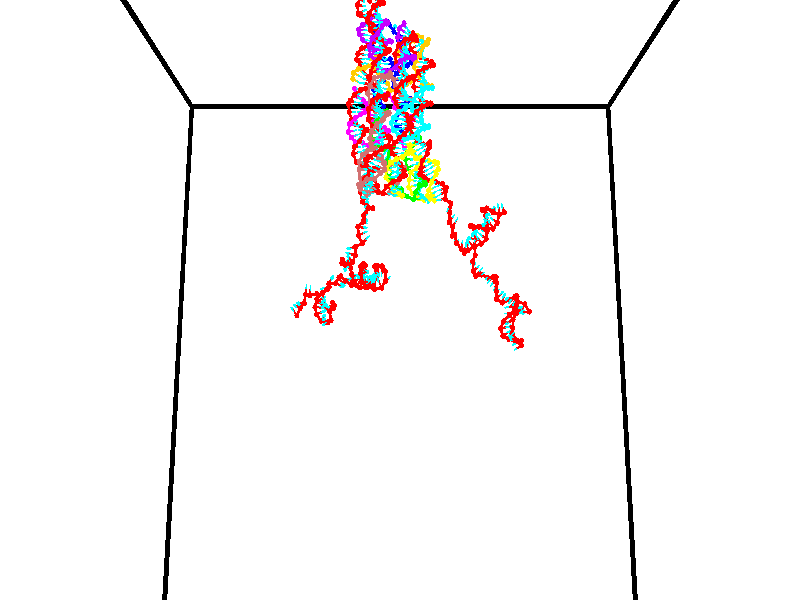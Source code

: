 // switches for output
#declare DRAW_BASES = 1; // possible values are 0, 1; only relevant for DNA ribbons
#declare DRAW_BASES_TYPE = 3; // possible values are 1, 2, 3; only relevant for DNA ribbons
#declare DRAW_FOG = 0; // set to 1 to enable fog

#include "colors.inc"

#include "transforms.inc"
background { rgb <1, 1, 1>}

#default {
   normal{
       ripples 0.25
       frequency 0.20
       turbulence 0.2
       lambda 5
   }
	finish {
		phong 0.1
		phong_size 40.
	}
}

// original window dimensions: 1024x640


// camera settings

camera {
	sky <0, 0.179814, -0.983701>
	up <0, 0.179814, -0.983701>
	right 1.6 * <1, 0, 0>
	location <35, 94.9851, 44.8844>
	look_at <35, 29.7336, 32.9568>
	direction <0, -65.2515, -11.9276>
	angle 67.0682
}


# declare cpy_camera_pos = <35, 94.9851, 44.8844>;
# if (DRAW_FOG = 1)
fog {
	fog_type 2
	up vnormalize(cpy_camera_pos)
	color rgbt<1,1,1,0.3>
	distance 1e-5
	fog_alt 3e-3
	fog_offset 56
}
# end


// LIGHTS

# declare lum = 6;
global_settings {
	ambient_light rgb lum * <0.05, 0.05, 0.05>
	max_trace_level 15
}# declare cpy_direct_light_amount = 0.25;
light_source
{	1000 * <-1, -1.16352, -0.803886>,
	rgb lum * cpy_direct_light_amount
	parallel
}

light_source
{	1000 * <1, 1.16352, 0.803886>,
	rgb lum * cpy_direct_light_amount
	parallel
}

// strand 0

// nucleotide -1

// particle -1
sphere {
	<24.618471, 34.927700, 35.232506> 0.250000
	pigment { color rgbt <1,0,0,0> }
	no_shadow
}
cylinder {
	<24.359041, 34.947411, 34.928684>,  <24.203384, 34.959236, 34.746391>, 0.100000
	pigment { color rgbt <1,0,0,0> }
	no_shadow
}
cylinder {
	<24.359041, 34.947411, 34.928684>,  <24.618471, 34.927700, 35.232506>, 0.100000
	pigment { color rgbt <1,0,0,0> }
	no_shadow
}

// particle -1
sphere {
	<24.359041, 34.947411, 34.928684> 0.100000
	pigment { color rgbt <1,0,0,0> }
	no_shadow
}
sphere {
	0, 1
	scale<0.080000,0.200000,0.300000>
	matrix <0.712266, 0.391151, -0.582819,
		0.268381, -0.919007, -0.288789,
		-0.648574, 0.049277, -0.759554,
		24.164469, 34.962193, 34.700817>
	pigment { color rgbt <0,1,1,0> }
	no_shadow
}
cylinder {
	<24.860451, 34.541107, 34.532146>,  <24.618471, 34.927700, 35.232506>, 0.130000
	pigment { color rgbt <1,0,0,0> }
	no_shadow
}

// nucleotide -1

// particle -1
sphere {
	<24.860451, 34.541107, 34.532146> 0.250000
	pigment { color rgbt <1,0,0,0> }
	no_shadow
}
cylinder {
	<24.631727, 34.863224, 34.469498>,  <24.494493, 35.056496, 34.431908>, 0.100000
	pigment { color rgbt <1,0,0,0> }
	no_shadow
}
cylinder {
	<24.631727, 34.863224, 34.469498>,  <24.860451, 34.541107, 34.532146>, 0.100000
	pigment { color rgbt <1,0,0,0> }
	no_shadow
}

// particle -1
sphere {
	<24.631727, 34.863224, 34.469498> 0.100000
	pigment { color rgbt <1,0,0,0> }
	no_shadow
}
sphere {
	0, 1
	scale<0.080000,0.200000,0.300000>
	matrix <0.744786, 0.429519, -0.510692,
		-0.343986, -0.408670, -0.845377,
		-0.571810, 0.805296, -0.156623,
		24.460184, 35.104813, 34.422512>
	pigment { color rgbt <0,1,1,0> }
	no_shadow
}
cylinder {
	<25.325785, 34.940201, 34.182644>,  <24.860451, 34.541107, 34.532146>, 0.130000
	pigment { color rgbt <1,0,0,0> }
	no_shadow
}

// nucleotide -1

// particle -1
sphere {
	<25.325785, 34.940201, 34.182644> 0.250000
	pigment { color rgbt <1,0,0,0> }
	no_shadow
}
cylinder {
	<25.059835, 35.231510, 34.249062>,  <24.900267, 35.406296, 34.288914>, 0.100000
	pigment { color rgbt <1,0,0,0> }
	no_shadow
}
cylinder {
	<25.059835, 35.231510, 34.249062>,  <25.325785, 34.940201, 34.182644>, 0.100000
	pigment { color rgbt <1,0,0,0> }
	no_shadow
}

// particle -1
sphere {
	<25.059835, 35.231510, 34.249062> 0.100000
	pigment { color rgbt <1,0,0,0> }
	no_shadow
}
sphere {
	0, 1
	scale<0.080000,0.200000,0.300000>
	matrix <0.642704, 0.671036, -0.369653,
		-0.380628, -0.139054, -0.914214,
		-0.664871, 0.728269, 0.166045,
		24.860374, 35.449989, 34.298874>
	pigment { color rgbt <0,1,1,0> }
	no_shadow
}
cylinder {
	<25.488665, 35.334984, 33.522728>,  <25.325785, 34.940201, 34.182644>, 0.130000
	pigment { color rgbt <1,0,0,0> }
	no_shadow
}

// nucleotide -1

// particle -1
sphere {
	<25.488665, 35.334984, 33.522728> 0.250000
	pigment { color rgbt <1,0,0,0> }
	no_shadow
}
cylinder {
	<25.495859, 35.187096, 33.151138>,  <25.500175, 35.098362, 32.928185>, 0.100000
	pigment { color rgbt <1,0,0,0> }
	no_shadow
}
cylinder {
	<25.495859, 35.187096, 33.151138>,  <25.488665, 35.334984, 33.522728>, 0.100000
	pigment { color rgbt <1,0,0,0> }
	no_shadow
}

// particle -1
sphere {
	<25.495859, 35.187096, 33.151138> 0.100000
	pigment { color rgbt <1,0,0,0> }
	no_shadow
}
sphere {
	0, 1
	scale<0.080000,0.200000,0.300000>
	matrix <0.981039, -0.172800, 0.087767,
		-0.192976, -0.912934, 0.359599,
		0.017987, -0.369717, -0.928970,
		25.501255, 35.076180, 32.872448>
	pigment { color rgbt <0,1,1,0> }
	no_shadow
}
cylinder {
	<25.844807, 34.622551, 33.450958>,  <25.488665, 35.334984, 33.522728>, 0.130000
	pigment { color rgbt <1,0,0,0> }
	no_shadow
}

// nucleotide -1

// particle -1
sphere {
	<25.844807, 34.622551, 33.450958> 0.250000
	pigment { color rgbt <1,0,0,0> }
	no_shadow
}
cylinder {
	<25.903177, 34.879814, 33.150280>,  <25.938200, 35.034172, 32.969872>, 0.100000
	pigment { color rgbt <1,0,0,0> }
	no_shadow
}
cylinder {
	<25.903177, 34.879814, 33.150280>,  <25.844807, 34.622551, 33.450958>, 0.100000
	pigment { color rgbt <1,0,0,0> }
	no_shadow
}

// particle -1
sphere {
	<25.903177, 34.879814, 33.150280> 0.100000
	pigment { color rgbt <1,0,0,0> }
	no_shadow
}
sphere {
	0, 1
	scale<0.080000,0.200000,0.300000>
	matrix <0.988507, -0.064456, 0.136747,
		0.039499, -0.763012, -0.645176,
		0.145925, 0.643162, -0.751697,
		25.946955, 35.072762, 32.924770>
	pigment { color rgbt <0,1,1,0> }
	no_shadow
}
cylinder {
	<26.456762, 34.160461, 33.229969>,  <25.844807, 34.622551, 33.450958>, 0.130000
	pigment { color rgbt <1,0,0,0> }
	no_shadow
}

// nucleotide -1

// particle -1
sphere {
	<26.456762, 34.160461, 33.229969> 0.250000
	pigment { color rgbt <1,0,0,0> }
	no_shadow
}
cylinder {
	<26.745070, 33.889603, 33.170692>,  <26.918055, 33.727085, 33.135128>, 0.100000
	pigment { color rgbt <1,0,0,0> }
	no_shadow
}
cylinder {
	<26.745070, 33.889603, 33.170692>,  <26.456762, 34.160461, 33.229969>, 0.100000
	pigment { color rgbt <1,0,0,0> }
	no_shadow
}

// particle -1
sphere {
	<26.745070, 33.889603, 33.170692> 0.100000
	pigment { color rgbt <1,0,0,0> }
	no_shadow
}
sphere {
	0, 1
	scale<0.080000,0.200000,0.300000>
	matrix <0.321265, 0.136891, 0.937043,
		-0.614233, -0.722999, 0.316211,
		0.720768, -0.677151, -0.148192,
		26.961300, 33.686459, 33.126236>
	pigment { color rgbt <0,1,1,0> }
	no_shadow
}
cylinder {
	<26.478308, 33.669022, 33.753082>,  <26.456762, 34.160461, 33.229969>, 0.130000
	pigment { color rgbt <1,0,0,0> }
	no_shadow
}

// nucleotide -1

// particle -1
sphere {
	<26.478308, 33.669022, 33.753082> 0.250000
	pigment { color rgbt <1,0,0,0> }
	no_shadow
}
cylinder {
	<26.844450, 33.722260, 33.601078>,  <27.064135, 33.754200, 33.509876>, 0.100000
	pigment { color rgbt <1,0,0,0> }
	no_shadow
}
cylinder {
	<26.844450, 33.722260, 33.601078>,  <26.478308, 33.669022, 33.753082>, 0.100000
	pigment { color rgbt <1,0,0,0> }
	no_shadow
}

// particle -1
sphere {
	<26.844450, 33.722260, 33.601078> 0.100000
	pigment { color rgbt <1,0,0,0> }
	no_shadow
}
sphere {
	0, 1
	scale<0.080000,0.200000,0.300000>
	matrix <0.298502, 0.409091, 0.862289,
		0.270224, -0.902736, 0.334735,
		0.915355, 0.133092, -0.380015,
		27.119057, 33.762188, 33.487072>
	pigment { color rgbt <0,1,1,0> }
	no_shadow
}
cylinder {
	<27.046764, 33.298347, 34.129005>,  <26.478308, 33.669022, 33.753082>, 0.130000
	pigment { color rgbt <1,0,0,0> }
	no_shadow
}

// nucleotide -1

// particle -1
sphere {
	<27.046764, 33.298347, 34.129005> 0.250000
	pigment { color rgbt <1,0,0,0> }
	no_shadow
}
cylinder {
	<27.138535, 33.645737, 33.953224>,  <27.193598, 33.854172, 33.847755>, 0.100000
	pigment { color rgbt <1,0,0,0> }
	no_shadow
}
cylinder {
	<27.138535, 33.645737, 33.953224>,  <27.046764, 33.298347, 34.129005>, 0.100000
	pigment { color rgbt <1,0,0,0> }
	no_shadow
}

// particle -1
sphere {
	<27.138535, 33.645737, 33.953224> 0.100000
	pigment { color rgbt <1,0,0,0> }
	no_shadow
}
sphere {
	0, 1
	scale<0.080000,0.200000,0.300000>
	matrix <0.157184, 0.412506, 0.897291,
		0.960550, -0.274937, -0.041871,
		0.229427, 0.868475, -0.439448,
		27.207363, 33.906281, 33.821388>
	pigment { color rgbt <0,1,1,0> }
	no_shadow
}
cylinder {
	<27.755411, 33.517662, 34.371525>,  <27.046764, 33.298347, 34.129005>, 0.130000
	pigment { color rgbt <1,0,0,0> }
	no_shadow
}

// nucleotide -1

// particle -1
sphere {
	<27.755411, 33.517662, 34.371525> 0.250000
	pigment { color rgbt <1,0,0,0> }
	no_shadow
}
cylinder {
	<27.526115, 33.825623, 34.259354>,  <27.388538, 34.010399, 34.192051>, 0.100000
	pigment { color rgbt <1,0,0,0> }
	no_shadow
}
cylinder {
	<27.526115, 33.825623, 34.259354>,  <27.755411, 33.517662, 34.371525>, 0.100000
	pigment { color rgbt <1,0,0,0> }
	no_shadow
}

// particle -1
sphere {
	<27.526115, 33.825623, 34.259354> 0.100000
	pigment { color rgbt <1,0,0,0> }
	no_shadow
}
sphere {
	0, 1
	scale<0.080000,0.200000,0.300000>
	matrix <0.369319, 0.548278, 0.750329,
		0.731435, 0.326552, -0.598637,
		-0.573241, 0.769906, -0.280428,
		27.354143, 34.056595, 34.175224>
	pigment { color rgbt <0,1,1,0> }
	no_shadow
}
cylinder {
	<28.220428, 34.075207, 34.478237>,  <27.755411, 33.517662, 34.371525>, 0.130000
	pigment { color rgbt <1,0,0,0> }
	no_shadow
}

// nucleotide -1

// particle -1
sphere {
	<28.220428, 34.075207, 34.478237> 0.250000
	pigment { color rgbt <1,0,0,0> }
	no_shadow
}
cylinder {
	<27.863371, 34.255047, 34.465248>,  <27.649137, 34.362949, 34.457455>, 0.100000
	pigment { color rgbt <1,0,0,0> }
	no_shadow
}
cylinder {
	<27.863371, 34.255047, 34.465248>,  <28.220428, 34.075207, 34.478237>, 0.100000
	pigment { color rgbt <1,0,0,0> }
	no_shadow
}

// particle -1
sphere {
	<27.863371, 34.255047, 34.465248> 0.100000
	pigment { color rgbt <1,0,0,0> }
	no_shadow
}
sphere {
	0, 1
	scale<0.080000,0.200000,0.300000>
	matrix <0.357761, 0.750448, 0.555730,
		0.274223, 0.484450, -0.830728,
		-0.892642, 0.449596, -0.032473,
		27.595579, 34.389927, 34.455505>
	pigment { color rgbt <0,1,1,0> }
	no_shadow
}
cylinder {
	<28.350975, 34.670876, 34.313114>,  <28.220428, 34.075207, 34.478237>, 0.130000
	pigment { color rgbt <1,0,0,0> }
	no_shadow
}

// nucleotide -1

// particle -1
sphere {
	<28.350975, 34.670876, 34.313114> 0.250000
	pigment { color rgbt <1,0,0,0> }
	no_shadow
}
cylinder {
	<27.994457, 34.703636, 34.491501>,  <27.780546, 34.723293, 34.598534>, 0.100000
	pigment { color rgbt <1,0,0,0> }
	no_shadow
}
cylinder {
	<27.994457, 34.703636, 34.491501>,  <28.350975, 34.670876, 34.313114>, 0.100000
	pigment { color rgbt <1,0,0,0> }
	no_shadow
}

// particle -1
sphere {
	<27.994457, 34.703636, 34.491501> 0.100000
	pigment { color rgbt <1,0,0,0> }
	no_shadow
}
sphere {
	0, 1
	scale<0.080000,0.200000,0.300000>
	matrix <0.376395, 0.682068, 0.626984,
		-0.252831, 0.726688, -0.638750,
		-0.891293, 0.081902, 0.445970,
		27.727070, 34.728207, 34.625290>
	pigment { color rgbt <0,1,1,0> }
	no_shadow
}
cylinder {
	<28.222660, 35.335567, 34.208073>,  <28.350975, 34.670876, 34.313114>, 0.130000
	pigment { color rgbt <1,0,0,0> }
	no_shadow
}

// nucleotide -1

// particle -1
sphere {
	<28.222660, 35.335567, 34.208073> 0.250000
	pigment { color rgbt <1,0,0,0> }
	no_shadow
}
cylinder {
	<28.026882, 35.172718, 34.516541>,  <27.909414, 35.075008, 34.701622>, 0.100000
	pigment { color rgbt <1,0,0,0> }
	no_shadow
}
cylinder {
	<28.026882, 35.172718, 34.516541>,  <28.222660, 35.335567, 34.208073>, 0.100000
	pigment { color rgbt <1,0,0,0> }
	no_shadow
}

// particle -1
sphere {
	<28.026882, 35.172718, 34.516541> 0.100000
	pigment { color rgbt <1,0,0,0> }
	no_shadow
}
sphere {
	0, 1
	scale<0.080000,0.200000,0.300000>
	matrix <0.342203, 0.723725, 0.599265,
		-0.802085, 0.557203, -0.214907,
		-0.489446, -0.407119, 0.771165,
		27.880049, 35.050583, 34.747890>
	pigment { color rgbt <0,1,1,0> }
	no_shadow
}
cylinder {
	<27.967300, 35.498131, 34.997776>,  <28.222660, 35.335567, 34.208073>, 0.130000
	pigment { color rgbt <1,0,0,0> }
	no_shadow
}

// nucleotide -1

// particle -1
sphere {
	<27.967300, 35.498131, 34.997776> 0.250000
	pigment { color rgbt <1,0,0,0> }
	no_shadow
}
cylinder {
	<27.651127, 35.427544, 34.763145>,  <27.461422, 35.385189, 34.622368>, 0.100000
	pigment { color rgbt <1,0,0,0> }
	no_shadow
}
cylinder {
	<27.651127, 35.427544, 34.763145>,  <27.967300, 35.498131, 34.997776>, 0.100000
	pigment { color rgbt <1,0,0,0> }
	no_shadow
}

// particle -1
sphere {
	<27.651127, 35.427544, 34.763145> 0.100000
	pigment { color rgbt <1,0,0,0> }
	no_shadow
}
sphere {
	0, 1
	scale<0.080000,0.200000,0.300000>
	matrix <0.080234, -0.979179, 0.186470,
		-0.607267, 0.100330, 0.788138,
		-0.790436, -0.176472, -0.586573,
		27.413996, 35.374603, 34.587173>
	pigment { color rgbt <0,1,1,0> }
	no_shadow
}
cylinder {
	<28.088985, 35.143875, 35.686943>,  <27.967300, 35.498131, 34.997776>, 0.130000
	pigment { color rgbt <1,0,0,0> }
	no_shadow
}

// nucleotide -1

// particle -1
sphere {
	<28.088985, 35.143875, 35.686943> 0.250000
	pigment { color rgbt <1,0,0,0> }
	no_shadow
}
cylinder {
	<27.730000, 35.123219, 35.862164>,  <27.514608, 35.110825, 35.967297>, 0.100000
	pigment { color rgbt <1,0,0,0> }
	no_shadow
}
cylinder {
	<27.730000, 35.123219, 35.862164>,  <28.088985, 35.143875, 35.686943>, 0.100000
	pigment { color rgbt <1,0,0,0> }
	no_shadow
}

// particle -1
sphere {
	<27.730000, 35.123219, 35.862164> 0.100000
	pigment { color rgbt <1,0,0,0> }
	no_shadow
}
sphere {
	0, 1
	scale<0.080000,0.200000,0.300000>
	matrix <-0.411638, -0.258744, -0.873845,
		0.158467, -0.964565, 0.210957,
		-0.897464, -0.051638, 0.438054,
		27.460760, 35.107727, 35.993580>
	pigment { color rgbt <0,1,1,0> }
	no_shadow
}
cylinder {
	<27.735357, 34.422352, 35.698200>,  <28.088985, 35.143875, 35.686943>, 0.130000
	pigment { color rgbt <1,0,0,0> }
	no_shadow
}

// nucleotide -1

// particle -1
sphere {
	<27.735357, 34.422352, 35.698200> 0.250000
	pigment { color rgbt <1,0,0,0> }
	no_shadow
}
cylinder {
	<27.529791, 34.760979, 35.642742>,  <27.406452, 34.964153, 35.609467>, 0.100000
	pigment { color rgbt <1,0,0,0> }
	no_shadow
}
cylinder {
	<27.529791, 34.760979, 35.642742>,  <27.735357, 34.422352, 35.698200>, 0.100000
	pigment { color rgbt <1,0,0,0> }
	no_shadow
}

// particle -1
sphere {
	<27.529791, 34.760979, 35.642742> 0.100000
	pigment { color rgbt <1,0,0,0> }
	no_shadow
}
sphere {
	0, 1
	scale<0.080000,0.200000,0.300000>
	matrix <-0.227352, -0.290257, -0.929549,
		-0.827166, -0.446187, 0.341635,
		-0.513914, 0.846563, -0.138649,
		27.375616, 35.014946, 35.601147>
	pigment { color rgbt <0,1,1,0> }
	no_shadow
}
cylinder {
	<26.977652, 34.381912, 35.622318>,  <27.735357, 34.422352, 35.698200>, 0.130000
	pigment { color rgbt <1,0,0,0> }
	no_shadow
}

// nucleotide -1

// particle -1
sphere {
	<26.977652, 34.381912, 35.622318> 0.250000
	pigment { color rgbt <1,0,0,0> }
	no_shadow
}
cylinder {
	<27.173082, 34.669884, 35.425140>,  <27.290340, 34.842667, 35.306831>, 0.100000
	pigment { color rgbt <1,0,0,0> }
	no_shadow
}
cylinder {
	<27.173082, 34.669884, 35.425140>,  <26.977652, 34.381912, 35.622318>, 0.100000
	pigment { color rgbt <1,0,0,0> }
	no_shadow
}

// particle -1
sphere {
	<27.173082, 34.669884, 35.425140> 0.100000
	pigment { color rgbt <1,0,0,0> }
	no_shadow
}
sphere {
	0, 1
	scale<0.080000,0.200000,0.300000>
	matrix <-0.311548, -0.383782, -0.869280,
		-0.815003, 0.578288, 0.036785,
		0.488577, 0.719927, -0.492949,
		27.319656, 34.885860, 35.277256>
	pigment { color rgbt <0,1,1,0> }
	no_shadow
}
cylinder {
	<26.539690, 34.648262, 35.086636>,  <26.977652, 34.381912, 35.622318>, 0.130000
	pigment { color rgbt <1,0,0,0> }
	no_shadow
}

// nucleotide -1

// particle -1
sphere {
	<26.539690, 34.648262, 35.086636> 0.250000
	pigment { color rgbt <1,0,0,0> }
	no_shadow
}
cylinder {
	<26.917706, 34.711323, 34.972065>,  <27.144516, 34.749161, 34.903320>, 0.100000
	pigment { color rgbt <1,0,0,0> }
	no_shadow
}
cylinder {
	<26.917706, 34.711323, 34.972065>,  <26.539690, 34.648262, 35.086636>, 0.100000
	pigment { color rgbt <1,0,0,0> }
	no_shadow
}

// particle -1
sphere {
	<26.917706, 34.711323, 34.972065> 0.100000
	pigment { color rgbt <1,0,0,0> }
	no_shadow
}
sphere {
	0, 1
	scale<0.080000,0.200000,0.300000>
	matrix <-0.234531, -0.283507, -0.929849,
		-0.227799, 0.945922, -0.230951,
		0.945041, 0.157654, -0.286431,
		27.201218, 34.758617, 34.886135>
	pigment { color rgbt <0,1,1,0> }
	no_shadow
}
cylinder {
	<26.433035, 35.050961, 34.533875>,  <26.539690, 34.648262, 35.086636>, 0.130000
	pigment { color rgbt <1,0,0,0> }
	no_shadow
}

// nucleotide -1

// particle -1
sphere {
	<26.433035, 35.050961, 34.533875> 0.250000
	pigment { color rgbt <1,0,0,0> }
	no_shadow
}
cylinder {
	<26.779234, 34.851189, 34.518444>,  <26.986954, 34.731327, 34.509186>, 0.100000
	pigment { color rgbt <1,0,0,0> }
	no_shadow
}
cylinder {
	<26.779234, 34.851189, 34.518444>,  <26.433035, 35.050961, 34.533875>, 0.100000
	pigment { color rgbt <1,0,0,0> }
	no_shadow
}

// particle -1
sphere {
	<26.779234, 34.851189, 34.518444> 0.100000
	pigment { color rgbt <1,0,0,0> }
	no_shadow
}
sphere {
	0, 1
	scale<0.080000,0.200000,0.300000>
	matrix <-0.251877, -0.367332, -0.895335,
		0.432984, 0.784626, -0.443719,
		0.865496, -0.499428, -0.038580,
		27.038883, 34.701359, 34.506870>
	pigment { color rgbt <0,1,1,0> }
	no_shadow
}
cylinder {
	<26.597630, 35.034893, 33.843102>,  <26.433035, 35.050961, 34.533875>, 0.130000
	pigment { color rgbt <1,0,0,0> }
	no_shadow
}

// nucleotide -1

// particle -1
sphere {
	<26.597630, 35.034893, 33.843102> 0.250000
	pigment { color rgbt <1,0,0,0> }
	no_shadow
}
cylinder {
	<26.832226, 34.733467, 33.961872>,  <26.972984, 34.552612, 34.033134>, 0.100000
	pigment { color rgbt <1,0,0,0> }
	no_shadow
}
cylinder {
	<26.832226, 34.733467, 33.961872>,  <26.597630, 35.034893, 33.843102>, 0.100000
	pigment { color rgbt <1,0,0,0> }
	no_shadow
}

// particle -1
sphere {
	<26.832226, 34.733467, 33.961872> 0.100000
	pigment { color rgbt <1,0,0,0> }
	no_shadow
}
sphere {
	0, 1
	scale<0.080000,0.200000,0.300000>
	matrix <-0.013983, -0.375965, -0.926528,
		0.809835, 0.539249, -0.231037,
		0.586491, -0.753565, 0.296930,
		27.008173, 34.507397, 34.050949>
	pigment { color rgbt <0,1,1,0> }
	no_shadow
}
cylinder {
	<27.181520, 35.086975, 33.307121>,  <26.597630, 35.034893, 33.843102>, 0.130000
	pigment { color rgbt <1,0,0,0> }
	no_shadow
}

// nucleotide -1

// particle -1
sphere {
	<27.181520, 35.086975, 33.307121> 0.250000
	pigment { color rgbt <1,0,0,0> }
	no_shadow
}
cylinder {
	<27.180981, 34.721138, 33.468868>,  <27.180656, 34.501637, 33.565918>, 0.100000
	pigment { color rgbt <1,0,0,0> }
	no_shadow
}
cylinder {
	<27.180981, 34.721138, 33.468868>,  <27.181520, 35.086975, 33.307121>, 0.100000
	pigment { color rgbt <1,0,0,0> }
	no_shadow
}

// particle -1
sphere {
	<27.180981, 34.721138, 33.468868> 0.100000
	pigment { color rgbt <1,0,0,0> }
	no_shadow
}
sphere {
	0, 1
	scale<0.080000,0.200000,0.300000>
	matrix <-0.115758, -0.401507, -0.908511,
		0.993277, -0.048036, -0.105329,
		-0.001350, -0.914595, 0.404368,
		27.180576, 34.446758, 33.590179>
	pigment { color rgbt <0,1,1,0> }
	no_shadow
}
cylinder {
	<27.659237, 34.697193, 32.890835>,  <27.181520, 35.086975, 33.307121>, 0.130000
	pigment { color rgbt <1,0,0,0> }
	no_shadow
}

// nucleotide -1

// particle -1
sphere {
	<27.659237, 34.697193, 32.890835> 0.250000
	pigment { color rgbt <1,0,0,0> }
	no_shadow
}
cylinder {
	<27.379126, 34.480984, 33.077358>,  <27.211060, 34.351257, 33.189274>, 0.100000
	pigment { color rgbt <1,0,0,0> }
	no_shadow
}
cylinder {
	<27.379126, 34.480984, 33.077358>,  <27.659237, 34.697193, 32.890835>, 0.100000
	pigment { color rgbt <1,0,0,0> }
	no_shadow
}

// particle -1
sphere {
	<27.379126, 34.480984, 33.077358> 0.100000
	pigment { color rgbt <1,0,0,0> }
	no_shadow
}
sphere {
	0, 1
	scale<0.080000,0.200000,0.300000>
	matrix <-0.333733, -0.329555, -0.883185,
		0.631058, -0.774097, 0.050389,
		-0.700277, -0.540525, 0.466310,
		27.169043, 34.318825, 33.217251>
	pigment { color rgbt <0,1,1,0> }
	no_shadow
}
cylinder {
	<27.711006, 34.041454, 32.591503>,  <27.659237, 34.697193, 32.890835>, 0.130000
	pigment { color rgbt <1,0,0,0> }
	no_shadow
}

// nucleotide -1

// particle -1
sphere {
	<27.711006, 34.041454, 32.591503> 0.250000
	pigment { color rgbt <1,0,0,0> }
	no_shadow
}
cylinder {
	<27.334349, 34.128464, 32.694252>,  <27.108355, 34.180672, 32.755901>, 0.100000
	pigment { color rgbt <1,0,0,0> }
	no_shadow
}
cylinder {
	<27.334349, 34.128464, 32.694252>,  <27.711006, 34.041454, 32.591503>, 0.100000
	pigment { color rgbt <1,0,0,0> }
	no_shadow
}

// particle -1
sphere {
	<27.334349, 34.128464, 32.694252> 0.100000
	pigment { color rgbt <1,0,0,0> }
	no_shadow
}
sphere {
	0, 1
	scale<0.080000,0.200000,0.300000>
	matrix <-0.291955, -0.147995, -0.944913,
		-0.167542, -0.964766, 0.202871,
		-0.941644, 0.217542, 0.256873,
		27.051855, 34.193722, 32.771317>
	pigment { color rgbt <0,1,1,0> }
	no_shadow
}
cylinder {
	<27.567820, 33.449036, 32.223652>,  <27.711006, 34.041454, 32.591503>, 0.130000
	pigment { color rgbt <1,0,0,0> }
	no_shadow
}

// nucleotide -1

// particle -1
sphere {
	<27.567820, 33.449036, 32.223652> 0.250000
	pigment { color rgbt <1,0,0,0> }
	no_shadow
}
cylinder {
	<27.791698, 33.644592, 31.956001>,  <27.926025, 33.761925, 31.795412>, 0.100000
	pigment { color rgbt <1,0,0,0> }
	no_shadow
}
cylinder {
	<27.791698, 33.644592, 31.956001>,  <27.567820, 33.449036, 32.223652>, 0.100000
	pigment { color rgbt <1,0,0,0> }
	no_shadow
}

// particle -1
sphere {
	<27.791698, 33.644592, 31.956001> 0.100000
	pigment { color rgbt <1,0,0,0> }
	no_shadow
}
sphere {
	0, 1
	scale<0.080000,0.200000,0.300000>
	matrix <-0.550421, 0.822919, 0.140855,
		0.619498, 0.289464, 0.729680,
		0.559695, 0.488891, -0.669124,
		27.959606, 33.791260, 31.755264>
	pigment { color rgbt <0,1,1,0> }
	no_shadow
}
cylinder {
	<28.293863, 33.625317, 32.207577>,  <27.567820, 33.449036, 32.223652>, 0.130000
	pigment { color rgbt <1,0,0,0> }
	no_shadow
}

// nucleotide -1

// particle -1
sphere {
	<28.293863, 33.625317, 32.207577> 0.250000
	pigment { color rgbt <1,0,0,0> }
	no_shadow
}
cylinder {
	<28.664167, 33.702412, 32.337696>,  <28.886349, 33.748669, 32.415768>, 0.100000
	pigment { color rgbt <1,0,0,0> }
	no_shadow
}
cylinder {
	<28.664167, 33.702412, 32.337696>,  <28.293863, 33.625317, 32.207577>, 0.100000
	pigment { color rgbt <1,0,0,0> }
	no_shadow
}

// particle -1
sphere {
	<28.664167, 33.702412, 32.337696> 0.100000
	pigment { color rgbt <1,0,0,0> }
	no_shadow
}
sphere {
	0, 1
	scale<0.080000,0.200000,0.300000>
	matrix <0.283981, -0.922448, -0.261618,
		0.249649, 0.334575, -0.908700,
		0.925759, 0.192740, 0.325301,
		28.941895, 33.760235, 32.435287>
	pigment { color rgbt <0,1,1,0> }
	no_shadow
}
cylinder {
	<28.602615, 33.220528, 31.630411>,  <28.293863, 33.625317, 32.207577>, 0.130000
	pigment { color rgbt <1,0,0,0> }
	no_shadow
}

// nucleotide -1

// particle -1
sphere {
	<28.602615, 33.220528, 31.630411> 0.250000
	pigment { color rgbt <1,0,0,0> }
	no_shadow
}
cylinder {
	<28.868921, 33.199917, 31.928164>,  <29.028706, 33.187550, 32.106815>, 0.100000
	pigment { color rgbt <1,0,0,0> }
	no_shadow
}
cylinder {
	<28.868921, 33.199917, 31.928164>,  <28.602615, 33.220528, 31.630411>, 0.100000
	pigment { color rgbt <1,0,0,0> }
	no_shadow
}

// particle -1
sphere {
	<28.868921, 33.199917, 31.928164> 0.100000
	pigment { color rgbt <1,0,0,0> }
	no_shadow
}
sphere {
	0, 1
	scale<0.080000,0.200000,0.300000>
	matrix <0.488250, 0.784467, -0.382390,
		-0.564239, 0.618026, 0.547429,
		0.665767, -0.051523, 0.744379,
		29.068651, 33.184460, 32.151478>
	pigment { color rgbt <0,1,1,0> }
	no_shadow
}
cylinder {
	<28.886572, 33.905781, 31.628851>,  <28.602615, 33.220528, 31.630411>, 0.130000
	pigment { color rgbt <1,0,0,0> }
	no_shadow
}

// nucleotide -1

// particle -1
sphere {
	<28.886572, 33.905781, 31.628851> 0.250000
	pigment { color rgbt <1,0,0,0> }
	no_shadow
}
cylinder {
	<29.136414, 33.686665, 31.851488>,  <29.286318, 33.555195, 31.985071>, 0.100000
	pigment { color rgbt <1,0,0,0> }
	no_shadow
}
cylinder {
	<29.136414, 33.686665, 31.851488>,  <28.886572, 33.905781, 31.628851>, 0.100000
	pigment { color rgbt <1,0,0,0> }
	no_shadow
}

// particle -1
sphere {
	<29.136414, 33.686665, 31.851488> 0.100000
	pigment { color rgbt <1,0,0,0> }
	no_shadow
}
sphere {
	0, 1
	scale<0.080000,0.200000,0.300000>
	matrix <0.757011, 0.599788, -0.259207,
		-0.191846, 0.583248, 0.789314,
		0.624603, -0.547792, 0.556592,
		29.323795, 33.522327, 32.018467>
	pigment { color rgbt <0,1,1,0> }
	no_shadow
}
cylinder {
	<29.364315, 34.330338, 32.120827>,  <28.886572, 33.905781, 31.628851>, 0.130000
	pigment { color rgbt <1,0,0,0> }
	no_shadow
}

// nucleotide -1

// particle -1
sphere {
	<29.364315, 34.330338, 32.120827> 0.250000
	pigment { color rgbt <1,0,0,0> }
	no_shadow
}
cylinder {
	<29.531059, 33.992889, 31.985453>,  <29.631105, 33.790421, 31.904228>, 0.100000
	pigment { color rgbt <1,0,0,0> }
	no_shadow
}
cylinder {
	<29.531059, 33.992889, 31.985453>,  <29.364315, 34.330338, 32.120827>, 0.100000
	pigment { color rgbt <1,0,0,0> }
	no_shadow
}

// particle -1
sphere {
	<29.531059, 33.992889, 31.985453> 0.100000
	pigment { color rgbt <1,0,0,0> }
	no_shadow
}
sphere {
	0, 1
	scale<0.080000,0.200000,0.300000>
	matrix <0.694507, 0.535811, -0.480173,
		0.586419, -0.034880, 0.809256,
		0.416860, -0.843617, -0.338435,
		29.656116, 33.739803, 31.883923>
	pigment { color rgbt <0,1,1,0> }
	no_shadow
}
cylinder {
	<30.025770, 34.137634, 32.491261>,  <29.364315, 34.330338, 32.120827>, 0.130000
	pigment { color rgbt <1,0,0,0> }
	no_shadow
}

// nucleotide -1

// particle -1
sphere {
	<30.025770, 34.137634, 32.491261> 0.250000
	pigment { color rgbt <1,0,0,0> }
	no_shadow
}
cylinder {
	<29.983137, 34.000973, 32.117756>,  <29.957558, 33.918976, 31.893654>, 0.100000
	pigment { color rgbt <1,0,0,0> }
	no_shadow
}
cylinder {
	<29.983137, 34.000973, 32.117756>,  <30.025770, 34.137634, 32.491261>, 0.100000
	pigment { color rgbt <1,0,0,0> }
	no_shadow
}

// particle -1
sphere {
	<29.983137, 34.000973, 32.117756> 0.100000
	pigment { color rgbt <1,0,0,0> }
	no_shadow
}
sphere {
	0, 1
	scale<0.080000,0.200000,0.300000>
	matrix <0.867803, 0.426439, -0.255083,
		0.485344, -0.837509, 0.251040,
		-0.106581, -0.341656, -0.933762,
		29.951162, 33.898476, 31.837627>
	pigment { color rgbt <0,1,1,0> }
	no_shadow
}
cylinder {
	<30.574312, 33.672859, 32.423847>,  <30.025770, 34.137634, 32.491261>, 0.130000
	pigment { color rgbt <1,0,0,0> }
	no_shadow
}

// nucleotide -1

// particle -1
sphere {
	<30.574312, 33.672859, 32.423847> 0.250000
	pigment { color rgbt <1,0,0,0> }
	no_shadow
}
cylinder {
	<30.424704, 33.860775, 32.103996>,  <30.334938, 33.973526, 31.912086>, 0.100000
	pigment { color rgbt <1,0,0,0> }
	no_shadow
}
cylinder {
	<30.424704, 33.860775, 32.103996>,  <30.574312, 33.672859, 32.423847>, 0.100000
	pigment { color rgbt <1,0,0,0> }
	no_shadow
}

// particle -1
sphere {
	<30.424704, 33.860775, 32.103996> 0.100000
	pigment { color rgbt <1,0,0,0> }
	no_shadow
}
sphere {
	0, 1
	scale<0.080000,0.200000,0.300000>
	matrix <0.902132, 0.384265, -0.196209,
		0.215090, -0.794755, -0.567540,
		-0.374023, 0.469793, -0.799626,
		30.312496, 34.001713, 31.864109>
	pigment { color rgbt <0,1,1,0> }
	no_shadow
}
cylinder {
	<30.991507, 33.626492, 31.744549>,  <30.574312, 33.672859, 32.423847>, 0.130000
	pigment { color rgbt <1,0,0,0> }
	no_shadow
}

// nucleotide -1

// particle -1
sphere {
	<30.991507, 33.626492, 31.744549> 0.250000
	pigment { color rgbt <1,0,0,0> }
	no_shadow
}
cylinder {
	<30.811769, 33.982697, 31.716032>,  <30.703926, 34.196419, 31.698921>, 0.100000
	pigment { color rgbt <1,0,0,0> }
	no_shadow
}
cylinder {
	<30.811769, 33.982697, 31.716032>,  <30.991507, 33.626492, 31.744549>, 0.100000
	pigment { color rgbt <1,0,0,0> }
	no_shadow
}

// particle -1
sphere {
	<30.811769, 33.982697, 31.716032> 0.100000
	pigment { color rgbt <1,0,0,0> }
	no_shadow
}
sphere {
	0, 1
	scale<0.080000,0.200000,0.300000>
	matrix <0.844002, 0.397005, -0.360622,
		-0.292834, -0.222213, -0.929984,
		-0.449344, 0.890510, -0.071292,
		30.676966, 34.249851, 31.694645>
	pigment { color rgbt <0,1,1,0> }
	no_shadow
}
cylinder {
	<31.316328, 34.068363, 31.137667>,  <30.991507, 33.626492, 31.744549>, 0.130000
	pigment { color rgbt <1,0,0,0> }
	no_shadow
}

// nucleotide -1

// particle -1
sphere {
	<31.316328, 34.068363, 31.137667> 0.250000
	pigment { color rgbt <1,0,0,0> }
	no_shadow
}
cylinder {
	<31.142166, 34.356827, 31.353205>,  <31.037670, 34.529903, 31.482527>, 0.100000
	pigment { color rgbt <1,0,0,0> }
	no_shadow
}
cylinder {
	<31.142166, 34.356827, 31.353205>,  <31.316328, 34.068363, 31.137667>, 0.100000
	pigment { color rgbt <1,0,0,0> }
	no_shadow
}

// particle -1
sphere {
	<31.142166, 34.356827, 31.353205> 0.100000
	pigment { color rgbt <1,0,0,0> }
	no_shadow
}
sphere {
	0, 1
	scale<0.080000,0.200000,0.300000>
	matrix <0.783056, 0.598687, -0.168517,
		-0.444126, 0.348572, -0.825378,
		-0.435403, 0.721160, 0.538844,
		31.011545, 34.573174, 31.514858>
	pigment { color rgbt <0,1,1,0> }
	no_shadow
}
cylinder {
	<31.465311, 34.727955, 30.900448>,  <31.316328, 34.068363, 31.137667>, 0.130000
	pigment { color rgbt <1,0,0,0> }
	no_shadow
}

// nucleotide -1

// particle -1
sphere {
	<31.465311, 34.727955, 30.900448> 0.250000
	pigment { color rgbt <1,0,0,0> }
	no_shadow
}
cylinder {
	<31.338617, 34.822887, 31.267784>,  <31.262600, 34.879845, 31.488186>, 0.100000
	pigment { color rgbt <1,0,0,0> }
	no_shadow
}
cylinder {
	<31.338617, 34.822887, 31.267784>,  <31.465311, 34.727955, 30.900448>, 0.100000
	pigment { color rgbt <1,0,0,0> }
	no_shadow
}

// particle -1
sphere {
	<31.338617, 34.822887, 31.267784> 0.100000
	pigment { color rgbt <1,0,0,0> }
	no_shadow
}
sphere {
	0, 1
	scale<0.080000,0.200000,0.300000>
	matrix <0.665915, 0.745103, 0.037115,
		-0.675452, 0.623294, -0.394042,
		-0.316735, 0.237329, 0.918343,
		31.243597, 34.894085, 31.543287>
	pigment { color rgbt <0,1,1,0> }
	no_shadow
}
cylinder {
	<31.291149, 35.479153, 30.913832>,  <31.465311, 34.727955, 30.900448>, 0.130000
	pigment { color rgbt <1,0,0,0> }
	no_shadow
}

// nucleotide -1

// particle -1
sphere {
	<31.291149, 35.479153, 30.913832> 0.250000
	pigment { color rgbt <1,0,0,0> }
	no_shadow
}
cylinder {
	<31.345671, 35.370399, 31.294884>,  <31.378384, 35.305149, 31.523516>, 0.100000
	pigment { color rgbt <1,0,0,0> }
	no_shadow
}
cylinder {
	<31.345671, 35.370399, 31.294884>,  <31.291149, 35.479153, 30.913832>, 0.100000
	pigment { color rgbt <1,0,0,0> }
	no_shadow
}

// particle -1
sphere {
	<31.345671, 35.370399, 31.294884> 0.100000
	pigment { color rgbt <1,0,0,0> }
	no_shadow
}
sphere {
	0, 1
	scale<0.080000,0.200000,0.300000>
	matrix <0.511219, 0.842982, 0.167441,
		-0.848573, 0.464180, 0.253891,
		0.136303, -0.271880, 0.952629,
		31.386562, 35.288834, 31.580673>
	pigment { color rgbt <0,1,1,0> }
	no_shadow
}
cylinder {
	<31.071606, 36.159618, 31.273258>,  <31.291149, 35.479153, 30.913832>, 0.130000
	pigment { color rgbt <1,0,0,0> }
	no_shadow
}

// nucleotide -1

// particle -1
sphere {
	<31.071606, 36.159618, 31.273258> 0.250000
	pigment { color rgbt <1,0,0,0> }
	no_shadow
}
cylinder {
	<31.284248, 35.913498, 31.506084>,  <31.411835, 35.765827, 31.645781>, 0.100000
	pigment { color rgbt <1,0,0,0> }
	no_shadow
}
cylinder {
	<31.284248, 35.913498, 31.506084>,  <31.071606, 36.159618, 31.273258>, 0.100000
	pigment { color rgbt <1,0,0,0> }
	no_shadow
}

// particle -1
sphere {
	<31.284248, 35.913498, 31.506084> 0.100000
	pigment { color rgbt <1,0,0,0> }
	no_shadow
}
sphere {
	0, 1
	scale<0.080000,0.200000,0.300000>
	matrix <0.688492, 0.714187, 0.126159,
		-0.493329, 0.333681, 0.803295,
		0.531606, -0.615301, 0.582066,
		31.443729, 35.728909, 31.680704>
	pigment { color rgbt <0,1,1,0> }
	no_shadow
}
cylinder {
	<31.108231, 36.404415, 31.934120>,  <31.071606, 36.159618, 31.273258>, 0.130000
	pigment { color rgbt <1,0,0,0> }
	no_shadow
}

// nucleotide -1

// particle -1
sphere {
	<31.108231, 36.404415, 31.934120> 0.250000
	pigment { color rgbt <1,0,0,0> }
	no_shadow
}
cylinder {
	<31.420671, 36.181221, 31.822027>,  <31.608135, 36.047302, 31.754772>, 0.100000
	pigment { color rgbt <1,0,0,0> }
	no_shadow
}
cylinder {
	<31.420671, 36.181221, 31.822027>,  <31.108231, 36.404415, 31.934120>, 0.100000
	pigment { color rgbt <1,0,0,0> }
	no_shadow
}

// particle -1
sphere {
	<31.420671, 36.181221, 31.822027> 0.100000
	pigment { color rgbt <1,0,0,0> }
	no_shadow
}
sphere {
	0, 1
	scale<0.080000,0.200000,0.300000>
	matrix <0.576491, 0.816867, -0.019638,
		0.239869, -0.146211, 0.959732,
		0.781102, -0.557987, -0.280230,
		31.655003, 36.013824, 31.737959>
	pigment { color rgbt <0,1,1,0> }
	no_shadow
}
cylinder {
	<31.251451, 36.368645, 32.659599>,  <31.108231, 36.404415, 31.934120>, 0.130000
	pigment { color rgbt <1,0,0,0> }
	no_shadow
}

// nucleotide -1

// particle -1
sphere {
	<31.251451, 36.368645, 32.659599> 0.250000
	pigment { color rgbt <1,0,0,0> }
	no_shadow
}
cylinder {
	<31.591270, 36.160645, 32.624123>,  <31.795162, 36.035843, 32.602837>, 0.100000
	pigment { color rgbt <1,0,0,0> }
	no_shadow
}
cylinder {
	<31.591270, 36.160645, 32.624123>,  <31.251451, 36.368645, 32.659599>, 0.100000
	pigment { color rgbt <1,0,0,0> }
	no_shadow
}

// particle -1
sphere {
	<31.591270, 36.160645, 32.624123> 0.100000
	pigment { color rgbt <1,0,0,0> }
	no_shadow
}
sphere {
	0, 1
	scale<0.080000,0.200000,0.300000>
	matrix <0.507497, 0.851555, -0.131535,
		0.143925, 0.066733, 0.987336,
		0.849548, -0.520001, -0.088693,
		31.846134, 36.004642, 32.597515>
	pigment { color rgbt <0,1,1,0> }
	no_shadow
}
cylinder {
	<31.789373, 36.650253, 33.118317>,  <31.251451, 36.368645, 32.659599>, 0.130000
	pigment { color rgbt <1,0,0,0> }
	no_shadow
}

// nucleotide -1

// particle -1
sphere {
	<31.789373, 36.650253, 33.118317> 0.250000
	pigment { color rgbt <1,0,0,0> }
	no_shadow
}
cylinder {
	<31.977118, 36.461918, 32.819515>,  <32.089764, 36.348915, 32.640236>, 0.100000
	pigment { color rgbt <1,0,0,0> }
	no_shadow
}
cylinder {
	<31.977118, 36.461918, 32.819515>,  <31.789373, 36.650253, 33.118317>, 0.100000
	pigment { color rgbt <1,0,0,0> }
	no_shadow
}

// particle -1
sphere {
	<31.977118, 36.461918, 32.819515> 0.100000
	pigment { color rgbt <1,0,0,0> }
	no_shadow
}
sphere {
	0, 1
	scale<0.080000,0.200000,0.300000>
	matrix <0.646094, 0.759766, -0.072933,
		0.601885, -0.448401, 0.660811,
		0.469359, -0.470843, -0.747000,
		32.117924, 36.320663, 32.595413>
	pigment { color rgbt <0,1,1,0> }
	no_shadow
}
cylinder {
	<32.491131, 36.572155, 33.281002>,  <31.789373, 36.650253, 33.118317>, 0.130000
	pigment { color rgbt <1,0,0,0> }
	no_shadow
}

// nucleotide -1

// particle -1
sphere {
	<32.491131, 36.572155, 33.281002> 0.250000
	pigment { color rgbt <1,0,0,0> }
	no_shadow
}
cylinder {
	<32.501583, 36.513432, 32.885475>,  <32.507854, 36.478195, 32.648159>, 0.100000
	pigment { color rgbt <1,0,0,0> }
	no_shadow
}
cylinder {
	<32.501583, 36.513432, 32.885475>,  <32.491131, 36.572155, 33.281002>, 0.100000
	pigment { color rgbt <1,0,0,0> }
	no_shadow
}

// particle -1
sphere {
	<32.501583, 36.513432, 32.885475> 0.100000
	pigment { color rgbt <1,0,0,0> }
	no_shadow
}
sphere {
	0, 1
	scale<0.080000,0.200000,0.300000>
	matrix <0.712087, 0.696968, -0.084663,
		0.701605, -0.701913, 0.122754,
		0.026130, -0.146811, -0.988819,
		32.509422, 36.469387, 32.588829>
	pigment { color rgbt <0,1,1,0> }
	no_shadow
}
cylinder {
	<33.186611, 36.421993, 33.147858>,  <32.491131, 36.572155, 33.281002>, 0.130000
	pigment { color rgbt <1,0,0,0> }
	no_shadow
}

// nucleotide -1

// particle -1
sphere {
	<33.186611, 36.421993, 33.147858> 0.250000
	pigment { color rgbt <1,0,0,0> }
	no_shadow
}
cylinder {
	<33.001957, 36.572876, 32.826706>,  <32.891167, 36.663406, 32.634014>, 0.100000
	pigment { color rgbt <1,0,0,0> }
	no_shadow
}
cylinder {
	<33.001957, 36.572876, 32.826706>,  <33.186611, 36.421993, 33.147858>, 0.100000
	pigment { color rgbt <1,0,0,0> }
	no_shadow
}

// particle -1
sphere {
	<33.001957, 36.572876, 32.826706> 0.100000
	pigment { color rgbt <1,0,0,0> }
	no_shadow
}
sphere {
	0, 1
	scale<0.080000,0.200000,0.300000>
	matrix <0.823640, 0.518365, -0.230034,
		0.329412, -0.767471, -0.549978,
		-0.461634, 0.377208, -0.802875,
		32.863468, 36.686039, 32.585842>
	pigment { color rgbt <0,1,1,0> }
	no_shadow
}
cylinder {
	<33.556957, 36.810570, 32.679020>,  <33.186611, 36.421993, 33.147858>, 0.130000
	pigment { color rgbt <1,0,0,0> }
	no_shadow
}

// nucleotide -1

// particle -1
sphere {
	<33.556957, 36.810570, 32.679020> 0.250000
	pigment { color rgbt <1,0,0,0> }
	no_shadow
}
cylinder {
	<33.748241, 36.522316, 32.478222>,  <33.863010, 36.349365, 32.357742>, 0.100000
	pigment { color rgbt <1,0,0,0> }
	no_shadow
}
cylinder {
	<33.748241, 36.522316, 32.478222>,  <33.556957, 36.810570, 32.679020>, 0.100000
	pigment { color rgbt <1,0,0,0> }
	no_shadow
}

// particle -1
sphere {
	<33.748241, 36.522316, 32.478222> 0.100000
	pigment { color rgbt <1,0,0,0> }
	no_shadow
}
sphere {
	0, 1
	scale<0.080000,0.200000,0.300000>
	matrix <-0.773088, -0.074198, -0.629944,
		0.416712, 0.689333, -0.592596,
		0.478211, -0.720634, -0.501996,
		33.891705, 36.306126, 32.327621>
	pigment { color rgbt <0,1,1,0> }
	no_shadow
}
cylinder {
	<33.546726, 37.019596, 31.887402>,  <33.556957, 36.810570, 32.679020>, 0.130000
	pigment { color rgbt <1,0,0,0> }
	no_shadow
}

// nucleotide -1

// particle -1
sphere {
	<33.546726, 37.019596, 31.887402> 0.250000
	pigment { color rgbt <1,0,0,0> }
	no_shadow
}
cylinder {
	<33.554985, 36.634579, 31.995539>,  <33.559940, 36.403568, 32.060421>, 0.100000
	pigment { color rgbt <1,0,0,0> }
	no_shadow
}
cylinder {
	<33.554985, 36.634579, 31.995539>,  <33.546726, 37.019596, 31.887402>, 0.100000
	pigment { color rgbt <1,0,0,0> }
	no_shadow
}

// particle -1
sphere {
	<33.554985, 36.634579, 31.995539> 0.100000
	pigment { color rgbt <1,0,0,0> }
	no_shadow
}
sphere {
	0, 1
	scale<0.080000,0.200000,0.300000>
	matrix <-0.918210, -0.125240, -0.375774,
		0.395556, -0.240473, -0.886402,
		0.020649, -0.962542, 0.270344,
		33.561180, 36.345818, 32.076641>
	pigment { color rgbt <0,1,1,0> }
	no_shadow
}
cylinder {
	<33.217388, 36.539162, 31.352406>,  <33.546726, 37.019596, 31.887402>, 0.130000
	pigment { color rgbt <1,0,0,0> }
	no_shadow
}

// nucleotide -1

// particle -1
sphere {
	<33.217388, 36.539162, 31.352406> 0.250000
	pigment { color rgbt <1,0,0,0> }
	no_shadow
}
cylinder {
	<33.181587, 36.320667, 31.685539>,  <33.160107, 36.189571, 31.885420>, 0.100000
	pigment { color rgbt <1,0,0,0> }
	no_shadow
}
cylinder {
	<33.181587, 36.320667, 31.685539>,  <33.217388, 36.539162, 31.352406>, 0.100000
	pigment { color rgbt <1,0,0,0> }
	no_shadow
}

// particle -1
sphere {
	<33.181587, 36.320667, 31.685539> 0.100000
	pigment { color rgbt <1,0,0,0> }
	no_shadow
}
sphere {
	0, 1
	scale<0.080000,0.200000,0.300000>
	matrix <-0.980821, -0.097024, -0.169047,
		0.173145, -0.831990, -0.527079,
		-0.089507, -0.546240, 0.832833,
		33.154736, 36.156796, 31.935389>
	pigment { color rgbt <0,1,1,0> }
	no_shadow
}
cylinder {
	<32.772957, 37.033508, 31.469513>,  <33.217388, 36.539162, 31.352406>, 0.130000
	pigment { color rgbt <1,0,0,0> }
	no_shadow
}

// nucleotide -1

// particle -1
sphere {
	<32.772957, 37.033508, 31.469513> 0.250000
	pigment { color rgbt <1,0,0,0> }
	no_shadow
}
cylinder {
	<32.832039, 36.804485, 31.792093>,  <32.867489, 36.667072, 31.985641>, 0.100000
	pigment { color rgbt <1,0,0,0> }
	no_shadow
}
cylinder {
	<32.832039, 36.804485, 31.792093>,  <32.772957, 37.033508, 31.469513>, 0.100000
	pigment { color rgbt <1,0,0,0> }
	no_shadow
}

// particle -1
sphere {
	<32.832039, 36.804485, 31.792093> 0.100000
	pigment { color rgbt <1,0,0,0> }
	no_shadow
}
sphere {
	0, 1
	scale<0.080000,0.200000,0.300000>
	matrix <-0.851370, -0.488577, -0.190949,
		0.503343, -0.658383, -0.559623,
		0.147701, -0.572559, 0.806449,
		32.876350, 36.632717, 32.034027>
	pigment { color rgbt <0,1,1,0> }
	no_shadow
}
cylinder {
	<32.474152, 36.448521, 31.344015>,  <32.772957, 37.033508, 31.469513>, 0.130000
	pigment { color rgbt <1,0,0,0> }
	no_shadow
}

// nucleotide -1

// particle -1
sphere {
	<32.474152, 36.448521, 31.344015> 0.250000
	pigment { color rgbt <1,0,0,0> }
	no_shadow
}
cylinder {
	<32.534851, 36.395527, 31.735815>,  <32.571270, 36.363731, 31.970896>, 0.100000
	pigment { color rgbt <1,0,0,0> }
	no_shadow
}
cylinder {
	<32.534851, 36.395527, 31.735815>,  <32.474152, 36.448521, 31.344015>, 0.100000
	pigment { color rgbt <1,0,0,0> }
	no_shadow
}

// particle -1
sphere {
	<32.534851, 36.395527, 31.735815> 0.100000
	pigment { color rgbt <1,0,0,0> }
	no_shadow
}
sphere {
	0, 1
	scale<0.080000,0.200000,0.300000>
	matrix <-0.696325, -0.717645, 0.010812,
		0.701502, -0.683692, -0.201149,
		0.151745, -0.132480, 0.979501,
		32.580376, 36.355782, 32.029667>
	pigment { color rgbt <0,1,1,0> }
	no_shadow
}
cylinder {
	<32.636578, 35.685558, 31.485380>,  <32.474152, 36.448521, 31.344015>, 0.130000
	pigment { color rgbt <1,0,0,0> }
	no_shadow
}

// nucleotide -1

// particle -1
sphere {
	<32.636578, 35.685558, 31.485380> 0.250000
	pigment { color rgbt <1,0,0,0> }
	no_shadow
}
cylinder {
	<32.484650, 35.865211, 31.808865>,  <32.393494, 35.973003, 32.002956>, 0.100000
	pigment { color rgbt <1,0,0,0> }
	no_shadow
}
cylinder {
	<32.484650, 35.865211, 31.808865>,  <32.636578, 35.685558, 31.485380>, 0.100000
	pigment { color rgbt <1,0,0,0> }
	no_shadow
}

// particle -1
sphere {
	<32.484650, 35.865211, 31.808865> 0.100000
	pigment { color rgbt <1,0,0,0> }
	no_shadow
}
sphere {
	0, 1
	scale<0.080000,0.200000,0.300000>
	matrix <-0.686499, -0.722825, 0.079011,
		0.620045, -0.525171, 0.582873,
		-0.379821, 0.449132, 0.808713,
		32.370705, 35.999950, 32.051479>
	pigment { color rgbt <0,1,1,0> }
	no_shadow
}
cylinder {
	<32.630680, 35.235500, 32.073631>,  <32.636578, 35.685558, 31.485380>, 0.130000
	pigment { color rgbt <1,0,0,0> }
	no_shadow
}

// nucleotide -1

// particle -1
sphere {
	<32.630680, 35.235500, 32.073631> 0.250000
	pigment { color rgbt <1,0,0,0> }
	no_shadow
}
cylinder {
	<32.314964, 35.480911, 32.083477>,  <32.125534, 35.628159, 32.089386>, 0.100000
	pigment { color rgbt <1,0,0,0> }
	no_shadow
}
cylinder {
	<32.314964, 35.480911, 32.083477>,  <32.630680, 35.235500, 32.073631>, 0.100000
	pigment { color rgbt <1,0,0,0> }
	no_shadow
}

// particle -1
sphere {
	<32.314964, 35.480911, 32.083477> 0.100000
	pigment { color rgbt <1,0,0,0> }
	no_shadow
}
sphere {
	0, 1
	scale<0.080000,0.200000,0.300000>
	matrix <-0.608296, -0.786771, 0.104724,
		0.083618, 0.067685, 0.994196,
		-0.789293, 0.613523, 0.024616,
		32.078175, 35.664967, 32.090862>
	pigment { color rgbt <0,1,1,0> }
	no_shadow
}
cylinder {
	<32.140503, 34.973484, 32.525360>,  <32.630680, 35.235500, 32.073631>, 0.130000
	pigment { color rgbt <1,0,0,0> }
	no_shadow
}

// nucleotide -1

// particle -1
sphere {
	<32.140503, 34.973484, 32.525360> 0.250000
	pigment { color rgbt <1,0,0,0> }
	no_shadow
}
cylinder {
	<31.935205, 35.218105, 32.284496>,  <31.812027, 35.364876, 32.139980>, 0.100000
	pigment { color rgbt <1,0,0,0> }
	no_shadow
}
cylinder {
	<31.935205, 35.218105, 32.284496>,  <32.140503, 34.973484, 32.525360>, 0.100000
	pigment { color rgbt <1,0,0,0> }
	no_shadow
}

// particle -1
sphere {
	<31.935205, 35.218105, 32.284496> 0.100000
	pigment { color rgbt <1,0,0,0> }
	no_shadow
}
sphere {
	0, 1
	scale<0.080000,0.200000,0.300000>
	matrix <-0.778003, -0.627740, 0.025591,
		-0.362347, 0.481612, 0.797969,
		-0.513242, 0.611549, -0.602155,
		31.781233, 35.401569, 32.103851>
	pigment { color rgbt <0,1,1,0> }
	no_shadow
}
cylinder {
	<31.513369, 35.098042, 32.827065>,  <32.140503, 34.973484, 32.525360>, 0.130000
	pigment { color rgbt <1,0,0,0> }
	no_shadow
}

// nucleotide -1

// particle -1
sphere {
	<31.513369, 35.098042, 32.827065> 0.250000
	pigment { color rgbt <1,0,0,0> }
	no_shadow
}
cylinder {
	<31.459751, 35.158836, 32.435364>,  <31.427582, 35.195312, 32.200344>, 0.100000
	pigment { color rgbt <1,0,0,0> }
	no_shadow
}
cylinder {
	<31.459751, 35.158836, 32.435364>,  <31.513369, 35.098042, 32.827065>, 0.100000
	pigment { color rgbt <1,0,0,0> }
	no_shadow
}

// particle -1
sphere {
	<31.459751, 35.158836, 32.435364> 0.100000
	pigment { color rgbt <1,0,0,0> }
	no_shadow
}
sphere {
	0, 1
	scale<0.080000,0.200000,0.300000>
	matrix <-0.745833, -0.666132, -0.001296,
		-0.652507, 0.730184, 0.202646,
		-0.134042, 0.151985, -0.979251,
		31.419538, 35.204433, 32.141590>
	pigment { color rgbt <0,1,1,0> }
	no_shadow
}
cylinder {
	<30.950642, 34.936077, 32.838612>,  <31.513369, 35.098042, 32.827065>, 0.130000
	pigment { color rgbt <1,0,0,0> }
	no_shadow
}

// nucleotide -1

// particle -1
sphere {
	<30.950642, 34.936077, 32.838612> 0.250000
	pigment { color rgbt <1,0,0,0> }
	no_shadow
}
cylinder {
	<31.044846, 34.924690, 32.450031>,  <31.101368, 34.917858, 32.216881>, 0.100000
	pigment { color rgbt <1,0,0,0> }
	no_shadow
}
cylinder {
	<31.044846, 34.924690, 32.450031>,  <30.950642, 34.936077, 32.838612>, 0.100000
	pigment { color rgbt <1,0,0,0> }
	no_shadow
}

// particle -1
sphere {
	<31.044846, 34.924690, 32.450031> 0.100000
	pigment { color rgbt <1,0,0,0> }
	no_shadow
}
sphere {
	0, 1
	scale<0.080000,0.200000,0.300000>
	matrix <-0.785450, -0.594255, -0.173001,
		-0.572366, 0.803773, -0.162316,
		0.235511, -0.028471, -0.971455,
		31.115499, 34.916149, 32.158596>
	pigment { color rgbt <0,1,1,0> }
	no_shadow
}
cylinder {
	<30.394278, 35.264576, 32.461048>,  <30.950642, 34.936077, 32.838612>, 0.130000
	pigment { color rgbt <1,0,0,0> }
	no_shadow
}

// nucleotide -1

// particle -1
sphere {
	<30.394278, 35.264576, 32.461048> 0.250000
	pigment { color rgbt <1,0,0,0> }
	no_shadow
}
cylinder {
	<30.588814, 35.015137, 32.216228>,  <30.705536, 34.865475, 32.069336>, 0.100000
	pigment { color rgbt <1,0,0,0> }
	no_shadow
}
cylinder {
	<30.588814, 35.015137, 32.216228>,  <30.394278, 35.264576, 32.461048>, 0.100000
	pigment { color rgbt <1,0,0,0> }
	no_shadow
}

// particle -1
sphere {
	<30.588814, 35.015137, 32.216228> 0.100000
	pigment { color rgbt <1,0,0,0> }
	no_shadow
}
sphere {
	0, 1
	scale<0.080000,0.200000,0.300000>
	matrix <-0.869866, -0.279414, -0.406522,
		0.082490, 0.730109, -0.678334,
		0.486341, -0.623594, -0.612048,
		30.734716, 34.828060, 32.032616>
	pigment { color rgbt <0,1,1,0> }
	no_shadow
}
cylinder {
	<30.110834, 35.383396, 31.778427>,  <30.394278, 35.264576, 32.461048>, 0.130000
	pigment { color rgbt <1,0,0,0> }
	no_shadow
}

// nucleotide -1

// particle -1
sphere {
	<30.110834, 35.383396, 31.778427> 0.250000
	pigment { color rgbt <1,0,0,0> }
	no_shadow
}
cylinder {
	<30.284082, 35.023396, 31.798023>,  <30.388031, 34.807396, 31.809780>, 0.100000
	pigment { color rgbt <1,0,0,0> }
	no_shadow
}
cylinder {
	<30.284082, 35.023396, 31.798023>,  <30.110834, 35.383396, 31.778427>, 0.100000
	pigment { color rgbt <1,0,0,0> }
	no_shadow
}

// particle -1
sphere {
	<30.284082, 35.023396, 31.798023> 0.100000
	pigment { color rgbt <1,0,0,0> }
	no_shadow
}
sphere {
	0, 1
	scale<0.080000,0.200000,0.300000>
	matrix <-0.843306, -0.423824, -0.330467,
		0.318184, 0.101818, -0.942545,
		0.433121, -0.900004, 0.048991,
		30.414019, 34.753395, 31.812721>
	pigment { color rgbt <0,1,1,0> }
	no_shadow
}
cylinder {
	<29.979794, 34.999969, 31.163525>,  <30.110834, 35.383396, 31.778427>, 0.130000
	pigment { color rgbt <1,0,0,0> }
	no_shadow
}

// nucleotide -1

// particle -1
sphere {
	<29.979794, 34.999969, 31.163525> 0.250000
	pigment { color rgbt <1,0,0,0> }
	no_shadow
}
cylinder {
	<29.995537, 34.779903, 31.497177>,  <30.004982, 34.647865, 31.697369>, 0.100000
	pigment { color rgbt <1,0,0,0> }
	no_shadow
}
cylinder {
	<29.995537, 34.779903, 31.497177>,  <29.979794, 34.999969, 31.163525>, 0.100000
	pigment { color rgbt <1,0,0,0> }
	no_shadow
}

// particle -1
sphere {
	<29.995537, 34.779903, 31.497177> 0.100000
	pigment { color rgbt <1,0,0,0> }
	no_shadow
}
sphere {
	0, 1
	scale<0.080000,0.200000,0.300000>
	matrix <-0.824368, -0.489630, -0.284044,
		0.564685, -0.676450, -0.472806,
		0.039358, -0.550161, 0.834130,
		30.007345, 34.614857, 31.747416>
	pigment { color rgbt <0,1,1,0> }
	no_shadow
}
cylinder {
	<29.384155, 34.886658, 30.741650>,  <29.979794, 34.999969, 31.163525>, 0.130000
	pigment { color rgbt <1,0,0,0> }
	no_shadow
}

// nucleotide -1

// particle -1
sphere {
	<29.384155, 34.886658, 30.741650> 0.250000
	pigment { color rgbt <1,0,0,0> }
	no_shadow
}
cylinder {
	<29.411339, 35.101452, 31.077990>,  <29.427649, 35.230328, 31.279793>, 0.100000
	pigment { color rgbt <1,0,0,0> }
	no_shadow
}
cylinder {
	<29.411339, 35.101452, 31.077990>,  <29.384155, 34.886658, 30.741650>, 0.100000
	pigment { color rgbt <1,0,0,0> }
	no_shadow
}

// particle -1
sphere {
	<29.411339, 35.101452, 31.077990> 0.100000
	pigment { color rgbt <1,0,0,0> }
	no_shadow
}
sphere {
	0, 1
	scale<0.080000,0.200000,0.300000>
	matrix <0.578445, 0.665478, -0.471742,
		-0.812886, 0.518443, -0.265393,
		0.067958, 0.536988, 0.840848,
		29.431726, 35.262547, 31.330244>
	pigment { color rgbt <0,1,1,0> }
	no_shadow
}
cylinder {
	<29.160448, 35.531799, 30.550779>,  <29.384155, 34.886658, 30.741650>, 0.130000
	pigment { color rgbt <1,0,0,0> }
	no_shadow
}

// nucleotide -1

// particle -1
sphere {
	<29.160448, 35.531799, 30.550779> 0.250000
	pigment { color rgbt <1,0,0,0> }
	no_shadow
}
cylinder {
	<29.421600, 35.536919, 30.853720>,  <29.578291, 35.539989, 31.035484>, 0.100000
	pigment { color rgbt <1,0,0,0> }
	no_shadow
}
cylinder {
	<29.421600, 35.536919, 30.853720>,  <29.160448, 35.531799, 30.550779>, 0.100000
	pigment { color rgbt <1,0,0,0> }
	no_shadow
}

// particle -1
sphere {
	<29.421600, 35.536919, 30.853720> 0.100000
	pigment { color rgbt <1,0,0,0> }
	no_shadow
}
sphere {
	0, 1
	scale<0.080000,0.200000,0.300000>
	matrix <0.516466, 0.723879, -0.457452,
		-0.554085, 0.689808, 0.465998,
		0.652880, 0.012795, 0.757353,
		29.617464, 35.540756, 31.080925>
	pigment { color rgbt <0,1,1,0> }
	no_shadow
}
cylinder {
	<29.188166, 36.117619, 31.009317>,  <29.160448, 35.531799, 30.550779>, 0.130000
	pigment { color rgbt <1,0,0,0> }
	no_shadow
}

// nucleotide -1

// particle -1
sphere {
	<29.188166, 36.117619, 31.009317> 0.250000
	pigment { color rgbt <1,0,0,0> }
	no_shadow
}
cylinder {
	<29.561380, 35.975662, 30.985678>,  <29.785309, 35.890488, 30.971493>, 0.100000
	pigment { color rgbt <1,0,0,0> }
	no_shadow
}
cylinder {
	<29.561380, 35.975662, 30.985678>,  <29.188166, 36.117619, 31.009317>, 0.100000
	pigment { color rgbt <1,0,0,0> }
	no_shadow
}

// particle -1
sphere {
	<29.561380, 35.975662, 30.985678> 0.100000
	pigment { color rgbt <1,0,0,0> }
	no_shadow
}
sphere {
	0, 1
	scale<0.080000,0.200000,0.300000>
	matrix <0.271284, 0.801887, -0.532336,
		0.236312, 0.480657, 0.844468,
		0.933039, -0.354888, -0.059101,
		29.841291, 35.869194, 30.967947>
	pigment { color rgbt <0,1,1,0> }
	no_shadow
}
cylinder {
	<29.541462, 36.621819, 31.272686>,  <29.188166, 36.117619, 31.009317>, 0.130000
	pigment { color rgbt <1,0,0,0> }
	no_shadow
}

// nucleotide -1

// particle -1
sphere {
	<29.541462, 36.621819, 31.272686> 0.250000
	pigment { color rgbt <1,0,0,0> }
	no_shadow
}
cylinder {
	<29.722704, 36.377754, 31.012718>,  <29.831450, 36.231316, 30.856737>, 0.100000
	pigment { color rgbt <1,0,0,0> }
	no_shadow
}
cylinder {
	<29.722704, 36.377754, 31.012718>,  <29.541462, 36.621819, 31.272686>, 0.100000
	pigment { color rgbt <1,0,0,0> }
	no_shadow
}

// particle -1
sphere {
	<29.722704, 36.377754, 31.012718> 0.100000
	pigment { color rgbt <1,0,0,0> }
	no_shadow
}
sphere {
	0, 1
	scale<0.080000,0.200000,0.300000>
	matrix <0.124215, 0.765154, -0.631752,
		0.882760, 0.205521, 0.422488,
		0.453107, -0.610164, -0.649918,
		29.858635, 36.194706, 30.817743>
	pigment { color rgbt <0,1,1,0> }
	no_shadow
}
cylinder {
	<30.297058, 36.806362, 31.100622>,  <29.541462, 36.621819, 31.272686>, 0.130000
	pigment { color rgbt <1,0,0,0> }
	no_shadow
}

// nucleotide -1

// particle -1
sphere {
	<30.297058, 36.806362, 31.100622> 0.250000
	pigment { color rgbt <1,0,0,0> }
	no_shadow
}
cylinder {
	<30.068228, 36.645164, 30.814875>,  <29.930929, 36.548447, 30.643427>, 0.100000
	pigment { color rgbt <1,0,0,0> }
	no_shadow
}
cylinder {
	<30.068228, 36.645164, 30.814875>,  <30.297058, 36.806362, 31.100622>, 0.100000
	pigment { color rgbt <1,0,0,0> }
	no_shadow
}

// particle -1
sphere {
	<30.068228, 36.645164, 30.814875> 0.100000
	pigment { color rgbt <1,0,0,0> }
	no_shadow
}
sphere {
	0, 1
	scale<0.080000,0.200000,0.300000>
	matrix <0.293366, 0.712814, -0.637049,
		0.765942, -0.574012, -0.289558,
		-0.572075, -0.402996, -0.714370,
		29.896605, 36.524265, 30.600563>
	pigment { color rgbt <0,1,1,0> }
	no_shadow
}
cylinder {
	<30.559172, 36.707184, 30.466099>,  <30.297058, 36.806362, 31.100622>, 0.130000
	pigment { color rgbt <1,0,0,0> }
	no_shadow
}

// nucleotide -1

// particle -1
sphere {
	<30.559172, 36.707184, 30.466099> 0.250000
	pigment { color rgbt <1,0,0,0> }
	no_shadow
}
cylinder {
	<30.167952, 36.734600, 30.387384>,  <29.933220, 36.751049, 30.340157>, 0.100000
	pigment { color rgbt <1,0,0,0> }
	no_shadow
}
cylinder {
	<30.167952, 36.734600, 30.387384>,  <30.559172, 36.707184, 30.466099>, 0.100000
	pigment { color rgbt <1,0,0,0> }
	no_shadow
}

// particle -1
sphere {
	<30.167952, 36.734600, 30.387384> 0.100000
	pigment { color rgbt <1,0,0,0> }
	no_shadow
}
sphere {
	0, 1
	scale<0.080000,0.200000,0.300000>
	matrix <0.179324, 0.757856, -0.627293,
		0.106138, -0.648811, -0.753511,
		-0.978048, 0.068543, -0.196784,
		29.874537, 36.755161, 30.328348>
	pigment { color rgbt <0,1,1,0> }
	no_shadow
}
cylinder {
	<30.582966, 36.779797, 29.764326>,  <30.559172, 36.707184, 30.466099>, 0.130000
	pigment { color rgbt <1,0,0,0> }
	no_shadow
}

// nucleotide -1

// particle -1
sphere {
	<30.582966, 36.779797, 29.764326> 0.250000
	pigment { color rgbt <1,0,0,0> }
	no_shadow
}
cylinder {
	<30.231745, 36.931801, 29.880682>,  <30.021011, 37.023003, 29.950495>, 0.100000
	pigment { color rgbt <1,0,0,0> }
	no_shadow
}
cylinder {
	<30.231745, 36.931801, 29.880682>,  <30.582966, 36.779797, 29.764326>, 0.100000
	pigment { color rgbt <1,0,0,0> }
	no_shadow
}

// particle -1
sphere {
	<30.231745, 36.931801, 29.880682> 0.100000
	pigment { color rgbt <1,0,0,0> }
	no_shadow
}
sphere {
	0, 1
	scale<0.080000,0.200000,0.300000>
	matrix <0.134805, 0.779627, -0.611563,
		-0.459183, -0.497772, -0.735781,
		-0.878054, 0.380006, 0.290889,
		29.968328, 37.045803, 29.967949>
	pigment { color rgbt <0,1,1,0> }
	no_shadow
}
cylinder {
	<31.245911, 36.880211, 29.497244>,  <30.582966, 36.779797, 29.764326>, 0.130000
	pigment { color rgbt <1,0,0,0> }
	no_shadow
}

// nucleotide -1

// particle -1
sphere {
	<31.245911, 36.880211, 29.497244> 0.250000
	pigment { color rgbt <1,0,0,0> }
	no_shadow
}
cylinder {
	<31.549595, 36.990959, 29.261637>,  <31.731806, 37.057407, 29.120272>, 0.100000
	pigment { color rgbt <1,0,0,0> }
	no_shadow
}
cylinder {
	<31.549595, 36.990959, 29.261637>,  <31.245911, 36.880211, 29.497244>, 0.100000
	pigment { color rgbt <1,0,0,0> }
	no_shadow
}

// particle -1
sphere {
	<31.549595, 36.990959, 29.261637> 0.100000
	pigment { color rgbt <1,0,0,0> }
	no_shadow
}
sphere {
	0, 1
	scale<0.080000,0.200000,0.300000>
	matrix <-0.613968, 0.004368, -0.789319,
		-0.215965, 0.960898, 0.173304,
		0.759212, 0.276868, -0.589017,
		31.777359, 37.074020, 29.084932>
	pigment { color rgbt <0,1,1,0> }
	no_shadow
}
cylinder {
	<30.897568, 37.090958, 28.892736>,  <31.245911, 36.880211, 29.497244>, 0.130000
	pigment { color rgbt <1,0,0,0> }
	no_shadow
}

// nucleotide -1

// particle -1
sphere {
	<30.897568, 37.090958, 28.892736> 0.250000
	pigment { color rgbt <1,0,0,0> }
	no_shadow
}
cylinder {
	<31.266441, 37.116177, 28.740107>,  <31.487766, 37.131310, 28.648529>, 0.100000
	pigment { color rgbt <1,0,0,0> }
	no_shadow
}
cylinder {
	<31.266441, 37.116177, 28.740107>,  <30.897568, 37.090958, 28.892736>, 0.100000
	pigment { color rgbt <1,0,0,0> }
	no_shadow
}

// particle -1
sphere {
	<31.266441, 37.116177, 28.740107> 0.100000
	pigment { color rgbt <1,0,0,0> }
	no_shadow
}
sphere {
	0, 1
	scale<0.080000,0.200000,0.300000>
	matrix <-0.383530, 0.022097, -0.923264,
		-0.049781, 0.997766, 0.044559,
		0.922186, 0.063051, -0.381573,
		31.543097, 37.135094, 28.625635>
	pigment { color rgbt <0,1,1,0> }
	no_shadow
}
cylinder {
	<30.833134, 37.218868, 28.192240>,  <30.897568, 37.090958, 28.892736>, 0.130000
	pigment { color rgbt <1,0,0,0> }
	no_shadow
}

// nucleotide -1

// particle -1
sphere {
	<30.833134, 37.218868, 28.192240> 0.250000
	pigment { color rgbt <1,0,0,0> }
	no_shadow
}
cylinder {
	<31.229980, 37.171864, 28.209639>,  <31.468088, 37.143661, 28.220078>, 0.100000
	pigment { color rgbt <1,0,0,0> }
	no_shadow
}
cylinder {
	<31.229980, 37.171864, 28.209639>,  <30.833134, 37.218868, 28.192240>, 0.100000
	pigment { color rgbt <1,0,0,0> }
	no_shadow
}

// particle -1
sphere {
	<31.229980, 37.171864, 28.209639> 0.100000
	pigment { color rgbt <1,0,0,0> }
	no_shadow
}
sphere {
	0, 1
	scale<0.080000,0.200000,0.300000>
	matrix <0.041774, -0.017090, -0.998981,
		0.118131, 0.992925, -0.012047,
		0.992119, -0.117508, 0.043497,
		31.527617, 37.136612, 28.222689>
	pigment { color rgbt <0,1,1,0> }
	no_shadow
}
cylinder {
	<31.373745, 37.709846, 27.883270>,  <30.833134, 37.218868, 28.192240>, 0.130000
	pigment { color rgbt <1,0,0,0> }
	no_shadow
}

// nucleotide -1

// particle -1
sphere {
	<31.373745, 37.709846, 27.883270> 0.250000
	pigment { color rgbt <1,0,0,0> }
	no_shadow
}
cylinder {
	<31.487347, 37.328381, 27.843544>,  <31.555508, 37.099503, 27.819708>, 0.100000
	pigment { color rgbt <1,0,0,0> }
	no_shadow
}
cylinder {
	<31.487347, 37.328381, 27.843544>,  <31.373745, 37.709846, 27.883270>, 0.100000
	pigment { color rgbt <1,0,0,0> }
	no_shadow
}

// particle -1
sphere {
	<31.487347, 37.328381, 27.843544> 0.100000
	pigment { color rgbt <1,0,0,0> }
	no_shadow
}
sphere {
	0, 1
	scale<0.080000,0.200000,0.300000>
	matrix <-0.158147, 0.055569, -0.985851,
		0.945691, 0.295693, -0.135038,
		0.284005, -0.953666, -0.099314,
		31.572548, 37.042282, 27.813749>
	pigment { color rgbt <0,1,1,0> }
	no_shadow
}
cylinder {
	<31.393644, 37.400864, 27.261450>,  <31.373745, 37.709846, 27.883270>, 0.130000
	pigment { color rgbt <1,0,0,0> }
	no_shadow
}

// nucleotide -1

// particle -1
sphere {
	<31.393644, 37.400864, 27.261450> 0.250000
	pigment { color rgbt <1,0,0,0> }
	no_shadow
}
cylinder {
	<31.511776, 37.038818, 27.383799>,  <31.582655, 36.821590, 27.457207>, 0.100000
	pigment { color rgbt <1,0,0,0> }
	no_shadow
}
cylinder {
	<31.511776, 37.038818, 27.383799>,  <31.393644, 37.400864, 27.261450>, 0.100000
	pigment { color rgbt <1,0,0,0> }
	no_shadow
}

// particle -1
sphere {
	<31.511776, 37.038818, 27.383799> 0.100000
	pigment { color rgbt <1,0,0,0> }
	no_shadow
}
sphere {
	0, 1
	scale<0.080000,0.200000,0.300000>
	matrix <0.054915, -0.303540, -0.951235,
		0.953816, 0.297725, -0.039940,
		0.295330, -0.905109, 0.305871,
		31.600374, 36.767284, 27.475559>
	pigment { color rgbt <0,1,1,0> }
	no_shadow
}
cylinder {
	<31.822439, 37.398529, 26.657085>,  <31.393644, 37.400864, 27.261450>, 0.130000
	pigment { color rgbt <1,0,0,0> }
	no_shadow
}

// nucleotide -1

// particle -1
sphere {
	<31.822439, 37.398529, 26.657085> 0.250000
	pigment { color rgbt <1,0,0,0> }
	no_shadow
}
cylinder {
	<31.712732, 37.051579, 26.823187>,  <31.646908, 36.843407, 26.922848>, 0.100000
	pigment { color rgbt <1,0,0,0> }
	no_shadow
}
cylinder {
	<31.712732, 37.051579, 26.823187>,  <31.822439, 37.398529, 26.657085>, 0.100000
	pigment { color rgbt <1,0,0,0> }
	no_shadow
}

// particle -1
sphere {
	<31.712732, 37.051579, 26.823187> 0.100000
	pigment { color rgbt <1,0,0,0> }
	no_shadow
}
sphere {
	0, 1
	scale<0.080000,0.200000,0.300000>
	matrix <-0.340208, -0.316373, -0.885532,
		0.899465, -0.384144, -0.208318,
		-0.274266, -0.867376, 0.415255,
		31.630453, 36.791367, 26.947763>
	pigment { color rgbt <0,1,1,0> }
	no_shadow
}
cylinder {
	<32.287994, 36.818077, 26.433607>,  <31.822439, 37.398529, 26.657085>, 0.130000
	pigment { color rgbt <1,0,0,0> }
	no_shadow
}

// nucleotide -1

// particle -1
sphere {
	<32.287994, 36.818077, 26.433607> 0.250000
	pigment { color rgbt <1,0,0,0> }
	no_shadow
}
cylinder {
	<31.917006, 36.702682, 26.528740>,  <31.694410, 36.633446, 26.585819>, 0.100000
	pigment { color rgbt <1,0,0,0> }
	no_shadow
}
cylinder {
	<31.917006, 36.702682, 26.528740>,  <32.287994, 36.818077, 26.433607>, 0.100000
	pigment { color rgbt <1,0,0,0> }
	no_shadow
}

// particle -1
sphere {
	<31.917006, 36.702682, 26.528740> 0.100000
	pigment { color rgbt <1,0,0,0> }
	no_shadow
}
sphere {
	0, 1
	scale<0.080000,0.200000,0.300000>
	matrix <-0.164988, -0.255035, -0.952752,
		0.335509, -0.922895, 0.188942,
		-0.927477, -0.288484, 0.237833,
		31.638763, 36.616138, 26.600090>
	pigment { color rgbt <0,1,1,0> }
	no_shadow
}
cylinder {
	<32.260822, 36.105522, 26.231483>,  <32.287994, 36.818077, 26.433607>, 0.130000
	pigment { color rgbt <1,0,0,0> }
	no_shadow
}

// nucleotide -1

// particle -1
sphere {
	<32.260822, 36.105522, 26.231483> 0.250000
	pigment { color rgbt <1,0,0,0> }
	no_shadow
}
cylinder {
	<31.905535, 36.288994, 26.221046>,  <31.692362, 36.399075, 26.214785>, 0.100000
	pigment { color rgbt <1,0,0,0> }
	no_shadow
}
cylinder {
	<31.905535, 36.288994, 26.221046>,  <32.260822, 36.105522, 26.231483>, 0.100000
	pigment { color rgbt <1,0,0,0> }
	no_shadow
}

// particle -1
sphere {
	<31.905535, 36.288994, 26.221046> 0.100000
	pigment { color rgbt <1,0,0,0> }
	no_shadow
}
sphere {
	0, 1
	scale<0.080000,0.200000,0.300000>
	matrix <-0.072291, -0.195626, -0.978011,
		-0.453694, -0.866803, 0.206917,
		-0.888221, 0.458675, -0.026092,
		31.639069, 36.426598, 26.213219>
	pigment { color rgbt <0,1,1,0> }
	no_shadow
}
cylinder {
	<31.670050, 35.694889, 25.960396>,  <32.260822, 36.105522, 26.231483>, 0.130000
	pigment { color rgbt <1,0,0,0> }
	no_shadow
}

// nucleotide -1

// particle -1
sphere {
	<31.670050, 35.694889, 25.960396> 0.250000
	pigment { color rgbt <1,0,0,0> }
	no_shadow
}
cylinder {
	<31.672335, 36.082829, 25.862940>,  <31.673706, 36.315594, 25.804466>, 0.100000
	pigment { color rgbt <1,0,0,0> }
	no_shadow
}
cylinder {
	<31.672335, 36.082829, 25.862940>,  <31.670050, 35.694889, 25.960396>, 0.100000
	pigment { color rgbt <1,0,0,0> }
	no_shadow
}

// particle -1
sphere {
	<31.672335, 36.082829, 25.862940> 0.100000
	pigment { color rgbt <1,0,0,0> }
	no_shadow
}
sphere {
	0, 1
	scale<0.080000,0.200000,0.300000>
	matrix <0.121428, -0.242514, -0.962519,
		-0.992584, -0.024086, -0.119152,
		0.005712, 0.969849, -0.243640,
		31.674047, 36.373783, 25.789848>
	pigment { color rgbt <0,1,1,0> }
	no_shadow
}
cylinder {
	<31.145992, 35.799629, 25.551067>,  <31.670050, 35.694889, 25.960396>, 0.130000
	pigment { color rgbt <1,0,0,0> }
	no_shadow
}

// nucleotide -1

// particle -1
sphere {
	<31.145992, 35.799629, 25.551067> 0.250000
	pigment { color rgbt <1,0,0,0> }
	no_shadow
}
cylinder {
	<31.367411, 36.118801, 25.455650>,  <31.500261, 36.310303, 25.398399>, 0.100000
	pigment { color rgbt <1,0,0,0> }
	no_shadow
}
cylinder {
	<31.367411, 36.118801, 25.455650>,  <31.145992, 35.799629, 25.551067>, 0.100000
	pigment { color rgbt <1,0,0,0> }
	no_shadow
}

// particle -1
sphere {
	<31.367411, 36.118801, 25.455650> 0.100000
	pigment { color rgbt <1,0,0,0> }
	no_shadow
}
sphere {
	0, 1
	scale<0.080000,0.200000,0.300000>
	matrix <-0.097090, -0.222648, -0.970052,
		-0.827140, 0.560128, -0.045775,
		0.553545, 0.797925, -0.238544,
		31.533474, 36.358177, 25.384087>
	pigment { color rgbt <0,1,1,0> }
	no_shadow
}
cylinder {
	<30.951935, 36.089039, 24.807991>,  <31.145992, 35.799629, 25.551067>, 0.130000
	pigment { color rgbt <1,0,0,0> }
	no_shadow
}

// nucleotide -1

// particle -1
sphere {
	<30.951935, 36.089039, 24.807991> 0.250000
	pigment { color rgbt <1,0,0,0> }
	no_shadow
}
cylinder {
	<31.317387, 36.245197, 24.853369>,  <31.536657, 36.338894, 24.880594>, 0.100000
	pigment { color rgbt <1,0,0,0> }
	no_shadow
}
cylinder {
	<31.317387, 36.245197, 24.853369>,  <30.951935, 36.089039, 24.807991>, 0.100000
	pigment { color rgbt <1,0,0,0> }
	no_shadow
}

// particle -1
sphere {
	<31.317387, 36.245197, 24.853369> 0.100000
	pigment { color rgbt <1,0,0,0> }
	no_shadow
}
sphere {
	0, 1
	scale<0.080000,0.200000,0.300000>
	matrix <0.200165, -0.189086, -0.961343,
		-0.353857, 0.901019, -0.250898,
		0.913630, 0.390399, 0.113443,
		31.591476, 36.362316, 24.887402>
	pigment { color rgbt <0,1,1,0> }
	no_shadow
}
cylinder {
	<31.025942, 36.575344, 24.251553>,  <30.951935, 36.089039, 24.807991>, 0.130000
	pigment { color rgbt <1,0,0,0> }
	no_shadow
}

// nucleotide -1

// particle -1
sphere {
	<31.025942, 36.575344, 24.251553> 0.250000
	pigment { color rgbt <1,0,0,0> }
	no_shadow
}
cylinder {
	<31.396431, 36.473190, 24.362467>,  <31.618725, 36.411900, 24.429014>, 0.100000
	pigment { color rgbt <1,0,0,0> }
	no_shadow
}
cylinder {
	<31.396431, 36.473190, 24.362467>,  <31.025942, 36.575344, 24.251553>, 0.100000
	pigment { color rgbt <1,0,0,0> }
	no_shadow
}

// particle -1
sphere {
	<31.396431, 36.473190, 24.362467> 0.100000
	pigment { color rgbt <1,0,0,0> }
	no_shadow
}
sphere {
	0, 1
	scale<0.080000,0.200000,0.300000>
	matrix <0.292547, 0.023053, -0.955973,
		0.237748, 0.966565, 0.096064,
		0.926225, -0.255383, 0.277285,
		31.674299, 36.396576, 24.445652>
	pigment { color rgbt <0,1,1,0> }
	no_shadow
}
cylinder {
	<31.466574, 37.088108, 23.917635>,  <31.025942, 36.575344, 24.251553>, 0.130000
	pigment { color rgbt <1,0,0,0> }
	no_shadow
}

// nucleotide -1

// particle -1
sphere {
	<31.466574, 37.088108, 23.917635> 0.250000
	pigment { color rgbt <1,0,0,0> }
	no_shadow
}
cylinder {
	<31.650309, 36.746609, 24.015720>,  <31.760550, 36.541710, 24.074572>, 0.100000
	pigment { color rgbt <1,0,0,0> }
	no_shadow
}
cylinder {
	<31.650309, 36.746609, 24.015720>,  <31.466574, 37.088108, 23.917635>, 0.100000
	pigment { color rgbt <1,0,0,0> }
	no_shadow
}

// particle -1
sphere {
	<31.650309, 36.746609, 24.015720> 0.100000
	pigment { color rgbt <1,0,0,0> }
	no_shadow
}
sphere {
	0, 1
	scale<0.080000,0.200000,0.300000>
	matrix <0.232731, -0.150742, -0.960788,
		0.857232, 0.498393, 0.129452,
		0.459336, -0.853745, 0.245213,
		31.788109, 36.490486, 24.089285>
	pigment { color rgbt <0,1,1,0> }
	no_shadow
}
cylinder {
	<31.865515, 36.920074, 23.365662>,  <31.466574, 37.088108, 23.917635>, 0.130000
	pigment { color rgbt <1,0,0,0> }
	no_shadow
}

// nucleotide -1

// particle -1
sphere {
	<31.865515, 36.920074, 23.365662> 0.250000
	pigment { color rgbt <1,0,0,0> }
	no_shadow
}
cylinder {
	<31.882378, 36.549309, 23.514822>,  <31.892496, 36.326851, 23.604319>, 0.100000
	pigment { color rgbt <1,0,0,0> }
	no_shadow
}
cylinder {
	<31.882378, 36.549309, 23.514822>,  <31.865515, 36.920074, 23.365662>, 0.100000
	pigment { color rgbt <1,0,0,0> }
	no_shadow
}

// particle -1
sphere {
	<31.882378, 36.549309, 23.514822> 0.100000
	pigment { color rgbt <1,0,0,0> }
	no_shadow
}
sphere {
	0, 1
	scale<0.080000,0.200000,0.300000>
	matrix <-0.006276, -0.373472, -0.927620,
		0.999091, 0.036766, -0.021562,
		0.042158, -0.926912, 0.372902,
		31.895025, 36.271236, 23.626692>
	pigment { color rgbt <0,1,1,0> }
	no_shadow
}
cylinder {
	<32.330841, 36.598259, 22.895042>,  <31.865515, 36.920074, 23.365662>, 0.130000
	pigment { color rgbt <1,0,0,0> }
	no_shadow
}

// nucleotide -1

// particle -1
sphere {
	<32.330841, 36.598259, 22.895042> 0.250000
	pigment { color rgbt <1,0,0,0> }
	no_shadow
}
cylinder {
	<32.160324, 36.296196, 23.094246>,  <32.058014, 36.114960, 23.213768>, 0.100000
	pigment { color rgbt <1,0,0,0> }
	no_shadow
}
cylinder {
	<32.160324, 36.296196, 23.094246>,  <32.330841, 36.598259, 22.895042>, 0.100000
	pigment { color rgbt <1,0,0,0> }
	no_shadow
}

// particle -1
sphere {
	<32.160324, 36.296196, 23.094246> 0.100000
	pigment { color rgbt <1,0,0,0> }
	no_shadow
}
sphere {
	0, 1
	scale<0.080000,0.200000,0.300000>
	matrix <-0.040219, -0.534170, -0.844420,
		0.903691, -0.379999, 0.197340,
		-0.426291, -0.755158, 0.498008,
		32.032436, 36.069649, 23.243649>
	pigment { color rgbt <0,1,1,0> }
	no_shadow
}
cylinder {
	<32.669518, 36.026318, 22.650719>,  <32.330841, 36.598259, 22.895042>, 0.130000
	pigment { color rgbt <1,0,0,0> }
	no_shadow
}

// nucleotide -1

// particle -1
sphere {
	<32.669518, 36.026318, 22.650719> 0.250000
	pigment { color rgbt <1,0,0,0> }
	no_shadow
}
cylinder {
	<32.312756, 35.900696, 22.780878>,  <32.098698, 35.825325, 22.858974>, 0.100000
	pigment { color rgbt <1,0,0,0> }
	no_shadow
}
cylinder {
	<32.312756, 35.900696, 22.780878>,  <32.669518, 36.026318, 22.650719>, 0.100000
	pigment { color rgbt <1,0,0,0> }
	no_shadow
}

// particle -1
sphere {
	<32.312756, 35.900696, 22.780878> 0.100000
	pigment { color rgbt <1,0,0,0> }
	no_shadow
}
sphere {
	0, 1
	scale<0.080000,0.200000,0.300000>
	matrix <-0.134178, -0.503369, -0.853590,
		0.431868, -0.804979, 0.406816,
		-0.891901, -0.314052, 0.325399,
		32.045185, 35.806480, 22.878498>
	pigment { color rgbt <0,1,1,0> }
	no_shadow
}
cylinder {
	<32.632278, 35.429062, 22.354586>,  <32.669518, 36.026318, 22.650719>, 0.130000
	pigment { color rgbt <1,0,0,0> }
	no_shadow
}

// nucleotide -1

// particle -1
sphere {
	<32.632278, 35.429062, 22.354586> 0.250000
	pigment { color rgbt <1,0,0,0> }
	no_shadow
}
cylinder {
	<32.248055, 35.482296, 22.452242>,  <32.017521, 35.514236, 22.510836>, 0.100000
	pigment { color rgbt <1,0,0,0> }
	no_shadow
}
cylinder {
	<32.248055, 35.482296, 22.452242>,  <32.632278, 35.429062, 22.354586>, 0.100000
	pigment { color rgbt <1,0,0,0> }
	no_shadow
}

// particle -1
sphere {
	<32.248055, 35.482296, 22.452242> 0.100000
	pigment { color rgbt <1,0,0,0> }
	no_shadow
}
sphere {
	0, 1
	scale<0.080000,0.200000,0.300000>
	matrix <-0.278006, -0.442651, -0.852509,
		-0.005383, -0.886763, 0.462192,
		-0.960564, 0.133081, 0.244143,
		31.959885, 35.522221, 22.525484>
	pigment { color rgbt <0,1,1,0> }
	no_shadow
}
cylinder {
	<32.291862, 34.770573, 22.336302>,  <32.632278, 35.429062, 22.354586>, 0.130000
	pigment { color rgbt <1,0,0,0> }
	no_shadow
}

// nucleotide -1

// particle -1
sphere {
	<32.291862, 34.770573, 22.336302> 0.250000
	pigment { color rgbt <1,0,0,0> }
	no_shadow
}
cylinder {
	<31.997187, 35.033783, 22.273958>,  <31.820381, 35.191708, 22.236551>, 0.100000
	pigment { color rgbt <1,0,0,0> }
	no_shadow
}
cylinder {
	<31.997187, 35.033783, 22.273958>,  <32.291862, 34.770573, 22.336302>, 0.100000
	pigment { color rgbt <1,0,0,0> }
	no_shadow
}

// particle -1
sphere {
	<31.997187, 35.033783, 22.273958> 0.100000
	pigment { color rgbt <1,0,0,0> }
	no_shadow
}
sphere {
	0, 1
	scale<0.080000,0.200000,0.300000>
	matrix <-0.234204, -0.464491, -0.854047,
		-0.634382, -0.592662, 0.496298,
		-0.736687, 0.658027, -0.155861,
		31.776180, 35.231190, 22.227200>
	pigment { color rgbt <0,1,1,0> }
	no_shadow
}
cylinder {
	<31.693584, 34.388924, 22.048256>,  <32.291862, 34.770573, 22.336302>, 0.130000
	pigment { color rgbt <1,0,0,0> }
	no_shadow
}

// nucleotide -1

// particle -1
sphere {
	<31.693584, 34.388924, 22.048256> 0.250000
	pigment { color rgbt <1,0,0,0> }
	no_shadow
}
cylinder {
	<31.575457, 34.765125, 21.981049>,  <31.504580, 34.990849, 21.940725>, 0.100000
	pigment { color rgbt <1,0,0,0> }
	no_shadow
}
cylinder {
	<31.575457, 34.765125, 21.981049>,  <31.693584, 34.388924, 22.048256>, 0.100000
	pigment { color rgbt <1,0,0,0> }
	no_shadow
}

// particle -1
sphere {
	<31.575457, 34.765125, 21.981049> 0.100000
	pigment { color rgbt <1,0,0,0> }
	no_shadow
}
sphere {
	0, 1
	scale<0.080000,0.200000,0.300000>
	matrix <-0.451766, -0.292426, -0.842849,
		-0.841839, -0.173006, 0.511249,
		-0.295320, 0.940509, -0.168018,
		31.486860, 35.047279, 21.930643>
	pigment { color rgbt <0,1,1,0> }
	no_shadow
}
cylinder {
	<31.031860, 34.272682, 21.769369>,  <31.693584, 34.388924, 22.048256>, 0.130000
	pigment { color rgbt <1,0,0,0> }
	no_shadow
}

// nucleotide -1

// particle -1
sphere {
	<31.031860, 34.272682, 21.769369> 0.250000
	pigment { color rgbt <1,0,0,0> }
	no_shadow
}
cylinder {
	<31.146975, 34.632778, 21.638680>,  <31.216043, 34.848835, 21.560266>, 0.100000
	pigment { color rgbt <1,0,0,0> }
	no_shadow
}
cylinder {
	<31.146975, 34.632778, 21.638680>,  <31.031860, 34.272682, 21.769369>, 0.100000
	pigment { color rgbt <1,0,0,0> }
	no_shadow
}

// particle -1
sphere {
	<31.146975, 34.632778, 21.638680> 0.100000
	pigment { color rgbt <1,0,0,0> }
	no_shadow
}
sphere {
	0, 1
	scale<0.080000,0.200000,0.300000>
	matrix <-0.407383, -0.193676, -0.892484,
		-0.866728, 0.389946, 0.311005,
		0.287786, 0.900240, -0.326722,
		31.233311, 34.902851, 21.540663>
	pigment { color rgbt <0,1,1,0> }
	no_shadow
}
cylinder {
	<30.402702, 34.573914, 21.551573>,  <31.031860, 34.272682, 21.769369>, 0.130000
	pigment { color rgbt <1,0,0,0> }
	no_shadow
}

// nucleotide -1

// particle -1
sphere {
	<30.402702, 34.573914, 21.551573> 0.250000
	pigment { color rgbt <1,0,0,0> }
	no_shadow
}
cylinder {
	<30.720169, 34.759964, 21.394730>,  <30.910648, 34.871593, 21.300623>, 0.100000
	pigment { color rgbt <1,0,0,0> }
	no_shadow
}
cylinder {
	<30.720169, 34.759964, 21.394730>,  <30.402702, 34.573914, 21.551573>, 0.100000
	pigment { color rgbt <1,0,0,0> }
	no_shadow
}

// particle -1
sphere {
	<30.720169, 34.759964, 21.394730> 0.100000
	pigment { color rgbt <1,0,0,0> }
	no_shadow
}
sphere {
	0, 1
	scale<0.080000,0.200000,0.300000>
	matrix <-0.369016, -0.144343, -0.918146,
		-0.483654, 0.873396, 0.057080,
		0.793666, 0.465129, -0.392109,
		30.958269, 34.899502, 21.277098>
	pigment { color rgbt <0,1,1,0> }
	no_shadow
}
cylinder {
	<30.088171, 34.947994, 20.901585>,  <30.402702, 34.573914, 21.551573>, 0.130000
	pigment { color rgbt <1,0,0,0> }
	no_shadow
}

// nucleotide -1

// particle -1
sphere {
	<30.088171, 34.947994, 20.901585> 0.250000
	pigment { color rgbt <1,0,0,0> }
	no_shadow
}
cylinder {
	<30.478165, 34.987267, 20.821821>,  <30.712162, 35.010830, 20.773964>, 0.100000
	pigment { color rgbt <1,0,0,0> }
	no_shadow
}
cylinder {
	<30.478165, 34.987267, 20.821821>,  <30.088171, 34.947994, 20.901585>, 0.100000
	pigment { color rgbt <1,0,0,0> }
	no_shadow
}

// particle -1
sphere {
	<30.478165, 34.987267, 20.821821> 0.100000
	pigment { color rgbt <1,0,0,0> }
	no_shadow
}
sphere {
	0, 1
	scale<0.080000,0.200000,0.300000>
	matrix <-0.215839, 0.203987, -0.954884,
		-0.053076, 0.974038, 0.220076,
		0.974985, 0.098182, -0.199409,
		30.770660, 35.016720, 20.761999>
	pigment { color rgbt <0,1,1,0> }
	no_shadow
}
cylinder {
	<30.229689, 35.678616, 20.585072>,  <30.088171, 34.947994, 20.901585>, 0.130000
	pigment { color rgbt <1,0,0,0> }
	no_shadow
}

// nucleotide -1

// particle -1
sphere {
	<30.229689, 35.678616, 20.585072> 0.250000
	pigment { color rgbt <1,0,0,0> }
	no_shadow
}
cylinder {
	<30.519054, 35.422718, 20.481224>,  <30.692675, 35.269180, 20.418915>, 0.100000
	pigment { color rgbt <1,0,0,0> }
	no_shadow
}
cylinder {
	<30.519054, 35.422718, 20.481224>,  <30.229689, 35.678616, 20.585072>, 0.100000
	pigment { color rgbt <1,0,0,0> }
	no_shadow
}

// particle -1
sphere {
	<30.519054, 35.422718, 20.481224> 0.100000
	pigment { color rgbt <1,0,0,0> }
	no_shadow
}
sphere {
	0, 1
	scale<0.080000,0.200000,0.300000>
	matrix <-0.076612, 0.299331, -0.951069,
		0.686149, 0.707908, 0.167529,
		0.723415, -0.639740, -0.259620,
		30.736078, 35.230797, 20.403337>
	pigment { color rgbt <0,1,1,0> }
	no_shadow
}
cylinder {
	<30.810925, 36.049397, 20.218843>,  <30.229689, 35.678616, 20.585072>, 0.130000
	pigment { color rgbt <1,0,0,0> }
	no_shadow
}

// nucleotide -1

// particle -1
sphere {
	<30.810925, 36.049397, 20.218843> 0.250000
	pigment { color rgbt <1,0,0,0> }
	no_shadow
}
cylinder {
	<30.835110, 35.667786, 20.101419>,  <30.849621, 35.438820, 20.030966>, 0.100000
	pigment { color rgbt <1,0,0,0> }
	no_shadow
}
cylinder {
	<30.835110, 35.667786, 20.101419>,  <30.810925, 36.049397, 20.218843>, 0.100000
	pigment { color rgbt <1,0,0,0> }
	no_shadow
}

// particle -1
sphere {
	<30.835110, 35.667786, 20.101419> 0.100000
	pigment { color rgbt <1,0,0,0> }
	no_shadow
}
sphere {
	0, 1
	scale<0.080000,0.200000,0.300000>
	matrix <0.016084, 0.294990, -0.955365,
		0.998041, 0.053042, 0.033181,
		0.060462, -0.954027, -0.293559,
		30.853249, 35.381577, 20.013351>
	pigment { color rgbt <0,1,1,0> }
	no_shadow
}
cylinder {
	<31.244186, 36.107391, 19.555103>,  <30.810925, 36.049397, 20.218843>, 0.130000
	pigment { color rgbt <1,0,0,0> }
	no_shadow
}

// nucleotide -1

// particle -1
sphere {
	<31.244186, 36.107391, 19.555103> 0.250000
	pigment { color rgbt <1,0,0,0> }
	no_shadow
}
cylinder {
	<31.041534, 35.763073, 19.574526>,  <30.919943, 35.556480, 19.586180>, 0.100000
	pigment { color rgbt <1,0,0,0> }
	no_shadow
}
cylinder {
	<31.041534, 35.763073, 19.574526>,  <31.244186, 36.107391, 19.555103>, 0.100000
	pigment { color rgbt <1,0,0,0> }
	no_shadow
}

// particle -1
sphere {
	<31.041534, 35.763073, 19.574526> 0.100000
	pigment { color rgbt <1,0,0,0> }
	no_shadow
}
sphere {
	0, 1
	scale<0.080000,0.200000,0.300000>
	matrix <-0.102810, 0.004398, -0.994691,
		0.856012, -0.508932, -0.090727,
		-0.506629, -0.860795, 0.048558,
		30.889545, 35.504833, 19.589094>
	pigment { color rgbt <0,1,1,0> }
	no_shadow
}
cylinder {
	<31.597761, 35.685638, 19.050858>,  <31.244186, 36.107391, 19.555103>, 0.130000
	pigment { color rgbt <1,0,0,0> }
	no_shadow
}

// nucleotide -1

// particle -1
sphere {
	<31.597761, 35.685638, 19.050858> 0.250000
	pigment { color rgbt <1,0,0,0> }
	no_shadow
}
cylinder {
	<31.232384, 35.543972, 19.131041>,  <31.013157, 35.458973, 19.179152>, 0.100000
	pigment { color rgbt <1,0,0,0> }
	no_shadow
}
cylinder {
	<31.232384, 35.543972, 19.131041>,  <31.597761, 35.685638, 19.050858>, 0.100000
	pigment { color rgbt <1,0,0,0> }
	no_shadow
}

// particle -1
sphere {
	<31.232384, 35.543972, 19.131041> 0.100000
	pigment { color rgbt <1,0,0,0> }
	no_shadow
}
sphere {
	0, 1
	scale<0.080000,0.200000,0.300000>
	matrix <-0.188745, -0.067707, -0.979689,
		0.360545, -0.932728, -0.005000,
		-0.913446, -0.354166, 0.200459,
		30.958349, 35.437721, 19.191179>
	pigment { color rgbt <0,1,1,0> }
	no_shadow
}
cylinder {
	<31.511448, 35.016560, 18.690603>,  <31.597761, 35.685638, 19.050858>, 0.130000
	pigment { color rgbt <1,0,0,0> }
	no_shadow
}

// nucleotide -1

// particle -1
sphere {
	<31.511448, 35.016560, 18.690603> 0.250000
	pigment { color rgbt <1,0,0,0> }
	no_shadow
}
cylinder {
	<31.143566, 35.155140, 18.764484>,  <30.922836, 35.238289, 18.808813>, 0.100000
	pigment { color rgbt <1,0,0,0> }
	no_shadow
}
cylinder {
	<31.143566, 35.155140, 18.764484>,  <31.511448, 35.016560, 18.690603>, 0.100000
	pigment { color rgbt <1,0,0,0> }
	no_shadow
}

// particle -1
sphere {
	<31.143566, 35.155140, 18.764484> 0.100000
	pigment { color rgbt <1,0,0,0> }
	no_shadow
}
sphere {
	0, 1
	scale<0.080000,0.200000,0.300000>
	matrix <-0.263683, -0.196506, -0.944382,
		-0.290886, -0.917256, 0.272081,
		-0.919705, 0.346450, 0.184704,
		30.867655, 35.259075, 18.819895>
	pigment { color rgbt <0,1,1,0> }
	no_shadow
}
cylinder {
	<31.028637, 34.576225, 18.268324>,  <31.511448, 35.016560, 18.690603>, 0.130000
	pigment { color rgbt <1,0,0,0> }
	no_shadow
}

// nucleotide -1

// particle -1
sphere {
	<31.028637, 34.576225, 18.268324> 0.250000
	pigment { color rgbt <1,0,0,0> }
	no_shadow
}
cylinder {
	<30.795496, 34.892750, 18.342203>,  <30.655611, 35.082664, 18.386530>, 0.100000
	pigment { color rgbt <1,0,0,0> }
	no_shadow
}
cylinder {
	<30.795496, 34.892750, 18.342203>,  <31.028637, 34.576225, 18.268324>, 0.100000
	pigment { color rgbt <1,0,0,0> }
	no_shadow
}

// particle -1
sphere {
	<30.795496, 34.892750, 18.342203> 0.100000
	pigment { color rgbt <1,0,0,0> }
	no_shadow
}
sphere {
	0, 1
	scale<0.080000,0.200000,0.300000>
	matrix <-0.366295, -0.052966, -0.928990,
		-0.725337, -0.609116, 0.320724,
		-0.582851, 0.791310, 0.184698,
		30.620642, 35.130142, 18.397614>
	pigment { color rgbt <0,1,1,0> }
	no_shadow
}
cylinder {
	<30.299345, 34.440220, 17.954706>,  <31.028637, 34.576225, 18.268324>, 0.130000
	pigment { color rgbt <1,0,0,0> }
	no_shadow
}

// nucleotide -1

// particle -1
sphere {
	<30.299345, 34.440220, 17.954706> 0.250000
	pigment { color rgbt <1,0,0,0> }
	no_shadow
}
cylinder {
	<30.329428, 34.835548, 18.007732>,  <30.347477, 35.072746, 18.039547>, 0.100000
	pigment { color rgbt <1,0,0,0> }
	no_shadow
}
cylinder {
	<30.329428, 34.835548, 18.007732>,  <30.299345, 34.440220, 17.954706>, 0.100000
	pigment { color rgbt <1,0,0,0> }
	no_shadow
}

// particle -1
sphere {
	<30.329428, 34.835548, 18.007732> 0.100000
	pigment { color rgbt <1,0,0,0> }
	no_shadow
}
sphere {
	0, 1
	scale<0.080000,0.200000,0.300000>
	matrix <-0.327583, 0.150049, -0.932831,
		-0.941824, 0.026728, 0.335041,
		0.075206, 0.988317, 0.132565,
		30.351990, 35.132042, 18.047503>
	pigment { color rgbt <0,1,1,0> }
	no_shadow
}
cylinder {
	<29.849562, 34.613419, 17.567667>,  <30.299345, 34.440220, 17.954706>, 0.130000
	pigment { color rgbt <1,0,0,0> }
	no_shadow
}

// nucleotide -1

// particle -1
sphere {
	<29.849562, 34.613419, 17.567667> 0.250000
	pigment { color rgbt <1,0,0,0> }
	no_shadow
}
cylinder {
	<30.066727, 34.948410, 17.592548>,  <30.197025, 35.149406, 17.607477>, 0.100000
	pigment { color rgbt <1,0,0,0> }
	no_shadow
}
cylinder {
	<30.066727, 34.948410, 17.592548>,  <29.849562, 34.613419, 17.567667>, 0.100000
	pigment { color rgbt <1,0,0,0> }
	no_shadow
}

// particle -1
sphere {
	<30.066727, 34.948410, 17.592548> 0.100000
	pigment { color rgbt <1,0,0,0> }
	no_shadow
}
sphere {
	0, 1
	scale<0.080000,0.200000,0.300000>
	matrix <-0.152199, 0.170968, -0.973450,
		-0.825881, 0.519032, 0.220285,
		0.542914, 0.837481, 0.062203,
		30.229601, 35.199654, 17.611210>
	pigment { color rgbt <0,1,1,0> }
	no_shadow
}
cylinder {
	<29.614105, 34.927029, 16.987318>,  <29.849562, 34.613419, 17.567667>, 0.130000
	pigment { color rgbt <1,0,0,0> }
	no_shadow
}

// nucleotide -1

// particle -1
sphere {
	<29.614105, 34.927029, 16.987318> 0.250000
	pigment { color rgbt <1,0,0,0> }
	no_shadow
}
cylinder {
	<29.933323, 35.144650, 17.090954>,  <30.124853, 35.275223, 17.153135>, 0.100000
	pigment { color rgbt <1,0,0,0> }
	no_shadow
}
cylinder {
	<29.933323, 35.144650, 17.090954>,  <29.614105, 34.927029, 16.987318>, 0.100000
	pigment { color rgbt <1,0,0,0> }
	no_shadow
}

// particle -1
sphere {
	<29.933323, 35.144650, 17.090954> 0.100000
	pigment { color rgbt <1,0,0,0> }
	no_shadow
}
sphere {
	0, 1
	scale<0.080000,0.200000,0.300000>
	matrix <0.057316, 0.359477, -0.931392,
		-0.599866, 0.758143, 0.255696,
		0.798045, 0.544055, 0.259091,
		30.172737, 35.307865, 17.168682>
	pigment { color rgbt <0,1,1,0> }
	no_shadow
}
cylinder {
	<29.541798, 35.621574, 16.568768>,  <29.614105, 34.927029, 16.987318>, 0.130000
	pigment { color rgbt <1,0,0,0> }
	no_shadow
}

// nucleotide -1

// particle -1
sphere {
	<29.541798, 35.621574, 16.568768> 0.250000
	pigment { color rgbt <1,0,0,0> }
	no_shadow
}
cylinder {
	<29.921436, 35.610916, 16.694307>,  <30.149220, 35.604523, 16.769632>, 0.100000
	pigment { color rgbt <1,0,0,0> }
	no_shadow
}
cylinder {
	<29.921436, 35.610916, 16.694307>,  <29.541798, 35.621574, 16.568768>, 0.100000
	pigment { color rgbt <1,0,0,0> }
	no_shadow
}

// particle -1
sphere {
	<29.921436, 35.610916, 16.694307> 0.100000
	pigment { color rgbt <1,0,0,0> }
	no_shadow
}
sphere {
	0, 1
	scale<0.080000,0.200000,0.300000>
	matrix <0.307426, 0.295284, -0.904597,
		-0.068572, 0.955038, 0.288445,
		0.949098, -0.026645, 0.313852,
		30.206165, 35.602924, 16.788464>
	pigment { color rgbt <0,1,1,0> }
	no_shadow
}
cylinder {
	<29.792145, 36.322624, 16.592882>,  <29.541798, 35.621574, 16.568768>, 0.130000
	pigment { color rgbt <1,0,0,0> }
	no_shadow
}

// nucleotide -1

// particle -1
sphere {
	<29.792145, 36.322624, 16.592882> 0.250000
	pigment { color rgbt <1,0,0,0> }
	no_shadow
}
cylinder {
	<30.079454, 36.050472, 16.534693>,  <30.251841, 35.887180, 16.499779>, 0.100000
	pigment { color rgbt <1,0,0,0> }
	no_shadow
}
cylinder {
	<30.079454, 36.050472, 16.534693>,  <29.792145, 36.322624, 16.592882>, 0.100000
	pigment { color rgbt <1,0,0,0> }
	no_shadow
}

// particle -1
sphere {
	<30.079454, 36.050472, 16.534693> 0.100000
	pigment { color rgbt <1,0,0,0> }
	no_shadow
}
sphere {
	0, 1
	scale<0.080000,0.200000,0.300000>
	matrix <0.214068, 0.415055, -0.884254,
		0.662011, 0.603995, 0.443771,
		0.718274, -0.680382, -0.145475,
		30.294937, 35.846359, 16.491051>
	pigment { color rgbt <0,1,1,0> }
	no_shadow
}
cylinder {
	<30.258192, 36.750458, 16.272079>,  <29.792145, 36.322624, 16.592882>, 0.130000
	pigment { color rgbt <1,0,0,0> }
	no_shadow
}

// nucleotide -1

// particle -1
sphere {
	<30.258192, 36.750458, 16.272079> 0.250000
	pigment { color rgbt <1,0,0,0> }
	no_shadow
}
cylinder {
	<30.388977, 36.380867, 16.192724>,  <30.467447, 36.159111, 16.145111>, 0.100000
	pigment { color rgbt <1,0,0,0> }
	no_shadow
}
cylinder {
	<30.388977, 36.380867, 16.192724>,  <30.258192, 36.750458, 16.272079>, 0.100000
	pigment { color rgbt <1,0,0,0> }
	no_shadow
}

// particle -1
sphere {
	<30.388977, 36.380867, 16.192724> 0.100000
	pigment { color rgbt <1,0,0,0> }
	no_shadow
}
sphere {
	0, 1
	scale<0.080000,0.200000,0.300000>
	matrix <0.128529, 0.251455, -0.959297,
		0.936257, 0.288154, 0.200974,
		0.326961, -0.923979, -0.198390,
		30.487066, 36.103672, 16.133207>
	pigment { color rgbt <0,1,1,0> }
	no_shadow
}
cylinder {
	<30.911188, 36.853203, 15.872398>,  <30.258192, 36.750458, 16.272079>, 0.130000
	pigment { color rgbt <1,0,0,0> }
	no_shadow
}

// nucleotide -1

// particle -1
sphere {
	<30.911188, 36.853203, 15.872398> 0.250000
	pigment { color rgbt <1,0,0,0> }
	no_shadow
}
cylinder {
	<30.802298, 36.474102, 15.805879>,  <30.736963, 36.246643, 15.765966>, 0.100000
	pigment { color rgbt <1,0,0,0> }
	no_shadow
}
cylinder {
	<30.802298, 36.474102, 15.805879>,  <30.911188, 36.853203, 15.872398>, 0.100000
	pigment { color rgbt <1,0,0,0> }
	no_shadow
}

// particle -1
sphere {
	<30.802298, 36.474102, 15.805879> 0.100000
	pigment { color rgbt <1,0,0,0> }
	no_shadow
}
sphere {
	0, 1
	scale<0.080000,0.200000,0.300000>
	matrix <0.218724, 0.107355, -0.969864,
		0.937045, -0.300397, 0.178071,
		-0.272227, -0.947754, -0.166300,
		30.720629, 36.189777, 15.755988>
	pigment { color rgbt <0,1,1,0> }
	no_shadow
}
cylinder {
	<31.467264, 36.637432, 15.632423>,  <30.911188, 36.853203, 15.872398>, 0.130000
	pigment { color rgbt <1,0,0,0> }
	no_shadow
}

// nucleotide -1

// particle -1
sphere {
	<31.467264, 36.637432, 15.632423> 0.250000
	pigment { color rgbt <1,0,0,0> }
	no_shadow
}
cylinder {
	<31.188379, 36.386288, 15.494042>,  <31.021048, 36.235600, 15.411014>, 0.100000
	pigment { color rgbt <1,0,0,0> }
	no_shadow
}
cylinder {
	<31.188379, 36.386288, 15.494042>,  <31.467264, 36.637432, 15.632423>, 0.100000
	pigment { color rgbt <1,0,0,0> }
	no_shadow
}

// particle -1
sphere {
	<31.188379, 36.386288, 15.494042> 0.100000
	pigment { color rgbt <1,0,0,0> }
	no_shadow
}
sphere {
	0, 1
	scale<0.080000,0.200000,0.300000>
	matrix <0.343317, 0.131198, -0.930011,
		0.629306, -0.767188, 0.124082,
		-0.697214, -0.627862, -0.345952,
		30.979216, 36.197929, 15.390257>
	pigment { color rgbt <0,1,1,0> }
	no_shadow
}
cylinder {
	<31.847755, 36.397297, 15.071255>,  <31.467264, 36.637432, 15.632423>, 0.130000
	pigment { color rgbt <1,0,0,0> }
	no_shadow
}

// nucleotide -1

// particle -1
sphere {
	<31.847755, 36.397297, 15.071255> 0.250000
	pigment { color rgbt <1,0,0,0> }
	no_shadow
}
cylinder {
	<31.469034, 36.294651, 14.993575>,  <31.241800, 36.233063, 14.946967>, 0.100000
	pigment { color rgbt <1,0,0,0> }
	no_shadow
}
cylinder {
	<31.469034, 36.294651, 14.993575>,  <31.847755, 36.397297, 15.071255>, 0.100000
	pigment { color rgbt <1,0,0,0> }
	no_shadow
}

// particle -1
sphere {
	<31.469034, 36.294651, 14.993575> 0.100000
	pigment { color rgbt <1,0,0,0> }
	no_shadow
}
sphere {
	0, 1
	scale<0.080000,0.200000,0.300000>
	matrix <0.153257, 0.171083, -0.973264,
		0.282975, -0.951253, -0.122655,
		-0.946804, -0.256611, -0.194198,
		31.184994, 36.217667, 14.935316>
	pigment { color rgbt <0,1,1,0> }
	no_shadow
}
cylinder {
	<31.931965, 35.943943, 14.595015>,  <31.847755, 36.397297, 15.071255>, 0.130000
	pigment { color rgbt <1,0,0,0> }
	no_shadow
}

// nucleotide -1

// particle -1
sphere {
	<31.931965, 35.943943, 14.595015> 0.250000
	pigment { color rgbt <1,0,0,0> }
	no_shadow
}
cylinder {
	<31.574123, 36.117641, 14.552835>,  <31.359419, 36.221859, 14.527526>, 0.100000
	pigment { color rgbt <1,0,0,0> }
	no_shadow
}
cylinder {
	<31.574123, 36.117641, 14.552835>,  <31.931965, 35.943943, 14.595015>, 0.100000
	pigment { color rgbt <1,0,0,0> }
	no_shadow
}

// particle -1
sphere {
	<31.574123, 36.117641, 14.552835> 0.100000
	pigment { color rgbt <1,0,0,0> }
	no_shadow
}
sphere {
	0, 1
	scale<0.080000,0.200000,0.300000>
	matrix <0.193999, 0.164828, -0.967055,
		-0.402556, -0.885587, -0.231699,
		-0.894602, 0.434243, -0.105451,
		31.305742, 36.247913, 14.521199>
	pigment { color rgbt <0,1,1,0> }
	no_shadow
}
cylinder {
	<31.624887, 35.627453, 13.973973>,  <31.931965, 35.943943, 14.595015>, 0.130000
	pigment { color rgbt <1,0,0,0> }
	no_shadow
}

// nucleotide -1

// particle -1
sphere {
	<31.624887, 35.627453, 13.973973> 0.250000
	pigment { color rgbt <1,0,0,0> }
	no_shadow
}
cylinder {
	<31.451138, 35.980125, 14.047689>,  <31.346888, 36.191727, 14.091919>, 0.100000
	pigment { color rgbt <1,0,0,0> }
	no_shadow
}
cylinder {
	<31.451138, 35.980125, 14.047689>,  <31.624887, 35.627453, 13.973973>, 0.100000
	pigment { color rgbt <1,0,0,0> }
	no_shadow
}

// particle -1
sphere {
	<31.451138, 35.980125, 14.047689> 0.100000
	pigment { color rgbt <1,0,0,0> }
	no_shadow
}
sphere {
	0, 1
	scale<0.080000,0.200000,0.300000>
	matrix <-0.046197, 0.182525, -0.982115,
		-0.899548, -0.435118, -0.038553,
		-0.434373, 0.881679, 0.184291,
		31.320826, 36.244629, 14.102977>
	pigment { color rgbt <0,1,1,0> }
	no_shadow
}
cylinder {
	<31.054905, 35.677479, 13.447626>,  <31.624887, 35.627453, 13.973973>, 0.130000
	pigment { color rgbt <1,0,0,0> }
	no_shadow
}

// nucleotide -1

// particle -1
sphere {
	<31.054905, 35.677479, 13.447626> 0.250000
	pigment { color rgbt <1,0,0,0> }
	no_shadow
}
cylinder {
	<31.155558, 36.047585, 13.561166>,  <31.215950, 36.269646, 13.629290>, 0.100000
	pigment { color rgbt <1,0,0,0> }
	no_shadow
}
cylinder {
	<31.155558, 36.047585, 13.561166>,  <31.054905, 35.677479, 13.447626>, 0.100000
	pigment { color rgbt <1,0,0,0> }
	no_shadow
}

// particle -1
sphere {
	<31.155558, 36.047585, 13.561166> 0.100000
	pigment { color rgbt <1,0,0,0> }
	no_shadow
}
sphere {
	0, 1
	scale<0.080000,0.200000,0.300000>
	matrix <0.003459, 0.292425, -0.956282,
		-0.967817, 0.241613, 0.070383,
		0.251632, 0.925262, 0.283850,
		31.231047, 36.325165, 13.646321>
	pigment { color rgbt <0,1,1,0> }
	no_shadow
}
cylinder {
	<30.776533, 36.074966, 12.983148>,  <31.054905, 35.677479, 13.447626>, 0.130000
	pigment { color rgbt <1,0,0,0> }
	no_shadow
}

// nucleotide -1

// particle -1
sphere {
	<30.776533, 36.074966, 12.983148> 0.250000
	pigment { color rgbt <1,0,0,0> }
	no_shadow
}
cylinder {
	<30.974234, 36.377991, 13.153708>,  <31.092854, 36.559807, 13.256045>, 0.100000
	pigment { color rgbt <1,0,0,0> }
	no_shadow
}
cylinder {
	<30.974234, 36.377991, 13.153708>,  <30.776533, 36.074966, 12.983148>, 0.100000
	pigment { color rgbt <1,0,0,0> }
	no_shadow
}

// particle -1
sphere {
	<30.974234, 36.377991, 13.153708> 0.100000
	pigment { color rgbt <1,0,0,0> }
	no_shadow
}
sphere {
	0, 1
	scale<0.080000,0.200000,0.300000>
	matrix <-0.029092, 0.504640, -0.862839,
		-0.868833, 0.414053, 0.271457,
		0.494249, 0.757561, 0.426402,
		31.122509, 36.605259, 13.281630>
	pigment { color rgbt <0,1,1,0> }
	no_shadow
}
cylinder {
	<30.452127, 36.773941, 12.977965>,  <30.776533, 36.074966, 12.983148>, 0.130000
	pigment { color rgbt <1,0,0,0> }
	no_shadow
}

// nucleotide -1

// particle -1
sphere {
	<30.452127, 36.773941, 12.977965> 0.250000
	pigment { color rgbt <1,0,0,0> }
	no_shadow
}
cylinder {
	<30.842970, 36.854244, 13.006128>,  <31.077477, 36.902428, 13.023026>, 0.100000
	pigment { color rgbt <1,0,0,0> }
	no_shadow
}
cylinder {
	<30.842970, 36.854244, 13.006128>,  <30.452127, 36.773941, 12.977965>, 0.100000
	pigment { color rgbt <1,0,0,0> }
	no_shadow
}

// particle -1
sphere {
	<30.842970, 36.854244, 13.006128> 0.100000
	pigment { color rgbt <1,0,0,0> }
	no_shadow
}
sphere {
	0, 1
	scale<0.080000,0.200000,0.300000>
	matrix <-0.082996, 0.664422, -0.742735,
		-0.195892, 0.719888, 0.665873,
		0.977107, 0.200761, 0.070407,
		31.136103, 36.914474, 13.027250>
	pigment { color rgbt <0,1,1,0> }
	no_shadow
}
cylinder {
	<30.637714, 37.506744, 12.857754>,  <30.452127, 36.773941, 12.977965>, 0.130000
	pigment { color rgbt <1,0,0,0> }
	no_shadow
}

// nucleotide -1

// particle -1
sphere {
	<30.637714, 37.506744, 12.857754> 0.250000
	pigment { color rgbt <1,0,0,0> }
	no_shadow
}
cylinder {
	<31.009712, 37.366825, 12.812574>,  <31.232910, 37.282875, 12.785467>, 0.100000
	pigment { color rgbt <1,0,0,0> }
	no_shadow
}
cylinder {
	<31.009712, 37.366825, 12.812574>,  <30.637714, 37.506744, 12.857754>, 0.100000
	pigment { color rgbt <1,0,0,0> }
	no_shadow
}

// particle -1
sphere {
	<31.009712, 37.366825, 12.812574> 0.100000
	pigment { color rgbt <1,0,0,0> }
	no_shadow
}
sphere {
	0, 1
	scale<0.080000,0.200000,0.300000>
	matrix <0.129506, 0.599379, -0.789920,
		0.344009, 0.719992, 0.602718,
		0.929992, -0.349796, -0.112949,
		31.288710, 37.261887, 12.778689>
	pigment { color rgbt <0,1,1,0> }
	no_shadow
}
cylinder {
	<31.071335, 38.065536, 12.655218>,  <30.637714, 37.506744, 12.857754>, 0.130000
	pigment { color rgbt <1,0,0,0> }
	no_shadow
}

// nucleotide -1

// particle -1
sphere {
	<31.071335, 38.065536, 12.655218> 0.250000
	pigment { color rgbt <1,0,0,0> }
	no_shadow
}
cylinder {
	<31.324924, 37.767803, 12.571276>,  <31.477077, 37.589161, 12.520910>, 0.100000
	pigment { color rgbt <1,0,0,0> }
	no_shadow
}
cylinder {
	<31.324924, 37.767803, 12.571276>,  <31.071335, 38.065536, 12.655218>, 0.100000
	pigment { color rgbt <1,0,0,0> }
	no_shadow
}

// particle -1
sphere {
	<31.324924, 37.767803, 12.571276> 0.100000
	pigment { color rgbt <1,0,0,0> }
	no_shadow
}
sphere {
	0, 1
	scale<0.080000,0.200000,0.300000>
	matrix <0.431049, 0.565402, -0.703219,
		0.642085, 0.355364, 0.679296,
		0.633974, -0.744337, -0.209857,
		31.515116, 37.544502, 12.508319>
	pigment { color rgbt <0,1,1,0> }
	no_shadow
}
cylinder {
	<31.733963, 38.388138, 12.585700>,  <31.071335, 38.065536, 12.655218>, 0.130000
	pigment { color rgbt <1,0,0,0> }
	no_shadow
}

// nucleotide -1

// particle -1
sphere {
	<31.733963, 38.388138, 12.585700> 0.250000
	pigment { color rgbt <1,0,0,0> }
	no_shadow
}
cylinder {
	<31.735954, 38.032345, 12.402925>,  <31.737150, 37.818871, 12.293259>, 0.100000
	pigment { color rgbt <1,0,0,0> }
	no_shadow
}
cylinder {
	<31.735954, 38.032345, 12.402925>,  <31.733963, 38.388138, 12.585700>, 0.100000
	pigment { color rgbt <1,0,0,0> }
	no_shadow
}

// particle -1
sphere {
	<31.735954, 38.032345, 12.402925> 0.100000
	pigment { color rgbt <1,0,0,0> }
	no_shadow
}
sphere {
	0, 1
	scale<0.080000,0.200000,0.300000>
	matrix <0.473301, 0.404619, -0.782476,
		0.880887, -0.212373, 0.423009,
		0.004980, -0.889484, -0.456940,
		31.737448, 37.765499, 12.265842>
	pigment { color rgbt <0,1,1,0> }
	no_shadow
}
cylinder {
	<32.422714, 38.381779, 12.182121>,  <31.733963, 38.388138, 12.585700>, 0.130000
	pigment { color rgbt <1,0,0,0> }
	no_shadow
}

// nucleotide -1

// particle -1
sphere {
	<32.422714, 38.381779, 12.182121> 0.250000
	pigment { color rgbt <1,0,0,0> }
	no_shadow
}
cylinder {
	<32.151836, 38.140308, 12.013844>,  <31.989309, 37.995426, 11.912879>, 0.100000
	pigment { color rgbt <1,0,0,0> }
	no_shadow
}
cylinder {
	<32.151836, 38.140308, 12.013844>,  <32.422714, 38.381779, 12.182121>, 0.100000
	pigment { color rgbt <1,0,0,0> }
	no_shadow
}

// particle -1
sphere {
	<32.151836, 38.140308, 12.013844> 0.100000
	pigment { color rgbt <1,0,0,0> }
	no_shadow
}
sphere {
	0, 1
	scale<0.080000,0.200000,0.300000>
	matrix <0.219999, 0.379473, -0.898666,
		0.702144, -0.701124, -0.124169,
		-0.677195, -0.603676, -0.420691,
		31.948677, 37.959206, 11.887637>
	pigment { color rgbt <0,1,1,0> }
	no_shadow
}
cylinder {
	<32.682449, 38.033119, 11.578704>,  <32.422714, 38.381779, 12.182121>, 0.130000
	pigment { color rgbt <1,0,0,0> }
	no_shadow
}

// nucleotide -1

// particle -1
sphere {
	<32.682449, 38.033119, 11.578704> 0.250000
	pigment { color rgbt <1,0,0,0> }
	no_shadow
}
cylinder {
	<32.287373, 38.035831, 11.516187>,  <32.050327, 38.037460, 11.478676>, 0.100000
	pigment { color rgbt <1,0,0,0> }
	no_shadow
}
cylinder {
	<32.287373, 38.035831, 11.516187>,  <32.682449, 38.033119, 11.578704>, 0.100000
	pigment { color rgbt <1,0,0,0> }
	no_shadow
}

// particle -1
sphere {
	<32.287373, 38.035831, 11.516187> 0.100000
	pigment { color rgbt <1,0,0,0> }
	no_shadow
}
sphere {
	0, 1
	scale<0.080000,0.200000,0.300000>
	matrix <0.147060, 0.381024, -0.912795,
		0.053358, -0.924540, -0.377331,
		-0.987688, 0.006785, -0.156293,
		31.991066, 38.037868, 11.469298>
	pigment { color rgbt <0,1,1,0> }
	no_shadow
}
cylinder {
	<32.656719, 37.981388, 10.878430>,  <32.682449, 38.033119, 11.578704>, 0.130000
	pigment { color rgbt <1,0,0,0> }
	no_shadow
}

// nucleotide -1

// particle -1
sphere {
	<32.656719, 37.981388, 10.878430> 0.250000
	pigment { color rgbt <1,0,0,0> }
	no_shadow
}
cylinder {
	<32.276043, 38.075634, 10.957200>,  <32.047638, 38.132183, 11.004462>, 0.100000
	pigment { color rgbt <1,0,0,0> }
	no_shadow
}
cylinder {
	<32.276043, 38.075634, 10.957200>,  <32.656719, 37.981388, 10.878430>, 0.100000
	pigment { color rgbt <1,0,0,0> }
	no_shadow
}

// particle -1
sphere {
	<32.276043, 38.075634, 10.957200> 0.100000
	pigment { color rgbt <1,0,0,0> }
	no_shadow
}
sphere {
	0, 1
	scale<0.080000,0.200000,0.300000>
	matrix <-0.093614, 0.388153, -0.916828,
		-0.292456, -0.890967, -0.347343,
		-0.951686, 0.235616, 0.196924,
		31.990538, 38.146320, 11.016277>
	pigment { color rgbt <0,1,1,0> }
	no_shadow
}
cylinder {
	<32.226692, 37.812897, 10.325686>,  <32.656719, 37.981388, 10.878430>, 0.130000
	pigment { color rgbt <1,0,0,0> }
	no_shadow
}

// nucleotide -1

// particle -1
sphere {
	<32.226692, 37.812897, 10.325686> 0.250000
	pigment { color rgbt <1,0,0,0> }
	no_shadow
}
cylinder {
	<31.997200, 38.078205, 10.517898>,  <31.859507, 38.237392, 10.633224>, 0.100000
	pigment { color rgbt <1,0,0,0> }
	no_shadow
}
cylinder {
	<31.997200, 38.078205, 10.517898>,  <32.226692, 37.812897, 10.325686>, 0.100000
	pigment { color rgbt <1,0,0,0> }
	no_shadow
}

// particle -1
sphere {
	<31.997200, 38.078205, 10.517898> 0.100000
	pigment { color rgbt <1,0,0,0> }
	no_shadow
}
sphere {
	0, 1
	scale<0.080000,0.200000,0.300000>
	matrix <-0.177764, 0.471868, -0.863562,
		-0.799524, -0.580869, -0.152817,
		-0.573726, 0.663274, 0.480527,
		31.825083, 38.277187, 10.662056>
	pigment { color rgbt <0,1,1,0> }
	no_shadow
}
cylinder {
	<31.593824, 37.920803, 9.806042>,  <32.226692, 37.812897, 10.325686>, 0.130000
	pigment { color rgbt <1,0,0,0> }
	no_shadow
}

// nucleotide -1

// particle -1
sphere {
	<31.593824, 37.920803, 9.806042> 0.250000
	pigment { color rgbt <1,0,0,0> }
	no_shadow
}
cylinder {
	<31.644257, 38.221798, 10.064611>,  <31.674515, 38.402397, 10.219753>, 0.100000
	pigment { color rgbt <1,0,0,0> }
	no_shadow
}
cylinder {
	<31.644257, 38.221798, 10.064611>,  <31.593824, 37.920803, 9.806042>, 0.100000
	pigment { color rgbt <1,0,0,0> }
	no_shadow
}

// particle -1
sphere {
	<31.644257, 38.221798, 10.064611> 0.100000
	pigment { color rgbt <1,0,0,0> }
	no_shadow
}
sphere {
	0, 1
	scale<0.080000,0.200000,0.300000>
	matrix <-0.179458, 0.658174, -0.731165,
		-0.975653, -0.023822, 0.218022,
		0.126079, 0.752489, 0.646424,
		31.682079, 38.447544, 10.258539>
	pigment { color rgbt <0,1,1,0> }
	no_shadow
}
cylinder {
	<30.982391, 38.404186, 9.764869>,  <31.593824, 37.920803, 9.806042>, 0.130000
	pigment { color rgbt <1,0,0,0> }
	no_shadow
}

// nucleotide -1

// particle -1
sphere {
	<30.982391, 38.404186, 9.764869> 0.250000
	pigment { color rgbt <1,0,0,0> }
	no_shadow
}
cylinder {
	<31.290285, 38.619102, 9.902753>,  <31.475021, 38.748055, 9.985483>, 0.100000
	pigment { color rgbt <1,0,0,0> }
	no_shadow
}
cylinder {
	<31.290285, 38.619102, 9.902753>,  <30.982391, 38.404186, 9.764869>, 0.100000
	pigment { color rgbt <1,0,0,0> }
	no_shadow
}

// particle -1
sphere {
	<31.290285, 38.619102, 9.902753> 0.100000
	pigment { color rgbt <1,0,0,0> }
	no_shadow
}
sphere {
	0, 1
	scale<0.080000,0.200000,0.300000>
	matrix <-0.276041, 0.767043, -0.579177,
		-0.575595, 0.350659, 0.738735,
		0.769735, 0.537292, 0.344710,
		31.521206, 38.780289, 10.006166>
	pigment { color rgbt <0,1,1,0> }
	no_shadow
}
cylinder {
	<30.756079, 39.113426, 10.061441>,  <30.982391, 38.404186, 9.764869>, 0.130000
	pigment { color rgbt <1,0,0,0> }
	no_shadow
}

// nucleotide -1

// particle -1
sphere {
	<30.756079, 39.113426, 10.061441> 0.250000
	pigment { color rgbt <1,0,0,0> }
	no_shadow
}
cylinder {
	<31.128738, 39.164097, 9.925219>,  <31.352335, 39.194500, 9.843485>, 0.100000
	pigment { color rgbt <1,0,0,0> }
	no_shadow
}
cylinder {
	<31.128738, 39.164097, 9.925219>,  <30.756079, 39.113426, 10.061441>, 0.100000
	pigment { color rgbt <1,0,0,0> }
	no_shadow
}

// particle -1
sphere {
	<31.128738, 39.164097, 9.925219> 0.100000
	pigment { color rgbt <1,0,0,0> }
	no_shadow
}
sphere {
	0, 1
	scale<0.080000,0.200000,0.300000>
	matrix <-0.316458, 0.743459, -0.589171,
		0.178554, 0.656673, 0.732733,
		0.931651, 0.126680, -0.340557,
		31.408234, 39.202103, 9.823051>
	pigment { color rgbt <0,1,1,0> }
	no_shadow
}
cylinder {
	<30.714788, 39.720570, 9.641423>,  <30.756079, 39.113426, 10.061441>, 0.130000
	pigment { color rgbt <1,0,0,0> }
	no_shadow
}

// nucleotide -1

// particle -1
sphere {
	<30.714788, 39.720570, 9.641423> 0.250000
	pigment { color rgbt <1,0,0,0> }
	no_shadow
}
cylinder {
	<31.024801, 39.486313, 9.546474>,  <31.210810, 39.345760, 9.489504>, 0.100000
	pigment { color rgbt <1,0,0,0> }
	no_shadow
}
cylinder {
	<31.024801, 39.486313, 9.546474>,  <30.714788, 39.720570, 9.641423>, 0.100000
	pigment { color rgbt <1,0,0,0> }
	no_shadow
}

// particle -1
sphere {
	<31.024801, 39.486313, 9.546474> 0.100000
	pigment { color rgbt <1,0,0,0> }
	no_shadow
}
sphere {
	0, 1
	scale<0.080000,0.200000,0.300000>
	matrix <-0.123241, 0.228343, -0.965749,
		0.619785, 0.777742, 0.104798,
		0.775034, -0.585641, -0.237374,
		31.257311, 39.310619, 9.475262>
	pigment { color rgbt <0,1,1,0> }
	no_shadow
}
cylinder {
	<31.020338, 40.080227, 9.207533>,  <30.714788, 39.720570, 9.641423>, 0.130000
	pigment { color rgbt <1,0,0,0> }
	no_shadow
}

// nucleotide -1

// particle -1
sphere {
	<31.020338, 40.080227, 9.207533> 0.250000
	pigment { color rgbt <1,0,0,0> }
	no_shadow
}
cylinder {
	<31.155846, 39.709530, 9.142561>,  <31.237150, 39.487110, 9.103578>, 0.100000
	pigment { color rgbt <1,0,0,0> }
	no_shadow
}
cylinder {
	<31.155846, 39.709530, 9.142561>,  <31.020338, 40.080227, 9.207533>, 0.100000
	pigment { color rgbt <1,0,0,0> }
	no_shadow
}

// particle -1
sphere {
	<31.155846, 39.709530, 9.142561> 0.100000
	pigment { color rgbt <1,0,0,0> }
	no_shadow
}
sphere {
	0, 1
	scale<0.080000,0.200000,0.300000>
	matrix <0.107850, 0.209749, -0.971789,
		0.934668, 0.311695, 0.171005,
		0.338770, -0.926743, -0.162429,
		31.257477, 39.431507, 9.093832>
	pigment { color rgbt <0,1,1,0> }
	no_shadow
}
cylinder {
	<31.658609, 40.185619, 8.858834>,  <31.020338, 40.080227, 9.207533>, 0.130000
	pigment { color rgbt <1,0,0,0> }
	no_shadow
}

// nucleotide -1

// particle -1
sphere {
	<31.658609, 40.185619, 8.858834> 0.250000
	pigment { color rgbt <1,0,0,0> }
	no_shadow
}
cylinder {
	<31.510612, 39.819637, 8.794383>,  <31.421814, 39.600048, 8.755713>, 0.100000
	pigment { color rgbt <1,0,0,0> }
	no_shadow
}
cylinder {
	<31.510612, 39.819637, 8.794383>,  <31.658609, 40.185619, 8.858834>, 0.100000
	pigment { color rgbt <1,0,0,0> }
	no_shadow
}

// particle -1
sphere {
	<31.510612, 39.819637, 8.794383> 0.100000
	pigment { color rgbt <1,0,0,0> }
	no_shadow
}
sphere {
	0, 1
	scale<0.080000,0.200000,0.300000>
	matrix <-0.092637, 0.208905, -0.973539,
		0.924405, -0.345276, -0.162052,
		-0.369992, -0.914955, -0.161127,
		31.399614, 39.545151, 8.746045>
	pigment { color rgbt <0,1,1,0> }
	no_shadow
}
cylinder {
	<31.992426, 40.255684, 9.576811>,  <31.658609, 40.185619, 8.858834>, 0.130000
	pigment { color rgbt <1,0,0,0> }
	no_shadow
}

// nucleotide -1

// particle -1
sphere {
	<31.992426, 40.255684, 9.576811> 0.250000
	pigment { color rgbt <1,0,0,0> }
	no_shadow
}
cylinder {
	<31.776621, 40.592464, 9.579337>,  <31.647139, 40.794533, 9.580853>, 0.100000
	pigment { color rgbt <1,0,0,0> }
	no_shadow
}
cylinder {
	<31.776621, 40.592464, 9.579337>,  <31.992426, 40.255684, 9.576811>, 0.100000
	pigment { color rgbt <1,0,0,0> }
	no_shadow
}

// particle -1
sphere {
	<31.776621, 40.592464, 9.579337> 0.100000
	pigment { color rgbt <1,0,0,0> }
	no_shadow
}
sphere {
	0, 1
	scale<0.080000,0.200000,0.300000>
	matrix <0.685050, 0.443308, -0.578087,
		-0.489523, -0.307558, -0.815951,
		-0.539513, 0.841954, 0.006317,
		31.614767, 40.845051, 9.581232>
	pigment { color rgbt <0,1,1,0> }
	no_shadow
}
cylinder {
	<32.134335, 40.739925, 8.973461>,  <31.992426, 40.255684, 9.576811>, 0.130000
	pigment { color rgbt <1,0,0,0> }
	no_shadow
}

// nucleotide -1

// particle -1
sphere {
	<32.134335, 40.739925, 8.973461> 0.250000
	pigment { color rgbt <1,0,0,0> }
	no_shadow
}
cylinder {
	<32.521816, 40.827374, 8.926450>,  <32.754307, 40.879841, 8.898243>, 0.100000
	pigment { color rgbt <1,0,0,0> }
	no_shadow
}
cylinder {
	<32.521816, 40.827374, 8.926450>,  <32.134335, 40.739925, 8.973461>, 0.100000
	pigment { color rgbt <1,0,0,0> }
	no_shadow
}

// particle -1
sphere {
	<32.521816, 40.827374, 8.926450> 0.100000
	pigment { color rgbt <1,0,0,0> }
	no_shadow
}
sphere {
	0, 1
	scale<0.080000,0.200000,0.300000>
	matrix <0.150482, -0.140728, 0.978545,
		0.197387, -0.965610, -0.169223,
		0.968707, 0.218617, -0.117529,
		32.812428, 40.892960, 8.891191>
	pigment { color rgbt <0,1,1,0> }
	no_shadow
}
cylinder {
	<32.544071, 40.079502, 9.176620>,  <32.134335, 40.739925, 8.973461>, 0.130000
	pigment { color rgbt <1,0,0,0> }
	no_shadow
}

// nucleotide -1

// particle -1
sphere {
	<32.544071, 40.079502, 9.176620> 0.250000
	pigment { color rgbt <1,0,0,0> }
	no_shadow
}
cylinder {
	<32.713615, 40.433346, 9.254402>,  <32.815342, 40.645653, 9.301071>, 0.100000
	pigment { color rgbt <1,0,0,0> }
	no_shadow
}
cylinder {
	<32.713615, 40.433346, 9.254402>,  <32.544071, 40.079502, 9.176620>, 0.100000
	pigment { color rgbt <1,0,0,0> }
	no_shadow
}

// particle -1
sphere {
	<32.713615, 40.433346, 9.254402> 0.100000
	pigment { color rgbt <1,0,0,0> }
	no_shadow
}
sphere {
	0, 1
	scale<0.080000,0.200000,0.300000>
	matrix <-0.044114, -0.194276, 0.979954,
		0.904651, -0.423946, -0.043323,
		0.423864, 0.884605, 0.194454,
		32.840775, 40.698727, 9.312738>
	pigment { color rgbt <0,1,1,0> }
	no_shadow
}
cylinder {
	<33.042332, 40.024399, 9.707524>,  <32.544071, 40.079502, 9.176620>, 0.130000
	pigment { color rgbt <1,0,0,0> }
	no_shadow
}

// nucleotide -1

// particle -1
sphere {
	<33.042332, 40.024399, 9.707524> 0.250000
	pigment { color rgbt <1,0,0,0> }
	no_shadow
}
cylinder {
	<32.856903, 40.378819, 9.705970>,  <32.745647, 40.591469, 9.705037>, 0.100000
	pigment { color rgbt <1,0,0,0> }
	no_shadow
}
cylinder {
	<32.856903, 40.378819, 9.705970>,  <33.042332, 40.024399, 9.707524>, 0.100000
	pigment { color rgbt <1,0,0,0> }
	no_shadow
}

// particle -1
sphere {
	<32.856903, 40.378819, 9.705970> 0.100000
	pigment { color rgbt <1,0,0,0> }
	no_shadow
}
sphere {
	0, 1
	scale<0.080000,0.200000,0.300000>
	matrix <-0.055420, -0.024618, 0.998160,
		0.884324, 0.462935, 0.060518,
		-0.463573, 0.886050, -0.003886,
		32.717831, 40.644634, 9.704804>
	pigment { color rgbt <0,1,1,0> }
	no_shadow
}
cylinder {
	<33.372581, 40.695148, 10.104399>,  <33.042332, 40.024399, 9.707524>, 0.130000
	pigment { color rgbt <1,0,0,0> }
	no_shadow
}

// nucleotide -1

// particle -1
sphere {
	<33.372581, 40.695148, 10.104399> 0.250000
	pigment { color rgbt <1,0,0,0> }
	no_shadow
}
cylinder {
	<32.973995, 40.674393, 10.130811>,  <32.734844, 40.661938, 10.146658>, 0.100000
	pigment { color rgbt <1,0,0,0> }
	no_shadow
}
cylinder {
	<32.973995, 40.674393, 10.130811>,  <33.372581, 40.695148, 10.104399>, 0.100000
	pigment { color rgbt <1,0,0,0> }
	no_shadow
}

// particle -1
sphere {
	<32.973995, 40.674393, 10.130811> 0.100000
	pigment { color rgbt <1,0,0,0> }
	no_shadow
}
sphere {
	0, 1
	scale<0.080000,0.200000,0.300000>
	matrix <0.062079, 0.074386, 0.995295,
		-0.056562, 0.995878, -0.070902,
		-0.996467, -0.051894, 0.066031,
		32.675056, 40.658825, 10.150620>
	pigment { color rgbt <0,1,1,0> }
	no_shadow
}
cylinder {
	<32.981640, 41.403992, 10.430673>,  <33.372581, 40.695148, 10.104399>, 0.130000
	pigment { color rgbt <1,0,0,0> }
	no_shadow
}

// nucleotide -1

// particle -1
sphere {
	<32.981640, 41.403992, 10.430673> 0.250000
	pigment { color rgbt <1,0,0,0> }
	no_shadow
}
cylinder {
	<32.822834, 41.042797, 10.496385>,  <32.727551, 40.826080, 10.535811>, 0.100000
	pigment { color rgbt <1,0,0,0> }
	no_shadow
}
cylinder {
	<32.822834, 41.042797, 10.496385>,  <32.981640, 41.403992, 10.430673>, 0.100000
	pigment { color rgbt <1,0,0,0> }
	no_shadow
}

// particle -1
sphere {
	<32.822834, 41.042797, 10.496385> 0.100000
	pigment { color rgbt <1,0,0,0> }
	no_shadow
}
sphere {
	0, 1
	scale<0.080000,0.200000,0.300000>
	matrix <0.084837, 0.142119, 0.986207,
		-0.913881, 0.405480, 0.020183,
		-0.397019, -0.902988, 0.164280,
		32.703728, 40.771900, 10.545669>
	pigment { color rgbt <0,1,1,0> }
	no_shadow
}
cylinder {
	<32.470951, 41.508320, 10.882036>,  <32.981640, 41.403992, 10.430673>, 0.130000
	pigment { color rgbt <1,0,0,0> }
	no_shadow
}

// nucleotide -1

// particle -1
sphere {
	<32.470951, 41.508320, 10.882036> 0.250000
	pigment { color rgbt <1,0,0,0> }
	no_shadow
}
cylinder {
	<32.586674, 41.126659, 10.912769>,  <32.656109, 40.897663, 10.931210>, 0.100000
	pigment { color rgbt <1,0,0,0> }
	no_shadow
}
cylinder {
	<32.586674, 41.126659, 10.912769>,  <32.470951, 41.508320, 10.882036>, 0.100000
	pigment { color rgbt <1,0,0,0> }
	no_shadow
}

// particle -1
sphere {
	<32.586674, 41.126659, 10.912769> 0.100000
	pigment { color rgbt <1,0,0,0> }
	no_shadow
}
sphere {
	0, 1
	scale<0.080000,0.200000,0.300000>
	matrix <-0.063379, 0.060997, 0.996124,
		-0.955135, -0.293059, -0.042826,
		0.289310, -0.954147, 0.076834,
		32.673466, 40.840416, 10.935820>
	pigment { color rgbt <0,1,1,0> }
	no_shadow
}
cylinder {
	<31.975973, 41.169590, 11.366986>,  <32.470951, 41.508320, 10.882036>, 0.130000
	pigment { color rgbt <1,0,0,0> }
	no_shadow
}

// nucleotide -1

// particle -1
sphere {
	<31.975973, 41.169590, 11.366986> 0.250000
	pigment { color rgbt <1,0,0,0> }
	no_shadow
}
cylinder {
	<32.318035, 40.962524, 11.377833>,  <32.523273, 40.838287, 11.384341>, 0.100000
	pigment { color rgbt <1,0,0,0> }
	no_shadow
}
cylinder {
	<32.318035, 40.962524, 11.377833>,  <31.975973, 41.169590, 11.366986>, 0.100000
	pigment { color rgbt <1,0,0,0> }
	no_shadow
}

// particle -1
sphere {
	<32.318035, 40.962524, 11.377833> 0.100000
	pigment { color rgbt <1,0,0,0> }
	no_shadow
}
sphere {
	0, 1
	scale<0.080000,0.200000,0.300000>
	matrix <0.019158, 0.083840, 0.996295,
		-0.518015, -0.851469, 0.081614,
		0.855157, -0.517659, 0.027117,
		32.574581, 40.807228, 11.385968>
	pigment { color rgbt <0,1,1,0> }
	no_shadow
}
cylinder {
	<31.847038, 40.651638, 11.758212>,  <31.975973, 41.169590, 11.366986>, 0.130000
	pigment { color rgbt <1,0,0,0> }
	no_shadow
}

// nucleotide -1

// particle -1
sphere {
	<31.847038, 40.651638, 11.758212> 0.250000
	pigment { color rgbt <1,0,0,0> }
	no_shadow
}
cylinder {
	<32.246243, 40.663654, 11.780401>,  <32.485764, 40.670864, 11.793715>, 0.100000
	pigment { color rgbt <1,0,0,0> }
	no_shadow
}
cylinder {
	<32.246243, 40.663654, 11.780401>,  <31.847038, 40.651638, 11.758212>, 0.100000
	pigment { color rgbt <1,0,0,0> }
	no_shadow
}

// particle -1
sphere {
	<32.246243, 40.663654, 11.780401> 0.100000
	pigment { color rgbt <1,0,0,0> }
	no_shadow
}
sphere {
	0, 1
	scale<0.080000,0.200000,0.300000>
	matrix <-0.049278, -0.177772, 0.982837,
		0.039386, -0.983613, -0.175937,
		0.998008, 0.030040, 0.055472,
		32.545647, 40.672665, 11.797043>
	pigment { color rgbt <0,1,1,0> }
	no_shadow
}
cylinder {
	<32.030090, 39.997425, 12.089203>,  <31.847038, 40.651638, 11.758212>, 0.130000
	pigment { color rgbt <1,0,0,0> }
	no_shadow
}

// nucleotide -1

// particle -1
sphere {
	<32.030090, 39.997425, 12.089203> 0.250000
	pigment { color rgbt <1,0,0,0> }
	no_shadow
}
cylinder {
	<32.356884, 40.225182, 12.125731>,  <32.552959, 40.361835, 12.147647>, 0.100000
	pigment { color rgbt <1,0,0,0> }
	no_shadow
}
cylinder {
	<32.356884, 40.225182, 12.125731>,  <32.030090, 39.997425, 12.089203>, 0.100000
	pigment { color rgbt <1,0,0,0> }
	no_shadow
}

// particle -1
sphere {
	<32.356884, 40.225182, 12.125731> 0.100000
	pigment { color rgbt <1,0,0,0> }
	no_shadow
}
sphere {
	0, 1
	scale<0.080000,0.200000,0.300000>
	matrix <0.193397, -0.419720, 0.886811,
		0.543269, -0.706846, -0.453021,
		0.816980, 0.569389, 0.091319,
		32.601978, 40.396000, 12.153126>
	pigment { color rgbt <0,1,1,0> }
	no_shadow
}
cylinder {
	<32.518318, 39.567848, 12.455094>,  <32.030090, 39.997425, 12.089203>, 0.130000
	pigment { color rgbt <1,0,0,0> }
	no_shadow
}

// nucleotide -1

// particle -1
sphere {
	<32.518318, 39.567848, 12.455094> 0.250000
	pigment { color rgbt <1,0,0,0> }
	no_shadow
}
cylinder {
	<32.660965, 39.938366, 12.503767>,  <32.746552, 40.160675, 12.532970>, 0.100000
	pigment { color rgbt <1,0,0,0> }
	no_shadow
}
cylinder {
	<32.660965, 39.938366, 12.503767>,  <32.518318, 39.567848, 12.455094>, 0.100000
	pigment { color rgbt <1,0,0,0> }
	no_shadow
}

// particle -1
sphere {
	<32.660965, 39.938366, 12.503767> 0.100000
	pigment { color rgbt <1,0,0,0> }
	no_shadow
}
sphere {
	0, 1
	scale<0.080000,0.200000,0.300000>
	matrix <0.128920, -0.177790, 0.975587,
		0.925313, -0.332223, -0.182821,
		0.356616, 0.926293, 0.121681,
		32.767948, 40.216255, 12.540272>
	pigment { color rgbt <0,1,1,0> }
	no_shadow
}
cylinder {
	<33.173031, 39.462101, 12.751399>,  <32.518318, 39.567848, 12.455094>, 0.130000
	pigment { color rgbt <1,0,0,0> }
	no_shadow
}

// nucleotide -1

// particle -1
sphere {
	<33.173031, 39.462101, 12.751399> 0.250000
	pigment { color rgbt <1,0,0,0> }
	no_shadow
}
cylinder {
	<33.084152, 39.836838, 12.859444>,  <33.030827, 40.061680, 12.924271>, 0.100000
	pigment { color rgbt <1,0,0,0> }
	no_shadow
}
cylinder {
	<33.084152, 39.836838, 12.859444>,  <33.173031, 39.462101, 12.751399>, 0.100000
	pigment { color rgbt <1,0,0,0> }
	no_shadow
}

// particle -1
sphere {
	<33.084152, 39.836838, 12.859444> 0.100000
	pigment { color rgbt <1,0,0,0> }
	no_shadow
}
sphere {
	0, 1
	scale<0.080000,0.200000,0.300000>
	matrix <0.128702, -0.246431, 0.960577,
		0.966470, 0.248202, -0.065817,
		-0.222198, 0.936839, 0.270112,
		33.017494, 40.117889, 12.940477>
	pigment { color rgbt <0,1,1,0> }
	no_shadow
}
cylinder {
	<33.437473, 39.437309, 13.383381>,  <33.173031, 39.462101, 12.751399>, 0.130000
	pigment { color rgbt <1,0,0,0> }
	no_shadow
}

// nucleotide -1

// particle -1
sphere {
	<33.437473, 39.437309, 13.383381> 0.250000
	pigment { color rgbt <1,0,0,0> }
	no_shadow
}
cylinder {
	<33.244507, 39.787495, 13.394906>,  <33.128727, 39.997608, 13.401821>, 0.100000
	pigment { color rgbt <1,0,0,0> }
	no_shadow
}
cylinder {
	<33.244507, 39.787495, 13.394906>,  <33.437473, 39.437309, 13.383381>, 0.100000
	pigment { color rgbt <1,0,0,0> }
	no_shadow
}

// particle -1
sphere {
	<33.244507, 39.787495, 13.394906> 0.100000
	pigment { color rgbt <1,0,0,0> }
	no_shadow
}
sphere {
	0, 1
	scale<0.080000,0.200000,0.300000>
	matrix <0.074748, 0.008372, 0.997167,
		0.872747, 0.483204, -0.069478,
		-0.482417, 0.875468, 0.028812,
		33.099781, 40.050137, 13.403549>
	pigment { color rgbt <0,1,1,0> }
	no_shadow
}
cylinder {
	<33.832897, 39.802170, 13.818832>,  <33.437473, 39.437309, 13.383381>, 0.130000
	pigment { color rgbt <1,0,0,0> }
	no_shadow
}

// nucleotide -1

// particle -1
sphere {
	<33.832897, 39.802170, 13.818832> 0.250000
	pigment { color rgbt <1,0,0,0> }
	no_shadow
}
cylinder {
	<33.474270, 39.978745, 13.804352>,  <33.259094, 40.084690, 13.795664>, 0.100000
	pigment { color rgbt <1,0,0,0> }
	no_shadow
}
cylinder {
	<33.474270, 39.978745, 13.804352>,  <33.832897, 39.802170, 13.818832>, 0.100000
	pigment { color rgbt <1,0,0,0> }
	no_shadow
}

// particle -1
sphere {
	<33.474270, 39.978745, 13.804352> 0.100000
	pigment { color rgbt <1,0,0,0> }
	no_shadow
}
sphere {
	0, 1
	scale<0.080000,0.200000,0.300000>
	matrix <-0.018868, 0.043596, 0.998871,
		0.442513, 0.896235, -0.030757,
		-0.896564, 0.441433, -0.036201,
		33.205299, 40.111176, 13.793491>
	pigment { color rgbt <0,1,1,0> }
	no_shadow
}
cylinder {
	<33.967010, 40.392784, 14.149643>,  <33.832897, 39.802170, 13.818832>, 0.130000
	pigment { color rgbt <1,0,0,0> }
	no_shadow
}

// nucleotide -1

// particle -1
sphere {
	<33.967010, 40.392784, 14.149643> 0.250000
	pigment { color rgbt <1,0,0,0> }
	no_shadow
}
cylinder {
	<33.579700, 40.294113, 14.165588>,  <33.347313, 40.234909, 14.175156>, 0.100000
	pigment { color rgbt <1,0,0,0> }
	no_shadow
}
cylinder {
	<33.579700, 40.294113, 14.165588>,  <33.967010, 40.392784, 14.149643>, 0.100000
	pigment { color rgbt <1,0,0,0> }
	no_shadow
}

// particle -1
sphere {
	<33.579700, 40.294113, 14.165588> 0.100000
	pigment { color rgbt <1,0,0,0> }
	no_shadow
}
sphere {
	0, 1
	scale<0.080000,0.200000,0.300000>
	matrix <-0.004496, 0.176710, 0.984253,
		-0.249839, 0.952850, -0.172214,
		-0.968277, -0.246679, 0.039865,
		33.289219, 40.220108, 14.177547>
	pigment { color rgbt <0,1,1,0> }
	no_shadow
}
cylinder {
	<33.586754, 40.902027, 14.637771>,  <33.967010, 40.392784, 14.149643>, 0.130000
	pigment { color rgbt <1,0,0,0> }
	no_shadow
}

// nucleotide -1

// particle -1
sphere {
	<33.586754, 40.902027, 14.637771> 0.250000
	pigment { color rgbt <1,0,0,0> }
	no_shadow
}
cylinder {
	<33.358879, 40.574471, 14.609848>,  <33.222157, 40.377937, 14.593095>, 0.100000
	pigment { color rgbt <1,0,0,0> }
	no_shadow
}
cylinder {
	<33.358879, 40.574471, 14.609848>,  <33.586754, 40.902027, 14.637771>, 0.100000
	pigment { color rgbt <1,0,0,0> }
	no_shadow
}

// particle -1
sphere {
	<33.358879, 40.574471, 14.609848> 0.100000
	pigment { color rgbt <1,0,0,0> }
	no_shadow
}
sphere {
	0, 1
	scale<0.080000,0.200000,0.300000>
	matrix <-0.091812, -0.020994, 0.995555,
		-0.816720, 0.573559, -0.063225,
		-0.569683, -0.818895, -0.069806,
		33.187973, 40.328800, 14.588906>
	pigment { color rgbt <0,1,1,0> }
	no_shadow
}
cylinder {
	<33.042030, 41.038410, 15.085715>,  <33.586754, 40.902027, 14.637771>, 0.130000
	pigment { color rgbt <1,0,0,0> }
	no_shadow
}

// nucleotide -1

// particle -1
sphere {
	<33.042030, 41.038410, 15.085715> 0.250000
	pigment { color rgbt <1,0,0,0> }
	no_shadow
}
cylinder {
	<33.023960, 40.640930, 15.044688>,  <33.013119, 40.402443, 15.020072>, 0.100000
	pigment { color rgbt <1,0,0,0> }
	no_shadow
}
cylinder {
	<33.023960, 40.640930, 15.044688>,  <33.042030, 41.038410, 15.085715>, 0.100000
	pigment { color rgbt <1,0,0,0> }
	no_shadow
}

// particle -1
sphere {
	<33.023960, 40.640930, 15.044688> 0.100000
	pigment { color rgbt <1,0,0,0> }
	no_shadow
}
sphere {
	0, 1
	scale<0.080000,0.200000,0.300000>
	matrix <-0.096927, -0.097827, 0.990472,
		-0.994265, 0.054690, -0.091897,
		-0.045179, -0.993700, -0.102567,
		33.010406, 40.342819, 15.013918>
	pigment { color rgbt <0,1,1,0> }
	no_shadow
}
cylinder {
	<32.462509, 40.762260, 15.516236>,  <33.042030, 41.038410, 15.085715>, 0.130000
	pigment { color rgbt <1,0,0,0> }
	no_shadow
}

// nucleotide -1

// particle -1
sphere {
	<32.462509, 40.762260, 15.516236> 0.250000
	pigment { color rgbt <1,0,0,0> }
	no_shadow
}
cylinder {
	<32.656013, 40.414112, 15.479509>,  <32.772118, 40.205223, 15.457474>, 0.100000
	pigment { color rgbt <1,0,0,0> }
	no_shadow
}
cylinder {
	<32.656013, 40.414112, 15.479509>,  <32.462509, 40.762260, 15.516236>, 0.100000
	pigment { color rgbt <1,0,0,0> }
	no_shadow
}

// particle -1
sphere {
	<32.656013, 40.414112, 15.479509> 0.100000
	pigment { color rgbt <1,0,0,0> }
	no_shadow
}
sphere {
	0, 1
	scale<0.080000,0.200000,0.300000>
	matrix <-0.067177, -0.141526, 0.987653,
		-0.872618, -0.471619, -0.126934,
		0.483761, -0.870371, -0.091816,
		32.801140, 40.153000, 15.451964>
	pigment { color rgbt <0,1,1,0> }
	no_shadow
}
cylinder {
	<32.180977, 40.381733, 16.045425>,  <32.462509, 40.762260, 15.516236>, 0.130000
	pigment { color rgbt <1,0,0,0> }
	no_shadow
}

// nucleotide -1

// particle -1
sphere {
	<32.180977, 40.381733, 16.045425> 0.250000
	pigment { color rgbt <1,0,0,0> }
	no_shadow
}
cylinder {
	<32.541405, 40.233288, 15.955677>,  <32.757664, 40.144222, 15.901828>, 0.100000
	pigment { color rgbt <1,0,0,0> }
	no_shadow
}
cylinder {
	<32.541405, 40.233288, 15.955677>,  <32.180977, 40.381733, 16.045425>, 0.100000
	pigment { color rgbt <1,0,0,0> }
	no_shadow
}

// particle -1
sphere {
	<32.541405, 40.233288, 15.955677> 0.100000
	pigment { color rgbt <1,0,0,0> }
	no_shadow
}
sphere {
	0, 1
	scale<0.080000,0.200000,0.300000>
	matrix <0.164294, -0.186690, 0.968584,
		-0.401343, -0.909627, -0.107249,
		0.901072, -0.371114, -0.224373,
		32.811726, 40.121952, 15.888365>
	pigment { color rgbt <0,1,1,0> }
	no_shadow
}
cylinder {
	<32.102818, 39.744984, 16.351254>,  <32.180977, 40.381733, 16.045425>, 0.130000
	pigment { color rgbt <1,0,0,0> }
	no_shadow
}

// nucleotide -1

// particle -1
sphere {
	<32.102818, 39.744984, 16.351254> 0.250000
	pigment { color rgbt <1,0,0,0> }
	no_shadow
}
cylinder {
	<32.493176, 39.821804, 16.309780>,  <32.727390, 39.867897, 16.284897>, 0.100000
	pigment { color rgbt <1,0,0,0> }
	no_shadow
}
cylinder {
	<32.493176, 39.821804, 16.309780>,  <32.102818, 39.744984, 16.351254>, 0.100000
	pigment { color rgbt <1,0,0,0> }
	no_shadow
}

// particle -1
sphere {
	<32.493176, 39.821804, 16.309780> 0.100000
	pigment { color rgbt <1,0,0,0> }
	no_shadow
}
sphere {
	0, 1
	scale<0.080000,0.200000,0.300000>
	matrix <0.118044, -0.064881, 0.990886,
		0.183571, -0.979238, -0.085987,
		0.975893, 0.192049, -0.103683,
		32.785942, 39.879417, 16.278675>
	pigment { color rgbt <0,1,1,0> }
	no_shadow
}
cylinder {
	<32.453724, 39.205784, 16.691969>,  <32.102818, 39.744984, 16.351254>, 0.130000
	pigment { color rgbt <1,0,0,0> }
	no_shadow
}

// nucleotide -1

// particle -1
sphere {
	<32.453724, 39.205784, 16.691969> 0.250000
	pigment { color rgbt <1,0,0,0> }
	no_shadow
}
cylinder {
	<32.681011, 39.534794, 16.682247>,  <32.817383, 39.732201, 16.676414>, 0.100000
	pigment { color rgbt <1,0,0,0> }
	no_shadow
}
cylinder {
	<32.681011, 39.534794, 16.682247>,  <32.453724, 39.205784, 16.691969>, 0.100000
	pigment { color rgbt <1,0,0,0> }
	no_shadow
}

// particle -1
sphere {
	<32.681011, 39.534794, 16.682247> 0.100000
	pigment { color rgbt <1,0,0,0> }
	no_shadow
}
sphere {
	0, 1
	scale<0.080000,0.200000,0.300000>
	matrix <0.009415, 0.023034, 0.999690,
		0.822826, -0.568268, 0.005344,
		0.568215, 0.822521, -0.024303,
		32.851475, 39.781551, 16.674955>
	pigment { color rgbt <0,1,1,0> }
	no_shadow
}
cylinder {
	<32.925148, 39.193199, 17.263050>,  <32.453724, 39.205784, 16.691969>, 0.130000
	pigment { color rgbt <1,0,0,0> }
	no_shadow
}

// nucleotide -1

// particle -1
sphere {
	<32.925148, 39.193199, 17.263050> 0.250000
	pigment { color rgbt <1,0,0,0> }
	no_shadow
}
cylinder {
	<32.951351, 39.582680, 17.175776>,  <32.967072, 39.816368, 17.123411>, 0.100000
	pigment { color rgbt <1,0,0,0> }
	no_shadow
}
cylinder {
	<32.951351, 39.582680, 17.175776>,  <32.925148, 39.193199, 17.263050>, 0.100000
	pigment { color rgbt <1,0,0,0> }
	no_shadow
}

// particle -1
sphere {
	<32.951351, 39.582680, 17.175776> 0.100000
	pigment { color rgbt <1,0,0,0> }
	no_shadow
}
sphere {
	0, 1
	scale<0.080000,0.200000,0.300000>
	matrix <0.185706, 0.202941, 0.961420,
		0.980419, -0.103500, -0.167528,
		0.065509, 0.973706, -0.218188,
		32.971004, 39.874790, 17.110319>
	pigment { color rgbt <0,1,1,0> }
	no_shadow
}
cylinder {
	<33.337051, 39.405506, 17.789566>,  <32.925148, 39.193199, 17.263050>, 0.130000
	pigment { color rgbt <1,0,0,0> }
	no_shadow
}

// nucleotide -1

// particle -1
sphere {
	<33.337051, 39.405506, 17.789566> 0.250000
	pigment { color rgbt <1,0,0,0> }
	no_shadow
}
cylinder {
	<33.205280, 39.750221, 17.635271>,  <33.126217, 39.957050, 17.542694>, 0.100000
	pigment { color rgbt <1,0,0,0> }
	no_shadow
}
cylinder {
	<33.205280, 39.750221, 17.635271>,  <33.337051, 39.405506, 17.789566>, 0.100000
	pigment { color rgbt <1,0,0,0> }
	no_shadow
}

// particle -1
sphere {
	<33.205280, 39.750221, 17.635271> 0.100000
	pigment { color rgbt <1,0,0,0> }
	no_shadow
}
sphere {
	0, 1
	scale<0.080000,0.200000,0.300000>
	matrix <0.002519, 0.409345, 0.912376,
		0.944177, 0.299592, -0.137021,
		-0.329430, 0.861789, -0.385740,
		33.106453, 40.008759, 17.519548>
	pigment { color rgbt <0,1,1,0> }
	no_shadow
}
cylinder {
	<33.590740, 39.908298, 18.198195>,  <33.337051, 39.405506, 17.789566>, 0.130000
	pigment { color rgbt <1,0,0,0> }
	no_shadow
}

// nucleotide -1

// particle -1
sphere {
	<33.590740, 39.908298, 18.198195> 0.250000
	pigment { color rgbt <1,0,0,0> }
	no_shadow
}
cylinder {
	<33.327660, 40.133991, 17.998564>,  <33.169811, 40.269405, 17.878786>, 0.100000
	pigment { color rgbt <1,0,0,0> }
	no_shadow
}
cylinder {
	<33.327660, 40.133991, 17.998564>,  <33.590740, 39.908298, 18.198195>, 0.100000
	pigment { color rgbt <1,0,0,0> }
	no_shadow
}

// particle -1
sphere {
	<33.327660, 40.133991, 17.998564> 0.100000
	pigment { color rgbt <1,0,0,0> }
	no_shadow
}
sphere {
	0, 1
	scale<0.080000,0.200000,0.300000>
	matrix <-0.142506, 0.557374, 0.817940,
		0.739677, 0.609081, -0.286178,
		-0.657700, 0.564230, -0.499075,
		33.130348, 40.303261, 17.848841>
	pigment { color rgbt <0,1,1,0> }
	no_shadow
}
cylinder {
	<33.818859, 40.757133, 18.187590>,  <33.590740, 39.908298, 18.198195>, 0.130000
	pigment { color rgbt <1,0,0,0> }
	no_shadow
}

// nucleotide -1

// particle -1
sphere {
	<33.818859, 40.757133, 18.187590> 0.250000
	pigment { color rgbt <1,0,0,0> }
	no_shadow
}
cylinder {
	<33.425728, 40.693619, 18.149986>,  <33.189850, 40.655510, 18.127424>, 0.100000
	pigment { color rgbt <1,0,0,0> }
	no_shadow
}
cylinder {
	<33.425728, 40.693619, 18.149986>,  <33.818859, 40.757133, 18.187590>, 0.100000
	pigment { color rgbt <1,0,0,0> }
	no_shadow
}

// particle -1
sphere {
	<33.425728, 40.693619, 18.149986> 0.100000
	pigment { color rgbt <1,0,0,0> }
	no_shadow
}
sphere {
	0, 1
	scale<0.080000,0.200000,0.300000>
	matrix <-0.151383, 0.402474, 0.902828,
		-0.105523, 0.901555, -0.419601,
		-0.982827, -0.158790, -0.094009,
		33.130878, 40.645981, 18.121784>
	pigment { color rgbt <0,1,1,0> }
	no_shadow
}
cylinder {
	<33.572197, 41.223660, 18.567314>,  <33.818859, 40.757133, 18.187590>, 0.130000
	pigment { color rgbt <1,0,0,0> }
	no_shadow
}

// nucleotide -1

// particle -1
sphere {
	<33.572197, 41.223660, 18.567314> 0.250000
	pigment { color rgbt <1,0,0,0> }
	no_shadow
}
cylinder {
	<33.233814, 41.011375, 18.546541>,  <33.030785, 40.884003, 18.534077>, 0.100000
	pigment { color rgbt <1,0,0,0> }
	no_shadow
}
cylinder {
	<33.233814, 41.011375, 18.546541>,  <33.572197, 41.223660, 18.567314>, 0.100000
	pigment { color rgbt <1,0,0,0> }
	no_shadow
}

// particle -1
sphere {
	<33.233814, 41.011375, 18.546541> 0.100000
	pigment { color rgbt <1,0,0,0> }
	no_shadow
}
sphere {
	0, 1
	scale<0.080000,0.200000,0.300000>
	matrix <-0.227936, 0.271840, 0.934959,
		-0.482077, 0.802774, -0.350934,
		-0.845959, -0.530713, -0.051933,
		32.980026, 40.852161, 18.530962>
	pigment { color rgbt <0,1,1,0> }
	no_shadow
}
cylinder {
	<32.972183, 41.615398, 18.751799>,  <33.572197, 41.223660, 18.567314>, 0.130000
	pigment { color rgbt <1,0,0,0> }
	no_shadow
}

// nucleotide -1

// particle -1
sphere {
	<32.972183, 41.615398, 18.751799> 0.250000
	pigment { color rgbt <1,0,0,0> }
	no_shadow
}
cylinder {
	<32.862373, 41.237480, 18.823349>,  <32.796490, 41.010731, 18.866280>, 0.100000
	pigment { color rgbt <1,0,0,0> }
	no_shadow
}
cylinder {
	<32.862373, 41.237480, 18.823349>,  <32.972183, 41.615398, 18.751799>, 0.100000
	pigment { color rgbt <1,0,0,0> }
	no_shadow
}

// particle -1
sphere {
	<32.862373, 41.237480, 18.823349> 0.100000
	pigment { color rgbt <1,0,0,0> }
	no_shadow
}
sphere {
	0, 1
	scale<0.080000,0.200000,0.300000>
	matrix <-0.044986, 0.198439, 0.979080,
		-0.960528, 0.260733, -0.096979,
		-0.274523, -0.944796, 0.178877,
		32.780018, 40.954041, 18.877012>
	pigment { color rgbt <0,1,1,0> }
	no_shadow
}
cylinder {
	<32.401340, 41.645920, 19.170198>,  <32.972183, 41.615398, 18.751799>, 0.130000
	pigment { color rgbt <1,0,0,0> }
	no_shadow
}

// nucleotide -1

// particle -1
sphere {
	<32.401340, 41.645920, 19.170198> 0.250000
	pigment { color rgbt <1,0,0,0> }
	no_shadow
}
cylinder {
	<32.540337, 41.276001, 19.232170>,  <32.623734, 41.054050, 19.269354>, 0.100000
	pigment { color rgbt <1,0,0,0> }
	no_shadow
}
cylinder {
	<32.540337, 41.276001, 19.232170>,  <32.401340, 41.645920, 19.170198>, 0.100000
	pigment { color rgbt <1,0,0,0> }
	no_shadow
}

// particle -1
sphere {
	<32.540337, 41.276001, 19.232170> 0.100000
	pigment { color rgbt <1,0,0,0> }
	no_shadow
}
sphere {
	0, 1
	scale<0.080000,0.200000,0.300000>
	matrix <-0.114263, 0.122231, 0.985902,
		-0.930695, -0.360297, -0.063195,
		0.347493, -0.924795, 0.154929,
		32.644585, 40.998562, 19.278648>
	pigment { color rgbt <0,1,1,0> }
	no_shadow
}
cylinder {
	<31.987633, 41.241737, 19.683287>,  <32.401340, 41.645920, 19.170198>, 0.130000
	pigment { color rgbt <1,0,0,0> }
	no_shadow
}

// nucleotide -1

// particle -1
sphere {
	<31.987633, 41.241737, 19.683287> 0.250000
	pigment { color rgbt <1,0,0,0> }
	no_shadow
}
cylinder {
	<32.353550, 41.080181, 19.685215>,  <32.573101, 40.983246, 19.686371>, 0.100000
	pigment { color rgbt <1,0,0,0> }
	no_shadow
}
cylinder {
	<32.353550, 41.080181, 19.685215>,  <31.987633, 41.241737, 19.683287>, 0.100000
	pigment { color rgbt <1,0,0,0> }
	no_shadow
}

// particle -1
sphere {
	<32.353550, 41.080181, 19.685215> 0.100000
	pigment { color rgbt <1,0,0,0> }
	no_shadow
}
sphere {
	0, 1
	scale<0.080000,0.200000,0.300000>
	matrix <0.014115, 0.043889, 0.998937,
		-0.403676, -0.913752, 0.045850,
		0.914793, -0.403894, 0.004820,
		32.627987, 40.959011, 19.686661>
	pigment { color rgbt <0,1,1,0> }
	no_shadow
}
cylinder {
	<31.986986, 40.863213, 20.376759>,  <31.987633, 41.241737, 19.683287>, 0.130000
	pigment { color rgbt <1,0,0,0> }
	no_shadow
}

// nucleotide -1

// particle -1
sphere {
	<31.986986, 40.863213, 20.376759> 0.250000
	pigment { color rgbt <1,0,0,0> }
	no_shadow
}
cylinder {
	<32.367641, 40.853722, 20.254236>,  <32.596035, 40.848026, 20.180723>, 0.100000
	pigment { color rgbt <1,0,0,0> }
	no_shadow
}
cylinder {
	<32.367641, 40.853722, 20.254236>,  <31.986986, 40.863213, 20.376759>, 0.100000
	pigment { color rgbt <1,0,0,0> }
	no_shadow
}

// particle -1
sphere {
	<32.367641, 40.853722, 20.254236> 0.100000
	pigment { color rgbt <1,0,0,0> }
	no_shadow
}
sphere {
	0, 1
	scale<0.080000,0.200000,0.300000>
	matrix <0.306908, 0.118441, 0.944341,
		0.013872, -0.992677, 0.119995,
		0.951638, -0.023728, -0.306303,
		32.653133, 40.846603, 20.162346>
	pigment { color rgbt <0,1,1,0> }
	no_shadow
}
cylinder {
	<32.342766, 40.222984, 20.690973>,  <31.986986, 40.863213, 20.376759>, 0.130000
	pigment { color rgbt <1,0,0,0> }
	no_shadow
}

// nucleotide -1

// particle -1
sphere {
	<32.342766, 40.222984, 20.690973> 0.250000
	pigment { color rgbt <1,0,0,0> }
	no_shadow
}
cylinder {
	<32.643871, 40.470203, 20.600315>,  <32.824535, 40.618534, 20.545919>, 0.100000
	pigment { color rgbt <1,0,0,0> }
	no_shadow
}
cylinder {
	<32.643871, 40.470203, 20.600315>,  <32.342766, 40.222984, 20.690973>, 0.100000
	pigment { color rgbt <1,0,0,0> }
	no_shadow
}

// particle -1
sphere {
	<32.643871, 40.470203, 20.600315> 0.100000
	pigment { color rgbt <1,0,0,0> }
	no_shadow
}
sphere {
	0, 1
	scale<0.080000,0.200000,0.300000>
	matrix <0.349065, -0.082848, 0.933429,
		0.558125, -0.781765, -0.278103,
		0.752762, 0.618046, -0.226647,
		32.869701, 40.655617, 20.532322>
	pigment { color rgbt <0,1,1,0> }
	no_shadow
}
cylinder {
	<32.989250, 39.898289, 20.778456>,  <32.342766, 40.222984, 20.690973>, 0.130000
	pigment { color rgbt <1,0,0,0> }
	no_shadow
}

// nucleotide -1

// particle -1
sphere {
	<32.989250, 39.898289, 20.778456> 0.250000
	pigment { color rgbt <1,0,0,0> }
	no_shadow
}
cylinder {
	<33.030369, 40.293499, 20.824490>,  <33.055038, 40.530624, 20.852110>, 0.100000
	pigment { color rgbt <1,0,0,0> }
	no_shadow
}
cylinder {
	<33.030369, 40.293499, 20.824490>,  <32.989250, 39.898289, 20.778456>, 0.100000
	pigment { color rgbt <1,0,0,0> }
	no_shadow
}

// particle -1
sphere {
	<33.030369, 40.293499, 20.824490> 0.100000
	pigment { color rgbt <1,0,0,0> }
	no_shadow
}
sphere {
	0, 1
	scale<0.080000,0.200000,0.300000>
	matrix <0.222796, -0.135627, 0.965384,
		0.969431, -0.073595, -0.234069,
		0.102793, 0.988023, 0.115085,
		33.061207, 40.589905, 20.859015>
	pigment { color rgbt <0,1,1,0> }
	no_shadow
}
cylinder {
	<33.464993, 39.966385, 21.291937>,  <32.989250, 39.898289, 20.778456>, 0.130000
	pigment { color rgbt <1,0,0,0> }
	no_shadow
}

// nucleotide -1

// particle -1
sphere {
	<33.464993, 39.966385, 21.291937> 0.250000
	pigment { color rgbt <1,0,0,0> }
	no_shadow
}
cylinder {
	<33.326134, 40.341507, 21.292469>,  <33.242817, 40.566582, 21.292788>, 0.100000
	pigment { color rgbt <1,0,0,0> }
	no_shadow
}
cylinder {
	<33.326134, 40.341507, 21.292469>,  <33.464993, 39.966385, 21.291937>, 0.100000
	pigment { color rgbt <1,0,0,0> }
	no_shadow
}

// particle -1
sphere {
	<33.326134, 40.341507, 21.292469> 0.100000
	pigment { color rgbt <1,0,0,0> }
	no_shadow
}
sphere {
	0, 1
	scale<0.080000,0.200000,0.300000>
	matrix <0.217560, 0.079154, 0.972832,
		0.912225, 0.338008, -0.231508,
		-0.347150, 0.937809, 0.001331,
		33.221989, 40.622849, 21.292868>
	pigment { color rgbt <0,1,1,0> }
	no_shadow
}
cylinder {
	<33.923698, 40.446911, 21.652542>,  <33.464993, 39.966385, 21.291937>, 0.130000
	pigment { color rgbt <1,0,0,0> }
	no_shadow
}

// nucleotide -1

// particle -1
sphere {
	<33.923698, 40.446911, 21.652542> 0.250000
	pigment { color rgbt <1,0,0,0> }
	no_shadow
}
cylinder {
	<33.573174, 40.638893, 21.669157>,  <33.362858, 40.754082, 21.679125>, 0.100000
	pigment { color rgbt <1,0,0,0> }
	no_shadow
}
cylinder {
	<33.573174, 40.638893, 21.669157>,  <33.923698, 40.446911, 21.652542>, 0.100000
	pigment { color rgbt <1,0,0,0> }
	no_shadow
}

// particle -1
sphere {
	<33.573174, 40.638893, 21.669157> 0.100000
	pigment { color rgbt <1,0,0,0> }
	no_shadow
}
sphere {
	0, 1
	scale<0.080000,0.200000,0.300000>
	matrix <0.128826, 0.150388, 0.980198,
		0.464202, 0.864309, -0.193617,
		-0.876311, 0.479952, 0.041535,
		33.310280, 40.782879, 21.681618>
	pigment { color rgbt <0,1,1,0> }
	no_shadow
}
cylinder {
	<34.094845, 41.061630, 22.038509>,  <33.923698, 40.446911, 21.652542>, 0.130000
	pigment { color rgbt <1,0,0,0> }
	no_shadow
}

// nucleotide -1

// particle -1
sphere {
	<34.094845, 41.061630, 22.038509> 0.250000
	pigment { color rgbt <1,0,0,0> }
	no_shadow
}
cylinder {
	<33.702255, 40.988949, 22.062794>,  <33.466702, 40.945339, 22.077364>, 0.100000
	pigment { color rgbt <1,0,0,0> }
	no_shadow
}
cylinder {
	<33.702255, 40.988949, 22.062794>,  <34.094845, 41.061630, 22.038509>, 0.100000
	pigment { color rgbt <1,0,0,0> }
	no_shadow
}

// particle -1
sphere {
	<33.702255, 40.988949, 22.062794> 0.100000
	pigment { color rgbt <1,0,0,0> }
	no_shadow
}
sphere {
	0, 1
	scale<0.080000,0.200000,0.300000>
	matrix <0.070385, -0.047259, 0.996400,
		-0.178180, 0.982217, 0.059173,
		-0.981477, -0.181703, 0.060713,
		33.407810, 40.934437, 22.081007>
	pigment { color rgbt <0,1,1,0> }
	no_shadow
}
cylinder {
	<33.880253, 41.248199, 22.786842>,  <34.094845, 41.061630, 22.038509>, 0.130000
	pigment { color rgbt <1,0,0,0> }
	no_shadow
}

// nucleotide -1

// particle -1
sphere {
	<33.880253, 41.248199, 22.786842> 0.250000
	pigment { color rgbt <1,0,0,0> }
	no_shadow
}
cylinder {
	<33.560280, 41.053818, 22.646015>,  <33.368294, 40.937187, 22.561518>, 0.100000
	pigment { color rgbt <1,0,0,0> }
	no_shadow
}
cylinder {
	<33.560280, 41.053818, 22.646015>,  <33.880253, 41.248199, 22.786842>, 0.100000
	pigment { color rgbt <1,0,0,0> }
	no_shadow
}

// particle -1
sphere {
	<33.560280, 41.053818, 22.646015> 0.100000
	pigment { color rgbt <1,0,0,0> }
	no_shadow
}
sphere {
	0, 1
	scale<0.080000,0.200000,0.300000>
	matrix <-0.306869, -0.172919, 0.935912,
		-0.515689, 0.856708, -0.010800,
		-0.799935, -0.485953, -0.352070,
		33.320301, 40.908031, 22.540394>
	pigment { color rgbt <0,1,1,0> }
	no_shadow
}
cylinder {
	<33.272938, 41.474266, 23.089291>,  <33.880253, 41.248199, 22.786842>, 0.130000
	pigment { color rgbt <1,0,0,0> }
	no_shadow
}

// nucleotide -1

// particle -1
sphere {
	<33.272938, 41.474266, 23.089291> 0.250000
	pigment { color rgbt <1,0,0,0> }
	no_shadow
}
cylinder {
	<33.157669, 41.103714, 22.992315>,  <33.088509, 40.881382, 22.934130>, 0.100000
	pigment { color rgbt <1,0,0,0> }
	no_shadow
}
cylinder {
	<33.157669, 41.103714, 22.992315>,  <33.272938, 41.474266, 23.089291>, 0.100000
	pigment { color rgbt <1,0,0,0> }
	no_shadow
}

// particle -1
sphere {
	<33.157669, 41.103714, 22.992315> 0.100000
	pigment { color rgbt <1,0,0,0> }
	no_shadow
}
sphere {
	0, 1
	scale<0.080000,0.200000,0.300000>
	matrix <-0.244388, -0.173645, 0.954003,
		-0.925868, 0.334166, -0.176357,
		-0.288172, -0.926380, -0.242439,
		33.071217, 40.825798, 22.919584>
	pigment { color rgbt <0,1,1,0> }
	no_shadow
}
cylinder {
	<32.678738, 41.397655, 23.477030>,  <33.272938, 41.474266, 23.089291>, 0.130000
	pigment { color rgbt <1,0,0,0> }
	no_shadow
}

// nucleotide -1

// particle -1
sphere {
	<32.678738, 41.397655, 23.477030> 0.250000
	pigment { color rgbt <1,0,0,0> }
	no_shadow
}
cylinder {
	<32.761036, 41.022854, 23.364105>,  <32.810413, 40.797974, 23.296350>, 0.100000
	pigment { color rgbt <1,0,0,0> }
	no_shadow
}
cylinder {
	<32.761036, 41.022854, 23.364105>,  <32.678738, 41.397655, 23.477030>, 0.100000
	pigment { color rgbt <1,0,0,0> }
	no_shadow
}

// particle -1
sphere {
	<32.761036, 41.022854, 23.364105> 0.100000
	pigment { color rgbt <1,0,0,0> }
	no_shadow
}
sphere {
	0, 1
	scale<0.080000,0.200000,0.300000>
	matrix <-0.405290, -0.344166, 0.846930,
		-0.890735, -0.059835, -0.450568,
		0.205746, -0.937000, -0.282310,
		32.822762, 40.741753, 23.279411>
	pigment { color rgbt <0,1,1,0> }
	no_shadow
}
cylinder {
	<32.007568, 40.932789, 23.566313>,  <32.678738, 41.397655, 23.477030>, 0.130000
	pigment { color rgbt <1,0,0,0> }
	no_shadow
}

// nucleotide -1

// particle -1
sphere {
	<32.007568, 40.932789, 23.566313> 0.250000
	pigment { color rgbt <1,0,0,0> }
	no_shadow
}
cylinder {
	<32.314735, 40.676739, 23.575621>,  <32.499035, 40.523109, 23.581205>, 0.100000
	pigment { color rgbt <1,0,0,0> }
	no_shadow
}
cylinder {
	<32.314735, 40.676739, 23.575621>,  <32.007568, 40.932789, 23.566313>, 0.100000
	pigment { color rgbt <1,0,0,0> }
	no_shadow
}

// particle -1
sphere {
	<32.314735, 40.676739, 23.575621> 0.100000
	pigment { color rgbt <1,0,0,0> }
	no_shadow
}
sphere {
	0, 1
	scale<0.080000,0.200000,0.300000>
	matrix <-0.435580, -0.495218, 0.751684,
		-0.469638, -0.587376, -0.659113,
		0.767926, -0.640116, 0.023276,
		32.545113, 40.484703, 23.582602>
	pigment { color rgbt <0,1,1,0> }
	no_shadow
}
cylinder {
	<31.700298, 40.257870, 23.539373>,  <32.007568, 40.932789, 23.566313>, 0.130000
	pigment { color rgbt <1,0,0,0> }
	no_shadow
}

// nucleotide -1

// particle -1
sphere {
	<31.700298, 40.257870, 23.539373> 0.250000
	pigment { color rgbt <1,0,0,0> }
	no_shadow
}
cylinder {
	<32.066128, 40.211704, 23.694414>,  <32.285625, 40.184006, 23.787439>, 0.100000
	pigment { color rgbt <1,0,0,0> }
	no_shadow
}
cylinder {
	<32.066128, 40.211704, 23.694414>,  <31.700298, 40.257870, 23.539373>, 0.100000
	pigment { color rgbt <1,0,0,0> }
	no_shadow
}

// particle -1
sphere {
	<32.066128, 40.211704, 23.694414> 0.100000
	pigment { color rgbt <1,0,0,0> }
	no_shadow
}
sphere {
	0, 1
	scale<0.080000,0.200000,0.300000>
	matrix <-0.382250, -0.559667, 0.735295,
		0.132067, -0.820642, -0.555973,
		0.914573, -0.115412, 0.387604,
		32.340500, 40.177082, 23.810696>
	pigment { color rgbt <0,1,1,0> }
	no_shadow
}
cylinder {
	<31.737246, 39.470737, 23.678793>,  <31.700298, 40.257870, 23.539373>, 0.130000
	pigment { color rgbt <1,0,0,0> }
	no_shadow
}

// nucleotide -1

// particle -1
sphere {
	<31.737246, 39.470737, 23.678793> 0.250000
	pigment { color rgbt <1,0,0,0> }
	no_shadow
}
cylinder {
	<31.988148, 39.690575, 23.899519>,  <32.138687, 39.822479, 24.031954>, 0.100000
	pigment { color rgbt <1,0,0,0> }
	no_shadow
}
cylinder {
	<31.988148, 39.690575, 23.899519>,  <31.737246, 39.470737, 23.678793>, 0.100000
	pigment { color rgbt <1,0,0,0> }
	no_shadow
}

// particle -1
sphere {
	<31.988148, 39.690575, 23.899519> 0.100000
	pigment { color rgbt <1,0,0,0> }
	no_shadow
}
sphere {
	0, 1
	scale<0.080000,0.200000,0.300000>
	matrix <-0.105497, -0.642040, 0.759378,
		0.771636, -0.534538, -0.344742,
		0.627255, 0.549595, 0.551813,
		32.176323, 39.855453, 24.065063>
	pigment { color rgbt <0,1,1,0> }
	no_shadow
}
cylinder {
	<32.114861, 38.831814, 23.965958>,  <31.737246, 39.470737, 23.678793>, 0.130000
	pigment { color rgbt <1,0,0,0> }
	no_shadow
}

// nucleotide -1

// particle -1
sphere {
	<32.114861, 38.831814, 23.965958> 0.250000
	pigment { color rgbt <1,0,0,0> }
	no_shadow
}
cylinder {
	<32.225594, 39.140392, 24.195124>,  <32.292034, 39.325539, 24.332623>, 0.100000
	pigment { color rgbt <1,0,0,0> }
	no_shadow
}
cylinder {
	<32.225594, 39.140392, 24.195124>,  <32.114861, 38.831814, 23.965958>, 0.100000
	pigment { color rgbt <1,0,0,0> }
	no_shadow
}

// particle -1
sphere {
	<32.225594, 39.140392, 24.195124> 0.100000
	pigment { color rgbt <1,0,0,0> }
	no_shadow
}
sphere {
	0, 1
	scale<0.080000,0.200000,0.300000>
	matrix <-0.233589, -0.524305, 0.818865,
		0.932095, -0.360514, 0.035059,
		0.276831, 0.771449, 0.572914,
		32.308643, 39.371826, 24.366999>
	pigment { color rgbt <0,1,1,0> }
	no_shadow
}
cylinder {
	<32.499321, 38.554642, 24.520113>,  <32.114861, 38.831814, 23.965958>, 0.130000
	pigment { color rgbt <1,0,0,0> }
	no_shadow
}

// nucleotide -1

// particle -1
sphere {
	<32.499321, 38.554642, 24.520113> 0.250000
	pigment { color rgbt <1,0,0,0> }
	no_shadow
}
cylinder {
	<32.380405, 38.901108, 24.680801>,  <32.309055, 39.108986, 24.777214>, 0.100000
	pigment { color rgbt <1,0,0,0> }
	no_shadow
}
cylinder {
	<32.380405, 38.901108, 24.680801>,  <32.499321, 38.554642, 24.520113>, 0.100000
	pigment { color rgbt <1,0,0,0> }
	no_shadow
}

// particle -1
sphere {
	<32.380405, 38.901108, 24.680801> 0.100000
	pigment { color rgbt <1,0,0,0> }
	no_shadow
}
sphere {
	0, 1
	scale<0.080000,0.200000,0.300000>
	matrix <-0.195264, -0.467005, 0.862426,
		0.934607, 0.177949, 0.307967,
		-0.297290, 0.866165, 0.401719,
		32.291218, 39.160957, 24.801317>
	pigment { color rgbt <0,1,1,0> }
	no_shadow
}
cylinder {
	<32.811718, 38.613937, 25.167660>,  <32.499321, 38.554642, 24.520113>, 0.130000
	pigment { color rgbt <1,0,0,0> }
	no_shadow
}

// nucleotide -1

// particle -1
sphere {
	<32.811718, 38.613937, 25.167660> 0.250000
	pigment { color rgbt <1,0,0,0> }
	no_shadow
}
cylinder {
	<32.505791, 38.869793, 25.198421>,  <32.322235, 39.023304, 25.216879>, 0.100000
	pigment { color rgbt <1,0,0,0> }
	no_shadow
}
cylinder {
	<32.505791, 38.869793, 25.198421>,  <32.811718, 38.613937, 25.167660>, 0.100000
	pigment { color rgbt <1,0,0,0> }
	no_shadow
}

// particle -1
sphere {
	<32.505791, 38.869793, 25.198421> 0.100000
	pigment { color rgbt <1,0,0,0> }
	no_shadow
}
sphere {
	0, 1
	scale<0.080000,0.200000,0.300000>
	matrix <-0.293554, -0.452268, 0.842188,
		0.573474, 0.621548, 0.533672,
		-0.764822, 0.639634, 0.076906,
		32.276344, 39.061684, 25.221493>
	pigment { color rgbt <0,1,1,0> }
	no_shadow
}
cylinder {
	<32.894855, 38.984653, 25.792664>,  <32.811718, 38.613937, 25.167660>, 0.130000
	pigment { color rgbt <1,0,0,0> }
	no_shadow
}

// nucleotide -1

// particle -1
sphere {
	<32.894855, 38.984653, 25.792664> 0.250000
	pigment { color rgbt <1,0,0,0> }
	no_shadow
}
cylinder {
	<32.511143, 38.981770, 25.679724>,  <32.280914, 38.980038, 25.611959>, 0.100000
	pigment { color rgbt <1,0,0,0> }
	no_shadow
}
cylinder {
	<32.511143, 38.981770, 25.679724>,  <32.894855, 38.984653, 25.792664>, 0.100000
	pigment { color rgbt <1,0,0,0> }
	no_shadow
}

// particle -1
sphere {
	<32.511143, 38.981770, 25.679724> 0.100000
	pigment { color rgbt <1,0,0,0> }
	no_shadow
}
sphere {
	0, 1
	scale<0.080000,0.200000,0.300000>
	matrix <-0.272649, -0.237282, 0.932395,
		-0.073718, 0.971414, 0.225655,
		-0.959285, -0.007209, -0.282347,
		32.223358, 38.979607, 25.595020>
	pigment { color rgbt <0,1,1,0> }
	no_shadow
}
cylinder {
	<33.320480, 38.427223, 25.689039>,  <32.894855, 38.984653, 25.792664>, 0.130000
	pigment { color rgbt <1,0,0,0> }
	no_shadow
}

// nucleotide -1

// particle -1
sphere {
	<33.320480, 38.427223, 25.689039> 0.250000
	pigment { color rgbt <1,0,0,0> }
	no_shadow
}
cylinder {
	<33.715347, 38.374783, 25.725492>,  <33.952267, 38.343319, 25.747364>, 0.100000
	pigment { color rgbt <1,0,0,0> }
	no_shadow
}
cylinder {
	<33.715347, 38.374783, 25.725492>,  <33.320480, 38.427223, 25.689039>, 0.100000
	pigment { color rgbt <1,0,0,0> }
	no_shadow
}

// particle -1
sphere {
	<33.715347, 38.374783, 25.725492> 0.100000
	pigment { color rgbt <1,0,0,0> }
	no_shadow
}
sphere {
	0, 1
	scale<0.080000,0.200000,0.300000>
	matrix <0.103548, 0.091228, -0.990432,
		0.121533, 0.987163, 0.103633,
		0.987172, -0.131101, 0.091131,
		34.011497, 38.335453, 25.752832>
	pigment { color rgbt <0,1,1,0> }
	no_shadow
}
cylinder {
	<33.650162, 38.922676, 25.298222>,  <33.320480, 38.427223, 25.689039>, 0.130000
	pigment { color rgbt <1,0,0,0> }
	no_shadow
}

// nucleotide -1

// particle -1
sphere {
	<33.650162, 38.922676, 25.298222> 0.250000
	pigment { color rgbt <1,0,0,0> }
	no_shadow
}
cylinder {
	<33.913857, 38.623249, 25.326647>,  <34.072075, 38.443592, 25.343702>, 0.100000
	pigment { color rgbt <1,0,0,0> }
	no_shadow
}
cylinder {
	<33.913857, 38.623249, 25.326647>,  <33.650162, 38.922676, 25.298222>, 0.100000
	pigment { color rgbt <1,0,0,0> }
	no_shadow
}

// particle -1
sphere {
	<33.913857, 38.623249, 25.326647> 0.100000
	pigment { color rgbt <1,0,0,0> }
	no_shadow
}
sphere {
	0, 1
	scale<0.080000,0.200000,0.300000>
	matrix <0.103740, -0.003057, -0.994600,
		0.744742, 0.663052, 0.075641,
		0.659240, -0.748567, 0.071062,
		34.111629, 38.398678, 25.347965>
	pigment { color rgbt <0,1,1,0> }
	no_shadow
}
cylinder {
	<34.322666, 39.092815, 24.958048>,  <33.650162, 38.922676, 25.298222>, 0.130000
	pigment { color rgbt <1,0,0,0> }
	no_shadow
}

// nucleotide -1

// particle -1
sphere {
	<34.322666, 39.092815, 24.958048> 0.250000
	pigment { color rgbt <1,0,0,0> }
	no_shadow
}
cylinder {
	<34.355797, 38.694611, 24.976364>,  <34.375675, 38.455688, 24.987354>, 0.100000
	pigment { color rgbt <1,0,0,0> }
	no_shadow
}
cylinder {
	<34.355797, 38.694611, 24.976364>,  <34.322666, 39.092815, 24.958048>, 0.100000
	pigment { color rgbt <1,0,0,0> }
	no_shadow
}

// particle -1
sphere {
	<34.355797, 38.694611, 24.976364> 0.100000
	pigment { color rgbt <1,0,0,0> }
	no_shadow
}
sphere {
	0, 1
	scale<0.080000,0.200000,0.300000>
	matrix <0.202584, -0.028169, -0.978859,
		0.975756, 0.090354, 0.199342,
		0.082829, -0.995511, 0.045791,
		34.380646, 38.395958, 24.990101>
	pigment { color rgbt <0,1,1,0> }
	no_shadow
}
cylinder {
	<34.960217, 38.963722, 24.666452>,  <34.322666, 39.092815, 24.958048>, 0.130000
	pigment { color rgbt <1,0,0,0> }
	no_shadow
}

// nucleotide -1

// particle -1
sphere {
	<34.960217, 38.963722, 24.666452> 0.250000
	pigment { color rgbt <1,0,0,0> }
	no_shadow
}
cylinder {
	<34.732517, 38.637997, 24.621101>,  <34.595898, 38.442562, 24.593891>, 0.100000
	pigment { color rgbt <1,0,0,0> }
	no_shadow
}
cylinder {
	<34.732517, 38.637997, 24.621101>,  <34.960217, 38.963722, 24.666452>, 0.100000
	pigment { color rgbt <1,0,0,0> }
	no_shadow
}

// particle -1
sphere {
	<34.732517, 38.637997, 24.621101> 0.100000
	pigment { color rgbt <1,0,0,0> }
	no_shadow
}
sphere {
	0, 1
	scale<0.080000,0.200000,0.300000>
	matrix <0.370962, -0.131328, -0.919315,
		0.733719, -0.565377, 0.376836,
		-0.569249, -0.814311, -0.113376,
		34.561741, 38.393703, 24.587088>
	pigment { color rgbt <0,1,1,0> }
	no_shadow
}
cylinder {
	<35.362724, 38.546276, 24.277758>,  <34.960217, 38.963722, 24.666452>, 0.130000
	pigment { color rgbt <1,0,0,0> }
	no_shadow
}

// nucleotide -1

// particle -1
sphere {
	<35.362724, 38.546276, 24.277758> 0.250000
	pigment { color rgbt <1,0,0,0> }
	no_shadow
}
cylinder {
	<35.019241, 38.353413, 24.208317>,  <34.813152, 38.237694, 24.166653>, 0.100000
	pigment { color rgbt <1,0,0,0> }
	no_shadow
}
cylinder {
	<35.019241, 38.353413, 24.208317>,  <35.362724, 38.546276, 24.277758>, 0.100000
	pigment { color rgbt <1,0,0,0> }
	no_shadow
}

// particle -1
sphere {
	<35.019241, 38.353413, 24.208317> 0.100000
	pigment { color rgbt <1,0,0,0> }
	no_shadow
}
sphere {
	0, 1
	scale<0.080000,0.200000,0.300000>
	matrix <0.296194, -0.190534, -0.935930,
		0.418191, -0.855113, 0.306426,
		-0.858711, -0.482160, -0.173600,
		34.761627, 38.208763, 24.156237>
	pigment { color rgbt <0,1,1,0> }
	no_shadow
}
cylinder {
	<35.526897, 37.894131, 23.957102>,  <35.362724, 38.546276, 24.277758>, 0.130000
	pigment { color rgbt <1,0,0,0> }
	no_shadow
}

// nucleotide -1

// particle -1
sphere {
	<35.526897, 37.894131, 23.957102> 0.250000
	pigment { color rgbt <1,0,0,0> }
	no_shadow
}
cylinder {
	<35.142666, 37.966969, 23.873064>,  <34.912128, 38.010670, 23.822641>, 0.100000
	pigment { color rgbt <1,0,0,0> }
	no_shadow
}
cylinder {
	<35.142666, 37.966969, 23.873064>,  <35.526897, 37.894131, 23.957102>, 0.100000
	pigment { color rgbt <1,0,0,0> }
	no_shadow
}

// particle -1
sphere {
	<35.142666, 37.966969, 23.873064> 0.100000
	pigment { color rgbt <1,0,0,0> }
	no_shadow
}
sphere {
	0, 1
	scale<0.080000,0.200000,0.300000>
	matrix <0.183393, -0.152968, -0.971065,
		-0.208961, -0.971310, 0.113543,
		-0.960574, 0.182092, -0.210096,
		34.854492, 38.021595, 23.810036>
	pigment { color rgbt <0,1,1,0> }
	no_shadow
}
cylinder {
	<35.413521, 37.476231, 23.424126>,  <35.526897, 37.894131, 23.957102>, 0.130000
	pigment { color rgbt <1,0,0,0> }
	no_shadow
}

// nucleotide -1

// particle -1
sphere {
	<35.413521, 37.476231, 23.424126> 0.250000
	pigment { color rgbt <1,0,0,0> }
	no_shadow
}
cylinder {
	<35.129009, 37.755985, 23.396019>,  <34.958302, 37.923840, 23.379154>, 0.100000
	pigment { color rgbt <1,0,0,0> }
	no_shadow
}
cylinder {
	<35.129009, 37.755985, 23.396019>,  <35.413521, 37.476231, 23.424126>, 0.100000
	pigment { color rgbt <1,0,0,0> }
	no_shadow
}

// particle -1
sphere {
	<35.129009, 37.755985, 23.396019> 0.100000
	pigment { color rgbt <1,0,0,0> }
	no_shadow
}
sphere {
	0, 1
	scale<0.080000,0.200000,0.300000>
	matrix <0.152955, 0.056432, -0.986621,
		-0.686064, -0.712512, -0.147114,
		-0.711281, 0.699387, -0.070267,
		34.915627, 37.965801, 23.374939>
	pigment { color rgbt <0,1,1,0> }
	no_shadow
}
cylinder {
	<35.112595, 37.279949, 22.862434>,  <35.413521, 37.476231, 23.424126>, 0.130000
	pigment { color rgbt <1,0,0,0> }
	no_shadow
}

// nucleotide -1

// particle -1
sphere {
	<35.112595, 37.279949, 22.862434> 0.250000
	pigment { color rgbt <1,0,0,0> }
	no_shadow
}
cylinder {
	<34.989574, 37.657673, 22.909248>,  <34.915764, 37.884308, 22.937336>, 0.100000
	pigment { color rgbt <1,0,0,0> }
	no_shadow
}
cylinder {
	<34.989574, 37.657673, 22.909248>,  <35.112595, 37.279949, 22.862434>, 0.100000
	pigment { color rgbt <1,0,0,0> }
	no_shadow
}

// particle -1
sphere {
	<34.989574, 37.657673, 22.909248> 0.100000
	pigment { color rgbt <1,0,0,0> }
	no_shadow
}
sphere {
	0, 1
	scale<0.080000,0.200000,0.300000>
	matrix <0.109236, 0.157221, -0.981503,
		-0.945241, -0.289078, -0.151506,
		-0.307551, 0.944307, 0.117034,
		34.897308, 37.940964, 22.944359>
	pigment { color rgbt <0,1,1,0> }
	no_shadow
}
cylinder {
	<34.668556, 37.384361, 22.289309>,  <35.112595, 37.279949, 22.862434>, 0.130000
	pigment { color rgbt <1,0,0,0> }
	no_shadow
}

// nucleotide -1

// particle -1
sphere {
	<34.668556, 37.384361, 22.289309> 0.250000
	pigment { color rgbt <1,0,0,0> }
	no_shadow
}
cylinder {
	<34.757755, 37.748749, 22.428108>,  <34.811275, 37.967381, 22.511389>, 0.100000
	pigment { color rgbt <1,0,0,0> }
	no_shadow
}
cylinder {
	<34.757755, 37.748749, 22.428108>,  <34.668556, 37.384361, 22.289309>, 0.100000
	pigment { color rgbt <1,0,0,0> }
	no_shadow
}

// particle -1
sphere {
	<34.757755, 37.748749, 22.428108> 0.100000
	pigment { color rgbt <1,0,0,0> }
	no_shadow
}
sphere {
	0, 1
	scale<0.080000,0.200000,0.300000>
	matrix <-0.034107, 0.363036, -0.931151,
		-0.974221, 0.195813, 0.112028,
		0.223002, 0.910968, 0.346999,
		34.824657, 38.022038, 22.532207>
	pigment { color rgbt <0,1,1,0> }
	no_shadow
}
cylinder {
	<34.212334, 37.824276, 22.014227>,  <34.668556, 37.384361, 22.289309>, 0.130000
	pigment { color rgbt <1,0,0,0> }
	no_shadow
}

// nucleotide -1

// particle -1
sphere {
	<34.212334, 37.824276, 22.014227> 0.250000
	pigment { color rgbt <1,0,0,0> }
	no_shadow
}
cylinder {
	<34.528259, 38.048382, 22.114061>,  <34.717815, 38.182846, 22.173962>, 0.100000
	pigment { color rgbt <1,0,0,0> }
	no_shadow
}
cylinder {
	<34.528259, 38.048382, 22.114061>,  <34.212334, 37.824276, 22.014227>, 0.100000
	pigment { color rgbt <1,0,0,0> }
	no_shadow
}

// particle -1
sphere {
	<34.528259, 38.048382, 22.114061> 0.100000
	pigment { color rgbt <1,0,0,0> }
	no_shadow
}
sphere {
	0, 1
	scale<0.080000,0.200000,0.300000>
	matrix <-0.010210, 0.418881, -0.907984,
		-0.613258, 0.714593, 0.336559,
		0.789817, 0.560264, 0.249586,
		34.765205, 38.216461, 22.188938>
	pigment { color rgbt <0,1,1,0> }
	no_shadow
}
cylinder {
	<34.092278, 38.522095, 21.787994>,  <34.212334, 37.824276, 22.014227>, 0.130000
	pigment { color rgbt <1,0,0,0> }
	no_shadow
}

// nucleotide -1

// particle -1
sphere {
	<34.092278, 38.522095, 21.787994> 0.250000
	pigment { color rgbt <1,0,0,0> }
	no_shadow
}
cylinder {
	<34.489773, 38.488575, 21.817562>,  <34.728271, 38.468464, 21.835302>, 0.100000
	pigment { color rgbt <1,0,0,0> }
	no_shadow
}
cylinder {
	<34.489773, 38.488575, 21.817562>,  <34.092278, 38.522095, 21.787994>, 0.100000
	pigment { color rgbt <1,0,0,0> }
	no_shadow
}

// particle -1
sphere {
	<34.489773, 38.488575, 21.817562> 0.100000
	pigment { color rgbt <1,0,0,0> }
	no_shadow
}
sphere {
	0, 1
	scale<0.080000,0.200000,0.300000>
	matrix <0.101350, 0.397311, -0.912070,
		0.047064, 0.913850, 0.403316,
		0.993737, -0.083802, 0.073919,
		34.787895, 38.463436, 21.839737>
	pigment { color rgbt <0,1,1,0> }
	no_shadow
}
cylinder {
	<34.421124, 39.175884, 21.660013>,  <34.092278, 38.522095, 21.787994>, 0.130000
	pigment { color rgbt <1,0,0,0> }
	no_shadow
}

// nucleotide -1

// particle -1
sphere {
	<34.421124, 39.175884, 21.660013> 0.250000
	pigment { color rgbt <1,0,0,0> }
	no_shadow
}
cylinder {
	<34.713367, 38.920410, 21.563442>,  <34.888714, 38.767124, 21.505501>, 0.100000
	pigment { color rgbt <1,0,0,0> }
	no_shadow
}
cylinder {
	<34.713367, 38.920410, 21.563442>,  <34.421124, 39.175884, 21.660013>, 0.100000
	pigment { color rgbt <1,0,0,0> }
	no_shadow
}

// particle -1
sphere {
	<34.713367, 38.920410, 21.563442> 0.100000
	pigment { color rgbt <1,0,0,0> }
	no_shadow
}
sphere {
	0, 1
	scale<0.080000,0.200000,0.300000>
	matrix <0.097980, 0.447998, -0.888649,
		0.675724, 0.625604, 0.389892,
		0.730614, -0.638684, -0.241426,
		34.932552, 38.728806, 21.491014>
	pigment { color rgbt <0,1,1,0> }
	no_shadow
}
cylinder {
	<34.918083, 39.560070, 21.402901>,  <34.421124, 39.175884, 21.660013>, 0.130000
	pigment { color rgbt <1,0,0,0> }
	no_shadow
}

// nucleotide -1

// particle -1
sphere {
	<34.918083, 39.560070, 21.402901> 0.250000
	pigment { color rgbt <1,0,0,0> }
	no_shadow
}
cylinder {
	<35.025036, 39.198055, 21.270590>,  <35.089207, 38.980846, 21.191204>, 0.100000
	pigment { color rgbt <1,0,0,0> }
	no_shadow
}
cylinder {
	<35.025036, 39.198055, 21.270590>,  <34.918083, 39.560070, 21.402901>, 0.100000
	pigment { color rgbt <1,0,0,0> }
	no_shadow
}

// particle -1
sphere {
	<35.025036, 39.198055, 21.270590> 0.100000
	pigment { color rgbt <1,0,0,0> }
	no_shadow
}
sphere {
	0, 1
	scale<0.080000,0.200000,0.300000>
	matrix <0.189911, 0.386035, -0.902724,
		0.944692, 0.178551, 0.275095,
		0.267379, -0.905039, -0.330775,
		35.105251, 38.926544, 21.171358>
	pigment { color rgbt <0,1,1,0> }
	no_shadow
}
cylinder {
	<35.467724, 39.686825, 21.079773>,  <34.918083, 39.560070, 21.402901>, 0.130000
	pigment { color rgbt <1,0,0,0> }
	no_shadow
}

// nucleotide -1

// particle -1
sphere {
	<35.467724, 39.686825, 21.079773> 0.250000
	pigment { color rgbt <1,0,0,0> }
	no_shadow
}
cylinder {
	<35.326557, 39.340923, 20.936859>,  <35.241856, 39.133385, 20.851110>, 0.100000
	pigment { color rgbt <1,0,0,0> }
	no_shadow
}
cylinder {
	<35.326557, 39.340923, 20.936859>,  <35.467724, 39.686825, 21.079773>, 0.100000
	pigment { color rgbt <1,0,0,0> }
	no_shadow
}

// particle -1
sphere {
	<35.326557, 39.340923, 20.936859> 0.100000
	pigment { color rgbt <1,0,0,0> }
	no_shadow
}
sphere {
	0, 1
	scale<0.080000,0.200000,0.300000>
	matrix <0.242481, 0.284281, -0.927570,
		0.903688, -0.413990, 0.109359,
		-0.352917, -0.864752, -0.357286,
		35.220680, 39.081497, 20.829674>
	pigment { color rgbt <0,1,1,0> }
	no_shadow
}
cylinder {
	<35.942802, 39.442093, 20.479555>,  <35.467724, 39.686825, 21.079773>, 0.130000
	pigment { color rgbt <1,0,0,0> }
	no_shadow
}

// nucleotide -1

// particle -1
sphere {
	<35.942802, 39.442093, 20.479555> 0.250000
	pigment { color rgbt <1,0,0,0> }
	no_shadow
}
cylinder {
	<35.609554, 39.229790, 20.417322>,  <35.409607, 39.102406, 20.379982>, 0.100000
	pigment { color rgbt <1,0,0,0> }
	no_shadow
}
cylinder {
	<35.609554, 39.229790, 20.417322>,  <35.942802, 39.442093, 20.479555>, 0.100000
	pigment { color rgbt <1,0,0,0> }
	no_shadow
}

// particle -1
sphere {
	<35.609554, 39.229790, 20.417322> 0.100000
	pigment { color rgbt <1,0,0,0> }
	no_shadow
}
sphere {
	0, 1
	scale<0.080000,0.200000,0.300000>
	matrix <0.087425, 0.151388, -0.984601,
		0.546142, -0.833891, -0.079722,
		-0.833118, -0.530762, -0.155583,
		35.359619, 39.070560, 20.370647>
	pigment { color rgbt <0,1,1,0> }
	no_shadow
}
cylinder {
	<36.156780, 38.919594, 19.980434>,  <35.942802, 39.442093, 20.479555>, 0.130000
	pigment { color rgbt <1,0,0,0> }
	no_shadow
}

// nucleotide -1

// particle -1
sphere {
	<36.156780, 38.919594, 19.980434> 0.250000
	pigment { color rgbt <1,0,0,0> }
	no_shadow
}
cylinder {
	<35.758030, 38.946438, 19.963810>,  <35.518780, 38.962543, 19.953836>, 0.100000
	pigment { color rgbt <1,0,0,0> }
	no_shadow
}
cylinder {
	<35.758030, 38.946438, 19.963810>,  <36.156780, 38.919594, 19.980434>, 0.100000
	pigment { color rgbt <1,0,0,0> }
	no_shadow
}

// particle -1
sphere {
	<35.758030, 38.946438, 19.963810> 0.100000
	pigment { color rgbt <1,0,0,0> }
	no_shadow
}
sphere {
	0, 1
	scale<0.080000,0.200000,0.300000>
	matrix <0.049454, 0.120604, -0.991468,
		-0.061530, -0.990429, -0.123547,
		-0.996879, 0.067115, -0.041560,
		35.458965, 38.966572, 19.951342>
	pigment { color rgbt <0,1,1,0> }
	no_shadow
}
cylinder {
	<35.854763, 38.446243, 19.509495>,  <36.156780, 38.919594, 19.980434>, 0.130000
	pigment { color rgbt <1,0,0,0> }
	no_shadow
}

// nucleotide -1

// particle -1
sphere {
	<35.854763, 38.446243, 19.509495> 0.250000
	pigment { color rgbt <1,0,0,0> }
	no_shadow
}
cylinder {
	<35.571144, 38.727192, 19.534573>,  <35.400974, 38.895760, 19.549620>, 0.100000
	pigment { color rgbt <1,0,0,0> }
	no_shadow
}
cylinder {
	<35.571144, 38.727192, 19.534573>,  <35.854763, 38.446243, 19.509495>, 0.100000
	pigment { color rgbt <1,0,0,0> }
	no_shadow
}

// particle -1
sphere {
	<35.571144, 38.727192, 19.534573> 0.100000
	pigment { color rgbt <1,0,0,0> }
	no_shadow
}
sphere {
	0, 1
	scale<0.080000,0.200000,0.300000>
	matrix <0.005571, 0.094487, -0.995510,
		-0.705141, -0.705512, -0.070908,
		-0.709045, 0.702371, 0.062696,
		35.358429, 38.937904, 19.553381>
	pigment { color rgbt <0,1,1,0> }
	no_shadow
}
cylinder {
	<35.652946, 38.465389, 18.882652>,  <35.854763, 38.446243, 19.509495>, 0.130000
	pigment { color rgbt <1,0,0,0> }
	no_shadow
}

// nucleotide -1

// particle -1
sphere {
	<35.652946, 38.465389, 18.882652> 0.250000
	pigment { color rgbt <1,0,0,0> }
	no_shadow
}
cylinder {
	<35.458797, 38.779282, 19.036848>,  <35.342308, 38.967617, 19.129366>, 0.100000
	pigment { color rgbt <1,0,0,0> }
	no_shadow
}
cylinder {
	<35.458797, 38.779282, 19.036848>,  <35.652946, 38.465389, 18.882652>, 0.100000
	pigment { color rgbt <1,0,0,0> }
	no_shadow
}

// particle -1
sphere {
	<35.458797, 38.779282, 19.036848> 0.100000
	pigment { color rgbt <1,0,0,0> }
	no_shadow
}
sphere {
	0, 1
	scale<0.080000,0.200000,0.300000>
	matrix <-0.218702, 0.317917, -0.922550,
		-0.846510, -0.532091, 0.017313,
		-0.485376, 0.784734, 0.385490,
		35.313183, 39.014702, 19.152494>
	pigment { color rgbt <0,1,1,0> }
	no_shadow
}
cylinder {
	<34.914345, 38.515083, 18.553162>,  <35.652946, 38.465389, 18.882652>, 0.130000
	pigment { color rgbt <1,0,0,0> }
	no_shadow
}

// nucleotide -1

// particle -1
sphere {
	<34.914345, 38.515083, 18.553162> 0.250000
	pigment { color rgbt <1,0,0,0> }
	no_shadow
}
cylinder {
	<35.057804, 38.868542, 18.673515>,  <35.143879, 39.080616, 18.745728>, 0.100000
	pigment { color rgbt <1,0,0,0> }
	no_shadow
}
cylinder {
	<35.057804, 38.868542, 18.673515>,  <34.914345, 38.515083, 18.553162>, 0.100000
	pigment { color rgbt <1,0,0,0> }
	no_shadow
}

// particle -1
sphere {
	<35.057804, 38.868542, 18.673515> 0.100000
	pigment { color rgbt <1,0,0,0> }
	no_shadow
}
sphere {
	0, 1
	scale<0.080000,0.200000,0.300000>
	matrix <-0.059617, 0.343354, -0.937312,
		-0.931566, 0.318230, 0.175825,
		0.358651, 0.883650, 0.300885,
		35.165398, 39.133636, 18.763781>
	pigment { color rgbt <0,1,1,0> }
	no_shadow
}
cylinder {
	<34.631256, 38.983452, 18.086962>,  <34.914345, 38.515083, 18.553162>, 0.130000
	pigment { color rgbt <1,0,0,0> }
	no_shadow
}

// nucleotide -1

// particle -1
sphere {
	<34.631256, 38.983452, 18.086962> 0.250000
	pigment { color rgbt <1,0,0,0> }
	no_shadow
}
cylinder {
	<34.896606, 39.237213, 18.245691>,  <35.055817, 39.389469, 18.340929>, 0.100000
	pigment { color rgbt <1,0,0,0> }
	no_shadow
}
cylinder {
	<34.896606, 39.237213, 18.245691>,  <34.631256, 38.983452, 18.086962>, 0.100000
	pigment { color rgbt <1,0,0,0> }
	no_shadow
}

// particle -1
sphere {
	<34.896606, 39.237213, 18.245691> 0.100000
	pigment { color rgbt <1,0,0,0> }
	no_shadow
}
sphere {
	0, 1
	scale<0.080000,0.200000,0.300000>
	matrix <0.110890, 0.441109, -0.890576,
		-0.740026, 0.634789, 0.222271,
		0.663374, 0.634401, 0.396824,
		35.095619, 39.427532, 18.364738>
	pigment { color rgbt <0,1,1,0> }
	no_shadow
}
cylinder {
	<34.430210, 39.626404, 17.941374>,  <34.631256, 38.983452, 18.086962>, 0.130000
	pigment { color rgbt <1,0,0,0> }
	no_shadow
}

// nucleotide -1

// particle -1
sphere {
	<34.430210, 39.626404, 17.941374> 0.250000
	pigment { color rgbt <1,0,0,0> }
	no_shadow
}
cylinder {
	<34.828930, 39.645737, 17.966860>,  <35.068161, 39.657337, 17.982151>, 0.100000
	pigment { color rgbt <1,0,0,0> }
	no_shadow
}
cylinder {
	<34.828930, 39.645737, 17.966860>,  <34.430210, 39.626404, 17.941374>, 0.100000
	pigment { color rgbt <1,0,0,0> }
	no_shadow
}

// particle -1
sphere {
	<34.828930, 39.645737, 17.966860> 0.100000
	pigment { color rgbt <1,0,0,0> }
	no_shadow
}
sphere {
	0, 1
	scale<0.080000,0.200000,0.300000>
	matrix <0.060925, 0.057161, -0.996504,
		-0.051801, 0.997194, 0.054034,
		0.996797, 0.048328, 0.063715,
		35.127968, 39.660236, 17.985973>
	pigment { color rgbt <0,1,1,0> }
	no_shadow
}
cylinder {
	<34.646233, 40.198826, 17.521032>,  <34.430210, 39.626404, 17.941374>, 0.130000
	pigment { color rgbt <1,0,0,0> }
	no_shadow
}

// nucleotide -1

// particle -1
sphere {
	<34.646233, 40.198826, 17.521032> 0.250000
	pigment { color rgbt <1,0,0,0> }
	no_shadow
}
cylinder {
	<34.960171, 39.956669, 17.573977>,  <35.148533, 39.811375, 17.605743>, 0.100000
	pigment { color rgbt <1,0,0,0> }
	no_shadow
}
cylinder {
	<34.960171, 39.956669, 17.573977>,  <34.646233, 40.198826, 17.521032>, 0.100000
	pigment { color rgbt <1,0,0,0> }
	no_shadow
}

// particle -1
sphere {
	<34.960171, 39.956669, 17.573977> 0.100000
	pigment { color rgbt <1,0,0,0> }
	no_shadow
}
sphere {
	0, 1
	scale<0.080000,0.200000,0.300000>
	matrix <0.113410, -0.069664, -0.991103,
		0.609231, 0.792870, 0.013983,
		0.784842, -0.605396, 0.132361,
		35.195621, 39.775051, 17.613686>
	pigment { color rgbt <0,1,1,0> }
	no_shadow
}
cylinder {
	<35.197353, 40.415813, 16.992096>,  <34.646233, 40.198826, 17.521032>, 0.130000
	pigment { color rgbt <1,0,0,0> }
	no_shadow
}

// nucleotide -1

// particle -1
sphere {
	<35.197353, 40.415813, 16.992096> 0.250000
	pigment { color rgbt <1,0,0,0> }
	no_shadow
}
cylinder {
	<35.276382, 40.037811, 17.096344>,  <35.323799, 39.811008, 17.158894>, 0.100000
	pigment { color rgbt <1,0,0,0> }
	no_shadow
}
cylinder {
	<35.276382, 40.037811, 17.096344>,  <35.197353, 40.415813, 16.992096>, 0.100000
	pigment { color rgbt <1,0,0,0> }
	no_shadow
}

// particle -1
sphere {
	<35.276382, 40.037811, 17.096344> 0.100000
	pigment { color rgbt <1,0,0,0> }
	no_shadow
}
sphere {
	0, 1
	scale<0.080000,0.200000,0.300000>
	matrix <0.070090, -0.251562, -0.965300,
		0.977780, 0.208982, 0.016535,
		0.197570, -0.945010, 0.260620,
		35.335655, 39.754307, 17.174530>
	pigment { color rgbt <0,1,1,0> }
	no_shadow
}
cylinder {
	<35.817749, 40.327534, 16.598476>,  <35.197353, 40.415813, 16.992096>, 0.130000
	pigment { color rgbt <1,0,0,0> }
	no_shadow
}

// nucleotide -1

// particle -1
sphere {
	<35.817749, 40.327534, 16.598476> 0.250000
	pigment { color rgbt <1,0,0,0> }
	no_shadow
}
cylinder {
	<35.686569, 39.960270, 16.687412>,  <35.607861, 39.739914, 16.740774>, 0.100000
	pigment { color rgbt <1,0,0,0> }
	no_shadow
}
cylinder {
	<35.686569, 39.960270, 16.687412>,  <35.817749, 40.327534, 16.598476>, 0.100000
	pigment { color rgbt <1,0,0,0> }
	no_shadow
}

// particle -1
sphere {
	<35.686569, 39.960270, 16.687412> 0.100000
	pigment { color rgbt <1,0,0,0> }
	no_shadow
}
sphere {
	0, 1
	scale<0.080000,0.200000,0.300000>
	matrix <0.082419, -0.262265, -0.961470,
		0.941091, -0.296993, 0.161685,
		-0.327954, -0.918157, 0.222338,
		35.588184, 39.684822, 16.754114>
	pigment { color rgbt <0,1,1,0> }
	no_shadow
}
cylinder {
	<36.316002, 39.865013, 16.321167>,  <35.817749, 40.327534, 16.598476>, 0.130000
	pigment { color rgbt <1,0,0,0> }
	no_shadow
}

// nucleotide -1

// particle -1
sphere {
	<36.316002, 39.865013, 16.321167> 0.250000
	pigment { color rgbt <1,0,0,0> }
	no_shadow
}
cylinder {
	<35.954899, 39.701572, 16.374950>,  <35.738239, 39.603508, 16.407221>, 0.100000
	pigment { color rgbt <1,0,0,0> }
	no_shadow
}
cylinder {
	<35.954899, 39.701572, 16.374950>,  <36.316002, 39.865013, 16.321167>, 0.100000
	pigment { color rgbt <1,0,0,0> }
	no_shadow
}

// particle -1
sphere {
	<35.954899, 39.701572, 16.374950> 0.100000
	pigment { color rgbt <1,0,0,0> }
	no_shadow
}
sphere {
	0, 1
	scale<0.080000,0.200000,0.300000>
	matrix <-0.097868, -0.109282, -0.989181,
		0.418877, -0.906146, 0.058666,
		-0.902753, -0.408604, 0.134459,
		35.684074, 39.578991, 16.415289>
	pigment { color rgbt <0,1,1,0> }
	no_shadow
}
cylinder {
	<36.306599, 39.301277, 15.899777>,  <36.316002, 39.865013, 16.321167>, 0.130000
	pigment { color rgbt <1,0,0,0> }
	no_shadow
}

// nucleotide -1

// particle -1
sphere {
	<36.306599, 39.301277, 15.899777> 0.250000
	pigment { color rgbt <1,0,0,0> }
	no_shadow
}
cylinder {
	<35.922779, 39.399853, 15.954245>,  <35.692490, 39.458996, 15.986925>, 0.100000
	pigment { color rgbt <1,0,0,0> }
	no_shadow
}
cylinder {
	<35.922779, 39.399853, 15.954245>,  <36.306599, 39.301277, 15.899777>, 0.100000
	pigment { color rgbt <1,0,0,0> }
	no_shadow
}

// particle -1
sphere {
	<35.922779, 39.399853, 15.954245> 0.100000
	pigment { color rgbt <1,0,0,0> }
	no_shadow
}
sphere {
	0, 1
	scale<0.080000,0.200000,0.300000>
	matrix <-0.169951, -0.121373, -0.977950,
		-0.224479, -0.961528, 0.158346,
		-0.959545, 0.246440, 0.136167,
		35.634914, 39.473785, 15.995095>
	pigment { color rgbt <0,1,1,0> }
	no_shadow
}
cylinder {
	<35.948658, 38.732407, 15.769716>,  <36.306599, 39.301277, 15.899777>, 0.130000
	pigment { color rgbt <1,0,0,0> }
	no_shadow
}

// nucleotide -1

// particle -1
sphere {
	<35.948658, 38.732407, 15.769716> 0.250000
	pigment { color rgbt <1,0,0,0> }
	no_shadow
}
cylinder {
	<35.722210, 39.053814, 15.696109>,  <35.586342, 39.246658, 15.651944>, 0.100000
	pigment { color rgbt <1,0,0,0> }
	no_shadow
}
cylinder {
	<35.722210, 39.053814, 15.696109>,  <35.948658, 38.732407, 15.769716>, 0.100000
	pigment { color rgbt <1,0,0,0> }
	no_shadow
}

// particle -1
sphere {
	<35.722210, 39.053814, 15.696109> 0.100000
	pigment { color rgbt <1,0,0,0> }
	no_shadow
}
sphere {
	0, 1
	scale<0.080000,0.200000,0.300000>
	matrix <0.054977, -0.185936, -0.981022,
		-0.822487, -0.565494, 0.061088,
		-0.566121, 0.803520, -0.184019,
		35.552372, 39.294868, 15.640903>
	pigment { color rgbt <0,1,1,0> }
	no_shadow
}
cylinder {
	<35.498291, 38.473991, 15.313933>,  <35.948658, 38.732407, 15.769716>, 0.130000
	pigment { color rgbt <1,0,0,0> }
	no_shadow
}

// nucleotide -1

// particle -1
sphere {
	<35.498291, 38.473991, 15.313933> 0.250000
	pigment { color rgbt <1,0,0,0> }
	no_shadow
}
cylinder {
	<35.442924, 38.868088, 15.273634>,  <35.409706, 39.104546, 15.249454>, 0.100000
	pigment { color rgbt <1,0,0,0> }
	no_shadow
}
cylinder {
	<35.442924, 38.868088, 15.273634>,  <35.498291, 38.473991, 15.313933>, 0.100000
	pigment { color rgbt <1,0,0,0> }
	no_shadow
}

// particle -1
sphere {
	<35.442924, 38.868088, 15.273634> 0.100000
	pigment { color rgbt <1,0,0,0> }
	no_shadow
}
sphere {
	0, 1
	scale<0.080000,0.200000,0.300000>
	matrix <-0.030244, -0.105885, -0.993918,
		-0.989912, -0.134527, 0.044453,
		-0.138416, 0.985237, -0.100748,
		35.401402, 39.163658, 15.243409>
	pigment { color rgbt <0,1,1,0> }
	no_shadow
}
cylinder {
	<35.027767, 38.481110, 14.851051>,  <35.498291, 38.473991, 15.313933>, 0.130000
	pigment { color rgbt <1,0,0,0> }
	no_shadow
}

// nucleotide -1

// particle -1
sphere {
	<35.027767, 38.481110, 14.851051> 0.250000
	pigment { color rgbt <1,0,0,0> }
	no_shadow
}
cylinder {
	<35.164284, 38.856548, 14.830842>,  <35.246193, 39.081814, 14.818716>, 0.100000
	pigment { color rgbt <1,0,0,0> }
	no_shadow
}
cylinder {
	<35.164284, 38.856548, 14.830842>,  <35.027767, 38.481110, 14.851051>, 0.100000
	pigment { color rgbt <1,0,0,0> }
	no_shadow
}

// particle -1
sphere {
	<35.164284, 38.856548, 14.830842> 0.100000
	pigment { color rgbt <1,0,0,0> }
	no_shadow
}
sphere {
	0, 1
	scale<0.080000,0.200000,0.300000>
	matrix <0.029977, -0.064592, -0.997461,
		-0.939480, 0.338910, -0.050181,
		0.341291, 0.938599, -0.050524,
		35.266670, 39.138126, 14.815685>
	pigment { color rgbt <0,1,1,0> }
	no_shadow
}
cylinder {
	<34.635105, 38.769733, 14.361261>,  <35.027767, 38.481110, 14.851051>, 0.130000
	pigment { color rgbt <1,0,0,0> }
	no_shadow
}

// nucleotide -1

// particle -1
sphere {
	<34.635105, 38.769733, 14.361261> 0.250000
	pigment { color rgbt <1,0,0,0> }
	no_shadow
}
cylinder {
	<34.962185, 38.999859, 14.369186>,  <35.158432, 39.137932, 14.373941>, 0.100000
	pigment { color rgbt <1,0,0,0> }
	no_shadow
}
cylinder {
	<34.962185, 38.999859, 14.369186>,  <34.635105, 38.769733, 14.361261>, 0.100000
	pigment { color rgbt <1,0,0,0> }
	no_shadow
}

// particle -1
sphere {
	<34.962185, 38.999859, 14.369186> 0.100000
	pigment { color rgbt <1,0,0,0> }
	no_shadow
}
sphere {
	0, 1
	scale<0.080000,0.200000,0.300000>
	matrix <0.017356, 0.009765, -0.999802,
		-0.575390, 0.817876, -0.002000,
		0.817695, 0.575311, 0.019813,
		35.207493, 39.172451, 14.375131>
	pigment { color rgbt <0,1,1,0> }
	no_shadow
}
cylinder {
	<34.481472, 39.261246, 13.870136>,  <34.635105, 38.769733, 14.361261>, 0.130000
	pigment { color rgbt <1,0,0,0> }
	no_shadow
}

// nucleotide -1

// particle -1
sphere {
	<34.481472, 39.261246, 13.870136> 0.250000
	pigment { color rgbt <1,0,0,0> }
	no_shadow
}
cylinder {
	<34.879322, 39.248734, 13.909605>,  <35.118034, 39.241226, 13.933287>, 0.100000
	pigment { color rgbt <1,0,0,0> }
	no_shadow
}
cylinder {
	<34.879322, 39.248734, 13.909605>,  <34.481472, 39.261246, 13.870136>, 0.100000
	pigment { color rgbt <1,0,0,0> }
	no_shadow
}

// particle -1
sphere {
	<34.879322, 39.248734, 13.909605> 0.100000
	pigment { color rgbt <1,0,0,0> }
	no_shadow
}
sphere {
	0, 1
	scale<0.080000,0.200000,0.300000>
	matrix <0.087990, -0.246577, -0.965120,
		0.054520, 0.968618, -0.242500,
		0.994628, -0.031281, 0.098672,
		35.177711, 39.239349, 13.939207>
	pigment { color rgbt <0,1,1,0> }
	no_shadow
}
cylinder {
	<34.861744, 39.806740, 13.372952>,  <34.481472, 39.261246, 13.870136>, 0.130000
	pigment { color rgbt <1,0,0,0> }
	no_shadow
}

// nucleotide -1

// particle -1
sphere {
	<34.861744, 39.806740, 13.372952> 0.250000
	pigment { color rgbt <1,0,0,0> }
	no_shadow
}
cylinder {
	<35.125210, 39.525455, 13.480031>,  <35.283291, 39.356686, 13.544279>, 0.100000
	pigment { color rgbt <1,0,0,0> }
	no_shadow
}
cylinder {
	<35.125210, 39.525455, 13.480031>,  <34.861744, 39.806740, 13.372952>, 0.100000
	pigment { color rgbt <1,0,0,0> }
	no_shadow
}

// particle -1
sphere {
	<35.125210, 39.525455, 13.480031> 0.100000
	pigment { color rgbt <1,0,0,0> }
	no_shadow
}
sphere {
	0, 1
	scale<0.080000,0.200000,0.300000>
	matrix <0.355937, -0.022261, -0.934245,
		0.662927, 0.710637, 0.235635,
		0.658663, -0.703207, 0.267699,
		35.322807, 39.314495, 13.560341>
	pigment { color rgbt <0,1,1,0> }
	no_shadow
}
cylinder {
	<35.520504, 40.024319, 12.988657>,  <34.861744, 39.806740, 13.372952>, 0.130000
	pigment { color rgbt <1,0,0,0> }
	no_shadow
}

// nucleotide -1

// particle -1
sphere {
	<35.520504, 40.024319, 12.988657> 0.250000
	pigment { color rgbt <1,0,0,0> }
	no_shadow
}
cylinder {
	<35.530693, 39.635647, 13.082633>,  <35.536804, 39.402443, 13.139018>, 0.100000
	pigment { color rgbt <1,0,0,0> }
	no_shadow
}
cylinder {
	<35.530693, 39.635647, 13.082633>,  <35.520504, 40.024319, 12.988657>, 0.100000
	pigment { color rgbt <1,0,0,0> }
	no_shadow
}

// particle -1
sphere {
	<35.530693, 39.635647, 13.082633> 0.100000
	pigment { color rgbt <1,0,0,0> }
	no_shadow
}
sphere {
	0, 1
	scale<0.080000,0.200000,0.300000>
	matrix <0.324068, -0.214299, -0.921443,
		0.945691, 0.099604, 0.309431,
		0.025469, -0.971676, 0.234939,
		35.538334, 39.344143, 13.153114>
	pigment { color rgbt <0,1,1,0> }
	no_shadow
}
cylinder {
	<36.088642, 39.790237, 12.666147>,  <35.520504, 40.024319, 12.988657>, 0.130000
	pigment { color rgbt <1,0,0,0> }
	no_shadow
}

// nucleotide -1

// particle -1
sphere {
	<36.088642, 39.790237, 12.666147> 0.250000
	pigment { color rgbt <1,0,0,0> }
	no_shadow
}
cylinder {
	<35.893127, 39.449223, 12.740187>,  <35.775818, 39.244614, 12.784610>, 0.100000
	pigment { color rgbt <1,0,0,0> }
	no_shadow
}
cylinder {
	<35.893127, 39.449223, 12.740187>,  <36.088642, 39.790237, 12.666147>, 0.100000
	pigment { color rgbt <1,0,0,0> }
	no_shadow
}

// particle -1
sphere {
	<35.893127, 39.449223, 12.740187> 0.100000
	pigment { color rgbt <1,0,0,0> }
	no_shadow
}
sphere {
	0, 1
	scale<0.080000,0.200000,0.300000>
	matrix <0.104143, -0.267674, -0.957865,
		0.866163, -0.448918, 0.219622,
		-0.488790, -0.852539, 0.185098,
		35.746490, 39.193462, 12.795716>
	pigment { color rgbt <0,1,1,0> }
	no_shadow
}
cylinder {
	<36.531830, 39.401123, 12.341553>,  <36.088642, 39.790237, 12.666147>, 0.130000
	pigment { color rgbt <1,0,0,0> }
	no_shadow
}

// nucleotide -1

// particle -1
sphere {
	<36.531830, 39.401123, 12.341553> 0.250000
	pigment { color rgbt <1,0,0,0> }
	no_shadow
}
cylinder {
	<36.199585, 39.185932, 12.399055>,  <36.000237, 39.056816, 12.433556>, 0.100000
	pigment { color rgbt <1,0,0,0> }
	no_shadow
}
cylinder {
	<36.199585, 39.185932, 12.399055>,  <36.531830, 39.401123, 12.341553>, 0.100000
	pigment { color rgbt <1,0,0,0> }
	no_shadow
}

// particle -1
sphere {
	<36.199585, 39.185932, 12.399055> 0.100000
	pigment { color rgbt <1,0,0,0> }
	no_shadow
}
sphere {
	0, 1
	scale<0.080000,0.200000,0.300000>
	matrix <0.005349, -0.265853, -0.963998,
		0.556826, -0.799940, 0.223699,
		-0.830612, -0.537976, 0.143755,
		35.950401, 39.024540, 12.442182>
	pigment { color rgbt <0,1,1,0> }
	no_shadow
}
cylinder {
	<36.720680, 38.662624, 12.234829>,  <36.531830, 39.401123, 12.341553>, 0.130000
	pigment { color rgbt <1,0,0,0> }
	no_shadow
}

// nucleotide -1

// particle -1
sphere {
	<36.720680, 38.662624, 12.234829> 0.250000
	pigment { color rgbt <1,0,0,0> }
	no_shadow
}
cylinder {
	<36.329796, 38.705891, 12.161763>,  <36.095264, 38.731850, 12.117924>, 0.100000
	pigment { color rgbt <1,0,0,0> }
	no_shadow
}
cylinder {
	<36.329796, 38.705891, 12.161763>,  <36.720680, 38.662624, 12.234829>, 0.100000
	pigment { color rgbt <1,0,0,0> }
	no_shadow
}

// particle -1
sphere {
	<36.329796, 38.705891, 12.161763> 0.100000
	pigment { color rgbt <1,0,0,0> }
	no_shadow
}
sphere {
	0, 1
	scale<0.080000,0.200000,0.300000>
	matrix <0.118837, -0.434262, -0.892913,
		-0.175910, -0.894268, 0.411509,
		-0.977207, 0.108170, -0.182663,
		36.036633, 38.738342, 12.106964>
	pigment { color rgbt <0,1,1,0> }
	no_shadow
}
cylinder {
	<36.576675, 38.158344, 11.781774>,  <36.720680, 38.662624, 12.234829>, 0.130000
	pigment { color rgbt <1,0,0,0> }
	no_shadow
}

// nucleotide -1

// particle -1
sphere {
	<36.576675, 38.158344, 11.781774> 0.250000
	pigment { color rgbt <1,0,0,0> }
	no_shadow
}
cylinder {
	<36.249882, 38.383305, 11.730776>,  <36.053806, 38.518280, 11.700177>, 0.100000
	pigment { color rgbt <1,0,0,0> }
	no_shadow
}
cylinder {
	<36.249882, 38.383305, 11.730776>,  <36.576675, 38.158344, 11.781774>, 0.100000
	pigment { color rgbt <1,0,0,0> }
	no_shadow
}

// particle -1
sphere {
	<36.249882, 38.383305, 11.730776> 0.100000
	pigment { color rgbt <1,0,0,0> }
	no_shadow
}
sphere {
	0, 1
	scale<0.080000,0.200000,0.300000>
	matrix <-0.022381, -0.251846, -0.967508,
		-0.576232, -0.787581, 0.218341,
		-0.816980, 0.562396, -0.127495,
		36.004787, 38.552025, 11.692528>
	pigment { color rgbt <0,1,1,0> }
	no_shadow
}
cylinder {
	<36.211296, 37.827759, 11.286242>,  <36.576675, 38.158344, 11.781774>, 0.130000
	pigment { color rgbt <1,0,0,0> }
	no_shadow
}

// nucleotide -1

// particle -1
sphere {
	<36.211296, 37.827759, 11.286242> 0.250000
	pigment { color rgbt <1,0,0,0> }
	no_shadow
}
cylinder {
	<36.032951, 38.185760, 11.280873>,  <35.925945, 38.400562, 11.277652>, 0.100000
	pigment { color rgbt <1,0,0,0> }
	no_shadow
}
cylinder {
	<36.032951, 38.185760, 11.280873>,  <36.211296, 37.827759, 11.286242>, 0.100000
	pigment { color rgbt <1,0,0,0> }
	no_shadow
}

// particle -1
sphere {
	<36.032951, 38.185760, 11.280873> 0.100000
	pigment { color rgbt <1,0,0,0> }
	no_shadow
}
sphere {
	0, 1
	scale<0.080000,0.200000,0.300000>
	matrix <0.151755, 0.060802, -0.986546,
		-0.882146, -0.441896, -0.162931,
		-0.445857, 0.895003, -0.013424,
		35.899193, 38.454262, 11.276846>
	pigment { color rgbt <0,1,1,0> }
	no_shadow
}
cylinder {
	<36.319668, 37.240452, 10.757658>,  <36.211296, 37.827759, 11.286242>, 0.130000
	pigment { color rgbt <1,0,0,0> }
	no_shadow
}

// nucleotide -1

// particle -1
sphere {
	<36.319668, 37.240452, 10.757658> 0.250000
	pigment { color rgbt <1,0,0,0> }
	no_shadow
}
cylinder {
	<36.483425, 36.878273, 10.712831>,  <36.581680, 36.660965, 10.685936>, 0.100000
	pigment { color rgbt <1,0,0,0> }
	no_shadow
}
cylinder {
	<36.483425, 36.878273, 10.712831>,  <36.319668, 37.240452, 10.757658>, 0.100000
	pigment { color rgbt <1,0,0,0> }
	no_shadow
}

// particle -1
sphere {
	<36.483425, 36.878273, 10.712831> 0.100000
	pigment { color rgbt <1,0,0,0> }
	no_shadow
}
sphere {
	0, 1
	scale<0.080000,0.200000,0.300000>
	matrix <0.205351, -0.028231, 0.978281,
		-0.888946, -0.423518, 0.174377,
		0.409397, -0.905448, -0.112066,
		36.606243, 36.606640, 10.679212>
	pigment { color rgbt <0,1,1,0> }
	no_shadow
}
cylinder {
	<35.997772, 36.801983, 11.249329>,  <36.319668, 37.240452, 10.757658>, 0.130000
	pigment { color rgbt <1,0,0,0> }
	no_shadow
}

// nucleotide -1

// particle -1
sphere {
	<35.997772, 36.801983, 11.249329> 0.250000
	pigment { color rgbt <1,0,0,0> }
	no_shadow
}
cylinder {
	<36.373219, 36.698235, 11.158352>,  <36.598484, 36.635986, 11.103765>, 0.100000
	pigment { color rgbt <1,0,0,0> }
	no_shadow
}
cylinder {
	<36.373219, 36.698235, 11.158352>,  <35.997772, 36.801983, 11.249329>, 0.100000
	pigment { color rgbt <1,0,0,0> }
	no_shadow
}

// particle -1
sphere {
	<36.373219, 36.698235, 11.158352> 0.100000
	pigment { color rgbt <1,0,0,0> }
	no_shadow
}
sphere {
	0, 1
	scale<0.080000,0.200000,0.300000>
	matrix <0.184600, -0.179329, 0.966315,
		-0.291425, -0.948982, -0.120440,
		0.938613, -0.259375, -0.227443,
		36.654804, 36.620422, 11.090119>
	pigment { color rgbt <0,1,1,0> }
	no_shadow
}
cylinder {
	<36.134228, 36.439148, 11.781252>,  <35.997772, 36.801983, 11.249329>, 0.130000
	pigment { color rgbt <1,0,0,0> }
	no_shadow
}

// nucleotide -1

// particle -1
sphere {
	<36.134228, 36.439148, 11.781252> 0.250000
	pigment { color rgbt <1,0,0,0> }
	no_shadow
}
cylinder {
	<36.508503, 36.480171, 11.646217>,  <36.733070, 36.504787, 11.565197>, 0.100000
	pigment { color rgbt <1,0,0,0> }
	no_shadow
}
cylinder {
	<36.508503, 36.480171, 11.646217>,  <36.134228, 36.439148, 11.781252>, 0.100000
	pigment { color rgbt <1,0,0,0> }
	no_shadow
}

// particle -1
sphere {
	<36.508503, 36.480171, 11.646217> 0.100000
	pigment { color rgbt <1,0,0,0> }
	no_shadow
}
sphere {
	0, 1
	scale<0.080000,0.200000,0.300000>
	matrix <0.352706, -0.247339, 0.902453,
		0.009059, -0.963485, -0.267607,
		0.935691, 0.102562, -0.337586,
		36.789211, 36.510941, 11.544942>
	pigment { color rgbt <0,1,1,0> }
	no_shadow
}
cylinder {
	<36.594372, 35.776794, 11.907777>,  <36.134228, 36.439148, 11.781252>, 0.130000
	pigment { color rgbt <1,0,0,0> }
	no_shadow
}

// nucleotide -1

// particle -1
sphere {
	<36.594372, 35.776794, 11.907777> 0.250000
	pigment { color rgbt <1,0,0,0> }
	no_shadow
}
cylinder {
	<36.820629, 36.105179, 11.876587>,  <36.956383, 36.302208, 11.857873>, 0.100000
	pigment { color rgbt <1,0,0,0> }
	no_shadow
}
cylinder {
	<36.820629, 36.105179, 11.876587>,  <36.594372, 35.776794, 11.907777>, 0.100000
	pigment { color rgbt <1,0,0,0> }
	no_shadow
}

// particle -1
sphere {
	<36.820629, 36.105179, 11.876587> 0.100000
	pigment { color rgbt <1,0,0,0> }
	no_shadow
}
sphere {
	0, 1
	scale<0.080000,0.200000,0.300000>
	matrix <0.348001, -0.151906, 0.925105,
		0.747627, -0.550412, -0.371618,
		0.565640, 0.820958, -0.077975,
		36.990322, 36.351467, 11.853194>
	pigment { color rgbt <0,1,1,0> }
	no_shadow
}
cylinder {
	<37.261692, 35.547375, 12.108945>,  <36.594372, 35.776794, 11.907777>, 0.130000
	pigment { color rgbt <1,0,0,0> }
	no_shadow
}

// nucleotide -1

// particle -1
sphere {
	<37.261692, 35.547375, 12.108945> 0.250000
	pigment { color rgbt <1,0,0,0> }
	no_shadow
}
cylinder {
	<37.261139, 35.944950, 12.152915>,  <37.260807, 36.183495, 12.179296>, 0.100000
	pigment { color rgbt <1,0,0,0> }
	no_shadow
}
cylinder {
	<37.261139, 35.944950, 12.152915>,  <37.261692, 35.547375, 12.108945>, 0.100000
	pigment { color rgbt <1,0,0,0> }
	no_shadow
}

// particle -1
sphere {
	<37.261139, 35.944950, 12.152915> 0.100000
	pigment { color rgbt <1,0,0,0> }
	no_shadow
}
sphere {
	0, 1
	scale<0.080000,0.200000,0.300000>
	matrix <0.257953, -0.105849, 0.960342,
		0.966157, 0.029687, -0.256242,
		-0.001386, 0.993939, 0.109925,
		37.260723, 36.243134, 12.185892>
	pigment { color rgbt <0,1,1,0> }
	no_shadow
}
cylinder {
	<37.879826, 35.639729, 12.482974>,  <37.261692, 35.547375, 12.108945>, 0.130000
	pigment { color rgbt <1,0,0,0> }
	no_shadow
}

// nucleotide -1

// particle -1
sphere {
	<37.879826, 35.639729, 12.482974> 0.250000
	pigment { color rgbt <1,0,0,0> }
	no_shadow
}
cylinder {
	<37.678818, 35.980824, 12.539969>,  <37.558212, 36.185482, 12.574166>, 0.100000
	pigment { color rgbt <1,0,0,0> }
	no_shadow
}
cylinder {
	<37.678818, 35.980824, 12.539969>,  <37.879826, 35.639729, 12.482974>, 0.100000
	pigment { color rgbt <1,0,0,0> }
	no_shadow
}

// particle -1
sphere {
	<37.678818, 35.980824, 12.539969> 0.100000
	pigment { color rgbt <1,0,0,0> }
	no_shadow
}
sphere {
	0, 1
	scale<0.080000,0.200000,0.300000>
	matrix <0.336639, 0.041192, 0.940732,
		0.796333, 0.520706, -0.307766,
		-0.502522, 0.852742, 0.142488,
		37.528061, 36.236645, 12.582716>
	pigment { color rgbt <0,1,1,0> }
	no_shadow
}
cylinder {
	<38.341980, 36.079815, 12.826442>,  <37.879826, 35.639729, 12.482974>, 0.130000
	pigment { color rgbt <1,0,0,0> }
	no_shadow
}

// nucleotide -1

// particle -1
sphere {
	<38.341980, 36.079815, 12.826442> 0.250000
	pigment { color rgbt <1,0,0,0> }
	no_shadow
}
cylinder {
	<37.972359, 36.202976, 12.917060>,  <37.750587, 36.276871, 12.971431>, 0.100000
	pigment { color rgbt <1,0,0,0> }
	no_shadow
}
cylinder {
	<37.972359, 36.202976, 12.917060>,  <38.341980, 36.079815, 12.826442>, 0.100000
	pigment { color rgbt <1,0,0,0> }
	no_shadow
}

// particle -1
sphere {
	<37.972359, 36.202976, 12.917060> 0.100000
	pigment { color rgbt <1,0,0,0> }
	no_shadow
}
sphere {
	0, 1
	scale<0.080000,0.200000,0.300000>
	matrix <0.277118, 0.131348, 0.951816,
		0.263308, 0.942309, -0.206697,
		-0.924053, 0.307900, 0.226546,
		37.695141, 36.295345, 12.985023>
	pigment { color rgbt <0,1,1,0> }
	no_shadow
}
cylinder {
	<38.496002, 36.572975, 13.391121>,  <38.341980, 36.079815, 12.826442>, 0.130000
	pigment { color rgbt <1,0,0,0> }
	no_shadow
}

// nucleotide -1

// particle -1
sphere {
	<38.496002, 36.572975, 13.391121> 0.250000
	pigment { color rgbt <1,0,0,0> }
	no_shadow
}
cylinder {
	<38.106087, 36.484730, 13.404444>,  <37.872135, 36.431782, 13.412437>, 0.100000
	pigment { color rgbt <1,0,0,0> }
	no_shadow
}
cylinder {
	<38.106087, 36.484730, 13.404444>,  <38.496002, 36.572975, 13.391121>, 0.100000
	pigment { color rgbt <1,0,0,0> }
	no_shadow
}

// particle -1
sphere {
	<38.106087, 36.484730, 13.404444> 0.100000
	pigment { color rgbt <1,0,0,0> }
	no_shadow
}
sphere {
	0, 1
	scale<0.080000,0.200000,0.300000>
	matrix <0.030385, 0.016631, 0.999400,
		-0.221039, 0.975219, -0.009509,
		-0.974792, -0.220617, 0.033308,
		37.813648, 36.418545, 13.414436>
	pigment { color rgbt <0,1,1,0> }
	no_shadow
}
cylinder {
	<38.163746, 37.109444, 13.735074>,  <38.496002, 36.572975, 13.391121>, 0.130000
	pigment { color rgbt <1,0,0,0> }
	no_shadow
}

// nucleotide -1

// particle -1
sphere {
	<38.163746, 37.109444, 13.735074> 0.250000
	pigment { color rgbt <1,0,0,0> }
	no_shadow
}
cylinder {
	<37.929832, 36.786175, 13.763043>,  <37.789486, 36.592213, 13.779825>, 0.100000
	pigment { color rgbt <1,0,0,0> }
	no_shadow
}
cylinder {
	<37.929832, 36.786175, 13.763043>,  <38.163746, 37.109444, 13.735074>, 0.100000
	pigment { color rgbt <1,0,0,0> }
	no_shadow
}

// particle -1
sphere {
	<37.929832, 36.786175, 13.763043> 0.100000
	pigment { color rgbt <1,0,0,0> }
	no_shadow
}
sphere {
	0, 1
	scale<0.080000,0.200000,0.300000>
	matrix <-0.133550, 0.180939, 0.974385,
		-0.800121, 0.560466, -0.213741,
		-0.584783, -0.808170, 0.069923,
		37.754398, 36.543724, 13.784020>
	pigment { color rgbt <0,1,1,0> }
	no_shadow
}
cylinder {
	<37.517612, 37.288212, 14.031041>,  <38.163746, 37.109444, 13.735074>, 0.130000
	pigment { color rgbt <1,0,0,0> }
	no_shadow
}

// nucleotide -1

// particle -1
sphere {
	<37.517612, 37.288212, 14.031041> 0.250000
	pigment { color rgbt <1,0,0,0> }
	no_shadow
}
cylinder {
	<37.504292, 36.892918, 14.090741>,  <37.496300, 36.655739, 14.126561>, 0.100000
	pigment { color rgbt <1,0,0,0> }
	no_shadow
}
cylinder {
	<37.504292, 36.892918, 14.090741>,  <37.517612, 37.288212, 14.031041>, 0.100000
	pigment { color rgbt <1,0,0,0> }
	no_shadow
}

// particle -1
sphere {
	<37.504292, 36.892918, 14.090741> 0.100000
	pigment { color rgbt <1,0,0,0> }
	no_shadow
}
sphere {
	0, 1
	scale<0.080000,0.200000,0.300000>
	matrix <-0.284840, 0.152526, 0.946362,
		-0.957996, -0.010996, -0.286570,
		-0.033303, -0.988238, 0.149251,
		37.494301, 36.596447, 14.135516>
	pigment { color rgbt <0,1,1,0> }
	no_shadow
}
cylinder {
	<36.858566, 37.196701, 14.380809>,  <37.517612, 37.288212, 14.031041>, 0.130000
	pigment { color rgbt <1,0,0,0> }
	no_shadow
}

// nucleotide -1

// particle -1
sphere {
	<36.858566, 37.196701, 14.380809> 0.250000
	pigment { color rgbt <1,0,0,0> }
	no_shadow
}
cylinder {
	<37.092171, 36.881763, 14.459813>,  <37.232334, 36.692799, 14.507215>, 0.100000
	pigment { color rgbt <1,0,0,0> }
	no_shadow
}
cylinder {
	<37.092171, 36.881763, 14.459813>,  <36.858566, 37.196701, 14.380809>, 0.100000
	pigment { color rgbt <1,0,0,0> }
	no_shadow
}

// particle -1
sphere {
	<37.092171, 36.881763, 14.459813> 0.100000
	pigment { color rgbt <1,0,0,0> }
	no_shadow
}
sphere {
	0, 1
	scale<0.080000,0.200000,0.300000>
	matrix <-0.224082, 0.077490, 0.971485,
		-0.780202, -0.611620, -0.131176,
		0.584014, -0.787348, 0.197510,
		37.267376, 36.645557, 14.519066>
	pigment { color rgbt <0,1,1,0> }
	no_shadow
}
cylinder {
	<36.468418, 36.751507, 14.806021>,  <36.858566, 37.196701, 14.380809>, 0.130000
	pigment { color rgbt <1,0,0,0> }
	no_shadow
}

// nucleotide -1

// particle -1
sphere {
	<36.468418, 36.751507, 14.806021> 0.250000
	pigment { color rgbt <1,0,0,0> }
	no_shadow
}
cylinder {
	<36.844700, 36.626862, 14.859635>,  <37.070469, 36.552074, 14.891804>, 0.100000
	pigment { color rgbt <1,0,0,0> }
	no_shadow
}
cylinder {
	<36.844700, 36.626862, 14.859635>,  <36.468418, 36.751507, 14.806021>, 0.100000
	pigment { color rgbt <1,0,0,0> }
	no_shadow
}

// particle -1
sphere {
	<36.844700, 36.626862, 14.859635> 0.100000
	pigment { color rgbt <1,0,0,0> }
	no_shadow
}
sphere {
	0, 1
	scale<0.080000,0.200000,0.300000>
	matrix <-0.164359, -0.073049, 0.983692,
		-0.296744, -0.947396, -0.119935,
		0.940706, -0.311618, 0.134036,
		37.126911, 36.533375, 14.899846>
	pigment { color rgbt <0,1,1,0> }
	no_shadow
}
cylinder {
	<36.444527, 36.265354, 15.286650>,  <36.468418, 36.751507, 14.806021>, 0.130000
	pigment { color rgbt <1,0,0,0> }
	no_shadow
}

// nucleotide -1

// particle -1
sphere {
	<36.444527, 36.265354, 15.286650> 0.250000
	pigment { color rgbt <1,0,0,0> }
	no_shadow
}
cylinder {
	<36.836441, 36.342373, 15.308336>,  <37.071590, 36.388584, 15.321348>, 0.100000
	pigment { color rgbt <1,0,0,0> }
	no_shadow
}
cylinder {
	<36.836441, 36.342373, 15.308336>,  <36.444527, 36.265354, 15.286650>, 0.100000
	pigment { color rgbt <1,0,0,0> }
	no_shadow
}

// particle -1
sphere {
	<36.836441, 36.342373, 15.308336> 0.100000
	pigment { color rgbt <1,0,0,0> }
	no_shadow
}
sphere {
	0, 1
	scale<0.080000,0.200000,0.300000>
	matrix <-0.049116, -0.031173, 0.998307,
		0.193912, -0.980792, -0.021085,
		0.979789, 0.192548, 0.054217,
		37.130379, 36.400139, 15.324601>
	pigment { color rgbt <0,1,1,0> }
	no_shadow
}
cylinder {
	<36.675022, 35.751701, 15.658027>,  <36.444527, 36.265354, 15.286650>, 0.130000
	pigment { color rgbt <1,0,0,0> }
	no_shadow
}

// nucleotide -1

// particle -1
sphere {
	<36.675022, 35.751701, 15.658027> 0.250000
	pigment { color rgbt <1,0,0,0> }
	no_shadow
}
cylinder {
	<36.925552, 36.062298, 15.685647>,  <37.075871, 36.248657, 15.702219>, 0.100000
	pigment { color rgbt <1,0,0,0> }
	no_shadow
}
cylinder {
	<36.925552, 36.062298, 15.685647>,  <36.675022, 35.751701, 15.658027>, 0.100000
	pigment { color rgbt <1,0,0,0> }
	no_shadow
}

// particle -1
sphere {
	<36.925552, 36.062298, 15.685647> 0.100000
	pigment { color rgbt <1,0,0,0> }
	no_shadow
}
sphere {
	0, 1
	scale<0.080000,0.200000,0.300000>
	matrix <-0.100801, -0.007165, 0.994881,
		0.773015, -0.630083, 0.073784,
		0.626329, 0.776495, 0.069052,
		37.113449, 36.295246, 15.706363>
	pigment { color rgbt <0,1,1,0> }
	no_shadow
}
cylinder {
	<37.208195, 35.589748, 16.127872>,  <36.675022, 35.751701, 15.658027>, 0.130000
	pigment { color rgbt <1,0,0,0> }
	no_shadow
}

// nucleotide -1

// particle -1
sphere {
	<37.208195, 35.589748, 16.127872> 0.250000
	pigment { color rgbt <1,0,0,0> }
	no_shadow
}
cylinder {
	<37.234406, 35.988888, 16.126757>,  <37.250134, 36.228371, 16.126087>, 0.100000
	pigment { color rgbt <1,0,0,0> }
	no_shadow
}
cylinder {
	<37.234406, 35.988888, 16.126757>,  <37.208195, 35.589748, 16.127872>, 0.100000
	pigment { color rgbt <1,0,0,0> }
	no_shadow
}

// particle -1
sphere {
	<37.234406, 35.988888, 16.126757> 0.100000
	pigment { color rgbt <1,0,0,0> }
	no_shadow
}
sphere {
	0, 1
	scale<0.080000,0.200000,0.300000>
	matrix <0.133857, -0.006023, 0.990982,
		0.988832, -0.065313, -0.133964,
		0.065530, 0.997847, -0.002787,
		37.254066, 36.288242, 16.125921>
	pigment { color rgbt <0,1,1,0> }
	no_shadow
}
cylinder {
	<37.789314, 35.711594, 16.489176>,  <37.208195, 35.589748, 16.127872>, 0.130000
	pigment { color rgbt <1,0,0,0> }
	no_shadow
}

// nucleotide -1

// particle -1
sphere {
	<37.789314, 35.711594, 16.489176> 0.250000
	pigment { color rgbt <1,0,0,0> }
	no_shadow
}
cylinder {
	<37.576454, 36.049976, 16.502865>,  <37.448738, 36.253006, 16.511078>, 0.100000
	pigment { color rgbt <1,0,0,0> }
	no_shadow
}
cylinder {
	<37.576454, 36.049976, 16.502865>,  <37.789314, 35.711594, 16.489176>, 0.100000
	pigment { color rgbt <1,0,0,0> }
	no_shadow
}

// particle -1
sphere {
	<37.576454, 36.049976, 16.502865> 0.100000
	pigment { color rgbt <1,0,0,0> }
	no_shadow
}
sphere {
	0, 1
	scale<0.080000,0.200000,0.300000>
	matrix <0.194478, 0.082795, 0.977406,
		0.824014, 0.526778, -0.208579,
		-0.532146, 0.845961, 0.034223,
		37.416809, 36.303764, 16.513132>
	pigment { color rgbt <0,1,1,0> }
	no_shadow
}
cylinder {
	<38.200798, 36.278900, 16.831585>,  <37.789314, 35.711594, 16.489176>, 0.130000
	pigment { color rgbt <1,0,0,0> }
	no_shadow
}

// nucleotide -1

// particle -1
sphere {
	<38.200798, 36.278900, 16.831585> 0.250000
	pigment { color rgbt <1,0,0,0> }
	no_shadow
}
cylinder {
	<37.810596, 36.355316, 16.875227>,  <37.576477, 36.401165, 16.901413>, 0.100000
	pigment { color rgbt <1,0,0,0> }
	no_shadow
}
cylinder {
	<37.810596, 36.355316, 16.875227>,  <38.200798, 36.278900, 16.831585>, 0.100000
	pigment { color rgbt <1,0,0,0> }
	no_shadow
}

// particle -1
sphere {
	<37.810596, 36.355316, 16.875227> 0.100000
	pigment { color rgbt <1,0,0,0> }
	no_shadow
}
sphere {
	0, 1
	scale<0.080000,0.200000,0.300000>
	matrix <0.155408, 0.247344, 0.956383,
		0.155719, 0.949908, -0.270973,
		-0.975500, 0.191038, 0.109107,
		37.517948, 36.412628, 16.907959>
	pigment { color rgbt <0,1,1,0> }
	no_shadow
}
cylinder {
	<38.221832, 36.826645, 17.127455>,  <38.200798, 36.278900, 16.831585>, 0.130000
	pigment { color rgbt <1,0,0,0> }
	no_shadow
}

// nucleotide -1

// particle -1
sphere {
	<38.221832, 36.826645, 17.127455> 0.250000
	pigment { color rgbt <1,0,0,0> }
	no_shadow
}
cylinder {
	<37.835426, 36.746437, 17.192709>,  <37.603584, 36.698315, 17.231861>, 0.100000
	pigment { color rgbt <1,0,0,0> }
	no_shadow
}
cylinder {
	<37.835426, 36.746437, 17.192709>,  <38.221832, 36.826645, 17.127455>, 0.100000
	pigment { color rgbt <1,0,0,0> }
	no_shadow
}

// particle -1
sphere {
	<37.835426, 36.746437, 17.192709> 0.100000
	pigment { color rgbt <1,0,0,0> }
	no_shadow
}
sphere {
	0, 1
	scale<0.080000,0.200000,0.300000>
	matrix <0.058195, 0.446195, 0.893042,
		-0.251860, 0.872183, -0.419361,
		-0.966012, -0.200517, 0.163135,
		37.545624, 36.686283, 17.241650>
	pigment { color rgbt <0,1,1,0> }
	no_shadow
}
cylinder {
	<37.827595, 37.494026, 17.474997>,  <38.221832, 36.826645, 17.127455>, 0.130000
	pigment { color rgbt <1,0,0,0> }
	no_shadow
}

// nucleotide -1

// particle -1
sphere {
	<37.827595, 37.494026, 17.474997> 0.250000
	pigment { color rgbt <1,0,0,0> }
	no_shadow
}
cylinder {
	<37.603237, 37.167641, 17.531006>,  <37.468624, 36.971809, 17.564611>, 0.100000
	pigment { color rgbt <1,0,0,0> }
	no_shadow
}
cylinder {
	<37.603237, 37.167641, 17.531006>,  <37.827595, 37.494026, 17.474997>, 0.100000
	pigment { color rgbt <1,0,0,0> }
	no_shadow
}

// particle -1
sphere {
	<37.603237, 37.167641, 17.531006> 0.100000
	pigment { color rgbt <1,0,0,0> }
	no_shadow
}
sphere {
	0, 1
	scale<0.080000,0.200000,0.300000>
	matrix <-0.240570, 0.322475, 0.915498,
		-0.792163, 0.479812, -0.377170,
		-0.560895, -0.815960, 0.140024,
		37.434967, 36.922852, 17.573013>
	pigment { color rgbt <0,1,1,0> }
	no_shadow
}
cylinder {
	<37.221813, 37.736462, 17.793745>,  <37.827595, 37.494026, 17.474997>, 0.130000
	pigment { color rgbt <1,0,0,0> }
	no_shadow
}

// nucleotide -1

// particle -1
sphere {
	<37.221813, 37.736462, 17.793745> 0.250000
	pigment { color rgbt <1,0,0,0> }
	no_shadow
}
cylinder {
	<37.243156, 37.347832, 17.886002>,  <37.255962, 37.114655, 17.941355>, 0.100000
	pigment { color rgbt <1,0,0,0> }
	no_shadow
}
cylinder {
	<37.243156, 37.347832, 17.886002>,  <37.221813, 37.736462, 17.793745>, 0.100000
	pigment { color rgbt <1,0,0,0> }
	no_shadow
}

// particle -1
sphere {
	<37.243156, 37.347832, 17.886002> 0.100000
	pigment { color rgbt <1,0,0,0> }
	no_shadow
}
sphere {
	0, 1
	scale<0.080000,0.200000,0.300000>
	matrix <-0.359353, 0.196815, 0.912211,
		-0.931675, -0.131552, -0.338637,
		0.053354, -0.971575, 0.230641,
		37.259163, 37.056358, 17.955194>
	pigment { color rgbt <0,1,1,0> }
	no_shadow
}
cylinder {
	<36.628128, 37.619705, 18.263586>,  <37.221813, 37.736462, 17.793745>, 0.130000
	pigment { color rgbt <1,0,0,0> }
	no_shadow
}

// nucleotide -1

// particle -1
sphere {
	<36.628128, 37.619705, 18.263586> 0.250000
	pigment { color rgbt <1,0,0,0> }
	no_shadow
}
cylinder {
	<36.846294, 37.291611, 18.332569>,  <36.977196, 37.094753, 18.373959>, 0.100000
	pigment { color rgbt <1,0,0,0> }
	no_shadow
}
cylinder {
	<36.846294, 37.291611, 18.332569>,  <36.628128, 37.619705, 18.263586>, 0.100000
	pigment { color rgbt <1,0,0,0> }
	no_shadow
}

// particle -1
sphere {
	<36.846294, 37.291611, 18.332569> 0.100000
	pigment { color rgbt <1,0,0,0> }
	no_shadow
}
sphere {
	0, 1
	scale<0.080000,0.200000,0.300000>
	matrix <-0.266488, 0.025381, 0.963504,
		-0.794674, -0.571467, -0.204739,
		0.545415, -0.820232, 0.172459,
		37.009918, 37.045540, 18.384306>
	pigment { color rgbt <0,1,1,0> }
	no_shadow
}
cylinder {
	<36.109840, 37.146423, 18.604731>,  <36.628128, 37.619705, 18.263586>, 0.130000
	pigment { color rgbt <1,0,0,0> }
	no_shadow
}

// nucleotide -1

// particle -1
sphere {
	<36.109840, 37.146423, 18.604731> 0.250000
	pigment { color rgbt <1,0,0,0> }
	no_shadow
}
cylinder {
	<36.474800, 37.035007, 18.724693>,  <36.693775, 36.968159, 18.796671>, 0.100000
	pigment { color rgbt <1,0,0,0> }
	no_shadow
}
cylinder {
	<36.474800, 37.035007, 18.724693>,  <36.109840, 37.146423, 18.604731>, 0.100000
	pigment { color rgbt <1,0,0,0> }
	no_shadow
}

// particle -1
sphere {
	<36.474800, 37.035007, 18.724693> 0.100000
	pigment { color rgbt <1,0,0,0> }
	no_shadow
}
sphere {
	0, 1
	scale<0.080000,0.200000,0.300000>
	matrix <-0.280180, 0.109107, 0.953727,
		-0.298373, -0.954207, 0.021507,
		0.912399, -0.278541, 0.299905,
		36.748520, 36.951447, 18.814665>
	pigment { color rgbt <0,1,1,0> }
	no_shadow
}
cylinder {
	<35.975639, 36.650314, 19.180883>,  <36.109840, 37.146423, 18.604731>, 0.130000
	pigment { color rgbt <1,0,0,0> }
	no_shadow
}

// nucleotide -1

// particle -1
sphere {
	<35.975639, 36.650314, 19.180883> 0.250000
	pigment { color rgbt <1,0,0,0> }
	no_shadow
}
cylinder {
	<36.368370, 36.710770, 19.226799>,  <36.604008, 36.747044, 19.254349>, 0.100000
	pigment { color rgbt <1,0,0,0> }
	no_shadow
}
cylinder {
	<36.368370, 36.710770, 19.226799>,  <35.975639, 36.650314, 19.180883>, 0.100000
	pigment { color rgbt <1,0,0,0> }
	no_shadow
}

// particle -1
sphere {
	<36.368370, 36.710770, 19.226799> 0.100000
	pigment { color rgbt <1,0,0,0> }
	no_shadow
}
sphere {
	0, 1
	scale<0.080000,0.200000,0.300000>
	matrix <-0.082998, -0.201989, 0.975864,
		0.170674, -0.967656, -0.185774,
		0.981826, 0.151135, 0.114788,
		36.662918, 36.756111, 19.261236>
	pigment { color rgbt <0,1,1,0> }
	no_shadow
}
cylinder {
	<36.309147, 36.082275, 19.671520>,  <35.975639, 36.650314, 19.180883>, 0.130000
	pigment { color rgbt <1,0,0,0> }
	no_shadow
}

// nucleotide -1

// particle -1
sphere {
	<36.309147, 36.082275, 19.671520> 0.250000
	pigment { color rgbt <1,0,0,0> }
	no_shadow
}
cylinder {
	<36.529858, 36.415844, 19.667044>,  <36.662285, 36.615986, 19.664358>, 0.100000
	pigment { color rgbt <1,0,0,0> }
	no_shadow
}
cylinder {
	<36.529858, 36.415844, 19.667044>,  <36.309147, 36.082275, 19.671520>, 0.100000
	pigment { color rgbt <1,0,0,0> }
	no_shadow
}

// particle -1
sphere {
	<36.529858, 36.415844, 19.667044> 0.100000
	pigment { color rgbt <1,0,0,0> }
	no_shadow
}
sphere {
	0, 1
	scale<0.080000,0.200000,0.300000>
	matrix <0.029795, -0.006298, 0.999536,
		0.833459, -0.551854, -0.028321,
		0.551777, 0.833916, -0.011194,
		36.695389, 36.666019, 19.663685>
	pigment { color rgbt <0,1,1,0> }
	no_shadow
}
cylinder {
	<36.834217, 35.921970, 20.205050>,  <36.309147, 36.082275, 19.671520>, 0.130000
	pigment { color rgbt <1,0,0,0> }
	no_shadow
}

// nucleotide -1

// particle -1
sphere {
	<36.834217, 35.921970, 20.205050> 0.250000
	pigment { color rgbt <1,0,0,0> }
	no_shadow
}
cylinder {
	<36.835655, 36.320011, 20.165529>,  <36.836517, 36.558834, 20.141817>, 0.100000
	pigment { color rgbt <1,0,0,0> }
	no_shadow
}
cylinder {
	<36.835655, 36.320011, 20.165529>,  <36.834217, 35.921970, 20.205050>, 0.100000
	pigment { color rgbt <1,0,0,0> }
	no_shadow
}

// particle -1
sphere {
	<36.835655, 36.320011, 20.165529> 0.100000
	pigment { color rgbt <1,0,0,0> }
	no_shadow
}
sphere {
	0, 1
	scale<0.080000,0.200000,0.300000>
	matrix <0.176570, 0.096615, 0.979535,
		0.984281, -0.020971, -0.175357,
		0.003600, 0.995101, -0.098800,
		36.836735, 36.618542, 20.135889>
	pigment { color rgbt <0,1,1,0> }
	no_shadow
}
cylinder {
	<37.413406, 36.092781, 20.499857>,  <36.834217, 35.921970, 20.205050>, 0.130000
	pigment { color rgbt <1,0,0,0> }
	no_shadow
}

// nucleotide -1

// particle -1
sphere {
	<37.413406, 36.092781, 20.499857> 0.250000
	pigment { color rgbt <1,0,0,0> }
	no_shadow
}
cylinder {
	<37.205090, 36.434189, 20.506500>,  <37.080097, 36.639034, 20.510487>, 0.100000
	pigment { color rgbt <1,0,0,0> }
	no_shadow
}
cylinder {
	<37.205090, 36.434189, 20.506500>,  <37.413406, 36.092781, 20.499857>, 0.100000
	pigment { color rgbt <1,0,0,0> }
	no_shadow
}

// particle -1
sphere {
	<37.205090, 36.434189, 20.506500> 0.100000
	pigment { color rgbt <1,0,0,0> }
	no_shadow
}
sphere {
	0, 1
	scale<0.080000,0.200000,0.300000>
	matrix <0.254632, 0.136742, 0.957321,
		0.814823, 0.502796, -0.288548,
		-0.520794, 0.853521, 0.016608,
		37.048851, 36.690247, 20.511482>
	pigment { color rgbt <0,1,1,0> }
	no_shadow
}
cylinder {
	<37.881027, 36.543915, 20.658705>,  <37.413406, 36.092781, 20.499857>, 0.130000
	pigment { color rgbt <1,0,0,0> }
	no_shadow
}

// nucleotide -1

// particle -1
sphere {
	<37.881027, 36.543915, 20.658705> 0.250000
	pigment { color rgbt <1,0,0,0> }
	no_shadow
}
cylinder {
	<37.536888, 36.721359, 20.759117>,  <37.330406, 36.827824, 20.819365>, 0.100000
	pigment { color rgbt <1,0,0,0> }
	no_shadow
}
cylinder {
	<37.536888, 36.721359, 20.759117>,  <37.881027, 36.543915, 20.658705>, 0.100000
	pigment { color rgbt <1,0,0,0> }
	no_shadow
}

// particle -1
sphere {
	<37.536888, 36.721359, 20.759117> 0.100000
	pigment { color rgbt <1,0,0,0> }
	no_shadow
}
sphere {
	0, 1
	scale<0.080000,0.200000,0.300000>
	matrix <0.367772, 0.199273, 0.908314,
		0.352911, 0.873787, -0.334590,
		-0.860347, 0.443607, 0.251029,
		37.278786, 36.854443, 20.834425>
	pigment { color rgbt <0,1,1,0> }
	no_shadow
}
cylinder {
	<38.022247, 37.235149, 20.798481>,  <37.881027, 36.543915, 20.658705>, 0.130000
	pigment { color rgbt <1,0,0,0> }
	no_shadow
}

// nucleotide -1

// particle -1
sphere {
	<38.022247, 37.235149, 20.798481> 0.250000
	pigment { color rgbt <1,0,0,0> }
	no_shadow
}
cylinder {
	<37.675034, 37.150822, 20.978294>,  <37.466705, 37.100227, 21.086182>, 0.100000
	pigment { color rgbt <1,0,0,0> }
	no_shadow
}
cylinder {
	<37.675034, 37.150822, 20.978294>,  <38.022247, 37.235149, 20.798481>, 0.100000
	pigment { color rgbt <1,0,0,0> }
	no_shadow
}

// particle -1
sphere {
	<37.675034, 37.150822, 20.978294> 0.100000
	pigment { color rgbt <1,0,0,0> }
	no_shadow
}
sphere {
	0, 1
	scale<0.080000,0.200000,0.300000>
	matrix <0.456117, 0.019127, 0.889714,
		-0.196164, 0.977339, 0.079554,
		-0.868030, -0.210816, 0.449533,
		37.414623, 37.087578, 21.113153>
	pigment { color rgbt <0,1,1,0> }
	no_shadow
}
cylinder {
	<37.982578, 37.658779, 21.408220>,  <38.022247, 37.235149, 20.798481>, 0.130000
	pigment { color rgbt <1,0,0,0> }
	no_shadow
}

// nucleotide -1

// particle -1
sphere {
	<37.982578, 37.658779, 21.408220> 0.250000
	pigment { color rgbt <1,0,0,0> }
	no_shadow
}
cylinder {
	<37.703041, 37.379646, 21.471012>,  <37.535316, 37.212166, 21.508686>, 0.100000
	pigment { color rgbt <1,0,0,0> }
	no_shadow
}
cylinder {
	<37.703041, 37.379646, 21.471012>,  <37.982578, 37.658779, 21.408220>, 0.100000
	pigment { color rgbt <1,0,0,0> }
	no_shadow
}

// particle -1
sphere {
	<37.703041, 37.379646, 21.471012> 0.100000
	pigment { color rgbt <1,0,0,0> }
	no_shadow
}
sphere {
	0, 1
	scale<0.080000,0.200000,0.300000>
	matrix <0.351259, -0.143645, 0.925194,
		-0.623083, 0.701707, 0.345506,
		-0.698845, -0.697835, 0.156978,
		37.493389, 37.170296, 21.518105>
	pigment { color rgbt <0,1,1,0> }
	no_shadow
}
cylinder {
	<37.724140, 37.822075, 22.038403>,  <37.982578, 37.658779, 21.408220>, 0.130000
	pigment { color rgbt <1,0,0,0> }
	no_shadow
}

// nucleotide -1

// particle -1
sphere {
	<37.724140, 37.822075, 22.038403> 0.250000
	pigment { color rgbt <1,0,0,0> }
	no_shadow
}
cylinder {
	<37.641041, 37.434948, 21.981600>,  <37.591179, 37.202671, 21.947519>, 0.100000
	pigment { color rgbt <1,0,0,0> }
	no_shadow
}
cylinder {
	<37.641041, 37.434948, 21.981600>,  <37.724140, 37.822075, 22.038403>, 0.100000
	pigment { color rgbt <1,0,0,0> }
	no_shadow
}

// particle -1
sphere {
	<37.641041, 37.434948, 21.981600> 0.100000
	pigment { color rgbt <1,0,0,0> }
	no_shadow
}
sphere {
	0, 1
	scale<0.080000,0.200000,0.300000>
	matrix <0.316714, -0.203905, 0.926345,
		-0.925490, 0.147475, 0.348884,
		-0.207752, -0.967819, -0.142005,
		37.578716, 37.144604, 21.938999>
	pigment { color rgbt <0,1,1,0> }
	no_shadow
}
cylinder {
	<37.208710, 37.614647, 22.603523>,  <37.724140, 37.822075, 22.038403>, 0.130000
	pigment { color rgbt <1,0,0,0> }
	no_shadow
}

// nucleotide -1

// particle -1
sphere {
	<37.208710, 37.614647, 22.603523> 0.250000
	pigment { color rgbt <1,0,0,0> }
	no_shadow
}
cylinder {
	<37.394112, 37.287968, 22.466028>,  <37.505352, 37.091961, 22.383532>, 0.100000
	pigment { color rgbt <1,0,0,0> }
	no_shadow
}
cylinder {
	<37.394112, 37.287968, 22.466028>,  <37.208710, 37.614647, 22.603523>, 0.100000
	pigment { color rgbt <1,0,0,0> }
	no_shadow
}

// particle -1
sphere {
	<37.394112, 37.287968, 22.466028> 0.100000
	pigment { color rgbt <1,0,0,0> }
	no_shadow
}
sphere {
	0, 1
	scale<0.080000,0.200000,0.300000>
	matrix <0.105325, -0.334397, 0.936528,
		-0.879810, -0.470294, -0.068977,
		0.463509, -0.816702, -0.343739,
		37.533165, 37.042957, 22.362906>
	pigment { color rgbt <0,1,1,0> }
	no_shadow
}
cylinder {
	<37.098969, 37.225868, 23.141560>,  <37.208710, 37.614647, 22.603523>, 0.130000
	pigment { color rgbt <1,0,0,0> }
	no_shadow
}

// nucleotide -1

// particle -1
sphere {
	<37.098969, 37.225868, 23.141560> 0.250000
	pigment { color rgbt <1,0,0,0> }
	no_shadow
}
cylinder {
	<37.371269, 37.018707, 22.934349>,  <37.534649, 36.894409, 22.810022>, 0.100000
	pigment { color rgbt <1,0,0,0> }
	no_shadow
}
cylinder {
	<37.371269, 37.018707, 22.934349>,  <37.098969, 37.225868, 23.141560>, 0.100000
	pigment { color rgbt <1,0,0,0> }
	no_shadow
}

// particle -1
sphere {
	<37.371269, 37.018707, 22.934349> 0.100000
	pigment { color rgbt <1,0,0,0> }
	no_shadow
}
sphere {
	0, 1
	scale<0.080000,0.200000,0.300000>
	matrix <0.285160, -0.464035, 0.838662,
		-0.674728, -0.718643, -0.168208,
		0.680753, -0.517903, -0.518026,
		37.575497, 36.863335, 22.778940>
	pigment { color rgbt <0,1,1,0> }
	no_shadow
}
cylinder {
	<37.001499, 36.450966, 23.309065>,  <37.098969, 37.225868, 23.141560>, 0.130000
	pigment { color rgbt <1,0,0,0> }
	no_shadow
}

// nucleotide -1

// particle -1
sphere {
	<37.001499, 36.450966, 23.309065> 0.250000
	pigment { color rgbt <1,0,0,0> }
	no_shadow
}
cylinder {
	<37.369068, 36.533997, 23.174910>,  <37.589611, 36.583813, 23.094416>, 0.100000
	pigment { color rgbt <1,0,0,0> }
	no_shadow
}
cylinder {
	<37.369068, 36.533997, 23.174910>,  <37.001499, 36.450966, 23.309065>, 0.100000
	pigment { color rgbt <1,0,0,0> }
	no_shadow
}

// particle -1
sphere {
	<37.369068, 36.533997, 23.174910> 0.100000
	pigment { color rgbt <1,0,0,0> }
	no_shadow
}
sphere {
	0, 1
	scale<0.080000,0.200000,0.300000>
	matrix <0.394408, -0.492089, 0.776074,
		-0.003949, -0.845436, -0.534063,
		0.918927, 0.207574, -0.335390,
		37.644745, 36.596268, 23.074293>
	pigment { color rgbt <0,1,1,0> }
	no_shadow
}
cylinder {
	<37.440899, 35.828621, 23.339428>,  <37.001499, 36.450966, 23.309065>, 0.130000
	pigment { color rgbt <1,0,0,0> }
	no_shadow
}

// nucleotide -1

// particle -1
sphere {
	<37.440899, 35.828621, 23.339428> 0.250000
	pigment { color rgbt <1,0,0,0> }
	no_shadow
}
cylinder {
	<37.694214, 36.138039, 23.329744>,  <37.846203, 36.323689, 23.323935>, 0.100000
	pigment { color rgbt <1,0,0,0> }
	no_shadow
}
cylinder {
	<37.694214, 36.138039, 23.329744>,  <37.440899, 35.828621, 23.339428>, 0.100000
	pigment { color rgbt <1,0,0,0> }
	no_shadow
}

// particle -1
sphere {
	<37.694214, 36.138039, 23.329744> 0.100000
	pigment { color rgbt <1,0,0,0> }
	no_shadow
}
sphere {
	0, 1
	scale<0.080000,0.200000,0.300000>
	matrix <0.479813, -0.367885, 0.796517,
		0.607233, -0.516037, -0.604130,
		0.633283, 0.773541, -0.024210,
		37.884197, 36.370102, 23.322481>
	pigment { color rgbt <0,1,1,0> }
	no_shadow
}
cylinder {
	<38.036060, 35.474552, 23.538515>,  <37.440899, 35.828621, 23.339428>, 0.130000
	pigment { color rgbt <1,0,0,0> }
	no_shadow
}

// nucleotide -1

// particle -1
sphere {
	<38.036060, 35.474552, 23.538515> 0.250000
	pigment { color rgbt <1,0,0,0> }
	no_shadow
}
cylinder {
	<38.136395, 35.859879, 23.576696>,  <38.196594, 36.091072, 23.599606>, 0.100000
	pigment { color rgbt <1,0,0,0> }
	no_shadow
}
cylinder {
	<38.136395, 35.859879, 23.576696>,  <38.036060, 35.474552, 23.538515>, 0.100000
	pigment { color rgbt <1,0,0,0> }
	no_shadow
}

// particle -1
sphere {
	<38.136395, 35.859879, 23.576696> 0.100000
	pigment { color rgbt <1,0,0,0> }
	no_shadow
}
sphere {
	0, 1
	scale<0.080000,0.200000,0.300000>
	matrix <0.651514, -0.240926, 0.719363,
		0.715968, -0.118254, -0.688045,
		0.250836, 0.963312, 0.095451,
		38.211647, 36.148872, 23.605331>
	pigment { color rgbt <0,1,1,0> }
	no_shadow
}
cylinder {
	<38.730827, 35.463326, 23.679325>,  <38.036060, 35.474552, 23.538515>, 0.130000
	pigment { color rgbt <1,0,0,0> }
	no_shadow
}

// nucleotide -1

// particle -1
sphere {
	<38.730827, 35.463326, 23.679325> 0.250000
	pigment { color rgbt <1,0,0,0> }
	no_shadow
}
cylinder {
	<38.620438, 35.815914, 23.832605>,  <38.554203, 36.027466, 23.924574>, 0.100000
	pigment { color rgbt <1,0,0,0> }
	no_shadow
}
cylinder {
	<38.620438, 35.815914, 23.832605>,  <38.730827, 35.463326, 23.679325>, 0.100000
	pigment { color rgbt <1,0,0,0> }
	no_shadow
}

// particle -1
sphere {
	<38.620438, 35.815914, 23.832605> 0.100000
	pigment { color rgbt <1,0,0,0> }
	no_shadow
}
sphere {
	0, 1
	scale<0.080000,0.200000,0.300000>
	matrix <0.596009, -0.155838, 0.787710,
		0.754063, 0.445780, -0.482358,
		-0.275975, 0.881473, 0.383201,
		38.537643, 36.080357, 23.947565>
	pigment { color rgbt <0,1,1,0> }
	no_shadow
}
cylinder {
	<39.376286, 35.865177, 23.985723>,  <38.730827, 35.463326, 23.679325>, 0.130000
	pigment { color rgbt <1,0,0,0> }
	no_shadow
}

// nucleotide -1

// particle -1
sphere {
	<39.376286, 35.865177, 23.985723> 0.250000
	pigment { color rgbt <1,0,0,0> }
	no_shadow
}
cylinder {
	<39.090961, 36.081875, 24.163576>,  <38.919765, 36.211895, 24.270287>, 0.100000
	pigment { color rgbt <1,0,0,0> }
	no_shadow
}
cylinder {
	<39.090961, 36.081875, 24.163576>,  <39.376286, 35.865177, 23.985723>, 0.100000
	pigment { color rgbt <1,0,0,0> }
	no_shadow
}

// particle -1
sphere {
	<39.090961, 36.081875, 24.163576> 0.100000
	pigment { color rgbt <1,0,0,0> }
	no_shadow
}
sphere {
	0, 1
	scale<0.080000,0.200000,0.300000>
	matrix <0.442130, -0.144408, 0.885250,
		0.543791, 0.828043, -0.136515,
		-0.713311, 0.541749, 0.444631,
		38.876968, 36.244400, 24.296965>
	pigment { color rgbt <0,1,1,0> }
	no_shadow
}
cylinder {
	<39.720398, 36.308891, 24.485964>,  <39.376286, 35.865177, 23.985723>, 0.130000
	pigment { color rgbt <1,0,0,0> }
	no_shadow
}

// nucleotide -1

// particle -1
sphere {
	<39.720398, 36.308891, 24.485964> 0.250000
	pigment { color rgbt <1,0,0,0> }
	no_shadow
}
cylinder {
	<39.335842, 36.297459, 24.595440>,  <39.105106, 36.290600, 24.661125>, 0.100000
	pigment { color rgbt <1,0,0,0> }
	no_shadow
}
cylinder {
	<39.335842, 36.297459, 24.595440>,  <39.720398, 36.308891, 24.485964>, 0.100000
	pigment { color rgbt <1,0,0,0> }
	no_shadow
}

// particle -1
sphere {
	<39.335842, 36.297459, 24.595440> 0.100000
	pigment { color rgbt <1,0,0,0> }
	no_shadow
}
sphere {
	0, 1
	scale<0.080000,0.200000,0.300000>
	matrix <0.273132, -0.220277, 0.936417,
		0.033521, 0.975018, 0.219580,
		-0.961392, -0.028585, 0.273692,
		39.047424, 36.288883, 24.677547>
	pigment { color rgbt <0,1,1,0> }
	no_shadow
}
cylinder {
	<39.591785, 36.822380, 24.977573>,  <39.720398, 36.308891, 24.485964>, 0.130000
	pigment { color rgbt <1,0,0,0> }
	no_shadow
}

// nucleotide -1

// particle -1
sphere {
	<39.591785, 36.822380, 24.977573> 0.250000
	pigment { color rgbt <1,0,0,0> }
	no_shadow
}
cylinder {
	<39.325733, 36.528404, 25.030424>,  <39.166100, 36.352016, 25.062134>, 0.100000
	pigment { color rgbt <1,0,0,0> }
	no_shadow
}
cylinder {
	<39.325733, 36.528404, 25.030424>,  <39.591785, 36.822380, 24.977573>, 0.100000
	pigment { color rgbt <1,0,0,0> }
	no_shadow
}

// particle -1
sphere {
	<39.325733, 36.528404, 25.030424> 0.100000
	pigment { color rgbt <1,0,0,0> }
	no_shadow
}
sphere {
	0, 1
	scale<0.080000,0.200000,0.300000>
	matrix <0.378920, -0.179725, 0.907810,
		-0.643441, 0.653880, 0.398025,
		-0.665134, -0.734942, 0.132126,
		39.126194, 36.307922, 25.070063>
	pigment { color rgbt <0,1,1,0> }
	no_shadow
}
cylinder {
	<39.537239, 36.715588, 25.604116>,  <39.591785, 36.822380, 24.977573>, 0.130000
	pigment { color rgbt <1,0,0,0> }
	no_shadow
}

// nucleotide -1

// particle -1
sphere {
	<39.537239, 36.715588, 25.604116> 0.250000
	pigment { color rgbt <1,0,0,0> }
	no_shadow
}
cylinder {
	<39.327648, 36.383842, 25.526546>,  <39.201893, 36.184795, 25.480005>, 0.100000
	pigment { color rgbt <1,0,0,0> }
	no_shadow
}
cylinder {
	<39.327648, 36.383842, 25.526546>,  <39.537239, 36.715588, 25.604116>, 0.100000
	pigment { color rgbt <1,0,0,0> }
	no_shadow
}

// particle -1
sphere {
	<39.327648, 36.383842, 25.526546> 0.100000
	pigment { color rgbt <1,0,0,0> }
	no_shadow
}
sphere {
	0, 1
	scale<0.080000,0.200000,0.300000>
	matrix <0.293026, -0.389317, 0.873252,
		-0.799740, 0.400739, 0.447017,
		-0.523977, -0.829362, -0.193925,
		39.170456, 36.135033, 25.468369>
	pigment { color rgbt <0,1,1,0> }
	no_shadow
}
cylinder {
	<40.143642, 36.386295, 25.896517>,  <39.537239, 36.715588, 25.604116>, 0.130000
	pigment { color rgbt <1,0,0,0> }
	no_shadow
}

// nucleotide -1

// particle -1
sphere {
	<40.143642, 36.386295, 25.896517> 0.250000
	pigment { color rgbt <1,0,0,0> }
	no_shadow
}
cylinder {
	<40.005222, 36.061954, 26.085308>,  <39.922173, 35.867348, 26.198584>, 0.100000
	pigment { color rgbt <1,0,0,0> }
	no_shadow
}
cylinder {
	<40.005222, 36.061954, 26.085308>,  <40.143642, 36.386295, 25.896517>, 0.100000
	pigment { color rgbt <1,0,0,0> }
	no_shadow
}

// particle -1
sphere {
	<40.005222, 36.061954, 26.085308> 0.100000
	pigment { color rgbt <1,0,0,0> }
	no_shadow
}
sphere {
	0, 1
	scale<0.080000,0.200000,0.300000>
	matrix <0.795258, 0.013420, 0.606122,
		-0.497812, 0.585091, 0.640196,
		-0.346046, -0.810856, 0.471979,
		39.901409, 35.818699, 26.226902>
	pigment { color rgbt <0,1,1,0> }
	no_shadow
}
cylinder {
	<40.024483, 36.446259, 26.725323>,  <40.143642, 36.386295, 25.896517>, 0.130000
	pigment { color rgbt <1,0,0,0> }
	no_shadow
}

// nucleotide -1

// particle -1
sphere {
	<40.024483, 36.446259, 26.725323> 0.250000
	pigment { color rgbt <1,0,0,0> }
	no_shadow
}
cylinder {
	<40.094395, 36.065834, 26.623396>,  <40.136341, 35.837578, 26.562241>, 0.100000
	pigment { color rgbt <1,0,0,0> }
	no_shadow
}
cylinder {
	<40.094395, 36.065834, 26.623396>,  <40.024483, 36.446259, 26.725323>, 0.100000
	pigment { color rgbt <1,0,0,0> }
	no_shadow
}

// particle -1
sphere {
	<40.094395, 36.065834, 26.623396> 0.100000
	pigment { color rgbt <1,0,0,0> }
	no_shadow
}
sphere {
	0, 1
	scale<0.080000,0.200000,0.300000>
	matrix <0.781028, -0.023672, 0.624048,
		-0.599541, -0.308088, 0.738670,
		0.174776, -0.951063, -0.254817,
		40.146828, 35.780514, 26.546951>
	pigment { color rgbt <0,1,1,0> }
	no_shadow
}
cylinder {
	<39.987263, 35.880230, 27.393774>,  <40.024483, 36.446259, 26.725323>, 0.130000
	pigment { color rgbt <1,0,0,0> }
	no_shadow
}

// nucleotide -1

// particle -1
sphere {
	<39.987263, 35.880230, 27.393774> 0.250000
	pigment { color rgbt <1,0,0,0> }
	no_shadow
}
cylinder {
	<40.226715, 35.790340, 27.086233>,  <40.370388, 35.736404, 26.901709>, 0.100000
	pigment { color rgbt <1,0,0,0> }
	no_shadow
}
cylinder {
	<40.226715, 35.790340, 27.086233>,  <39.987263, 35.880230, 27.393774>, 0.100000
	pigment { color rgbt <1,0,0,0> }
	no_shadow
}

// particle -1
sphere {
	<40.226715, 35.790340, 27.086233> 0.100000
	pigment { color rgbt <1,0,0,0> }
	no_shadow
}
sphere {
	0, 1
	scale<0.080000,0.200000,0.300000>
	matrix <0.732242, -0.235603, 0.638993,
		-0.324744, -0.945510, 0.023517,
		0.598634, -0.224730, -0.768853,
		40.406307, 35.722923, 26.855577>
	pigment { color rgbt <0,1,1,0> }
	no_shadow
}
cylinder {
	<40.406982, 35.285015, 27.609743>,  <39.987263, 35.880230, 27.393774>, 0.130000
	pigment { color rgbt <1,0,0,0> }
	no_shadow
}

// nucleotide -1

// particle -1
sphere {
	<40.406982, 35.285015, 27.609743> 0.250000
	pigment { color rgbt <1,0,0,0> }
	no_shadow
}
cylinder {
	<40.612064, 35.498699, 27.340893>,  <40.735111, 35.626911, 27.179583>, 0.100000
	pigment { color rgbt <1,0,0,0> }
	no_shadow
}
cylinder {
	<40.612064, 35.498699, 27.340893>,  <40.406982, 35.285015, 27.609743>, 0.100000
	pigment { color rgbt <1,0,0,0> }
	no_shadow
}

// particle -1
sphere {
	<40.612064, 35.498699, 27.340893> 0.100000
	pigment { color rgbt <1,0,0,0> }
	no_shadow
}
sphere {
	0, 1
	scale<0.080000,0.200000,0.300000>
	matrix <0.772033, 0.055649, 0.633141,
		0.375637, -0.843515, -0.383900,
		0.512700, 0.534215, -0.672126,
		40.765873, 35.658962, 27.139256>
	pigment { color rgbt <0,1,1,0> }
	no_shadow
}
cylinder {
	<40.313808, 35.335442, 28.435757>,  <40.406982, 35.285015, 27.609743>, 0.130000
	pigment { color rgbt <1,0,0,0> }
	no_shadow
}

// nucleotide -1

// particle -1
sphere {
	<40.313808, 35.335442, 28.435757> 0.250000
	pigment { color rgbt <1,0,0,0> }
	no_shadow
}
cylinder {
	<40.332989, 35.067921, 28.139000>,  <40.344498, 34.907406, 27.960947>, 0.100000
	pigment { color rgbt <1,0,0,0> }
	no_shadow
}
cylinder {
	<40.332989, 35.067921, 28.139000>,  <40.313808, 35.335442, 28.435757>, 0.100000
	pigment { color rgbt <1,0,0,0> }
	no_shadow
}

// particle -1
sphere {
	<40.332989, 35.067921, 28.139000> 0.100000
	pigment { color rgbt <1,0,0,0> }
	no_shadow
}
sphere {
	0, 1
	scale<0.080000,0.200000,0.300000>
	matrix <-0.806007, 0.412788, -0.424215,
		0.589960, 0.618309, -0.519270,
		0.047947, -0.668805, -0.741890,
		40.347374, 34.867279, 27.916433>
	pigment { color rgbt <0,1,1,0> }
	no_shadow
}
cylinder {
	<40.547390, 35.937569, 28.489923>,  <40.313808, 35.335442, 28.435757>, 0.130000
	pigment { color rgbt <1,0,0,0> }
	no_shadow
}

// nucleotide -1

// particle -1
sphere {
	<40.547390, 35.937569, 28.489923> 0.250000
	pigment { color rgbt <1,0,0,0> }
	no_shadow
}
cylinder {
	<40.590897, 35.580372, 28.664616>,  <40.617001, 35.366055, 28.769430>, 0.100000
	pigment { color rgbt <1,0,0,0> }
	no_shadow
}
cylinder {
	<40.590897, 35.580372, 28.664616>,  <40.547390, 35.937569, 28.489923>, 0.100000
	pigment { color rgbt <1,0,0,0> }
	no_shadow
}

// particle -1
sphere {
	<40.590897, 35.580372, 28.664616> 0.100000
	pigment { color rgbt <1,0,0,0> }
	no_shadow
}
sphere {
	0, 1
	scale<0.080000,0.200000,0.300000>
	matrix <0.881933, 0.289390, 0.372086,
		-0.458656, 0.344697, 0.819036,
		0.108764, -0.892994, 0.436730,
		40.623528, 35.312473, 28.795635>
	pigment { color rgbt <0,1,1,0> }
	no_shadow
}
cylinder {
	<40.696728, 35.977299, 29.219759>,  <40.547390, 35.937569, 28.489923>, 0.130000
	pigment { color rgbt <1,0,0,0> }
	no_shadow
}

// nucleotide -1

// particle -1
sphere {
	<40.696728, 35.977299, 29.219759> 0.250000
	pigment { color rgbt <1,0,0,0> }
	no_shadow
}
cylinder {
	<40.830582, 35.640327, 29.050842>,  <40.910892, 35.438145, 28.949492>, 0.100000
	pigment { color rgbt <1,0,0,0> }
	no_shadow
}
cylinder {
	<40.830582, 35.640327, 29.050842>,  <40.696728, 35.977299, 29.219759>, 0.100000
	pigment { color rgbt <1,0,0,0> }
	no_shadow
}

// particle -1
sphere {
	<40.830582, 35.640327, 29.050842> 0.100000
	pigment { color rgbt <1,0,0,0> }
	no_shadow
}
sphere {
	0, 1
	scale<0.080000,0.200000,0.300000>
	matrix <0.893809, 0.141773, 0.425447,
		-0.298541, -0.519817, 0.800415,
		0.334632, -0.842431, -0.422292,
		40.930973, 35.387600, 28.924154>
	pigment { color rgbt <0,1,1,0> }
	no_shadow
}
cylinder {
	<41.199936, 35.674942, 29.668407>,  <40.696728, 35.977299, 29.219759>, 0.130000
	pigment { color rgbt <1,0,0,0> }
	no_shadow
}

// nucleotide -1

// particle -1
sphere {
	<41.199936, 35.674942, 29.668407> 0.250000
	pigment { color rgbt <1,0,0,0> }
	no_shadow
}
cylinder {
	<41.279522, 35.496628, 29.319309>,  <41.327274, 35.389637, 29.109850>, 0.100000
	pigment { color rgbt <1,0,0,0> }
	no_shadow
}
cylinder {
	<41.279522, 35.496628, 29.319309>,  <41.199936, 35.674942, 29.668407>, 0.100000
	pigment { color rgbt <1,0,0,0> }
	no_shadow
}

// particle -1
sphere {
	<41.279522, 35.496628, 29.319309> 0.100000
	pigment { color rgbt <1,0,0,0> }
	no_shadow
}
sphere {
	0, 1
	scale<0.080000,0.200000,0.300000>
	matrix <0.963403, -0.074270, 0.257565,
		-0.179639, -0.892052, 0.414697,
		0.198962, -0.445789, -0.872747,
		41.339211, 35.362892, 29.057486>
	pigment { color rgbt <0,1,1,0> }
	no_shadow
}
cylinder {
	<41.565170, 35.077129, 29.878660>,  <41.199936, 35.674942, 29.668407>, 0.130000
	pigment { color rgbt <1,0,0,0> }
	no_shadow
}

// nucleotide -1

// particle -1
sphere {
	<41.565170, 35.077129, 29.878660> 0.250000
	pigment { color rgbt <1,0,0,0> }
	no_shadow
}
cylinder {
	<41.656967, 35.183266, 29.504082>,  <41.712044, 35.246948, 29.279335>, 0.100000
	pigment { color rgbt <1,0,0,0> }
	no_shadow
}
cylinder {
	<41.656967, 35.183266, 29.504082>,  <41.565170, 35.077129, 29.878660>, 0.100000
	pigment { color rgbt <1,0,0,0> }
	no_shadow
}

// particle -1
sphere {
	<41.656967, 35.183266, 29.504082> 0.100000
	pigment { color rgbt <1,0,0,0> }
	no_shadow
}
sphere {
	0, 1
	scale<0.080000,0.200000,0.300000>
	matrix <0.958194, -0.230499, 0.169509,
		-0.170872, -0.936197, -0.307146,
		0.229491, 0.265342, -0.936444,
		41.725815, 35.262867, 29.223148>
	pigment { color rgbt <0,1,1,0> }
	no_shadow
}
cylinder {
	<42.006805, 34.670578, 29.544847>,  <41.565170, 35.077129, 29.878660>, 0.130000
	pigment { color rgbt <1,0,0,0> }
	no_shadow
}

// nucleotide -1

// particle -1
sphere {
	<42.006805, 34.670578, 29.544847> 0.250000
	pigment { color rgbt <1,0,0,0> }
	no_shadow
}
cylinder {
	<41.960304, 34.501667, 29.185255>,  <41.932404, 34.400322, 28.969500>, 0.100000
	pigment { color rgbt <1,0,0,0> }
	no_shadow
}
cylinder {
	<41.960304, 34.501667, 29.185255>,  <42.006805, 34.670578, 29.544847>, 0.100000
	pigment { color rgbt <1,0,0,0> }
	no_shadow
}

// particle -1
sphere {
	<41.960304, 34.501667, 29.185255> 0.100000
	pigment { color rgbt <1,0,0,0> }
	no_shadow
}
sphere {
	0, 1
	scale<0.080000,0.200000,0.300000>
	matrix <0.289756, 0.851328, -0.437359,
		0.950014, -0.311332, 0.023384,
		-0.116257, -0.422273, -0.898983,
		41.925426, 34.374985, 28.915560>
	pigment { color rgbt <0,1,1,0> }
	no_shadow
}
cylinder {
	<42.525314, 34.776775, 29.229218>,  <42.006805, 34.670578, 29.544847>, 0.130000
	pigment { color rgbt <1,0,0,0> }
	no_shadow
}

// nucleotide -1

// particle -1
sphere {
	<42.525314, 34.776775, 29.229218> 0.250000
	pigment { color rgbt <1,0,0,0> }
	no_shadow
}
cylinder {
	<42.231598, 34.765980, 28.957897>,  <42.055370, 34.759502, 28.795105>, 0.100000
	pigment { color rgbt <1,0,0,0> }
	no_shadow
}
cylinder {
	<42.231598, 34.765980, 28.957897>,  <42.525314, 34.776775, 29.229218>, 0.100000
	pigment { color rgbt <1,0,0,0> }
	no_shadow
}

// particle -1
sphere {
	<42.231598, 34.765980, 28.957897> 0.100000
	pigment { color rgbt <1,0,0,0> }
	no_shadow
}
sphere {
	0, 1
	scale<0.080000,0.200000,0.300000>
	matrix <0.385913, 0.805442, -0.449816,
		0.558472, -0.592060, -0.581011,
		-0.734289, -0.026991, -0.678301,
		42.011311, 34.757881, 28.754408>
	pigment { color rgbt <0,1,1,0> }
	no_shadow
}
cylinder {
	<42.804714, 34.823875, 28.587374>,  <42.525314, 34.776775, 29.229218>, 0.130000
	pigment { color rgbt <1,0,0,0> }
	no_shadow
}

// nucleotide -1

// particle -1
sphere {
	<42.804714, 34.823875, 28.587374> 0.250000
	pigment { color rgbt <1,0,0,0> }
	no_shadow
}
cylinder {
	<42.433140, 34.971882, 28.582211>,  <42.210194, 35.060684, 28.579113>, 0.100000
	pigment { color rgbt <1,0,0,0> }
	no_shadow
}
cylinder {
	<42.433140, 34.971882, 28.582211>,  <42.804714, 34.823875, 28.587374>, 0.100000
	pigment { color rgbt <1,0,0,0> }
	no_shadow
}

// particle -1
sphere {
	<42.433140, 34.971882, 28.582211> 0.100000
	pigment { color rgbt <1,0,0,0> }
	no_shadow
}
sphere {
	0, 1
	scale<0.080000,0.200000,0.300000>
	matrix <0.349464, 0.864770, -0.360622,
		-0.122272, -0.339506, -0.932623,
		-0.928937, 0.370012, -0.012908,
		42.154457, 35.082886, 28.578339>
	pigment { color rgbt <0,1,1,0> }
	no_shadow
}
cylinder {
	<42.679905, 35.011730, 27.801659>,  <42.804714, 34.823875, 28.587374>, 0.130000
	pigment { color rgbt <1,0,0,0> }
	no_shadow
}

// nucleotide -1

// particle -1
sphere {
	<42.679905, 35.011730, 27.801659> 0.250000
	pigment { color rgbt <1,0,0,0> }
	no_shadow
}
cylinder {
	<42.525913, 35.207844, 28.114429>,  <42.433517, 35.325512, 28.302094>, 0.100000
	pigment { color rgbt <1,0,0,0> }
	no_shadow
}
cylinder {
	<42.525913, 35.207844, 28.114429>,  <42.679905, 35.011730, 27.801659>, 0.100000
	pigment { color rgbt <1,0,0,0> }
	no_shadow
}

// particle -1
sphere {
	<42.525913, 35.207844, 28.114429> 0.100000
	pigment { color rgbt <1,0,0,0> }
	no_shadow
}
sphere {
	0, 1
	scale<0.080000,0.200000,0.300000>
	matrix <0.431632, 0.844511, -0.317010,
		-0.815773, 0.215463, -0.536741,
		-0.384979, 0.490283, 0.781930,
		42.410419, 35.354927, 28.349009>
	pigment { color rgbt <0,1,1,0> }
	no_shadow
}
cylinder {
	<42.263020, 35.614788, 27.601658>,  <42.679905, 35.011730, 27.801659>, 0.130000
	pigment { color rgbt <1,0,0,0> }
	no_shadow
}

// nucleotide -1

// particle -1
sphere {
	<42.263020, 35.614788, 27.601658> 0.250000
	pigment { color rgbt <1,0,0,0> }
	no_shadow
}
cylinder {
	<42.446255, 35.635639, 27.956608>,  <42.556194, 35.648148, 28.169579>, 0.100000
	pigment { color rgbt <1,0,0,0> }
	no_shadow
}
cylinder {
	<42.446255, 35.635639, 27.956608>,  <42.263020, 35.614788, 27.601658>, 0.100000
	pigment { color rgbt <1,0,0,0> }
	no_shadow
}

// particle -1
sphere {
	<42.446255, 35.635639, 27.956608> 0.100000
	pigment { color rgbt <1,0,0,0> }
	no_shadow
}
sphere {
	0, 1
	scale<0.080000,0.200000,0.300000>
	matrix <0.450446, 0.847002, -0.282287,
		-0.766324, 0.529028, 0.364523,
		0.458089, 0.052125, 0.887376,
		42.583683, 35.651276, 28.222820>
	pigment { color rgbt <0,1,1,0> }
	no_shadow
}
cylinder {
	<42.107746, 36.208164, 27.826200>,  <42.263020, 35.614788, 27.601658>, 0.130000
	pigment { color rgbt <1,0,0,0> }
	no_shadow
}

// nucleotide -1

// particle -1
sphere {
	<42.107746, 36.208164, 27.826200> 0.250000
	pigment { color rgbt <1,0,0,0> }
	no_shadow
}
cylinder {
	<42.441017, 36.119972, 28.029064>,  <42.640980, 36.067059, 28.150782>, 0.100000
	pigment { color rgbt <1,0,0,0> }
	no_shadow
}
cylinder {
	<42.441017, 36.119972, 28.029064>,  <42.107746, 36.208164, 27.826200>, 0.100000
	pigment { color rgbt <1,0,0,0> }
	no_shadow
}

// particle -1
sphere {
	<42.441017, 36.119972, 28.029064> 0.100000
	pigment { color rgbt <1,0,0,0> }
	no_shadow
}
sphere {
	0, 1
	scale<0.080000,0.200000,0.300000>
	matrix <0.470860, 0.763786, -0.441500,
		-0.290020, 0.606647, 0.740181,
		0.833174, -0.220478, 0.507159,
		42.690971, 36.053829, 28.181211>
	pigment { color rgbt <0,1,1,0> }
	no_shadow
}
cylinder {
	<42.312511, 36.822800, 28.073168>,  <42.107746, 36.208164, 27.826200>, 0.130000
	pigment { color rgbt <1,0,0,0> }
	no_shadow
}

// nucleotide -1

// particle -1
sphere {
	<42.312511, 36.822800, 28.073168> 0.250000
	pigment { color rgbt <1,0,0,0> }
	no_shadow
}
cylinder {
	<42.631050, 36.581585, 28.054447>,  <42.822174, 36.436855, 28.043215>, 0.100000
	pigment { color rgbt <1,0,0,0> }
	no_shadow
}
cylinder {
	<42.631050, 36.581585, 28.054447>,  <42.312511, 36.822800, 28.073168>, 0.100000
	pigment { color rgbt <1,0,0,0> }
	no_shadow
}

// particle -1
sphere {
	<42.631050, 36.581585, 28.054447> 0.100000
	pigment { color rgbt <1,0,0,0> }
	no_shadow
}
sphere {
	0, 1
	scale<0.080000,0.200000,0.300000>
	matrix <0.524645, 0.727181, -0.442669,
		0.300975, 0.327963, 0.895463,
		0.796343, -0.603033, -0.046799,
		42.869953, 36.400677, 28.040407>
	pigment { color rgbt <0,1,1,0> }
	no_shadow
}
cylinder {
	<42.821030, 37.237011, 28.179873>,  <42.312511, 36.822800, 28.073168>, 0.130000
	pigment { color rgbt <1,0,0,0> }
	no_shadow
}

// nucleotide -1

// particle -1
sphere {
	<42.821030, 37.237011, 28.179873> 0.250000
	pigment { color rgbt <1,0,0,0> }
	no_shadow
}
cylinder {
	<43.017311, 36.914841, 28.046906>,  <43.135082, 36.721539, 27.967125>, 0.100000
	pigment { color rgbt <1,0,0,0> }
	no_shadow
}
cylinder {
	<43.017311, 36.914841, 28.046906>,  <42.821030, 37.237011, 28.179873>, 0.100000
	pigment { color rgbt <1,0,0,0> }
	no_shadow
}

// particle -1
sphere {
	<43.017311, 36.914841, 28.046906> 0.100000
	pigment { color rgbt <1,0,0,0> }
	no_shadow
}
sphere {
	0, 1
	scale<0.080000,0.200000,0.300000>
	matrix <0.721243, 0.589525, -0.363688,
		0.488891, -0.061290, 0.870189,
		0.490708, -0.805421, -0.332418,
		43.164524, 36.673214, 27.947180>
	pigment { color rgbt <0,1,1,0> }
	no_shadow
}
cylinder {
	<43.442730, 37.341793, 28.438046>,  <42.821030, 37.237011, 28.179873>, 0.130000
	pigment { color rgbt <1,0,0,0> }
	no_shadow
}

// nucleotide -1

// particle -1
sphere {
	<43.442730, 37.341793, 28.438046> 0.250000
	pigment { color rgbt <1,0,0,0> }
	no_shadow
}
cylinder {
	<43.496586, 37.098511, 28.125135>,  <43.528900, 36.952541, 27.937389>, 0.100000
	pigment { color rgbt <1,0,0,0> }
	no_shadow
}
cylinder {
	<43.496586, 37.098511, 28.125135>,  <43.442730, 37.341793, 28.438046>, 0.100000
	pigment { color rgbt <1,0,0,0> }
	no_shadow
}

// particle -1
sphere {
	<43.496586, 37.098511, 28.125135> 0.100000
	pigment { color rgbt <1,0,0,0> }
	no_shadow
}
sphere {
	0, 1
	scale<0.080000,0.200000,0.300000>
	matrix <0.744661, 0.582937, -0.325060,
		0.653722, -0.538764, 0.531395,
		0.134639, -0.608208, -0.782276,
		43.536976, 36.916050, 27.890453>
	pigment { color rgbt <0,1,1,0> }
	no_shadow
}
cylinder {
	<44.215084, 37.228878, 28.335604>,  <43.442730, 37.341793, 28.438046>, 0.130000
	pigment { color rgbt <1,0,0,0> }
	no_shadow
}

// nucleotide -1

// particle -1
sphere {
	<44.215084, 37.228878, 28.335604> 0.250000
	pigment { color rgbt <1,0,0,0> }
	no_shadow
}
cylinder {
	<44.038296, 37.122810, 27.992826>,  <43.932224, 37.059170, 27.787161>, 0.100000
	pigment { color rgbt <1,0,0,0> }
	no_shadow
}
cylinder {
	<44.038296, 37.122810, 27.992826>,  <44.215084, 37.228878, 28.335604>, 0.100000
	pigment { color rgbt <1,0,0,0> }
	no_shadow
}

// particle -1
sphere {
	<44.038296, 37.122810, 27.992826> 0.100000
	pigment { color rgbt <1,0,0,0> }
	no_shadow
}
sphere {
	0, 1
	scale<0.080000,0.200000,0.300000>
	matrix <0.538259, 0.685818, -0.489827,
		0.717596, -0.677743, -0.160376,
		-0.441966, -0.265174, -0.856942,
		43.905704, 37.043259, 27.735744>
	pigment { color rgbt <0,1,1,0> }
	no_shadow
}
cylinder {
	<44.692684, 37.017128, 27.784872>,  <44.215084, 37.228878, 28.335604>, 0.130000
	pigment { color rgbt <1,0,0,0> }
	no_shadow
}

// nucleotide -1

// particle -1
sphere {
	<44.692684, 37.017128, 27.784872> 0.250000
	pigment { color rgbt <1,0,0,0> }
	no_shadow
}
cylinder {
	<44.365353, 37.198452, 27.643536>,  <44.168953, 37.307247, 27.558733>, 0.100000
	pigment { color rgbt <1,0,0,0> }
	no_shadow
}
cylinder {
	<44.365353, 37.198452, 27.643536>,  <44.692684, 37.017128, 27.784872>, 0.100000
	pigment { color rgbt <1,0,0,0> }
	no_shadow
}

// particle -1
sphere {
	<44.365353, 37.198452, 27.643536> 0.100000
	pigment { color rgbt <1,0,0,0> }
	no_shadow
}
sphere {
	0, 1
	scale<0.080000,0.200000,0.300000>
	matrix <0.574586, 0.659997, -0.483999,
		0.013803, -0.599095, -0.800559,
		-0.818328, 0.453309, -0.353342,
		44.119854, 37.334446, 27.537533>
	pigment { color rgbt <0,1,1,0> }
	no_shadow
}
cylinder {
	<44.866074, 37.194004, 27.100431>,  <44.692684, 37.017128, 27.784872>, 0.130000
	pigment { color rgbt <1,0,0,0> }
	no_shadow
}

// nucleotide -1

// particle -1
sphere {
	<44.866074, 37.194004, 27.100431> 0.250000
	pigment { color rgbt <1,0,0,0> }
	no_shadow
}
cylinder {
	<44.570442, 37.459167, 27.148308>,  <44.393063, 37.618263, 27.177032>, 0.100000
	pigment { color rgbt <1,0,0,0> }
	no_shadow
}
cylinder {
	<44.570442, 37.459167, 27.148308>,  <44.866074, 37.194004, 27.100431>, 0.100000
	pigment { color rgbt <1,0,0,0> }
	no_shadow
}

// particle -1
sphere {
	<44.570442, 37.459167, 27.148308> 0.100000
	pigment { color rgbt <1,0,0,0> }
	no_shadow
}
sphere {
	0, 1
	scale<0.080000,0.200000,0.300000>
	matrix <0.505295, 0.663072, -0.552280,
		-0.445471, -0.347698, -0.825022,
		-0.739075, 0.662904, 0.119689,
		44.348721, 37.658039, 27.184214>
	pigment { color rgbt <0,1,1,0> }
	no_shadow
}
cylinder {
	<45.282822, 37.823833, 27.130379>,  <44.866074, 37.194004, 27.100431>, 0.130000
	pigment { color rgbt <1,0,0,0> }
	no_shadow
}

// nucleotide -1

// particle -1
sphere {
	<45.282822, 37.823833, 27.130379> 0.250000
	pigment { color rgbt <1,0,0,0> }
	no_shadow
}
cylinder {
	<45.109749, 38.114170, 26.916485>,  <45.005905, 38.288372, 26.788149>, 0.100000
	pigment { color rgbt <1,0,0,0> }
	no_shadow
}
cylinder {
	<45.109749, 38.114170, 26.916485>,  <45.282822, 37.823833, 27.130379>, 0.100000
	pigment { color rgbt <1,0,0,0> }
	no_shadow
}

// particle -1
sphere {
	<45.109749, 38.114170, 26.916485> 0.100000
	pigment { color rgbt <1,0,0,0> }
	no_shadow
}
sphere {
	0, 1
	scale<0.080000,0.200000,0.300000>
	matrix <-0.876793, -0.476827, 0.062214,
		-0.209818, 0.495769, 0.842727,
		-0.432679, 0.725844, -0.534733,
		44.979946, 38.331924, 26.756065>
	pigment { color rgbt <0,1,1,0> }
	no_shadow
}
cylinder {
	<44.693859, 38.316559, 27.447618>,  <45.282822, 37.823833, 27.130379>, 0.130000
	pigment { color rgbt <1,0,0,0> }
	no_shadow
}

// nucleotide -1

// particle -1
sphere {
	<44.693859, 38.316559, 27.447618> 0.250000
	pigment { color rgbt <1,0,0,0> }
	no_shadow
}
cylinder {
	<44.656116, 38.261761, 27.053192>,  <44.633472, 38.228882, 26.816536>, 0.100000
	pigment { color rgbt <1,0,0,0> }
	no_shadow
}
cylinder {
	<44.656116, 38.261761, 27.053192>,  <44.693859, 38.316559, 27.447618>, 0.100000
	pigment { color rgbt <1,0,0,0> }
	no_shadow
}

// particle -1
sphere {
	<44.656116, 38.261761, 27.053192> 0.100000
	pigment { color rgbt <1,0,0,0> }
	no_shadow
}
sphere {
	0, 1
	scale<0.080000,0.200000,0.300000>
	matrix <-0.838139, -0.523577, 0.152940,
		-0.537233, 0.840893, -0.065415,
		-0.094357, -0.136991, -0.986068,
		44.627808, 38.220665, 26.757372>
	pigment { color rgbt <0,1,1,0> }
	no_shadow
}
cylinder {
	<44.058376, 38.394394, 27.299976>,  <44.693859, 38.316559, 27.447618>, 0.130000
	pigment { color rgbt <1,0,0,0> }
	no_shadow
}

// nucleotide -1

// particle -1
sphere {
	<44.058376, 38.394394, 27.299976> 0.250000
	pigment { color rgbt <1,0,0,0> }
	no_shadow
}
cylinder {
	<44.196800, 38.138153, 27.025787>,  <44.279854, 37.984409, 26.861275>, 0.100000
	pigment { color rgbt <1,0,0,0> }
	no_shadow
}
cylinder {
	<44.196800, 38.138153, 27.025787>,  <44.058376, 38.394394, 27.299976>, 0.100000
	pigment { color rgbt <1,0,0,0> }
	no_shadow
}

// particle -1
sphere {
	<44.196800, 38.138153, 27.025787> 0.100000
	pigment { color rgbt <1,0,0,0> }
	no_shadow
}
sphere {
	0, 1
	scale<0.080000,0.200000,0.300000>
	matrix <-0.758928, -0.620688, 0.196912,
		-0.551606, 0.452079, -0.700968,
		0.346063, -0.640602, -0.685470,
		44.300617, 37.945972, 26.820147>
	pigment { color rgbt <0,1,1,0> }
	no_shadow
}
cylinder {
	<43.502716, 38.106014, 26.890982>,  <44.058376, 38.394394, 27.299976>, 0.130000
	pigment { color rgbt <1,0,0,0> }
	no_shadow
}

// nucleotide -1

// particle -1
sphere {
	<43.502716, 38.106014, 26.890982> 0.250000
	pigment { color rgbt <1,0,0,0> }
	no_shadow
}
cylinder {
	<43.822838, 37.866211, 26.887012>,  <44.014912, 37.722328, 26.884630>, 0.100000
	pigment { color rgbt <1,0,0,0> }
	no_shadow
}
cylinder {
	<43.822838, 37.866211, 26.887012>,  <43.502716, 38.106014, 26.890982>, 0.100000
	pigment { color rgbt <1,0,0,0> }
	no_shadow
}

// particle -1
sphere {
	<43.822838, 37.866211, 26.887012> 0.100000
	pigment { color rgbt <1,0,0,0> }
	no_shadow
}
sphere {
	0, 1
	scale<0.080000,0.200000,0.300000>
	matrix <-0.563601, -0.757820, 0.328729,
		-0.204596, -0.257491, -0.944372,
		0.800309, -0.599506, -0.009925,
		44.062931, 37.686359, 26.884035>
	pigment { color rgbt <0,1,1,0> }
	no_shadow
}
cylinder {
	<43.144997, 37.443523, 26.768522>,  <43.502716, 38.106014, 26.890982>, 0.130000
	pigment { color rgbt <1,0,0,0> }
	no_shadow
}

// nucleotide -1

// particle -1
sphere {
	<43.144997, 37.443523, 26.768522> 0.250000
	pigment { color rgbt <1,0,0,0> }
	no_shadow
}
cylinder {
	<43.484436, 37.350903, 26.958794>,  <43.688099, 37.295330, 27.072956>, 0.100000
	pigment { color rgbt <1,0,0,0> }
	no_shadow
}
cylinder {
	<43.484436, 37.350903, 26.958794>,  <43.144997, 37.443523, 26.768522>, 0.100000
	pigment { color rgbt <1,0,0,0> }
	no_shadow
}

// particle -1
sphere {
	<43.484436, 37.350903, 26.958794> 0.100000
	pigment { color rgbt <1,0,0,0> }
	no_shadow
}
sphere {
	0, 1
	scale<0.080000,0.200000,0.300000>
	matrix <-0.446912, -0.794928, 0.410316,
		0.283120, -0.560778, -0.778056,
		0.848595, -0.231554, 0.475678,
		43.739014, 37.281437, 27.101498>
	pigment { color rgbt <0,1,1,0> }
	no_shadow
}
cylinder {
	<43.396793, 36.751499, 26.556362>,  <43.144997, 37.443523, 26.768522>, 0.130000
	pigment { color rgbt <1,0,0,0> }
	no_shadow
}

// nucleotide -1

// particle -1
sphere {
	<43.396793, 36.751499, 26.556362> 0.250000
	pigment { color rgbt <1,0,0,0> }
	no_shadow
}
cylinder {
	<43.546268, 36.838268, 26.917095>,  <43.635952, 36.890327, 27.133535>, 0.100000
	pigment { color rgbt <1,0,0,0> }
	no_shadow
}
cylinder {
	<43.546268, 36.838268, 26.917095>,  <43.396793, 36.751499, 26.556362>, 0.100000
	pigment { color rgbt <1,0,0,0> }
	no_shadow
}

// particle -1
sphere {
	<43.546268, 36.838268, 26.917095> 0.100000
	pigment { color rgbt <1,0,0,0> }
	no_shadow
}
sphere {
	0, 1
	scale<0.080000,0.200000,0.300000>
	matrix <-0.337554, -0.873800, 0.350045,
		0.863955, -0.435224, -0.253303,
		0.373684, 0.216920, 0.901835,
		43.658375, 36.903343, 27.187645>
	pigment { color rgbt <0,1,1,0> }
	no_shadow
}
cylinder {
	<43.681591, 36.118290, 26.876011>,  <43.396793, 36.751499, 26.556362>, 0.130000
	pigment { color rgbt <1,0,0,0> }
	no_shadow
}

// nucleotide -1

// particle -1
sphere {
	<43.681591, 36.118290, 26.876011> 0.250000
	pigment { color rgbt <1,0,0,0> }
	no_shadow
}
cylinder {
	<43.614491, 36.366459, 27.182457>,  <43.574230, 36.515362, 27.366325>, 0.100000
	pigment { color rgbt <1,0,0,0> }
	no_shadow
}
cylinder {
	<43.614491, 36.366459, 27.182457>,  <43.681591, 36.118290, 26.876011>, 0.100000
	pigment { color rgbt <1,0,0,0> }
	no_shadow
}

// particle -1
sphere {
	<43.614491, 36.366459, 27.182457> 0.100000
	pigment { color rgbt <1,0,0,0> }
	no_shadow
}
sphere {
	0, 1
	scale<0.080000,0.200000,0.300000>
	matrix <-0.353371, -0.763330, 0.540792,
		0.920320, -0.180006, 0.347288,
		-0.167750, 0.620423, 0.766117,
		43.564167, 36.552586, 27.412292>
	pigment { color rgbt <0,1,1,0> }
	no_shadow
}
cylinder {
	<43.899677, 35.768864, 27.434793>,  <43.681591, 36.118290, 26.876011>, 0.130000
	pigment { color rgbt <1,0,0,0> }
	no_shadow
}

// nucleotide -1

// particle -1
sphere {
	<43.899677, 35.768864, 27.434793> 0.250000
	pigment { color rgbt <1,0,0,0> }
	no_shadow
}
cylinder {
	<43.656277, 36.038227, 27.602722>,  <43.510235, 36.199844, 27.703480>, 0.100000
	pigment { color rgbt <1,0,0,0> }
	no_shadow
}
cylinder {
	<43.656277, 36.038227, 27.602722>,  <43.899677, 35.768864, 27.434793>, 0.100000
	pigment { color rgbt <1,0,0,0> }
	no_shadow
}

// particle -1
sphere {
	<43.656277, 36.038227, 27.602722> 0.100000
	pigment { color rgbt <1,0,0,0> }
	no_shadow
}
sphere {
	0, 1
	scale<0.080000,0.200000,0.300000>
	matrix <-0.374995, -0.710258, 0.595745,
		0.699358, 0.205083, 0.684718,
		-0.608504, 0.673405, 0.419820,
		43.473724, 36.240250, 27.728668>
	pigment { color rgbt <0,1,1,0> }
	no_shadow
}
cylinder {
	<43.853153, 35.641327, 28.134142>,  <43.899677, 35.768864, 27.434793>, 0.130000
	pigment { color rgbt <1,0,0,0> }
	no_shadow
}

// nucleotide -1

// particle -1
sphere {
	<43.853153, 35.641327, 28.134142> 0.250000
	pigment { color rgbt <1,0,0,0> }
	no_shadow
}
cylinder {
	<43.564587, 35.917538, 28.155064>,  <43.391445, 36.083263, 28.167618>, 0.100000
	pigment { color rgbt <1,0,0,0> }
	no_shadow
}
cylinder {
	<43.564587, 35.917538, 28.155064>,  <43.853153, 35.641327, 28.134142>, 0.100000
	pigment { color rgbt <1,0,0,0> }
	no_shadow
}

// particle -1
sphere {
	<43.564587, 35.917538, 28.155064> 0.100000
	pigment { color rgbt <1,0,0,0> }
	no_shadow
}
sphere {
	0, 1
	scale<0.080000,0.200000,0.300000>
	matrix <-0.533448, -0.602297, 0.593862,
		0.441579, 0.400519, 0.802865,
		-0.721416, 0.690524, 0.052306,
		43.348164, 36.124695, 28.170755>
	pigment { color rgbt <0,1,1,0> }
	no_shadow
}
cylinder {
	<43.734539, 35.733871, 28.814568>,  <43.853153, 35.641327, 28.134142>, 0.130000
	pigment { color rgbt <1,0,0,0> }
	no_shadow
}

// nucleotide -1

// particle -1
sphere {
	<43.734539, 35.733871, 28.814568> 0.250000
	pigment { color rgbt <1,0,0,0> }
	no_shadow
}
cylinder {
	<43.400177, 35.852592, 28.629887>,  <43.199558, 35.923824, 28.519077>, 0.100000
	pigment { color rgbt <1,0,0,0> }
	no_shadow
}
cylinder {
	<43.400177, 35.852592, 28.629887>,  <43.734539, 35.733871, 28.814568>, 0.100000
	pigment { color rgbt <1,0,0,0> }
	no_shadow
}

// particle -1
sphere {
	<43.400177, 35.852592, 28.629887> 0.100000
	pigment { color rgbt <1,0,0,0> }
	no_shadow
}
sphere {
	0, 1
	scale<0.080000,0.200000,0.300000>
	matrix <-0.540401, -0.592259, 0.597659,
		-0.096061, 0.749091, 0.655465,
		-0.835906, 0.296802, -0.461702,
		43.149406, 35.941631, 28.491377>
	pigment { color rgbt <0,1,1,0> }
	no_shadow
}
cylinder {
	<43.209255, 35.977043, 29.291248>,  <43.734539, 35.733871, 28.814568>, 0.130000
	pigment { color rgbt <1,0,0,0> }
	no_shadow
}

// nucleotide -1

// particle -1
sphere {
	<43.209255, 35.977043, 29.291248> 0.250000
	pigment { color rgbt <1,0,0,0> }
	no_shadow
}
cylinder {
	<43.023365, 35.842804, 28.963491>,  <42.911831, 35.762260, 28.766838>, 0.100000
	pigment { color rgbt <1,0,0,0> }
	no_shadow
}
cylinder {
	<43.023365, 35.842804, 28.963491>,  <43.209255, 35.977043, 29.291248>, 0.100000
	pigment { color rgbt <1,0,0,0> }
	no_shadow
}

// particle -1
sphere {
	<43.023365, 35.842804, 28.963491> 0.100000
	pigment { color rgbt <1,0,0,0> }
	no_shadow
}
sphere {
	0, 1
	scale<0.080000,0.200000,0.300000>
	matrix <-0.479738, -0.682369, 0.551565,
		-0.744234, 0.649418, 0.156112,
		-0.464723, -0.335601, -0.819393,
		42.883949, 35.742123, 28.717674>
	pigment { color rgbt <0,1,1,0> }
	no_shadow
}
cylinder {
	<42.573715, 35.968693, 29.501841>,  <43.209255, 35.977043, 29.291248>, 0.130000
	pigment { color rgbt <1,0,0,0> }
	no_shadow
}

// nucleotide -1

// particle -1
sphere {
	<42.573715, 35.968693, 29.501841> 0.250000
	pigment { color rgbt <1,0,0,0> }
	no_shadow
}
cylinder {
	<42.600853, 35.695965, 29.210493>,  <42.617134, 35.532330, 29.035685>, 0.100000
	pigment { color rgbt <1,0,0,0> }
	no_shadow
}
cylinder {
	<42.600853, 35.695965, 29.210493>,  <42.573715, 35.968693, 29.501841>, 0.100000
	pigment { color rgbt <1,0,0,0> }
	no_shadow
}

// particle -1
sphere {
	<42.600853, 35.695965, 29.210493> 0.100000
	pigment { color rgbt <1,0,0,0> }
	no_shadow
}
sphere {
	0, 1
	scale<0.080000,0.200000,0.300000>
	matrix <-0.709188, -0.546453, 0.445469,
		-0.701748, 0.486327, -0.520611,
		0.067846, -0.681818, -0.728369,
		42.621208, 35.491421, 28.991983>
	pigment { color rgbt <0,1,1,0> }
	no_shadow
}
cylinder {
	<42.599167, 35.641556, 30.186966>,  <42.573715, 35.968693, 29.501841>, 0.130000
	pigment { color rgbt <1,0,0,0> }
	no_shadow
}

// nucleotide -1

// particle -1
sphere {
	<42.599167, 35.641556, 30.186966> 0.250000
	pigment { color rgbt <1,0,0,0> }
	no_shadow
}
cylinder {
	<42.416870, 35.421711, 30.467031>,  <42.307491, 35.289806, 30.635071>, 0.100000
	pigment { color rgbt <1,0,0,0> }
	no_shadow
}
cylinder {
	<42.416870, 35.421711, 30.467031>,  <42.599167, 35.641556, 30.186966>, 0.100000
	pigment { color rgbt <1,0,0,0> }
	no_shadow
}

// particle -1
sphere {
	<42.416870, 35.421711, 30.467031> 0.100000
	pigment { color rgbt <1,0,0,0> }
	no_shadow
}
sphere {
	0, 1
	scale<0.080000,0.200000,0.300000>
	matrix <0.597829, 0.393785, 0.698237,
		-0.659472, 0.736793, 0.149109,
		-0.455739, -0.549609, 0.700166,
		42.280148, 35.256828, 30.677082>
	pigment { color rgbt <0,1,1,0> }
	no_shadow
}
cylinder {
	<42.274841, 36.151321, 30.862339>,  <42.599167, 35.641556, 30.186966>, 0.130000
	pigment { color rgbt <1,0,0,0> }
	no_shadow
}

// nucleotide -1

// particle -1
sphere {
	<42.274841, 36.151321, 30.862339> 0.250000
	pigment { color rgbt <1,0,0,0> }
	no_shadow
}
cylinder {
	<42.416870, 35.778755, 30.894297>,  <42.502087, 35.555214, 30.913471>, 0.100000
	pigment { color rgbt <1,0,0,0> }
	no_shadow
}
cylinder {
	<42.416870, 35.778755, 30.894297>,  <42.274841, 36.151321, 30.862339>, 0.100000
	pigment { color rgbt <1,0,0,0> }
	no_shadow
}

// particle -1
sphere {
	<42.416870, 35.778755, 30.894297> 0.100000
	pigment { color rgbt <1,0,0,0> }
	no_shadow
}
sphere {
	0, 1
	scale<0.080000,0.200000,0.300000>
	matrix <0.715836, 0.325859, 0.617572,
		-0.601253, -0.162090, 0.782446,
		0.355069, -0.931420, 0.079894,
		42.523392, 35.499329, 30.918264>
	pigment { color rgbt <0,1,1,0> }
	no_shadow
}
cylinder {
	<42.358627, 35.782124, 31.568098>,  <42.274841, 36.151321, 30.862339>, 0.130000
	pigment { color rgbt <1,0,0,0> }
	no_shadow
}

// nucleotide -1

// particle -1
sphere {
	<42.358627, 35.782124, 31.568098> 0.250000
	pigment { color rgbt <1,0,0,0> }
	no_shadow
}
cylinder {
	<42.641903, 35.598446, 31.353580>,  <42.811867, 35.488239, 31.224869>, 0.100000
	pigment { color rgbt <1,0,0,0> }
	no_shadow
}
cylinder {
	<42.641903, 35.598446, 31.353580>,  <42.358627, 35.782124, 31.568098>, 0.100000
	pigment { color rgbt <1,0,0,0> }
	no_shadow
}

// particle -1
sphere {
	<42.641903, 35.598446, 31.353580> 0.100000
	pigment { color rgbt <1,0,0,0> }
	no_shadow
}
sphere {
	0, 1
	scale<0.080000,0.200000,0.300000>
	matrix <0.614601, 0.027116, 0.788371,
		-0.347475, -0.887921, 0.301425,
		0.708185, -0.459195, -0.536296,
		42.854359, 35.460686, 31.192692>
	pigment { color rgbt <0,1,1,0> }
	no_shadow
}
cylinder {
	<42.654541, 35.261463, 31.898790>,  <42.358627, 35.782124, 31.568098>, 0.130000
	pigment { color rgbt <1,0,0,0> }
	no_shadow
}

// nucleotide -1

// particle -1
sphere {
	<42.654541, 35.261463, 31.898790> 0.250000
	pigment { color rgbt <1,0,0,0> }
	no_shadow
}
cylinder {
	<42.929771, 35.387035, 31.637102>,  <43.094910, 35.462379, 31.480089>, 0.100000
	pigment { color rgbt <1,0,0,0> }
	no_shadow
}
cylinder {
	<42.929771, 35.387035, 31.637102>,  <42.654541, 35.261463, 31.898790>, 0.100000
	pigment { color rgbt <1,0,0,0> }
	no_shadow
}

// particle -1
sphere {
	<42.929771, 35.387035, 31.637102> 0.100000
	pigment { color rgbt <1,0,0,0> }
	no_shadow
}
sphere {
	0, 1
	scale<0.080000,0.200000,0.300000>
	matrix <0.691980, -0.012457, 0.721809,
		0.218452, -0.949362, -0.225809,
		0.688071, 0.313936, -0.654219,
		43.136192, 35.481216, 31.440836>
	pigment { color rgbt <0,1,1,0> }
	no_shadow
}
cylinder {
	<43.308281, 34.773479, 31.682219>,  <42.654541, 35.261463, 31.898790>, 0.130000
	pigment { color rgbt <1,0,0,0> }
	no_shadow
}

// nucleotide -1

// particle -1
sphere {
	<43.308281, 34.773479, 31.682219> 0.250000
	pigment { color rgbt <1,0,0,0> }
	no_shadow
}
cylinder {
	<43.353687, 35.169514, 31.715330>,  <43.380932, 35.407135, 31.735197>, 0.100000
	pigment { color rgbt <1,0,0,0> }
	no_shadow
}
cylinder {
	<43.353687, 35.169514, 31.715330>,  <43.308281, 34.773479, 31.682219>, 0.100000
	pigment { color rgbt <1,0,0,0> }
	no_shadow
}

// particle -1
sphere {
	<43.353687, 35.169514, 31.715330> 0.100000
	pigment { color rgbt <1,0,0,0> }
	no_shadow
}
sphere {
	0, 1
	scale<0.080000,0.200000,0.300000>
	matrix <0.618084, -0.135608, 0.774327,
		0.777873, -0.036737, -0.627347,
		0.113520, 0.990081, 0.082780,
		43.387745, 35.466537, 31.740164>
	pigment { color rgbt <0,1,1,0> }
	no_shadow
}
cylinder {
	<43.937817, 34.966377, 32.006115>,  <43.308281, 34.773479, 31.682219>, 0.130000
	pigment { color rgbt <1,0,0,0> }
	no_shadow
}

// nucleotide -1

// particle -1
sphere {
	<43.937817, 34.966377, 32.006115> 0.250000
	pigment { color rgbt <1,0,0,0> }
	no_shadow
}
cylinder {
	<43.791172, 35.323254, 32.111629>,  <43.703186, 35.537380, 32.174938>, 0.100000
	pigment { color rgbt <1,0,0,0> }
	no_shadow
}
cylinder {
	<43.791172, 35.323254, 32.111629>,  <43.937817, 34.966377, 32.006115>, 0.100000
	pigment { color rgbt <1,0,0,0> }
	no_shadow
}

// particle -1
sphere {
	<43.791172, 35.323254, 32.111629> 0.100000
	pigment { color rgbt <1,0,0,0> }
	no_shadow
}
sphere {
	0, 1
	scale<0.080000,0.200000,0.300000>
	matrix <0.716407, 0.089821, 0.691877,
		0.593594, 0.442632, -0.672104,
		-0.366616, 0.892193, 0.263787,
		43.681187, 35.590912, 32.190765>
	pigment { color rgbt <0,1,1,0> }
	no_shadow
}
cylinder {
	<44.391712, 35.526150, 32.029346>,  <43.937817, 34.966377, 32.006115>, 0.130000
	pigment { color rgbt <1,0,0,0> }
	no_shadow
}

// nucleotide -1

// particle -1
sphere {
	<44.391712, 35.526150, 32.029346> 0.250000
	pigment { color rgbt <1,0,0,0> }
	no_shadow
}
cylinder {
	<44.117882, 35.660912, 32.287914>,  <43.953583, 35.741768, 32.443054>, 0.100000
	pigment { color rgbt <1,0,0,0> }
	no_shadow
}
cylinder {
	<44.117882, 35.660912, 32.287914>,  <44.391712, 35.526150, 32.029346>, 0.100000
	pigment { color rgbt <1,0,0,0> }
	no_shadow
}

// particle -1
sphere {
	<44.117882, 35.660912, 32.287914> 0.100000
	pigment { color rgbt <1,0,0,0> }
	no_shadow
}
sphere {
	0, 1
	scale<0.080000,0.200000,0.300000>
	matrix <0.717330, 0.153698, 0.679570,
		0.129595, 0.928910, -0.346887,
		-0.684575, 0.336901, 0.646417,
		43.912510, 35.761982, 32.481838>
	pigment { color rgbt <0,1,1,0> }
	no_shadow
}
cylinder {
	<44.569977, 36.194359, 32.226025>,  <44.391712, 35.526150, 32.029346>, 0.130000
	pigment { color rgbt <1,0,0,0> }
	no_shadow
}

// nucleotide -1

// particle -1
sphere {
	<44.569977, 36.194359, 32.226025> 0.250000
	pigment { color rgbt <1,0,0,0> }
	no_shadow
}
cylinder {
	<44.365829, 35.993710, 32.505424>,  <44.243343, 35.873318, 32.673065>, 0.100000
	pigment { color rgbt <1,0,0,0> }
	no_shadow
}
cylinder {
	<44.365829, 35.993710, 32.505424>,  <44.569977, 36.194359, 32.226025>, 0.100000
	pigment { color rgbt <1,0,0,0> }
	no_shadow
}

// particle -1
sphere {
	<44.365829, 35.993710, 32.505424> 0.100000
	pigment { color rgbt <1,0,0,0> }
	no_shadow
}
sphere {
	0, 1
	scale<0.080000,0.200000,0.300000>
	matrix <0.778067, 0.076581, 0.623496,
		-0.366253, 0.861689, 0.351213,
		-0.510364, -0.501625, 0.698500,
		44.212719, 35.843224, 32.714973>
	pigment { color rgbt <0,1,1,0> }
	no_shadow
}
cylinder {
	<44.552860, 36.568531, 32.753624>,  <44.569977, 36.194359, 32.226025>, 0.130000
	pigment { color rgbt <1,0,0,0> }
	no_shadow
}

// nucleotide -1

// particle -1
sphere {
	<44.552860, 36.568531, 32.753624> 0.250000
	pigment { color rgbt <1,0,0,0> }
	no_shadow
}
cylinder {
	<44.497078, 36.220364, 32.942486>,  <44.463608, 36.011463, 33.055801>, 0.100000
	pigment { color rgbt <1,0,0,0> }
	no_shadow
}
cylinder {
	<44.497078, 36.220364, 32.942486>,  <44.552860, 36.568531, 32.753624>, 0.100000
	pigment { color rgbt <1,0,0,0> }
	no_shadow
}

// particle -1
sphere {
	<44.497078, 36.220364, 32.942486> 0.100000
	pigment { color rgbt <1,0,0,0> }
	no_shadow
}
sphere {
	0, 1
	scale<0.080000,0.200000,0.300000>
	matrix <0.824957, 0.161611, 0.541598,
		-0.547720, 0.465037, 0.695517,
		-0.139460, -0.870415, 0.472153,
		44.455238, 35.959240, 33.084133>
	pigment { color rgbt <0,1,1,0> }
	no_shadow
}
cylinder {
	<44.460125, 36.751526, 33.497211>,  <44.552860, 36.568531, 32.753624>, 0.130000
	pigment { color rgbt <1,0,0,0> }
	no_shadow
}

// nucleotide -1

// particle -1
sphere {
	<44.460125, 36.751526, 33.497211> 0.250000
	pigment { color rgbt <1,0,0,0> }
	no_shadow
}
cylinder {
	<44.630486, 36.402809, 33.400391>,  <44.732700, 36.193581, 33.342297>, 0.100000
	pigment { color rgbt <1,0,0,0> }
	no_shadow
}
cylinder {
	<44.630486, 36.402809, 33.400391>,  <44.460125, 36.751526, 33.497211>, 0.100000
	pigment { color rgbt <1,0,0,0> }
	no_shadow
}

// particle -1
sphere {
	<44.630486, 36.402809, 33.400391> 0.100000
	pigment { color rgbt <1,0,0,0> }
	no_shadow
}
sphere {
	0, 1
	scale<0.080000,0.200000,0.300000>
	matrix <0.742052, 0.183503, 0.644737,
		-0.517657, -0.454211, 0.725067,
		0.425899, -0.871790, -0.242056,
		44.758255, 36.141273, 33.327774>
	pigment { color rgbt <0,1,1,0> }
	no_shadow
}
cylinder {
	<44.569771, 36.201286, 34.063847>,  <44.460125, 36.751526, 33.497211>, 0.130000
	pigment { color rgbt <1,0,0,0> }
	no_shadow
}

// nucleotide -1

// particle -1
sphere {
	<44.569771, 36.201286, 34.063847> 0.250000
	pigment { color rgbt <1,0,0,0> }
	no_shadow
}
cylinder {
	<44.858032, 36.206566, 33.786575>,  <45.030987, 36.209732, 33.620213>, 0.100000
	pigment { color rgbt <1,0,0,0> }
	no_shadow
}
cylinder {
	<44.858032, 36.206566, 33.786575>,  <44.569771, 36.201286, 34.063847>, 0.100000
	pigment { color rgbt <1,0,0,0> }
	no_shadow
}

// particle -1
sphere {
	<44.858032, 36.206566, 33.786575> 0.100000
	pigment { color rgbt <1,0,0,0> }
	no_shadow
}
sphere {
	0, 1
	scale<0.080000,0.200000,0.300000>
	matrix <0.603948, 0.479032, 0.637005,
		0.340457, -0.877698, 0.337245,
		0.720649, 0.013195, -0.693175,
		45.074226, 36.210526, 33.578625>
	pigment { color rgbt <0,1,1,0> }
	no_shadow
}
cylinder {
	<45.176128, 35.867775, 34.297306>,  <44.569771, 36.201286, 34.063847>, 0.130000
	pigment { color rgbt <1,0,0,0> }
	no_shadow
}

// nucleotide -1

// particle -1
sphere {
	<45.176128, 35.867775, 34.297306> 0.250000
	pigment { color rgbt <1,0,0,0> }
	no_shadow
}
cylinder {
	<45.229076, 36.164539, 34.034386>,  <45.260845, 36.342598, 33.876633>, 0.100000
	pigment { color rgbt <1,0,0,0> }
	no_shadow
}
cylinder {
	<45.229076, 36.164539, 34.034386>,  <45.176128, 35.867775, 34.297306>, 0.100000
	pigment { color rgbt <1,0,0,0> }
	no_shadow
}

// particle -1
sphere {
	<45.229076, 36.164539, 34.034386> 0.100000
	pigment { color rgbt <1,0,0,0> }
	no_shadow
}
sphere {
	0, 1
	scale<0.080000,0.200000,0.300000>
	matrix <0.480511, 0.531976, 0.697217,
		0.866941, -0.408136, -0.286075,
		0.132374, 0.741908, -0.657305,
		45.268787, 36.387112, 33.837193>
	pigment { color rgbt <0,1,1,0> }
	no_shadow
}
cylinder {
	<45.931850, 35.990650, 34.087540>,  <45.176128, 35.867775, 34.297306>, 0.130000
	pigment { color rgbt <1,0,0,0> }
	no_shadow
}

// nucleotide -1

// particle -1
sphere {
	<45.931850, 35.990650, 34.087540> 0.250000
	pigment { color rgbt <1,0,0,0> }
	no_shadow
}
cylinder {
	<45.692535, 36.311123, 34.092518>,  <45.548946, 36.503407, 34.095505>, 0.100000
	pigment { color rgbt <1,0,0,0> }
	no_shadow
}
cylinder {
	<45.692535, 36.311123, 34.092518>,  <45.931850, 35.990650, 34.087540>, 0.100000
	pigment { color rgbt <1,0,0,0> }
	no_shadow
}

// particle -1
sphere {
	<45.692535, 36.311123, 34.092518> 0.100000
	pigment { color rgbt <1,0,0,0> }
	no_shadow
}
sphere {
	0, 1
	scale<0.080000,0.200000,0.300000>
	matrix <0.560290, 0.407195, 0.721295,
		0.572822, 0.438517, -0.692516,
		-0.598289, 0.801183, 0.012447,
		45.513050, 36.551479, 34.096252>
	pigment { color rgbt <0,1,1,0> }
	no_shadow
}
cylinder {
	<46.346821, 36.555019, 33.913036>,  <45.931850, 35.990650, 34.087540>, 0.130000
	pigment { color rgbt <1,0,0,0> }
	no_shadow
}

// nucleotide -1

// particle -1
sphere {
	<46.346821, 36.555019, 33.913036> 0.250000
	pigment { color rgbt <1,0,0,0> }
	no_shadow
}
cylinder {
	<46.041534, 36.636490, 34.158318>,  <45.858364, 36.685371, 34.305489>, 0.100000
	pigment { color rgbt <1,0,0,0> }
	no_shadow
}
cylinder {
	<46.041534, 36.636490, 34.158318>,  <46.346821, 36.555019, 33.913036>, 0.100000
	pigment { color rgbt <1,0,0,0> }
	no_shadow
}

// particle -1
sphere {
	<46.041534, 36.636490, 34.158318> 0.100000
	pigment { color rgbt <1,0,0,0> }
	no_shadow
}
sphere {
	0, 1
	scale<0.080000,0.200000,0.300000>
	matrix <0.637648, 0.390803, 0.663836,
		-0.104437, 0.897658, -0.428138,
		-0.763215, 0.203672, 0.613205,
		45.812569, 36.697590, 34.342278>
	pigment { color rgbt <0,1,1,0> }
	no_shadow
}
cylinder {
	<46.371769, 37.311588, 34.039577>,  <46.346821, 36.555019, 33.913036>, 0.130000
	pigment { color rgbt <1,0,0,0> }
	no_shadow
}

// nucleotide -1

// particle -1
sphere {
	<46.371769, 37.311588, 34.039577> 0.250000
	pigment { color rgbt <1,0,0,0> }
	no_shadow
}
cylinder {
	<46.231415, 37.070049, 34.325863>,  <46.147202, 36.925125, 34.497635>, 0.100000
	pigment { color rgbt <1,0,0,0> }
	no_shadow
}
cylinder {
	<46.231415, 37.070049, 34.325863>,  <46.371769, 37.311588, 34.039577>, 0.100000
	pigment { color rgbt <1,0,0,0> }
	no_shadow
}

// particle -1
sphere {
	<46.231415, 37.070049, 34.325863> 0.100000
	pigment { color rgbt <1,0,0,0> }
	no_shadow
}
sphere {
	0, 1
	scale<0.080000,0.200000,0.300000>
	matrix <0.806075, 0.194213, 0.559039,
		-0.476573, 0.773082, 0.418596,
		-0.350886, -0.603843, 0.715718,
		46.126148, 36.888897, 34.540577>
	pigment { color rgbt <0,1,1,0> }
	no_shadow
}
cylinder {
	<46.236088, 37.668892, 34.811977>,  <46.371769, 37.311588, 34.039577>, 0.130000
	pigment { color rgbt <1,0,0,0> }
	no_shadow
}

// nucleotide -1

// particle -1
sphere {
	<46.236088, 37.668892, 34.811977> 0.250000
	pigment { color rgbt <1,0,0,0> }
	no_shadow
}
cylinder {
	<46.339417, 37.282513, 34.806087>,  <46.401413, 37.050686, 34.802555>, 0.100000
	pigment { color rgbt <1,0,0,0> }
	no_shadow
}
cylinder {
	<46.339417, 37.282513, 34.806087>,  <46.236088, 37.668892, 34.811977>, 0.100000
	pigment { color rgbt <1,0,0,0> }
	no_shadow
}

// particle -1
sphere {
	<46.339417, 37.282513, 34.806087> 0.100000
	pigment { color rgbt <1,0,0,0> }
	no_shadow
}
sphere {
	0, 1
	scale<0.080000,0.200000,0.300000>
	matrix <0.700757, 0.176864, 0.691129,
		-0.664990, -0.188850, 0.722582,
		0.258318, -0.965948, -0.014725,
		46.416912, 36.992729, 34.801670>
	pigment { color rgbt <0,1,1,0> }
	no_shadow
}
cylinder {
	<46.274342, 37.298607, 35.431820>,  <46.236088, 37.668892, 34.811977>, 0.130000
	pigment { color rgbt <1,0,0,0> }
	no_shadow
}

// nucleotide -1

// particle -1
sphere {
	<46.274342, 37.298607, 35.431820> 0.250000
	pigment { color rgbt <1,0,0,0> }
	no_shadow
}
cylinder {
	<46.551838, 37.151958, 35.183849>,  <46.718334, 37.063969, 35.035065>, 0.100000
	pigment { color rgbt <1,0,0,0> }
	no_shadow
}
cylinder {
	<46.551838, 37.151958, 35.183849>,  <46.274342, 37.298607, 35.431820>, 0.100000
	pigment { color rgbt <1,0,0,0> }
	no_shadow
}

// particle -1
sphere {
	<46.551838, 37.151958, 35.183849> 0.100000
	pigment { color rgbt <1,0,0,0> }
	no_shadow
}
sphere {
	0, 1
	scale<0.080000,0.200000,0.300000>
	matrix <0.684310, 0.603949, 0.408613,
		0.224598, -0.707695, 0.669869,
		0.693740, -0.366624, -0.619928,
		46.759960, 37.041973, 34.997871>
	pigment { color rgbt <0,1,1,0> }
	no_shadow
}
cylinder {
	<46.043873, 36.649010, 35.856895>,  <46.274342, 37.298607, 35.431820>, 0.130000
	pigment { color rgbt <1,0,0,0> }
	no_shadow
}

// nucleotide -1

// particle -1
sphere {
	<46.043873, 36.649010, 35.856895> 0.250000
	pigment { color rgbt <1,0,0,0> }
	no_shadow
}
cylinder {
	<45.766376, 36.387127, 35.976952>,  <45.599880, 36.229996, 36.048985>, 0.100000
	pigment { color rgbt <1,0,0,0> }
	no_shadow
}
cylinder {
	<45.766376, 36.387127, 35.976952>,  <46.043873, 36.649010, 35.856895>, 0.100000
	pigment { color rgbt <1,0,0,0> }
	no_shadow
}

// particle -1
sphere {
	<45.766376, 36.387127, 35.976952> 0.100000
	pigment { color rgbt <1,0,0,0> }
	no_shadow
}
sphere {
	0, 1
	scale<0.080000,0.200000,0.300000>
	matrix <0.642269, -0.373788, 0.669159,
		-0.325913, 0.656993, 0.679809,
		-0.693737, -0.654708, 0.300144,
		45.558254, 36.190716, 36.066994>
	pigment { color rgbt <0,1,1,0> }
	no_shadow
}
cylinder {
	<45.990993, 36.720104, 36.531963>,  <46.043873, 36.649010, 35.856895>, 0.130000
	pigment { color rgbt <1,0,0,0> }
	no_shadow
}

// nucleotide -1

// particle -1
sphere {
	<45.990993, 36.720104, 36.531963> 0.250000
	pigment { color rgbt <1,0,0,0> }
	no_shadow
}
cylinder {
	<45.897823, 36.350254, 36.411423>,  <45.841923, 36.128345, 36.339096>, 0.100000
	pigment { color rgbt <1,0,0,0> }
	no_shadow
}
cylinder {
	<45.897823, 36.350254, 36.411423>,  <45.990993, 36.720104, 36.531963>, 0.100000
	pigment { color rgbt <1,0,0,0> }
	no_shadow
}

// particle -1
sphere {
	<45.897823, 36.350254, 36.411423> 0.100000
	pigment { color rgbt <1,0,0,0> }
	no_shadow
}
sphere {
	0, 1
	scale<0.080000,0.200000,0.300000>
	matrix <0.739287, -0.369676, 0.562845,
		-0.631825, -0.091690, 0.769669,
		-0.232921, -0.924626, -0.301355,
		45.827946, 36.072865, 36.321014>
	pigment { color rgbt <0,1,1,0> }
	no_shadow
}
cylinder {
	<45.996517, 36.234192, 36.941696>,  <45.990993, 36.720104, 36.531963>, 0.130000
	pigment { color rgbt <1,0,0,0> }
	no_shadow
}

// nucleotide -1

// particle -1
sphere {
	<45.996517, 36.234192, 36.941696> 0.250000
	pigment { color rgbt <1,0,0,0> }
	no_shadow
}
cylinder {
	<45.969013, 36.630711, 36.986595>,  <45.952511, 36.868622, 37.013535>, 0.100000
	pigment { color rgbt <1,0,0,0> }
	no_shadow
}
cylinder {
	<45.969013, 36.630711, 36.986595>,  <45.996517, 36.234192, 36.941696>, 0.100000
	pigment { color rgbt <1,0,0,0> }
	no_shadow
}

// particle -1
sphere {
	<45.969013, 36.630711, 36.986595> 0.100000
	pigment { color rgbt <1,0,0,0> }
	no_shadow
}
sphere {
	0, 1
	scale<0.080000,0.200000,0.300000>
	matrix <-0.661116, 0.038982, -0.749270,
		-0.747126, -0.125729, 0.652683,
		-0.068762, 0.991299, 0.112246,
		45.948383, 36.928101, 37.020267>
	pigment { color rgbt <0,1,1,0> }
	no_shadow
}
cylinder {
	<46.462555, 36.360687, 37.571720>,  <45.996517, 36.234192, 36.941696>, 0.130000
	pigment { color rgbt <1,0,0,0> }
	no_shadow
}

// nucleotide -1

// particle -1
sphere {
	<46.462555, 36.360687, 37.571720> 0.250000
	pigment { color rgbt <1,0,0,0> }
	no_shadow
}
cylinder {
	<46.111641, 36.502544, 37.442352>,  <45.901093, 36.587658, 37.364731>, 0.100000
	pigment { color rgbt <1,0,0,0> }
	no_shadow
}
cylinder {
	<46.111641, 36.502544, 37.442352>,  <46.462555, 36.360687, 37.571720>, 0.100000
	pigment { color rgbt <1,0,0,0> }
	no_shadow
}

// particle -1
sphere {
	<46.111641, 36.502544, 37.442352> 0.100000
	pigment { color rgbt <1,0,0,0> }
	no_shadow
}
sphere {
	0, 1
	scale<0.080000,0.200000,0.300000>
	matrix <0.280083, 0.925464, 0.255088,
		0.389779, 0.133200, -0.911224,
		-0.877283, 0.354647, -0.323419,
		45.848457, 36.608940, 37.345325>
	pigment { color rgbt <0,1,1,0> }
	no_shadow
}
cylinder {
	<46.962063, 35.727383, 37.847496>,  <46.462555, 36.360687, 37.571720>, 0.130000
	pigment { color rgbt <1,0,0,0> }
	no_shadow
}

// nucleotide -1

// particle -1
sphere {
	<46.962063, 35.727383, 37.847496> 0.250000
	pigment { color rgbt <1,0,0,0> }
	no_shadow
}
cylinder {
	<46.729046, 35.429932, 37.978741>,  <46.589233, 35.251461, 38.057487>, 0.100000
	pigment { color rgbt <1,0,0,0> }
	no_shadow
}
cylinder {
	<46.729046, 35.429932, 37.978741>,  <46.962063, 35.727383, 37.847496>, 0.100000
	pigment { color rgbt <1,0,0,0> }
	no_shadow
}

// particle -1
sphere {
	<46.729046, 35.429932, 37.978741> 0.100000
	pigment { color rgbt <1,0,0,0> }
	no_shadow
}
sphere {
	0, 1
	scale<0.080000,0.200000,0.300000>
	matrix <-0.367688, -0.118908, -0.922316,
		0.724877, -0.657932, -0.204154,
		-0.582546, -0.743630, 0.328108,
		46.554283, 35.206844, 38.077171>
	pigment { color rgbt <0,1,1,0> }
	no_shadow
}
cylinder {
	<47.119350, 35.050007, 37.389168>,  <46.962063, 35.727383, 37.847496>, 0.130000
	pigment { color rgbt <1,0,0,0> }
	no_shadow
}

// nucleotide -1

// particle -1
sphere {
	<47.119350, 35.050007, 37.389168> 0.250000
	pigment { color rgbt <1,0,0,0> }
	no_shadow
}
cylinder {
	<46.746887, 35.064770, 37.534267>,  <46.523411, 35.073627, 37.621326>, 0.100000
	pigment { color rgbt <1,0,0,0> }
	no_shadow
}
cylinder {
	<46.746887, 35.064770, 37.534267>,  <47.119350, 35.050007, 37.389168>, 0.100000
	pigment { color rgbt <1,0,0,0> }
	no_shadow
}

// particle -1
sphere {
	<46.746887, 35.064770, 37.534267> 0.100000
	pigment { color rgbt <1,0,0,0> }
	no_shadow
}
sphere {
	0, 1
	scale<0.080000,0.200000,0.300000>
	matrix <-0.349504, -0.373880, -0.859105,
		0.103916, -0.926742, 0.361040,
		-0.931154, 0.036910, 0.362752,
		46.467541, 35.075844, 37.643093>
	pigment { color rgbt <0,1,1,0> }
	no_shadow
}
cylinder {
	<46.615776, 34.427631, 37.337025>,  <47.119350, 35.050007, 37.389168>, 0.130000
	pigment { color rgbt <1,0,0,0> }
	no_shadow
}

// nucleotide -1

// particle -1
sphere {
	<46.615776, 34.427631, 37.337025> 0.250000
	pigment { color rgbt <1,0,0,0> }
	no_shadow
}
cylinder {
	<46.368481, 34.740143, 37.302643>,  <46.220104, 34.927650, 37.282013>, 0.100000
	pigment { color rgbt <1,0,0,0> }
	no_shadow
}
cylinder {
	<46.368481, 34.740143, 37.302643>,  <46.615776, 34.427631, 37.337025>, 0.100000
	pigment { color rgbt <1,0,0,0> }
	no_shadow
}

// particle -1
sphere {
	<46.368481, 34.740143, 37.302643> 0.100000
	pigment { color rgbt <1,0,0,0> }
	no_shadow
}
sphere {
	0, 1
	scale<0.080000,0.200000,0.300000>
	matrix <-0.159808, -0.232016, -0.959495,
		-0.769576, -0.579457, 0.268295,
		-0.618235, 0.781280, -0.085952,
		46.183010, 34.974525, 37.276855>
	pigment { color rgbt <0,1,1,0> }
	no_shadow
}
cylinder {
	<46.026966, 34.196949, 37.120834>,  <46.615776, 34.427631, 37.337025>, 0.130000
	pigment { color rgbt <1,0,0,0> }
	no_shadow
}

// nucleotide -1

// particle -1
sphere {
	<46.026966, 34.196949, 37.120834> 0.250000
	pigment { color rgbt <1,0,0,0> }
	no_shadow
}
cylinder {
	<46.056686, 34.579353, 37.007324>,  <46.074520, 34.808796, 36.939217>, 0.100000
	pigment { color rgbt <1,0,0,0> }
	no_shadow
}
cylinder {
	<46.056686, 34.579353, 37.007324>,  <46.026966, 34.196949, 37.120834>, 0.100000
	pigment { color rgbt <1,0,0,0> }
	no_shadow
}

// particle -1
sphere {
	<46.056686, 34.579353, 37.007324> 0.100000
	pigment { color rgbt <1,0,0,0> }
	no_shadow
}
sphere {
	0, 1
	scale<0.080000,0.200000,0.300000>
	matrix <-0.078537, -0.278068, -0.957345,
		-0.994138, 0.093420, 0.054421,
		0.074302, 0.956008, -0.283775,
		46.078976, 34.866158, 36.922192>
	pigment { color rgbt <0,1,1,0> }
	no_shadow
}
cylinder {
	<45.393879, 34.467525, 36.905014>,  <46.026966, 34.196949, 37.120834>, 0.130000
	pigment { color rgbt <1,0,0,0> }
	no_shadow
}

// nucleotide -1

// particle -1
sphere {
	<45.393879, 34.467525, 36.905014> 0.250000
	pigment { color rgbt <1,0,0,0> }
	no_shadow
}
cylinder {
	<45.702927, 34.651134, 36.729576>,  <45.888355, 34.761299, 36.624313>, 0.100000
	pigment { color rgbt <1,0,0,0> }
	no_shadow
}
cylinder {
	<45.702927, 34.651134, 36.729576>,  <45.393879, 34.467525, 36.905014>, 0.100000
	pigment { color rgbt <1,0,0,0> }
	no_shadow
}

// particle -1
sphere {
	<45.702927, 34.651134, 36.729576> 0.100000
	pigment { color rgbt <1,0,0,0> }
	no_shadow
}
sphere {
	0, 1
	scale<0.080000,0.200000,0.300000>
	matrix <-0.322388, -0.311474, -0.893896,
		-0.546929, 0.832034, -0.092666,
		0.772615, 0.459023, -0.438592,
		45.934711, 34.788841, 36.598000>
	pigment { color rgbt <0,1,1,0> }
	no_shadow
}
cylinder {
	<45.127342, 34.825172, 36.342266>,  <45.393879, 34.467525, 36.905014>, 0.130000
	pigment { color rgbt <1,0,0,0> }
	no_shadow
}

// nucleotide -1

// particle -1
sphere {
	<45.127342, 34.825172, 36.342266> 0.250000
	pigment { color rgbt <1,0,0,0> }
	no_shadow
}
cylinder {
	<45.514549, 34.794109, 36.246849>,  <45.746876, 34.775471, 36.189598>, 0.100000
	pigment { color rgbt <1,0,0,0> }
	no_shadow
}
cylinder {
	<45.514549, 34.794109, 36.246849>,  <45.127342, 34.825172, 36.342266>, 0.100000
	pigment { color rgbt <1,0,0,0> }
	no_shadow
}

// particle -1
sphere {
	<45.514549, 34.794109, 36.246849> 0.100000
	pigment { color rgbt <1,0,0,0> }
	no_shadow
}
sphere {
	0, 1
	scale<0.080000,0.200000,0.300000>
	matrix <-0.249065, -0.183786, -0.950889,
		0.030007, 0.979894, -0.197252,
		0.968022, -0.077662, -0.238542,
		45.804955, 34.770809, 36.175285>
	pigment { color rgbt <0,1,1,0> }
	no_shadow
}
cylinder {
	<45.355556, 35.300522, 35.775814>,  <45.127342, 34.825172, 36.342266>, 0.130000
	pigment { color rgbt <1,0,0,0> }
	no_shadow
}

// nucleotide -1

// particle -1
sphere {
	<45.355556, 35.300522, 35.775814> 0.250000
	pigment { color rgbt <1,0,0,0> }
	no_shadow
}
cylinder {
	<45.611969, 34.993576, 35.781837>,  <45.765816, 34.809406, 35.785450>, 0.100000
	pigment { color rgbt <1,0,0,0> }
	no_shadow
}
cylinder {
	<45.611969, 34.993576, 35.781837>,  <45.355556, 35.300522, 35.775814>, 0.100000
	pigment { color rgbt <1,0,0,0> }
	no_shadow
}

// particle -1
sphere {
	<45.611969, 34.993576, 35.781837> 0.100000
	pigment { color rgbt <1,0,0,0> }
	no_shadow
}
sphere {
	0, 1
	scale<0.080000,0.200000,0.300000>
	matrix <-0.151063, -0.145374, -0.977776,
		0.752503, 0.624510, -0.209110,
		0.641030, -0.767368, 0.015055,
		45.804279, 34.763367, 35.786354>
	pigment { color rgbt <0,1,1,0> }
	no_shadow
}
cylinder {
	<45.937168, 35.459034, 35.289982>,  <45.355556, 35.300522, 35.775814>, 0.130000
	pigment { color rgbt <1,0,0,0> }
	no_shadow
}

// nucleotide -1

// particle -1
sphere {
	<45.937168, 35.459034, 35.289982> 0.250000
	pigment { color rgbt <1,0,0,0> }
	no_shadow
}
cylinder {
	<45.876308, 35.067787, 35.346745>,  <45.839794, 34.833038, 35.380802>, 0.100000
	pigment { color rgbt <1,0,0,0> }
	no_shadow
}
cylinder {
	<45.876308, 35.067787, 35.346745>,  <45.937168, 35.459034, 35.289982>, 0.100000
	pigment { color rgbt <1,0,0,0> }
	no_shadow
}

// particle -1
sphere {
	<45.876308, 35.067787, 35.346745> 0.100000
	pigment { color rgbt <1,0,0,0> }
	no_shadow
}
sphere {
	0, 1
	scale<0.080000,0.200000,0.300000>
	matrix <0.040155, -0.149577, -0.987934,
		0.987542, -0.144612, 0.062034,
		-0.152146, -0.978118, 0.141907,
		45.830666, 34.774353, 35.389317>
	pigment { color rgbt <0,1,1,0> }
	no_shadow
}
cylinder {
	<46.448654, 35.040195, 35.017628>,  <45.937168, 35.459034, 35.289982>, 0.130000
	pigment { color rgbt <1,0,0,0> }
	no_shadow
}

// nucleotide -1

// particle -1
sphere {
	<46.448654, 35.040195, 35.017628> 0.250000
	pigment { color rgbt <1,0,0,0> }
	no_shadow
}
cylinder {
	<46.111748, 34.824627, 35.012703>,  <45.909603, 34.695286, 35.009750>, 0.100000
	pigment { color rgbt <1,0,0,0> }
	no_shadow
}
cylinder {
	<46.111748, 34.824627, 35.012703>,  <46.448654, 35.040195, 35.017628>, 0.100000
	pigment { color rgbt <1,0,0,0> }
	no_shadow
}

// particle -1
sphere {
	<46.111748, 34.824627, 35.012703> 0.100000
	pigment { color rgbt <1,0,0,0> }
	no_shadow
}
sphere {
	0, 1
	scale<0.080000,0.200000,0.300000>
	matrix <-0.110360, 0.194736, -0.974627,
		0.527646, -0.819536, -0.223495,
		-0.842265, -0.538923, -0.012307,
		45.859070, 34.662949, 35.009010>
	pigment { color rgbt <0,1,1,0> }
	no_shadow
}
cylinder {
	<46.483120, 34.604362, 34.350937>,  <46.448654, 35.040195, 35.017628>, 0.130000
	pigment { color rgbt <1,0,0,0> }
	no_shadow
}

// nucleotide -1

// particle -1
sphere {
	<46.483120, 34.604362, 34.350937> 0.250000
	pigment { color rgbt <1,0,0,0> }
	no_shadow
}
cylinder {
	<46.099522, 34.676067, 34.438755>,  <45.869362, 34.719090, 34.491444>, 0.100000
	pigment { color rgbt <1,0,0,0> }
	no_shadow
}
cylinder {
	<46.099522, 34.676067, 34.438755>,  <46.483120, 34.604362, 34.350937>, 0.100000
	pigment { color rgbt <1,0,0,0> }
	no_shadow
}

// particle -1
sphere {
	<46.099522, 34.676067, 34.438755> 0.100000
	pigment { color rgbt <1,0,0,0> }
	no_shadow
}
sphere {
	0, 1
	scale<0.080000,0.200000,0.300000>
	matrix <-0.171899, 0.248004, -0.953386,
		-0.225351, -0.952029, -0.207019,
		-0.958993, 0.179260, 0.219541,
		45.811825, 34.729847, 34.504616>
	pigment { color rgbt <0,1,1,0> }
	no_shadow
}
cylinder {
	<46.804501, 35.060863, 34.021988>,  <46.483120, 34.604362, 34.350937>, 0.130000
	pigment { color rgbt <1,0,0,0> }
	no_shadow
}

// nucleotide -1

// particle -1
sphere {
	<46.804501, 35.060863, 34.021988> 0.250000
	pigment { color rgbt <1,0,0,0> }
	no_shadow
}
cylinder {
	<46.848221, 35.189125, 34.398335>,  <46.874454, 35.266083, 34.624142>, 0.100000
	pigment { color rgbt <1,0,0,0> }
	no_shadow
}
cylinder {
	<46.848221, 35.189125, 34.398335>,  <46.804501, 35.060863, 34.021988>, 0.100000
	pigment { color rgbt <1,0,0,0> }
	no_shadow
}

// particle -1
sphere {
	<46.848221, 35.189125, 34.398335> 0.100000
	pigment { color rgbt <1,0,0,0> }
	no_shadow
}
sphere {
	0, 1
	scale<0.080000,0.200000,0.300000>
	matrix <0.707293, -0.690156, 0.153041,
		0.698420, 0.648743, -0.302230,
		0.109302, 0.320652, 0.940870,
		46.881012, 35.285320, 34.680595>
	pigment { color rgbt <0,1,1,0> }
	no_shadow
}
cylinder {
	<47.601280, 35.020935, 34.276165>,  <46.804501, 35.060863, 34.021988>, 0.130000
	pigment { color rgbt <1,0,0,0> }
	no_shadow
}

// nucleotide -1

// particle -1
sphere {
	<47.601280, 35.020935, 34.276165> 0.250000
	pigment { color rgbt <1,0,0,0> }
	no_shadow
}
cylinder {
	<47.383232, 35.002377, 34.610992>,  <47.252403, 34.991241, 34.811890>, 0.100000
	pigment { color rgbt <1,0,0,0> }
	no_shadow
}
cylinder {
	<47.383232, 35.002377, 34.610992>,  <47.601280, 35.020935, 34.276165>, 0.100000
	pigment { color rgbt <1,0,0,0> }
	no_shadow
}

// particle -1
sphere {
	<47.383232, 35.002377, 34.610992> 0.100000
	pigment { color rgbt <1,0,0,0> }
	no_shadow
}
sphere {
	0, 1
	scale<0.080000,0.200000,0.300000>
	matrix <0.494069, -0.824433, 0.276055,
		0.677300, 0.564055, 0.472342,
		-0.545125, -0.046397, 0.837070,
		47.219696, 34.988457, 34.862114>
	pigment { color rgbt <0,1,1,0> }
	no_shadow
}
cylinder {
	<47.969391, 35.227180, 34.941025>,  <47.601280, 35.020935, 34.276165>, 0.130000
	pigment { color rgbt <1,0,0,0> }
	no_shadow
}

// nucleotide -1

// particle -1
sphere {
	<47.969391, 35.227180, 34.941025> 0.250000
	pigment { color rgbt <1,0,0,0> }
	no_shadow
}
cylinder {
	<47.697979, 34.933479, 34.932346>,  <47.535130, 34.757259, 34.927139>, 0.100000
	pigment { color rgbt <1,0,0,0> }
	no_shadow
}
cylinder {
	<47.697979, 34.933479, 34.932346>,  <47.969391, 35.227180, 34.941025>, 0.100000
	pigment { color rgbt <1,0,0,0> }
	no_shadow
}

// particle -1
sphere {
	<47.697979, 34.933479, 34.932346> 0.100000
	pigment { color rgbt <1,0,0,0> }
	no_shadow
}
sphere {
	0, 1
	scale<0.080000,0.200000,0.300000>
	matrix <0.727274, -0.675651, 0.120699,
		-0.103284, 0.066118, 0.992452,
		-0.678532, -0.734250, -0.021698,
		47.494419, 34.713203, 34.925838>
	pigment { color rgbt <0,1,1,0> }
	no_shadow
}
// strand 1

// nucleotide -1

// particle -1
sphere {
	<33.578388, 33.376579, 16.179987> 0.250000
	pigment { color rgbt <0,1,0,0> }
	no_shadow
}
cylinder {
	<33.200085, 33.506454, 16.184378>,  <32.973103, 33.584381, 16.187012>, 0.100000
	pigment { color rgbt <0,1,0,0> }
	no_shadow
}
cylinder {
	<33.200085, 33.506454, 16.184378>,  <33.578388, 33.376579, 16.179987>, 0.100000
	pigment { color rgbt <0,1,0,0> }
	no_shadow
}

// particle -1
sphere {
	<33.200085, 33.506454, 16.184378> 0.100000
	pigment { color rgbt <0,1,0,0> }
	no_shadow
}
sphere {
	0, 1
	scale<0.080000,0.200000,0.300000>
	matrix <-0.020682, -0.093887, 0.995368,
		0.324216, 0.941149, 0.095510,
		-0.945757, 0.324689, 0.010975,
		32.916359, 33.603863, 16.187670>
	pigment { color rgbt <0,1,1,0> }
	no_shadow
}
cylinder {
	<33.534420, 33.985115, 16.674372>,  <33.578388, 33.376579, 16.179987>, 0.130000
	pigment { color rgbt <0,1,0,0> }
	no_shadow
}

// nucleotide -1

// particle -1
sphere {
	<33.534420, 33.985115, 16.674372> 0.250000
	pigment { color rgbt <0,1,0,0> }
	no_shadow
}
cylinder {
	<33.159786, 33.846348, 16.654528>,  <32.935005, 33.763088, 16.642622>, 0.100000
	pigment { color rgbt <0,1,0,0> }
	no_shadow
}
cylinder {
	<33.159786, 33.846348, 16.654528>,  <33.534420, 33.985115, 16.674372>, 0.100000
	pigment { color rgbt <0,1,0,0> }
	no_shadow
}

// particle -1
sphere {
	<33.159786, 33.846348, 16.654528> 0.100000
	pigment { color rgbt <0,1,0,0> }
	no_shadow
}
sphere {
	0, 1
	scale<0.080000,0.200000,0.300000>
	matrix <-0.022850, -0.080803, 0.996468,
		-0.349700, 0.934409, 0.067752,
		-0.936583, -0.346917, -0.049608,
		32.878811, 33.742271, 16.639645>
	pigment { color rgbt <0,1,1,0> }
	no_shadow
}
cylinder {
	<33.128586, 34.408875, 17.053398>,  <33.534420, 33.985115, 16.674372>, 0.130000
	pigment { color rgbt <0,1,0,0> }
	no_shadow
}

// nucleotide -1

// particle -1
sphere {
	<33.128586, 34.408875, 17.053398> 0.250000
	pigment { color rgbt <0,1,0,0> }
	no_shadow
}
cylinder {
	<32.928062, 34.062790, 17.049454>,  <32.807747, 33.855141, 17.047087>, 0.100000
	pigment { color rgbt <0,1,0,0> }
	no_shadow
}
cylinder {
	<32.928062, 34.062790, 17.049454>,  <33.128586, 34.408875, 17.053398>, 0.100000
	pigment { color rgbt <0,1,0,0> }
	no_shadow
}

// particle -1
sphere {
	<32.928062, 34.062790, 17.049454> 0.100000
	pigment { color rgbt <0,1,0,0> }
	no_shadow
}
sphere {
	0, 1
	scale<0.080000,0.200000,0.300000>
	matrix <-0.286092, 0.154988, 0.945584,
		-0.816602, 0.476853, -0.325228,
		-0.501311, -0.865211, -0.009860,
		32.777668, 33.803226, 17.046495>
	pigment { color rgbt <0,1,1,0> }
	no_shadow
}
cylinder {
	<32.548405, 34.601845, 17.466022>,  <33.128586, 34.408875, 17.053398>, 0.130000
	pigment { color rgbt <0,1,0,0> }
	no_shadow
}

// nucleotide -1

// particle -1
sphere {
	<32.548405, 34.601845, 17.466022> 0.250000
	pigment { color rgbt <0,1,0,0> }
	no_shadow
}
cylinder {
	<32.570858, 34.203072, 17.444237>,  <32.584328, 33.963806, 17.431166>, 0.100000
	pigment { color rgbt <0,1,0,0> }
	no_shadow
}
cylinder {
	<32.570858, 34.203072, 17.444237>,  <32.548405, 34.601845, 17.466022>, 0.100000
	pigment { color rgbt <0,1,0,0> }
	no_shadow
}

// particle -1
sphere {
	<32.570858, 34.203072, 17.444237> 0.100000
	pigment { color rgbt <0,1,0,0> }
	no_shadow
}
sphere {
	0, 1
	scale<0.080000,0.200000,0.300000>
	matrix <0.078246, -0.049992, 0.995680,
		-0.995353, -0.060149, 0.075200,
		0.056130, -0.996937, -0.054466,
		32.587696, 33.903992, 17.427896>
	pigment { color rgbt <0,1,1,0> }
	no_shadow
}
cylinder {
	<32.102757, 34.334442, 17.971670>,  <32.548405, 34.601845, 17.466022>, 0.130000
	pigment { color rgbt <0,1,0,0> }
	no_shadow
}

// nucleotide -1

// particle -1
sphere {
	<32.102757, 34.334442, 17.971670> 0.250000
	pigment { color rgbt <0,1,0,0> }
	no_shadow
}
cylinder {
	<32.325611, 34.008419, 17.908072>,  <32.459324, 33.812805, 17.869913>, 0.100000
	pigment { color rgbt <0,1,0,0> }
	no_shadow
}
cylinder {
	<32.325611, 34.008419, 17.908072>,  <32.102757, 34.334442, 17.971670>, 0.100000
	pigment { color rgbt <0,1,0,0> }
	no_shadow
}

// particle -1
sphere {
	<32.325611, 34.008419, 17.908072> 0.100000
	pigment { color rgbt <0,1,0,0> }
	no_shadow
}
sphere {
	0, 1
	scale<0.080000,0.200000,0.300000>
	matrix <0.179655, -0.068627, 0.981333,
		-0.810757, -0.575297, 0.108195,
		0.557133, -0.815060, -0.158995,
		32.492752, 33.763901, 17.860373>
	pigment { color rgbt <0,1,1,0> }
	no_shadow
}
cylinder {
	<31.882250, 33.865444, 18.365101>,  <32.102757, 34.334442, 17.971670>, 0.130000
	pigment { color rgbt <0,1,0,0> }
	no_shadow
}

// nucleotide -1

// particle -1
sphere {
	<31.882250, 33.865444, 18.365101> 0.250000
	pigment { color rgbt <0,1,0,0> }
	no_shadow
}
cylinder {
	<32.256622, 33.747463, 18.288120>,  <32.481247, 33.676674, 18.241932>, 0.100000
	pigment { color rgbt <0,1,0,0> }
	no_shadow
}
cylinder {
	<32.256622, 33.747463, 18.288120>,  <31.882250, 33.865444, 18.365101>, 0.100000
	pigment { color rgbt <0,1,0,0> }
	no_shadow
}

// particle -1
sphere {
	<32.256622, 33.747463, 18.288120> 0.100000
	pigment { color rgbt <0,1,0,0> }
	no_shadow
}
sphere {
	0, 1
	scale<0.080000,0.200000,0.300000>
	matrix <0.173146, -0.090493, 0.980730,
		-0.306687, -0.951216, -0.033625,
		0.935929, -0.294955, -0.192452,
		32.537399, 33.658978, 18.230385>
	pigment { color rgbt <0,1,1,0> }
	no_shadow
}
cylinder {
	<31.996582, 33.342438, 18.899809>,  <31.882250, 33.865444, 18.365101>, 0.130000
	pigment { color rgbt <0,1,0,0> }
	no_shadow
}

// nucleotide -1

// particle -1
sphere {
	<31.996582, 33.342438, 18.899809> 0.250000
	pigment { color rgbt <0,1,0,0> }
	no_shadow
}
cylinder {
	<32.368382, 33.428993, 18.780340>,  <32.591461, 33.480927, 18.708658>, 0.100000
	pigment { color rgbt <0,1,0,0> }
	no_shadow
}
cylinder {
	<32.368382, 33.428993, 18.780340>,  <31.996582, 33.342438, 18.899809>, 0.100000
	pigment { color rgbt <0,1,0,0> }
	no_shadow
}

// particle -1
sphere {
	<32.368382, 33.428993, 18.780340> 0.100000
	pigment { color rgbt <0,1,0,0> }
	no_shadow
}
sphere {
	0, 1
	scale<0.080000,0.200000,0.300000>
	matrix <0.323071, -0.087043, 0.942363,
		0.177920, -0.972419, -0.150815,
		0.929500, 0.216389, -0.298674,
		32.647232, 33.493912, 18.690739>
	pigment { color rgbt <0,1,1,0> }
	no_shadow
}
cylinder {
	<32.452713, 32.883945, 19.265980>,  <31.996582, 33.342438, 18.899809>, 0.130000
	pigment { color rgbt <0,1,0,0> }
	no_shadow
}

// nucleotide -1

// particle -1
sphere {
	<32.452713, 32.883945, 19.265980> 0.250000
	pigment { color rgbt <0,1,0,0> }
	no_shadow
}
cylinder {
	<32.633804, 33.217876, 19.140699>,  <32.742458, 33.418236, 19.065531>, 0.100000
	pigment { color rgbt <0,1,0,0> }
	no_shadow
}
cylinder {
	<32.633804, 33.217876, 19.140699>,  <32.452713, 32.883945, 19.265980>, 0.100000
	pigment { color rgbt <0,1,0,0> }
	no_shadow
}

// particle -1
sphere {
	<32.633804, 33.217876, 19.140699> 0.100000
	pigment { color rgbt <0,1,0,0> }
	no_shadow
}
sphere {
	0, 1
	scale<0.080000,0.200000,0.300000>
	matrix <0.358192, 0.151390, 0.921292,
		0.816536, -0.529285, -0.230490,
		0.452732, 0.834828, -0.313201,
		32.769623, 33.468327, 19.046740>
	pigment { color rgbt <0,1,1,0> }
	no_shadow
}
cylinder {
	<33.247578, 32.833508, 19.596807>,  <32.452713, 32.883945, 19.265980>, 0.130000
	pigment { color rgbt <0,1,0,0> }
	no_shadow
}

// nucleotide -1

// particle -1
sphere {
	<33.247578, 32.833508, 19.596807> 0.250000
	pigment { color rgbt <0,1,0,0> }
	no_shadow
}
cylinder {
	<33.160366, 33.204781, 19.476185>,  <33.108040, 33.427544, 19.403812>, 0.100000
	pigment { color rgbt <0,1,0,0> }
	no_shadow
}
cylinder {
	<33.160366, 33.204781, 19.476185>,  <33.247578, 32.833508, 19.596807>, 0.100000
	pigment { color rgbt <0,1,0,0> }
	no_shadow
}

// particle -1
sphere {
	<33.160366, 33.204781, 19.476185> 0.100000
	pigment { color rgbt <0,1,0,0> }
	no_shadow
}
sphere {
	0, 1
	scale<0.080000,0.200000,0.300000>
	matrix <0.331316, 0.361034, 0.871714,
		0.917983, 0.090152, -0.386239,
		-0.218032, 0.928185, -0.301554,
		33.094955, 33.483234, 19.385719>
	pigment { color rgbt <0,1,1,0> }
	no_shadow
}
cylinder {
	<33.816528, 33.148159, 19.596157>,  <33.247578, 32.833508, 19.596807>, 0.130000
	pigment { color rgbt <0,1,0,0> }
	no_shadow
}

// nucleotide -1

// particle -1
sphere {
	<33.816528, 33.148159, 19.596157> 0.250000
	pigment { color rgbt <0,1,0,0> }
	no_shadow
}
cylinder {
	<33.564941, 33.458122, 19.621208>,  <33.413990, 33.644100, 19.636238>, 0.100000
	pigment { color rgbt <0,1,0,0> }
	no_shadow
}
cylinder {
	<33.564941, 33.458122, 19.621208>,  <33.816528, 33.148159, 19.596157>, 0.100000
	pigment { color rgbt <0,1,0,0> }
	no_shadow
}

// particle -1
sphere {
	<33.564941, 33.458122, 19.621208> 0.100000
	pigment { color rgbt <0,1,0,0> }
	no_shadow
}
sphere {
	0, 1
	scale<0.080000,0.200000,0.300000>
	matrix <0.424222, 0.274585, 0.862924,
		0.651490, 0.569317, -0.501437,
		-0.628965, 0.774907, 0.062627,
		33.376251, 33.690594, 19.639996>
	pigment { color rgbt <0,1,1,0> }
	no_shadow
}
cylinder {
	<34.254040, 33.704182, 19.660692>,  <33.816528, 33.148159, 19.596157>, 0.130000
	pigment { color rgbt <0,1,0,0> }
	no_shadow
}

// nucleotide -1

// particle -1
sphere {
	<34.254040, 33.704182, 19.660692> 0.250000
	pigment { color rgbt <0,1,0,0> }
	no_shadow
}
cylinder {
	<33.898243, 33.835522, 19.787804>,  <33.684765, 33.914326, 19.864071>, 0.100000
	pigment { color rgbt <0,1,0,0> }
	no_shadow
}
cylinder {
	<33.898243, 33.835522, 19.787804>,  <34.254040, 33.704182, 19.660692>, 0.100000
	pigment { color rgbt <0,1,0,0> }
	no_shadow
}

// particle -1
sphere {
	<33.898243, 33.835522, 19.787804> 0.100000
	pigment { color rgbt <0,1,0,0> }
	no_shadow
}
sphere {
	0, 1
	scale<0.080000,0.200000,0.300000>
	matrix <0.397385, 0.212549, 0.892697,
		0.225577, 0.920330, -0.319544,
		-0.889494, 0.328354, 0.317779,
		33.631393, 33.934029, 19.883137>
	pigment { color rgbt <0,1,1,0> }
	no_shadow
}
cylinder {
	<34.332970, 34.277565, 20.011215>,  <34.254040, 33.704182, 19.660692>, 0.130000
	pigment { color rgbt <0,1,0,0> }
	no_shadow
}

// nucleotide -1

// particle -1
sphere {
	<34.332970, 34.277565, 20.011215> 0.250000
	pigment { color rgbt <0,1,0,0> }
	no_shadow
}
cylinder {
	<33.974705, 34.162880, 20.147203>,  <33.759747, 34.094070, 20.228796>, 0.100000
	pigment { color rgbt <0,1,0,0> }
	no_shadow
}
cylinder {
	<33.974705, 34.162880, 20.147203>,  <34.332970, 34.277565, 20.011215>, 0.100000
	pigment { color rgbt <0,1,0,0> }
	no_shadow
}

// particle -1
sphere {
	<33.974705, 34.162880, 20.147203> 0.100000
	pigment { color rgbt <0,1,0,0> }
	no_shadow
}
sphere {
	0, 1
	scale<0.080000,0.200000,0.300000>
	matrix <0.258675, 0.285971, 0.922663,
		-0.361757, 0.914341, -0.181970,
		-0.895667, -0.286708, 0.339969,
		33.706005, 34.076866, 20.249195>
	pigment { color rgbt <0,1,1,0> }
	no_shadow
}
cylinder {
	<34.062202, 34.853786, 20.314251>,  <34.332970, 34.277565, 20.011215>, 0.130000
	pigment { color rgbt <0,1,0,0> }
	no_shadow
}

// nucleotide -1

// particle -1
sphere {
	<34.062202, 34.853786, 20.314251> 0.250000
	pigment { color rgbt <0,1,0,0> }
	no_shadow
}
cylinder {
	<33.941906, 34.509575, 20.478710>,  <33.869728, 34.303047, 20.577387>, 0.100000
	pigment { color rgbt <0,1,0,0> }
	no_shadow
}
cylinder {
	<33.941906, 34.509575, 20.478710>,  <34.062202, 34.853786, 20.314251>, 0.100000
	pigment { color rgbt <0,1,0,0> }
	no_shadow
}

// particle -1
sphere {
	<33.941906, 34.509575, 20.478710> 0.100000
	pigment { color rgbt <0,1,0,0> }
	no_shadow
}
sphere {
	0, 1
	scale<0.080000,0.200000,0.300000>
	matrix <0.486773, 0.232223, 0.842095,
		-0.820126, 0.453390, 0.349043,
		-0.300742, -0.860529, 0.411150,
		33.851685, 34.251415, 20.602055>
	pigment { color rgbt <0,1,1,0> }
	no_shadow
}
cylinder {
	<33.859726, 35.044182, 20.953852>,  <34.062202, 34.853786, 20.314251>, 0.130000
	pigment { color rgbt <0,1,0,0> }
	no_shadow
}

// nucleotide -1

// particle -1
sphere {
	<33.859726, 35.044182, 20.953852> 0.250000
	pigment { color rgbt <0,1,0,0> }
	no_shadow
}
cylinder {
	<33.864628, 34.647324, 21.003658>,  <33.867569, 34.409210, 21.033543>, 0.100000
	pigment { color rgbt <0,1,0,0> }
	no_shadow
}
cylinder {
	<33.864628, 34.647324, 21.003658>,  <33.859726, 35.044182, 20.953852>, 0.100000
	pigment { color rgbt <0,1,0,0> }
	no_shadow
}

// particle -1
sphere {
	<33.864628, 34.647324, 21.003658> 0.100000
	pigment { color rgbt <0,1,0,0> }
	no_shadow
}
sphere {
	0, 1
	scale<0.080000,0.200000,0.300000>
	matrix <0.331966, 0.121500, 0.935434,
		-0.943212, 0.029868, 0.330846,
		0.012258, -0.992142, 0.124515,
		33.868305, 34.349682, 21.041014>
	pigment { color rgbt <0,1,1,0> }
	no_shadow
}
cylinder {
	<33.667278, 34.969460, 21.587936>,  <33.859726, 35.044182, 20.953852>, 0.130000
	pigment { color rgbt <0,1,0,0> }
	no_shadow
}

// nucleotide -1

// particle -1
sphere {
	<33.667278, 34.969460, 21.587936> 0.250000
	pigment { color rgbt <0,1,0,0> }
	no_shadow
}
cylinder {
	<33.856594, 34.624702, 21.515120>,  <33.970184, 34.417850, 21.471430>, 0.100000
	pigment { color rgbt <0,1,0,0> }
	no_shadow
}
cylinder {
	<33.856594, 34.624702, 21.515120>,  <33.667278, 34.969460, 21.587936>, 0.100000
	pigment { color rgbt <0,1,0,0> }
	no_shadow
}

// particle -1
sphere {
	<33.856594, 34.624702, 21.515120> 0.100000
	pigment { color rgbt <0,1,0,0> }
	no_shadow
}
sphere {
	0, 1
	scale<0.080000,0.200000,0.300000>
	matrix <0.317672, -0.025756, 0.947851,
		-0.821631, -0.506441, 0.261609,
		0.473293, -0.861890, -0.182044,
		33.998581, 34.366135, 21.460506>
	pigment { color rgbt <0,1,1,0> }
	no_shadow
}
cylinder {
	<33.492733, 34.528389, 22.183620>,  <33.667278, 34.969460, 21.587936>, 0.130000
	pigment { color rgbt <0,1,0,0> }
	no_shadow
}

// nucleotide -1

// particle -1
sphere {
	<33.492733, 34.528389, 22.183620> 0.250000
	pigment { color rgbt <0,1,0,0> }
	no_shadow
}
cylinder {
	<33.808384, 34.336430, 22.030270>,  <33.997772, 34.221252, 21.938259>, 0.100000
	pigment { color rgbt <0,1,0,0> }
	no_shadow
}
cylinder {
	<33.808384, 34.336430, 22.030270>,  <33.492733, 34.528389, 22.183620>, 0.100000
	pigment { color rgbt <0,1,0,0> }
	no_shadow
}

// particle -1
sphere {
	<33.808384, 34.336430, 22.030270> 0.100000
	pigment { color rgbt <0,1,0,0> }
	no_shadow
}
sphere {
	0, 1
	scale<0.080000,0.200000,0.300000>
	matrix <0.361075, -0.142494, 0.921586,
		-0.496896, -0.865675, 0.060834,
		0.789125, -0.479898, -0.383379,
		34.045120, 34.192459, 21.915257>
	pigment { color rgbt <0,1,1,0> }
	no_shadow
}
cylinder {
	<33.652771, 34.010078, 22.610315>,  <33.492733, 34.528389, 22.183620>, 0.130000
	pigment { color rgbt <0,1,0,0> }
	no_shadow
}

// nucleotide -1

// particle -1
sphere {
	<33.652771, 34.010078, 22.610315> 0.250000
	pigment { color rgbt <0,1,0,0> }
	no_shadow
}
cylinder {
	<34.015381, 34.062061, 22.449657>,  <34.232948, 34.093250, 22.353262>, 0.100000
	pigment { color rgbt <0,1,0,0> }
	no_shadow
}
cylinder {
	<34.015381, 34.062061, 22.449657>,  <33.652771, 34.010078, 22.610315>, 0.100000
	pigment { color rgbt <0,1,0,0> }
	no_shadow
}

// particle -1
sphere {
	<34.015381, 34.062061, 22.449657> 0.100000
	pigment { color rgbt <0,1,0,0> }
	no_shadow
}
sphere {
	0, 1
	scale<0.080000,0.200000,0.300000>
	matrix <0.388378, 0.116114, 0.914156,
		0.165443, -0.984697, 0.054786,
		0.906527, 0.129963, -0.401645,
		34.287338, 34.101048, 22.329165>
	pigment { color rgbt <0,1,1,0> }
	no_shadow
}
cylinder {
	<34.090565, 33.404560, 22.804440>,  <33.652771, 34.010078, 22.610315>, 0.130000
	pigment { color rgbt <0,1,0,0> }
	no_shadow
}

// nucleotide -1

// particle -1
sphere {
	<34.090565, 33.404560, 22.804440> 0.250000
	pigment { color rgbt <0,1,0,0> }
	no_shadow
}
cylinder {
	<34.335876, 33.708294, 22.717445>,  <34.483063, 33.890533, 22.665249>, 0.100000
	pigment { color rgbt <0,1,0,0> }
	no_shadow
}
cylinder {
	<34.335876, 33.708294, 22.717445>,  <34.090565, 33.404560, 22.804440>, 0.100000
	pigment { color rgbt <0,1,0,0> }
	no_shadow
}

// particle -1
sphere {
	<34.335876, 33.708294, 22.717445> 0.100000
	pigment { color rgbt <0,1,0,0> }
	no_shadow
}
sphere {
	0, 1
	scale<0.080000,0.200000,0.300000>
	matrix <0.195694, 0.120691, 0.973210,
		0.765240, -0.639410, -0.074580,
		0.613279, 0.759334, -0.217486,
		34.519859, 33.936092, 22.652199>
	pigment { color rgbt <0,1,1,0> }
	no_shadow
}
cylinder {
	<34.505676, 33.224724, 23.241674>,  <34.090565, 33.404560, 22.804440>, 0.130000
	pigment { color rgbt <0,1,0,0> }
	no_shadow
}

// nucleotide -1

// particle -1
sphere {
	<34.505676, 33.224724, 23.241674> 0.250000
	pigment { color rgbt <0,1,0,0> }
	no_shadow
}
cylinder {
	<34.612072, 33.604641, 23.175777>,  <34.675911, 33.832592, 23.136240>, 0.100000
	pigment { color rgbt <0,1,0,0> }
	no_shadow
}
cylinder {
	<34.612072, 33.604641, 23.175777>,  <34.505676, 33.224724, 23.241674>, 0.100000
	pigment { color rgbt <0,1,0,0> }
	no_shadow
}

// particle -1
sphere {
	<34.612072, 33.604641, 23.175777> 0.100000
	pigment { color rgbt <0,1,0,0> }
	no_shadow
}
sphere {
	0, 1
	scale<0.080000,0.200000,0.300000>
	matrix <0.306643, 0.078654, 0.948570,
		0.913904, -0.302826, -0.270326,
		0.265989, 0.949795, -0.164741,
		34.691868, 33.889580, 23.126354>
	pigment { color rgbt <0,1,1,0> }
	no_shadow
}
cylinder {
	<35.162125, 33.157665, 23.522217>,  <34.505676, 33.224724, 23.241674>, 0.130000
	pigment { color rgbt <0,1,0,0> }
	no_shadow
}

// nucleotide -1

// particle -1
sphere {
	<35.162125, 33.157665, 23.522217> 0.250000
	pigment { color rgbt <0,1,0,0> }
	no_shadow
}
cylinder {
	<35.035103, 33.536209, 23.546074>,  <34.958889, 33.763336, 23.560389>, 0.100000
	pigment { color rgbt <0,1,0,0> }
	no_shadow
}
cylinder {
	<35.035103, 33.536209, 23.546074>,  <35.162125, 33.157665, 23.522217>, 0.100000
	pigment { color rgbt <0,1,0,0> }
	no_shadow
}

// particle -1
sphere {
	<35.035103, 33.536209, 23.546074> 0.100000
	pigment { color rgbt <0,1,0,0> }
	no_shadow
}
sphere {
	0, 1
	scale<0.080000,0.200000,0.300000>
	matrix <0.233087, 0.016935, 0.972308,
		0.919147, 0.322660, -0.225963,
		-0.317552, 0.946363, 0.059642,
		34.939838, 33.820118, 23.563967>
	pigment { color rgbt <0,1,1,0> }
	no_shadow
}
cylinder {
	<35.400372, 33.277283, 24.134468>,  <35.162125, 33.157665, 23.522217>, 0.130000
	pigment { color rgbt <0,1,0,0> }
	no_shadow
}

// nucleotide -1

// particle -1
sphere {
	<35.400372, 33.277283, 24.134468> 0.250000
	pigment { color rgbt <0,1,0,0> }
	no_shadow
}
cylinder {
	<35.190163, 33.608223, 24.055151>,  <35.064037, 33.806786, 24.007561>, 0.100000
	pigment { color rgbt <0,1,0,0> }
	no_shadow
}
cylinder {
	<35.190163, 33.608223, 24.055151>,  <35.400372, 33.277283, 24.134468>, 0.100000
	pigment { color rgbt <0,1,0,0> }
	no_shadow
}

// particle -1
sphere {
	<35.190163, 33.608223, 24.055151> 0.100000
	pigment { color rgbt <0,1,0,0> }
	no_shadow
}
sphere {
	0, 1
	scale<0.080000,0.200000,0.300000>
	matrix <0.100176, 0.291622, 0.951273,
		0.844863, 0.480049, -0.236134,
		-0.525519, 0.827351, -0.198291,
		35.032505, 33.856430, 23.995663>
	pigment { color rgbt <0,1,1,0> }
	no_shadow
}
cylinder {
	<35.768021, 33.853283, 24.442822>,  <35.400372, 33.277283, 24.134468>, 0.130000
	pigment { color rgbt <0,1,0,0> }
	no_shadow
}

// nucleotide -1

// particle -1
sphere {
	<35.768021, 33.853283, 24.442822> 0.250000
	pigment { color rgbt <0,1,0,0> }
	no_shadow
}
cylinder {
	<35.384846, 33.960659, 24.402250>,  <35.154942, 34.025085, 24.377909>, 0.100000
	pigment { color rgbt <0,1,0,0> }
	no_shadow
}
cylinder {
	<35.384846, 33.960659, 24.402250>,  <35.768021, 33.853283, 24.442822>, 0.100000
	pigment { color rgbt <0,1,0,0> }
	no_shadow
}

// particle -1
sphere {
	<35.384846, 33.960659, 24.402250> 0.100000
	pigment { color rgbt <0,1,0,0> }
	no_shadow
}
sphere {
	0, 1
	scale<0.080000,0.200000,0.300000>
	matrix <-0.039062, 0.228177, 0.972836,
		0.284293, 0.935882, -0.208095,
		-0.957941, 0.268441, -0.101426,
		35.097462, 34.041191, 24.371822>
	pigment { color rgbt <0,1,1,0> }
	no_shadow
}
cylinder {
	<36.441555, 34.176552, 24.823975>,  <35.768021, 33.853283, 24.442822>, 0.130000
	pigment { color rgbt <0,1,0,0> }
	no_shadow
}

// nucleotide -1

// particle -1
sphere {
	<36.441555, 34.176552, 24.823975> 0.250000
	pigment { color rgbt <0,1,0,0> }
	no_shadow
}
cylinder {
	<36.809586, 34.049786, 24.731873>,  <37.030403, 33.973724, 24.676611>, 0.100000
	pigment { color rgbt <0,1,0,0> }
	no_shadow
}
cylinder {
	<36.809586, 34.049786, 24.731873>,  <36.441555, 34.176552, 24.823975>, 0.100000
	pigment { color rgbt <0,1,0,0> }
	no_shadow
}

// particle -1
sphere {
	<36.809586, 34.049786, 24.731873> 0.100000
	pigment { color rgbt <0,1,0,0> }
	no_shadow
}
sphere {
	0, 1
	scale<0.080000,0.200000,0.300000>
	matrix <-0.310708, -0.232428, -0.921649,
		0.238567, 0.919533, -0.312320,
		0.920080, -0.316915, -0.230256,
		37.085609, 33.954712, 24.662796>
	pigment { color rgbt <0,1,1,0> }
	no_shadow
}
cylinder {
	<36.633305, 34.497814, 24.277065>,  <36.441555, 34.176552, 24.823975>, 0.130000
	pigment { color rgbt <0,1,0,0> }
	no_shadow
}

// nucleotide -1

// particle -1
sphere {
	<36.633305, 34.497814, 24.277065> 0.250000
	pigment { color rgbt <0,1,0,0> }
	no_shadow
}
cylinder {
	<36.877674, 34.182434, 24.248444>,  <37.024296, 33.993206, 24.231270>, 0.100000
	pigment { color rgbt <0,1,0,0> }
	no_shadow
}
cylinder {
	<36.877674, 34.182434, 24.248444>,  <36.633305, 34.497814, 24.277065>, 0.100000
	pigment { color rgbt <0,1,0,0> }
	no_shadow
}

// particle -1
sphere {
	<36.877674, 34.182434, 24.248444> 0.100000
	pigment { color rgbt <0,1,0,0> }
	no_shadow
}
sphere {
	0, 1
	scale<0.080000,0.200000,0.300000>
	matrix <-0.245033, -0.102367, -0.964095,
		0.752817, 0.606519, -0.255735,
		0.610921, -0.788451, -0.071554,
		37.060951, 33.945900, 24.226978>
	pigment { color rgbt <0,1,1,0> }
	no_shadow
}
cylinder {
	<37.041786, 34.520611, 23.620481>,  <36.633305, 34.497814, 24.277065>, 0.130000
	pigment { color rgbt <0,1,0,0> }
	no_shadow
}

// nucleotide -1

// particle -1
sphere {
	<37.041786, 34.520611, 23.620481> 0.250000
	pigment { color rgbt <0,1,0,0> }
	no_shadow
}
cylinder {
	<37.044834, 34.142048, 23.749636>,  <37.046661, 33.914909, 23.827127>, 0.100000
	pigment { color rgbt <0,1,0,0> }
	no_shadow
}
cylinder {
	<37.044834, 34.142048, 23.749636>,  <37.041786, 34.520611, 23.620481>, 0.100000
	pigment { color rgbt <0,1,0,0> }
	no_shadow
}

// particle -1
sphere {
	<37.044834, 34.142048, 23.749636> 0.100000
	pigment { color rgbt <0,1,0,0> }
	no_shadow
}
sphere {
	0, 1
	scale<0.080000,0.200000,0.300000>
	matrix <0.022660, -0.322647, -0.946248,
		0.999714, 0.014525, 0.018988,
		0.007618, -0.946408, 0.322884,
		37.047119, 33.858124, 23.846500>
	pigment { color rgbt <0,1,1,0> }
	no_shadow
}
cylinder {
	<37.698780, 34.101936, 23.434212>,  <37.041786, 34.520611, 23.620481>, 0.130000
	pigment { color rgbt <0,1,0,0> }
	no_shadow
}

// nucleotide -1

// particle -1
sphere {
	<37.698780, 34.101936, 23.434212> 0.250000
	pigment { color rgbt <0,1,0,0> }
	no_shadow
}
cylinder {
	<37.385838, 33.857426, 23.481972>,  <37.198071, 33.710720, 23.510628>, 0.100000
	pigment { color rgbt <0,1,0,0> }
	no_shadow
}
cylinder {
	<37.385838, 33.857426, 23.481972>,  <37.698780, 34.101936, 23.434212>, 0.100000
	pigment { color rgbt <0,1,0,0> }
	no_shadow
}

// particle -1
sphere {
	<37.385838, 33.857426, 23.481972> 0.100000
	pigment { color rgbt <0,1,0,0> }
	no_shadow
}
sphere {
	0, 1
	scale<0.080000,0.200000,0.300000>
	matrix <0.152126, -0.373450, -0.915092,
		0.603961, -0.697768, 0.385163,
		-0.782361, -0.611273, 0.119401,
		37.151131, 33.674046, 23.517792>
	pigment { color rgbt <0,1,1,0> }
	no_shadow
}
cylinder {
	<37.831020, 33.659801, 22.989174>,  <37.698780, 34.101936, 23.434212>, 0.130000
	pigment { color rgbt <0,1,0,0> }
	no_shadow
}

// nucleotide -1

// particle -1
sphere {
	<37.831020, 33.659801, 22.989174> 0.250000
	pigment { color rgbt <0,1,0,0> }
	no_shadow
}
cylinder {
	<37.458241, 33.543350, 23.075621>,  <37.234573, 33.473480, 23.127489>, 0.100000
	pigment { color rgbt <0,1,0,0> }
	no_shadow
}
cylinder {
	<37.458241, 33.543350, 23.075621>,  <37.831020, 33.659801, 22.989174>, 0.100000
	pigment { color rgbt <0,1,0,0> }
	no_shadow
}

// particle -1
sphere {
	<37.458241, 33.543350, 23.075621> 0.100000
	pigment { color rgbt <0,1,0,0> }
	no_shadow
}
sphere {
	0, 1
	scale<0.080000,0.200000,0.300000>
	matrix <-0.106394, -0.350231, -0.930601,
		0.346618, -0.890270, 0.295424,
		-0.931952, -0.291132, 0.216116,
		37.178654, 33.456009, 23.140455>
	pigment { color rgbt <0,1,1,0> }
	no_shadow
}
cylinder {
	<37.802002, 32.997696, 22.743286>,  <37.831020, 33.659801, 22.989174>, 0.130000
	pigment { color rgbt <0,1,0,0> }
	no_shadow
}

// nucleotide -1

// particle -1
sphere {
	<37.802002, 32.997696, 22.743286> 0.250000
	pigment { color rgbt <0,1,0,0> }
	no_shadow
}
cylinder {
	<37.416668, 33.101761, 22.769491>,  <37.185467, 33.164200, 22.785213>, 0.100000
	pigment { color rgbt <0,1,0,0> }
	no_shadow
}
cylinder {
	<37.416668, 33.101761, 22.769491>,  <37.802002, 32.997696, 22.743286>, 0.100000
	pigment { color rgbt <0,1,0,0> }
	no_shadow
}

// particle -1
sphere {
	<37.416668, 33.101761, 22.769491> 0.100000
	pigment { color rgbt <0,1,0,0> }
	no_shadow
}
sphere {
	0, 1
	scale<0.080000,0.200000,0.300000>
	matrix <-0.106608, -0.147127, -0.983356,
		-0.246199, -0.954288, 0.169469,
		-0.963338, 0.260168, 0.065512,
		37.127666, 33.179810, 22.789145>
	pigment { color rgbt <0,1,1,0> }
	no_shadow
}
cylinder {
	<37.349068, 32.525417, 22.379230>,  <37.802002, 32.997696, 22.743286>, 0.130000
	pigment { color rgbt <0,1,0,0> }
	no_shadow
}

// nucleotide -1

// particle -1
sphere {
	<37.349068, 32.525417, 22.379230> 0.250000
	pigment { color rgbt <0,1,0,0> }
	no_shadow
}
cylinder {
	<37.133682, 32.862373, 22.387560>,  <37.004452, 33.064548, 22.392557>, 0.100000
	pigment { color rgbt <0,1,0,0> }
	no_shadow
}
cylinder {
	<37.133682, 32.862373, 22.387560>,  <37.349068, 32.525417, 22.379230>, 0.100000
	pigment { color rgbt <0,1,0,0> }
	no_shadow
}

// particle -1
sphere {
	<37.133682, 32.862373, 22.387560> 0.100000
	pigment { color rgbt <0,1,0,0> }
	no_shadow
}
sphere {
	0, 1
	scale<0.080000,0.200000,0.300000>
	matrix <-0.214011, -0.112813, -0.970295,
		-0.815023, -0.526920, 0.241027,
		-0.538459, 0.842395, 0.020821,
		36.972145, 33.115093, 22.393806>
	pigment { color rgbt <0,1,1,0> }
	no_shadow
}
cylinder {
	<36.716980, 32.327156, 22.007521>,  <37.349068, 32.525417, 22.379230>, 0.130000
	pigment { color rgbt <0,1,0,0> }
	no_shadow
}

// nucleotide -1

// particle -1
sphere {
	<36.716980, 32.327156, 22.007521> 0.250000
	pigment { color rgbt <0,1,0,0> }
	no_shadow
}
cylinder {
	<36.735611, 32.726673, 22.001326>,  <36.746788, 32.966385, 21.997608>, 0.100000
	pigment { color rgbt <0,1,0,0> }
	no_shadow
}
cylinder {
	<36.735611, 32.726673, 22.001326>,  <36.716980, 32.327156, 22.007521>, 0.100000
	pigment { color rgbt <0,1,0,0> }
	no_shadow
}

// particle -1
sphere {
	<36.735611, 32.726673, 22.001326> 0.100000
	pigment { color rgbt <0,1,0,0> }
	no_shadow
}
sphere {
	0, 1
	scale<0.080000,0.200000,0.300000>
	matrix <-0.245824, -0.003568, -0.969308,
		-0.968195, 0.048953, 0.245362,
		0.046575, 0.998795, -0.015488,
		36.749584, 33.026310, 21.996679>
	pigment { color rgbt <0,1,1,0> }
	no_shadow
}
cylinder {
	<36.106647, 32.524799, 21.689590>,  <36.716980, 32.327156, 22.007521>, 0.130000
	pigment { color rgbt <0,1,0,0> }
	no_shadow
}

// nucleotide -1

// particle -1
sphere {
	<36.106647, 32.524799, 21.689590> 0.250000
	pigment { color rgbt <0,1,0,0> }
	no_shadow
}
cylinder {
	<36.351879, 32.839207, 21.657806>,  <36.499016, 33.027851, 21.638735>, 0.100000
	pigment { color rgbt <0,1,0,0> }
	no_shadow
}
cylinder {
	<36.351879, 32.839207, 21.657806>,  <36.106647, 32.524799, 21.689590>, 0.100000
	pigment { color rgbt <0,1,0,0> }
	no_shadow
}

// particle -1
sphere {
	<36.351879, 32.839207, 21.657806> 0.100000
	pigment { color rgbt <0,1,0,0> }
	no_shadow
}
sphere {
	0, 1
	scale<0.080000,0.200000,0.300000>
	matrix <-0.264250, 0.109237, -0.958248,
		-0.744519, 0.608477, 0.274676,
		0.613077, 0.786017, -0.079461,
		36.535801, 33.075012, 21.633968>
	pigment { color rgbt <0,1,1,0> }
	no_shadow
}
cylinder {
	<35.756664, 33.095486, 21.507320>,  <36.106647, 32.524799, 21.689590>, 0.130000
	pigment { color rgbt <0,1,0,0> }
	no_shadow
}

// nucleotide -1

// particle -1
sphere {
	<35.756664, 33.095486, 21.507320> 0.250000
	pigment { color rgbt <0,1,0,0> }
	no_shadow
}
cylinder {
	<36.130424, 33.134644, 21.370314>,  <36.354679, 33.158138, 21.288109>, 0.100000
	pigment { color rgbt <0,1,0,0> }
	no_shadow
}
cylinder {
	<36.130424, 33.134644, 21.370314>,  <35.756664, 33.095486, 21.507320>, 0.100000
	pigment { color rgbt <0,1,0,0> }
	no_shadow
}

// particle -1
sphere {
	<36.130424, 33.134644, 21.370314> 0.100000
	pigment { color rgbt <0,1,0,0> }
	no_shadow
}
sphere {
	0, 1
	scale<0.080000,0.200000,0.300000>
	matrix <-0.350861, 0.086549, -0.932419,
		-0.061633, 0.991426, 0.115218,
		0.934397, 0.097893, -0.342519,
		36.410744, 33.164013, 21.267557>
	pigment { color rgbt <0,1,1,0> }
	no_shadow
}
cylinder {
	<35.588566, 33.339512, 20.783474>,  <35.756664, 33.095486, 21.507320>, 0.130000
	pigment { color rgbt <0,1,0,0> }
	no_shadow
}

// nucleotide -1

// particle -1
sphere {
	<35.588566, 33.339512, 20.783474> 0.250000
	pigment { color rgbt <0,1,0,0> }
	no_shadow
}
cylinder {
	<35.985733, 33.293697, 20.770889>,  <36.224033, 33.266209, 20.763338>, 0.100000
	pigment { color rgbt <0,1,0,0> }
	no_shadow
}
cylinder {
	<35.985733, 33.293697, 20.770889>,  <35.588566, 33.339512, 20.783474>, 0.100000
	pigment { color rgbt <0,1,0,0> }
	no_shadow
}

// particle -1
sphere {
	<35.985733, 33.293697, 20.770889> 0.100000
	pigment { color rgbt <0,1,0,0> }
	no_shadow
}
sphere {
	0, 1
	scale<0.080000,0.200000,0.300000>
	matrix <-0.039379, -0.067539, -0.996939,
		0.112064, 0.991120, -0.071571,
		0.992921, -0.114539, -0.031461,
		36.283607, 33.259335, 20.761452>
	pigment { color rgbt <0,1,1,0> }
	no_shadow
}
cylinder {
	<35.774040, 33.804794, 20.298126>,  <35.588566, 33.339512, 20.783474>, 0.130000
	pigment { color rgbt <0,1,0,0> }
	no_shadow
}

// nucleotide -1

// particle -1
sphere {
	<35.774040, 33.804794, 20.298126> 0.250000
	pigment { color rgbt <0,1,0,0> }
	no_shadow
}
cylinder {
	<36.055473, 33.520596, 20.303322>,  <36.224335, 33.350079, 20.306440>, 0.100000
	pigment { color rgbt <0,1,0,0> }
	no_shadow
}
cylinder {
	<36.055473, 33.520596, 20.303322>,  <35.774040, 33.804794, 20.298126>, 0.100000
	pigment { color rgbt <0,1,0,0> }
	no_shadow
}

// particle -1
sphere {
	<36.055473, 33.520596, 20.303322> 0.100000
	pigment { color rgbt <0,1,0,0> }
	no_shadow
}
sphere {
	0, 1
	scale<0.080000,0.200000,0.300000>
	matrix <0.004905, -0.013425, -0.999898,
		0.710594, 0.703577, -0.005961,
		0.703585, -0.710492, 0.012991,
		36.266548, 33.307449, 20.307219>
	pigment { color rgbt <0,1,1,0> }
	no_shadow
}
cylinder {
	<36.228973, 33.995071, 19.875076>,  <35.774040, 33.804794, 20.298126>, 0.130000
	pigment { color rgbt <0,1,0,0> }
	no_shadow
}

// nucleotide -1

// particle -1
sphere {
	<36.228973, 33.995071, 19.875076> 0.250000
	pigment { color rgbt <0,1,0,0> }
	no_shadow
}
cylinder {
	<36.319496, 33.605850, 19.892794>,  <36.373810, 33.372318, 19.903423>, 0.100000
	pigment { color rgbt <0,1,0,0> }
	no_shadow
}
cylinder {
	<36.319496, 33.605850, 19.892794>,  <36.228973, 33.995071, 19.875076>, 0.100000
	pigment { color rgbt <0,1,0,0> }
	no_shadow
}

// particle -1
sphere {
	<36.319496, 33.605850, 19.892794> 0.100000
	pigment { color rgbt <0,1,0,0> }
	no_shadow
}
sphere {
	0, 1
	scale<0.080000,0.200000,0.300000>
	matrix <-0.099085, -0.068234, -0.992737,
		0.969003, 0.220274, -0.111856,
		0.226306, -0.973049, 0.044294,
		36.387386, 33.313934, 19.906082>
	pigment { color rgbt <0,1,1,0> }
	no_shadow
}
cylinder {
	<36.776798, 33.908005, 19.405569>,  <36.228973, 33.995071, 19.875076>, 0.130000
	pigment { color rgbt <0,1,0,0> }
	no_shadow
}

// nucleotide -1

// particle -1
sphere {
	<36.776798, 33.908005, 19.405569> 0.250000
	pigment { color rgbt <0,1,0,0> }
	no_shadow
}
cylinder {
	<36.622990, 33.542156, 19.455549>,  <36.530704, 33.322647, 19.485537>, 0.100000
	pigment { color rgbt <0,1,0,0> }
	no_shadow
}
cylinder {
	<36.622990, 33.542156, 19.455549>,  <36.776798, 33.908005, 19.405569>, 0.100000
	pigment { color rgbt <0,1,0,0> }
	no_shadow
}

// particle -1
sphere {
	<36.622990, 33.542156, 19.455549> 0.100000
	pigment { color rgbt <0,1,0,0> }
	no_shadow
}
sphere {
	0, 1
	scale<0.080000,0.200000,0.300000>
	matrix <-0.162643, -0.066114, -0.984467,
		0.908674, -0.398875, -0.123334,
		-0.384525, -0.914619, 0.124951,
		36.507633, 33.267769, 19.493034>
	pigment { color rgbt <0,1,1,0> }
	no_shadow
}
cylinder {
	<37.112602, 33.480053, 18.956572>,  <36.776798, 33.908005, 19.405569>, 0.130000
	pigment { color rgbt <0,1,0,0> }
	no_shadow
}

// nucleotide -1

// particle -1
sphere {
	<37.112602, 33.480053, 18.956572> 0.250000
	pigment { color rgbt <0,1,0,0> }
	no_shadow
}
cylinder {
	<36.781204, 33.274727, 19.046108>,  <36.582367, 33.151531, 19.099831>, 0.100000
	pigment { color rgbt <0,1,0,0> }
	no_shadow
}
cylinder {
	<36.781204, 33.274727, 19.046108>,  <37.112602, 33.480053, 18.956572>, 0.100000
	pigment { color rgbt <0,1,0,0> }
	no_shadow
}

// particle -1
sphere {
	<36.781204, 33.274727, 19.046108> 0.100000
	pigment { color rgbt <0,1,0,0> }
	no_shadow
}
sphere {
	0, 1
	scale<0.080000,0.200000,0.300000>
	matrix <-0.216736, -0.074648, -0.973372,
		0.516353, -0.854949, -0.049408,
		-0.828496, -0.513312, 0.223843,
		36.532654, 33.120735, 19.113260>
	pigment { color rgbt <0,1,1,0> }
	no_shadow
}
cylinder {
	<37.146126, 32.908115, 18.536146>,  <37.112602, 33.480053, 18.956572>, 0.130000
	pigment { color rgbt <0,1,0,0> }
	no_shadow
}

// nucleotide -1

// particle -1
sphere {
	<37.146126, 32.908115, 18.536146> 0.250000
	pigment { color rgbt <0,1,0,0> }
	no_shadow
}
cylinder {
	<36.758686, 32.946270, 18.627983>,  <36.526222, 32.969162, 18.683086>, 0.100000
	pigment { color rgbt <0,1,0,0> }
	no_shadow
}
cylinder {
	<36.758686, 32.946270, 18.627983>,  <37.146126, 32.908115, 18.536146>, 0.100000
	pigment { color rgbt <0,1,0,0> }
	no_shadow
}

// particle -1
sphere {
	<36.758686, 32.946270, 18.627983> 0.100000
	pigment { color rgbt <0,1,0,0> }
	no_shadow
}
sphere {
	0, 1
	scale<0.080000,0.200000,0.300000>
	matrix <-0.233653, -0.033663, -0.971737,
		-0.084967, -0.994870, 0.054895,
		-0.968600, 0.095392, 0.229594,
		36.468105, 32.974888, 18.696861>
	pigment { color rgbt <0,1,1,0> }
	no_shadow
}
cylinder {
	<36.791351, 32.511288, 18.114655>,  <37.146126, 32.908115, 18.536146>, 0.130000
	pigment { color rgbt <0,1,0,0> }
	no_shadow
}

// nucleotide -1

// particle -1
sphere {
	<36.791351, 32.511288, 18.114655> 0.250000
	pigment { color rgbt <0,1,0,0> }
	no_shadow
}
cylinder {
	<36.495331, 32.751648, 18.235487>,  <36.317719, 32.895863, 18.307985>, 0.100000
	pigment { color rgbt <0,1,0,0> }
	no_shadow
}
cylinder {
	<36.495331, 32.751648, 18.235487>,  <36.791351, 32.511288, 18.114655>, 0.100000
	pigment { color rgbt <0,1,0,0> }
	no_shadow
}

// particle -1
sphere {
	<36.495331, 32.751648, 18.235487> 0.100000
	pigment { color rgbt <0,1,0,0> }
	no_shadow
}
sphere {
	0, 1
	scale<0.080000,0.200000,0.300000>
	matrix <-0.283720, 0.128299, -0.950285,
		-0.609780, -0.788963, 0.075540,
		-0.740048, 0.600897, 0.302079,
		36.273315, 32.931915, 18.326111>
	pigment { color rgbt <0,1,1,0> }
	no_shadow
}
cylinder {
	<36.220261, 32.297813, 17.786303>,  <36.791351, 32.511288, 18.114655>, 0.130000
	pigment { color rgbt <0,1,0,0> }
	no_shadow
}

// nucleotide -1

// particle -1
sphere {
	<36.220261, 32.297813, 17.786303> 0.250000
	pigment { color rgbt <0,1,0,0> }
	no_shadow
}
cylinder {
	<36.123730, 32.671276, 17.892172>,  <36.065811, 32.895351, 17.955694>, 0.100000
	pigment { color rgbt <0,1,0,0> }
	no_shadow
}
cylinder {
	<36.123730, 32.671276, 17.892172>,  <36.220261, 32.297813, 17.786303>, 0.100000
	pigment { color rgbt <0,1,0,0> }
	no_shadow
}

// particle -1
sphere {
	<36.123730, 32.671276, 17.892172> 0.100000
	pigment { color rgbt <0,1,0,0> }
	no_shadow
}
sphere {
	0, 1
	scale<0.080000,0.200000,0.300000>
	matrix <-0.290628, 0.190683, -0.937644,
		-0.925903, -0.303202, 0.225328,
		-0.241330, 0.933653, 0.264673,
		36.051331, 32.951370, 17.971573>
	pigment { color rgbt <0,1,1,0> }
	no_shadow
}
// strand 2

// nucleotide -1

// particle -1
sphere {
	<35.144295, 32.496231, 17.618790> 0.250000
	pigment { color rgbt <0,0,1,0> }
	no_shadow
}
cylinder {
	<35.347683, 32.838425, 17.657988>,  <35.469715, 33.043739, 17.681505>, 0.100000
	pigment { color rgbt <0,0,1,0> }
	no_shadow
}
cylinder {
	<35.347683, 32.838425, 17.657988>,  <35.144295, 32.496231, 17.618790>, 0.100000
	pigment { color rgbt <0,0,1,0> }
	no_shadow
}

// particle -1
sphere {
	<35.347683, 32.838425, 17.657988> 0.100000
	pigment { color rgbt <0,0,1,0> }
	no_shadow
}
sphere {
	0, 1
	scale<0.080000,0.200000,0.300000>
	matrix <-0.330748, 0.299113, -0.895062,
		-0.795023, 0.422703, 0.435041,
		0.508472, 0.855484, 0.097994,
		35.500225, 33.095070, 17.687386>
	pigment { color rgbt <0,1,1,0> }
	no_shadow
}
cylinder {
	<34.618050, 32.983746, 17.470131>,  <35.144295, 32.496231, 17.618790>, 0.130000
	pigment { color rgbt <0,0,1,0> }
	no_shadow
}

// nucleotide -1

// particle -1
sphere {
	<34.618050, 32.983746, 17.470131> 0.250000
	pigment { color rgbt <0,0,1,0> }
	no_shadow
}
cylinder {
	<34.985931, 33.135151, 17.428415>,  <35.206661, 33.225994, 17.403387>, 0.100000
	pigment { color rgbt <0,0,1,0> }
	no_shadow
}
cylinder {
	<34.985931, 33.135151, 17.428415>,  <34.618050, 32.983746, 17.470131>, 0.100000
	pigment { color rgbt <0,0,1,0> }
	no_shadow
}

// particle -1
sphere {
	<34.985931, 33.135151, 17.428415> 0.100000
	pigment { color rgbt <0,0,1,0> }
	no_shadow
}
sphere {
	0, 1
	scale<0.080000,0.200000,0.300000>
	matrix <-0.247331, 0.352262, -0.902629,
		-0.304924, 0.855942, 0.417595,
		0.919700, 0.378517, -0.104288,
		35.261841, 33.248707, 17.397129>
	pigment { color rgbt <0,1,1,0> }
	no_shadow
}
cylinder {
	<34.576847, 33.694302, 17.106665>,  <34.618050, 32.983746, 17.470131>, 0.130000
	pigment { color rgbt <0,0,1,0> }
	no_shadow
}

// nucleotide -1

// particle -1
sphere {
	<34.576847, 33.694302, 17.106665> 0.250000
	pigment { color rgbt <0,0,1,0> }
	no_shadow
}
cylinder {
	<34.950191, 33.561501, 17.052099>,  <35.174198, 33.481819, 17.019360>, 0.100000
	pigment { color rgbt <0,0,1,0> }
	no_shadow
}
cylinder {
	<34.950191, 33.561501, 17.052099>,  <34.576847, 33.694302, 17.106665>, 0.100000
	pigment { color rgbt <0,0,1,0> }
	no_shadow
}

// particle -1
sphere {
	<34.950191, 33.561501, 17.052099> 0.100000
	pigment { color rgbt <0,0,1,0> }
	no_shadow
}
sphere {
	0, 1
	scale<0.080000,0.200000,0.300000>
	matrix <-0.096270, 0.134568, -0.986217,
		0.345782, 0.933631, 0.093639,
		0.933363, -0.332001, -0.136411,
		35.230202, 33.461899, 17.011175>
	pigment { color rgbt <0,1,1,0> }
	no_shadow
}
cylinder {
	<34.948895, 34.171940, 16.695311>,  <34.576847, 33.694302, 17.106665>, 0.130000
	pigment { color rgbt <0,0,1,0> }
	no_shadow
}

// nucleotide -1

// particle -1
sphere {
	<34.948895, 34.171940, 16.695311> 0.250000
	pigment { color rgbt <0,0,1,0> }
	no_shadow
}
cylinder {
	<35.177200, 33.848789, 16.636583>,  <35.314182, 33.654900, 16.601347>, 0.100000
	pigment { color rgbt <0,0,1,0> }
	no_shadow
}
cylinder {
	<35.177200, 33.848789, 16.636583>,  <34.948895, 34.171940, 16.695311>, 0.100000
	pigment { color rgbt <0,0,1,0> }
	no_shadow
}

// particle -1
sphere {
	<35.177200, 33.848789, 16.636583> 0.100000
	pigment { color rgbt <0,0,1,0> }
	no_shadow
}
sphere {
	0, 1
	scale<0.080000,0.200000,0.300000>
	matrix <-0.152705, 0.071250, -0.985700,
		0.806789, 0.585023, -0.082700,
		0.570765, -0.807881, -0.146820,
		35.348431, 33.606426, 16.592537>
	pigment { color rgbt <0,1,1,0> }
	no_shadow
}
cylinder {
	<35.285923, 34.276134, 15.965896>,  <34.948895, 34.171940, 16.695311>, 0.130000
	pigment { color rgbt <0,0,1,0> }
	no_shadow
}

// nucleotide -1

// particle -1
sphere {
	<35.285923, 34.276134, 15.965896> 0.250000
	pigment { color rgbt <0,0,1,0> }
	no_shadow
}
cylinder {
	<35.383606, 33.895020, 16.038080>,  <35.442215, 33.666351, 16.081390>, 0.100000
	pigment { color rgbt <0,0,1,0> }
	no_shadow
}
cylinder {
	<35.383606, 33.895020, 16.038080>,  <35.285923, 34.276134, 15.965896>, 0.100000
	pigment { color rgbt <0,0,1,0> }
	no_shadow
}

// particle -1
sphere {
	<35.383606, 33.895020, 16.038080> 0.100000
	pigment { color rgbt <0,0,1,0> }
	no_shadow
}
sphere {
	0, 1
	scale<0.080000,0.200000,0.300000>
	matrix <0.048622, -0.173832, -0.983574,
		0.968504, 0.248969, 0.003876,
		0.244206, -0.952784, 0.180463,
		35.456867, 33.609184, 16.092218>
	pigment { color rgbt <0,1,1,0> }
	no_shadow
}
cylinder {
	<35.833294, 34.150631, 15.568616>,  <35.285923, 34.276134, 15.965896>, 0.130000
	pigment { color rgbt <0,0,1,0> }
	no_shadow
}

// nucleotide -1

// particle -1
sphere {
	<35.833294, 34.150631, 15.568616> 0.250000
	pigment { color rgbt <0,0,1,0> }
	no_shadow
}
cylinder {
	<35.649082, 33.804771, 15.648919>,  <35.538555, 33.597256, 15.697102>, 0.100000
	pigment { color rgbt <0,0,1,0> }
	no_shadow
}
cylinder {
	<35.649082, 33.804771, 15.648919>,  <35.833294, 34.150631, 15.568616>, 0.100000
	pigment { color rgbt <0,0,1,0> }
	no_shadow
}

// particle -1
sphere {
	<35.649082, 33.804771, 15.648919> 0.100000
	pigment { color rgbt <0,0,1,0> }
	no_shadow
}
sphere {
	0, 1
	scale<0.080000,0.200000,0.300000>
	matrix <-0.047164, -0.202015, -0.978246,
		0.886392, -0.459976, 0.052254,
		-0.460526, -0.864645, 0.200759,
		35.510925, 33.545380, 15.709146>
	pigment { color rgbt <0,1,1,0> }
	no_shadow
}
cylinder {
	<36.139393, 33.631409, 15.113171>,  <35.833294, 34.150631, 15.568616>, 0.130000
	pigment { color rgbt <0,0,1,0> }
	no_shadow
}

// nucleotide -1

// particle -1
sphere {
	<36.139393, 33.631409, 15.113171> 0.250000
	pigment { color rgbt <0,0,1,0> }
	no_shadow
}
cylinder {
	<35.801266, 33.457157, 15.236883>,  <35.598389, 33.352604, 15.311110>, 0.100000
	pigment { color rgbt <0,0,1,0> }
	no_shadow
}
cylinder {
	<35.801266, 33.457157, 15.236883>,  <36.139393, 33.631409, 15.113171>, 0.100000
	pigment { color rgbt <0,0,1,0> }
	no_shadow
}

// particle -1
sphere {
	<35.801266, 33.457157, 15.236883> 0.100000
	pigment { color rgbt <0,0,1,0> }
	no_shadow
}
sphere {
	0, 1
	scale<0.080000,0.200000,0.300000>
	matrix <-0.224220, -0.236172, -0.945488,
		0.484929, -0.868589, 0.101964,
		-0.845322, -0.435632, 0.309282,
		35.547668, 33.326469, 15.329668>
	pigment { color rgbt <0,1,1,0> }
	no_shadow
}
cylinder {
	<36.156063, 33.042713, 14.784840>,  <36.139393, 33.631409, 15.113171>, 0.130000
	pigment { color rgbt <0,0,1,0> }
	no_shadow
}

// nucleotide -1

// particle -1
sphere {
	<36.156063, 33.042713, 14.784840> 0.250000
	pigment { color rgbt <0,0,1,0> }
	no_shadow
}
cylinder {
	<35.775169, 33.124622, 14.875457>,  <35.546635, 33.173767, 14.929827>, 0.100000
	pigment { color rgbt <0,0,1,0> }
	no_shadow
}
cylinder {
	<35.775169, 33.124622, 14.875457>,  <36.156063, 33.042713, 14.784840>, 0.100000
	pigment { color rgbt <0,0,1,0> }
	no_shadow
}

// particle -1
sphere {
	<35.775169, 33.124622, 14.875457> 0.100000
	pigment { color rgbt <0,0,1,0> }
	no_shadow
}
sphere {
	0, 1
	scale<0.080000,0.200000,0.300000>
	matrix <-0.233177, -0.008546, -0.972397,
		-0.197183, -0.978772, 0.055886,
		-0.952233, 0.204772, 0.226542,
		35.489498, 33.186054, 14.943419>
	pigment { color rgbt <0,1,1,0> }
	no_shadow
}
cylinder {
	<35.696930, 32.464291, 14.686524>,  <36.156063, 33.042713, 14.784840>, 0.130000
	pigment { color rgbt <0,0,1,0> }
	no_shadow
}

// nucleotide -1

// particle -1
sphere {
	<35.696930, 32.464291, 14.686524> 0.250000
	pigment { color rgbt <0,0,1,0> }
	no_shadow
}
cylinder {
	<35.497852, 32.808033, 14.639523>,  <35.378407, 33.014278, 14.611321>, 0.100000
	pigment { color rgbt <0,0,1,0> }
	no_shadow
}
cylinder {
	<35.497852, 32.808033, 14.639523>,  <35.696930, 32.464291, 14.686524>, 0.100000
	pigment { color rgbt <0,0,1,0> }
	no_shadow
}

// particle -1
sphere {
	<35.497852, 32.808033, 14.639523> 0.100000
	pigment { color rgbt <0,0,1,0> }
	no_shadow
}
sphere {
	0, 1
	scale<0.080000,0.200000,0.300000>
	matrix <-0.098689, -0.190701, -0.976675,
		-0.861719, -0.474490, 0.179720,
		-0.497696, 0.859356, -0.117504,
		35.348545, 33.065838, 14.604272>
	pigment { color rgbt <0,1,1,0> }
	no_shadow
}
cylinder {
	<35.211178, 32.218121, 14.206684>,  <35.696930, 32.464291, 14.686524>, 0.130000
	pigment { color rgbt <0,0,1,0> }
	no_shadow
}

// nucleotide -1

// particle -1
sphere {
	<35.211178, 32.218121, 14.206684> 0.250000
	pigment { color rgbt <0,0,1,0> }
	no_shadow
}
cylinder {
	<35.201694, 32.616627, 14.173478>,  <35.196007, 32.855732, 14.153554>, 0.100000
	pigment { color rgbt <0,0,1,0> }
	no_shadow
}
cylinder {
	<35.201694, 32.616627, 14.173478>,  <35.211178, 32.218121, 14.206684>, 0.100000
	pigment { color rgbt <0,0,1,0> }
	no_shadow
}

// particle -1
sphere {
	<35.201694, 32.616627, 14.173478> 0.100000
	pigment { color rgbt <0,0,1,0> }
	no_shadow
}
sphere {
	0, 1
	scale<0.080000,0.200000,0.300000>
	matrix <-0.189461, -0.086011, -0.978113,
		-0.981602, -0.007459, 0.190793,
		-0.023706, 0.996266, -0.083016,
		35.194584, 32.915508, 14.148574>
	pigment { color rgbt <0,1,1,0> }
	no_shadow
}
cylinder {
	<34.736790, 32.276333, 13.724834>,  <35.211178, 32.218121, 14.206684>, 0.130000
	pigment { color rgbt <0,0,1,0> }
	no_shadow
}

// nucleotide -1

// particle -1
sphere {
	<34.736790, 32.276333, 13.724834> 0.250000
	pigment { color rgbt <0,0,1,0> }
	no_shadow
}
cylinder {
	<34.923611, 32.627254, 13.769018>,  <35.035702, 32.837807, 13.795528>, 0.100000
	pigment { color rgbt <0,0,1,0> }
	no_shadow
}
cylinder {
	<34.923611, 32.627254, 13.769018>,  <34.736790, 32.276333, 13.724834>, 0.100000
	pigment { color rgbt <0,0,1,0> }
	no_shadow
}

// particle -1
sphere {
	<34.923611, 32.627254, 13.769018> 0.100000
	pigment { color rgbt <0,0,1,0> }
	no_shadow
}
sphere {
	0, 1
	scale<0.080000,0.200000,0.300000>
	matrix <-0.144818, 0.199128, -0.969214,
		-0.872290, 0.436677, 0.220053,
		0.467052, 0.877303, 0.110458,
		35.063725, 32.890446, 13.802155>
	pigment { color rgbt <0,1,1,0> }
	no_shadow
}
cylinder {
	<34.287281, 32.824131, 13.532496>,  <34.736790, 32.276333, 13.724834>, 0.130000
	pigment { color rgbt <0,0,1,0> }
	no_shadow
}

// nucleotide -1

// particle -1
sphere {
	<34.287281, 32.824131, 13.532496> 0.250000
	pigment { color rgbt <0,0,1,0> }
	no_shadow
}
cylinder {
	<34.663116, 32.947468, 13.473036>,  <34.888618, 33.021469, 13.437359>, 0.100000
	pigment { color rgbt <0,0,1,0> }
	no_shadow
}
cylinder {
	<34.663116, 32.947468, 13.473036>,  <34.287281, 32.824131, 13.532496>, 0.100000
	pigment { color rgbt <0,0,1,0> }
	no_shadow
}

// particle -1
sphere {
	<34.663116, 32.947468, 13.473036> 0.100000
	pigment { color rgbt <0,0,1,0> }
	no_shadow
}
sphere {
	0, 1
	scale<0.080000,0.200000,0.300000>
	matrix <-0.228537, 0.241762, -0.943039,
		-0.254843, 0.920041, 0.297625,
		0.939588, 0.308345, -0.148652,
		34.944992, 33.039970, 13.428440>
	pigment { color rgbt <0,1,1,0> }
	no_shadow
}
cylinder {
	<34.210854, 33.372696, 13.077664>,  <34.287281, 32.824131, 13.532496>, 0.130000
	pigment { color rgbt <0,0,1,0> }
	no_shadow
}

// nucleotide -1

// particle -1
sphere {
	<34.210854, 33.372696, 13.077664> 0.250000
	pigment { color rgbt <0,0,1,0> }
	no_shadow
}
cylinder {
	<34.605923, 33.311443, 13.064722>,  <34.842964, 33.274693, 13.056957>, 0.100000
	pigment { color rgbt <0,0,1,0> }
	no_shadow
}
cylinder {
	<34.605923, 33.311443, 13.064722>,  <34.210854, 33.372696, 13.077664>, 0.100000
	pigment { color rgbt <0,0,1,0> }
	no_shadow
}

// particle -1
sphere {
	<34.605923, 33.311443, 13.064722> 0.100000
	pigment { color rgbt <0,0,1,0> }
	no_shadow
}
sphere {
	0, 1
	scale<0.080000,0.200000,0.300000>
	matrix <0.017869, 0.315691, -0.948694,
		0.155492, 0.936423, 0.314536,
		0.987676, -0.153134, -0.032355,
		34.902225, 33.265503, 13.055016>
	pigment { color rgbt <0,1,1,0> }
	no_shadow
}
cylinder {
	<34.556019, 34.032539, 12.867520>,  <34.210854, 33.372696, 13.077664>, 0.130000
	pigment { color rgbt <0,0,1,0> }
	no_shadow
}

// nucleotide -1

// particle -1
sphere {
	<34.556019, 34.032539, 12.867520> 0.250000
	pigment { color rgbt <0,0,1,0> }
	no_shadow
}
cylinder {
	<34.820446, 33.743271, 12.787511>,  <34.979103, 33.569710, 12.739505>, 0.100000
	pigment { color rgbt <0,0,1,0> }
	no_shadow
}
cylinder {
	<34.820446, 33.743271, 12.787511>,  <34.556019, 34.032539, 12.867520>, 0.100000
	pigment { color rgbt <0,0,1,0> }
	no_shadow
}

// particle -1
sphere {
	<34.820446, 33.743271, 12.787511> 0.100000
	pigment { color rgbt <0,0,1,0> }
	no_shadow
}
sphere {
	0, 1
	scale<0.080000,0.200000,0.300000>
	matrix <0.104253, 0.352526, -0.929977,
		0.743046, 0.593928, 0.308437,
		0.661071, -0.723171, -0.200024,
		35.018768, 33.526321, 12.727504>
	pigment { color rgbt <0,1,1,0> }
	no_shadow
}
cylinder {
	<35.123276, 34.359940, 12.477521>,  <34.556019, 34.032539, 12.867520>, 0.130000
	pigment { color rgbt <0,0,1,0> }
	no_shadow
}

// nucleotide -1

// particle -1
sphere {
	<35.123276, 34.359940, 12.477521> 0.250000
	pigment { color rgbt <0,0,1,0> }
	no_shadow
}
cylinder {
	<35.129169, 33.968998, 12.393078>,  <35.132706, 33.734432, 12.342412>, 0.100000
	pigment { color rgbt <0,0,1,0> }
	no_shadow
}
cylinder {
	<35.129169, 33.968998, 12.393078>,  <35.123276, 34.359940, 12.477521>, 0.100000
	pigment { color rgbt <0,0,1,0> }
	no_shadow
}

// particle -1
sphere {
	<35.129169, 33.968998, 12.393078> 0.100000
	pigment { color rgbt <0,0,1,0> }
	no_shadow
}
sphere {
	0, 1
	scale<0.080000,0.200000,0.300000>
	matrix <0.156693, 0.210779, -0.964893,
		0.987538, -0.018866, 0.156249,
		0.014731, -0.977352, -0.211108,
		35.133587, 33.675793, 12.329745>
	pigment { color rgbt <0,1,1,0> }
	no_shadow
}
cylinder {
	<35.819489, 34.247292, 12.205278>,  <35.123276, 34.359940, 12.477521>, 0.130000
	pigment { color rgbt <0,0,1,0> }
	no_shadow
}

// nucleotide -1

// particle -1
sphere {
	<35.819489, 34.247292, 12.205278> 0.250000
	pigment { color rgbt <0,0,1,0> }
	no_shadow
}
cylinder {
	<35.603512, 33.933693, 12.082767>,  <35.473927, 33.745533, 12.009259>, 0.100000
	pigment { color rgbt <0,0,1,0> }
	no_shadow
}
cylinder {
	<35.603512, 33.933693, 12.082767>,  <35.819489, 34.247292, 12.205278>, 0.100000
	pigment { color rgbt <0,0,1,0> }
	no_shadow
}

// particle -1
sphere {
	<35.603512, 33.933693, 12.082767> 0.100000
	pigment { color rgbt <0,0,1,0> }
	no_shadow
}
sphere {
	0, 1
	scale<0.080000,0.200000,0.300000>
	matrix <0.317621, 0.147198, -0.936723,
		0.779475, -0.603055, 0.169537,
		-0.539940, -0.784001, -0.306280,
		35.441528, 33.698494, 11.990883>
	pigment { color rgbt <0,1,1,0> }
	no_shadow
}
cylinder {
	<36.255699, 33.972893, 11.760367>,  <35.819489, 34.247292, 12.205278>, 0.130000
	pigment { color rgbt <0,0,1,0> }
	no_shadow
}

// nucleotide -1

// particle -1
sphere {
	<36.255699, 33.972893, 11.760367> 0.250000
	pigment { color rgbt <0,0,1,0> }
	no_shadow
}
cylinder {
	<35.907318, 33.801743, 11.663728>,  <35.698288, 33.699055, 11.605744>, 0.100000
	pigment { color rgbt <0,0,1,0> }
	no_shadow
}
cylinder {
	<35.907318, 33.801743, 11.663728>,  <36.255699, 33.972893, 11.760367>, 0.100000
	pigment { color rgbt <0,0,1,0> }
	no_shadow
}

// particle -1
sphere {
	<35.907318, 33.801743, 11.663728> 0.100000
	pigment { color rgbt <0,0,1,0> }
	no_shadow
}
sphere {
	0, 1
	scale<0.080000,0.200000,0.300000>
	matrix <0.198166, 0.144067, -0.969523,
		0.449639, -0.892283, -0.040685,
		-0.870951, -0.427873, -0.241598,
		35.646034, 33.673382, 11.591249>
	pigment { color rgbt <0,1,1,0> }
	no_shadow
}
cylinder {
	<36.466461, 33.462925, 11.246074>,  <36.255699, 33.972893, 11.760367>, 0.130000
	pigment { color rgbt <0,0,1,0> }
	no_shadow
}

// nucleotide -1

// particle -1
sphere {
	<36.466461, 33.462925, 11.246074> 0.250000
	pigment { color rgbt <0,0,1,0> }
	no_shadow
}
cylinder {
	<36.079906, 33.562572, 11.220655>,  <35.847973, 33.622360, 11.205404>, 0.100000
	pigment { color rgbt <0,0,1,0> }
	no_shadow
}
cylinder {
	<36.079906, 33.562572, 11.220655>,  <36.466461, 33.462925, 11.246074>, 0.100000
	pigment { color rgbt <0,0,1,0> }
	no_shadow
}

// particle -1
sphere {
	<36.079906, 33.562572, 11.220655> 0.100000
	pigment { color rgbt <0,0,1,0> }
	no_shadow
}
sphere {
	0, 1
	scale<0.080000,0.200000,0.300000>
	matrix <0.098995, 0.132450, -0.986234,
		-0.237278, -0.959372, -0.152659,
		-0.966384, 0.249124, -0.063545,
		35.789989, 33.637310, 11.201591>
	pigment { color rgbt <0,1,1,0> }
	no_shadow
}
cylinder {
	<36.270378, 33.025280, 10.715836>,  <36.466461, 33.462925, 11.246074>, 0.130000
	pigment { color rgbt <0,0,1,0> }
	no_shadow
}

// nucleotide -1

// particle -1
sphere {
	<36.270378, 33.025280, 10.715836> 0.250000
	pigment { color rgbt <0,0,1,0> }
	no_shadow
}
cylinder {
	<36.002140, 33.321247, 10.737101>,  <35.841198, 33.498825, 10.749860>, 0.100000
	pigment { color rgbt <0,0,1,0> }
	no_shadow
}
cylinder {
	<36.002140, 33.321247, 10.737101>,  <36.270378, 33.025280, 10.715836>, 0.100000
	pigment { color rgbt <0,0,1,0> }
	no_shadow
}

// particle -1
sphere {
	<36.002140, 33.321247, 10.737101> 0.100000
	pigment { color rgbt <0,0,1,0> }
	no_shadow
}
sphere {
	0, 1
	scale<0.080000,0.200000,0.300000>
	matrix <-0.101173, -0.020228, -0.994663,
		-0.734889, -0.672398, 0.088425,
		-0.670598, 0.739913, 0.053163,
		35.800961, 33.543221, 10.753050>
	pigment { color rgbt <0,1,1,0> }
	no_shadow
}
cylinder {
	<35.917095, 33.010433, 10.037717>,  <36.270378, 33.025280, 10.715836>, 0.130000
	pigment { color rgbt <0,0,1,0> }
	no_shadow
}

// nucleotide -1

// particle -1
sphere {
	<35.917095, 33.010433, 10.037717> 0.250000
	pigment { color rgbt <0,0,1,0> }
	no_shadow
}
cylinder {
	<35.805321, 33.365963, 10.182989>,  <35.738255, 33.579281, 10.270153>, 0.100000
	pigment { color rgbt <0,0,1,0> }
	no_shadow
}
cylinder {
	<35.805321, 33.365963, 10.182989>,  <35.917095, 33.010433, 10.037717>, 0.100000
	pigment { color rgbt <0,0,1,0> }
	no_shadow
}

// particle -1
sphere {
	<35.805321, 33.365963, 10.182989> 0.100000
	pigment { color rgbt <0,0,1,0> }
	no_shadow
}
sphere {
	0, 1
	scale<0.080000,0.200000,0.300000>
	matrix <-0.249019, 0.298219, -0.921442,
		-0.927310, -0.347924, 0.138002,
		-0.279437, 0.888828, 0.363181,
		35.721489, 33.632610, 10.291944>
	pigment { color rgbt <0,1,1,0> }
	no_shadow
}
cylinder {
	<35.292328, 33.077374, 9.683160>,  <35.917095, 33.010433, 10.037717>, 0.130000
	pigment { color rgbt <0,0,1,0> }
	no_shadow
}

// nucleotide -1

// particle -1
sphere {
	<35.292328, 33.077374, 9.683160> 0.250000
	pigment { color rgbt <0,0,1,0> }
	no_shadow
}
cylinder {
	<35.428139, 33.434052, 9.802898>,  <35.509624, 33.648056, 9.874742>, 0.100000
	pigment { color rgbt <0,0,1,0> }
	no_shadow
}
cylinder {
	<35.428139, 33.434052, 9.802898>,  <35.292328, 33.077374, 9.683160>, 0.100000
	pigment { color rgbt <0,0,1,0> }
	no_shadow
}

// particle -1
sphere {
	<35.428139, 33.434052, 9.802898> 0.100000
	pigment { color rgbt <0,0,1,0> }
	no_shadow
}
sphere {
	0, 1
	scale<0.080000,0.200000,0.300000>
	matrix <-0.204764, 0.380691, -0.901746,
		-0.918037, 0.244872, 0.311841,
		0.339527, 0.891691, 0.299347,
		35.529995, 33.701557, 9.892703>
	pigment { color rgbt <0,1,1,0> }
	no_shadow
}
cylinder {
	<34.848919, 33.585609, 9.400733>,  <35.292328, 33.077374, 9.683160>, 0.130000
	pigment { color rgbt <0,0,1,0> }
	no_shadow
}

// nucleotide -1

// particle -1
sphere {
	<34.848919, 33.585609, 9.400733> 0.250000
	pigment { color rgbt <0,0,1,0> }
	no_shadow
}
cylinder {
	<35.196587, 33.774097, 9.460726>,  <35.405186, 33.887192, 9.496721>, 0.100000
	pigment { color rgbt <0,0,1,0> }
	no_shadow
}
cylinder {
	<35.196587, 33.774097, 9.460726>,  <34.848919, 33.585609, 9.400733>, 0.100000
	pigment { color rgbt <0,0,1,0> }
	no_shadow
}

// particle -1
sphere {
	<35.196587, 33.774097, 9.460726> 0.100000
	pigment { color rgbt <0,0,1,0> }
	no_shadow
}
sphere {
	0, 1
	scale<0.080000,0.200000,0.300000>
	matrix <0.028260, 0.255464, -0.966405,
		-0.493707, 0.844208, 0.208725,
		0.869169, 0.471222, 0.149982,
		35.457336, 33.915462, 9.505720>
	pigment { color rgbt <0,1,1,0> }
	no_shadow
}
cylinder {
	<34.870773, 34.367142, 9.336945>,  <34.848919, 33.585609, 9.400733>, 0.130000
	pigment { color rgbt <0,0,1,0> }
	no_shadow
}

// nucleotide -1

// particle -1
sphere {
	<34.870773, 34.367142, 9.336945> 0.250000
	pigment { color rgbt <0,0,1,0> }
	no_shadow
}
cylinder {
	<35.203396, 34.169315, 9.235820>,  <35.402969, 34.050621, 9.175145>, 0.100000
	pigment { color rgbt <0,0,1,0> }
	no_shadow
}
cylinder {
	<35.203396, 34.169315, 9.235820>,  <34.870773, 34.367142, 9.336945>, 0.100000
	pigment { color rgbt <0,0,1,0> }
	no_shadow
}

// particle -1
sphere {
	<35.203396, 34.169315, 9.235820> 0.100000
	pigment { color rgbt <0,0,1,0> }
	no_shadow
}
sphere {
	0, 1
	scale<0.080000,0.200000,0.300000>
	matrix <0.003873, 0.460309, -0.887750,
		0.555422, 0.737238, 0.384690,
		0.831559, -0.494566, -0.252811,
		35.452862, 34.020947, 9.159977>
	pigment { color rgbt <0,1,1,0> }
	no_shadow
}
cylinder {
	<34.325527, 34.857082, 9.195102>,  <34.870773, 34.367142, 9.336945>, 0.130000
	pigment { color rgbt <0,0,1,0> }
	no_shadow
}

// nucleotide -1

// particle -1
sphere {
	<34.325527, 34.857082, 9.195102> 0.250000
	pigment { color rgbt <0,0,1,0> }
	no_shadow
}
cylinder {
	<34.396473, 35.246017, 9.134304>,  <34.439041, 35.479378, 9.097825>, 0.100000
	pigment { color rgbt <0,0,1,0> }
	no_shadow
}
cylinder {
	<34.396473, 35.246017, 9.134304>,  <34.325527, 34.857082, 9.195102>, 0.100000
	pigment { color rgbt <0,0,1,0> }
	no_shadow
}

// particle -1
sphere {
	<34.396473, 35.246017, 9.134304> 0.100000
	pigment { color rgbt <0,0,1,0> }
	no_shadow
}
sphere {
	0, 1
	scale<0.080000,0.200000,0.300000>
	matrix <-0.243004, 0.192930, 0.950645,
		0.953672, -0.131678, 0.270502,
		0.177367, 0.972337, -0.151994,
		34.449684, 35.537720, 9.088706>
	pigment { color rgbt <0,1,1,0> }
	no_shadow
}
cylinder {
	<33.849819, 35.125782, 8.679979>,  <34.325527, 34.857082, 9.195102>, 0.130000
	pigment { color rgbt <0,0,1,0> }
	no_shadow
}

// nucleotide -1

// particle -1
sphere {
	<33.849819, 35.125782, 8.679979> 0.250000
	pigment { color rgbt <0,0,1,0> }
	no_shadow
}
cylinder {
	<33.452587, 35.156132, 8.644121>,  <33.214249, 35.174343, 8.622606>, 0.100000
	pigment { color rgbt <0,0,1,0> }
	no_shadow
}
cylinder {
	<33.452587, 35.156132, 8.644121>,  <33.849819, 35.125782, 8.679979>, 0.100000
	pigment { color rgbt <0,0,1,0> }
	no_shadow
}

// particle -1
sphere {
	<33.452587, 35.156132, 8.644121> 0.100000
	pigment { color rgbt <0,0,1,0> }
	no_shadow
}
sphere {
	0, 1
	scale<0.080000,0.200000,0.300000>
	matrix <-0.065687, 0.273926, 0.959505,
		0.097358, 0.958753, -0.267046,
		-0.993079, 0.075874, -0.089646,
		33.154663, 35.178894, 8.617228>
	pigment { color rgbt <0,1,1,0> }
	no_shadow
}
cylinder {
	<33.665016, 35.809593, 8.836422>,  <33.849819, 35.125782, 8.679979>, 0.130000
	pigment { color rgbt <0,0,1,0> }
	no_shadow
}

// nucleotide -1

// particle -1
sphere {
	<33.665016, 35.809593, 8.836422> 0.250000
	pigment { color rgbt <0,0,1,0> }
	no_shadow
}
cylinder {
	<33.358818, 35.558968, 8.894984>,  <33.175098, 35.408592, 8.930121>, 0.100000
	pigment { color rgbt <0,0,1,0> }
	no_shadow
}
cylinder {
	<33.358818, 35.558968, 8.894984>,  <33.665016, 35.809593, 8.836422>, 0.100000
	pigment { color rgbt <0,0,1,0> }
	no_shadow
}

// particle -1
sphere {
	<33.358818, 35.558968, 8.894984> 0.100000
	pigment { color rgbt <0,0,1,0> }
	no_shadow
}
sphere {
	0, 1
	scale<0.080000,0.200000,0.300000>
	matrix <-0.067320, 0.304276, 0.950202,
		-0.639911, 0.717518, -0.275102,
		-0.765494, -0.626565, 0.146407,
		33.129169, 35.370998, 8.938907>
	pigment { color rgbt <0,1,1,0> }
	no_shadow
}
cylinder {
	<33.299667, 36.195801, 9.223476>,  <33.665016, 35.809593, 8.836422>, 0.130000
	pigment { color rgbt <0,0,1,0> }
	no_shadow
}

// nucleotide -1

// particle -1
sphere {
	<33.299667, 36.195801, 9.223476> 0.250000
	pigment { color rgbt <0,0,1,0> }
	no_shadow
}
cylinder {
	<33.159771, 35.824867, 9.276741>,  <33.075832, 35.602306, 9.308700>, 0.100000
	pigment { color rgbt <0,0,1,0> }
	no_shadow
}
cylinder {
	<33.159771, 35.824867, 9.276741>,  <33.299667, 36.195801, 9.223476>, 0.100000
	pigment { color rgbt <0,0,1,0> }
	no_shadow
}

// particle -1
sphere {
	<33.159771, 35.824867, 9.276741> 0.100000
	pigment { color rgbt <0,0,1,0> }
	no_shadow
}
sphere {
	0, 1
	scale<0.080000,0.200000,0.300000>
	matrix <-0.036034, 0.155350, 0.987202,
		-0.936153, 0.340468, -0.087748,
		-0.349743, -0.927334, 0.133162,
		33.054848, 35.546669, 9.316689>
	pigment { color rgbt <0,1,1,0> }
	no_shadow
}
cylinder {
	<32.700935, 36.299461, 9.605826>,  <33.299667, 36.195801, 9.223476>, 0.130000
	pigment { color rgbt <0,0,1,0> }
	no_shadow
}

// nucleotide -1

// particle -1
sphere {
	<32.700935, 36.299461, 9.605826> 0.250000
	pigment { color rgbt <0,0,1,0> }
	no_shadow
}
cylinder {
	<32.819229, 35.923328, 9.673128>,  <32.890205, 35.697647, 9.713509>, 0.100000
	pigment { color rgbt <0,0,1,0> }
	no_shadow
}
cylinder {
	<32.819229, 35.923328, 9.673128>,  <32.700935, 36.299461, 9.605826>, 0.100000
	pigment { color rgbt <0,0,1,0> }
	no_shadow
}

// particle -1
sphere {
	<32.819229, 35.923328, 9.673128> 0.100000
	pigment { color rgbt <0,0,1,0> }
	no_shadow
}
sphere {
	0, 1
	scale<0.080000,0.200000,0.300000>
	matrix <-0.101212, 0.144297, 0.984345,
		-0.949894, -0.308133, -0.052499,
		0.295733, -0.940336, 0.168253,
		32.907948, 35.641228, 9.723604>
	pigment { color rgbt <0,1,1,0> }
	no_shadow
}
cylinder {
	<32.255634, 36.096176, 10.140326>,  <32.700935, 36.299461, 9.605826>, 0.130000
	pigment { color rgbt <0,0,1,0> }
	no_shadow
}

// nucleotide -1

// particle -1
sphere {
	<32.255634, 36.096176, 10.140326> 0.250000
	pigment { color rgbt <0,0,1,0> }
	no_shadow
}
cylinder {
	<32.562134, 35.839195, 10.144735>,  <32.746033, 35.685005, 10.147381>, 0.100000
	pigment { color rgbt <0,0,1,0> }
	no_shadow
}
cylinder {
	<32.562134, 35.839195, 10.144735>,  <32.255634, 36.096176, 10.140326>, 0.100000
	pigment { color rgbt <0,0,1,0> }
	no_shadow
}

// particle -1
sphere {
	<32.562134, 35.839195, 10.144735> 0.100000
	pigment { color rgbt <0,0,1,0> }
	no_shadow
}
sphere {
	0, 1
	scale<0.080000,0.200000,0.300000>
	matrix <-0.057134, -0.051035, 0.997061,
		-0.640001, -0.764625, -0.075811,
		0.766247, -0.642452, 0.011023,
		32.792007, 35.646461, 10.148043>
	pigment { color rgbt <0,1,1,0> }
	no_shadow
}
cylinder {
	<32.076397, 35.670055, 10.660090>,  <32.255634, 36.096176, 10.140326>, 0.130000
	pigment { color rgbt <0,0,1,0> }
	no_shadow
}

// nucleotide -1

// particle -1
sphere {
	<32.076397, 35.670055, 10.660090> 0.250000
	pigment { color rgbt <0,0,1,0> }
	no_shadow
}
cylinder {
	<32.467140, 35.604321, 10.605326>,  <32.701588, 35.564880, 10.572467>, 0.100000
	pigment { color rgbt <0,0,1,0> }
	no_shadow
}
cylinder {
	<32.467140, 35.604321, 10.605326>,  <32.076397, 35.670055, 10.660090>, 0.100000
	pigment { color rgbt <0,0,1,0> }
	no_shadow
}

// particle -1
sphere {
	<32.467140, 35.604321, 10.605326> 0.100000
	pigment { color rgbt <0,0,1,0> }
	no_shadow
}
sphere {
	0, 1
	scale<0.080000,0.200000,0.300000>
	matrix <0.142992, 0.025692, 0.989390,
		-0.159074, -0.986070, 0.048596,
		0.976856, -0.164335, -0.136913,
		32.760197, 35.555019, 10.564252>
	pigment { color rgbt <0,1,1,0> }
	no_shadow
}
cylinder {
	<32.207115, 35.100216, 11.095244>,  <32.076397, 35.670055, 10.660090>, 0.130000
	pigment { color rgbt <0,0,1,0> }
	no_shadow
}

// nucleotide -1

// particle -1
sphere {
	<32.207115, 35.100216, 11.095244> 0.250000
	pigment { color rgbt <0,0,1,0> }
	no_shadow
}
cylinder {
	<32.567093, 35.255802, 11.016454>,  <32.783081, 35.349155, 10.969179>, 0.100000
	pigment { color rgbt <0,0,1,0> }
	no_shadow
}
cylinder {
	<32.567093, 35.255802, 11.016454>,  <32.207115, 35.100216, 11.095244>, 0.100000
	pigment { color rgbt <0,0,1,0> }
	no_shadow
}

// particle -1
sphere {
	<32.567093, 35.255802, 11.016454> 0.100000
	pigment { color rgbt <0,0,1,0> }
	no_shadow
}
sphere {
	0, 1
	scale<0.080000,0.200000,0.300000>
	matrix <0.260193, -0.116615, 0.958489,
		0.349852, -0.913840, -0.206154,
		0.899946, 0.388969, -0.196977,
		32.837078, 35.372494, 10.957360>
	pigment { color rgbt <0,1,1,0> }
	no_shadow
}
cylinder {
	<32.559460, 34.631416, 11.466724>,  <32.207115, 35.100216, 11.095244>, 0.130000
	pigment { color rgbt <0,0,1,0> }
	no_shadow
}

// nucleotide -1

// particle -1
sphere {
	<32.559460, 34.631416, 11.466724> 0.250000
	pigment { color rgbt <0,0,1,0> }
	no_shadow
}
cylinder {
	<32.790466, 34.949745, 11.393903>,  <32.929070, 35.140743, 11.350209>, 0.100000
	pigment { color rgbt <0,0,1,0> }
	no_shadow
}
cylinder {
	<32.790466, 34.949745, 11.393903>,  <32.559460, 34.631416, 11.466724>, 0.100000
	pigment { color rgbt <0,0,1,0> }
	no_shadow
}

// particle -1
sphere {
	<32.790466, 34.949745, 11.393903> 0.100000
	pigment { color rgbt <0,0,1,0> }
	no_shadow
}
sphere {
	0, 1
	scale<0.080000,0.200000,0.300000>
	matrix <0.233944, 0.052323, 0.970841,
		0.782141, -0.603268, -0.155960,
		0.577517, 0.795821, -0.182055,
		32.963722, 35.188492, 11.339286>
	pigment { color rgbt <0,1,1,0> }
	no_shadow
}
cylinder {
	<33.281464, 34.428570, 11.655821>,  <32.559460, 34.631416, 11.466724>, 0.130000
	pigment { color rgbt <0,0,1,0> }
	no_shadow
}

// nucleotide -1

// particle -1
sphere {
	<33.281464, 34.428570, 11.655821> 0.250000
	pigment { color rgbt <0,0,1,0> }
	no_shadow
}
cylinder {
	<33.244793, 34.826710, 11.667680>,  <33.222790, 35.065594, 11.674795>, 0.100000
	pigment { color rgbt <0,0,1,0> }
	no_shadow
}
cylinder {
	<33.244793, 34.826710, 11.667680>,  <33.281464, 34.428570, 11.655821>, 0.100000
	pigment { color rgbt <0,0,1,0> }
	no_shadow
}

// particle -1
sphere {
	<33.244793, 34.826710, 11.667680> 0.100000
	pigment { color rgbt <0,0,1,0> }
	no_shadow
}
sphere {
	0, 1
	scale<0.080000,0.200000,0.300000>
	matrix <0.250823, -0.005732, 0.968016,
		0.963682, 0.096181, -0.249131,
		-0.091677, 0.995347, 0.029648,
		33.217289, 35.125313, 11.676574>
	pigment { color rgbt <0,1,1,0> }
	no_shadow
}
cylinder {
	<33.953941, 34.696018, 11.795416>,  <33.281464, 34.428570, 11.655821>, 0.130000
	pigment { color rgbt <0,0,1,0> }
	no_shadow
}

// nucleotide -1

// particle -1
sphere {
	<33.953941, 34.696018, 11.795416> 0.250000
	pigment { color rgbt <0,0,1,0> }
	no_shadow
}
cylinder {
	<33.673580, 34.939140, 11.944708>,  <33.505363, 35.085014, 12.034283>, 0.100000
	pigment { color rgbt <0,0,1,0> }
	no_shadow
}
cylinder {
	<33.673580, 34.939140, 11.944708>,  <33.953941, 34.696018, 11.795416>, 0.100000
	pigment { color rgbt <0,0,1,0> }
	no_shadow
}

// particle -1
sphere {
	<33.673580, 34.939140, 11.944708> 0.100000
	pigment { color rgbt <0,0,1,0> }
	no_shadow
}
sphere {
	0, 1
	scale<0.080000,0.200000,0.300000>
	matrix <0.324958, -0.193691, 0.925681,
		0.634927, 0.770101, -0.061752,
		-0.700907, 0.607807, 0.373230,
		33.463306, 35.121483, 12.056677>
	pigment { color rgbt <0,1,1,0> }
	no_shadow
}
cylinder {
	<34.202110, 34.953587, 12.393564>,  <33.953941, 34.696018, 11.795416>, 0.130000
	pigment { color rgbt <0,0,1,0> }
	no_shadow
}

// nucleotide -1

// particle -1
sphere {
	<34.202110, 34.953587, 12.393564> 0.250000
	pigment { color rgbt <0,0,1,0> }
	no_shadow
}
cylinder {
	<33.834290, 35.087151, 12.476450>,  <33.613598, 35.167290, 12.526181>, 0.100000
	pigment { color rgbt <0,0,1,0> }
	no_shadow
}
cylinder {
	<33.834290, 35.087151, 12.476450>,  <34.202110, 34.953587, 12.393564>, 0.100000
	pigment { color rgbt <0,0,1,0> }
	no_shadow
}

// particle -1
sphere {
	<33.834290, 35.087151, 12.476450> 0.100000
	pigment { color rgbt <0,0,1,0> }
	no_shadow
}
sphere {
	0, 1
	scale<0.080000,0.200000,0.300000>
	matrix <0.096759, -0.318682, 0.942910,
		0.380879, 0.887101, 0.260735,
		-0.919548, 0.333906, 0.207215,
		33.558426, 35.187321, 12.538614>
	pigment { color rgbt <0,1,1,0> }
	no_shadow
}
cylinder {
	<34.147369, 35.238903, 13.110138>,  <34.202110, 34.953587, 12.393564>, 0.130000
	pigment { color rgbt <0,0,1,0> }
	no_shadow
}

// nucleotide -1

// particle -1
sphere {
	<34.147369, 35.238903, 13.110138> 0.250000
	pigment { color rgbt <0,0,1,0> }
	no_shadow
}
cylinder {
	<33.767933, 35.140190, 13.030869>,  <33.540272, 35.080963, 12.983308>, 0.100000
	pigment { color rgbt <0,0,1,0> }
	no_shadow
}
cylinder {
	<33.767933, 35.140190, 13.030869>,  <34.147369, 35.238903, 13.110138>, 0.100000
	pigment { color rgbt <0,0,1,0> }
	no_shadow
}

// particle -1
sphere {
	<33.767933, 35.140190, 13.030869> 0.100000
	pigment { color rgbt <0,0,1,0> }
	no_shadow
}
sphere {
	0, 1
	scale<0.080000,0.200000,0.300000>
	matrix <-0.105065, -0.345098, 0.932667,
		-0.298557, 0.905541, 0.301429,
		-0.948591, -0.246785, -0.198172,
		33.483356, 35.066154, 12.971417>
	pigment { color rgbt <0,1,1,0> }
	no_shadow
}
cylinder {
	<33.743145, 35.540771, 13.601778>,  <34.147369, 35.238903, 13.110138>, 0.130000
	pigment { color rgbt <0,0,1,0> }
	no_shadow
}

// nucleotide -1

// particle -1
sphere {
	<33.743145, 35.540771, 13.601778> 0.250000
	pigment { color rgbt <0,0,1,0> }
	no_shadow
}
cylinder {
	<33.538242, 35.225990, 13.464203>,  <33.415302, 35.037121, 13.381658>, 0.100000
	pigment { color rgbt <0,0,1,0> }
	no_shadow
}
cylinder {
	<33.538242, 35.225990, 13.464203>,  <33.743145, 35.540771, 13.601778>, 0.100000
	pigment { color rgbt <0,0,1,0> }
	no_shadow
}

// particle -1
sphere {
	<33.538242, 35.225990, 13.464203> 0.100000
	pigment { color rgbt <0,0,1,0> }
	no_shadow
}
sphere {
	0, 1
	scale<0.080000,0.200000,0.300000>
	matrix <0.017996, -0.410219, 0.911809,
		-0.858645, 0.460889, 0.224299,
		-0.512255, -0.786957, -0.343938,
		33.384567, 34.989902, 13.361021>
	pigment { color rgbt <0,1,1,0> }
	no_shadow
}
cylinder {
	<33.271915, 35.356422, 14.134826>,  <33.743145, 35.540771, 13.601778>, 0.130000
	pigment { color rgbt <0,0,1,0> }
	no_shadow
}

// nucleotide -1

// particle -1
sphere {
	<33.271915, 35.356422, 14.134826> 0.250000
	pigment { color rgbt <0,0,1,0> }
	no_shadow
}
cylinder {
	<33.241161, 35.013142, 13.931819>,  <33.222710, 34.807171, 13.810015>, 0.100000
	pigment { color rgbt <0,0,1,0> }
	no_shadow
}
cylinder {
	<33.241161, 35.013142, 13.931819>,  <33.271915, 35.356422, 14.134826>, 0.100000
	pigment { color rgbt <0,0,1,0> }
	no_shadow
}

// particle -1
sphere {
	<33.241161, 35.013142, 13.931819> 0.100000
	pigment { color rgbt <0,0,1,0> }
	no_shadow
}
sphere {
	0, 1
	scale<0.080000,0.200000,0.300000>
	matrix <-0.185555, -0.487814, 0.852999,
		-0.979621, 0.159756, -0.121739,
		-0.076886, -0.858205, -0.507517,
		33.218094, 34.755680, 13.779564>
	pigment { color rgbt <0,1,1,0> }
	no_shadow
}
cylinder {
	<32.611473, 35.043404, 14.303227>,  <33.271915, 35.356422, 14.134826>, 0.130000
	pigment { color rgbt <0,0,1,0> }
	no_shadow
}

// nucleotide -1

// particle -1
sphere {
	<32.611473, 35.043404, 14.303227> 0.250000
	pigment { color rgbt <0,0,1,0> }
	no_shadow
}
cylinder {
	<32.798588, 34.724407, 14.150815>,  <32.910858, 34.533009, 14.059367>, 0.100000
	pigment { color rgbt <0,0,1,0> }
	no_shadow
}
cylinder {
	<32.798588, 34.724407, 14.150815>,  <32.611473, 35.043404, 14.303227>, 0.100000
	pigment { color rgbt <0,0,1,0> }
	no_shadow
}

// particle -1
sphere {
	<32.798588, 34.724407, 14.150815> 0.100000
	pigment { color rgbt <0,0,1,0> }
	no_shadow
}
sphere {
	0, 1
	scale<0.080000,0.200000,0.300000>
	matrix <-0.280000, -0.542621, 0.791936,
		-0.838315, -0.263771, -0.477129,
		0.467790, -0.797488, -0.381032,
		32.938927, 34.485161, 14.036506>
	pigment { color rgbt <0,1,1,0> }
	no_shadow
}
cylinder {
	<32.167126, 34.476040, 14.353427>,  <32.611473, 35.043404, 14.303227>, 0.130000
	pigment { color rgbt <0,0,1,0> }
	no_shadow
}

// nucleotide -1

// particle -1
sphere {
	<32.167126, 34.476040, 14.353427> 0.250000
	pigment { color rgbt <0,0,1,0> }
	no_shadow
}
cylinder {
	<32.526917, 34.308422, 14.303879>,  <32.742790, 34.207851, 14.274150>, 0.100000
	pigment { color rgbt <0,0,1,0> }
	no_shadow
}
cylinder {
	<32.526917, 34.308422, 14.303879>,  <32.167126, 34.476040, 14.353427>, 0.100000
	pigment { color rgbt <0,0,1,0> }
	no_shadow
}

// particle -1
sphere {
	<32.526917, 34.308422, 14.303879> 0.100000
	pigment { color rgbt <0,0,1,0> }
	no_shadow
}
sphere {
	0, 1
	scale<0.080000,0.200000,0.300000>
	matrix <-0.143132, -0.550381, 0.822553,
		-0.412860, -0.722138, -0.555034,
		0.899477, -0.419043, -0.123870,
		32.796761, 34.182709, 14.266718>
	pigment { color rgbt <0,1,1,0> }
	no_shadow
}
cylinder {
	<32.093575, 33.780495, 14.273876>,  <32.167126, 34.476040, 14.353427>, 0.130000
	pigment { color rgbt <0,0,1,0> }
	no_shadow
}

// nucleotide -1

// particle -1
sphere {
	<32.093575, 33.780495, 14.273876> 0.250000
	pigment { color rgbt <0,0,1,0> }
	no_shadow
}
cylinder {
	<32.434063, 33.889503, 14.453278>,  <32.638355, 33.954906, 14.560918>, 0.100000
	pigment { color rgbt <0,0,1,0> }
	no_shadow
}
cylinder {
	<32.434063, 33.889503, 14.453278>,  <32.093575, 33.780495, 14.273876>, 0.100000
	pigment { color rgbt <0,0,1,0> }
	no_shadow
}

// particle -1
sphere {
	<32.434063, 33.889503, 14.453278> 0.100000
	pigment { color rgbt <0,0,1,0> }
	no_shadow
}
sphere {
	0, 1
	scale<0.080000,0.200000,0.300000>
	matrix <-0.303780, -0.441020, 0.844523,
		0.427946, -0.855123, -0.292620,
		0.851222, 0.272518, 0.448503,
		32.689430, 33.971260, 14.587829>
	pigment { color rgbt <0,1,1,0> }
	no_shadow
}
cylinder {
	<32.255562, 33.247097, 14.789220>,  <32.093575, 33.780495, 14.273876>, 0.130000
	pigment { color rgbt <0,0,1,0> }
	no_shadow
}

// nucleotide -1

// particle -1
sphere {
	<32.255562, 33.247097, 14.789220> 0.250000
	pigment { color rgbt <0,0,1,0> }
	no_shadow
}
cylinder {
	<32.479801, 33.559753, 14.898597>,  <32.614346, 33.747349, 14.964223>, 0.100000
	pigment { color rgbt <0,0,1,0> }
	no_shadow
}
cylinder {
	<32.479801, 33.559753, 14.898597>,  <32.255562, 33.247097, 14.789220>, 0.100000
	pigment { color rgbt <0,0,1,0> }
	no_shadow
}

// particle -1
sphere {
	<32.479801, 33.559753, 14.898597> 0.100000
	pigment { color rgbt <0,0,1,0> }
	no_shadow
}
sphere {
	0, 1
	scale<0.080000,0.200000,0.300000>
	matrix <-0.106848, -0.259171, 0.959903,
		0.821167, -0.567334, -0.061774,
		0.560596, 0.781641, 0.273441,
		32.647980, 33.794247, 14.980629>
	pigment { color rgbt <0,1,1,0> }
	no_shadow
}
cylinder {
	<32.820446, 32.997578, 15.070974>,  <32.255562, 33.247097, 14.789220>, 0.130000
	pigment { color rgbt <0,0,1,0> }
	no_shadow
}

// nucleotide -1

// particle -1
sphere {
	<32.820446, 32.997578, 15.070974> 0.250000
	pigment { color rgbt <0,0,1,0> }
	no_shadow
}
cylinder {
	<32.788059, 33.368652, 15.216763>,  <32.768627, 33.591297, 15.304235>, 0.100000
	pigment { color rgbt <0,0,1,0> }
	no_shadow
}
cylinder {
	<32.788059, 33.368652, 15.216763>,  <32.820446, 32.997578, 15.070974>, 0.100000
	pigment { color rgbt <0,0,1,0> }
	no_shadow
}

// particle -1
sphere {
	<32.788059, 33.368652, 15.216763> 0.100000
	pigment { color rgbt <0,0,1,0> }
	no_shadow
}
sphere {
	0, 1
	scale<0.080000,0.200000,0.300000>
	matrix <-0.138452, -0.372594, 0.917608,
		0.987054, 0.023837, 0.158609,
		-0.080970, 0.927688, 0.364470,
		32.763767, 33.646957, 15.326103>
	pigment { color rgbt <0,1,1,0> }
	no_shadow
}
cylinder {
	<33.203480, 32.980751, 15.566265>,  <32.820446, 32.997578, 15.070974>, 0.130000
	pigment { color rgbt <0,0,1,0> }
	no_shadow
}

// nucleotide -1

// particle -1
sphere {
	<33.203480, 32.980751, 15.566265> 0.250000
	pigment { color rgbt <0,0,1,0> }
	no_shadow
}
cylinder {
	<32.974159, 33.295258, 15.658444>,  <32.836567, 33.483963, 15.713752>, 0.100000
	pigment { color rgbt <0,0,1,0> }
	no_shadow
}
cylinder {
	<32.974159, 33.295258, 15.658444>,  <33.203480, 32.980751, 15.566265>, 0.100000
	pigment { color rgbt <0,0,1,0> }
	no_shadow
}

// particle -1
sphere {
	<32.974159, 33.295258, 15.658444> 0.100000
	pigment { color rgbt <0,0,1,0> }
	no_shadow
}
sphere {
	0, 1
	scale<0.080000,0.200000,0.300000>
	matrix <-0.063167, -0.322837, 0.944344,
		0.816905, 0.526839, 0.234749,
		-0.573303, 0.786268, 0.230448,
		32.802170, 33.531139, 15.727579>
	pigment { color rgbt <0,1,1,0> }
	no_shadow
}
// strand 3

// nucleotide -1

// particle -1
sphere {
	<37.270573, 32.450699, 20.281858> 0.250000
	pigment { color rgbt <1,1,0,0> }
	no_shadow
}
cylinder {
	<36.977543, 32.722843, 20.290184>,  <36.801723, 32.886131, 20.295179>, 0.100000
	pigment { color rgbt <1,1,0,0> }
	no_shadow
}
cylinder {
	<36.977543, 32.722843, 20.290184>,  <37.270573, 32.450699, 20.281858>, 0.100000
	pigment { color rgbt <1,1,0,0> }
	no_shadow
}

// particle -1
sphere {
	<36.977543, 32.722843, 20.290184> 0.100000
	pigment { color rgbt <1,1,0,0> }
	no_shadow
}
sphere {
	0, 1
	scale<0.080000,0.200000,0.300000>
	matrix <0.158873, 0.141175, 0.977153,
		0.661883, 0.719147, -0.211513,
		-0.732578, 0.680365, 0.020812,
		36.757771, 32.926952, 20.296427>
	pigment { color rgbt <0,1,1,0> }
	no_shadow
}
cylinder {
	<37.520439, 32.939156, 20.698723>,  <37.270573, 32.450699, 20.281858>, 0.130000
	pigment { color rgbt <1,1,0,0> }
	no_shadow
}

// nucleotide -1

// particle -1
sphere {
	<37.520439, 32.939156, 20.698723> 0.250000
	pigment { color rgbt <1,1,0,0> }
	no_shadow
}
cylinder {
	<37.134956, 33.044880, 20.713696>,  <36.903667, 33.108315, 20.722679>, 0.100000
	pigment { color rgbt <1,1,0,0> }
	no_shadow
}
cylinder {
	<37.134956, 33.044880, 20.713696>,  <37.520439, 32.939156, 20.698723>, 0.100000
	pigment { color rgbt <1,1,0,0> }
	no_shadow
}

// particle -1
sphere {
	<37.134956, 33.044880, 20.713696> 0.100000
	pigment { color rgbt <1,1,0,0> }
	no_shadow
}
sphere {
	0, 1
	scale<0.080000,0.200000,0.300000>
	matrix <0.057712, 0.069383, 0.995919,
		0.260635, 0.961939, -0.082119,
		-0.963711, 0.264311, 0.037431,
		36.845844, 33.124172, 20.724924>
	pigment { color rgbt <0,1,1,0> }
	no_shadow
}
cylinder {
	<37.542114, 33.598518, 20.982040>,  <37.520439, 32.939156, 20.698723>, 0.130000
	pigment { color rgbt <1,1,0,0> }
	no_shadow
}

// nucleotide -1

// particle -1
sphere {
	<37.542114, 33.598518, 20.982040> 0.250000
	pigment { color rgbt <1,1,0,0> }
	no_shadow
}
cylinder {
	<37.194538, 33.425121, 21.077553>,  <36.985992, 33.321083, 21.134861>, 0.100000
	pigment { color rgbt <1,1,0,0> }
	no_shadow
}
cylinder {
	<37.194538, 33.425121, 21.077553>,  <37.542114, 33.598518, 20.982040>, 0.100000
	pigment { color rgbt <1,1,0,0> }
	no_shadow
}

// particle -1
sphere {
	<37.194538, 33.425121, 21.077553> 0.100000
	pigment { color rgbt <1,1,0,0> }
	no_shadow
}
sphere {
	0, 1
	scale<0.080000,0.200000,0.300000>
	matrix <0.125875, 0.273027, 0.953736,
		-0.478634, 0.858800, -0.182679,
		-0.868945, -0.433496, 0.238782,
		36.933853, 33.295074, 21.149187>
	pigment { color rgbt <0,1,1,0> }
	no_shadow
}
cylinder {
	<37.325611, 34.079876, 21.458349>,  <37.542114, 33.598518, 20.982040>, 0.130000
	pigment { color rgbt <1,1,0,0> }
	no_shadow
}

// nucleotide -1

// particle -1
sphere {
	<37.325611, 34.079876, 21.458349> 0.250000
	pigment { color rgbt <1,1,0,0> }
	no_shadow
}
cylinder {
	<37.072487, 33.776985, 21.523046>,  <36.920612, 33.595249, 21.561865>, 0.100000
	pigment { color rgbt <1,1,0,0> }
	no_shadow
}
cylinder {
	<37.072487, 33.776985, 21.523046>,  <37.325611, 34.079876, 21.458349>, 0.100000
	pigment { color rgbt <1,1,0,0> }
	no_shadow
}

// particle -1
sphere {
	<37.072487, 33.776985, 21.523046> 0.100000
	pigment { color rgbt <1,1,0,0> }
	no_shadow
}
sphere {
	0, 1
	scale<0.080000,0.200000,0.300000>
	matrix <-0.012512, 0.218858, 0.975676,
		-0.774207, 0.615393, -0.147970,
		-0.632809, -0.757227, 0.161742,
		36.882645, 33.549816, 21.571569>
	pigment { color rgbt <0,1,1,0> }
	no_shadow
}
cylinder {
	<36.757126, 34.327888, 21.964411>,  <37.325611, 34.079876, 21.458349>, 0.130000
	pigment { color rgbt <1,1,0,0> }
	no_shadow
}

// nucleotide -1

// particle -1
sphere {
	<36.757126, 34.327888, 21.964411> 0.250000
	pigment { color rgbt <1,1,0,0> }
	no_shadow
}
cylinder {
	<36.737099, 33.928406, 21.967859>,  <36.725082, 33.688717, 21.969929>, 0.100000
	pigment { color rgbt <1,1,0,0> }
	no_shadow
}
cylinder {
	<36.737099, 33.928406, 21.967859>,  <36.757126, 34.327888, 21.964411>, 0.100000
	pigment { color rgbt <1,1,0,0> }
	no_shadow
}

// particle -1
sphere {
	<36.737099, 33.928406, 21.967859> 0.100000
	pigment { color rgbt <1,1,0,0> }
	no_shadow
}
sphere {
	0, 1
	scale<0.080000,0.200000,0.300000>
	matrix <-0.037101, 0.010484, 0.999257,
		-0.998057, 0.049709, -0.037578,
		-0.050066, -0.998709, 0.008619,
		36.722080, 33.628792, 21.970446>
	pigment { color rgbt <0,1,1,0> }
	no_shadow
}
cylinder {
	<36.136326, 34.112488, 22.308619>,  <36.757126, 34.327888, 21.964411>, 0.130000
	pigment { color rgbt <1,1,0,0> }
	no_shadow
}

// nucleotide -1

// particle -1
sphere {
	<36.136326, 34.112488, 22.308619> 0.250000
	pigment { color rgbt <1,1,0,0> }
	no_shadow
}
cylinder {
	<36.383434, 33.800804, 22.350920>,  <36.531700, 33.613792, 22.376301>, 0.100000
	pigment { color rgbt <1,1,0,0> }
	no_shadow
}
cylinder {
	<36.383434, 33.800804, 22.350920>,  <36.136326, 34.112488, 22.308619>, 0.100000
	pigment { color rgbt <1,1,0,0> }
	no_shadow
}

// particle -1
sphere {
	<36.383434, 33.800804, 22.350920> 0.100000
	pigment { color rgbt <1,1,0,0> }
	no_shadow
}
sphere {
	0, 1
	scale<0.080000,0.200000,0.300000>
	matrix <-0.187893, -0.015681, 0.982064,
		-0.763577, -0.626566, -0.156096,
		0.617775, -0.779211, 0.105754,
		36.568768, 33.567039, 22.382647>
	pigment { color rgbt <0,1,1,0> }
	no_shadow
}
cylinder {
	<35.967438, 33.740868, 22.861288>,  <36.136326, 34.112488, 22.308619>, 0.130000
	pigment { color rgbt <1,1,0,0> }
	no_shadow
}

// nucleotide -1

// particle -1
sphere {
	<35.967438, 33.740868, 22.861288> 0.250000
	pigment { color rgbt <1,1,0,0> }
	no_shadow
}
cylinder {
	<36.312550, 33.541183, 22.829275>,  <36.519615, 33.421371, 22.810066>, 0.100000
	pigment { color rgbt <1,1,0,0> }
	no_shadow
}
cylinder {
	<36.312550, 33.541183, 22.829275>,  <35.967438, 33.740868, 22.861288>, 0.100000
	pigment { color rgbt <1,1,0,0> }
	no_shadow
}

// particle -1
sphere {
	<36.312550, 33.541183, 22.829275> 0.100000
	pigment { color rgbt <1,1,0,0> }
	no_shadow
}
sphere {
	0, 1
	scale<0.080000,0.200000,0.300000>
	matrix <0.045997, -0.080139, 0.995722,
		-0.503488, -0.862767, -0.046179,
		0.862777, -0.499210, -0.080034,
		36.571384, 33.391422, 22.805265>
	pigment { color rgbt <0,1,1,0> }
	no_shadow
}
cylinder {
	<35.922901, 33.234402, 23.371193>,  <35.967438, 33.740868, 22.861288>, 0.130000
	pigment { color rgbt <1,1,0,0> }
	no_shadow
}

// nucleotide -1

// particle -1
sphere {
	<35.922901, 33.234402, 23.371193> 0.250000
	pigment { color rgbt <1,1,0,0> }
	no_shadow
}
cylinder {
	<36.309464, 33.312195, 23.303988>,  <36.541401, 33.358871, 23.263664>, 0.100000
	pigment { color rgbt <1,1,0,0> }
	no_shadow
}
cylinder {
	<36.309464, 33.312195, 23.303988>,  <35.922901, 33.234402, 23.371193>, 0.100000
	pigment { color rgbt <1,1,0,0> }
	no_shadow
}

// particle -1
sphere {
	<36.309464, 33.312195, 23.303988> 0.100000
	pigment { color rgbt <1,1,0,0> }
	no_shadow
}
sphere {
	0, 1
	scale<0.080000,0.200000,0.300000>
	matrix <0.161966, 0.046713, 0.985690,
		0.199554, -0.979792, 0.013643,
		0.966409, 0.194489, -0.168015,
		36.599384, 33.370541, 23.253584>
	pigment { color rgbt <0,1,1,0> }
	no_shadow
}
cylinder {
	<36.364792, 32.714676, 23.794294>,  <35.922901, 33.234402, 23.371193>, 0.130000
	pigment { color rgbt <1,1,0,0> }
	no_shadow
}

// nucleotide -1

// particle -1
sphere {
	<36.364792, 32.714676, 23.794294> 0.250000
	pigment { color rgbt <1,1,0,0> }
	no_shadow
}
cylinder {
	<36.610371, 33.018810, 23.709476>,  <36.757717, 33.201290, 23.658587>, 0.100000
	pigment { color rgbt <1,1,0,0> }
	no_shadow
}
cylinder {
	<36.610371, 33.018810, 23.709476>,  <36.364792, 32.714676, 23.794294>, 0.100000
	pigment { color rgbt <1,1,0,0> }
	no_shadow
}

// particle -1
sphere {
	<36.610371, 33.018810, 23.709476> 0.100000
	pigment { color rgbt <1,1,0,0> }
	no_shadow
}
sphere {
	0, 1
	scale<0.080000,0.200000,0.300000>
	matrix <0.168203, 0.136445, 0.976264,
		0.771218, -0.635041, -0.044121,
		0.613947, 0.760333, -0.212044,
		36.794556, 33.246910, 23.645863>
	pigment { color rgbt <0,1,1,0> }
	no_shadow
}
cylinder {
	<36.971550, 32.616199, 24.231668>,  <36.364792, 32.714676, 23.794294>, 0.130000
	pigment { color rgbt <1,1,0,0> }
	no_shadow
}

// nucleotide -1

// particle -1
sphere {
	<36.971550, 32.616199, 24.231668> 0.250000
	pigment { color rgbt <1,1,0,0> }
	no_shadow
}
cylinder {
	<36.983006, 32.999374, 24.117449>,  <36.989880, 33.229279, 24.048916>, 0.100000
	pigment { color rgbt <1,1,0,0> }
	no_shadow
}
cylinder {
	<36.983006, 32.999374, 24.117449>,  <36.971550, 32.616199, 24.231668>, 0.100000
	pigment { color rgbt <1,1,0,0> }
	no_shadow
}

// particle -1
sphere {
	<36.983006, 32.999374, 24.117449> 0.100000
	pigment { color rgbt <1,1,0,0> }
	no_shadow
}
sphere {
	0, 1
	scale<0.080000,0.200000,0.300000>
	matrix <0.368080, 0.255489, 0.894004,
		0.929353, -0.130707, -0.345280,
		0.028637, 0.957936, -0.285551,
		36.991596, 33.286755, 24.031784>
	pigment { color rgbt <0,1,1,0> }
	no_shadow
}
cylinder {
	<37.626163, 32.849194, 24.441895>,  <36.971550, 32.616199, 24.231668>, 0.130000
	pigment { color rgbt <1,1,0,0> }
	no_shadow
}

// nucleotide -1

// particle -1
sphere {
	<37.626163, 32.849194, 24.441895> 0.250000
	pigment { color rgbt <1,1,0,0> }
	no_shadow
}
cylinder {
	<37.483406, 33.211407, 24.350121>,  <37.397751, 33.428734, 24.295055>, 0.100000
	pigment { color rgbt <1,1,0,0> }
	no_shadow
}
cylinder {
	<37.483406, 33.211407, 24.350121>,  <37.626163, 32.849194, 24.441895>, 0.100000
	pigment { color rgbt <1,1,0,0> }
	no_shadow
}

// particle -1
sphere {
	<37.483406, 33.211407, 24.350121> 0.100000
	pigment { color rgbt <1,1,0,0> }
	no_shadow
}
sphere {
	0, 1
	scale<0.080000,0.200000,0.300000>
	matrix <0.307300, 0.345748, 0.886581,
		0.882154, 0.245908, -0.401665,
		-0.356892, 0.905532, -0.229436,
		37.376339, 33.483067, 24.281290>
	pigment { color rgbt <0,1,1,0> }
	no_shadow
}
cylinder {
	<38.140934, 33.326324, 24.389082>,  <37.626163, 32.849194, 24.441895>, 0.130000
	pigment { color rgbt <1,1,0,0> }
	no_shadow
}

// nucleotide -1

// particle -1
sphere {
	<38.140934, 33.326324, 24.389082> 0.250000
	pigment { color rgbt <1,1,0,0> }
	no_shadow
}
cylinder {
	<37.831036, 33.568554, 24.461798>,  <37.645096, 33.713890, 24.505428>, 0.100000
	pigment { color rgbt <1,1,0,0> }
	no_shadow
}
cylinder {
	<37.831036, 33.568554, 24.461798>,  <38.140934, 33.326324, 24.389082>, 0.100000
	pigment { color rgbt <1,1,0,0> }
	no_shadow
}

// particle -1
sphere {
	<37.831036, 33.568554, 24.461798> 0.100000
	pigment { color rgbt <1,1,0,0> }
	no_shadow
}
sphere {
	0, 1
	scale<0.080000,0.200000,0.300000>
	matrix <0.511028, 0.430433, 0.744028,
		0.372315, 0.669333, -0.642942,
		-0.774746, 0.605574, 0.181791,
		37.598610, 33.750225, 24.516335>
	pigment { color rgbt <0,1,1,0> }
	no_shadow
}
cylinder {
	<38.391148, 33.955772, 24.287760>,  <38.140934, 33.326324, 24.389082>, 0.130000
	pigment { color rgbt <1,1,0,0> }
	no_shadow
}

// nucleotide -1

// particle -1
sphere {
	<38.391148, 33.955772, 24.287760> 0.250000
	pigment { color rgbt <1,1,0,0> }
	no_shadow
}
cylinder {
	<38.080788, 33.996841, 24.536736>,  <37.894569, 34.021484, 24.686121>, 0.100000
	pigment { color rgbt <1,1,0,0> }
	no_shadow
}
cylinder {
	<38.080788, 33.996841, 24.536736>,  <38.391148, 33.955772, 24.287760>, 0.100000
	pigment { color rgbt <1,1,0,0> }
	no_shadow
}

// particle -1
sphere {
	<38.080788, 33.996841, 24.536736> 0.100000
	pigment { color rgbt <1,1,0,0> }
	no_shadow
}
sphere {
	0, 1
	scale<0.080000,0.200000,0.300000>
	matrix <0.560412, 0.565242, 0.605343,
		-0.289677, 0.818511, -0.496112,
		-0.775903, 0.102673, 0.622440,
		37.848015, 34.027645, 24.723467>
	pigment { color rgbt <0,1,1,0> }
	no_shadow
}
cylinder {
	<38.438057, 34.596458, 24.558580>,  <38.391148, 33.955772, 24.287760>, 0.130000
	pigment { color rgbt <1,1,0,0> }
	no_shadow
}

// nucleotide -1

// particle -1
sphere {
	<38.438057, 34.596458, 24.558580> 0.250000
	pigment { color rgbt <1,1,0,0> }
	no_shadow
}
cylinder {
	<38.213497, 34.397568, 24.823185>,  <38.078762, 34.278233, 24.981947>, 0.100000
	pigment { color rgbt <1,1,0,0> }
	no_shadow
}
cylinder {
	<38.213497, 34.397568, 24.823185>,  <38.438057, 34.596458, 24.558580>, 0.100000
	pigment { color rgbt <1,1,0,0> }
	no_shadow
}

// particle -1
sphere {
	<38.213497, 34.397568, 24.823185> 0.100000
	pigment { color rgbt <1,1,0,0> }
	no_shadow
}
sphere {
	0, 1
	scale<0.080000,0.200000,0.300000>
	matrix <0.559869, 0.360449, 0.746072,
		-0.609410, 0.789201, 0.076029,
		-0.561397, -0.497230, 0.661511,
		38.045078, 34.248398, 25.021639>
	pigment { color rgbt <0,1,1,0> }
	no_shadow
}
cylinder {
	<38.562515, 35.012890, 25.198170>,  <38.438057, 34.596458, 24.558580>, 0.130000
	pigment { color rgbt <1,1,0,0> }
	no_shadow
}

// nucleotide -1

// particle -1
sphere {
	<38.562515, 35.012890, 25.198170> 0.250000
	pigment { color rgbt <1,1,0,0> }
	no_shadow
}
cylinder {
	<38.750729, 35.356720, 25.277891>,  <38.863655, 35.563019, 25.325724>, 0.100000
	pigment { color rgbt <1,1,0,0> }
	no_shadow
}
cylinder {
	<38.750729, 35.356720, 25.277891>,  <38.562515, 35.012890, 25.198170>, 0.100000
	pigment { color rgbt <1,1,0,0> }
	no_shadow
}

// particle -1
sphere {
	<38.750729, 35.356720, 25.277891> 0.100000
	pigment { color rgbt <1,1,0,0> }
	no_shadow
}
sphere {
	0, 1
	scale<0.080000,0.200000,0.300000>
	matrix <-0.431523, 0.421181, -0.797743,
		-0.769667, 0.289360, 0.569107,
		0.470532, 0.859580, 0.199303,
		38.891888, 35.614594, 25.337683>
	pigment { color rgbt <0,1,1,0> }
	no_shadow
}
cylinder {
	<38.084713, 35.472382, 25.176411>,  <38.562515, 35.012890, 25.198170>, 0.130000
	pigment { color rgbt <1,1,0,0> }
	no_shadow
}

// nucleotide -1

// particle -1
sphere {
	<38.084713, 35.472382, 25.176411> 0.250000
	pigment { color rgbt <1,1,0,0> }
	no_shadow
}
cylinder {
	<38.420322, 35.688816, 25.153540>,  <38.621689, 35.818676, 25.139816>, 0.100000
	pigment { color rgbt <1,1,0,0> }
	no_shadow
}
cylinder {
	<38.420322, 35.688816, 25.153540>,  <38.084713, 35.472382, 25.176411>, 0.100000
	pigment { color rgbt <1,1,0,0> }
	no_shadow
}

// particle -1
sphere {
	<38.420322, 35.688816, 25.153540> 0.100000
	pigment { color rgbt <1,1,0,0> }
	no_shadow
}
sphere {
	0, 1
	scale<0.080000,0.200000,0.300000>
	matrix <-0.370424, 0.491067, -0.788441,
		-0.398538, 0.682697, 0.612447,
		0.839019, 0.541089, -0.057179,
		38.672028, 35.851143, 25.136387>
	pigment { color rgbt <0,1,1,0> }
	no_shadow
}
cylinder {
	<37.815865, 36.092205, 25.121054>,  <38.084713, 35.472382, 25.176411>, 0.130000
	pigment { color rgbt <1,1,0,0> }
	no_shadow
}

// nucleotide -1

// particle -1
sphere {
	<37.815865, 36.092205, 25.121054> 0.250000
	pigment { color rgbt <1,1,0,0> }
	no_shadow
}
cylinder {
	<38.185520, 36.158077, 24.983152>,  <38.407314, 36.197601, 24.900412>, 0.100000
	pigment { color rgbt <1,1,0,0> }
	no_shadow
}
cylinder {
	<38.185520, 36.158077, 24.983152>,  <37.815865, 36.092205, 25.121054>, 0.100000
	pigment { color rgbt <1,1,0,0> }
	no_shadow
}

// particle -1
sphere {
	<38.185520, 36.158077, 24.983152> 0.100000
	pigment { color rgbt <1,1,0,0> }
	no_shadow
}
sphere {
	0, 1
	scale<0.080000,0.200000,0.300000>
	matrix <-0.375871, 0.553703, -0.743058,
		0.068524, 0.816268, 0.573595,
		0.924135, 0.164680, -0.344753,
		38.462761, 36.207481, 24.879726>
	pigment { color rgbt <0,1,1,0> }
	no_shadow
}
cylinder {
	<37.865948, 36.794205, 24.897821>,  <37.815865, 36.092205, 25.121054>, 0.130000
	pigment { color rgbt <1,1,0,0> }
	no_shadow
}

// nucleotide -1

// particle -1
sphere {
	<37.865948, 36.794205, 24.897821> 0.250000
	pigment { color rgbt <1,1,0,0> }
	no_shadow
}
cylinder {
	<38.171524, 36.624645, 24.703217>,  <38.354870, 36.522907, 24.586452>, 0.100000
	pigment { color rgbt <1,1,0,0> }
	no_shadow
}
cylinder {
	<38.171524, 36.624645, 24.703217>,  <37.865948, 36.794205, 24.897821>, 0.100000
	pigment { color rgbt <1,1,0,0> }
	no_shadow
}

// particle -1
sphere {
	<38.171524, 36.624645, 24.703217> 0.100000
	pigment { color rgbt <1,1,0,0> }
	no_shadow
}
sphere {
	0, 1
	scale<0.080000,0.200000,0.300000>
	matrix <-0.327596, 0.394787, -0.858385,
		0.555940, 0.815139, 0.162728,
		0.763945, -0.423901, -0.486514,
		38.400707, 36.497475, 24.557262>
	pigment { color rgbt <0,1,1,0> }
	no_shadow
}
cylinder {
	<38.196049, 37.253929, 24.311417>,  <37.865948, 36.794205, 24.897821>, 0.130000
	pigment { color rgbt <1,1,0,0> }
	no_shadow
}

// nucleotide -1

// particle -1
sphere {
	<38.196049, 37.253929, 24.311417> 0.250000
	pigment { color rgbt <1,1,0,0> }
	no_shadow
}
cylinder {
	<38.279922, 36.875549, 24.212460>,  <38.330246, 36.648521, 24.153086>, 0.100000
	pigment { color rgbt <1,1,0,0> }
	no_shadow
}
cylinder {
	<38.279922, 36.875549, 24.212460>,  <38.196049, 37.253929, 24.311417>, 0.100000
	pigment { color rgbt <1,1,0,0> }
	no_shadow
}

// particle -1
sphere {
	<38.279922, 36.875549, 24.212460> 0.100000
	pigment { color rgbt <1,1,0,0> }
	no_shadow
}
sphere {
	0, 1
	scale<0.080000,0.200000,0.300000>
	matrix <-0.356825, 0.161534, -0.920099,
		0.910333, 0.281210, -0.303668,
		0.209688, -0.945953, -0.247392,
		38.342831, 36.591763, 24.138243>
	pigment { color rgbt <0,1,1,0> }
	no_shadow
}
cylinder {
	<38.629505, 37.362389, 23.645992>,  <38.196049, 37.253929, 24.311417>, 0.130000
	pigment { color rgbt <1,1,0,0> }
	no_shadow
}

// nucleotide -1

// particle -1
sphere {
	<38.629505, 37.362389, 23.645992> 0.250000
	pigment { color rgbt <1,1,0,0> }
	no_shadow
}
cylinder {
	<38.481331, 36.990852, 23.643642>,  <38.392426, 36.767933, 23.642233>, 0.100000
	pigment { color rgbt <1,1,0,0> }
	no_shadow
}
cylinder {
	<38.481331, 36.990852, 23.643642>,  <38.629505, 37.362389, 23.645992>, 0.100000
	pigment { color rgbt <1,1,0,0> }
	no_shadow
}

// particle -1
sphere {
	<38.481331, 36.990852, 23.643642> 0.100000
	pigment { color rgbt <1,1,0,0> }
	no_shadow
}
sphere {
	0, 1
	scale<0.080000,0.200000,0.300000>
	matrix <-0.294308, 0.123369, -0.947715,
		0.880998, -0.349342, -0.319065,
		-0.370439, -0.928838, -0.005874,
		38.370197, 36.712200, 23.641880>
	pigment { color rgbt <0,1,1,0> }
	no_shadow
}
cylinder {
	<38.871605, 37.134106, 23.144188>,  <38.629505, 37.362389, 23.645992>, 0.130000
	pigment { color rgbt <1,1,0,0> }
	no_shadow
}

// nucleotide -1

// particle -1
sphere {
	<38.871605, 37.134106, 23.144188> 0.250000
	pigment { color rgbt <1,1,0,0> }
	no_shadow
}
cylinder {
	<38.554443, 36.899151, 23.209024>,  <38.364147, 36.758179, 23.247927>, 0.100000
	pigment { color rgbt <1,1,0,0> }
	no_shadow
}
cylinder {
	<38.554443, 36.899151, 23.209024>,  <38.871605, 37.134106, 23.144188>, 0.100000
	pigment { color rgbt <1,1,0,0> }
	no_shadow
}

// particle -1
sphere {
	<38.554443, 36.899151, 23.209024> 0.100000
	pigment { color rgbt <1,1,0,0> }
	no_shadow
}
sphere {
	0, 1
	scale<0.080000,0.200000,0.300000>
	matrix <-0.292903, 0.134147, -0.946685,
		0.534331, -0.798108, -0.278415,
		-0.792905, -0.587392, 0.162089,
		38.316570, 36.722935, 23.257650>
	pigment { color rgbt <0,1,1,0> }
	no_shadow
}
cylinder {
	<38.812645, 36.816982, 22.494373>,  <38.871605, 37.134106, 23.144188>, 0.130000
	pigment { color rgbt <1,1,0,0> }
	no_shadow
}

// nucleotide -1

// particle -1
sphere {
	<38.812645, 36.816982, 22.494373> 0.250000
	pigment { color rgbt <1,1,0,0> }
	no_shadow
}
cylinder {
	<38.466724, 36.769138, 22.689440>,  <38.259174, 36.740433, 22.806479>, 0.100000
	pigment { color rgbt <1,1,0,0> }
	no_shadow
}
cylinder {
	<38.466724, 36.769138, 22.689440>,  <38.812645, 36.816982, 22.494373>, 0.100000
	pigment { color rgbt <1,1,0,0> }
	no_shadow
}

// particle -1
sphere {
	<38.466724, 36.769138, 22.689440> 0.100000
	pigment { color rgbt <1,1,0,0> }
	no_shadow
}
sphere {
	0, 1
	scale<0.080000,0.200000,0.300000>
	matrix <-0.496622, 0.060441, -0.865860,
		0.074091, -0.990979, -0.111670,
		-0.864799, -0.119611, 0.487664,
		38.207283, 36.733257, 22.835739>
	pigment { color rgbt <0,1,1,0> }
	no_shadow
}
cylinder {
	<38.580936, 36.181034, 22.130239>,  <38.812645, 36.816982, 22.494373>, 0.130000
	pigment { color rgbt <1,1,0,0> }
	no_shadow
}

// nucleotide -1

// particle -1
sphere {
	<38.580936, 36.181034, 22.130239> 0.250000
	pigment { color rgbt <1,1,0,0> }
	no_shadow
}
cylinder {
	<38.277317, 36.374947, 22.304060>,  <38.095146, 36.491295, 22.408352>, 0.100000
	pigment { color rgbt <1,1,0,0> }
	no_shadow
}
cylinder {
	<38.277317, 36.374947, 22.304060>,  <38.580936, 36.181034, 22.130239>, 0.100000
	pigment { color rgbt <1,1,0,0> }
	no_shadow
}

// particle -1
sphere {
	<38.277317, 36.374947, 22.304060> 0.100000
	pigment { color rgbt <1,1,0,0> }
	no_shadow
}
sphere {
	0, 1
	scale<0.080000,0.200000,0.300000>
	matrix <-0.481822, 0.030579, -0.875735,
		-0.437829, -0.874101, 0.210367,
		-0.759048, 0.484781, 0.434549,
		38.049603, 36.520382, 22.434425>
	pigment { color rgbt <0,1,1,0> }
	no_shadow
}
cylinder {
	<37.932926, 35.912067, 21.909927>,  <38.580936, 36.181034, 22.130239>, 0.130000
	pigment { color rgbt <1,1,0,0> }
	no_shadow
}

// nucleotide -1

// particle -1
sphere {
	<37.932926, 35.912067, 21.909927> 0.250000
	pigment { color rgbt <1,1,0,0> }
	no_shadow
}
cylinder {
	<37.810509, 36.263214, 22.057268>,  <37.737057, 36.473904, 22.145674>, 0.100000
	pigment { color rgbt <1,1,0,0> }
	no_shadow
}
cylinder {
	<37.810509, 36.263214, 22.057268>,  <37.932926, 35.912067, 21.909927>, 0.100000
	pigment { color rgbt <1,1,0,0> }
	no_shadow
}

// particle -1
sphere {
	<37.810509, 36.263214, 22.057268> 0.100000
	pigment { color rgbt <1,1,0,0> }
	no_shadow
}
sphere {
	0, 1
	scale<0.080000,0.200000,0.300000>
	matrix <-0.626769, 0.105443, -0.772038,
		-0.716588, -0.467149, 0.517951,
		-0.306042, 0.877869, 0.368353,
		37.718697, 36.526573, 22.167774>
	pigment { color rgbt <0,1,1,0> }
	no_shadow
}
cylinder {
	<37.182865, 35.897537, 21.876734>,  <37.932926, 35.912067, 21.909927>, 0.130000
	pigment { color rgbt <1,1,0,0> }
	no_shadow
}

// nucleotide -1

// particle -1
sphere {
	<37.182865, 35.897537, 21.876734> 0.250000
	pigment { color rgbt <1,1,0,0> }
	no_shadow
}
cylinder {
	<37.287220, 36.282936, 21.900778>,  <37.349831, 36.514175, 21.915205>, 0.100000
	pigment { color rgbt <1,1,0,0> }
	no_shadow
}
cylinder {
	<37.287220, 36.282936, 21.900778>,  <37.182865, 35.897537, 21.876734>, 0.100000
	pigment { color rgbt <1,1,0,0> }
	no_shadow
}

// particle -1
sphere {
	<37.287220, 36.282936, 21.900778> 0.100000
	pigment { color rgbt <1,1,0,0> }
	no_shadow
}
sphere {
	0, 1
	scale<0.080000,0.200000,0.300000>
	matrix <-0.696972, 0.231071, -0.678850,
		-0.667959, 0.135206, 0.731813,
		0.260885, 0.963497, 0.060111,
		37.365486, 36.571983, 21.918812>
	pigment { color rgbt <0,1,1,0> }
	no_shadow
}
cylinder {
	<36.568623, 36.260098, 21.814672>,  <37.182865, 35.897537, 21.876734>, 0.130000
	pigment { color rgbt <1,1,0,0> }
	no_shadow
}

// nucleotide -1

// particle -1
sphere {
	<36.568623, 36.260098, 21.814672> 0.250000
	pigment { color rgbt <1,1,0,0> }
	no_shadow
}
cylinder {
	<36.839401, 36.533562, 21.705606>,  <37.001869, 36.697639, 21.640167>, 0.100000
	pigment { color rgbt <1,1,0,0> }
	no_shadow
}
cylinder {
	<36.839401, 36.533562, 21.705606>,  <36.568623, 36.260098, 21.814672>, 0.100000
	pigment { color rgbt <1,1,0,0> }
	no_shadow
}

// particle -1
sphere {
	<36.839401, 36.533562, 21.705606> 0.100000
	pigment { color rgbt <1,1,0,0> }
	no_shadow
}
sphere {
	0, 1
	scale<0.080000,0.200000,0.300000>
	matrix <-0.567082, 0.248298, -0.785344,
		-0.469207, 0.686263, 0.555777,
		0.676951, 0.683660, -0.272664,
		37.042488, 36.738659, 21.623808>
	pigment { color rgbt <0,1,1,0> }
	no_shadow
}
cylinder {
	<36.193733, 36.788578, 21.559612>,  <36.568623, 36.260098, 21.814672>, 0.130000
	pigment { color rgbt <1,1,0,0> }
	no_shadow
}

// nucleotide -1

// particle -1
sphere {
	<36.193733, 36.788578, 21.559612> 0.250000
	pigment { color rgbt <1,1,0,0> }
	no_shadow
}
cylinder {
	<36.563515, 36.868874, 21.429943>,  <36.785385, 36.917053, 21.352142>, 0.100000
	pigment { color rgbt <1,1,0,0> }
	no_shadow
}
cylinder {
	<36.563515, 36.868874, 21.429943>,  <36.193733, 36.788578, 21.559612>, 0.100000
	pigment { color rgbt <1,1,0,0> }
	no_shadow
}

// particle -1
sphere {
	<36.563515, 36.868874, 21.429943> 0.100000
	pigment { color rgbt <1,1,0,0> }
	no_shadow
}
sphere {
	0, 1
	scale<0.080000,0.200000,0.300000>
	matrix <-0.377050, 0.354797, -0.855542,
		-0.056729, 0.913138, 0.403683,
		0.924454, 0.200743, -0.324172,
		36.840851, 36.929096, 21.332691>
	pigment { color rgbt <0,1,1,0> }
	no_shadow
}
cylinder {
	<36.038948, 37.284397, 21.087223>,  <36.193733, 36.788578, 21.559612>, 0.130000
	pigment { color rgbt <1,1,0,0> }
	no_shadow
}

// nucleotide -1

// particle -1
sphere {
	<36.038948, 37.284397, 21.087223> 0.250000
	pigment { color rgbt <1,1,0,0> }
	no_shadow
}
cylinder {
	<36.425480, 37.216011, 21.010309>,  <36.657398, 37.174980, 20.964161>, 0.100000
	pigment { color rgbt <1,1,0,0> }
	no_shadow
}
cylinder {
	<36.425480, 37.216011, 21.010309>,  <36.038948, 37.284397, 21.087223>, 0.100000
	pigment { color rgbt <1,1,0,0> }
	no_shadow
}

// particle -1
sphere {
	<36.425480, 37.216011, 21.010309> 0.100000
	pigment { color rgbt <1,1,0,0> }
	no_shadow
}
sphere {
	0, 1
	scale<0.080000,0.200000,0.300000>
	matrix <-0.150866, 0.228882, -0.961693,
		0.208430, 0.958323, 0.195382,
		0.966331, -0.170969, -0.192284,
		36.715378, 37.164719, 20.952623>
	pigment { color rgbt <0,1,1,0> }
	no_shadow
}
cylinder {
	<35.919266, 37.909233, 21.364115>,  <36.038948, 37.284397, 21.087223>, 0.130000
	pigment { color rgbt <1,1,0,0> }
	no_shadow
}

// nucleotide -1

// particle -1
sphere {
	<35.919266, 37.909233, 21.364115> 0.250000
	pigment { color rgbt <1,1,0,0> }
	no_shadow
}
cylinder {
	<35.627655, 38.181484, 21.393139>,  <35.452686, 38.344833, 21.410553>, 0.100000
	pigment { color rgbt <1,1,0,0> }
	no_shadow
}
cylinder {
	<35.627655, 38.181484, 21.393139>,  <35.919266, 37.909233, 21.364115>, 0.100000
	pigment { color rgbt <1,1,0,0> }
	no_shadow
}

// particle -1
sphere {
	<35.627655, 38.181484, 21.393139> 0.100000
	pigment { color rgbt <1,1,0,0> }
	no_shadow
}
sphere {
	0, 1
	scale<0.080000,0.200000,0.300000>
	matrix <-0.117265, -0.228636, 0.966424,
		0.674362, 0.696043, 0.246496,
		-0.729030, 0.680625, 0.072562,
		35.408947, 38.385674, 21.414907>
	pigment { color rgbt <0,1,1,0> }
	no_shadow
}
cylinder {
	<36.123589, 38.406021, 22.004025>,  <35.919266, 37.909233, 21.364115>, 0.130000
	pigment { color rgbt <1,1,0,0> }
	no_shadow
}

// nucleotide -1

// particle -1
sphere {
	<36.123589, 38.406021, 22.004025> 0.250000
	pigment { color rgbt <1,1,0,0> }
	no_shadow
}
cylinder {
	<35.728188, 38.405315, 21.943541>,  <35.490948, 38.404892, 21.907249>, 0.100000
	pigment { color rgbt <1,1,0,0> }
	no_shadow
}
cylinder {
	<35.728188, 38.405315, 21.943541>,  <36.123589, 38.406021, 22.004025>, 0.100000
	pigment { color rgbt <1,1,0,0> }
	no_shadow
}

// particle -1
sphere {
	<35.728188, 38.405315, 21.943541> 0.100000
	pigment { color rgbt <1,1,0,0> }
	no_shadow
}
sphere {
	0, 1
	scale<0.080000,0.200000,0.300000>
	matrix <-0.150855, -0.057958, 0.986856,
		-0.010507, 0.998318, 0.057025,
		-0.988500, -0.001767, -0.151210,
		35.431637, 38.404785, 21.898178>
	pigment { color rgbt <0,1,1,0> }
	no_shadow
}
cylinder {
	<35.805729, 38.934189, 22.422485>,  <36.123589, 38.406021, 22.004025>, 0.130000
	pigment { color rgbt <1,1,0,0> }
	no_shadow
}

// nucleotide -1

// particle -1
sphere {
	<35.805729, 38.934189, 22.422485> 0.250000
	pigment { color rgbt <1,1,0,0> }
	no_shadow
}
cylinder {
	<35.475746, 38.715942, 22.363489>,  <35.277756, 38.584995, 22.328091>, 0.100000
	pigment { color rgbt <1,1,0,0> }
	no_shadow
}
cylinder {
	<35.475746, 38.715942, 22.363489>,  <35.805729, 38.934189, 22.422485>, 0.100000
	pigment { color rgbt <1,1,0,0> }
	no_shadow
}

// particle -1
sphere {
	<35.475746, 38.715942, 22.363489> 0.100000
	pigment { color rgbt <1,1,0,0> }
	no_shadow
}
sphere {
	0, 1
	scale<0.080000,0.200000,0.300000>
	matrix <-0.114319, -0.094484, 0.988941,
		-0.553517, 0.832693, 0.015571,
		-0.824955, -0.545615, -0.147491,
		35.228260, 38.552258, 22.319242>
	pigment { color rgbt <0,1,1,0> }
	no_shadow
}
cylinder {
	<35.238441, 39.224102, 22.892044>,  <35.805729, 38.934189, 22.422485>, 0.130000
	pigment { color rgbt <1,1,0,0> }
	no_shadow
}

// nucleotide -1

// particle -1
sphere {
	<35.238441, 39.224102, 22.892044> 0.250000
	pigment { color rgbt <1,1,0,0> }
	no_shadow
}
cylinder {
	<35.110382, 38.861359, 22.782415>,  <35.033546, 38.643715, 22.716639>, 0.100000
	pigment { color rgbt <1,1,0,0> }
	no_shadow
}
cylinder {
	<35.110382, 38.861359, 22.782415>,  <35.238441, 39.224102, 22.892044>, 0.100000
	pigment { color rgbt <1,1,0,0> }
	no_shadow
}

// particle -1
sphere {
	<35.110382, 38.861359, 22.782415> 0.100000
	pigment { color rgbt <1,1,0,0> }
	no_shadow
}
sphere {
	0, 1
	scale<0.080000,0.200000,0.300000>
	matrix <-0.349968, -0.155626, 0.923744,
		-0.880356, 0.391653, -0.267547,
		-0.320150, -0.906857, -0.274072,
		35.014336, 38.589302, 22.700193>
	pigment { color rgbt <0,1,1,0> }
	no_shadow
}
cylinder {
	<34.664375, 39.202599, 23.043211>,  <35.238441, 39.224102, 22.892044>, 0.130000
	pigment { color rgbt <1,1,0,0> }
	no_shadow
}

// nucleotide -1

// particle -1
sphere {
	<34.664375, 39.202599, 23.043211> 0.250000
	pigment { color rgbt <1,1,0,0> }
	no_shadow
}
cylinder {
	<34.715313, 38.807987, 23.002142>,  <34.745876, 38.571220, 22.977501>, 0.100000
	pigment { color rgbt <1,1,0,0> }
	no_shadow
}
cylinder {
	<34.715313, 38.807987, 23.002142>,  <34.664375, 39.202599, 23.043211>, 0.100000
	pigment { color rgbt <1,1,0,0> }
	no_shadow
}

// particle -1
sphere {
	<34.715313, 38.807987, 23.002142> 0.100000
	pigment { color rgbt <1,1,0,0> }
	no_shadow
}
sphere {
	0, 1
	scale<0.080000,0.200000,0.300000>
	matrix <-0.389136, -0.144910, 0.909711,
		-0.912336, -0.075895, -0.402348,
		0.127347, -0.986530, -0.102673,
		34.753517, 38.512028, 22.971340>
	pigment { color rgbt <0,1,1,0> }
	no_shadow
}
cylinder {
	<34.059345, 38.925106, 23.251764>,  <34.664375, 39.202599, 23.043211>, 0.130000
	pigment { color rgbt <1,1,0,0> }
	no_shadow
}

// nucleotide -1

// particle -1
sphere {
	<34.059345, 38.925106, 23.251764> 0.250000
	pigment { color rgbt <1,1,0,0> }
	no_shadow
}
cylinder {
	<34.330467, 38.634186, 23.294865>,  <34.493141, 38.459633, 23.320724>, 0.100000
	pigment { color rgbt <1,1,0,0> }
	no_shadow
}
cylinder {
	<34.330467, 38.634186, 23.294865>,  <34.059345, 38.925106, 23.251764>, 0.100000
	pigment { color rgbt <1,1,0,0> }
	no_shadow
}

// particle -1
sphere {
	<34.330467, 38.634186, 23.294865> 0.100000
	pigment { color rgbt <1,1,0,0> }
	no_shadow
}
sphere {
	0, 1
	scale<0.080000,0.200000,0.300000>
	matrix <-0.295389, -0.135167, 0.945767,
		-0.673297, -0.672872, -0.306454,
		0.677803, -0.727305, 0.107752,
		34.533810, 38.415993, 23.327190>
	pigment { color rgbt <0,1,1,0> }
	no_shadow
}
cylinder {
	<33.658047, 38.312794, 23.561642>,  <34.059345, 38.925106, 23.251764>, 0.130000
	pigment { color rgbt <1,1,0,0> }
	no_shadow
}

// nucleotide -1

// particle -1
sphere {
	<33.658047, 38.312794, 23.561642> 0.250000
	pigment { color rgbt <1,1,0,0> }
	no_shadow
}
cylinder {
	<34.035492, 38.207947, 23.642525>,  <34.261959, 38.145039, 23.691055>, 0.100000
	pigment { color rgbt <1,1,0,0> }
	no_shadow
}
cylinder {
	<34.035492, 38.207947, 23.642525>,  <33.658047, 38.312794, 23.561642>, 0.100000
	pigment { color rgbt <1,1,0,0> }
	no_shadow
}

// particle -1
sphere {
	<34.035492, 38.207947, 23.642525> 0.100000
	pigment { color rgbt <1,1,0,0> }
	no_shadow
}
sphere {
	0, 1
	scale<0.080000,0.200000,0.300000>
	matrix <-0.228454, -0.073531, 0.970774,
		-0.239584, -0.962232, -0.129265,
		0.943614, -0.262113, 0.202209,
		34.318577, 38.129314, 23.703188>
	pigment { color rgbt <0,1,1,0> }
	no_shadow
}
cylinder {
	<33.600292, 37.584785, 24.034199>,  <33.658047, 38.312794, 23.561642>, 0.130000
	pigment { color rgbt <1,1,0,0> }
	no_shadow
}

// nucleotide -1

// particle -1
sphere {
	<33.600292, 37.584785, 24.034199> 0.250000
	pigment { color rgbt <1,1,0,0> }
	no_shadow
}
cylinder {
	<33.951443, 37.772778, 24.070961>,  <34.162132, 37.885574, 24.093019>, 0.100000
	pigment { color rgbt <1,1,0,0> }
	no_shadow
}
cylinder {
	<33.951443, 37.772778, 24.070961>,  <33.600292, 37.584785, 24.034199>, 0.100000
	pigment { color rgbt <1,1,0,0> }
	no_shadow
}

// particle -1
sphere {
	<33.951443, 37.772778, 24.070961> 0.100000
	pigment { color rgbt <1,1,0,0> }
	no_shadow
}
sphere {
	0, 1
	scale<0.080000,0.200000,0.300000>
	matrix <-0.013814, -0.166986, 0.985863,
		0.478684, -0.866737, -0.140101,
		0.877879, 0.469981, 0.091907,
		34.214806, 37.913773, 24.098534>
	pigment { color rgbt <0,1,1,0> }
	no_shadow
}
cylinder {
	<34.004158, 37.143238, 24.431223>,  <33.600292, 37.584785, 24.034199>, 0.130000
	pigment { color rgbt <1,1,0,0> }
	no_shadow
}

// nucleotide -1

// particle -1
sphere {
	<34.004158, 37.143238, 24.431223> 0.250000
	pigment { color rgbt <1,1,0,0> }
	no_shadow
}
cylinder {
	<34.165195, 37.505306, 24.485752>,  <34.261818, 37.722546, 24.518471>, 0.100000
	pigment { color rgbt <1,1,0,0> }
	no_shadow
}
cylinder {
	<34.165195, 37.505306, 24.485752>,  <34.004158, 37.143238, 24.431223>, 0.100000
	pigment { color rgbt <1,1,0,0> }
	no_shadow
}

// particle -1
sphere {
	<34.165195, 37.505306, 24.485752> 0.100000
	pigment { color rgbt <1,1,0,0> }
	no_shadow
}
sphere {
	0, 1
	scale<0.080000,0.200000,0.300000>
	matrix <-0.016581, -0.141691, 0.989772,
		0.915229, -0.400736, -0.042035,
		0.402593, 0.905171, 0.136324,
		34.285973, 37.776859, 24.526649>
	pigment { color rgbt <0,1,1,0> }
	no_shadow
}
cylinder {
	<34.362614, 37.099228, 25.043087>,  <34.004158, 37.143238, 24.431223>, 0.130000
	pigment { color rgbt <1,1,0,0> }
	no_shadow
}

// nucleotide -1

// particle -1
sphere {
	<34.362614, 37.099228, 25.043087> 0.250000
	pigment { color rgbt <1,1,0,0> }
	no_shadow
}
cylinder {
	<34.350716, 37.498451, 25.021221>,  <34.343578, 37.737988, 25.008101>, 0.100000
	pigment { color rgbt <1,1,0,0> }
	no_shadow
}
cylinder {
	<34.350716, 37.498451, 25.021221>,  <34.362614, 37.099228, 25.043087>, 0.100000
	pigment { color rgbt <1,1,0,0> }
	no_shadow
}

// particle -1
sphere {
	<34.350716, 37.498451, 25.021221> 0.100000
	pigment { color rgbt <1,1,0,0> }
	no_shadow
}
sphere {
	0, 1
	scale<0.080000,0.200000,0.300000>
	matrix <-0.013400, 0.054287, 0.998435,
		0.999468, 0.030428, 0.011760,
		-0.029742, 0.998061, -0.054666,
		34.341793, 37.797871, 25.004822>
	pigment { color rgbt <0,1,1,0> }
	no_shadow
}
cylinder {
	<34.909439, 37.422230, 25.381027>,  <34.362614, 37.099228, 25.043087>, 0.130000
	pigment { color rgbt <1,1,0,0> }
	no_shadow
}

// nucleotide -1

// particle -1
sphere {
	<34.909439, 37.422230, 25.381027> 0.250000
	pigment { color rgbt <1,1,0,0> }
	no_shadow
}
cylinder {
	<34.664131, 37.737926, 25.393690>,  <34.516945, 37.927345, 25.401289>, 0.100000
	pigment { color rgbt <1,1,0,0> }
	no_shadow
}
cylinder {
	<34.664131, 37.737926, 25.393690>,  <34.909439, 37.422230, 25.381027>, 0.100000
	pigment { color rgbt <1,1,0,0> }
	no_shadow
}

// particle -1
sphere {
	<34.664131, 37.737926, 25.393690> 0.100000
	pigment { color rgbt <1,1,0,0> }
	no_shadow
}
sphere {
	0, 1
	scale<0.080000,0.200000,0.300000>
	matrix <0.242187, 0.149737, 0.958606,
		0.751827, 0.595553, -0.282972,
		-0.613272, 0.789237, 0.031658,
		34.480148, 37.974697, 25.403187>
	pigment { color rgbt <0,1,1,0> }
	no_shadow
}
cylinder {
	<35.232090, 37.947254, 25.744022>,  <34.909439, 37.422230, 25.381027>, 0.130000
	pigment { color rgbt <1,1,0,0> }
	no_shadow
}

// nucleotide -1

// particle -1
sphere {
	<35.232090, 37.947254, 25.744022> 0.250000
	pigment { color rgbt <1,1,0,0> }
	no_shadow
}
cylinder {
	<34.843216, 38.038170, 25.766630>,  <34.609890, 38.092720, 25.780195>, 0.100000
	pigment { color rgbt <1,1,0,0> }
	no_shadow
}
cylinder {
	<34.843216, 38.038170, 25.766630>,  <35.232090, 37.947254, 25.744022>, 0.100000
	pigment { color rgbt <1,1,0,0> }
	no_shadow
}

// particle -1
sphere {
	<34.843216, 38.038170, 25.766630> 0.100000
	pigment { color rgbt <1,1,0,0> }
	no_shadow
}
sphere {
	0, 1
	scale<0.080000,0.200000,0.300000>
	matrix <0.086771, 0.125398, 0.988305,
		0.217544, 0.965720, -0.141633,
		-0.972186, 0.227290, 0.056517,
		34.551559, 38.106358, 25.783585>
	pigment { color rgbt <0,1,1,0> }
	no_shadow
}
// strand 4

// nucleotide -1

// particle -1
sphere {
	<36.367783, 39.723270, 18.204405> 0.250000
	pigment { color rgbt <0,1,1,0> }
	no_shadow
}
cylinder {
	<35.976353, 39.713543, 18.122623>,  <35.741493, 39.707706, 18.073555>, 0.100000
	pigment { color rgbt <0,1,1,0> }
	no_shadow
}
cylinder {
	<35.976353, 39.713543, 18.122623>,  <36.367783, 39.723270, 18.204405>, 0.100000
	pigment { color rgbt <0,1,1,0> }
	no_shadow
}

// particle -1
sphere {
	<35.976353, 39.713543, 18.122623> 0.100000
	pigment { color rgbt <0,1,1,0> }
	no_shadow
}
sphere {
	0, 1
	scale<0.080000,0.200000,0.300000>
	matrix <-0.203683, 0.259416, 0.944043,
		0.030082, 0.965459, -0.258811,
		-0.978575, -0.024316, -0.204452,
		35.682781, 39.706249, 18.061287>
	pigment { color rgbt <0,1,1,0> }
	no_shadow
}
cylinder {
	<36.135387, 40.026577, 18.802168>,  <36.367783, 39.723270, 18.204405>, 0.130000
	pigment { color rgbt <0,1,1,0> }
	no_shadow
}

// nucleotide -1

// particle -1
sphere {
	<36.135387, 40.026577, 18.802168> 0.250000
	pigment { color rgbt <0,1,1,0> }
	no_shadow
}
cylinder {
	<35.790100, 39.873859, 18.670057>,  <35.582928, 39.782230, 18.590792>, 0.100000
	pigment { color rgbt <0,1,1,0> }
	no_shadow
}
cylinder {
	<35.790100, 39.873859, 18.670057>,  <36.135387, 40.026577, 18.802168>, 0.100000
	pigment { color rgbt <0,1,1,0> }
	no_shadow
}

// particle -1
sphere {
	<35.790100, 39.873859, 18.670057> 0.100000
	pigment { color rgbt <0,1,1,0> }
	no_shadow
}
sphere {
	0, 1
	scale<0.080000,0.200000,0.300000>
	matrix <-0.308129, -0.119755, 0.943777,
		-0.399881, 0.916456, -0.014267,
		-0.863222, -0.381795, -0.330274,
		35.531132, 39.759319, 18.570974>
	pigment { color rgbt <0,1,1,0> }
	no_shadow
}
cylinder {
	<35.563248, 40.310276, 19.130962>,  <36.135387, 40.026577, 18.802168>, 0.130000
	pigment { color rgbt <0,1,1,0> }
	no_shadow
}

// nucleotide -1

// particle -1
sphere {
	<35.563248, 40.310276, 19.130962> 0.250000
	pigment { color rgbt <0,1,1,0> }
	no_shadow
}
cylinder {
	<35.457161, 39.939533, 19.024677>,  <35.393509, 39.717087, 18.960905>, 0.100000
	pigment { color rgbt <0,1,1,0> }
	no_shadow
}
cylinder {
	<35.457161, 39.939533, 19.024677>,  <35.563248, 40.310276, 19.130962>, 0.100000
	pigment { color rgbt <0,1,1,0> }
	no_shadow
}

// particle -1
sphere {
	<35.457161, 39.939533, 19.024677> 0.100000
	pigment { color rgbt <0,1,1,0> }
	no_shadow
}
sphere {
	0, 1
	scale<0.080000,0.200000,0.300000>
	matrix <-0.272923, -0.192148, 0.942651,
		-0.924757, 0.322522, -0.202000,
		-0.265212, -0.926854, -0.265714,
		35.377598, 39.661476, 18.944963>
	pigment { color rgbt <0,1,1,0> }
	no_shadow
}
cylinder {
	<34.847473, 40.175247, 19.454231>,  <35.563248, 40.310276, 19.130962>, 0.130000
	pigment { color rgbt <0,1,1,0> }
	no_shadow
}

// nucleotide -1

// particle -1
sphere {
	<34.847473, 40.175247, 19.454231> 0.250000
	pigment { color rgbt <0,1,1,0> }
	no_shadow
}
cylinder {
	<34.963039, 39.810272, 19.338312>,  <35.032379, 39.591286, 19.268761>, 0.100000
	pigment { color rgbt <0,1,1,0> }
	no_shadow
}
cylinder {
	<34.963039, 39.810272, 19.338312>,  <34.847473, 40.175247, 19.454231>, 0.100000
	pigment { color rgbt <0,1,1,0> }
	no_shadow
}

// particle -1
sphere {
	<34.963039, 39.810272, 19.338312> 0.100000
	pigment { color rgbt <0,1,1,0> }
	no_shadow
}
sphere {
	0, 1
	scale<0.080000,0.200000,0.300000>
	matrix <-0.318591, -0.377091, 0.869657,
		-0.902789, -0.158931, -0.399642,
		0.288917, -0.912439, -0.289799,
		35.049713, 39.536541, 19.251373>
	pigment { color rgbt <0,1,1,0> }
	no_shadow
}
cylinder {
	<34.350803, 39.748379, 19.745396>,  <34.847473, 40.175247, 19.454231>, 0.130000
	pigment { color rgbt <0,1,1,0> }
	no_shadow
}

// nucleotide -1

// particle -1
sphere {
	<34.350803, 39.748379, 19.745396> 0.250000
	pigment { color rgbt <0,1,1,0> }
	no_shadow
}
cylinder {
	<34.643494, 39.488689, 19.662363>,  <34.819107, 39.332878, 19.612543>, 0.100000
	pigment { color rgbt <0,1,1,0> }
	no_shadow
}
cylinder {
	<34.643494, 39.488689, 19.662363>,  <34.350803, 39.748379, 19.745396>, 0.100000
	pigment { color rgbt <0,1,1,0> }
	no_shadow
}

// particle -1
sphere {
	<34.643494, 39.488689, 19.662363> 0.100000
	pigment { color rgbt <0,1,1,0> }
	no_shadow
}
sphere {
	0, 1
	scale<0.080000,0.200000,0.300000>
	matrix <-0.129254, -0.431195, 0.892952,
		-0.669232, -0.626565, -0.399431,
		0.731726, -0.649220, -0.207583,
		34.863010, 39.293922, 19.600088>
	pigment { color rgbt <0,1,1,0> }
	no_shadow
}
cylinder {
	<34.141548, 39.035030, 19.855505>,  <34.350803, 39.748379, 19.745396>, 0.130000
	pigment { color rgbt <0,1,1,0> }
	no_shadow
}

// nucleotide -1

// particle -1
sphere {
	<34.141548, 39.035030, 19.855505> 0.250000
	pigment { color rgbt <0,1,1,0> }
	no_shadow
}
cylinder {
	<34.538036, 39.035885, 19.908377>,  <34.775928, 39.036400, 19.940100>, 0.100000
	pigment { color rgbt <0,1,1,0> }
	no_shadow
}
cylinder {
	<34.538036, 39.035885, 19.908377>,  <34.141548, 39.035030, 19.855505>, 0.100000
	pigment { color rgbt <0,1,1,0> }
	no_shadow
}

// particle -1
sphere {
	<34.538036, 39.035885, 19.908377> 0.100000
	pigment { color rgbt <0,1,1,0> }
	no_shadow
}
sphere {
	0, 1
	scale<0.080000,0.200000,0.300000>
	matrix <-0.119496, -0.413164, 0.902783,
		0.056544, -0.910654, -0.409282,
		0.991224, 0.002139, 0.132181,
		34.835403, 39.036526, 19.948030>
	pigment { color rgbt <0,1,1,0> }
	no_shadow
}
cylinder {
	<34.340469, 38.312050, 20.154013>,  <34.141548, 39.035030, 19.855505>, 0.130000
	pigment { color rgbt <0,1,1,0> }
	no_shadow
}

// nucleotide -1

// particle -1
sphere {
	<34.340469, 38.312050, 20.154013> 0.250000
	pigment { color rgbt <0,1,1,0> }
	no_shadow
}
cylinder {
	<34.642017, 38.561325, 20.237270>,  <34.822945, 38.710892, 20.287226>, 0.100000
	pigment { color rgbt <0,1,1,0> }
	no_shadow
}
cylinder {
	<34.642017, 38.561325, 20.237270>,  <34.340469, 38.312050, 20.154013>, 0.100000
	pigment { color rgbt <0,1,1,0> }
	no_shadow
}

// particle -1
sphere {
	<34.642017, 38.561325, 20.237270> 0.100000
	pigment { color rgbt <0,1,1,0> }
	no_shadow
}
sphere {
	0, 1
	scale<0.080000,0.200000,0.300000>
	matrix <0.097621, -0.419522, 0.902481,
		0.649736, -0.660030, -0.377100,
		0.753866, 0.623187, 0.208146,
		34.868176, 38.748280, 20.299713>
	pigment { color rgbt <0,1,1,0> }
	no_shadow
}
cylinder {
	<34.830906, 37.843056, 20.428701>,  <34.340469, 38.312050, 20.154013>, 0.130000
	pigment { color rgbt <0,1,1,0> }
	no_shadow
}

// nucleotide -1

// particle -1
sphere {
	<34.830906, 37.843056, 20.428701> 0.250000
	pigment { color rgbt <0,1,1,0> }
	no_shadow
}
cylinder {
	<34.939930, 38.211811, 20.538857>,  <35.005344, 38.433064, 20.604950>, 0.100000
	pigment { color rgbt <0,1,1,0> }
	no_shadow
}
cylinder {
	<34.939930, 38.211811, 20.538857>,  <34.830906, 37.843056, 20.428701>, 0.100000
	pigment { color rgbt <0,1,1,0> }
	no_shadow
}

// particle -1
sphere {
	<34.939930, 38.211811, 20.538857> 0.100000
	pigment { color rgbt <0,1,1,0> }
	no_shadow
}
sphere {
	0, 1
	scale<0.080000,0.200000,0.300000>
	matrix <0.259927, -0.346134, 0.901460,
		0.926364, -0.174119, -0.333964,
		0.272558, 0.921886, 0.275388,
		35.021698, 38.488377, 20.621473>
	pigment { color rgbt <0,1,1,0> }
	no_shadow
}
cylinder {
	<35.489136, 37.760506, 20.737499>,  <34.830906, 37.843056, 20.428701>, 0.130000
	pigment { color rgbt <0,1,1,0> }
	no_shadow
}

// nucleotide -1

// particle -1
sphere {
	<35.489136, 37.760506, 20.737499> 0.250000
	pigment { color rgbt <0,1,1,0> }
	no_shadow
}
cylinder {
	<35.391724, 38.122093, 20.878090>,  <35.333275, 38.339046, 20.962444>, 0.100000
	pigment { color rgbt <0,1,1,0> }
	no_shadow
}
cylinder {
	<35.391724, 38.122093, 20.878090>,  <35.489136, 37.760506, 20.737499>, 0.100000
	pigment { color rgbt <0,1,1,0> }
	no_shadow
}

// particle -1
sphere {
	<35.391724, 38.122093, 20.878090> 0.100000
	pigment { color rgbt <0,1,1,0> }
	no_shadow
}
sphere {
	0, 1
	scale<0.080000,0.200000,0.300000>
	matrix <0.183176, -0.313000, 0.931922,
		0.952438, 0.291338, -0.089358,
		-0.243535, 0.903965, 0.351479,
		35.318665, 38.393284, 20.983534>
	pigment { color rgbt <0,1,1,0> }
	no_shadow
}
cylinder {
	<36.298721, 37.737591, 20.507589>,  <35.489136, 37.760506, 20.737499>, 0.130000
	pigment { color rgbt <0,1,1,0> }
	no_shadow
}

// nucleotide -1

// particle -1
sphere {
	<36.298721, 37.737591, 20.507589> 0.250000
	pigment { color rgbt <0,1,1,0> }
	no_shadow
}
cylinder {
	<36.561428, 37.436275, 20.521572>,  <36.719051, 37.255486, 20.529961>, 0.100000
	pigment { color rgbt <0,1,1,0> }
	no_shadow
}
cylinder {
	<36.561428, 37.436275, 20.521572>,  <36.298721, 37.737591, 20.507589>, 0.100000
	pigment { color rgbt <0,1,1,0> }
	no_shadow
}

// particle -1
sphere {
	<36.561428, 37.436275, 20.521572> 0.100000
	pigment { color rgbt <0,1,1,0> }
	no_shadow
}
sphere {
	0, 1
	scale<0.080000,0.200000,0.300000>
	matrix <-0.037682, -0.079078, -0.996156,
		0.753155, 0.652921, -0.080321,
		0.656763, -0.753287, 0.034955,
		36.758457, 37.210289, 20.532059>
	pigment { color rgbt <0,1,1,0> }
	no_shadow
}
cylinder {
	<36.867794, 37.904354, 20.107872>,  <36.298721, 37.737591, 20.507589>, 0.130000
	pigment { color rgbt <0,1,1,0> }
	no_shadow
}

// nucleotide -1

// particle -1
sphere {
	<36.867794, 37.904354, 20.107872> 0.250000
	pigment { color rgbt <0,1,1,0> }
	no_shadow
}
cylinder {
	<36.870621, 37.504395, 20.103092>,  <36.872318, 37.264420, 20.100224>, 0.100000
	pigment { color rgbt <0,1,1,0> }
	no_shadow
}
cylinder {
	<36.870621, 37.504395, 20.103092>,  <36.867794, 37.904354, 20.107872>, 0.100000
	pigment { color rgbt <0,1,1,0> }
	no_shadow
}

// particle -1
sphere {
	<36.870621, 37.504395, 20.103092> 0.100000
	pigment { color rgbt <0,1,1,0> }
	no_shadow
}
sphere {
	0, 1
	scale<0.080000,0.200000,0.300000>
	matrix <0.084607, 0.012506, -0.996336,
		0.996389, 0.006031, 0.084688,
		0.007068, -0.999904, -0.011950,
		36.872742, 37.204422, 20.099506>
	pigment { color rgbt <0,1,1,0> }
	no_shadow
}
cylinder {
	<37.453503, 37.667629, 19.751419>,  <36.867794, 37.904354, 20.107872>, 0.130000
	pigment { color rgbt <0,1,1,0> }
	no_shadow
}

// nucleotide -1

// particle -1
sphere {
	<37.453503, 37.667629, 19.751419> 0.250000
	pigment { color rgbt <0,1,1,0> }
	no_shadow
}
cylinder {
	<37.216518, 37.346466, 19.725117>,  <37.074326, 37.153767, 19.709335>, 0.100000
	pigment { color rgbt <0,1,1,0> }
	no_shadow
}
cylinder {
	<37.216518, 37.346466, 19.725117>,  <37.453503, 37.667629, 19.751419>, 0.100000
	pigment { color rgbt <0,1,1,0> }
	no_shadow
}

// particle -1
sphere {
	<37.216518, 37.346466, 19.725117> 0.100000
	pigment { color rgbt <0,1,1,0> }
	no_shadow
}
sphere {
	0, 1
	scale<0.080000,0.200000,0.300000>
	matrix <0.227820, -0.088698, -0.969655,
		0.772712, -0.589467, 0.235469,
		-0.592465, -0.802908, -0.065755,
		37.038780, 37.105595, 19.705391>
	pigment { color rgbt <0,1,1,0> }
	no_shadow
}
cylinder {
	<37.885101, 37.202023, 19.426991>,  <37.453503, 37.667629, 19.751419>, 0.130000
	pigment { color rgbt <0,1,1,0> }
	no_shadow
}

// nucleotide -1

// particle -1
sphere {
	<37.885101, 37.202023, 19.426991> 0.250000
	pigment { color rgbt <0,1,1,0> }
	no_shadow
}
cylinder {
	<37.512589, 37.065166, 19.376936>,  <37.289082, 36.983051, 19.346903>, 0.100000
	pigment { color rgbt <0,1,1,0> }
	no_shadow
}
cylinder {
	<37.512589, 37.065166, 19.376936>,  <37.885101, 37.202023, 19.426991>, 0.100000
	pigment { color rgbt <0,1,1,0> }
	no_shadow
}

// particle -1
sphere {
	<37.512589, 37.065166, 19.376936> 0.100000
	pigment { color rgbt <0,1,1,0> }
	no_shadow
}
sphere {
	0, 1
	scale<0.080000,0.200000,0.300000>
	matrix <0.204659, -0.207177, -0.956657,
		0.301387, -0.916524, 0.262962,
		-0.931279, -0.342141, -0.125135,
		37.233204, 36.962524, 19.339396>
	pigment { color rgbt <0,1,1,0> }
	no_shadow
}
cylinder {
	<37.959190, 36.590302, 19.050905>,  <37.885101, 37.202023, 19.426991>, 0.130000
	pigment { color rgbt <0,1,1,0> }
	no_shadow
}

// nucleotide -1

// particle -1
sphere {
	<37.959190, 36.590302, 19.050905> 0.250000
	pigment { color rgbt <0,1,1,0> }
	no_shadow
}
cylinder {
	<37.581966, 36.701103, 18.977255>,  <37.355633, 36.767586, 18.933065>, 0.100000
	pigment { color rgbt <0,1,1,0> }
	no_shadow
}
cylinder {
	<37.581966, 36.701103, 18.977255>,  <37.959190, 36.590302, 19.050905>, 0.100000
	pigment { color rgbt <0,1,1,0> }
	no_shadow
}

// particle -1
sphere {
	<37.581966, 36.701103, 18.977255> 0.100000
	pigment { color rgbt <0,1,1,0> }
	no_shadow
}
sphere {
	0, 1
	scale<0.080000,0.200000,0.300000>
	matrix <0.071799, -0.370976, -0.925863,
		-0.324773, -0.886367, 0.329965,
		-0.943063, 0.277003, -0.184124,
		37.299049, 36.784206, 18.922018>
	pigment { color rgbt <0,1,1,0> }
	no_shadow
}
cylinder {
	<37.571674, 35.980274, 18.788031>,  <37.959190, 36.590302, 19.050905>, 0.130000
	pigment { color rgbt <0,1,1,0> }
	no_shadow
}

// nucleotide -1

// particle -1
sphere {
	<37.571674, 35.980274, 18.788031> 0.250000
	pigment { color rgbt <0,1,1,0> }
	no_shadow
}
cylinder {
	<37.387764, 36.311508, 18.659735>,  <37.277416, 36.510250, 18.582758>, 0.100000
	pigment { color rgbt <0,1,1,0> }
	no_shadow
}
cylinder {
	<37.387764, 36.311508, 18.659735>,  <37.571674, 35.980274, 18.788031>, 0.100000
	pigment { color rgbt <0,1,1,0> }
	no_shadow
}

// particle -1
sphere {
	<37.387764, 36.311508, 18.659735> 0.100000
	pigment { color rgbt <0,1,1,0> }
	no_shadow
}
sphere {
	0, 1
	scale<0.080000,0.200000,0.300000>
	matrix <-0.047717, -0.383696, -0.922226,
		-0.886751, -0.408715, 0.215929,
		-0.459779, 0.828088, -0.320740,
		37.249828, 36.559933, 18.563513>
	pigment { color rgbt <0,1,1,0> }
	no_shadow
}
cylinder {
	<37.255581, 35.775230, 18.155170>,  <37.571674, 35.980274, 18.788031>, 0.130000
	pigment { color rgbt <0,1,1,0> }
	no_shadow
}

// nucleotide -1

// particle -1
sphere {
	<37.255581, 35.775230, 18.155170> 0.250000
	pigment { color rgbt <0,1,1,0> }
	no_shadow
}
cylinder {
	<37.246365, 36.171238, 18.099560>,  <37.240833, 36.408844, 18.066193>, 0.100000
	pigment { color rgbt <0,1,1,0> }
	no_shadow
}
cylinder {
	<37.246365, 36.171238, 18.099560>,  <37.255581, 35.775230, 18.155170>, 0.100000
	pigment { color rgbt <0,1,1,0> }
	no_shadow
}

// particle -1
sphere {
	<37.246365, 36.171238, 18.099560> 0.100000
	pigment { color rgbt <0,1,1,0> }
	no_shadow
}
sphere {
	0, 1
	scale<0.080000,0.200000,0.300000>
	matrix <-0.057851, -0.140151, -0.988439,
		-0.998059, -0.014734, 0.060503,
		-0.023043, 0.990021, -0.139026,
		37.239452, 36.468243, 18.057852>
	pigment { color rgbt <0,1,1,0> }
	no_shadow
}
cylinder {
	<36.713875, 35.885540, 17.748859>,  <37.255581, 35.775230, 18.155170>, 0.130000
	pigment { color rgbt <0,1,1,0> }
	no_shadow
}

// nucleotide -1

// particle -1
sphere {
	<36.713875, 35.885540, 17.748859> 0.250000
	pigment { color rgbt <0,1,1,0> }
	no_shadow
}
cylinder {
	<36.935059, 36.215782, 17.703932>,  <37.067768, 36.413925, 17.676975>, 0.100000
	pigment { color rgbt <0,1,1,0> }
	no_shadow
}
cylinder {
	<36.935059, 36.215782, 17.703932>,  <36.713875, 35.885540, 17.748859>, 0.100000
	pigment { color rgbt <0,1,1,0> }
	no_shadow
}

// particle -1
sphere {
	<36.935059, 36.215782, 17.703932> 0.100000
	pigment { color rgbt <0,1,1,0> }
	no_shadow
}
sphere {
	0, 1
	scale<0.080000,0.200000,0.300000>
	matrix <-0.116176, -0.057088, -0.991587,
		-0.825068, 0.561358, 0.064348,
		0.552962, 0.825602, -0.112318,
		37.100948, 36.463463, 17.670237>
	pigment { color rgbt <0,1,1,0> }
	no_shadow
}
cylinder {
	<36.297710, 36.340797, 17.467854>,  <36.713875, 35.885540, 17.748859>, 0.130000
	pigment { color rgbt <0,1,1,0> }
	no_shadow
}

// nucleotide -1

// particle -1
sphere {
	<36.297710, 36.340797, 17.467854> 0.250000
	pigment { color rgbt <0,1,1,0> }
	no_shadow
}
cylinder {
	<36.676052, 36.430115, 17.373617>,  <36.903057, 36.483707, 17.317076>, 0.100000
	pigment { color rgbt <0,1,1,0> }
	no_shadow
}
cylinder {
	<36.676052, 36.430115, 17.373617>,  <36.297710, 36.340797, 17.467854>, 0.100000
	pigment { color rgbt <0,1,1,0> }
	no_shadow
}

// particle -1
sphere {
	<36.676052, 36.430115, 17.373617> 0.100000
	pigment { color rgbt <0,1,1,0> }
	no_shadow
}
sphere {
	0, 1
	scale<0.080000,0.200000,0.300000>
	matrix <-0.200954, -0.167157, -0.965234,
		-0.254914, 0.960311, -0.113233,
		0.945852, 0.223297, -0.235589,
		36.959808, 36.497105, 17.302940>
	pigment { color rgbt <0,1,1,0> }
	no_shadow
}
cylinder {
	<36.275013, 36.879978, 16.897341>,  <36.297710, 36.340797, 17.467854>, 0.130000
	pigment { color rgbt <0,1,1,0> }
	no_shadow
}

// nucleotide -1

// particle -1
sphere {
	<36.275013, 36.879978, 16.897341> 0.250000
	pigment { color rgbt <0,1,1,0> }
	no_shadow
}
cylinder {
	<36.654884, 36.756077, 16.915956>,  <36.882805, 36.681736, 16.927126>, 0.100000
	pigment { color rgbt <0,1,1,0> }
	no_shadow
}
cylinder {
	<36.654884, 36.756077, 16.915956>,  <36.275013, 36.879978, 16.897341>, 0.100000
	pigment { color rgbt <0,1,1,0> }
	no_shadow
}

// particle -1
sphere {
	<36.654884, 36.756077, 16.915956> 0.100000
	pigment { color rgbt <0,1,1,0> }
	no_shadow
}
sphere {
	0, 1
	scale<0.080000,0.200000,0.300000>
	matrix <0.097089, 0.149837, -0.983932,
		0.297806, 0.938935, 0.172371,
		0.949676, -0.309756, 0.046538,
		36.939789, 36.663151, 16.929918>
	pigment { color rgbt <0,1,1,0> }
	no_shadow
}
cylinder {
	<36.673828, 37.375454, 16.570833>,  <36.275013, 36.879978, 16.897341>, 0.130000
	pigment { color rgbt <0,1,1,0> }
	no_shadow
}

// nucleotide -1

// particle -1
sphere {
	<36.673828, 37.375454, 16.570833> 0.250000
	pigment { color rgbt <0,1,1,0> }
	no_shadow
}
cylinder {
	<36.907581, 37.050880, 16.567308>,  <37.047832, 36.856136, 16.565193>, 0.100000
	pigment { color rgbt <0,1,1,0> }
	no_shadow
}
cylinder {
	<36.907581, 37.050880, 16.567308>,  <36.673828, 37.375454, 16.570833>, 0.100000
	pigment { color rgbt <0,1,1,0> }
	no_shadow
}

// particle -1
sphere {
	<36.907581, 37.050880, 16.567308> 0.100000
	pigment { color rgbt <0,1,1,0> }
	no_shadow
}
sphere {
	0, 1
	scale<0.080000,0.200000,0.300000>
	matrix <0.101546, 0.083899, -0.991287,
		0.805099, 0.578396, 0.131427,
		0.584383, -0.811430, -0.008813,
		37.082897, 36.807453, 16.564665>
	pigment { color rgbt <0,1,1,0> }
	no_shadow
}
cylinder {
	<37.287182, 37.550682, 16.153580>,  <36.673828, 37.375454, 16.570833>, 0.130000
	pigment { color rgbt <0,1,1,0> }
	no_shadow
}

// nucleotide -1

// particle -1
sphere {
	<37.287182, 37.550682, 16.153580> 0.250000
	pigment { color rgbt <0,1,1,0> }
	no_shadow
}
cylinder {
	<37.287460, 37.150768, 16.145266>,  <37.287628, 36.910820, 16.140278>, 0.100000
	pigment { color rgbt <0,1,1,0> }
	no_shadow
}
cylinder {
	<37.287460, 37.150768, 16.145266>,  <37.287182, 37.550682, 16.153580>, 0.100000
	pigment { color rgbt <0,1,1,0> }
	no_shadow
}

// particle -1
sphere {
	<37.287460, 37.150768, 16.145266> 0.100000
	pigment { color rgbt <0,1,1,0> }
	no_shadow
}
sphere {
	0, 1
	scale<0.080000,0.200000,0.300000>
	matrix <0.312684, 0.019962, -0.949647,
		0.949857, -0.005837, 0.312630,
		0.000698, -0.999784, -0.020786,
		37.287670, 36.850834, 16.139030>
	pigment { color rgbt <0,1,1,0> }
	no_shadow
}
cylinder {
	<37.950958, 37.251015, 15.880695>,  <37.287182, 37.550682, 16.153580>, 0.130000
	pigment { color rgbt <0,1,1,0> }
	no_shadow
}

// nucleotide -1

// particle -1
sphere {
	<37.950958, 37.251015, 15.880695> 0.250000
	pigment { color rgbt <0,1,1,0> }
	no_shadow
}
cylinder {
	<37.681744, 36.960804, 15.823224>,  <37.520214, 36.786678, 15.788741>, 0.100000
	pigment { color rgbt <0,1,1,0> }
	no_shadow
}
cylinder {
	<37.681744, 36.960804, 15.823224>,  <37.950958, 37.251015, 15.880695>, 0.100000
	pigment { color rgbt <0,1,1,0> }
	no_shadow
}

// particle -1
sphere {
	<37.681744, 36.960804, 15.823224> 0.100000
	pigment { color rgbt <0,1,1,0> }
	no_shadow
}
sphere {
	0, 1
	scale<0.080000,0.200000,0.300000>
	matrix <0.389110, -0.182133, -0.903007,
		0.628983, -0.663660, 0.404890,
		-0.673033, -0.725523, -0.143678,
		37.479836, 36.743149, 15.780121>
	pigment { color rgbt <0,1,1,0> }
	no_shadow
}
cylinder {
	<38.360199, 36.744770, 15.611739>,  <37.950958, 37.251015, 15.880695>, 0.130000
	pigment { color rgbt <0,1,1,0> }
	no_shadow
}

// nucleotide -1

// particle -1
sphere {
	<38.360199, 36.744770, 15.611739> 0.250000
	pigment { color rgbt <0,1,1,0> }
	no_shadow
}
cylinder {
	<37.986057, 36.651669, 15.505206>,  <37.761574, 36.595806, 15.441286>, 0.100000
	pigment { color rgbt <0,1,1,0> }
	no_shadow
}
cylinder {
	<37.986057, 36.651669, 15.505206>,  <38.360199, 36.744770, 15.611739>, 0.100000
	pigment { color rgbt <0,1,1,0> }
	no_shadow
}

// particle -1
sphere {
	<37.986057, 36.651669, 15.505206> 0.100000
	pigment { color rgbt <0,1,1,0> }
	no_shadow
}
sphere {
	0, 1
	scale<0.080000,0.200000,0.300000>
	matrix <0.284432, -0.047362, -0.957526,
		0.210258, -0.971381, 0.110504,
		-0.935355, -0.232758, -0.266333,
		37.705452, 36.581841, 15.425306>
	pigment { color rgbt <0,1,1,0> }
	no_shadow
}
// strand 5

// nucleotide -1

// particle -1
sphere {
	<30.178108, 35.234497, 14.936143> 0.250000
	pigment { color rgbt <1,0,1,0> }
	no_shadow
}
cylinder {
	<30.415928, 35.520359, 15.083533>,  <30.558619, 35.691875, 15.171968>, 0.100000
	pigment { color rgbt <1,0,1,0> }
	no_shadow
}
cylinder {
	<30.415928, 35.520359, 15.083533>,  <30.178108, 35.234497, 14.936143>, 0.100000
	pigment { color rgbt <1,0,1,0> }
	no_shadow
}

// particle -1
sphere {
	<30.415928, 35.520359, 15.083533> 0.100000
	pigment { color rgbt <1,0,1,0> }
	no_shadow
}
sphere {
	0, 1
	scale<0.080000,0.200000,0.300000>
	matrix <-0.184149, -0.325064, 0.927590,
		0.782689, -0.619351, -0.061662,
		0.594547, 0.714659, 0.368477,
		30.594292, 35.734756, 15.194077>
	pigment { color rgbt <0,1,1,0> }
	no_shadow
}
cylinder {
	<30.419439, 34.963211, 15.507065>,  <30.178108, 35.234497, 14.936143>, 0.130000
	pigment { color rgbt <1,0,1,0> }
	no_shadow
}

// nucleotide -1

// particle -1
sphere {
	<30.419439, 34.963211, 15.507065> 0.250000
	pigment { color rgbt <1,0,1,0> }
	no_shadow
}
cylinder {
	<30.515917, 35.343880, 15.583106>,  <30.573803, 35.572281, 15.628731>, 0.100000
	pigment { color rgbt <1,0,1,0> }
	no_shadow
}
cylinder {
	<30.515917, 35.343880, 15.583106>,  <30.419439, 34.963211, 15.507065>, 0.100000
	pigment { color rgbt <1,0,1,0> }
	no_shadow
}

// particle -1
sphere {
	<30.515917, 35.343880, 15.583106> 0.100000
	pigment { color rgbt <1,0,1,0> }
	no_shadow
}
sphere {
	0, 1
	scale<0.080000,0.200000,0.300000>
	matrix <0.002172, -0.196415, 0.980518,
		0.970475, -0.236081, -0.049441,
		0.241193, 0.951676, 0.190103,
		30.588274, 35.629383, 15.640137>
	pigment { color rgbt <0,1,1,0> }
	no_shadow
}
cylinder {
	<31.081673, 34.984280, 15.875686>,  <30.419439, 34.963211, 15.507065>, 0.130000
	pigment { color rgbt <1,0,1,0> }
	no_shadow
}

// nucleotide -1

// particle -1
sphere {
	<31.081673, 34.984280, 15.875686> 0.250000
	pigment { color rgbt <1,0,1,0> }
	no_shadow
}
cylinder {
	<30.908728, 35.332645, 15.969128>,  <30.804960, 35.541664, 16.025192>, 0.100000
	pigment { color rgbt <1,0,1,0> }
	no_shadow
}
cylinder {
	<30.908728, 35.332645, 15.969128>,  <31.081673, 34.984280, 15.875686>, 0.100000
	pigment { color rgbt <1,0,1,0> }
	no_shadow
}

// particle -1
sphere {
	<30.908728, 35.332645, 15.969128> 0.100000
	pigment { color rgbt <1,0,1,0> }
	no_shadow
}
sphere {
	0, 1
	scale<0.080000,0.200000,0.300000>
	matrix <-0.020312, -0.268413, 0.963090,
		0.901471, 0.411659, 0.133741,
		-0.432363, 0.870914, 0.233605,
		30.779018, 35.593918, 16.039209>
	pigment { color rgbt <0,1,1,0> }
	no_shadow
}
cylinder {
	<31.461184, 35.294289, 16.376961>,  <31.081673, 34.984280, 15.875686>, 0.130000
	pigment { color rgbt <1,0,1,0> }
	no_shadow
}

// nucleotide -1

// particle -1
sphere {
	<31.461184, 35.294289, 16.376961> 0.250000
	pigment { color rgbt <1,0,1,0> }
	no_shadow
}
cylinder {
	<31.099926, 35.461185, 16.417446>,  <30.883171, 35.561325, 16.441738>, 0.100000
	pigment { color rgbt <1,0,1,0> }
	no_shadow
}
cylinder {
	<31.099926, 35.461185, 16.417446>,  <31.461184, 35.294289, 16.376961>, 0.100000
	pigment { color rgbt <1,0,1,0> }
	no_shadow
}

// particle -1
sphere {
	<31.099926, 35.461185, 16.417446> 0.100000
	pigment { color rgbt <1,0,1,0> }
	no_shadow
}
sphere {
	0, 1
	scale<0.080000,0.200000,0.300000>
	matrix <0.052493, -0.126662, 0.990556,
		0.426121, 0.899926, 0.092492,
		-0.903142, 0.417241, 0.101213,
		30.828983, 35.586357, 16.447809>
	pigment { color rgbt <0,1,1,0> }
	no_shadow
}
cylinder {
	<31.382212, 35.257011, 17.014206>,  <31.461184, 35.294289, 16.376961>, 0.130000
	pigment { color rgbt <1,0,1,0> }
	no_shadow
}

// nucleotide -1

// particle -1
sphere {
	<31.382212, 35.257011, 17.014206> 0.250000
	pigment { color rgbt <1,0,1,0> }
	no_shadow
}
cylinder {
	<31.014769, 35.398968, 16.944675>,  <30.794304, 35.484142, 16.902958>, 0.100000
	pigment { color rgbt <1,0,1,0> }
	no_shadow
}
cylinder {
	<31.014769, 35.398968, 16.944675>,  <31.382212, 35.257011, 17.014206>, 0.100000
	pigment { color rgbt <1,0,1,0> }
	no_shadow
}

// particle -1
sphere {
	<31.014769, 35.398968, 16.944675> 0.100000
	pigment { color rgbt <1,0,1,0> }
	no_shadow
}
sphere {
	0, 1
	scale<0.080000,0.200000,0.300000>
	matrix <-0.160775, 0.066187, 0.984769,
		0.360991, 0.932562, -0.003743,
		-0.918606, 0.354891, -0.173825,
		30.739187, 35.505436, 16.892529>
	pigment { color rgbt <0,1,1,0> }
	no_shadow
}
cylinder {
	<31.306850, 35.899540, 17.486610>,  <31.382212, 35.257011, 17.014206>, 0.130000
	pigment { color rgbt <1,0,1,0> }
	no_shadow
}

// nucleotide -1

// particle -1
sphere {
	<31.306850, 35.899540, 17.486610> 0.250000
	pigment { color rgbt <1,0,1,0> }
	no_shadow
}
cylinder {
	<30.960424, 35.722309, 17.393991>,  <30.752569, 35.615971, 17.338421>, 0.100000
	pigment { color rgbt <1,0,1,0> }
	no_shadow
}
cylinder {
	<30.960424, 35.722309, 17.393991>,  <31.306850, 35.899540, 17.486610>, 0.100000
	pigment { color rgbt <1,0,1,0> }
	no_shadow
}

// particle -1
sphere {
	<30.960424, 35.722309, 17.393991> 0.100000
	pigment { color rgbt <1,0,1,0> }
	no_shadow
}
sphere {
	0, 1
	scale<0.080000,0.200000,0.300000>
	matrix <-0.268122, 0.020755, 0.963161,
		-0.421949, 0.896243, -0.136774,
		-0.866066, -0.443077, -0.231545,
		30.700605, 35.589386, 17.324528>
	pigment { color rgbt <0,1,1,0> }
	no_shadow
}
cylinder {
	<30.884321, 36.277023, 17.851501>,  <31.306850, 35.899540, 17.486610>, 0.130000
	pigment { color rgbt <1,0,1,0> }
	no_shadow
}

// nucleotide -1

// particle -1
sphere {
	<30.884321, 36.277023, 17.851501> 0.250000
	pigment { color rgbt <1,0,1,0> }
	no_shadow
}
cylinder {
	<30.697506, 35.931477, 17.776018>,  <30.585417, 35.724148, 17.730728>, 0.100000
	pigment { color rgbt <1,0,1,0> }
	no_shadow
}
cylinder {
	<30.697506, 35.931477, 17.776018>,  <30.884321, 36.277023, 17.851501>, 0.100000
	pigment { color rgbt <1,0,1,0> }
	no_shadow
}

// particle -1
sphere {
	<30.697506, 35.931477, 17.776018> 0.100000
	pigment { color rgbt <1,0,1,0> }
	no_shadow
}
sphere {
	0, 1
	scale<0.080000,0.200000,0.300000>
	matrix <-0.294747, -0.049114, 0.954312,
		-0.833665, 0.501323, -0.231684,
		-0.467040, -0.863865, -0.188708,
		30.557394, 35.672318, 17.719406>
	pigment { color rgbt <0,1,1,0> }
	no_shadow
}
cylinder {
	<30.356485, 36.382000, 18.249208>,  <30.884321, 36.277023, 17.851501>, 0.130000
	pigment { color rgbt <1,0,1,0> }
	no_shadow
}

// nucleotide -1

// particle -1
sphere {
	<30.356485, 36.382000, 18.249208> 0.250000
	pigment { color rgbt <1,0,1,0> }
	no_shadow
}
cylinder {
	<30.363665, 35.985920, 18.193821>,  <30.367973, 35.748272, 18.160587>, 0.100000
	pigment { color rgbt <1,0,1,0> }
	no_shadow
}
cylinder {
	<30.363665, 35.985920, 18.193821>,  <30.356485, 36.382000, 18.249208>, 0.100000
	pigment { color rgbt <1,0,1,0> }
	no_shadow
}

// particle -1
sphere {
	<30.363665, 35.985920, 18.193821> 0.100000
	pigment { color rgbt <1,0,1,0> }
	no_shadow
}
sphere {
	0, 1
	scale<0.080000,0.200000,0.300000>
	matrix <0.019271, -0.138124, 0.990227,
		-0.999653, -0.020442, 0.016603,
		0.017949, -0.990204, -0.138470,
		30.369049, 35.688858, 18.152281>
	pigment { color rgbt <0,1,1,0> }
	no_shadow
}
cylinder {
	<29.748365, 36.060295, 18.615759>,  <30.356485, 36.382000, 18.249208>, 0.130000
	pigment { color rgbt <1,0,1,0> }
	no_shadow
}

// nucleotide -1

// particle -1
sphere {
	<29.748365, 36.060295, 18.615759> 0.250000
	pigment { color rgbt <1,0,1,0> }
	no_shadow
}
cylinder {
	<30.029882, 35.783127, 18.553101>,  <30.198792, 35.616825, 18.515505>, 0.100000
	pigment { color rgbt <1,0,1,0> }
	no_shadow
}
cylinder {
	<30.029882, 35.783127, 18.553101>,  <29.748365, 36.060295, 18.615759>, 0.100000
	pigment { color rgbt <1,0,1,0> }
	no_shadow
}

// particle -1
sphere {
	<30.029882, 35.783127, 18.553101> 0.100000
	pigment { color rgbt <1,0,1,0> }
	no_shadow
}
sphere {
	0, 1
	scale<0.080000,0.200000,0.300000>
	matrix <0.023156, -0.198012, 0.979926,
		-0.710030, -0.693290, -0.123314,
		0.703791, -0.692922, -0.156648,
		30.241020, 35.575249, 18.506105>
	pigment { color rgbt <0,1,1,0> }
	no_shadow
}
cylinder {
	<29.590292, 35.492626, 19.110664>,  <29.748365, 36.060295, 18.615759>, 0.130000
	pigment { color rgbt <1,0,1,0> }
	no_shadow
}

// nucleotide -1

// particle -1
sphere {
	<29.590292, 35.492626, 19.110664> 0.250000
	pigment { color rgbt <1,0,1,0> }
	no_shadow
}
cylinder {
	<29.972191, 35.429195, 19.010019>,  <30.201330, 35.391136, 18.949633>, 0.100000
	pigment { color rgbt <1,0,1,0> }
	no_shadow
}
cylinder {
	<29.972191, 35.429195, 19.010019>,  <29.590292, 35.492626, 19.110664>, 0.100000
	pigment { color rgbt <1,0,1,0> }
	no_shadow
}

// particle -1
sphere {
	<29.972191, 35.429195, 19.010019> 0.100000
	pigment { color rgbt <1,0,1,0> }
	no_shadow
}
sphere {
	0, 1
	scale<0.080000,0.200000,0.300000>
	matrix <0.181519, -0.359478, 0.915329,
		-0.235594, -0.919582, -0.314428,
		0.954749, -0.158572, -0.251613,
		30.258615, 35.381622, 18.934536>
	pigment { color rgbt <0,1,1,0> }
	no_shadow
}
cylinder {
	<29.814924, 34.853149, 19.340536>,  <29.590292, 35.492626, 19.110664>, 0.130000
	pigment { color rgbt <1,0,1,0> }
	no_shadow
}

// nucleotide -1

// particle -1
sphere {
	<29.814924, 34.853149, 19.340536> 0.250000
	pigment { color rgbt <1,0,1,0> }
	no_shadow
}
cylinder {
	<30.163946, 35.046612, 19.313034>,  <30.373360, 35.162689, 19.296534>, 0.100000
	pigment { color rgbt <1,0,1,0> }
	no_shadow
}
cylinder {
	<30.163946, 35.046612, 19.313034>,  <29.814924, 34.853149, 19.340536>, 0.100000
	pigment { color rgbt <1,0,1,0> }
	no_shadow
}

// particle -1
sphere {
	<30.163946, 35.046612, 19.313034> 0.100000
	pigment { color rgbt <1,0,1,0> }
	no_shadow
}
sphere {
	0, 1
	scale<0.080000,0.200000,0.300000>
	matrix <0.289252, -0.398080, 0.870555,
		0.393682, -0.779492, -0.487245,
		0.872553, 0.483658, -0.068753,
		30.425713, 35.191708, 19.292408>
	pigment { color rgbt <0,1,1,0> }
	no_shadow
}
cylinder {
	<30.270447, 34.352974, 19.582670>,  <29.814924, 34.853149, 19.340536>, 0.130000
	pigment { color rgbt <1,0,1,0> }
	no_shadow
}

// nucleotide -1

// particle -1
sphere {
	<30.270447, 34.352974, 19.582670> 0.250000
	pigment { color rgbt <1,0,1,0> }
	no_shadow
}
cylinder {
	<30.471798, 34.698204, 19.566133>,  <30.592607, 34.905342, 19.556211>, 0.100000
	pigment { color rgbt <1,0,1,0> }
	no_shadow
}
cylinder {
	<30.471798, 34.698204, 19.566133>,  <30.270447, 34.352974, 19.582670>, 0.100000
	pigment { color rgbt <1,0,1,0> }
	no_shadow
}

// particle -1
sphere {
	<30.471798, 34.698204, 19.566133> 0.100000
	pigment { color rgbt <1,0,1,0> }
	no_shadow
}
sphere {
	0, 1
	scale<0.080000,0.200000,0.300000>
	matrix <0.477895, -0.238223, 0.845497,
		0.719881, -0.445361, -0.532377,
		0.503376, 0.863078, -0.041344,
		30.622810, 34.957127, 19.553730>
	pigment { color rgbt <0,1,1,0> }
	no_shadow
}
cylinder {
	<31.062052, 34.153717, 19.593527>,  <30.270447, 34.352974, 19.582670>, 0.130000
	pigment { color rgbt <1,0,1,0> }
	no_shadow
}

// nucleotide -1

// particle -1
sphere {
	<31.062052, 34.153717, 19.593527> 0.250000
	pigment { color rgbt <1,0,1,0> }
	no_shadow
}
cylinder {
	<30.992041, 34.526764, 19.719757>,  <30.950033, 34.750591, 19.795494>, 0.100000
	pigment { color rgbt <1,0,1,0> }
	no_shadow
}
cylinder {
	<30.992041, 34.526764, 19.719757>,  <31.062052, 34.153717, 19.593527>, 0.100000
	pigment { color rgbt <1,0,1,0> }
	no_shadow
}

// particle -1
sphere {
	<30.992041, 34.526764, 19.719757> 0.100000
	pigment { color rgbt <1,0,1,0> }
	no_shadow
}
sphere {
	0, 1
	scale<0.080000,0.200000,0.300000>
	matrix <0.483384, -0.197833, 0.852761,
		0.857732, 0.301801, -0.416186,
		-0.175029, 0.932619, 0.315574,
		30.939531, 34.806549, 19.814428>
	pigment { color rgbt <0,1,1,0> }
	no_shadow
}
cylinder {
	<31.698160, 34.424030, 19.940704>,  <31.062052, 34.153717, 19.593527>, 0.130000
	pigment { color rgbt <1,0,1,0> }
	no_shadow
}

// nucleotide -1

// particle -1
sphere {
	<31.698160, 34.424030, 19.940704> 0.250000
	pigment { color rgbt <1,0,1,0> }
	no_shadow
}
cylinder {
	<31.404154, 34.660583, 20.073381>,  <31.227749, 34.802513, 20.152988>, 0.100000
	pigment { color rgbt <1,0,1,0> }
	no_shadow
}
cylinder {
	<31.404154, 34.660583, 20.073381>,  <31.698160, 34.424030, 19.940704>, 0.100000
	pigment { color rgbt <1,0,1,0> }
	no_shadow
}

// particle -1
sphere {
	<31.404154, 34.660583, 20.073381> 0.100000
	pigment { color rgbt <1,0,1,0> }
	no_shadow
}
sphere {
	0, 1
	scale<0.080000,0.200000,0.300000>
	matrix <0.383687, -0.040573, 0.922572,
		0.559047, 0.805373, -0.197082,
		-0.735018, 0.591379, 0.331693,
		31.183649, 34.837997, 20.172890>
	pigment { color rgbt <0,1,1,0> }
	no_shadow
}
cylinder {
	<32.483311, 34.610313, 19.734737>,  <31.698160, 34.424030, 19.940704>, 0.130000
	pigment { color rgbt <1,0,1,0> }
	no_shadow
}

// nucleotide -1

// particle -1
sphere {
	<32.483311, 34.610313, 19.734737> 0.250000
	pigment { color rgbt <1,0,1,0> }
	no_shadow
}
cylinder {
	<32.778309, 34.341778, 19.705362>,  <32.955307, 34.180656, 19.687737>, 0.100000
	pigment { color rgbt <1,0,1,0> }
	no_shadow
}
cylinder {
	<32.778309, 34.341778, 19.705362>,  <32.483311, 34.610313, 19.734737>, 0.100000
	pigment { color rgbt <1,0,1,0> }
	no_shadow
}

// particle -1
sphere {
	<32.778309, 34.341778, 19.705362> 0.100000
	pigment { color rgbt <1,0,1,0> }
	no_shadow
}
sphere {
	0, 1
	scale<0.080000,0.200000,0.300000>
	matrix <-0.238690, -0.157389, -0.958257,
		0.631761, 0.724243, -0.276317,
		0.737499, -0.671343, -0.073437,
		32.999557, 34.140373, 19.683331>
	pigment { color rgbt <0,1,1,0> }
	no_shadow
}
cylinder {
	<33.037464, 34.768318, 19.152882>,  <32.483311, 34.610313, 19.734737>, 0.130000
	pigment { color rgbt <1,0,1,0> }
	no_shadow
}

// nucleotide -1

// particle -1
sphere {
	<33.037464, 34.768318, 19.152882> 0.250000
	pigment { color rgbt <1,0,1,0> }
	no_shadow
}
cylinder {
	<33.042297, 34.373516, 19.216976>,  <33.045197, 34.136635, 19.255432>, 0.100000
	pigment { color rgbt <1,0,1,0> }
	no_shadow
}
cylinder {
	<33.042297, 34.373516, 19.216976>,  <33.037464, 34.768318, 19.152882>, 0.100000
	pigment { color rgbt <1,0,1,0> }
	no_shadow
}

// particle -1
sphere {
	<33.042297, 34.373516, 19.216976> 0.100000
	pigment { color rgbt <1,0,1,0> }
	no_shadow
}
sphere {
	0, 1
	scale<0.080000,0.200000,0.300000>
	matrix <-0.048926, -0.160639, -0.985800,
		0.998729, 0.004073, -0.050232,
		0.012084, -0.987005, 0.160236,
		33.045921, 34.077415, 19.265047>
	pigment { color rgbt <0,1,1,0> }
	no_shadow
}
cylinder {
	<33.513813, 34.453861, 18.629976>,  <33.037464, 34.768318, 19.152882>, 0.130000
	pigment { color rgbt <1,0,1,0> }
	no_shadow
}

// nucleotide -1

// particle -1
sphere {
	<33.513813, 34.453861, 18.629976> 0.250000
	pigment { color rgbt <1,0,1,0> }
	no_shadow
}
cylinder {
	<33.298908, 34.140411, 18.754740>,  <33.169964, 33.952343, 18.829597>, 0.100000
	pigment { color rgbt <1,0,1,0> }
	no_shadow
}
cylinder {
	<33.298908, 34.140411, 18.754740>,  <33.513813, 34.453861, 18.629976>, 0.100000
	pigment { color rgbt <1,0,1,0> }
	no_shadow
}

// particle -1
sphere {
	<33.298908, 34.140411, 18.754740> 0.100000
	pigment { color rgbt <1,0,1,0> }
	no_shadow
}
sphere {
	0, 1
	scale<0.080000,0.200000,0.300000>
	matrix <0.043203, -0.394899, -0.917708,
		0.842306, -0.479577, 0.246020,
		-0.537265, -0.783620, 0.311907,
		33.137730, 33.905327, 18.848312>
	pigment { color rgbt <0,1,1,0> }
	no_shadow
}
cylinder {
	<33.830929, 33.836468, 18.316000>,  <33.513813, 34.453861, 18.629976>, 0.130000
	pigment { color rgbt <1,0,1,0> }
	no_shadow
}

// nucleotide -1

// particle -1
sphere {
	<33.830929, 33.836468, 18.316000> 0.250000
	pigment { color rgbt <1,0,1,0> }
	no_shadow
}
cylinder {
	<33.456619, 33.742725, 18.421371>,  <33.232033, 33.686478, 18.484594>, 0.100000
	pigment { color rgbt <1,0,1,0> }
	no_shadow
}
cylinder {
	<33.456619, 33.742725, 18.421371>,  <33.830929, 33.836468, 18.316000>, 0.100000
	pigment { color rgbt <1,0,1,0> }
	no_shadow
}

// particle -1
sphere {
	<33.456619, 33.742725, 18.421371> 0.100000
	pigment { color rgbt <1,0,1,0> }
	no_shadow
}
sphere {
	0, 1
	scale<0.080000,0.200000,0.300000>
	matrix <-0.111596, -0.511856, -0.851792,
		0.334465, -0.826486, 0.452830,
		-0.935778, -0.234360, 0.263430,
		33.175884, 33.672417, 18.500401>
	pigment { color rgbt <0,1,1,0> }
	no_shadow
}
cylinder {
	<33.752327, 33.225681, 18.044769>,  <33.830929, 33.836468, 18.316000>, 0.130000
	pigment { color rgbt <1,0,1,0> }
	no_shadow
}

// nucleotide -1

// particle -1
sphere {
	<33.752327, 33.225681, 18.044769> 0.250000
	pigment { color rgbt <1,0,1,0> }
	no_shadow
}
cylinder {
	<33.373898, 33.346489, 18.091650>,  <33.146839, 33.418972, 18.119778>, 0.100000
	pigment { color rgbt <1,0,1,0> }
	no_shadow
}
cylinder {
	<33.373898, 33.346489, 18.091650>,  <33.752327, 33.225681, 18.044769>, 0.100000
	pigment { color rgbt <1,0,1,0> }
	no_shadow
}

// particle -1
sphere {
	<33.373898, 33.346489, 18.091650> 0.100000
	pigment { color rgbt <1,0,1,0> }
	no_shadow
}
sphere {
	0, 1
	scale<0.080000,0.200000,0.300000>
	matrix <-0.221376, -0.338568, -0.914529,
		-0.236522, -0.891155, 0.387169,
		-0.946071, 0.302016, 0.117202,
		33.090076, 33.437096, 18.126810>
	pigment { color rgbt <0,1,1,0> }
	no_shadow
}
cylinder {
	<33.320568, 32.823471, 17.548721>,  <33.752327, 33.225681, 18.044769>, 0.130000
	pigment { color rgbt <1,0,1,0> }
	no_shadow
}

// nucleotide -1

// particle -1
sphere {
	<33.320568, 32.823471, 17.548721> 0.250000
	pigment { color rgbt <1,0,1,0> }
	no_shadow
}
cylinder {
	<33.050407, 33.092533, 17.669626>,  <32.888309, 33.253971, 17.742170>, 0.100000
	pigment { color rgbt <1,0,1,0> }
	no_shadow
}
cylinder {
	<33.050407, 33.092533, 17.669626>,  <33.320568, 32.823471, 17.548721>, 0.100000
	pigment { color rgbt <1,0,1,0> }
	no_shadow
}

// particle -1
sphere {
	<33.050407, 33.092533, 17.669626> 0.100000
	pigment { color rgbt <1,0,1,0> }
	no_shadow
}
sphere {
	0, 1
	scale<0.080000,0.200000,0.300000>
	matrix <-0.434682, -0.032030, -0.900014,
		-0.595718, -0.739262, 0.314024,
		-0.675405, 0.672655, 0.302263,
		32.847786, 33.294331, 17.760305>
	pigment { color rgbt <0,1,1,0> }
	no_shadow
}
cylinder {
	<32.556454, 32.566193, 17.363783>,  <33.320568, 32.823471, 17.548721>, 0.130000
	pigment { color rgbt <1,0,1,0> }
	no_shadow
}

// nucleotide -1

// particle -1
sphere {
	<32.556454, 32.566193, 17.363783> 0.250000
	pigment { color rgbt <1,0,1,0> }
	no_shadow
}
cylinder {
	<32.579735, 32.965286, 17.377260>,  <32.593704, 33.204742, 17.385347>, 0.100000
	pigment { color rgbt <1,0,1,0> }
	no_shadow
}
cylinder {
	<32.579735, 32.965286, 17.377260>,  <32.556454, 32.566193, 17.363783>, 0.100000
	pigment { color rgbt <1,0,1,0> }
	no_shadow
}

// particle -1
sphere {
	<32.579735, 32.965286, 17.377260> 0.100000
	pigment { color rgbt <1,0,1,0> }
	no_shadow
}
sphere {
	0, 1
	scale<0.080000,0.200000,0.300000>
	matrix <-0.282422, 0.048830, -0.958046,
		-0.957523, 0.046246, 0.284625,
		0.058204, 0.997736, 0.033695,
		32.597195, 33.264606, 17.387369>
	pigment { color rgbt <0,1,1,0> }
	no_shadow
}
cylinder {
	<31.943241, 32.839817, 16.895279>,  <32.556454, 32.566193, 17.363783>, 0.130000
	pigment { color rgbt <1,0,1,0> }
	no_shadow
}

// nucleotide -1

// particle -1
sphere {
	<31.943241, 32.839817, 16.895279> 0.250000
	pigment { color rgbt <1,0,1,0> }
	no_shadow
}
cylinder {
	<32.208672, 33.133114, 16.954638>,  <32.367931, 33.309093, 16.990253>, 0.100000
	pigment { color rgbt <1,0,1,0> }
	no_shadow
}
cylinder {
	<32.208672, 33.133114, 16.954638>,  <31.943241, 32.839817, 16.895279>, 0.100000
	pigment { color rgbt <1,0,1,0> }
	no_shadow
}

// particle -1
sphere {
	<32.208672, 33.133114, 16.954638> 0.100000
	pigment { color rgbt <1,0,1,0> }
	no_shadow
}
sphere {
	0, 1
	scale<0.080000,0.200000,0.300000>
	matrix <-0.191182, 0.357988, -0.913944,
		-0.723266, 0.578102, 0.377736,
		0.663578, 0.733241, 0.148397,
		32.407745, 33.353085, 16.999157>
	pigment { color rgbt <0,1,1,0> }
	no_shadow
}
cylinder {
	<31.664007, 33.372158, 16.566534>,  <31.943241, 32.839817, 16.895279>, 0.130000
	pigment { color rgbt <1,0,1,0> }
	no_shadow
}

// nucleotide -1

// particle -1
sphere {
	<31.664007, 33.372158, 16.566534> 0.250000
	pigment { color rgbt <1,0,1,0> }
	no_shadow
}
cylinder {
	<32.051823, 33.469173, 16.580214>,  <32.284512, 33.527382, 16.588421>, 0.100000
	pigment { color rgbt <1,0,1,0> }
	no_shadow
}
cylinder {
	<32.051823, 33.469173, 16.580214>,  <31.664007, 33.372158, 16.566534>, 0.100000
	pigment { color rgbt <1,0,1,0> }
	no_shadow
}

// particle -1
sphere {
	<32.051823, 33.469173, 16.580214> 0.100000
	pigment { color rgbt <1,0,1,0> }
	no_shadow
}
sphere {
	0, 1
	scale<0.080000,0.200000,0.300000>
	matrix <-0.098427, 0.513646, -0.852338,
		-0.224288, 0.823010, 0.521872,
		0.969540, 0.242535, 0.034198,
		32.342686, 33.541935, 16.590473>
	pigment { color rgbt <0,1,1,0> }
	no_shadow
}
cylinder {
	<31.682800, 34.012779, 16.169125>,  <31.664007, 33.372158, 16.566534>, 0.130000
	pigment { color rgbt <1,0,1,0> }
	no_shadow
}

// nucleotide -1

// particle -1
sphere {
	<31.682800, 34.012779, 16.169125> 0.250000
	pigment { color rgbt <1,0,1,0> }
	no_shadow
}
cylinder {
	<32.063015, 33.889282, 16.182728>,  <32.291145, 33.815182, 16.190889>, 0.100000
	pigment { color rgbt <1,0,1,0> }
	no_shadow
}
cylinder {
	<32.063015, 33.889282, 16.182728>,  <31.682800, 34.012779, 16.169125>, 0.100000
	pigment { color rgbt <1,0,1,0> }
	no_shadow
}

// particle -1
sphere {
	<32.063015, 33.889282, 16.182728> 0.100000
	pigment { color rgbt <1,0,1,0> }
	no_shadow
}
sphere {
	0, 1
	scale<0.080000,0.200000,0.300000>
	matrix <0.189277, 0.488924, -0.851544,
		0.246283, 0.815861, 0.523178,
		0.950536, -0.308747, 0.034010,
		32.348175, 33.796658, 16.192930>
	pigment { color rgbt <0,1,1,0> }
	no_shadow
}
cylinder {
	<32.135151, 34.573219, 16.078840>,  <31.682800, 34.012779, 16.169125>, 0.130000
	pigment { color rgbt <1,0,1,0> }
	no_shadow
}

// nucleotide -1

// particle -1
sphere {
	<32.135151, 34.573219, 16.078840> 0.250000
	pigment { color rgbt <1,0,1,0> }
	no_shadow
}
cylinder {
	<32.326160, 34.241657, 15.962304>,  <32.440765, 34.042721, 15.892383>, 0.100000
	pigment { color rgbt <1,0,1,0> }
	no_shadow
}
cylinder {
	<32.326160, 34.241657, 15.962304>,  <32.135151, 34.573219, 16.078840>, 0.100000
	pigment { color rgbt <1,0,1,0> }
	no_shadow
}

// particle -1
sphere {
	<32.326160, 34.241657, 15.962304> 0.100000
	pigment { color rgbt <1,0,1,0> }
	no_shadow
}
sphere {
	0, 1
	scale<0.080000,0.200000,0.300000>
	matrix <0.177530, 0.415778, -0.891971,
		0.860495, 0.374219, 0.345701,
		0.477527, -0.828909, -0.291340,
		32.469418, 33.992985, 15.874902>
	pigment { color rgbt <0,1,1,0> }
	no_shadow
}
cylinder {
	<32.708317, 34.956421, 15.586709>,  <32.135151, 34.573219, 16.078840>, 0.130000
	pigment { color rgbt <1,0,1,0> }
	no_shadow
}

// nucleotide -1

// particle -1
sphere {
	<32.708317, 34.956421, 15.586709> 0.250000
	pigment { color rgbt <1,0,1,0> }
	no_shadow
}
cylinder {
	<32.709583, 34.558537, 15.545636>,  <32.710342, 34.319805, 15.520992>, 0.100000
	pigment { color rgbt <1,0,1,0> }
	no_shadow
}
cylinder {
	<32.709583, 34.558537, 15.545636>,  <32.708317, 34.956421, 15.586709>, 0.100000
	pigment { color rgbt <1,0,1,0> }
	no_shadow
}

// particle -1
sphere {
	<32.709583, 34.558537, 15.545636> 0.100000
	pigment { color rgbt <1,0,1,0> }
	no_shadow
}
sphere {
	0, 1
	scale<0.080000,0.200000,0.300000>
	matrix <0.299743, 0.098904, -0.948879,
		0.954015, -0.027778, 0.298470,
		0.003162, -0.994709, -0.102682,
		32.710533, 34.260124, 15.514832>
	pigment { color rgbt <0,1,1,0> }
	no_shadow
}
cylinder {
	<33.419220, 34.762142, 15.316281>,  <32.708317, 34.956421, 15.586709>, 0.130000
	pigment { color rgbt <1,0,1,0> }
	no_shadow
}

// nucleotide -1

// particle -1
sphere {
	<33.419220, 34.762142, 15.316281> 0.250000
	pigment { color rgbt <1,0,1,0> }
	no_shadow
}
cylinder {
	<33.161934, 34.470222, 15.223617>,  <33.007565, 34.295071, 15.168018>, 0.100000
	pigment { color rgbt <1,0,1,0> }
	no_shadow
}
cylinder {
	<33.161934, 34.470222, 15.223617>,  <33.419220, 34.762142, 15.316281>, 0.100000
	pigment { color rgbt <1,0,1,0> }
	no_shadow
}

// particle -1
sphere {
	<33.161934, 34.470222, 15.223617> 0.100000
	pigment { color rgbt <1,0,1,0> }
	no_shadow
}
sphere {
	0, 1
	scale<0.080000,0.200000,0.300000>
	matrix <0.216809, 0.116576, -0.969228,
		0.734352, -0.673645, 0.083245,
		-0.643212, -0.729802, -0.231661,
		32.968971, 34.251282, 15.154119>
	pigment { color rgbt <0,1,1,0> }
	no_shadow
}
cylinder {
	<33.833401, 34.283340, 15.062052>,  <33.419220, 34.762142, 15.316281>, 0.130000
	pigment { color rgbt <1,0,1,0> }
	no_shadow
}

// nucleotide -1

// particle -1
sphere {
	<33.833401, 34.283340, 15.062052> 0.250000
	pigment { color rgbt <1,0,1,0> }
	no_shadow
}
cylinder {
	<33.476944, 34.165440, 14.924073>,  <33.263069, 34.094700, 14.841287>, 0.100000
	pigment { color rgbt <1,0,1,0> }
	no_shadow
}
cylinder {
	<33.476944, 34.165440, 14.924073>,  <33.833401, 34.283340, 15.062052>, 0.100000
	pigment { color rgbt <1,0,1,0> }
	no_shadow
}

// particle -1
sphere {
	<33.476944, 34.165440, 14.924073> 0.100000
	pigment { color rgbt <1,0,1,0> }
	no_shadow
}
sphere {
	0, 1
	scale<0.080000,0.200000,0.300000>
	matrix <0.352811, 0.027873, -0.935279,
		0.285291, -0.955167, 0.079153,
		-0.891141, -0.294753, -0.344946,
		33.209602, 34.077015, 14.820589>
	pigment { color rgbt <0,1,1,0> }
	no_shadow
}
cylinder {
	<34.289234, 33.590752, 15.251779>,  <33.833401, 34.283340, 15.062052>, 0.130000
	pigment { color rgbt <1,0,1,0> }
	no_shadow
}

// nucleotide -1

// particle -1
sphere {
	<34.289234, 33.590752, 15.251779> 0.250000
	pigment { color rgbt <1,0,1,0> }
	no_shadow
}
cylinder {
	<34.647621, 33.450539, 15.142695>,  <34.862652, 33.366409, 15.077246>, 0.100000
	pigment { color rgbt <1,0,1,0> }
	no_shadow
}
cylinder {
	<34.647621, 33.450539, 15.142695>,  <34.289234, 33.590752, 15.251779>, 0.100000
	pigment { color rgbt <1,0,1,0> }
	no_shadow
}

// particle -1
sphere {
	<34.647621, 33.450539, 15.142695> 0.100000
	pigment { color rgbt <1,0,1,0> }
	no_shadow
}
sphere {
	0, 1
	scale<0.080000,0.200000,0.300000>
	matrix <0.198077, -0.234194, 0.951798,
		-0.397508, -0.906795, -0.140396,
		0.895965, -0.350538, -0.272709,
		34.916412, 33.345379, 15.060883>
	pigment { color rgbt <0,1,1,0> }
	no_shadow
}
cylinder {
	<34.374161, 32.875481, 15.616236>,  <34.289234, 33.590752, 15.251779>, 0.130000
	pigment { color rgbt <1,0,1,0> }
	no_shadow
}

// nucleotide -1

// particle -1
sphere {
	<34.374161, 32.875481, 15.616236> 0.250000
	pigment { color rgbt <1,0,1,0> }
	no_shadow
}
cylinder {
	<34.742725, 33.001617, 15.525403>,  <34.963863, 33.077301, 15.470903>, 0.100000
	pigment { color rgbt <1,0,1,0> }
	no_shadow
}
cylinder {
	<34.742725, 33.001617, 15.525403>,  <34.374161, 32.875481, 15.616236>, 0.100000
	pigment { color rgbt <1,0,1,0> }
	no_shadow
}

// particle -1
sphere {
	<34.742725, 33.001617, 15.525403> 0.100000
	pigment { color rgbt <1,0,1,0> }
	no_shadow
}
sphere {
	0, 1
	scale<0.080000,0.200000,0.300000>
	matrix <0.272055, -0.106209, 0.956403,
		0.277478, -0.943015, -0.183652,
		0.921408, 0.315345, -0.227081,
		35.019146, 33.096222, 15.457278>
	pigment { color rgbt <0,1,1,0> }
	no_shadow
}
cylinder {
	<34.876827, 32.412586, 15.906102>,  <34.374161, 32.875481, 15.616236>, 0.130000
	pigment { color rgbt <1,0,1,0> }
	no_shadow
}

// nucleotide -1

// particle -1
sphere {
	<34.876827, 32.412586, 15.906102> 0.250000
	pigment { color rgbt <1,0,1,0> }
	no_shadow
}
cylinder {
	<35.070908, 32.757301, 15.846897>,  <35.187355, 32.964130, 15.811375>, 0.100000
	pigment { color rgbt <1,0,1,0> }
	no_shadow
}
cylinder {
	<35.070908, 32.757301, 15.846897>,  <34.876827, 32.412586, 15.906102>, 0.100000
	pigment { color rgbt <1,0,1,0> }
	no_shadow
}

// particle -1
sphere {
	<35.070908, 32.757301, 15.846897> 0.100000
	pigment { color rgbt <1,0,1,0> }
	no_shadow
}
sphere {
	0, 1
	scale<0.080000,0.200000,0.300000>
	matrix <0.314745, -0.014205, 0.949070,
		0.815791, -0.507077, -0.278134,
		0.485202, 0.861784, -0.148012,
		35.216469, 33.015835, 15.802494>
	pigment { color rgbt <0,1,1,0> }
	no_shadow
}
cylinder {
	<35.540607, 32.368500, 16.124550>,  <34.876827, 32.412586, 15.906102>, 0.130000
	pigment { color rgbt <1,0,1,0> }
	no_shadow
}

// nucleotide -1

// particle -1
sphere {
	<35.540607, 32.368500, 16.124550> 0.250000
	pigment { color rgbt <1,0,1,0> }
	no_shadow
}
cylinder {
	<35.476875, 32.763264, 16.134550>,  <35.438637, 33.000122, 16.140551>, 0.100000
	pigment { color rgbt <1,0,1,0> }
	no_shadow
}
cylinder {
	<35.476875, 32.763264, 16.134550>,  <35.540607, 32.368500, 16.124550>, 0.100000
	pigment { color rgbt <1,0,1,0> }
	no_shadow
}

// particle -1
sphere {
	<35.476875, 32.763264, 16.134550> 0.100000
	pigment { color rgbt <1,0,1,0> }
	no_shadow
}
sphere {
	0, 1
	scale<0.080000,0.200000,0.300000>
	matrix <0.411348, 0.043344, 0.910447,
		0.897444, 0.155348, -0.412869,
		-0.159331, 0.986908, 0.025003,
		35.429077, 33.059338, 16.142052>
	pigment { color rgbt <0,1,1,0> }
	no_shadow
}
cylinder {
	<36.130833, 32.607670, 16.384727>,  <35.540607, 32.368500, 16.124550>, 0.130000
	pigment { color rgbt <1,0,1,0> }
	no_shadow
}

// nucleotide -1

// particle -1
sphere {
	<36.130833, 32.607670, 16.384727> 0.250000
	pigment { color rgbt <1,0,1,0> }
	no_shadow
}
cylinder {
	<35.891884, 32.923615, 16.440233>,  <35.748512, 33.113182, 16.473536>, 0.100000
	pigment { color rgbt <1,0,1,0> }
	no_shadow
}
cylinder {
	<35.891884, 32.923615, 16.440233>,  <36.130833, 32.607670, 16.384727>, 0.100000
	pigment { color rgbt <1,0,1,0> }
	no_shadow
}

// particle -1
sphere {
	<35.891884, 32.923615, 16.440233> 0.100000
	pigment { color rgbt <1,0,1,0> }
	no_shadow
}
sphere {
	0, 1
	scale<0.080000,0.200000,0.300000>
	matrix <0.274206, 0.038572, 0.960897,
		0.753626, 0.612067, -0.239628,
		-0.597376, 0.789865, 0.138763,
		35.712669, 33.160572, 16.481863>
	pigment { color rgbt <0,1,1,0> }
	no_shadow
}
cylinder {
	<36.460880, 33.207539, 16.759983>,  <36.130833, 32.607670, 16.384727>, 0.130000
	pigment { color rgbt <1,0,1,0> }
	no_shadow
}

// nucleotide -1

// particle -1
sphere {
	<36.460880, 33.207539, 16.759983> 0.250000
	pigment { color rgbt <1,0,1,0> }
	no_shadow
}
cylinder {
	<36.076538, 33.260632, 16.857252>,  <35.845932, 33.292488, 16.915613>, 0.100000
	pigment { color rgbt <1,0,1,0> }
	no_shadow
}
cylinder {
	<36.076538, 33.260632, 16.857252>,  <36.460880, 33.207539, 16.759983>, 0.100000
	pigment { color rgbt <1,0,1,0> }
	no_shadow
}

// particle -1
sphere {
	<36.076538, 33.260632, 16.857252> 0.100000
	pigment { color rgbt <1,0,1,0> }
	no_shadow
}
sphere {
	0, 1
	scale<0.080000,0.200000,0.300000>
	matrix <0.258514, 0.113978, 0.959260,
		0.099607, 0.984577, -0.143830,
		-0.960858, 0.132731, 0.243174,
		35.788280, 33.300449, 16.930204>
	pigment { color rgbt <0,1,1,0> }
	no_shadow
}
cylinder {
	<36.507149, 33.741940, 17.157158>,  <36.460880, 33.207539, 16.759983>, 0.130000
	pigment { color rgbt <1,0,1,0> }
	no_shadow
}

// nucleotide -1

// particle -1
sphere {
	<36.507149, 33.741940, 17.157158> 0.250000
	pigment { color rgbt <1,0,1,0> }
	no_shadow
}
cylinder {
	<36.140537, 33.601963, 17.234644>,  <35.920570, 33.517979, 17.281136>, 0.100000
	pigment { color rgbt <1,0,1,0> }
	no_shadow
}
cylinder {
	<36.140537, 33.601963, 17.234644>,  <36.507149, 33.741940, 17.157158>, 0.100000
	pigment { color rgbt <1,0,1,0> }
	no_shadow
}

// particle -1
sphere {
	<36.140537, 33.601963, 17.234644> 0.100000
	pigment { color rgbt <1,0,1,0> }
	no_shadow
}
sphere {
	0, 1
	scale<0.080000,0.200000,0.300000>
	matrix <0.111510, 0.241560, 0.963958,
		-0.384121, 0.905092, -0.182374,
		-0.916524, -0.349940, 0.193715,
		35.865582, 33.496983, 17.292759>
	pigment { color rgbt <0,1,1,0> }
	no_shadow
}
cylinder {
	<36.196560, 34.166348, 17.634083>,  <36.507149, 33.741940, 17.157158>, 0.130000
	pigment { color rgbt <1,0,1,0> }
	no_shadow
}

// nucleotide -1

// particle -1
sphere {
	<36.196560, 34.166348, 17.634083> 0.250000
	pigment { color rgbt <1,0,1,0> }
	no_shadow
}
cylinder {
	<36.001434, 33.818176, 17.660595>,  <35.884357, 33.609276, 17.676502>, 0.100000
	pigment { color rgbt <1,0,1,0> }
	no_shadow
}
cylinder {
	<36.001434, 33.818176, 17.660595>,  <36.196560, 34.166348, 17.634083>, 0.100000
	pigment { color rgbt <1,0,1,0> }
	no_shadow
}

// particle -1
sphere {
	<36.001434, 33.818176, 17.660595> 0.100000
	pigment { color rgbt <1,0,1,0> }
	no_shadow
}
sphere {
	0, 1
	scale<0.080000,0.200000,0.300000>
	matrix <0.191445, -0.032598, 0.980962,
		-0.851694, 0.491220, 0.182541,
		-0.487818, -0.870425, 0.066278,
		35.855087, 33.557049, 17.680479>
	pigment { color rgbt <0,1,1,0> }
	no_shadow
}
cylinder {
	<35.760967, 34.164490, 18.290508>,  <36.196560, 34.166348, 17.634083>, 0.130000
	pigment { color rgbt <1,0,1,0> }
	no_shadow
}

// nucleotide -1

// particle -1
sphere {
	<35.760967, 34.164490, 18.290508> 0.250000
	pigment { color rgbt <1,0,1,0> }
	no_shadow
}
cylinder {
	<35.831333, 33.782627, 18.194435>,  <35.873550, 33.553509, 18.136791>, 0.100000
	pigment { color rgbt <1,0,1,0> }
	no_shadow
}
cylinder {
	<35.831333, 33.782627, 18.194435>,  <35.760967, 34.164490, 18.290508>, 0.100000
	pigment { color rgbt <1,0,1,0> }
	no_shadow
}

// particle -1
sphere {
	<35.831333, 33.782627, 18.194435> 0.100000
	pigment { color rgbt <1,0,1,0> }
	no_shadow
}
sphere {
	0, 1
	scale<0.080000,0.200000,0.300000>
	matrix <0.110039, -0.223387, 0.968499,
		-0.978236, -0.196800, 0.065753,
		0.175912, -0.954656, -0.240181,
		35.884106, 33.496231, 18.122381>
	pigment { color rgbt <0,1,1,0> }
	no_shadow
}
cylinder {
	<35.335835, 33.700680, 18.743572>,  <35.760967, 34.164490, 18.290508>, 0.130000
	pigment { color rgbt <1,0,1,0> }
	no_shadow
}

// nucleotide -1

// particle -1
sphere {
	<35.335835, 33.700680, 18.743572> 0.250000
	pigment { color rgbt <1,0,1,0> }
	no_shadow
}
cylinder {
	<35.627762, 33.461357, 18.611277>,  <35.802917, 33.317764, 18.531900>, 0.100000
	pigment { color rgbt <1,0,1,0> }
	no_shadow
}
cylinder {
	<35.627762, 33.461357, 18.611277>,  <35.335835, 33.700680, 18.743572>, 0.100000
	pigment { color rgbt <1,0,1,0> }
	no_shadow
}

// particle -1
sphere {
	<35.627762, 33.461357, 18.611277> 0.100000
	pigment { color rgbt <1,0,1,0> }
	no_shadow
}
sphere {
	0, 1
	scale<0.080000,0.200000,0.300000>
	matrix <0.042227, -0.443412, 0.895322,
		-0.682335, -0.667390, -0.298346,
		0.729819, -0.598312, -0.330738,
		35.846706, 33.281864, 18.512054>
	pigment { color rgbt <0,1,1,0> }
	no_shadow
}
cylinder {
	<35.179909, 33.022358, 18.950037>,  <35.335835, 33.700680, 18.743572>, 0.130000
	pigment { color rgbt <1,0,1,0> }
	no_shadow
}

// nucleotide -1

// particle -1
sphere {
	<35.179909, 33.022358, 18.950037> 0.250000
	pigment { color rgbt <1,0,1,0> }
	no_shadow
}
cylinder {
	<35.572033, 33.016361, 18.871279>,  <35.807308, 33.012764, 18.824024>, 0.100000
	pigment { color rgbt <1,0,1,0> }
	no_shadow
}
cylinder {
	<35.572033, 33.016361, 18.871279>,  <35.179909, 33.022358, 18.950037>, 0.100000
	pigment { color rgbt <1,0,1,0> }
	no_shadow
}

// particle -1
sphere {
	<35.572033, 33.016361, 18.871279> 0.100000
	pigment { color rgbt <1,0,1,0> }
	no_shadow
}
sphere {
	0, 1
	scale<0.080000,0.200000,0.300000>
	matrix <0.175208, -0.393860, 0.902317,
		-0.091072, -0.919048, -0.383479,
		0.980310, -0.014987, -0.196895,
		35.866127, 33.011864, 18.812210>
	pigment { color rgbt <0,1,1,0> }
	no_shadow
}
cylinder {
	<35.464176, 32.482464, 19.405834>,  <35.179909, 33.022358, 18.950037>, 0.130000
	pigment { color rgbt <1,0,1,0> }
	no_shadow
}

// nucleotide -1

// particle -1
sphere {
	<35.464176, 32.482464, 19.405834> 0.250000
	pigment { color rgbt <1,0,1,0> }
	no_shadow
}
cylinder {
	<35.796902, 32.683720, 19.312080>,  <35.996536, 32.804474, 19.255829>, 0.100000
	pigment { color rgbt <1,0,1,0> }
	no_shadow
}
cylinder {
	<35.796902, 32.683720, 19.312080>,  <35.464176, 32.482464, 19.405834>, 0.100000
	pigment { color rgbt <1,0,1,0> }
	no_shadow
}

// particle -1
sphere {
	<35.796902, 32.683720, 19.312080> 0.100000
	pigment { color rgbt <1,0,1,0> }
	no_shadow
}
sphere {
	0, 1
	scale<0.080000,0.200000,0.300000>
	matrix <0.326901, -0.102811, 0.939450,
		0.448580, -0.858066, -0.249997,
		0.831812, 0.503143, -0.234383,
		36.046444, 32.834663, 19.241766>
	pigment { color rgbt <0,1,1,0> }
	no_shadow
}
cylinder {
	<36.010513, 32.074516, 19.634161>,  <35.464176, 32.482464, 19.405834>, 0.130000
	pigment { color rgbt <1,0,1,0> }
	no_shadow
}

// nucleotide -1

// particle -1
sphere {
	<36.010513, 32.074516, 19.634161> 0.250000
	pigment { color rgbt <1,0,1,0> }
	no_shadow
}
cylinder {
	<36.161201, 32.444145, 19.608320>,  <36.251614, 32.665924, 19.592815>, 0.100000
	pigment { color rgbt <1,0,1,0> }
	no_shadow
}
cylinder {
	<36.161201, 32.444145, 19.608320>,  <36.010513, 32.074516, 19.634161>, 0.100000
	pigment { color rgbt <1,0,1,0> }
	no_shadow
}

// particle -1
sphere {
	<36.161201, 32.444145, 19.608320> 0.100000
	pigment { color rgbt <1,0,1,0> }
	no_shadow
}
sphere {
	0, 1
	scale<0.080000,0.200000,0.300000>
	matrix <0.530042, -0.157842, 0.833152,
		0.759695, -0.348107, -0.549259,
		0.376722, 0.924071, -0.064600,
		36.274220, 32.721367, 19.588940>
	pigment { color rgbt <0,1,1,0> }
	no_shadow
}
cylinder {
	<36.665844, 32.035034, 19.979887>,  <36.010513, 32.074516, 19.634161>, 0.130000
	pigment { color rgbt <1,0,1,0> }
	no_shadow
}

// nucleotide -1

// particle -1
sphere {
	<36.665844, 32.035034, 19.979887> 0.250000
	pigment { color rgbt <1,0,1,0> }
	no_shadow
}
cylinder {
	<36.596882, 32.428890, 19.968851>,  <36.555504, 32.665203, 19.962229>, 0.100000
	pigment { color rgbt <1,0,1,0> }
	no_shadow
}
cylinder {
	<36.596882, 32.428890, 19.968851>,  <36.665844, 32.035034, 19.979887>, 0.100000
	pigment { color rgbt <1,0,1,0> }
	no_shadow
}

// particle -1
sphere {
	<36.596882, 32.428890, 19.968851> 0.100000
	pigment { color rgbt <1,0,1,0> }
	no_shadow
}
sphere {
	0, 1
	scale<0.080000,0.200000,0.300000>
	matrix <0.313916, 0.081473, 0.945949,
		0.933666, 0.154429, -0.323141,
		-0.172409, 0.984639, -0.027591,
		36.545158, 32.724281, 19.960573>
	pigment { color rgbt <0,1,1,0> }
	no_shadow
}
// strand 6

// nucleotide -1

// particle -1
sphere {
	<38.342335, 36.106827, 15.112557> 0.250000
	pigment { color rgbt <1,0.6,0,0> }
	no_shadow
}
cylinder {
	<37.970959, 36.239994, 15.046640>,  <37.748131, 36.319893, 15.007091>, 0.100000
	pigment { color rgbt <1,0.6,0,0> }
	no_shadow
}
cylinder {
	<37.970959, 36.239994, 15.046640>,  <38.342335, 36.106827, 15.112557>, 0.100000
	pigment { color rgbt <1,0.6,0,0> }
	no_shadow
}

// particle -1
sphere {
	<37.970959, 36.239994, 15.046640> 0.100000
	pigment { color rgbt <1,0.6,0,0> }
	no_shadow
}
sphere {
	0, 1
	scale<0.080000,0.200000,0.300000>
	matrix <0.078990, -0.256538, -0.963301,
		-0.362978, -0.907387, 0.211883,
		-0.928443, 0.332921, -0.164792,
		37.692425, 36.339870, 14.997203>
	pigment { color rgbt <0,1,1,0> }
	no_shadow
}
cylinder {
	<37.937401, 35.589664, 14.767079>,  <38.342335, 36.106827, 15.112557>, 0.130000
	pigment { color rgbt <1,0.6,0,0> }
	no_shadow
}

// nucleotide -1

// particle -1
sphere {
	<37.937401, 35.589664, 14.767079> 0.250000
	pigment { color rgbt <1,0.6,0,0> }
	no_shadow
}
cylinder {
	<37.725388, 35.918373, 14.683407>,  <37.598179, 36.115597, 14.633204>, 0.100000
	pigment { color rgbt <1,0.6,0,0> }
	no_shadow
}
cylinder {
	<37.725388, 35.918373, 14.683407>,  <37.937401, 35.589664, 14.767079>, 0.100000
	pigment { color rgbt <1,0.6,0,0> }
	no_shadow
}

// particle -1
sphere {
	<37.725388, 35.918373, 14.683407> 0.100000
	pigment { color rgbt <1,0.6,0,0> }
	no_shadow
}
sphere {
	0, 1
	scale<0.080000,0.200000,0.300000>
	matrix <-0.038343, -0.269657, -0.962193,
		-0.847111, -0.501972, 0.174436,
		-0.530032, 0.821772, -0.209182,
		37.566380, 36.164906, 14.620652>
	pigment { color rgbt <0,1,1,0> }
	no_shadow
}
cylinder {
	<37.346607, 35.309395, 14.446769>,  <37.937401, 35.589664, 14.767079>, 0.130000
	pigment { color rgbt <1,0.6,0,0> }
	no_shadow
}

// nucleotide -1

// particle -1
sphere {
	<37.346607, 35.309395, 14.446769> 0.250000
	pigment { color rgbt <1,0.6,0,0> }
	no_shadow
}
cylinder {
	<37.402855, 35.693653, 14.350943>,  <37.436604, 35.924206, 14.293447>, 0.100000
	pigment { color rgbt <1,0.6,0,0> }
	no_shadow
}
cylinder {
	<37.402855, 35.693653, 14.350943>,  <37.346607, 35.309395, 14.446769>, 0.100000
	pigment { color rgbt <1,0.6,0,0> }
	no_shadow
}

// particle -1
sphere {
	<37.402855, 35.693653, 14.350943> 0.100000
	pigment { color rgbt <1,0.6,0,0> }
	no_shadow
}
sphere {
	0, 1
	scale<0.080000,0.200000,0.300000>
	matrix <-0.027154, -0.238137, -0.970852,
		-0.989691, 0.143030, -0.007402,
		0.140624, 0.960642, -0.239566,
		37.445042, 35.981846, 14.279073>
	pigment { color rgbt <0,1,1,0> }
	no_shadow
}
cylinder {
	<36.872669, 35.583447, 13.854619>,  <37.346607, 35.309395, 14.446769>, 0.130000
	pigment { color rgbt <1,0.6,0,0> }
	no_shadow
}

// nucleotide -1

// particle -1
sphere {
	<36.872669, 35.583447, 13.854619> 0.250000
	pigment { color rgbt <1,0.6,0,0> }
	no_shadow
}
cylinder {
	<37.136974, 35.883327, 13.839965>,  <37.295559, 36.063255, 13.831172>, 0.100000
	pigment { color rgbt <1,0.6,0,0> }
	no_shadow
}
cylinder {
	<37.136974, 35.883327, 13.839965>,  <36.872669, 35.583447, 13.854619>, 0.100000
	pigment { color rgbt <1,0.6,0,0> }
	no_shadow
}

// particle -1
sphere {
	<37.136974, 35.883327, 13.839965> 0.100000
	pigment { color rgbt <1,0.6,0,0> }
	no_shadow
}
sphere {
	0, 1
	scale<0.080000,0.200000,0.300000>
	matrix <-0.079651, 0.021501, -0.996591,
		-0.746357, 0.661428, 0.073922,
		0.660762, 0.749701, -0.036636,
		37.335201, 36.108238, 13.828974>
	pigment { color rgbt <0,1,1,0> }
	no_shadow
}
cylinder {
	<36.496754, 36.127602, 13.373646>,  <36.872669, 35.583447, 13.854619>, 0.130000
	pigment { color rgbt <1,0.6,0,0> }
	no_shadow
}

// nucleotide -1

// particle -1
sphere {
	<36.496754, 36.127602, 13.373646> 0.250000
	pigment { color rgbt <1,0.6,0,0> }
	no_shadow
}
cylinder {
	<36.886551, 36.212704, 13.402198>,  <37.120430, 36.263767, 13.419329>, 0.100000
	pigment { color rgbt <1,0.6,0,0> }
	no_shadow
}
cylinder {
	<36.886551, 36.212704, 13.402198>,  <36.496754, 36.127602, 13.373646>, 0.100000
	pigment { color rgbt <1,0.6,0,0> }
	no_shadow
}

// particle -1
sphere {
	<36.886551, 36.212704, 13.402198> 0.100000
	pigment { color rgbt <1,0.6,0,0> }
	no_shadow
}
sphere {
	0, 1
	scale<0.080000,0.200000,0.300000>
	matrix <0.030507, 0.189529, -0.981401,
		-0.222329, 0.958547, 0.178204,
		0.974494, 0.212758, 0.071380,
		37.178898, 36.276531, 13.423612>
	pigment { color rgbt <0,1,1,0> }
	no_shadow
}
cylinder {
	<36.576378, 36.868721, 13.249042>,  <36.496754, 36.127602, 13.373646>, 0.130000
	pigment { color rgbt <1,0.6,0,0> }
	no_shadow
}

// nucleotide -1

// particle -1
sphere {
	<36.576378, 36.868721, 13.249042> 0.250000
	pigment { color rgbt <1,0.6,0,0> }
	no_shadow
}
cylinder {
	<36.912281, 36.673538, 13.153784>,  <37.113823, 36.556431, 13.096629>, 0.100000
	pigment { color rgbt <1,0.6,0,0> }
	no_shadow
}
cylinder {
	<36.912281, 36.673538, 13.153784>,  <36.576378, 36.868721, 13.249042>, 0.100000
	pigment { color rgbt <1,0.6,0,0> }
	no_shadow
}

// particle -1
sphere {
	<36.912281, 36.673538, 13.153784> 0.100000
	pigment { color rgbt <1,0.6,0,0> }
	no_shadow
}
sphere {
	0, 1
	scale<0.080000,0.200000,0.300000>
	matrix <-0.050809, 0.366055, -0.929205,
		0.540582, 0.792405, 0.282604,
		0.839755, -0.487953, -0.238144,
		37.164207, 36.527153, 13.082340>
	pigment { color rgbt <0,1,1,0> }
	no_shadow
}
cylinder {
	<37.042057, 37.399208, 12.874804>,  <36.576378, 36.868721, 13.249042>, 0.130000
	pigment { color rgbt <1,0.6,0,0> }
	no_shadow
}

// nucleotide -1

// particle -1
sphere {
	<37.042057, 37.399208, 12.874804> 0.250000
	pigment { color rgbt <1,0.6,0,0> }
	no_shadow
}
cylinder {
	<37.171978, 37.036518, 12.767207>,  <37.249931, 36.818905, 12.702649>, 0.100000
	pigment { color rgbt <1,0.6,0,0> }
	no_shadow
}
cylinder {
	<37.171978, 37.036518, 12.767207>,  <37.042057, 37.399208, 12.874804>, 0.100000
	pigment { color rgbt <1,0.6,0,0> }
	no_shadow
}

// particle -1
sphere {
	<37.171978, 37.036518, 12.767207> 0.100000
	pigment { color rgbt <1,0.6,0,0> }
	no_shadow
}
sphere {
	0, 1
	scale<0.080000,0.200000,0.300000>
	matrix <-0.046660, 0.268701, -0.962093,
		0.944631, 0.325038, 0.044966,
		0.324799, -0.906725, -0.268990,
		37.269417, 36.764500, 12.686510>
	pigment { color rgbt <0,1,1,0> }
	no_shadow
}
cylinder {
	<37.345993, 37.559975, 12.225907>,  <37.042057, 37.399208, 12.874804>, 0.130000
	pigment { color rgbt <1,0.6,0,0> }
	no_shadow
}

// nucleotide -1

// particle -1
sphere {
	<37.345993, 37.559975, 12.225907> 0.250000
	pigment { color rgbt <1,0.6,0,0> }
	no_shadow
}
cylinder {
	<37.334545, 37.160149, 12.223093>,  <37.327679, 36.920254, 12.221405>, 0.100000
	pigment { color rgbt <1,0.6,0,0> }
	no_shadow
}
cylinder {
	<37.334545, 37.160149, 12.223093>,  <37.345993, 37.559975, 12.225907>, 0.100000
	pigment { color rgbt <1,0.6,0,0> }
	no_shadow
}

// particle -1
sphere {
	<37.334545, 37.160149, 12.223093> 0.100000
	pigment { color rgbt <1,0.6,0,0> }
	no_shadow
}
sphere {
	0, 1
	scale<0.080000,0.200000,0.300000>
	matrix <-0.132316, 0.010764, -0.991149,
		0.990795, -0.027432, -0.132567,
		-0.028616, -0.999566, -0.007035,
		37.325958, 36.860279, 12.220983>
	pigment { color rgbt <0,1,1,0> }
	no_shadow
}
cylinder {
	<37.846214, 37.341728, 11.791814>,  <37.345993, 37.559975, 12.225907>, 0.130000
	pigment { color rgbt <1,0.6,0,0> }
	no_shadow
}

// nucleotide -1

// particle -1
sphere {
	<37.846214, 37.341728, 11.791814> 0.250000
	pigment { color rgbt <1,0.6,0,0> }
	no_shadow
}
cylinder {
	<37.570671, 37.052704, 11.815073>,  <37.405346, 36.879288, 11.829028>, 0.100000
	pigment { color rgbt <1,0.6,0,0> }
	no_shadow
}
cylinder {
	<37.570671, 37.052704, 11.815073>,  <37.846214, 37.341728, 11.791814>, 0.100000
	pigment { color rgbt <1,0.6,0,0> }
	no_shadow
}

// particle -1
sphere {
	<37.570671, 37.052704, 11.815073> 0.100000
	pigment { color rgbt <1,0.6,0,0> }
	no_shadow
}
sphere {
	0, 1
	scale<0.080000,0.200000,0.300000>
	matrix <-0.054503, -0.028360, -0.998111,
		0.722849, -0.690721, -0.019846,
		-0.688854, -0.722565, 0.058147,
		37.364014, 36.835934, 11.832517>
	pigment { color rgbt <0,1,1,0> }
	no_shadow
}
cylinder {
	<37.986427, 36.919033, 11.188044>,  <37.846214, 37.341728, 11.791814>, 0.130000
	pigment { color rgbt <1,0.6,0,0> }
	no_shadow
}

// nucleotide -1

// particle -1
sphere {
	<37.986427, 36.919033, 11.188044> 0.250000
	pigment { color rgbt <1,0.6,0,0> }
	no_shadow
}
cylinder {
	<37.622364, 36.803436, 11.306772>,  <37.403927, 36.734077, 11.378010>, 0.100000
	pigment { color rgbt <1,0.6,0,0> }
	no_shadow
}
cylinder {
	<37.622364, 36.803436, 11.306772>,  <37.986427, 36.919033, 11.188044>, 0.100000
	pigment { color rgbt <1,0.6,0,0> }
	no_shadow
}

// particle -1
sphere {
	<37.622364, 36.803436, 11.306772> 0.100000
	pigment { color rgbt <1,0.6,0,0> }
	no_shadow
}
sphere {
	0, 1
	scale<0.080000,0.200000,0.300000>
	matrix <-0.251313, -0.184427, -0.950173,
		0.329336, -0.939398, 0.095229,
		-0.910154, -0.288994, 0.296821,
		37.349319, 36.716740, 11.395819>
	pigment { color rgbt <0,1,1,0> }
	no_shadow
}
cylinder {
	<37.846909, 36.159027, 10.984058>,  <37.986427, 36.919033, 11.188044>, 0.130000
	pigment { color rgbt <1,0.6,0,0> }
	no_shadow
}

// nucleotide -1

// particle -1
sphere {
	<37.846909, 36.159027, 10.984058> 0.250000
	pigment { color rgbt <1,0.6,0,0> }
	no_shadow
}
cylinder {
	<37.500034, 36.357021, 11.005880>,  <37.291908, 36.475819, 11.018973>, 0.100000
	pigment { color rgbt <1,0.6,0,0> }
	no_shadow
}
cylinder {
	<37.500034, 36.357021, 11.005880>,  <37.846909, 36.159027, 10.984058>, 0.100000
	pigment { color rgbt <1,0.6,0,0> }
	no_shadow
}

// particle -1
sphere {
	<37.500034, 36.357021, 11.005880> 0.100000
	pigment { color rgbt <1,0.6,0,0> }
	no_shadow
}
sphere {
	0, 1
	scale<0.080000,0.200000,0.300000>
	matrix <-0.181386, -0.211940, -0.960302,
		-0.463773, -0.842657, 0.273575,
		-0.867187, 0.494985, 0.054554,
		37.239880, 36.505516, 11.022246>
	pigment { color rgbt <0,1,1,0> }
	no_shadow
}
cylinder {
	<37.699306, 35.447838, 10.765777>,  <37.846909, 36.159027, 10.984058>, 0.130000
	pigment { color rgbt <1,0.6,0,0> }
	no_shadow
}

// nucleotide -1

// particle -1
sphere {
	<37.699306, 35.447838, 10.765777> 0.250000
	pigment { color rgbt <1,0.6,0,0> }
	no_shadow
}
cylinder {
	<37.744743, 35.147675, 10.505319>,  <37.772007, 34.967579, 10.349044>, 0.100000
	pigment { color rgbt <1,0.6,0,0> }
	no_shadow
}
cylinder {
	<37.744743, 35.147675, 10.505319>,  <37.699306, 35.447838, 10.765777>, 0.100000
	pigment { color rgbt <1,0.6,0,0> }
	no_shadow
}

// particle -1
sphere {
	<37.744743, 35.147675, 10.505319> 0.100000
	pigment { color rgbt <1,0.6,0,0> }
	no_shadow
}
sphere {
	0, 1
	scale<0.080000,0.200000,0.300000>
	matrix <-0.955529, -0.262033, 0.135284,
		-0.272140, 0.606823, -0.746797,
		0.113592, -0.750403, -0.651147,
		37.778820, 34.922554, 10.309976>
	pigment { color rgbt <0,1,1,0> }
	no_shadow
}
cylinder {
	<37.356190, 35.586510, 10.209394>,  <37.699306, 35.447838, 10.765777>, 0.130000
	pigment { color rgbt <1,0.6,0,0> }
	no_shadow
}

// nucleotide -1

// particle -1
sphere {
	<37.356190, 35.586510, 10.209394> 0.250000
	pigment { color rgbt <1,0.6,0,0> }
	no_shadow
}
cylinder {
	<37.402092, 35.189545, 10.227027>,  <37.429634, 34.951366, 10.237607>, 0.100000
	pigment { color rgbt <1,0.6,0,0> }
	no_shadow
}
cylinder {
	<37.402092, 35.189545, 10.227027>,  <37.356190, 35.586510, 10.209394>, 0.100000
	pigment { color rgbt <1,0.6,0,0> }
	no_shadow
}

// particle -1
sphere {
	<37.402092, 35.189545, 10.227027> 0.100000
	pigment { color rgbt <1,0.6,0,0> }
	no_shadow
}
sphere {
	0, 1
	scale<0.080000,0.200000,0.300000>
	matrix <-0.985832, -0.108303, 0.128084,
		-0.122339, -0.058156, -0.990783,
		0.114754, -0.992415, 0.044083,
		37.436520, 34.891819, 10.240252>
	pigment { color rgbt <0,1,1,0> }
	no_shadow
}
cylinder {
	<36.881283, 35.154449, 9.775981>,  <37.356190, 35.586510, 10.209394>, 0.130000
	pigment { color rgbt <1,0.6,0,0> }
	no_shadow
}

// nucleotide -1

// particle -1
sphere {
	<36.881283, 35.154449, 9.775981> 0.250000
	pigment { color rgbt <1,0.6,0,0> }
	no_shadow
}
cylinder {
	<36.977398, 34.989338, 10.127407>,  <37.035069, 34.890270, 10.338263>, 0.100000
	pigment { color rgbt <1,0.6,0,0> }
	no_shadow
}
cylinder {
	<36.977398, 34.989338, 10.127407>,  <36.881283, 35.154449, 9.775981>, 0.100000
	pigment { color rgbt <1,0.6,0,0> }
	no_shadow
}

// particle -1
sphere {
	<36.977398, 34.989338, 10.127407> 0.100000
	pigment { color rgbt <1,0.6,0,0> }
	no_shadow
}
sphere {
	0, 1
	scale<0.080000,0.200000,0.300000>
	matrix <-0.966608, -0.018719, 0.255577,
		-0.089051, -0.910638, -0.403495,
		0.240291, -0.412781, 0.878563,
		37.049484, 34.865505, 10.390977>
	pigment { color rgbt <0,1,1,0> }
	no_shadow
}
cylinder {
	<36.582233, 34.406281, 9.842456>,  <36.881283, 35.154449, 9.775981>, 0.130000
	pigment { color rgbt <1,0.6,0,0> }
	no_shadow
}

// nucleotide -1

// particle -1
sphere {
	<36.582233, 34.406281, 9.842456> 0.250000
	pigment { color rgbt <1,0.6,0,0> }
	no_shadow
}
cylinder {
	<36.221085, 34.280891, 9.724768>,  <36.004395, 34.205658, 9.654155>, 0.100000
	pigment { color rgbt <1,0.6,0,0> }
	no_shadow
}
cylinder {
	<36.221085, 34.280891, 9.724768>,  <36.582233, 34.406281, 9.842456>, 0.100000
	pigment { color rgbt <1,0.6,0,0> }
	no_shadow
}

// particle -1
sphere {
	<36.221085, 34.280891, 9.724768> 0.100000
	pigment { color rgbt <1,0.6,0,0> }
	no_shadow
}
sphere {
	0, 1
	scale<0.080000,0.200000,0.300000>
	matrix <-0.231684, -0.221718, 0.947187,
		-0.362149, 0.923351, 0.127556,
		-0.902868, -0.313470, -0.294220,
		35.950226, 34.186852, 9.636501>
	pigment { color rgbt <0,1,1,0> }
	no_shadow
}
cylinder {
	<36.114357, 34.891960, 10.156412>,  <36.582233, 34.406281, 9.842456>, 0.130000
	pigment { color rgbt <1,0.6,0,0> }
	no_shadow
}

// nucleotide -1

// particle -1
sphere {
	<36.114357, 34.891960, 10.156412> 0.250000
	pigment { color rgbt <1,0.6,0,0> }
	no_shadow
}
cylinder {
	<35.930984, 34.543118, 10.087988>,  <35.820961, 34.333809, 10.046933>, 0.100000
	pigment { color rgbt <1,0.6,0,0> }
	no_shadow
}
cylinder {
	<35.930984, 34.543118, 10.087988>,  <36.114357, 34.891960, 10.156412>, 0.100000
	pigment { color rgbt <1,0.6,0,0> }
	no_shadow
}

// particle -1
sphere {
	<35.930984, 34.543118, 10.087988> 0.100000
	pigment { color rgbt <1,0.6,0,0> }
	no_shadow
}
sphere {
	0, 1
	scale<0.080000,0.200000,0.300000>
	matrix <-0.058708, -0.162340, 0.984987,
		-0.886788, 0.461593, 0.023222,
		-0.458433, -0.872111, -0.171060,
		35.793453, 34.281483, 10.036670>
	pigment { color rgbt <0,1,1,0> }
	no_shadow
}
cylinder {
	<35.560810, 34.832100, 10.622887>,  <36.114357, 34.891960, 10.156412>, 0.130000
	pigment { color rgbt <1,0.6,0,0> }
	no_shadow
}

// nucleotide -1

// particle -1
sphere {
	<35.560810, 34.832100, 10.622887> 0.250000
	pigment { color rgbt <1,0.6,0,0> }
	no_shadow
}
cylinder {
	<35.609787, 34.447605, 10.524070>,  <35.639172, 34.216908, 10.464780>, 0.100000
	pigment { color rgbt <1,0.6,0,0> }
	no_shadow
}
cylinder {
	<35.609787, 34.447605, 10.524070>,  <35.560810, 34.832100, 10.622887>, 0.100000
	pigment { color rgbt <1,0.6,0,0> }
	no_shadow
}

// particle -1
sphere {
	<35.609787, 34.447605, 10.524070> 0.100000
	pigment { color rgbt <1,0.6,0,0> }
	no_shadow
}
sphere {
	0, 1
	scale<0.080000,0.200000,0.300000>
	matrix <-0.044338, -0.253965, 0.966196,
		-0.991485, -0.107351, -0.073716,
		0.122443, -0.961237, -0.247043,
		35.646519, 34.159233, 10.449957>
	pigment { color rgbt <0,1,1,0> }
	no_shadow
}
cylinder {
	<34.917191, 34.509010, 10.817543>,  <35.560810, 34.832100, 10.622887>, 0.130000
	pigment { color rgbt <1,0.6,0,0> }
	no_shadow
}

// nucleotide -1

// particle -1
sphere {
	<34.917191, 34.509010, 10.817543> 0.250000
	pigment { color rgbt <1,0.6,0,0> }
	no_shadow
}
cylinder {
	<35.183514, 34.211754, 10.790867>,  <35.343307, 34.033401, 10.774861>, 0.100000
	pigment { color rgbt <1,0.6,0,0> }
	no_shadow
}
cylinder {
	<35.183514, 34.211754, 10.790867>,  <34.917191, 34.509010, 10.817543>, 0.100000
	pigment { color rgbt <1,0.6,0,0> }
	no_shadow
}

// particle -1
sphere {
	<35.183514, 34.211754, 10.790867> 0.100000
	pigment { color rgbt <1,0.6,0,0> }
	no_shadow
}
sphere {
	0, 1
	scale<0.080000,0.200000,0.300000>
	matrix <-0.316962, -0.362627, 0.876377,
		-0.675454, -0.562358, -0.476985,
		0.665805, -0.743139, -0.066692,
		35.383255, 33.988811, 10.770860>
	pigment { color rgbt <0,1,1,0> }
	no_shadow
}
cylinder {
	<34.545837, 33.851082, 11.001381>,  <34.917191, 34.509010, 10.817543>, 0.130000
	pigment { color rgbt <1,0.6,0,0> }
	no_shadow
}

// nucleotide -1

// particle -1
sphere {
	<34.545837, 33.851082, 11.001381> 0.250000
	pigment { color rgbt <1,0.6,0,0> }
	no_shadow
}
cylinder {
	<34.936810, 33.814594, 11.077598>,  <35.171394, 33.792702, 11.123327>, 0.100000
	pigment { color rgbt <1,0.6,0,0> }
	no_shadow
}
cylinder {
	<34.936810, 33.814594, 11.077598>,  <34.545837, 33.851082, 11.001381>, 0.100000
	pigment { color rgbt <1,0.6,0,0> }
	no_shadow
}

// particle -1
sphere {
	<34.936810, 33.814594, 11.077598> 0.100000
	pigment { color rgbt <1,0.6,0,0> }
	no_shadow
}
sphere {
	0, 1
	scale<0.080000,0.200000,0.300000>
	matrix <-0.211120, -0.390100, 0.896242,
		-0.007426, -0.916243, -0.400555,
		0.977432, -0.091221, 0.190541,
		35.230038, 33.787228, 11.134760>
	pigment { color rgbt <0,1,1,0> }
	no_shadow
}
cylinder {
	<34.524929, 33.141468, 11.177921>,  <34.545837, 33.851082, 11.001381>, 0.130000
	pigment { color rgbt <1,0.6,0,0> }
	no_shadow
}

// nucleotide -1

// particle -1
sphere {
	<34.524929, 33.141468, 11.177921> 0.250000
	pigment { color rgbt <1,0.6,0,0> }
	no_shadow
}
cylinder {
	<34.875847, 33.280052, 11.310775>,  <35.086399, 33.363205, 11.390487>, 0.100000
	pigment { color rgbt <1,0.6,0,0> }
	no_shadow
}
cylinder {
	<34.875847, 33.280052, 11.310775>,  <34.524929, 33.141468, 11.177921>, 0.100000
	pigment { color rgbt <1,0.6,0,0> }
	no_shadow
}

// particle -1
sphere {
	<34.875847, 33.280052, 11.310775> 0.100000
	pigment { color rgbt <1,0.6,0,0> }
	no_shadow
}
sphere {
	0, 1
	scale<0.080000,0.200000,0.300000>
	matrix <-0.214587, -0.335846, 0.917148,
		0.429304, -0.875883, -0.220290,
		0.877297, 0.346464, 0.332133,
		35.139034, 33.383991, 11.410415>
	pigment { color rgbt <0,1,1,0> }
	no_shadow
}
cylinder {
	<34.809010, 32.642914, 11.591424>,  <34.524929, 33.141468, 11.177921>, 0.130000
	pigment { color rgbt <1,0.6,0,0> }
	no_shadow
}

// nucleotide -1

// particle -1
sphere {
	<34.809010, 32.642914, 11.591424> 0.250000
	pigment { color rgbt <1,0.6,0,0> }
	no_shadow
}
cylinder {
	<34.998444, 32.969982, 11.722342>,  <35.112103, 33.166225, 11.800894>, 0.100000
	pigment { color rgbt <1,0.6,0,0> }
	no_shadow
}
cylinder {
	<34.998444, 32.969982, 11.722342>,  <34.809010, 32.642914, 11.591424>, 0.100000
	pigment { color rgbt <1,0.6,0,0> }
	no_shadow
}

// particle -1
sphere {
	<34.998444, 32.969982, 11.722342> 0.100000
	pigment { color rgbt <1,0.6,0,0> }
	no_shadow
}
sphere {
	0, 1
	scale<0.080000,0.200000,0.300000>
	matrix <-0.167918, -0.280971, 0.944912,
		0.864592, -0.502456, 0.004239,
		0.473586, 0.817675, 0.327297,
		35.140518, 33.215286, 11.820532>
	pigment { color rgbt <0,1,1,0> }
	no_shadow
}
cylinder {
	<35.315552, 32.410946, 12.029199>,  <34.809010, 32.642914, 11.591424>, 0.130000
	pigment { color rgbt <1,0.6,0,0> }
	no_shadow
}

// nucleotide -1

// particle -1
sphere {
	<35.315552, 32.410946, 12.029199> 0.250000
	pigment { color rgbt <1,0.6,0,0> }
	no_shadow
}
cylinder {
	<35.244465, 32.793209, 12.123117>,  <35.201813, 33.022568, 12.179468>, 0.100000
	pigment { color rgbt <1,0.6,0,0> }
	no_shadow
}
cylinder {
	<35.244465, 32.793209, 12.123117>,  <35.315552, 32.410946, 12.029199>, 0.100000
	pigment { color rgbt <1,0.6,0,0> }
	no_shadow
}

// particle -1
sphere {
	<35.244465, 32.793209, 12.123117> 0.100000
	pigment { color rgbt <1,0.6,0,0> }
	no_shadow
}
sphere {
	0, 1
	scale<0.080000,0.200000,0.300000>
	matrix <0.073461, -0.225045, 0.971575,
		0.981336, 0.189914, -0.030209,
		-0.177717, 0.955661, 0.234796,
		35.191151, 33.079906, 12.193557>
	pigment { color rgbt <0,1,1,0> }
	no_shadow
}
cylinder {
	<35.905876, 32.591675, 12.433369>,  <35.315552, 32.410946, 12.029199>, 0.130000
	pigment { color rgbt <1,0.6,0,0> }
	no_shadow
}

// nucleotide -1

// particle -1
sphere {
	<35.905876, 32.591675, 12.433369> 0.250000
	pigment { color rgbt <1,0.6,0,0> }
	no_shadow
}
cylinder {
	<35.634731, 32.872540, 12.520514>,  <35.472042, 33.041058, 12.572802>, 0.100000
	pigment { color rgbt <1,0.6,0,0> }
	no_shadow
}
cylinder {
	<35.634731, 32.872540, 12.520514>,  <35.905876, 32.591675, 12.433369>, 0.100000
	pigment { color rgbt <1,0.6,0,0> }
	no_shadow
}

// particle -1
sphere {
	<35.634731, 32.872540, 12.520514> 0.100000
	pigment { color rgbt <1,0.6,0,0> }
	no_shadow
}
sphere {
	0, 1
	scale<0.080000,0.200000,0.300000>
	matrix <0.327468, 0.023056, 0.944581,
		0.658228, 0.711641, -0.245566,
		-0.677864, 0.702165, 0.217864,
		35.431374, 33.083187, 12.585874>
	pigment { color rgbt <0,1,1,0> }
	no_shadow
}
cylinder {
	<36.203606, 33.000961, 12.931032>,  <35.905876, 32.591675, 12.433369>, 0.130000
	pigment { color rgbt <1,0.6,0,0> }
	no_shadow
}

// nucleotide -1

// particle -1
sphere {
	<36.203606, 33.000961, 12.931032> 0.250000
	pigment { color rgbt <1,0.6,0,0> }
	no_shadow
}
cylinder {
	<35.817375, 33.093327, 12.978949>,  <35.585636, 33.148746, 13.007698>, 0.100000
	pigment { color rgbt <1,0.6,0,0> }
	no_shadow
}
cylinder {
	<35.817375, 33.093327, 12.978949>,  <36.203606, 33.000961, 12.931032>, 0.100000
	pigment { color rgbt <1,0.6,0,0> }
	no_shadow
}

// particle -1
sphere {
	<35.817375, 33.093327, 12.978949> 0.100000
	pigment { color rgbt <1,0.6,0,0> }
	no_shadow
}
sphere {
	0, 1
	scale<0.080000,0.200000,0.300000>
	matrix <0.138995, 0.068715, 0.987906,
		0.219886, 0.970546, -0.098445,
		-0.965573, 0.230910, 0.119791,
		35.527702, 33.162601, 13.014886>
	pigment { color rgbt <0,1,1,0> }
	no_shadow
}
cylinder {
	<36.141884, 33.590057, 13.437696>,  <36.203606, 33.000961, 12.931032>, 0.130000
	pigment { color rgbt <1,0.6,0,0> }
	no_shadow
}

// nucleotide -1

// particle -1
sphere {
	<36.141884, 33.590057, 13.437696> 0.250000
	pigment { color rgbt <1,0.6,0,0> }
	no_shadow
}
cylinder {
	<35.780510, 33.418781, 13.429161>,  <35.563686, 33.316017, 13.424040>, 0.100000
	pigment { color rgbt <1,0.6,0,0> }
	no_shadow
}
cylinder {
	<35.780510, 33.418781, 13.429161>,  <36.141884, 33.590057, 13.437696>, 0.100000
	pigment { color rgbt <1,0.6,0,0> }
	no_shadow
}

// particle -1
sphere {
	<35.780510, 33.418781, 13.429161> 0.100000
	pigment { color rgbt <1,0.6,0,0> }
	no_shadow
}
sphere {
	0, 1
	scale<0.080000,0.200000,0.300000>
	matrix <-0.018800, -0.010156, 0.999772,
		-0.428309, 0.903632, 0.001126,
		-0.903437, -0.428190, -0.021338,
		35.509480, 33.290325, 13.422760>
	pigment { color rgbt <0,1,1,0> }
	no_shadow
}
cylinder {
	<35.775723, 33.923729, 13.835447>,  <36.141884, 33.590057, 13.437696>, 0.130000
	pigment { color rgbt <1,0.6,0,0> }
	no_shadow
}

// nucleotide -1

// particle -1
sphere {
	<35.775723, 33.923729, 13.835447> 0.250000
	pigment { color rgbt <1,0.6,0,0> }
	no_shadow
}
cylinder {
	<35.533466, 33.605816, 13.819817>,  <35.388115, 33.415070, 13.810438>, 0.100000
	pigment { color rgbt <1,0.6,0,0> }
	no_shadow
}
cylinder {
	<35.533466, 33.605816, 13.819817>,  <35.775723, 33.923729, 13.835447>, 0.100000
	pigment { color rgbt <1,0.6,0,0> }
	no_shadow
}

// particle -1
sphere {
	<35.533466, 33.605816, 13.819817> 0.100000
	pigment { color rgbt <1,0.6,0,0> }
	no_shadow
}
sphere {
	0, 1
	scale<0.080000,0.200000,0.300000>
	matrix <-0.126275, 0.047507, 0.990857,
		-0.785659, 0.605033, -0.129133,
		-0.605636, -0.794782, -0.039076,
		35.351776, 33.367382, 13.808094>
	pigment { color rgbt <0,1,1,0> }
	no_shadow
}
cylinder {
	<35.123489, 34.196819, 14.120137>,  <35.775723, 33.923729, 13.835447>, 0.130000
	pigment { color rgbt <1,0.6,0,0> }
	no_shadow
}

// nucleotide -1

// particle -1
sphere {
	<35.123489, 34.196819, 14.120137> 0.250000
	pigment { color rgbt <1,0.6,0,0> }
	no_shadow
}
cylinder {
	<35.127949, 33.797367, 14.140573>,  <35.130623, 33.557697, 14.152834>, 0.100000
	pigment { color rgbt <1,0.6,0,0> }
	no_shadow
}
cylinder {
	<35.127949, 33.797367, 14.140573>,  <35.123489, 34.196819, 14.120137>, 0.100000
	pigment { color rgbt <1,0.6,0,0> }
	no_shadow
}

// particle -1
sphere {
	<35.127949, 33.797367, 14.140573> 0.100000
	pigment { color rgbt <1,0.6,0,0> }
	no_shadow
}
sphere {
	0, 1
	scale<0.080000,0.200000,0.300000>
	matrix <-0.242335, 0.046872, 0.969060,
		-0.970129, -0.023180, -0.241481,
		0.011144, -0.998632, 0.051089,
		35.131290, 33.497776, 14.155899>
	pigment { color rgbt <0,1,1,0> }
	no_shadow
}
cylinder {
	<34.590492, 34.091560, 14.475906>,  <35.123489, 34.196819, 14.120137>, 0.130000
	pigment { color rgbt <1,0.6,0,0> }
	no_shadow
}

// nucleotide -1

// particle -1
sphere {
	<34.590492, 34.091560, 14.475906> 0.250000
	pigment { color rgbt <1,0.6,0,0> }
	no_shadow
}
cylinder {
	<34.802620, 33.753971, 14.508101>,  <34.929897, 33.551418, 14.527419>, 0.100000
	pigment { color rgbt <1,0.6,0,0> }
	no_shadow
}
cylinder {
	<34.802620, 33.753971, 14.508101>,  <34.590492, 34.091560, 14.475906>, 0.100000
	pigment { color rgbt <1,0.6,0,0> }
	no_shadow
}

// particle -1
sphere {
	<34.802620, 33.753971, 14.508101> 0.100000
	pigment { color rgbt <1,0.6,0,0> }
	no_shadow
}
sphere {
	0, 1
	scale<0.080000,0.200000,0.300000>
	matrix <-0.115089, 0.022394, 0.993103,
		-0.839950, -0.535924, -0.085256,
		0.530318, -0.843969, 0.080489,
		34.961716, 33.500782, 14.532248>
	pigment { color rgbt <0,1,1,0> }
	no_shadow
}
cylinder {
	<33.944790, 33.661232, 14.297404>,  <34.590492, 34.091560, 14.475906>, 0.130000
	pigment { color rgbt <1,0.6,0,0> }
	no_shadow
}

// nucleotide -1

// particle -1
sphere {
	<33.944790, 33.661232, 14.297404> 0.250000
	pigment { color rgbt <1,0.6,0,0> }
	no_shadow
}
cylinder {
	<33.578247, 33.821026, 14.286882>,  <33.358322, 33.916904, 14.280569>, 0.100000
	pigment { color rgbt <1,0.6,0,0> }
	no_shadow
}
cylinder {
	<33.578247, 33.821026, 14.286882>,  <33.944790, 33.661232, 14.297404>, 0.100000
	pigment { color rgbt <1,0.6,0,0> }
	no_shadow
}

// particle -1
sphere {
	<33.578247, 33.821026, 14.286882> 0.100000
	pigment { color rgbt <1,0.6,0,0> }
	no_shadow
}
sphere {
	0, 1
	scale<0.080000,0.200000,0.300000>
	matrix <0.130748, 0.236519, -0.962789,
		-0.378400, -0.885702, -0.268969,
		-0.916361, 0.399487, -0.026305,
		33.303337, 33.940872, 14.278991>
	pigment { color rgbt <0,1,1,0> }
	no_shadow
}
cylinder {
	<33.658718, 33.465897, 13.538818>,  <33.944790, 33.661232, 14.297404>, 0.130000
	pigment { color rgbt <1,0.6,0,0> }
	no_shadow
}

// nucleotide -1

// particle -1
sphere {
	<33.658718, 33.465897, 13.538818> 0.250000
	pigment { color rgbt <1,0.6,0,0> }
	no_shadow
}
cylinder {
	<33.433857, 33.765381, 13.679342>,  <33.298939, 33.945072, 13.763657>, 0.100000
	pigment { color rgbt <1,0.6,0,0> }
	no_shadow
}
cylinder {
	<33.433857, 33.765381, 13.679342>,  <33.658718, 33.465897, 13.538818>, 0.100000
	pigment { color rgbt <1,0.6,0,0> }
	no_shadow
}

// particle -1
sphere {
	<33.433857, 33.765381, 13.679342> 0.100000
	pigment { color rgbt <1,0.6,0,0> }
	no_shadow
}
sphere {
	0, 1
	scale<0.080000,0.200000,0.300000>
	matrix <-0.076203, 0.376084, -0.923447,
		-0.823515, -0.545890, -0.154363,
		-0.562154, 0.748709, 0.351309,
		33.265209, 33.989994, 13.784735>
	pigment { color rgbt <0,1,1,0> }
	no_shadow
}
cylinder {
	<33.128075, 33.708733, 13.061690>,  <33.658718, 33.465897, 13.538818>, 0.130000
	pigment { color rgbt <1,0.6,0,0> }
	no_shadow
}

// nucleotide -1

// particle -1
sphere {
	<33.128075, 33.708733, 13.061690> 0.250000
	pigment { color rgbt <1,0.6,0,0> }
	no_shadow
}
cylinder {
	<33.168636, 34.029785, 13.296809>,  <33.192974, 34.222416, 13.437881>, 0.100000
	pigment { color rgbt <1,0.6,0,0> }
	no_shadow
}
cylinder {
	<33.168636, 34.029785, 13.296809>,  <33.128075, 33.708733, 13.061690>, 0.100000
	pigment { color rgbt <1,0.6,0,0> }
	no_shadow
}

// particle -1
sphere {
	<33.168636, 34.029785, 13.296809> 0.100000
	pigment { color rgbt <1,0.6,0,0> }
	no_shadow
}
sphere {
	0, 1
	scale<0.080000,0.200000,0.300000>
	matrix <0.039773, 0.587101, -0.808536,
		-0.994050, 0.105370, 0.027614,
		0.101407, 0.802627, 0.587798,
		33.199059, 34.270573, 13.473148>
	pigment { color rgbt <0,1,1,0> }
	no_shadow
}
cylinder {
	<32.600613, 34.129238, 12.818704>,  <33.128075, 33.708733, 13.061690>, 0.130000
	pigment { color rgbt <1,0.6,0,0> }
	no_shadow
}

// nucleotide -1

// particle -1
sphere {
	<32.600613, 34.129238, 12.818704> 0.250000
	pigment { color rgbt <1,0.6,0,0> }
	no_shadow
}
cylinder {
	<32.861427, 34.372845, 12.999349>,  <33.017914, 34.519009, 13.107736>, 0.100000
	pigment { color rgbt <1,0.6,0,0> }
	no_shadow
}
cylinder {
	<32.861427, 34.372845, 12.999349>,  <32.600613, 34.129238, 12.818704>, 0.100000
	pigment { color rgbt <1,0.6,0,0> }
	no_shadow
}

// particle -1
sphere {
	<32.861427, 34.372845, 12.999349> 0.100000
	pigment { color rgbt <1,0.6,0,0> }
	no_shadow
}
sphere {
	0, 1
	scale<0.080000,0.200000,0.300000>
	matrix <-0.053450, 0.631086, -0.773870,
		-0.756305, 0.480449, 0.444040,
		0.652032, 0.609016, 0.451613,
		33.057037, 34.555550, 13.134832>
	pigment { color rgbt <0,1,1,0> }
	no_shadow
}
cylinder {
	<32.234360, 34.864155, 12.898741>,  <32.600613, 34.129238, 12.818704>, 0.130000
	pigment { color rgbt <1,0.6,0,0> }
	no_shadow
}

// nucleotide -1

// particle -1
sphere {
	<32.234360, 34.864155, 12.898741> 0.250000
	pigment { color rgbt <1,0.6,0,0> }
	no_shadow
}
cylinder {
	<32.633347, 34.887981, 12.883187>,  <32.872738, 34.902279, 12.873856>, 0.100000
	pigment { color rgbt <1,0.6,0,0> }
	no_shadow
}
cylinder {
	<32.633347, 34.887981, 12.883187>,  <32.234360, 34.864155, 12.898741>, 0.100000
	pigment { color rgbt <1,0.6,0,0> }
	no_shadow
}

// particle -1
sphere {
	<32.633347, 34.887981, 12.883187> 0.100000
	pigment { color rgbt <1,0.6,0,0> }
	no_shadow
}
sphere {
	0, 1
	scale<0.080000,0.200000,0.300000>
	matrix <-0.071114, 0.822139, -0.564828,
		-0.001678, 0.566162, 0.824292,
		0.997467, 0.059566, -0.038883,
		32.932587, 34.905849, 12.871523>
	pigment { color rgbt <0,1,1,0> }
	no_shadow
}
cylinder {
	<32.307384, 35.474010, 12.584086>,  <32.234360, 34.864155, 12.898741>, 0.130000
	pigment { color rgbt <1,0.6,0,0> }
	no_shadow
}

// nucleotide -1

// particle -1
sphere {
	<32.307384, 35.474010, 12.584086> 0.250000
	pigment { color rgbt <1,0.6,0,0> }
	no_shadow
}
cylinder {
	<32.692978, 35.369976, 12.561836>,  <32.924332, 35.307556, 12.548486>, 0.100000
	pigment { color rgbt <1,0.6,0,0> }
	no_shadow
}
cylinder {
	<32.692978, 35.369976, 12.561836>,  <32.307384, 35.474010, 12.584086>, 0.100000
	pigment { color rgbt <1,0.6,0,0> }
	no_shadow
}

// particle -1
sphere {
	<32.692978, 35.369976, 12.561836> 0.100000
	pigment { color rgbt <1,0.6,0,0> }
	no_shadow
}
sphere {
	0, 1
	scale<0.080000,0.200000,0.300000>
	matrix <0.103243, 0.558666, -0.822942,
		0.245112, 0.787558, 0.565397,
		0.963982, -0.260087, -0.055626,
		32.982174, 35.291950, 12.545149>
	pigment { color rgbt <0,1,1,0> }
	no_shadow
}
cylinder {
	<32.589291, 36.045803, 12.360614>,  <32.307384, 35.474010, 12.584086>, 0.130000
	pigment { color rgbt <1,0.6,0,0> }
	no_shadow
}

// nucleotide -1

// particle -1
sphere {
	<32.589291, 36.045803, 12.360614> 0.250000
	pigment { color rgbt <1,0.6,0,0> }
	no_shadow
}
cylinder {
	<32.851963, 35.760433, 12.262804>,  <33.009567, 35.589211, 12.204119>, 0.100000
	pigment { color rgbt <1,0.6,0,0> }
	no_shadow
}
cylinder {
	<32.851963, 35.760433, 12.262804>,  <32.589291, 36.045803, 12.360614>, 0.100000
	pigment { color rgbt <1,0.6,0,0> }
	no_shadow
}

// particle -1
sphere {
	<32.851963, 35.760433, 12.262804> 0.100000
	pigment { color rgbt <1,0.6,0,0> }
	no_shadow
}
sphere {
	0, 1
	scale<0.080000,0.200000,0.300000>
	matrix <0.086705, 0.393501, -0.915226,
		0.749164, 0.579815, 0.320263,
		0.656686, -0.713423, -0.244524,
		33.048969, 35.546406, 12.189446>
	pigment { color rgbt <0,1,1,0> }
	no_shadow
}
cylinder {
	<32.340061, 36.596607, 12.783134>,  <32.589291, 36.045803, 12.360614>, 0.130000
	pigment { color rgbt <1,0.6,0,0> }
	no_shadow
}

// nucleotide -1

// particle -1
sphere {
	<32.340061, 36.596607, 12.783134> 0.250000
	pigment { color rgbt <1,0.6,0,0> }
	no_shadow
}
cylinder {
	<32.011993, 36.824291, 12.760080>,  <31.815153, 36.960903, 12.746248>, 0.100000
	pigment { color rgbt <1,0.6,0,0> }
	no_shadow
}
cylinder {
	<32.011993, 36.824291, 12.760080>,  <32.340061, 36.596607, 12.783134>, 0.100000
	pigment { color rgbt <1,0.6,0,0> }
	no_shadow
}

// particle -1
sphere {
	<32.011993, 36.824291, 12.760080> 0.100000
	pigment { color rgbt <1,0.6,0,0> }
	no_shadow
}
sphere {
	0, 1
	scale<0.080000,0.200000,0.300000>
	matrix <-0.194287, -0.182356, 0.963846,
		0.538120, 0.801715, 0.260153,
		-0.820170, 0.569209, -0.057633,
		31.765942, 36.995052, 12.742790>
	pigment { color rgbt <0,1,1,0> }
	no_shadow
}
cylinder {
	<32.373695, 37.146839, 13.228141>,  <32.340061, 36.596607, 12.783134>, 0.130000
	pigment { color rgbt <1,0.6,0,0> }
	no_shadow
}

// nucleotide -1

// particle -1
sphere {
	<32.373695, 37.146839, 13.228141> 0.250000
	pigment { color rgbt <1,0.6,0,0> }
	no_shadow
}
cylinder {
	<31.982824, 37.095043, 13.160794>,  <31.748301, 37.063965, 13.120386>, 0.100000
	pigment { color rgbt <1,0.6,0,0> }
	no_shadow
}
cylinder {
	<31.982824, 37.095043, 13.160794>,  <32.373695, 37.146839, 13.228141>, 0.100000
	pigment { color rgbt <1,0.6,0,0> }
	no_shadow
}

// particle -1
sphere {
	<31.982824, 37.095043, 13.160794> 0.100000
	pigment { color rgbt <1,0.6,0,0> }
	no_shadow
}
sphere {
	0, 1
	scale<0.080000,0.200000,0.300000>
	matrix <-0.137263, -0.219924, 0.965812,
		-0.162091, 0.966884, 0.197132,
		-0.977182, -0.129490, -0.168365,
		31.689671, 37.056194, 13.110285>
	pigment { color rgbt <0,1,1,0> }
	no_shadow
}
cylinder {
	<32.048763, 37.321857, 13.868943>,  <32.373695, 37.146839, 13.228141>, 0.130000
	pigment { color rgbt <1,0.6,0,0> }
	no_shadow
}

// nucleotide -1

// particle -1
sphere {
	<32.048763, 37.321857, 13.868943> 0.250000
	pigment { color rgbt <1,0.6,0,0> }
	no_shadow
}
cylinder {
	<31.753016, 37.144791, 13.666012>,  <31.575567, 37.038551, 13.544253>, 0.100000
	pigment { color rgbt <1,0.6,0,0> }
	no_shadow
}
cylinder {
	<31.753016, 37.144791, 13.666012>,  <32.048763, 37.321857, 13.868943>, 0.100000
	pigment { color rgbt <1,0.6,0,0> }
	no_shadow
}

// particle -1
sphere {
	<31.753016, 37.144791, 13.666012> 0.100000
	pigment { color rgbt <1,0.6,0,0> }
	no_shadow
}
sphere {
	0, 1
	scale<0.080000,0.200000,0.300000>
	matrix <-0.424117, -0.279017, 0.861554,
		-0.522934, 0.852171, 0.018554,
		-0.739368, -0.442666, -0.507328,
		31.531204, 37.011990, 13.513814>
	pigment { color rgbt <0,1,1,0> }
	no_shadow
}
cylinder {
	<31.401955, 37.504242, 14.132463>,  <32.048763, 37.321857, 13.868943>, 0.130000
	pigment { color rgbt <1,0.6,0,0> }
	no_shadow
}

// nucleotide -1

// particle -1
sphere {
	<31.401955, 37.504242, 14.132463> 0.250000
	pigment { color rgbt <1,0.6,0,0> }
	no_shadow
}
cylinder {
	<31.353516, 37.140610, 13.973011>,  <31.324453, 36.922432, 13.877339>, 0.100000
	pigment { color rgbt <1,0.6,0,0> }
	no_shadow
}
cylinder {
	<31.353516, 37.140610, 13.973011>,  <31.401955, 37.504242, 14.132463>, 0.100000
	pigment { color rgbt <1,0.6,0,0> }
	no_shadow
}

// particle -1
sphere {
	<31.353516, 37.140610, 13.973011> 0.100000
	pigment { color rgbt <1,0.6,0,0> }
	no_shadow
}
sphere {
	0, 1
	scale<0.080000,0.200000,0.300000>
	matrix <-0.361063, -0.333739, 0.870776,
		-0.924646, 0.249378, -0.287821,
		-0.121095, -0.909081, -0.398632,
		31.317186, 36.867886, 13.853421>
	pigment { color rgbt <0,1,1,0> }
	no_shadow
}
cylinder {
	<30.694584, 37.363216, 14.164054>,  <31.401955, 37.504242, 14.132463>, 0.130000
	pigment { color rgbt <1,0.6,0,0> }
	no_shadow
}

// nucleotide -1

// particle -1
sphere {
	<30.694584, 37.363216, 14.164054> 0.250000
	pigment { color rgbt <1,0.6,0,0> }
	no_shadow
}
cylinder {
	<30.906233, 37.023800, 14.162827>,  <31.033222, 36.820152, 14.162090>, 0.100000
	pigment { color rgbt <1,0.6,0,0> }
	no_shadow
}
cylinder {
	<30.906233, 37.023800, 14.162827>,  <30.694584, 37.363216, 14.164054>, 0.100000
	pigment { color rgbt <1,0.6,0,0> }
	no_shadow
}

// particle -1
sphere {
	<30.906233, 37.023800, 14.162827> 0.100000
	pigment { color rgbt <1,0.6,0,0> }
	no_shadow
}
sphere {
	0, 1
	scale<0.080000,0.200000,0.300000>
	matrix <-0.550759, -0.346184, 0.759487,
		-0.645517, -0.400172, -0.650515,
		0.529123, -0.848539, -0.003069,
		31.064970, 36.769238, 14.161906>
	pigment { color rgbt <0,1,1,0> }
	no_shadow
}
cylinder {
	<30.173283, 36.854401, 14.298820>,  <30.694584, 37.363216, 14.164054>, 0.130000
	pigment { color rgbt <1,0.6,0,0> }
	no_shadow
}

// nucleotide -1

// particle -1
sphere {
	<30.173283, 36.854401, 14.298820> 0.250000
	pigment { color rgbt <1,0.6,0,0> }
	no_shadow
}
cylinder {
	<30.518709, 36.661304, 14.357085>,  <30.725965, 36.545448, 14.392045>, 0.100000
	pigment { color rgbt <1,0.6,0,0> }
	no_shadow
}
cylinder {
	<30.518709, 36.661304, 14.357085>,  <30.173283, 36.854401, 14.298820>, 0.100000
	pigment { color rgbt <1,0.6,0,0> }
	no_shadow
}

// particle -1
sphere {
	<30.518709, 36.661304, 14.357085> 0.100000
	pigment { color rgbt <1,0.6,0,0> }
	no_shadow
}
sphere {
	0, 1
	scale<0.080000,0.200000,0.300000>
	matrix <-0.392010, -0.461041, 0.796096,
		-0.317147, -0.744584, -0.587377,
		0.863565, -0.482738, 0.145666,
		30.777779, 36.516483, 14.400784>
	pigment { color rgbt <0,1,1,0> }
	no_shadow
}
cylinder {
	<30.033705, 36.124199, 14.443240>,  <30.173283, 36.854401, 14.298820>, 0.130000
	pigment { color rgbt <1,0.6,0,0> }
	no_shadow
}

// nucleotide -1

// particle -1
sphere {
	<30.033705, 36.124199, 14.443240> 0.250000
	pigment { color rgbt <1,0.6,0,0> }
	no_shadow
}
cylinder {
	<30.389938, 36.123856, 14.625169>,  <30.603678, 36.123650, 14.734326>, 0.100000
	pigment { color rgbt <1,0.6,0,0> }
	no_shadow
}
cylinder {
	<30.389938, 36.123856, 14.625169>,  <30.033705, 36.124199, 14.443240>, 0.100000
	pigment { color rgbt <1,0.6,0,0> }
	no_shadow
}

// particle -1
sphere {
	<30.389938, 36.123856, 14.625169> 0.100000
	pigment { color rgbt <1,0.6,0,0> }
	no_shadow
}
sphere {
	0, 1
	scale<0.080000,0.200000,0.300000>
	matrix <-0.436661, -0.281384, 0.854489,
		0.127246, -0.959595, -0.250970,
		0.890582, -0.000859, 0.454822,
		30.657112, 36.123596, 14.761616>
	pigment { color rgbt <0,1,1,0> }
	no_shadow
}
// strand 7

// nucleotide -1

// particle -1
sphere {
	<35.401321, 39.660793, 11.307817> 0.250000
	pigment { color rgbt <0.56,0,1,0> }
	no_shadow
}
cylinder {
	<35.532570, 39.283276, 11.291903>,  <35.611317, 39.056763, 11.282354>, 0.100000
	pigment { color rgbt <0.56,0,1,0> }
	no_shadow
}
cylinder {
	<35.532570, 39.283276, 11.291903>,  <35.401321, 39.660793, 11.307817>, 0.100000
	pigment { color rgbt <0.56,0,1,0> }
	no_shadow
}

// particle -1
sphere {
	<35.532570, 39.283276, 11.291903> 0.100000
	pigment { color rgbt <0.56,0,1,0> }
	no_shadow
}
sphere {
	0, 1
	scale<0.080000,0.200000,0.300000>
	matrix <-0.304270, -0.145466, 0.941414,
		-0.894292, -0.296789, -0.334900,
		0.328118, -0.943799, -0.039785,
		35.631004, 39.000137, 11.279967>
	pigment { color rgbt <0,1,1,0> }
	no_shadow
}
cylinder {
	<34.943398, 39.277817, 11.544054>,  <35.401321, 39.660793, 11.307817>, 0.130000
	pigment { color rgbt <0.56,0,1,0> }
	no_shadow
}

// nucleotide -1

// particle -1
sphere {
	<34.943398, 39.277817, 11.544054> 0.250000
	pigment { color rgbt <0.56,0,1,0> }
	no_shadow
}
cylinder {
	<35.263012, 39.041912, 11.590912>,  <35.454781, 38.900372, 11.619026>, 0.100000
	pigment { color rgbt <0.56,0,1,0> }
	no_shadow
}
cylinder {
	<35.263012, 39.041912, 11.590912>,  <34.943398, 39.277817, 11.544054>, 0.100000
	pigment { color rgbt <0.56,0,1,0> }
	no_shadow
}

// particle -1
sphere {
	<35.263012, 39.041912, 11.590912> 0.100000
	pigment { color rgbt <0.56,0,1,0> }
	no_shadow
}
sphere {
	0, 1
	scale<0.080000,0.200000,0.300000>
	matrix <-0.226424, -0.114645, 0.967258,
		-0.557018, -0.799401, -0.225141,
		0.799039, -0.589757, 0.117145,
		35.502724, 38.864986, 11.626056>
	pigment { color rgbt <0,1,1,0> }
	no_shadow
}
cylinder {
	<34.760876, 38.682926, 11.997693>,  <34.943398, 39.277817, 11.544054>, 0.130000
	pigment { color rgbt <0.56,0,1,0> }
	no_shadow
}

// nucleotide -1

// particle -1
sphere {
	<34.760876, 38.682926, 11.997693> 0.250000
	pigment { color rgbt <0.56,0,1,0> }
	no_shadow
}
cylinder {
	<35.159351, 38.699112, 12.028575>,  <35.398438, 38.708824, 12.047104>, 0.100000
	pigment { color rgbt <0.56,0,1,0> }
	no_shadow
}
cylinder {
	<35.159351, 38.699112, 12.028575>,  <34.760876, 38.682926, 11.997693>, 0.100000
	pigment { color rgbt <0.56,0,1,0> }
	no_shadow
}

// particle -1
sphere {
	<35.159351, 38.699112, 12.028575> 0.100000
	pigment { color rgbt <0.56,0,1,0> }
	no_shadow
}
sphere {
	0, 1
	scale<0.080000,0.200000,0.300000>
	matrix <-0.072494, -0.107196, 0.991591,
		0.048404, -0.993414, -0.103854,
		0.996194, 0.040468, 0.077206,
		35.458210, 38.711250, 12.051737>
	pigment { color rgbt <0,1,1,0> }
	no_shadow
}
cylinder {
	<34.884296, 38.279850, 12.518816>,  <34.760876, 38.682926, 11.997693>, 0.130000
	pigment { color rgbt <0.56,0,1,0> }
	no_shadow
}

// nucleotide -1

// particle -1
sphere {
	<34.884296, 38.279850, 12.518816> 0.250000
	pigment { color rgbt <0.56,0,1,0> }
	no_shadow
}
cylinder {
	<35.214600, 38.504364, 12.496627>,  <35.412781, 38.639072, 12.483314>, 0.100000
	pigment { color rgbt <0.56,0,1,0> }
	no_shadow
}
cylinder {
	<35.214600, 38.504364, 12.496627>,  <34.884296, 38.279850, 12.518816>, 0.100000
	pigment { color rgbt <0.56,0,1,0> }
	no_shadow
}

// particle -1
sphere {
	<35.214600, 38.504364, 12.496627> 0.100000
	pigment { color rgbt <0.56,0,1,0> }
	no_shadow
}
sphere {
	0, 1
	scale<0.080000,0.200000,0.300000>
	matrix <0.012436, 0.080210, 0.996700,
		0.563886, -0.823724, 0.059254,
		0.825760, 0.561289, -0.055473,
		35.462326, 38.672752, 12.479985>
	pigment { color rgbt <0,1,1,0> }
	no_shadow
}
cylinder {
	<35.290497, 38.011662, 13.122730>,  <34.884296, 38.279850, 12.518816>, 0.130000
	pigment { color rgbt <0.56,0,1,0> }
	no_shadow
}

// nucleotide -1

// particle -1
sphere {
	<35.290497, 38.011662, 13.122730> 0.250000
	pigment { color rgbt <0.56,0,1,0> }
	no_shadow
}
cylinder {
	<35.413784, 38.377289, 13.017300>,  <35.487755, 38.596664, 12.954041>, 0.100000
	pigment { color rgbt <0.56,0,1,0> }
	no_shadow
}
cylinder {
	<35.413784, 38.377289, 13.017300>,  <35.290497, 38.011662, 13.122730>, 0.100000
	pigment { color rgbt <0.56,0,1,0> }
	no_shadow
}

// particle -1
sphere {
	<35.413784, 38.377289, 13.017300> 0.100000
	pigment { color rgbt <0.56,0,1,0> }
	no_shadow
}
sphere {
	0, 1
	scale<0.080000,0.200000,0.300000>
	matrix <0.187656, 0.213203, 0.958817,
		0.932623, -0.344988, -0.105818,
		0.308219, 0.914072, -0.263577,
		35.506248, 38.651512, 12.938227>
	pigment { color rgbt <0,1,1,0> }
	no_shadow
}
cylinder {
	<35.870270, 38.129856, 13.524262>,  <35.290497, 38.011662, 13.122730>, 0.130000
	pigment { color rgbt <0.56,0,1,0> }
	no_shadow
}

// nucleotide -1

// particle -1
sphere {
	<35.870270, 38.129856, 13.524262> 0.250000
	pigment { color rgbt <0.56,0,1,0> }
	no_shadow
}
cylinder {
	<35.751076, 38.496708, 13.418371>,  <35.679558, 38.716820, 13.354836>, 0.100000
	pigment { color rgbt <0.56,0,1,0> }
	no_shadow
}
cylinder {
	<35.751076, 38.496708, 13.418371>,  <35.870270, 38.129856, 13.524262>, 0.100000
	pigment { color rgbt <0.56,0,1,0> }
	no_shadow
}

// particle -1
sphere {
	<35.751076, 38.496708, 13.418371> 0.100000
	pigment { color rgbt <0.56,0,1,0> }
	no_shadow
}
sphere {
	0, 1
	scale<0.080000,0.200000,0.300000>
	matrix <0.048578, 0.291537, 0.955325,
		0.953333, 0.271813, -0.131426,
		-0.297986, 0.917128, -0.264728,
		35.661678, 38.771847, 13.338953>
	pigment { color rgbt <0,1,1,0> }
	no_shadow
}
cylinder {
	<36.332279, 38.592052, 13.908297>,  <35.870270, 38.129856, 13.524262>, 0.130000
	pigment { color rgbt <0.56,0,1,0> }
	no_shadow
}

// nucleotide -1

// particle -1
sphere {
	<36.332279, 38.592052, 13.908297> 0.250000
	pigment { color rgbt <0.56,0,1,0> }
	no_shadow
}
cylinder {
	<36.012547, 38.804573, 13.796016>,  <35.820709, 38.932083, 13.728647>, 0.100000
	pigment { color rgbt <0.56,0,1,0> }
	no_shadow
}
cylinder {
	<36.012547, 38.804573, 13.796016>,  <36.332279, 38.592052, 13.908297>, 0.100000
	pigment { color rgbt <0.56,0,1,0> }
	no_shadow
}

// particle -1
sphere {
	<36.012547, 38.804573, 13.796016> 0.100000
	pigment { color rgbt <0.56,0,1,0> }
	no_shadow
}
sphere {
	0, 1
	scale<0.080000,0.200000,0.300000>
	matrix <-0.053988, 0.401752, 0.914156,
		0.598463, 0.745866, -0.292449,
		-0.799329, 0.531300, -0.280701,
		35.772747, 38.963963, 13.711805>
	pigment { color rgbt <0,1,1,0> }
	no_shadow
}
cylinder {
	<36.482269, 39.278229, 14.162727>,  <36.332279, 38.592052, 13.908297>, 0.130000
	pigment { color rgbt <0.56,0,1,0> }
	no_shadow
}

// nucleotide -1

// particle -1
sphere {
	<36.482269, 39.278229, 14.162727> 0.250000
	pigment { color rgbt <0.56,0,1,0> }
	no_shadow
}
cylinder {
	<36.087654, 39.277649, 14.097318>,  <35.850883, 39.277302, 14.058072>, 0.100000
	pigment { color rgbt <0.56,0,1,0> }
	no_shadow
}
cylinder {
	<36.087654, 39.277649, 14.097318>,  <36.482269, 39.278229, 14.162727>, 0.100000
	pigment { color rgbt <0.56,0,1,0> }
	no_shadow
}

// particle -1
sphere {
	<36.087654, 39.277649, 14.097318> 0.100000
	pigment { color rgbt <0.56,0,1,0> }
	no_shadow
}
sphere {
	0, 1
	scale<0.080000,0.200000,0.300000>
	matrix <-0.145671, 0.462212, 0.874723,
		0.074313, 0.886768, -0.456202,
		-0.986538, -0.001452, -0.163525,
		35.791691, 39.277214, 14.048260>
	pigment { color rgbt <0,1,1,0> }
	no_shadow
}
cylinder {
	<36.253658, 39.862118, 14.469306>,  <36.482269, 39.278229, 14.162727>, 0.130000
	pigment { color rgbt <0.56,0,1,0> }
	no_shadow
}

// nucleotide -1

// particle -1
sphere {
	<36.253658, 39.862118, 14.469306> 0.250000
	pigment { color rgbt <0.56,0,1,0> }
	no_shadow
}
cylinder {
	<35.913494, 39.655949, 14.427098>,  <35.709396, 39.532246, 14.401773>, 0.100000
	pigment { color rgbt <0.56,0,1,0> }
	no_shadow
}
cylinder {
	<35.913494, 39.655949, 14.427098>,  <36.253658, 39.862118, 14.469306>, 0.100000
	pigment { color rgbt <0.56,0,1,0> }
	no_shadow
}

// particle -1
sphere {
	<35.913494, 39.655949, 14.427098> 0.100000
	pigment { color rgbt <0.56,0,1,0> }
	no_shadow
}
sphere {
	0, 1
	scale<0.080000,0.200000,0.300000>
	matrix <-0.293198, 0.297764, 0.908500,
		-0.436843, 0.803538, -0.404344,
		-0.850413, -0.515425, -0.105519,
		35.658371, 39.501320, 14.395442>
	pigment { color rgbt <0,1,1,0> }
	no_shadow
}
cylinder {
	<35.663750, 40.364918, 14.717940>,  <36.253658, 39.862118, 14.469306>, 0.130000
	pigment { color rgbt <0.56,0,1,0> }
	no_shadow
}

// nucleotide -1

// particle -1
sphere {
	<35.663750, 40.364918, 14.717940> 0.250000
	pigment { color rgbt <0.56,0,1,0> }
	no_shadow
}
cylinder {
	<35.553658, 39.982231, 14.755769>,  <35.487602, 39.752621, 14.778466>, 0.100000
	pigment { color rgbt <0.56,0,1,0> }
	no_shadow
}
cylinder {
	<35.553658, 39.982231, 14.755769>,  <35.663750, 40.364918, 14.717940>, 0.100000
	pigment { color rgbt <0.56,0,1,0> }
	no_shadow
}

// particle -1
sphere {
	<35.553658, 39.982231, 14.755769> 0.100000
	pigment { color rgbt <0.56,0,1,0> }
	no_shadow
}
sphere {
	0, 1
	scale<0.080000,0.200000,0.300000>
	matrix <-0.159304, 0.142397, 0.976906,
		-0.948087, 0.253812, -0.191601,
		-0.275234, -0.956714, 0.094571,
		35.471088, 39.695217, 14.784141>
	pigment { color rgbt <0,1,1,0> }
	no_shadow
}
cylinder {
	<35.065495, 40.382103, 15.097316>,  <35.663750, 40.364918, 14.717940>, 0.130000
	pigment { color rgbt <0.56,0,1,0> }
	no_shadow
}

// nucleotide -1

// particle -1
sphere {
	<35.065495, 40.382103, 15.097316> 0.250000
	pigment { color rgbt <0.56,0,1,0> }
	no_shadow
}
cylinder {
	<35.202820, 40.008213, 15.134044>,  <35.285217, 39.783878, 15.156080>, 0.100000
	pigment { color rgbt <0.56,0,1,0> }
	no_shadow
}
cylinder {
	<35.202820, 40.008213, 15.134044>,  <35.065495, 40.382103, 15.097316>, 0.100000
	pigment { color rgbt <0.56,0,1,0> }
	no_shadow
}

// particle -1
sphere {
	<35.202820, 40.008213, 15.134044> 0.100000
	pigment { color rgbt <0.56,0,1,0> }
	no_shadow
}
sphere {
	0, 1
	scale<0.080000,0.200000,0.300000>
	matrix <-0.073380, 0.070770, 0.994790,
		-0.936350, -0.348264, -0.044293,
		0.343315, -0.934721, 0.091821,
		35.305813, 39.727798, 15.161590>
	pigment { color rgbt <0,1,1,0> }
	no_shadow
}
cylinder {
	<34.558331, 40.044292, 15.480187>,  <35.065495, 40.382103, 15.097316>, 0.130000
	pigment { color rgbt <0.56,0,1,0> }
	no_shadow
}

// nucleotide -1

// particle -1
sphere {
	<34.558331, 40.044292, 15.480187> 0.250000
	pigment { color rgbt <0.56,0,1,0> }
	no_shadow
}
cylinder {
	<34.871120, 39.806747, 15.555909>,  <35.058796, 39.664219, 15.601342>, 0.100000
	pigment { color rgbt <0.56,0,1,0> }
	no_shadow
}
cylinder {
	<34.871120, 39.806747, 15.555909>,  <34.558331, 40.044292, 15.480187>, 0.100000
	pigment { color rgbt <0.56,0,1,0> }
	no_shadow
}

// particle -1
sphere {
	<34.871120, 39.806747, 15.555909> 0.100000
	pigment { color rgbt <0.56,0,1,0> }
	no_shadow
}
sphere {
	0, 1
	scale<0.080000,0.200000,0.300000>
	matrix <-0.273416, -0.053884, 0.960385,
		-0.560139, -0.802758, -0.204509,
		0.781977, -0.593865, 0.189305,
		35.105713, 39.628590, 15.612700>
	pigment { color rgbt <0,1,1,0> }
	no_shadow
}
cylinder {
	<33.915325, 39.625317, 15.573759>,  <34.558331, 40.044292, 15.480187>, 0.130000
	pigment { color rgbt <0.56,0,1,0> }
	no_shadow
}

// nucleotide -1

// particle -1
sphere {
	<33.915325, 39.625317, 15.573759> 0.250000
	pigment { color rgbt <0.56,0,1,0> }
	no_shadow
}
cylinder {
	<33.559681, 39.766819, 15.689921>,  <33.346294, 39.851723, 15.759619>, 0.100000
	pigment { color rgbt <0.56,0,1,0> }
	no_shadow
}
cylinder {
	<33.559681, 39.766819, 15.689921>,  <33.915325, 39.625317, 15.573759>, 0.100000
	pigment { color rgbt <0.56,0,1,0> }
	no_shadow
}

// particle -1
sphere {
	<33.559681, 39.766819, 15.689921> 0.100000
	pigment { color rgbt <0.56,0,1,0> }
	no_shadow
}
sphere {
	0, 1
	scale<0.080000,0.200000,0.300000>
	matrix <-0.344350, -0.099056, -0.933601,
		-0.301505, -0.930076, 0.209890,
		-0.889110, 0.353761, 0.290405,
		33.292946, 39.872948, 15.777043>
	pigment { color rgbt <0,1,1,0> }
	no_shadow
}
cylinder {
	<33.515038, 39.113781, 15.286062>,  <33.915325, 39.625317, 15.573759>, 0.130000
	pigment { color rgbt <0.56,0,1,0> }
	no_shadow
}

// nucleotide -1

// particle -1
sphere {
	<33.515038, 39.113781, 15.286062> 0.250000
	pigment { color rgbt <0.56,0,1,0> }
	no_shadow
}
cylinder {
	<33.288506, 39.440346, 15.331211>,  <33.152588, 39.636284, 15.358300>, 0.100000
	pigment { color rgbt <0.56,0,1,0> }
	no_shadow
}
cylinder {
	<33.288506, 39.440346, 15.331211>,  <33.515038, 39.113781, 15.286062>, 0.100000
	pigment { color rgbt <0.56,0,1,0> }
	no_shadow
}

// particle -1
sphere {
	<33.288506, 39.440346, 15.331211> 0.100000
	pigment { color rgbt <0.56,0,1,0> }
	no_shadow
}
sphere {
	0, 1
	scale<0.080000,0.200000,0.300000>
	matrix <-0.223639, -0.020413, -0.974458,
		-0.793256, -0.577108, 0.194142,
		-0.566331, 0.816413, 0.112871,
		33.118607, 39.685268, 15.365072>
	pigment { color rgbt <0,1,1,0> }
	no_shadow
}
cylinder {
	<32.819172, 39.061031, 14.958180>,  <33.515038, 39.113781, 15.286062>, 0.130000
	pigment { color rgbt <0.56,0,1,0> }
	no_shadow
}

// nucleotide -1

// particle -1
sphere {
	<32.819172, 39.061031, 14.958180> 0.250000
	pigment { color rgbt <0.56,0,1,0> }
	no_shadow
}
cylinder {
	<32.881027, 39.456215, 14.959721>,  <32.918140, 39.693325, 14.960645>, 0.100000
	pigment { color rgbt <0.56,0,1,0> }
	no_shadow
}
cylinder {
	<32.881027, 39.456215, 14.959721>,  <32.819172, 39.061031, 14.958180>, 0.100000
	pigment { color rgbt <0.56,0,1,0> }
	no_shadow
}

// particle -1
sphere {
	<32.881027, 39.456215, 14.959721> 0.100000
	pigment { color rgbt <0.56,0,1,0> }
	no_shadow
}
sphere {
	0, 1
	scale<0.080000,0.200000,0.300000>
	matrix <-0.338600, 0.056662, -0.939223,
		-0.928135, 0.143940, 0.343287,
		0.154643, 0.987963, 0.003852,
		32.927422, 39.752605, 14.960876>
	pigment { color rgbt <0,1,1,0> }
	no_shadow
}
cylinder {
	<32.503792, 39.259281, 14.376344>,  <32.819172, 39.061031, 14.958180>, 0.130000
	pigment { color rgbt <0.56,0,1,0> }
	no_shadow
}

// nucleotide -1

// particle -1
sphere {
	<32.503792, 39.259281, 14.376344> 0.250000
	pigment { color rgbt <0.56,0,1,0> }
	no_shadow
}
cylinder {
	<32.700958, 39.597252, 14.459412>,  <32.819256, 39.800034, 14.509253>, 0.100000
	pigment { color rgbt <0.56,0,1,0> }
	no_shadow
}
cylinder {
	<32.700958, 39.597252, 14.459412>,  <32.503792, 39.259281, 14.376344>, 0.100000
	pigment { color rgbt <0.56,0,1,0> }
	no_shadow
}

// particle -1
sphere {
	<32.700958, 39.597252, 14.459412> 0.100000
	pigment { color rgbt <0.56,0,1,0> }
	no_shadow
}
sphere {
	0, 1
	scale<0.080000,0.200000,0.300000>
	matrix <-0.144622, 0.314923, -0.938034,
		-0.857974, 0.432336, 0.277426,
		0.492914, 0.844931, 0.207671,
		32.848831, 39.850731, 14.521713>
	pigment { color rgbt <0,1,1,0> }
	no_shadow
}
cylinder {
	<32.047115, 39.875134, 14.294035>,  <32.503792, 39.259281, 14.376344>, 0.130000
	pigment { color rgbt <0.56,0,1,0> }
	no_shadow
}

// nucleotide -1

// particle -1
sphere {
	<32.047115, 39.875134, 14.294035> 0.250000
	pigment { color rgbt <0.56,0,1,0> }
	no_shadow
}
cylinder {
	<32.427753, 39.991478, 14.254282>,  <32.656136, 40.061283, 14.230431>, 0.100000
	pigment { color rgbt <0.56,0,1,0> }
	no_shadow
}
cylinder {
	<32.427753, 39.991478, 14.254282>,  <32.047115, 39.875134, 14.294035>, 0.100000
	pigment { color rgbt <0.56,0,1,0> }
	no_shadow
}

// particle -1
sphere {
	<32.427753, 39.991478, 14.254282> 0.100000
	pigment { color rgbt <0.56,0,1,0> }
	no_shadow
}
sphere {
	0, 1
	scale<0.080000,0.200000,0.300000>
	matrix <-0.180372, 0.266618, -0.946774,
		-0.248879, 0.918867, 0.306174,
		0.951591, 0.290858, -0.099383,
		32.713230, 40.078735, 14.224467>
	pigment { color rgbt <0,1,1,0> }
	no_shadow
}
cylinder {
	<31.993902, 40.449619, 13.857208>,  <32.047115, 39.875134, 14.294035>, 0.130000
	pigment { color rgbt <0.56,0,1,0> }
	no_shadow
}

// nucleotide -1

// particle -1
sphere {
	<31.993902, 40.449619, 13.857208> 0.250000
	pigment { color rgbt <0.56,0,1,0> }
	no_shadow
}
cylinder {
	<32.389038, 40.389099, 13.842916>,  <32.626122, 40.352787, 13.834340>, 0.100000
	pigment { color rgbt <0.56,0,1,0> }
	no_shadow
}
cylinder {
	<32.389038, 40.389099, 13.842916>,  <31.993902, 40.449619, 13.857208>, 0.100000
	pigment { color rgbt <0.56,0,1,0> }
	no_shadow
}

// particle -1
sphere {
	<32.389038, 40.389099, 13.842916> 0.100000
	pigment { color rgbt <0.56,0,1,0> }
	no_shadow
}
sphere {
	0, 1
	scale<0.080000,0.200000,0.300000>
	matrix <0.026497, 0.390335, -0.920292,
		0.153191, 0.908155, 0.389598,
		0.987841, -0.151304, -0.035732,
		32.685390, 40.343708, 13.832196>
	pigment { color rgbt <0,1,1,0> }
	no_shadow
}
cylinder {
	<32.274326, 41.065323, 13.491500>,  <31.993902, 40.449619, 13.857208>, 0.130000
	pigment { color rgbt <0.56,0,1,0> }
	no_shadow
}

// nucleotide -1

// particle -1
sphere {
	<32.274326, 41.065323, 13.491500> 0.250000
	pigment { color rgbt <0.56,0,1,0> }
	no_shadow
}
cylinder {
	<32.528206, 40.756817, 13.472297>,  <32.680534, 40.571712, 13.460775>, 0.100000
	pigment { color rgbt <0.56,0,1,0> }
	no_shadow
}
cylinder {
	<32.528206, 40.756817, 13.472297>,  <32.274326, 41.065323, 13.491500>, 0.100000
	pigment { color rgbt <0.56,0,1,0> }
	no_shadow
}

// particle -1
sphere {
	<32.528206, 40.756817, 13.472297> 0.100000
	pigment { color rgbt <0.56,0,1,0> }
	no_shadow
}
sphere {
	0, 1
	scale<0.080000,0.200000,0.300000>
	matrix <0.159533, 0.191565, -0.968428,
		0.756111, 0.607003, 0.244628,
		0.634701, -0.771266, -0.048007,
		32.718616, 40.525436, 13.457894>
	pigment { color rgbt <0,1,1,0> }
	no_shadow
}
cylinder {
	<32.843033, 41.341423, 13.232304>,  <32.274326, 41.065323, 13.491500>, 0.130000
	pigment { color rgbt <0.56,0,1,0> }
	no_shadow
}

// nucleotide -1

// particle -1
sphere {
	<32.843033, 41.341423, 13.232304> 0.250000
	pigment { color rgbt <0.56,0,1,0> }
	no_shadow
}
cylinder {
	<32.891716, 40.957912, 13.129599>,  <32.920925, 40.727806, 13.067976>, 0.100000
	pigment { color rgbt <0.56,0,1,0> }
	no_shadow
}
cylinder {
	<32.891716, 40.957912, 13.129599>,  <32.843033, 41.341423, 13.232304>, 0.100000
	pigment { color rgbt <0.56,0,1,0> }
	no_shadow
}

// particle -1
sphere {
	<32.891716, 40.957912, 13.129599> 0.100000
	pigment { color rgbt <0.56,0,1,0> }
	no_shadow
}
sphere {
	0, 1
	scale<0.080000,0.200000,0.300000>
	matrix <0.090069, 0.268286, -0.959119,
		0.988471, 0.093606, 0.119008,
		0.121707, -0.958781, -0.256762,
		32.928226, 40.670277, 13.052570>
	pigment { color rgbt <0,1,1,0> }
	no_shadow
}
cylinder {
	<33.263493, 41.426655, 12.627058>,  <32.843033, 41.341423, 13.232304>, 0.130000
	pigment { color rgbt <0.56,0,1,0> }
	no_shadow
}

// nucleotide -1

// particle -1
sphere {
	<33.263493, 41.426655, 12.627058> 0.250000
	pigment { color rgbt <0.56,0,1,0> }
	no_shadow
}
cylinder {
	<33.107254, 41.058777, 12.611053>,  <33.013512, 40.838051, 12.601449>, 0.100000
	pigment { color rgbt <0.56,0,1,0> }
	no_shadow
}
cylinder {
	<33.107254, 41.058777, 12.611053>,  <33.263493, 41.426655, 12.627058>, 0.100000
	pigment { color rgbt <0.56,0,1,0> }
	no_shadow
}

// particle -1
sphere {
	<33.107254, 41.058777, 12.611053> 0.100000
	pigment { color rgbt <0.56,0,1,0> }
	no_shadow
}
sphere {
	0, 1
	scale<0.080000,0.200000,0.300000>
	matrix <0.154660, -0.022710, -0.987707,
		0.907479, -0.391979, 0.151110,
		-0.390592, -0.919694, -0.040014,
		32.990078, 40.782867, 12.599049>
	pigment { color rgbt <0,1,1,0> }
	no_shadow
}
cylinder {
	<33.672985, 41.105396, 12.176460>,  <33.263493, 41.426655, 12.627058>, 0.130000
	pigment { color rgbt <0.56,0,1,0> }
	no_shadow
}

// nucleotide -1

// particle -1
sphere {
	<33.672985, 41.105396, 12.176460> 0.250000
	pigment { color rgbt <0.56,0,1,0> }
	no_shadow
}
cylinder {
	<33.341244, 40.882164, 12.165804>,  <33.142197, 40.748222, 12.159410>, 0.100000
	pigment { color rgbt <0.56,0,1,0> }
	no_shadow
}
cylinder {
	<33.341244, 40.882164, 12.165804>,  <33.672985, 41.105396, 12.176460>, 0.100000
	pigment { color rgbt <0.56,0,1,0> }
	no_shadow
}

// particle -1
sphere {
	<33.341244, 40.882164, 12.165804> 0.100000
	pigment { color rgbt <0.56,0,1,0> }
	no_shadow
}
sphere {
	0, 1
	scale<0.080000,0.200000,0.300000>
	matrix <0.142496, -0.165175, -0.975916,
		0.540241, -0.813180, 0.216514,
		-0.829358, -0.558083, -0.026640,
		33.092438, 40.714741, 12.157812>
	pigment { color rgbt <0,1,1,0> }
	no_shadow
}
cylinder {
	<33.802818, 40.478493, 11.747235>,  <33.672985, 41.105396, 12.176460>, 0.130000
	pigment { color rgbt <0.56,0,1,0> }
	no_shadow
}

// nucleotide -1

// particle -1
sphere {
	<33.802818, 40.478493, 11.747235> 0.250000
	pigment { color rgbt <0.56,0,1,0> }
	no_shadow
}
cylinder {
	<33.403717, 40.504524, 11.753493>,  <33.164257, 40.520145, 11.757248>, 0.100000
	pigment { color rgbt <0.56,0,1,0> }
	no_shadow
}
cylinder {
	<33.403717, 40.504524, 11.753493>,  <33.802818, 40.478493, 11.747235>, 0.100000
	pigment { color rgbt <0.56,0,1,0> }
	no_shadow
}

// particle -1
sphere {
	<33.403717, 40.504524, 11.753493> 0.100000
	pigment { color rgbt <0.56,0,1,0> }
	no_shadow
}
sphere {
	0, 1
	scale<0.080000,0.200000,0.300000>
	matrix <-0.021239, -0.086162, -0.996055,
		-0.063470, -0.994154, 0.087351,
		-0.997758, 0.065075, 0.015647,
		33.104389, 40.524048, 11.758187>
	pigment { color rgbt <0,1,1,0> }
	no_shadow
}
cylinder {
	<33.589050, 39.973923, 11.311287>,  <33.802818, 40.478493, 11.747235>, 0.130000
	pigment { color rgbt <0.56,0,1,0> }
	no_shadow
}

// nucleotide -1

// particle -1
sphere {
	<33.589050, 39.973923, 11.311287> 0.250000
	pigment { color rgbt <0.56,0,1,0> }
	no_shadow
}
cylinder {
	<33.270172, 40.214123, 11.336172>,  <33.078846, 40.358242, 11.351103>, 0.100000
	pigment { color rgbt <0.56,0,1,0> }
	no_shadow
}
cylinder {
	<33.270172, 40.214123, 11.336172>,  <33.589050, 39.973923, 11.311287>, 0.100000
	pigment { color rgbt <0.56,0,1,0> }
	no_shadow
}

// particle -1
sphere {
	<33.270172, 40.214123, 11.336172> 0.100000
	pigment { color rgbt <0.56,0,1,0> }
	no_shadow
}
sphere {
	0, 1
	scale<0.080000,0.200000,0.300000>
	matrix <-0.101068, -0.031154, -0.994392,
		-0.595197, -0.799016, 0.085527,
		-0.797199, 0.600503, 0.062212,
		33.031013, 40.394272, 11.354836>
	pigment { color rgbt <0,1,1,0> }
	no_shadow
}
cylinder {
	<33.014065, 39.619263, 11.072975>,  <33.589050, 39.973923, 11.311287>, 0.130000
	pigment { color rgbt <0.56,0,1,0> }
	no_shadow
}

// nucleotide -1

// particle -1
sphere {
	<33.014065, 39.619263, 11.072975> 0.250000
	pigment { color rgbt <0.56,0,1,0> }
	no_shadow
}
cylinder {
	<32.952755, 40.011543, 11.024426>,  <32.915970, 40.246910, 10.995297>, 0.100000
	pigment { color rgbt <0.56,0,1,0> }
	no_shadow
}
cylinder {
	<32.952755, 40.011543, 11.024426>,  <33.014065, 39.619263, 11.072975>, 0.100000
	pigment { color rgbt <0.56,0,1,0> }
	no_shadow
}

// particle -1
sphere {
	<32.952755, 40.011543, 11.024426> 0.100000
	pigment { color rgbt <0.56,0,1,0> }
	no_shadow
}
sphere {
	0, 1
	scale<0.080000,0.200000,0.300000>
	matrix <-0.009929, -0.124345, -0.992189,
		-0.988134, -0.150872, 0.028796,
		-0.153275, 0.980702, -0.121371,
		32.906773, 40.305756, 10.988015>
	pigment { color rgbt <0,1,1,0> }
	no_shadow
}
cylinder {
	<32.446732, 39.488594, 10.505990>,  <33.014065, 39.619263, 11.072975>, 0.130000
	pigment { color rgbt <0.56,0,1,0> }
	no_shadow
}

// nucleotide -1

// particle -1
sphere {
	<32.446732, 39.488594, 10.505990> 0.250000
	pigment { color rgbt <0.56,0,1,0> }
	no_shadow
}
cylinder {
	<32.148090, 39.267132, 10.358451>,  <31.968906, 39.134254, 10.269927>, 0.100000
	pigment { color rgbt <0.56,0,1,0> }
	no_shadow
}
cylinder {
	<32.148090, 39.267132, 10.358451>,  <32.446732, 39.488594, 10.505990>, 0.100000
	pigment { color rgbt <0.56,0,1,0> }
	no_shadow
}

// particle -1
sphere {
	<32.148090, 39.267132, 10.358451> 0.100000
	pigment { color rgbt <0.56,0,1,0> }
	no_shadow
}
sphere {
	0, 1
	scale<0.080000,0.200000,0.300000>
	matrix <-0.100743, -0.453949, 0.885314,
		-0.657598, 0.698137, 0.283142,
		-0.746603, -0.553657, -0.368848,
		31.924110, 39.101036, 10.247796>
	pigment { color rgbt <0,1,1,0> }
	no_shadow
}
cylinder {
	<31.810532, 39.496220, 11.013836>,  <32.446732, 39.488594, 10.505990>, 0.130000
	pigment { color rgbt <0.56,0,1,0> }
	no_shadow
}

// nucleotide -1

// particle -1
sphere {
	<31.810532, 39.496220, 11.013836> 0.250000
	pigment { color rgbt <0.56,0,1,0> }
	no_shadow
}
cylinder {
	<31.782297, 39.167057, 10.788328>,  <31.765356, 38.969559, 10.653024>, 0.100000
	pigment { color rgbt <0.56,0,1,0> }
	no_shadow
}
cylinder {
	<31.782297, 39.167057, 10.788328>,  <31.810532, 39.496220, 11.013836>, 0.100000
	pigment { color rgbt <0.56,0,1,0> }
	no_shadow
}

// particle -1
sphere {
	<31.782297, 39.167057, 10.788328> 0.100000
	pigment { color rgbt <0.56,0,1,0> }
	no_shadow
}
sphere {
	0, 1
	scale<0.080000,0.200000,0.300000>
	matrix <-0.096374, -0.556909, 0.824963,
		-0.992839, 0.112562, -0.039999,
		-0.070584, -0.822911, -0.563769,
		31.761122, 38.920185, 10.619198>
	pigment { color rgbt <0,1,1,0> }
	no_shadow
}
cylinder {
	<31.184761, 39.225559, 11.192008>,  <31.810532, 39.496220, 11.013836>, 0.130000
	pigment { color rgbt <0.56,0,1,0> }
	no_shadow
}

// nucleotide -1

// particle -1
sphere {
	<31.184761, 39.225559, 11.192008> 0.250000
	pigment { color rgbt <0.56,0,1,0> }
	no_shadow
}
cylinder {
	<31.391842, 38.926159, 11.026246>,  <31.516090, 38.746517, 10.926788>, 0.100000
	pigment { color rgbt <0.56,0,1,0> }
	no_shadow
}
cylinder {
	<31.391842, 38.926159, 11.026246>,  <31.184761, 39.225559, 11.192008>, 0.100000
	pigment { color rgbt <0.56,0,1,0> }
	no_shadow
}

// particle -1
sphere {
	<31.391842, 38.926159, 11.026246> 0.100000
	pigment { color rgbt <0.56,0,1,0> }
	no_shadow
}
sphere {
	0, 1
	scale<0.080000,0.200000,0.300000>
	matrix <-0.165006, -0.562624, 0.810079,
		-0.839499, -0.350999, -0.414778,
		0.517700, -0.748502, -0.414405,
		31.547152, 38.701607, 10.901924>
	pigment { color rgbt <0,1,1,0> }
	no_shadow
}
cylinder {
	<30.798058, 38.640411, 11.270561>,  <31.184761, 39.225559, 11.192008>, 0.130000
	pigment { color rgbt <0.56,0,1,0> }
	no_shadow
}

// nucleotide -1

// particle -1
sphere {
	<30.798058, 38.640411, 11.270561> 0.250000
	pigment { color rgbt <0.56,0,1,0> }
	no_shadow
}
cylinder {
	<31.162054, 38.488274, 11.204519>,  <31.380451, 38.396992, 11.164894>, 0.100000
	pigment { color rgbt <0.56,0,1,0> }
	no_shadow
}
cylinder {
	<31.162054, 38.488274, 11.204519>,  <30.798058, 38.640411, 11.270561>, 0.100000
	pigment { color rgbt <0.56,0,1,0> }
	no_shadow
}

// particle -1
sphere {
	<31.162054, 38.488274, 11.204519> 0.100000
	pigment { color rgbt <0.56,0,1,0> }
	no_shadow
}
sphere {
	0, 1
	scale<0.080000,0.200000,0.300000>
	matrix <-0.127985, -0.636411, 0.760658,
		-0.394384, -0.671060, -0.627806,
		0.909989, -0.380341, -0.165104,
		31.435051, 38.374172, 11.154987>
	pigment { color rgbt <0,1,1,0> }
	no_shadow
}
cylinder {
	<30.760632, 37.824711, 11.173668>,  <30.798058, 38.640411, 11.270561>, 0.130000
	pigment { color rgbt <0.56,0,1,0> }
	no_shadow
}

// nucleotide -1

// particle -1
sphere {
	<30.760632, 37.824711, 11.173668> 0.250000
	pigment { color rgbt <0.56,0,1,0> }
	no_shadow
}
cylinder {
	<31.144415, 37.897076, 11.260122>,  <31.374685, 37.940495, 11.311995>, 0.100000
	pigment { color rgbt <0.56,0,1,0> }
	no_shadow
}
cylinder {
	<31.144415, 37.897076, 11.260122>,  <30.760632, 37.824711, 11.173668>, 0.100000
	pigment { color rgbt <0.56,0,1,0> }
	no_shadow
}

// particle -1
sphere {
	<31.144415, 37.897076, 11.260122> 0.100000
	pigment { color rgbt <0.56,0,1,0> }
	no_shadow
}
sphere {
	0, 1
	scale<0.080000,0.200000,0.300000>
	matrix <-0.039897, -0.671932, 0.739538,
		0.279020, -0.718177, -0.637471,
		0.959456, 0.180913, 0.216136,
		31.432251, 37.951351, 11.324963>
	pigment { color rgbt <0,1,1,0> }
	no_shadow
}
cylinder {
	<31.102001, 37.137573, 11.322861>,  <30.760632, 37.824711, 11.173668>, 0.130000
	pigment { color rgbt <0.56,0,1,0> }
	no_shadow
}

// nucleotide -1

// particle -1
sphere {
	<31.102001, 37.137573, 11.322861> 0.250000
	pigment { color rgbt <0.56,0,1,0> }
	no_shadow
}
cylinder {
	<31.358984, 37.392429, 11.493180>,  <31.513174, 37.545341, 11.595372>, 0.100000
	pigment { color rgbt <0.56,0,1,0> }
	no_shadow
}
cylinder {
	<31.358984, 37.392429, 11.493180>,  <31.102001, 37.137573, 11.322861>, 0.100000
	pigment { color rgbt <0.56,0,1,0> }
	no_shadow
}

// particle -1
sphere {
	<31.358984, 37.392429, 11.493180> 0.100000
	pigment { color rgbt <0.56,0,1,0> }
	no_shadow
}
sphere {
	0, 1
	scale<0.080000,0.200000,0.300000>
	matrix <-0.099976, -0.481205, 0.870888,
		0.759771, -0.602079, -0.245455,
		0.642458, 0.637136, 0.425800,
		31.551722, 37.583569, 11.620920>
	pigment { color rgbt <0,1,1,0> }
	no_shadow
}
cylinder {
	<31.671282, 36.720451, 11.567017>,  <31.102001, 37.137573, 11.322861>, 0.130000
	pigment { color rgbt <0.56,0,1,0> }
	no_shadow
}

// nucleotide -1

// particle -1
sphere {
	<31.671282, 36.720451, 11.567017> 0.250000
	pigment { color rgbt <0.56,0,1,0> }
	no_shadow
}
cylinder {
	<31.692141, 37.059116, 11.778845>,  <31.704657, 37.262314, 11.905942>, 0.100000
	pigment { color rgbt <0.56,0,1,0> }
	no_shadow
}
cylinder {
	<31.692141, 37.059116, 11.778845>,  <31.671282, 36.720451, 11.567017>, 0.100000
	pigment { color rgbt <0.56,0,1,0> }
	no_shadow
}

// particle -1
sphere {
	<31.692141, 37.059116, 11.778845> 0.100000
	pigment { color rgbt <0.56,0,1,0> }
	no_shadow
}
sphere {
	0, 1
	scale<0.080000,0.200000,0.300000>
	matrix <-0.080673, -0.524987, 0.847278,
		0.995375, -0.086907, 0.040925,
		0.052149, 0.846662, 0.529570,
		31.707785, 37.313114, 11.937716>
	pigment { color rgbt <0,1,1,0> }
	no_shadow
}
cylinder {
	<32.270279, 36.613129, 12.054502>,  <31.671282, 36.720451, 11.567017>, 0.130000
	pigment { color rgbt <0.56,0,1,0> }
	no_shadow
}

// nucleotide -1

// particle -1
sphere {
	<32.270279, 36.613129, 12.054502> 0.250000
	pigment { color rgbt <0.56,0,1,0> }
	no_shadow
}
cylinder {
	<32.037537, 36.899654, 12.208560>,  <31.897890, 37.071568, 12.300995>, 0.100000
	pigment { color rgbt <0.56,0,1,0> }
	no_shadow
}
cylinder {
	<32.037537, 36.899654, 12.208560>,  <32.270279, 36.613129, 12.054502>, 0.100000
	pigment { color rgbt <0.56,0,1,0> }
	no_shadow
}

// particle -1
sphere {
	<32.037537, 36.899654, 12.208560> 0.100000
	pigment { color rgbt <0.56,0,1,0> }
	no_shadow
}
sphere {
	0, 1
	scale<0.080000,0.200000,0.300000>
	matrix <0.014190, -0.464553, 0.885432,
		0.813165, 0.520663, 0.260140,
		-0.581860, 0.716311, 0.385147,
		31.862978, 37.114548, 12.324104>
	pigment { color rgbt <0,1,1,0> }
	no_shadow
}
cylinder {
	<32.898438, 36.398952, 11.720038>,  <32.270279, 36.613129, 12.054502>, 0.130000
	pigment { color rgbt <0.56,0,1,0> }
	no_shadow
}

// nucleotide -1

// particle -1
sphere {
	<32.898438, 36.398952, 11.720038> 0.250000
	pigment { color rgbt <0.56,0,1,0> }
	no_shadow
}
cylinder {
	<33.000664, 36.012260, 11.724464>,  <33.062000, 35.780247, 11.727119>, 0.100000
	pigment { color rgbt <0.56,0,1,0> }
	no_shadow
}
cylinder {
	<33.000664, 36.012260, 11.724464>,  <32.898438, 36.398952, 11.720038>, 0.100000
	pigment { color rgbt <0.56,0,1,0> }
	no_shadow
}

// particle -1
sphere {
	<33.000664, 36.012260, 11.724464> 0.100000
	pigment { color rgbt <0.56,0,1,0> }
	no_shadow
}
sphere {
	0, 1
	scale<0.080000,0.200000,0.300000>
	matrix <0.018348, -0.006592, -0.999810,
		0.966617, 0.255722, 0.016052,
		0.255567, -0.966728, 0.011064,
		33.077335, 35.722240, 11.727784>
	pigment { color rgbt <0,1,1,0> }
	no_shadow
}
cylinder {
	<33.514103, 36.387871, 11.282330>,  <32.898438, 36.398952, 11.720038>, 0.130000
	pigment { color rgbt <0.56,0,1,0> }
	no_shadow
}

// nucleotide -1

// particle -1
sphere {
	<33.514103, 36.387871, 11.282330> 0.250000
	pigment { color rgbt <0.56,0,1,0> }
	no_shadow
}
cylinder {
	<33.363083, 36.017624, 11.292766>,  <33.272472, 35.795475, 11.299027>, 0.100000
	pigment { color rgbt <0.56,0,1,0> }
	no_shadow
}
cylinder {
	<33.363083, 36.017624, 11.292766>,  <33.514103, 36.387871, 11.282330>, 0.100000
	pigment { color rgbt <0.56,0,1,0> }
	no_shadow
}

// particle -1
sphere {
	<33.363083, 36.017624, 11.292766> 0.100000
	pigment { color rgbt <0.56,0,1,0> }
	no_shadow
}
sphere {
	0, 1
	scale<0.080000,0.200000,0.300000>
	matrix <-0.044347, -0.010069, -0.998965,
		0.924927, -0.378315, -0.037247,
		-0.377549, -0.925622, 0.026090,
		33.249817, 35.739937, 11.300592>
	pigment { color rgbt <0,1,1,0> }
	no_shadow
}
cylinder {
	<33.919415, 35.979992, 10.778218>,  <33.514103, 36.387871, 11.282330>, 0.130000
	pigment { color rgbt <0.56,0,1,0> }
	no_shadow
}

// nucleotide -1

// particle -1
sphere {
	<33.919415, 35.979992, 10.778218> 0.250000
	pigment { color rgbt <0.56,0,1,0> }
	no_shadow
}
cylinder {
	<33.578873, 35.781689, 10.846830>,  <33.374550, 35.662708, 10.887998>, 0.100000
	pigment { color rgbt <0.56,0,1,0> }
	no_shadow
}
cylinder {
	<33.578873, 35.781689, 10.846830>,  <33.919415, 35.979992, 10.778218>, 0.100000
	pigment { color rgbt <0.56,0,1,0> }
	no_shadow
}

// particle -1
sphere {
	<33.578873, 35.781689, 10.846830> 0.100000
	pigment { color rgbt <0.56,0,1,0> }
	no_shadow
}
sphere {
	0, 1
	scale<0.080000,0.200000,0.300000>
	matrix <-0.097433, -0.171855, -0.980292,
		0.515466, -0.851287, 0.098006,
		-0.851353, -0.495758, 0.171529,
		33.323467, 35.632961, 10.898289>
	pigment { color rgbt <0,1,1,0> }
	no_shadow
}
cylinder {
	<34.074711, 35.373566, 10.485500>,  <33.919415, 35.979992, 10.778218>, 0.130000
	pigment { color rgbt <0.56,0,1,0> }
	no_shadow
}

// nucleotide -1

// particle -1
sphere {
	<34.074711, 35.373566, 10.485500> 0.250000
	pigment { color rgbt <0.56,0,1,0> }
	no_shadow
}
cylinder {
	<33.676216, 35.392529, 10.514529>,  <33.437119, 35.403908, 10.531946>, 0.100000
	pigment { color rgbt <0.56,0,1,0> }
	no_shadow
}
cylinder {
	<33.676216, 35.392529, 10.514529>,  <34.074711, 35.373566, 10.485500>, 0.100000
	pigment { color rgbt <0.56,0,1,0> }
	no_shadow
}

// particle -1
sphere {
	<33.676216, 35.392529, 10.514529> 0.100000
	pigment { color rgbt <0.56,0,1,0> }
	no_shadow
}
sphere {
	0, 1
	scale<0.080000,0.200000,0.300000>
	matrix <-0.085691, -0.412151, -0.907077,
		-0.013095, -0.909881, 0.414662,
		-0.996236, 0.047410, 0.072572,
		33.377346, 35.406754, 10.536301>
	pigment { color rgbt <0,1,1,0> }
	no_shadow
}
cylinder {
	<33.807148, 34.821972, 10.087162>,  <34.074711, 35.373566, 10.485500>, 0.130000
	pigment { color rgbt <0.56,0,1,0> }
	no_shadow
}

// nucleotide -1

// particle -1
sphere {
	<33.807148, 34.821972, 10.087162> 0.250000
	pigment { color rgbt <0.56,0,1,0> }
	no_shadow
}
cylinder {
	<33.482155, 35.051636, 10.127576>,  <33.287159, 35.189434, 10.151824>, 0.100000
	pigment { color rgbt <0.56,0,1,0> }
	no_shadow
}
cylinder {
	<33.482155, 35.051636, 10.127576>,  <33.807148, 34.821972, 10.087162>, 0.100000
	pigment { color rgbt <0.56,0,1,0> }
	no_shadow
}

// particle -1
sphere {
	<33.482155, 35.051636, 10.127576> 0.100000
	pigment { color rgbt <0.56,0,1,0> }
	no_shadow
}
sphere {
	0, 1
	scale<0.080000,0.200000,0.300000>
	matrix <-0.315044, -0.286604, -0.904768,
		-0.490524, -0.766942, 0.413747,
		-0.812486, 0.574159, 0.101034,
		33.238407, 35.223885, 10.157887>
	pigment { color rgbt <0,1,1,0> }
	no_shadow
}
cylinder {
	<33.247135, 34.430481, 10.027421>,  <33.807148, 34.821972, 10.087162>, 0.130000
	pigment { color rgbt <0.56,0,1,0> }
	no_shadow
}

// nucleotide -1

// particle -1
sphere {
	<33.247135, 34.430481, 10.027421> 0.250000
	pigment { color rgbt <0.56,0,1,0> }
	no_shadow
}
cylinder {
	<33.131630, 34.795422, 9.911325>,  <33.062328, 35.014385, 9.841668>, 0.100000
	pigment { color rgbt <0.56,0,1,0> }
	no_shadow
}
cylinder {
	<33.131630, 34.795422, 9.911325>,  <33.247135, 34.430481, 10.027421>, 0.100000
	pigment { color rgbt <0.56,0,1,0> }
	no_shadow
}

// particle -1
sphere {
	<33.131630, 34.795422, 9.911325> 0.100000
	pigment { color rgbt <0.56,0,1,0> }
	no_shadow
}
sphere {
	0, 1
	scale<0.080000,0.200000,0.300000>
	matrix <-0.205484, -0.355148, -0.911946,
		-0.935090, -0.203696, 0.290026,
		-0.288762, 0.912347, -0.290239,
		33.045002, 35.069126, 9.824254>
	pigment { color rgbt <0,1,1,0> }
	no_shadow
}
cylinder {
	<32.671234, 34.358311, 9.592558>,  <33.247135, 34.430481, 10.027421>, 0.130000
	pigment { color rgbt <0.56,0,1,0> }
	no_shadow
}

// nucleotide -1

// particle -1
sphere {
	<32.671234, 34.358311, 9.592558> 0.250000
	pigment { color rgbt <0.56,0,1,0> }
	no_shadow
}
cylinder {
	<32.791687, 34.728477, 9.500533>,  <32.863960, 34.950577, 9.445318>, 0.100000
	pigment { color rgbt <0.56,0,1,0> }
	no_shadow
}
cylinder {
	<32.791687, 34.728477, 9.500533>,  <32.671234, 34.358311, 9.592558>, 0.100000
	pigment { color rgbt <0.56,0,1,0> }
	no_shadow
}

// particle -1
sphere {
	<32.791687, 34.728477, 9.500533> 0.100000
	pigment { color rgbt <0.56,0,1,0> }
	no_shadow
}
sphere {
	0, 1
	scale<0.080000,0.200000,0.300000>
	matrix <-0.236238, -0.161340, -0.958207,
		-0.923855, 0.342900, 0.170033,
		0.301137, 0.925413, -0.230061,
		32.882027, 35.006100, 9.431515>
	pigment { color rgbt <0,1,1,0> }
	no_shadow
}
cylinder {
	<32.179173, 34.509357, 9.167236>,  <32.671234, 34.358311, 9.592558>, 0.130000
	pigment { color rgbt <0.56,0,1,0> }
	no_shadow
}

// nucleotide -1

// particle -1
sphere {
	<32.179173, 34.509357, 9.167236> 0.250000
	pigment { color rgbt <0.56,0,1,0> }
	no_shadow
}
cylinder {
	<32.498348, 34.741924, 9.103683>,  <32.689854, 34.881462, 9.065552>, 0.100000
	pigment { color rgbt <0.56,0,1,0> }
	no_shadow
}
cylinder {
	<32.498348, 34.741924, 9.103683>,  <32.179173, 34.509357, 9.167236>, 0.100000
	pigment { color rgbt <0.56,0,1,0> }
	no_shadow
}

// particle -1
sphere {
	<32.498348, 34.741924, 9.103683> 0.100000
	pigment { color rgbt <0.56,0,1,0> }
	no_shadow
}
sphere {
	0, 1
	scale<0.080000,0.200000,0.300000>
	matrix <-0.031978, -0.222396, -0.974432,
		-0.601884, 0.782622, -0.158867,
		0.797943, 0.581414, -0.158883,
		32.737732, 34.916348, 9.056019>
	pigment { color rgbt <0,1,1,0> }
	no_shadow
}
cylinder {
	<32.007301, 35.109829, 8.703360>,  <32.179173, 34.509357, 9.167236>, 0.130000
	pigment { color rgbt <0.56,0,1,0> }
	no_shadow
}

// nucleotide -1

// particle -1
sphere {
	<32.007301, 35.109829, 8.703360> 0.250000
	pigment { color rgbt <0.56,0,1,0> }
	no_shadow
}
cylinder {
	<32.392765, 35.012730, 8.658753>,  <32.624043, 34.954472, 8.631989>, 0.100000
	pigment { color rgbt <0.56,0,1,0> }
	no_shadow
}
cylinder {
	<32.392765, 35.012730, 8.658753>,  <32.007301, 35.109829, 8.703360>, 0.100000
	pigment { color rgbt <0.56,0,1,0> }
	no_shadow
}

// particle -1
sphere {
	<32.392765, 35.012730, 8.658753> 0.100000
	pigment { color rgbt <0.56,0,1,0> }
	no_shadow
}
sphere {
	0, 1
	scale<0.080000,0.200000,0.300000>
	matrix <-0.163550, -0.206052, -0.964777,
		0.211219, 0.947954, -0.238265,
		0.963659, -0.242748, -0.111515,
		32.681862, 34.939907, 8.625299>
	pigment { color rgbt <0,1,1,0> }
	no_shadow
}
// strand 8

// nucleotide -1

// particle -1
sphere {
	<33.828514, 34.164890, 24.234362> 0.250000
	pigment { color rgbt <0.647,0.165,0.165,0> }
	no_shadow
}
cylinder {
	<34.226566, 34.164051, 24.273771>,  <34.465397, 34.163548, 24.297417>, 0.100000
	pigment { color rgbt <0.647,0.165,0.165,0> }
	no_shadow
}
cylinder {
	<34.226566, 34.164051, 24.273771>,  <33.828514, 34.164890, 24.234362>, 0.100000
	pigment { color rgbt <0.647,0.165,0.165,0> }
	no_shadow
}

// particle -1
sphere {
	<34.226566, 34.164051, 24.273771> 0.100000
	pigment { color rgbt <0.647,0.165,0.165,0> }
	no_shadow
}
sphere {
	0, 1
	scale<0.080000,0.200000,0.300000>
	matrix <0.098508, -0.006535, -0.995115,
		0.002732, 0.999977, -0.006297,
		0.995133, -0.002098, 0.098524,
		34.525105, 34.163422, 24.303328>
	pigment { color rgbt <0,1,1,0> }
	no_shadow
}
cylinder {
	<34.117657, 34.809174, 23.846312>,  <33.828514, 34.164890, 24.234362>, 0.130000
	pigment { color rgbt <0.647,0.165,0.165,0> }
	no_shadow
}

// nucleotide -1

// particle -1
sphere {
	<34.117657, 34.809174, 23.846312> 0.250000
	pigment { color rgbt <0.647,0.165,0.165,0> }
	no_shadow
}
cylinder {
	<34.398621, 34.527424, 23.887251>,  <34.567200, 34.358376, 23.911816>, 0.100000
	pigment { color rgbt <0.647,0.165,0.165,0> }
	no_shadow
}
cylinder {
	<34.398621, 34.527424, 23.887251>,  <34.117657, 34.809174, 23.846312>, 0.100000
	pigment { color rgbt <0.647,0.165,0.165,0> }
	no_shadow
}

// particle -1
sphere {
	<34.398621, 34.527424, 23.887251> 0.100000
	pigment { color rgbt <0.647,0.165,0.165,0> }
	no_shadow
}
sphere {
	0, 1
	scale<0.080000,0.200000,0.300000>
	matrix <0.234761, 0.093517, -0.967544,
		0.671942, 0.703642, 0.231047,
		0.702411, -0.704374, 0.102350,
		34.609344, 34.316113, 23.917955>
	pigment { color rgbt <0,1,1,0> }
	no_shadow
}
cylinder {
	<34.736980, 35.094299, 23.600536>,  <34.117657, 34.809174, 23.846312>, 0.130000
	pigment { color rgbt <0.647,0.165,0.165,0> }
	no_shadow
}

// nucleotide -1

// particle -1
sphere {
	<34.736980, 35.094299, 23.600536> 0.250000
	pigment { color rgbt <0.647,0.165,0.165,0> }
	no_shadow
}
cylinder {
	<34.765900, 34.697052, 23.563686>,  <34.783249, 34.458702, 23.541576>, 0.100000
	pigment { color rgbt <0.647,0.165,0.165,0> }
	no_shadow
}
cylinder {
	<34.765900, 34.697052, 23.563686>,  <34.736980, 35.094299, 23.600536>, 0.100000
	pigment { color rgbt <0.647,0.165,0.165,0> }
	no_shadow
}

// particle -1
sphere {
	<34.765900, 34.697052, 23.563686> 0.100000
	pigment { color rgbt <0.647,0.165,0.165,0> }
	no_shadow
}
sphere {
	0, 1
	scale<0.080000,0.200000,0.300000>
	matrix <0.042560, 0.095354, -0.994533,
		0.996475, 0.067980, 0.049161,
		0.072296, -0.993120, -0.092124,
		34.787590, 34.399117, 23.536049>
	pigment { color rgbt <0,1,1,0> }
	no_shadow
}
cylinder {
	<35.180611, 35.030529, 22.950886>,  <34.736980, 35.094299, 23.600536>, 0.130000
	pigment { color rgbt <0.647,0.165,0.165,0> }
	no_shadow
}

// nucleotide -1

// particle -1
sphere {
	<35.180611, 35.030529, 22.950886> 0.250000
	pigment { color rgbt <0.647,0.165,0.165,0> }
	no_shadow
}
cylinder {
	<35.016781, 34.670635, 23.011196>,  <34.918484, 34.454700, 23.047382>, 0.100000
	pigment { color rgbt <0.647,0.165,0.165,0> }
	no_shadow
}
cylinder {
	<35.016781, 34.670635, 23.011196>,  <35.180611, 35.030529, 22.950886>, 0.100000
	pigment { color rgbt <0.647,0.165,0.165,0> }
	no_shadow
}

// particle -1
sphere {
	<35.016781, 34.670635, 23.011196> 0.100000
	pigment { color rgbt <0.647,0.165,0.165,0> }
	no_shadow
}
sphere {
	0, 1
	scale<0.080000,0.200000,0.300000>
	matrix <0.094643, -0.206290, -0.973903,
		0.907354, -0.384617, 0.169644,
		-0.409576, -0.899730, 0.150777,
		34.893909, 34.400715, 23.056429>
	pigment { color rgbt <0,1,1,0> }
	no_shadow
}
cylinder {
	<35.375439, 34.833656, 22.328918>,  <35.180611, 35.030529, 22.950886>, 0.130000
	pigment { color rgbt <0.647,0.165,0.165,0> }
	no_shadow
}

// nucleotide -1

// particle -1
sphere {
	<35.375439, 34.833656, 22.328918> 0.250000
	pigment { color rgbt <0.647,0.165,0.165,0> }
	no_shadow
}
cylinder {
	<35.125793, 34.538189, 22.430786>,  <34.976006, 34.360909, 22.491907>, 0.100000
	pigment { color rgbt <0.647,0.165,0.165,0> }
	no_shadow
}
cylinder {
	<35.125793, 34.538189, 22.430786>,  <35.375439, 34.833656, 22.328918>, 0.100000
	pigment { color rgbt <0.647,0.165,0.165,0> }
	no_shadow
}

// particle -1
sphere {
	<35.125793, 34.538189, 22.430786> 0.100000
	pigment { color rgbt <0.647,0.165,0.165,0> }
	no_shadow
}
sphere {
	0, 1
	scale<0.080000,0.200000,0.300000>
	matrix <-0.128313, -0.224619, -0.965962,
		0.770727, -0.635546, 0.045406,
		-0.624112, -0.738666, 0.254669,
		34.938560, 34.316589, 22.507187>
	pigment { color rgbt <0,1,1,0> }
	no_shadow
}
cylinder {
	<35.482513, 34.147243, 21.885883>,  <35.375439, 34.833656, 22.328918>, 0.130000
	pigment { color rgbt <0.647,0.165,0.165,0> }
	no_shadow
}

// nucleotide -1

// particle -1
sphere {
	<35.482513, 34.147243, 21.885883> 0.250000
	pigment { color rgbt <0.647,0.165,0.165,0> }
	no_shadow
}
cylinder {
	<35.106514, 34.170612, 22.020334>,  <34.880913, 34.184635, 22.101006>, 0.100000
	pigment { color rgbt <0.647,0.165,0.165,0> }
	no_shadow
}
cylinder {
	<35.106514, 34.170612, 22.020334>,  <35.482513, 34.147243, 21.885883>, 0.100000
	pigment { color rgbt <0.647,0.165,0.165,0> }
	no_shadow
}

// particle -1
sphere {
	<35.106514, 34.170612, 22.020334> 0.100000
	pigment { color rgbt <0.647,0.165,0.165,0> }
	no_shadow
}
sphere {
	0, 1
	scale<0.080000,0.200000,0.300000>
	matrix <-0.338320, -0.286624, -0.896318,
		0.043978, -0.956260, 0.289192,
		-0.940003, 0.058421, 0.336127,
		34.824512, 34.188137, 22.121172>
	pigment { color rgbt <0,1,1,0> }
	no_shadow
}
cylinder {
	<35.120113, 33.726410, 21.384575>,  <35.482513, 34.147243, 21.885883>, 0.130000
	pigment { color rgbt <0.647,0.165,0.165,0> }
	no_shadow
}

// nucleotide -1

// particle -1
sphere {
	<35.120113, 33.726410, 21.384575> 0.250000
	pigment { color rgbt <0.647,0.165,0.165,0> }
	no_shadow
}
cylinder {
	<34.792259, 33.885567, 21.549444>,  <34.595547, 33.981060, 21.648365>, 0.100000
	pigment { color rgbt <0.647,0.165,0.165,0> }
	no_shadow
}
cylinder {
	<34.792259, 33.885567, 21.549444>,  <35.120113, 33.726410, 21.384575>, 0.100000
	pigment { color rgbt <0.647,0.165,0.165,0> }
	no_shadow
}

// particle -1
sphere {
	<34.792259, 33.885567, 21.549444> 0.100000
	pigment { color rgbt <0.647,0.165,0.165,0> }
	no_shadow
}
sphere {
	0, 1
	scale<0.080000,0.200000,0.300000>
	matrix <-0.532320, -0.263023, -0.804646,
		-0.211743, -0.878925, 0.427383,
		-0.819634, 0.397882, 0.412176,
		34.546368, 34.004932, 21.673096>
	pigment { color rgbt <0,1,1,0> }
	no_shadow
}
cylinder {
	<34.693741, 33.315304, 21.188633>,  <35.120113, 33.726410, 21.384575>, 0.130000
	pigment { color rgbt <0.647,0.165,0.165,0> }
	no_shadow
}

// nucleotide -1

// particle -1
sphere {
	<34.693741, 33.315304, 21.188633> 0.250000
	pigment { color rgbt <0.647,0.165,0.165,0> }
	no_shadow
}
cylinder {
	<34.476379, 33.635838, 21.288691>,  <34.345963, 33.828159, 21.348726>, 0.100000
	pigment { color rgbt <0.647,0.165,0.165,0> }
	no_shadow
}
cylinder {
	<34.476379, 33.635838, 21.288691>,  <34.693741, 33.315304, 21.188633>, 0.100000
	pigment { color rgbt <0.647,0.165,0.165,0> }
	no_shadow
}

// particle -1
sphere {
	<34.476379, 33.635838, 21.288691> 0.100000
	pigment { color rgbt <0.647,0.165,0.165,0> }
	no_shadow
}
sphere {
	0, 1
	scale<0.080000,0.200000,0.300000>
	matrix <-0.552435, -0.116991, -0.825305,
		-0.632082, -0.586663, 0.506259,
		-0.543404, 0.801336, 0.250145,
		34.313358, 33.876240, 21.363733>
	pigment { color rgbt <0,1,1,0> }
	no_shadow
}
cylinder {
	<34.006828, 33.088753, 21.161747>,  <34.693741, 33.315304, 21.188633>, 0.130000
	pigment { color rgbt <0.647,0.165,0.165,0> }
	no_shadow
}

// nucleotide -1

// particle -1
sphere {
	<34.006828, 33.088753, 21.161747> 0.250000
	pigment { color rgbt <0.647,0.165,0.165,0> }
	no_shadow
}
cylinder {
	<33.954037, 33.484985, 21.147215>,  <33.922359, 33.722725, 21.138494>, 0.100000
	pigment { color rgbt <0.647,0.165,0.165,0> }
	no_shadow
}
cylinder {
	<33.954037, 33.484985, 21.147215>,  <34.006828, 33.088753, 21.161747>, 0.100000
	pigment { color rgbt <0.647,0.165,0.165,0> }
	no_shadow
}

// particle -1
sphere {
	<33.954037, 33.484985, 21.147215> 0.100000
	pigment { color rgbt <0.647,0.165,0.165,0> }
	no_shadow
}
sphere {
	0, 1
	scale<0.080000,0.200000,0.300000>
	matrix <-0.533680, -0.101896, -0.839526,
		-0.835324, -0.091412, 0.542104,
		-0.131981, 0.990586, -0.036332,
		33.914444, 33.782162, 21.136316>
	pigment { color rgbt <0,1,1,0> }
	no_shadow
}
cylinder {
	<33.213936, 33.193619, 21.090424>,  <34.006828, 33.088753, 21.161747>, 0.130000
	pigment { color rgbt <0.647,0.165,0.165,0> }
	no_shadow
}

// nucleotide -1

// particle -1
sphere {
	<33.213936, 33.193619, 21.090424> 0.250000
	pigment { color rgbt <0.647,0.165,0.165,0> }
	no_shadow
}
cylinder {
	<33.393410, 33.526234, 20.959442>,  <33.501095, 33.725803, 20.880854>, 0.100000
	pigment { color rgbt <0.647,0.165,0.165,0> }
	no_shadow
}
cylinder {
	<33.393410, 33.526234, 20.959442>,  <33.213936, 33.193619, 21.090424>, 0.100000
	pigment { color rgbt <0.647,0.165,0.165,0> }
	no_shadow
}

// particle -1
sphere {
	<33.393410, 33.526234, 20.959442> 0.100000
	pigment { color rgbt <0.647,0.165,0.165,0> }
	no_shadow
}
sphere {
	0, 1
	scale<0.080000,0.200000,0.300000>
	matrix <-0.407899, -0.135467, -0.902922,
		-0.795174, 0.538693, 0.278402,
		0.448683, 0.831540, -0.327452,
		33.528015, 33.775696, 20.861206>
	pigment { color rgbt <0,1,1,0> }
	no_shadow
}
cylinder {
	<32.687012, 33.557533, 20.781914>,  <33.213936, 33.193619, 21.090424>, 0.130000
	pigment { color rgbt <0.647,0.165,0.165,0> }
	no_shadow
}

// nucleotide -1

// particle -1
sphere {
	<32.687012, 33.557533, 20.781914> 0.250000
	pigment { color rgbt <0.647,0.165,0.165,0> }
	no_shadow
}
cylinder {
	<33.009872, 33.727539, 20.618031>,  <33.203590, 33.829544, 20.519701>, 0.100000
	pigment { color rgbt <0.647,0.165,0.165,0> }
	no_shadow
}
cylinder {
	<33.009872, 33.727539, 20.618031>,  <32.687012, 33.557533, 20.781914>, 0.100000
	pigment { color rgbt <0.647,0.165,0.165,0> }
	no_shadow
}

// particle -1
sphere {
	<33.009872, 33.727539, 20.618031> 0.100000
	pigment { color rgbt <0.647,0.165,0.165,0> }
	no_shadow
}
sphere {
	0, 1
	scale<0.080000,0.200000,0.300000>
	matrix <-0.493159, 0.103972, -0.863704,
		-0.324491, 0.899194, 0.293522,
		0.807156, 0.425017, -0.409707,
		33.252018, 33.855045, 20.495119>
	pigment { color rgbt <0,1,1,0> }
	no_shadow
}
cylinder {
	<32.368664, 34.154785, 20.321554>,  <32.687012, 33.557533, 20.781914>, 0.130000
	pigment { color rgbt <0.647,0.165,0.165,0> }
	no_shadow
}

// nucleotide -1

// particle -1
sphere {
	<32.368664, 34.154785, 20.321554> 0.250000
	pigment { color rgbt <0.647,0.165,0.165,0> }
	no_shadow
}
cylinder {
	<32.750511, 34.102657, 20.214424>,  <32.979618, 34.071381, 20.150146>, 0.100000
	pigment { color rgbt <0.647,0.165,0.165,0> }
	no_shadow
}
cylinder {
	<32.750511, 34.102657, 20.214424>,  <32.368664, 34.154785, 20.321554>, 0.100000
	pigment { color rgbt <0.647,0.165,0.165,0> }
	no_shadow
}

// particle -1
sphere {
	<32.750511, 34.102657, 20.214424> 0.100000
	pigment { color rgbt <0.647,0.165,0.165,0> }
	no_shadow
}
sphere {
	0, 1
	scale<0.080000,0.200000,0.300000>
	matrix <-0.270118, 0.000073, -0.962827,
		0.125493, 0.991472, -0.035132,
		0.954614, -0.130318, -0.267824,
		33.036896, 34.063560, 20.134077>
	pigment { color rgbt <0,1,1,0> }
	no_shadow
}
cylinder {
	<32.003189, 34.875496, 20.485043>,  <32.368664, 34.154785, 20.321554>, 0.130000
	pigment { color rgbt <0.647,0.165,0.165,0> }
	no_shadow
}

// nucleotide -1

// particle -1
sphere {
	<32.003189, 34.875496, 20.485043> 0.250000
	pigment { color rgbt <0.647,0.165,0.165,0> }
	no_shadow
}
cylinder {
	<31.620037, 34.967655, 20.553604>,  <31.390144, 35.022949, 20.594742>, 0.100000
	pigment { color rgbt <0.647,0.165,0.165,0> }
	no_shadow
}
cylinder {
	<31.620037, 34.967655, 20.553604>,  <32.003189, 34.875496, 20.485043>, 0.100000
	pigment { color rgbt <0.647,0.165,0.165,0> }
	no_shadow
}

// particle -1
sphere {
	<31.620037, 34.967655, 20.553604> 0.100000
	pigment { color rgbt <0.647,0.165,0.165,0> }
	no_shadow
}
sphere {
	0, 1
	scale<0.080000,0.200000,0.300000>
	matrix <0.213477, 0.172106, 0.961669,
		0.192063, 0.957757, -0.214041,
		-0.957883, 0.230394, 0.171403,
		31.332672, 35.036774, 20.605024>
	pigment { color rgbt <0,1,1,0> }
	no_shadow
}
cylinder {
	<31.975256, 35.554356, 20.662788>,  <32.003189, 34.875496, 20.485043>, 0.130000
	pigment { color rgbt <0.647,0.165,0.165,0> }
	no_shadow
}

// nucleotide -1

// particle -1
sphere {
	<31.975256, 35.554356, 20.662788> 0.250000
	pigment { color rgbt <0.647,0.165,0.165,0> }
	no_shadow
}
cylinder {
	<31.659769, 35.381393, 20.837578>,  <31.470476, 35.277615, 20.942451>, 0.100000
	pigment { color rgbt <0.647,0.165,0.165,0> }
	no_shadow
}
cylinder {
	<31.659769, 35.381393, 20.837578>,  <31.975256, 35.554356, 20.662788>, 0.100000
	pigment { color rgbt <0.647,0.165,0.165,0> }
	no_shadow
}

// particle -1
sphere {
	<31.659769, 35.381393, 20.837578> 0.100000
	pigment { color rgbt <0.647,0.165,0.165,0> }
	no_shadow
}
sphere {
	0, 1
	scale<0.080000,0.200000,0.300000>
	matrix <0.327518, 0.305971, 0.893932,
		-0.520246, 0.848176, -0.099703,
		-0.788718, -0.432410, 0.436973,
		31.423153, 35.251671, 20.968670>
	pigment { color rgbt <0,1,1,0> }
	no_shadow
}
cylinder {
	<31.631889, 36.050980, 21.082569>,  <31.975256, 35.554356, 20.662788>, 0.130000
	pigment { color rgbt <0.647,0.165,0.165,0> }
	no_shadow
}

// nucleotide -1

// particle -1
sphere {
	<31.631889, 36.050980, 21.082569> 0.250000
	pigment { color rgbt <0.647,0.165,0.165,0> }
	no_shadow
}
cylinder {
	<31.492682, 35.702599, 21.221325>,  <31.409157, 35.493572, 21.304579>, 0.100000
	pigment { color rgbt <0.647,0.165,0.165,0> }
	no_shadow
}
cylinder {
	<31.492682, 35.702599, 21.221325>,  <31.631889, 36.050980, 21.082569>, 0.100000
	pigment { color rgbt <0.647,0.165,0.165,0> }
	no_shadow
}

// particle -1
sphere {
	<31.492682, 35.702599, 21.221325> 0.100000
	pigment { color rgbt <0.647,0.165,0.165,0> }
	no_shadow
}
sphere {
	0, 1
	scale<0.080000,0.200000,0.300000>
	matrix <0.171616, 0.304579, 0.936899,
		-0.921645, 0.385590, 0.043469,
		-0.348019, -0.870949, 0.346887,
		31.388275, 35.441315, 21.325392>
	pigment { color rgbt <0,1,1,0> }
	no_shadow
}
cylinder {
	<31.130421, 36.197052, 21.497011>,  <31.631889, 36.050980, 21.082569>, 0.130000
	pigment { color rgbt <0.647,0.165,0.165,0> }
	no_shadow
}

// nucleotide -1

// particle -1
sphere {
	<31.130421, 36.197052, 21.497011> 0.250000
	pigment { color rgbt <0.647,0.165,0.165,0> }
	no_shadow
}
cylinder {
	<31.274658, 35.841656, 21.610537>,  <31.361200, 35.628418, 21.678652>, 0.100000
	pigment { color rgbt <0.647,0.165,0.165,0> }
	no_shadow
}
cylinder {
	<31.274658, 35.841656, 21.610537>,  <31.130421, 36.197052, 21.497011>, 0.100000
	pigment { color rgbt <0.647,0.165,0.165,0> }
	no_shadow
}

// particle -1
sphere {
	<31.274658, 35.841656, 21.610537> 0.100000
	pigment { color rgbt <0.647,0.165,0.165,0> }
	no_shadow
}
sphere {
	0, 1
	scale<0.080000,0.200000,0.300000>
	matrix <0.048809, 0.321844, 0.945534,
		-0.931446, -0.327099, 0.159421,
		0.360592, -0.888494, 0.283815,
		31.382835, 35.575108, 21.695681>
	pigment { color rgbt <0,1,1,0> }
	no_shadow
}
cylinder {
	<30.792570, 36.060986, 22.049585>,  <31.130421, 36.197052, 21.497011>, 0.130000
	pigment { color rgbt <0.647,0.165,0.165,0> }
	no_shadow
}

// nucleotide -1

// particle -1
sphere {
	<30.792570, 36.060986, 22.049585> 0.250000
	pigment { color rgbt <0.647,0.165,0.165,0> }
	no_shadow
}
cylinder {
	<31.111330, 35.823349, 22.093416>,  <31.302586, 35.680767, 22.119715>, 0.100000
	pigment { color rgbt <0.647,0.165,0.165,0> }
	no_shadow
}
cylinder {
	<31.111330, 35.823349, 22.093416>,  <30.792570, 36.060986, 22.049585>, 0.100000
	pigment { color rgbt <0.647,0.165,0.165,0> }
	no_shadow
}

// particle -1
sphere {
	<31.111330, 35.823349, 22.093416> 0.100000
	pigment { color rgbt <0.647,0.165,0.165,0> }
	no_shadow
}
sphere {
	0, 1
	scale<0.080000,0.200000,0.300000>
	matrix <0.095673, 0.303210, 0.948109,
		-0.596485, -0.745066, 0.298467,
		0.796902, -0.594088, 0.109577,
		31.350401, 35.645123, 22.126289>
	pigment { color rgbt <0,1,1,0> }
	no_shadow
}
cylinder {
	<30.782948, 35.981495, 22.747614>,  <30.792570, 36.060986, 22.049585>, 0.130000
	pigment { color rgbt <0.647,0.165,0.165,0> }
	no_shadow
}

// nucleotide -1

// particle -1
sphere {
	<30.782948, 35.981495, 22.747614> 0.250000
	pigment { color rgbt <0.647,0.165,0.165,0> }
	no_shadow
}
cylinder {
	<31.133394, 35.803448, 22.673542>,  <31.343662, 35.696617, 22.629099>, 0.100000
	pigment { color rgbt <0.647,0.165,0.165,0> }
	no_shadow
}
cylinder {
	<31.133394, 35.803448, 22.673542>,  <30.782948, 35.981495, 22.747614>, 0.100000
	pigment { color rgbt <0.647,0.165,0.165,0> }
	no_shadow
}

// particle -1
sphere {
	<31.133394, 35.803448, 22.673542> 0.100000
	pigment { color rgbt <0.647,0.165,0.165,0> }
	no_shadow
}
sphere {
	0, 1
	scale<0.080000,0.200000,0.300000>
	matrix <0.306352, 0.217436, 0.926752,
		-0.372252, -0.868671, 0.326862,
		0.876114, -0.445121, -0.185178,
		31.396229, 35.669910, 22.617989>
	pigment { color rgbt <0,1,1,0> }
	no_shadow
}
cylinder {
	<30.859171, 35.473675, 23.296114>,  <30.782948, 35.981495, 22.747614>, 0.130000
	pigment { color rgbt <0.647,0.165,0.165,0> }
	no_shadow
}

// nucleotide -1

// particle -1
sphere {
	<30.859171, 35.473675, 23.296114> 0.250000
	pigment { color rgbt <0.647,0.165,0.165,0> }
	no_shadow
}
cylinder {
	<31.214417, 35.587452, 23.151703>,  <31.427565, 35.655720, 23.065056>, 0.100000
	pigment { color rgbt <0.647,0.165,0.165,0> }
	no_shadow
}
cylinder {
	<31.214417, 35.587452, 23.151703>,  <30.859171, 35.473675, 23.296114>, 0.100000
	pigment { color rgbt <0.647,0.165,0.165,0> }
	no_shadow
}

// particle -1
sphere {
	<31.214417, 35.587452, 23.151703> 0.100000
	pigment { color rgbt <0.647,0.165,0.165,0> }
	no_shadow
}
sphere {
	0, 1
	scale<0.080000,0.200000,0.300000>
	matrix <0.313701, 0.198954, 0.928445,
		0.335921, -0.937820, 0.087463,
		0.888115, 0.284447, -0.361028,
		31.480852, 35.672787, 23.043394>
	pigment { color rgbt <0,1,1,0> }
	no_shadow
}
cylinder {
	<31.396080, 35.142887, 23.817722>,  <30.859171, 35.473675, 23.296114>, 0.130000
	pigment { color rgbt <0.647,0.165,0.165,0> }
	no_shadow
}

// nucleotide -1

// particle -1
sphere {
	<31.396080, 35.142887, 23.817722> 0.250000
	pigment { color rgbt <0.647,0.165,0.165,0> }
	no_shadow
}
cylinder {
	<31.611212, 35.434162, 23.647791>,  <31.740292, 35.608929, 23.545832>, 0.100000
	pigment { color rgbt <0.647,0.165,0.165,0> }
	no_shadow
}
cylinder {
	<31.611212, 35.434162, 23.647791>,  <31.396080, 35.142887, 23.817722>, 0.100000
	pigment { color rgbt <0.647,0.165,0.165,0> }
	no_shadow
}

// particle -1
sphere {
	<31.611212, 35.434162, 23.647791> 0.100000
	pigment { color rgbt <0.647,0.165,0.165,0> }
	no_shadow
}
sphere {
	0, 1
	scale<0.080000,0.200000,0.300000>
	matrix <0.316182, 0.292904, 0.902350,
		0.781515, -0.619635, -0.072707,
		0.537831, 0.728190, -0.424827,
		31.772562, 35.652618, 23.520344>
	pigment { color rgbt <0,1,1,0> }
	no_shadow
}
cylinder {
	<32.116234, 35.122807, 24.144621>,  <31.396080, 35.142887, 23.817722>, 0.130000
	pigment { color rgbt <0.647,0.165,0.165,0> }
	no_shadow
}

// nucleotide -1

// particle -1
sphere {
	<32.116234, 35.122807, 24.144621> 0.250000
	pigment { color rgbt <0.647,0.165,0.165,0> }
	no_shadow
}
cylinder {
	<32.066036, 35.475464, 23.962654>,  <32.035919, 35.687057, 23.853474>, 0.100000
	pigment { color rgbt <0.647,0.165,0.165,0> }
	no_shadow
}
cylinder {
	<32.066036, 35.475464, 23.962654>,  <32.116234, 35.122807, 24.144621>, 0.100000
	pigment { color rgbt <0.647,0.165,0.165,0> }
	no_shadow
}

// particle -1
sphere {
	<32.066036, 35.475464, 23.962654> 0.100000
	pigment { color rgbt <0.647,0.165,0.165,0> }
	no_shadow
}
sphere {
	0, 1
	scale<0.080000,0.200000,0.300000>
	matrix <0.391006, 0.465381, 0.794063,
		0.911793, -0.078226, -0.403131,
		-0.125493, 0.881647, -0.454918,
		32.028389, 35.739960, 23.826180>
	pigment { color rgbt <0,1,1,0> }
	no_shadow
}
cylinder {
	<32.611092, 35.490593, 24.389923>,  <32.116234, 35.122807, 24.144621>, 0.130000
	pigment { color rgbt <0.647,0.165,0.165,0> }
	no_shadow
}

// nucleotide -1

// particle -1
sphere {
	<32.611092, 35.490593, 24.389923> 0.250000
	pigment { color rgbt <0.647,0.165,0.165,0> }
	no_shadow
}
cylinder {
	<32.358315, 35.787674, 24.301342>,  <32.206650, 35.965923, 24.248194>, 0.100000
	pigment { color rgbt <0.647,0.165,0.165,0> }
	no_shadow
}
cylinder {
	<32.358315, 35.787674, 24.301342>,  <32.611092, 35.490593, 24.389923>, 0.100000
	pigment { color rgbt <0.647,0.165,0.165,0> }
	no_shadow
}

// particle -1
sphere {
	<32.358315, 35.787674, 24.301342> 0.100000
	pigment { color rgbt <0.647,0.165,0.165,0> }
	no_shadow
}
sphere {
	0, 1
	scale<0.080000,0.200000,0.300000>
	matrix <0.092138, 0.355711, 0.930043,
		0.769521, 0.567327, -0.293219,
		-0.631940, 0.742705, -0.221455,
		32.168732, 36.010487, 24.234905>
	pigment { color rgbt <0,1,1,0> }
	no_shadow
}
cylinder {
	<32.863384, 36.070889, 24.806108>,  <32.611092, 35.490593, 24.389923>, 0.130000
	pigment { color rgbt <0.647,0.165,0.165,0> }
	no_shadow
}

// nucleotide -1

// particle -1
sphere {
	<32.863384, 36.070889, 24.806108> 0.250000
	pigment { color rgbt <0.647,0.165,0.165,0> }
	no_shadow
}
cylinder {
	<32.512589, 36.216930, 24.681150>,  <32.302113, 36.304554, 24.606176>, 0.100000
	pigment { color rgbt <0.647,0.165,0.165,0> }
	no_shadow
}
cylinder {
	<32.512589, 36.216930, 24.681150>,  <32.863384, 36.070889, 24.806108>, 0.100000
	pigment { color rgbt <0.647,0.165,0.165,0> }
	no_shadow
}

// particle -1
sphere {
	<32.512589, 36.216930, 24.681150> 0.100000
	pigment { color rgbt <0.647,0.165,0.165,0> }
	no_shadow
}
sphere {
	0, 1
	scale<0.080000,0.200000,0.300000>
	matrix <-0.173725, 0.365234, 0.914562,
		0.448007, 0.856332, -0.256878,
		-0.876989, 0.365104, -0.312393,
		32.249493, 36.326462, 24.587433>
	pigment { color rgbt <0,1,1,0> }
	no_shadow
}
cylinder {
	<32.766891, 36.851807, 25.062218>,  <32.863384, 36.070889, 24.806108>, 0.130000
	pigment { color rgbt <0.647,0.165,0.165,0> }
	no_shadow
}

// nucleotide -1

// particle -1
sphere {
	<32.766891, 36.851807, 25.062218> 0.250000
	pigment { color rgbt <0.647,0.165,0.165,0> }
	no_shadow
}
cylinder {
	<32.405540, 36.688900, 25.008476>,  <32.188732, 36.591156, 24.976231>, 0.100000
	pigment { color rgbt <0.647,0.165,0.165,0> }
	no_shadow
}
cylinder {
	<32.405540, 36.688900, 25.008476>,  <32.766891, 36.851807, 25.062218>, 0.100000
	pigment { color rgbt <0.647,0.165,0.165,0> }
	no_shadow
}

// particle -1
sphere {
	<32.405540, 36.688900, 25.008476> 0.100000
	pigment { color rgbt <0.647,0.165,0.165,0> }
	no_shadow
}
sphere {
	0, 1
	scale<0.080000,0.200000,0.300000>
	matrix <-0.288544, 0.345446, 0.892978,
		-0.317265, 0.845461, -0.429580,
		-0.903375, -0.407263, -0.134355,
		32.134529, 36.566723, 24.968170>
	pigment { color rgbt <0,1,1,0> }
	no_shadow
}
cylinder {
	<32.245159, 37.428741, 25.103376>,  <32.766891, 36.851807, 25.062218>, 0.130000
	pigment { color rgbt <0.647,0.165,0.165,0> }
	no_shadow
}

// nucleotide -1

// particle -1
sphere {
	<32.245159, 37.428741, 25.103376> 0.250000
	pigment { color rgbt <0.647,0.165,0.165,0> }
	no_shadow
}
cylinder {
	<32.048321, 37.095245, 25.203556>,  <31.930218, 36.895149, 25.263664>, 0.100000
	pigment { color rgbt <0.647,0.165,0.165,0> }
	no_shadow
}
cylinder {
	<32.048321, 37.095245, 25.203556>,  <32.245159, 37.428741, 25.103376>, 0.100000
	pigment { color rgbt <0.647,0.165,0.165,0> }
	no_shadow
}

// particle -1
sphere {
	<32.048321, 37.095245, 25.203556> 0.100000
	pigment { color rgbt <0.647,0.165,0.165,0> }
	no_shadow
}
sphere {
	0, 1
	scale<0.080000,0.200000,0.300000>
	matrix <-0.274195, 0.421491, 0.864386,
		-0.826232, 0.356688, -0.436020,
		-0.492095, -0.833738, 0.250447,
		31.900692, 36.845123, 25.278690>
	pigment { color rgbt <0,1,1,0> }
	no_shadow
}
cylinder {
	<31.561218, 37.549297, 25.281050>,  <32.245159, 37.428741, 25.103376>, 0.130000
	pigment { color rgbt <0.647,0.165,0.165,0> }
	no_shadow
}

// nucleotide -1

// particle -1
sphere {
	<31.561218, 37.549297, 25.281050> 0.250000
	pigment { color rgbt <0.647,0.165,0.165,0> }
	no_shadow
}
cylinder {
	<31.620995, 37.192974, 25.452688>,  <31.656860, 36.979179, 25.555672>, 0.100000
	pigment { color rgbt <0.647,0.165,0.165,0> }
	no_shadow
}
cylinder {
	<31.620995, 37.192974, 25.452688>,  <31.561218, 37.549297, 25.281050>, 0.100000
	pigment { color rgbt <0.647,0.165,0.165,0> }
	no_shadow
}

// particle -1
sphere {
	<31.620995, 37.192974, 25.452688> 0.100000
	pigment { color rgbt <0.647,0.165,0.165,0> }
	no_shadow
}
sphere {
	0, 1
	scale<0.080000,0.200000,0.300000>
	matrix <-0.404137, 0.341037, 0.848744,
		-0.902408, -0.300249, -0.309046,
		0.149439, -0.890811, 0.429097,
		31.665827, 36.925732, 25.581417>
	pigment { color rgbt <0,1,1,0> }
	no_shadow
}
cylinder {
	<31.665443, 38.088131, 25.740524>,  <31.561218, 37.549297, 25.281050>, 0.130000
	pigment { color rgbt <0.647,0.165,0.165,0> }
	no_shadow
}

// nucleotide -1

// particle -1
sphere {
	<31.665443, 38.088131, 25.740524> 0.250000
	pigment { color rgbt <0.647,0.165,0.165,0> }
	no_shadow
}
cylinder {
	<31.529053, 38.402164, 25.947359>,  <31.447218, 38.590584, 26.071461>, 0.100000
	pigment { color rgbt <0.647,0.165,0.165,0> }
	no_shadow
}
cylinder {
	<31.529053, 38.402164, 25.947359>,  <31.665443, 38.088131, 25.740524>, 0.100000
	pigment { color rgbt <0.647,0.165,0.165,0> }
	no_shadow
}

// particle -1
sphere {
	<31.529053, 38.402164, 25.947359> 0.100000
	pigment { color rgbt <0.647,0.165,0.165,0> }
	no_shadow
}
sphere {
	0, 1
	scale<0.080000,0.200000,0.300000>
	matrix <0.226464, 0.602450, -0.765355,
		-0.912387, -0.143865, -0.383214,
		-0.340975, 0.785084, 0.517087,
		31.426760, 38.637691, 26.102486>
	pigment { color rgbt <0,1,1,0> }
	no_shadow
}
cylinder {
	<31.091471, 38.537361, 25.357605>,  <31.665443, 38.088131, 25.740524>, 0.130000
	pigment { color rgbt <0.647,0.165,0.165,0> }
	no_shadow
}

// nucleotide -1

// particle -1
sphere {
	<31.091471, 38.537361, 25.357605> 0.250000
	pigment { color rgbt <0.647,0.165,0.165,0> }
	no_shadow
}
cylinder {
	<31.343517, 38.726120, 25.604269>,  <31.494745, 38.839375, 25.752268>, 0.100000
	pigment { color rgbt <0.647,0.165,0.165,0> }
	no_shadow
}
cylinder {
	<31.343517, 38.726120, 25.604269>,  <31.091471, 38.537361, 25.357605>, 0.100000
	pigment { color rgbt <0.647,0.165,0.165,0> }
	no_shadow
}

// particle -1
sphere {
	<31.343517, 38.726120, 25.604269> 0.100000
	pigment { color rgbt <0.647,0.165,0.165,0> }
	no_shadow
}
sphere {
	0, 1
	scale<0.080000,0.200000,0.300000>
	matrix <0.280567, 0.602141, -0.747468,
		-0.724043, 0.644006, 0.247020,
		0.630115, 0.471893, 0.616662,
		31.532551, 38.867687, 25.789268>
	pigment { color rgbt <0,1,1,0> }
	no_shadow
}
cylinder {
	<31.002991, 39.247604, 25.257698>,  <31.091471, 38.537361, 25.357605>, 0.130000
	pigment { color rgbt <0.647,0.165,0.165,0> }
	no_shadow
}

// nucleotide -1

// particle -1
sphere {
	<31.002991, 39.247604, 25.257698> 0.250000
	pigment { color rgbt <0.647,0.165,0.165,0> }
	no_shadow
}
cylinder {
	<31.374039, 39.184929, 25.393324>,  <31.596668, 39.147324, 25.474699>, 0.100000
	pigment { color rgbt <0.647,0.165,0.165,0> }
	no_shadow
}
cylinder {
	<31.374039, 39.184929, 25.393324>,  <31.002991, 39.247604, 25.257698>, 0.100000
	pigment { color rgbt <0.647,0.165,0.165,0> }
	no_shadow
}

// particle -1
sphere {
	<31.374039, 39.184929, 25.393324> 0.100000
	pigment { color rgbt <0.647,0.165,0.165,0> }
	no_shadow
}
sphere {
	0, 1
	scale<0.080000,0.200000,0.300000>
	matrix <0.357149, 0.637870, -0.682324,
		-0.109368, 0.754036, 0.647664,
		0.927622, -0.156688, 0.339066,
		31.652325, 39.137924, 25.495043>
	pigment { color rgbt <0,1,1,0> }
	no_shadow
}
cylinder {
	<31.296310, 39.893833, 25.407936>,  <31.002991, 39.247604, 25.257698>, 0.130000
	pigment { color rgbt <0.647,0.165,0.165,0> }
	no_shadow
}

// nucleotide -1

// particle -1
sphere {
	<31.296310, 39.893833, 25.407936> 0.250000
	pigment { color rgbt <0.647,0.165,0.165,0> }
	no_shadow
}
cylinder {
	<31.577320, 39.624531, 25.315687>,  <31.745926, 39.462948, 25.260338>, 0.100000
	pigment { color rgbt <0.647,0.165,0.165,0> }
	no_shadow
}
cylinder {
	<31.577320, 39.624531, 25.315687>,  <31.296310, 39.893833, 25.407936>, 0.100000
	pigment { color rgbt <0.647,0.165,0.165,0> }
	no_shadow
}

// particle -1
sphere {
	<31.577320, 39.624531, 25.315687> 0.100000
	pigment { color rgbt <0.647,0.165,0.165,0> }
	no_shadow
}
sphere {
	0, 1
	scale<0.080000,0.200000,0.300000>
	matrix <0.358519, 0.614753, -0.702526,
		0.614753, 0.410861, 0.673254,
		0.702526, -0.673254, -0.230620,
		31.788078, 39.422554, 25.246502>
	pigment { color rgbt <0,1,1,0> }
	no_shadow
}
cylinder {
	<31.853157, 40.312595, 25.183979>,  <31.296310, 39.893833, 25.407936>, 0.130000
	pigment { color rgbt <0.647,0.165,0.165,0> }
	no_shadow
}

// nucleotide -1

// particle -1
sphere {
	<31.853157, 40.312595, 25.183979> 0.250000
	pigment { color rgbt <0.647,0.165,0.165,0> }
	no_shadow
}
cylinder {
	<31.975197, 39.948746, 25.071194>,  <32.048420, 39.730438, 25.003523>, 0.100000
	pigment { color rgbt <0.647,0.165,0.165,0> }
	no_shadow
}
cylinder {
	<31.975197, 39.948746, 25.071194>,  <31.853157, 40.312595, 25.183979>, 0.100000
	pigment { color rgbt <0.647,0.165,0.165,0> }
	no_shadow
}

// particle -1
sphere {
	<31.975197, 39.948746, 25.071194> 0.100000
	pigment { color rgbt <0.647,0.165,0.165,0> }
	no_shadow
}
sphere {
	0, 1
	scale<0.080000,0.200000,0.300000>
	matrix <0.553909, 0.410347, -0.724431,
		0.774661, 0.064841, 0.629044,
		0.305099, -0.909621, -0.281964,
		32.066727, 39.675858, 24.986605>
	pigment { color rgbt <0,1,1,0> }
	no_shadow
}
cylinder {
	<32.613373, 40.383556, 25.154726>,  <31.853157, 40.312595, 25.183979>, 0.130000
	pigment { color rgbt <0.647,0.165,0.165,0> }
	no_shadow
}

// nucleotide -1

// particle -1
sphere {
	<32.613373, 40.383556, 25.154726> 0.250000
	pigment { color rgbt <0.647,0.165,0.165,0> }
	no_shadow
}
cylinder {
	<32.501019, 40.087730, 24.910053>,  <32.433605, 39.910236, 24.763250>, 0.100000
	pigment { color rgbt <0.647,0.165,0.165,0> }
	no_shadow
}
cylinder {
	<32.501019, 40.087730, 24.910053>,  <32.613373, 40.383556, 25.154726>, 0.100000
	pigment { color rgbt <0.647,0.165,0.165,0> }
	no_shadow
}

// particle -1
sphere {
	<32.501019, 40.087730, 24.910053> 0.100000
	pigment { color rgbt <0.647,0.165,0.165,0> }
	no_shadow
}
sphere {
	0, 1
	scale<0.080000,0.200000,0.300000>
	matrix <0.495485, 0.434091, -0.752369,
		0.821948, -0.514407, 0.244513,
		-0.280883, -0.739561, -0.611682,
		32.416752, 39.865864, 24.726549>
	pigment { color rgbt <0,1,1,0> }
	no_shadow
}
cylinder {
	<33.171703, 40.427803, 24.693045>,  <32.613373, 40.383556, 25.154726>, 0.130000
	pigment { color rgbt <0.647,0.165,0.165,0> }
	no_shadow
}

// nucleotide -1

// particle -1
sphere {
	<33.171703, 40.427803, 24.693045> 0.250000
	pigment { color rgbt <0.647,0.165,0.165,0> }
	no_shadow
}
cylinder {
	<32.878872, 40.239826, 24.495779>,  <32.703175, 40.127041, 24.377420>, 0.100000
	pigment { color rgbt <0.647,0.165,0.165,0> }
	no_shadow
}
cylinder {
	<32.878872, 40.239826, 24.495779>,  <33.171703, 40.427803, 24.693045>, 0.100000
	pigment { color rgbt <0.647,0.165,0.165,0> }
	no_shadow
}

// particle -1
sphere {
	<32.878872, 40.239826, 24.495779> 0.100000
	pigment { color rgbt <0.647,0.165,0.165,0> }
	no_shadow
}
sphere {
	0, 1
	scale<0.080000,0.200000,0.300000>
	matrix <0.347021, 0.365701, -0.863620,
		0.586206, -0.803376, -0.104641,
		-0.732078, -0.469947, -0.493164,
		32.659248, 40.098843, 24.347830>
	pigment { color rgbt <0,1,1,0> }
	no_shadow
}
cylinder {
	<33.533302, 40.025146, 24.245634>,  <33.171703, 40.427803, 24.693045>, 0.130000
	pigment { color rgbt <0.647,0.165,0.165,0> }
	no_shadow
}

// nucleotide -1

// particle -1
sphere {
	<33.533302, 40.025146, 24.245634> 0.250000
	pigment { color rgbt <0.647,0.165,0.165,0> }
	no_shadow
}
cylinder {
	<33.158279, 40.035503, 24.106884>,  <32.933266, 40.041718, 24.023634>, 0.100000
	pigment { color rgbt <0.647,0.165,0.165,0> }
	no_shadow
}
cylinder {
	<33.158279, 40.035503, 24.106884>,  <33.533302, 40.025146, 24.245634>, 0.100000
	pigment { color rgbt <0.647,0.165,0.165,0> }
	no_shadow
}

// particle -1
sphere {
	<33.158279, 40.035503, 24.106884> 0.100000
	pigment { color rgbt <0.647,0.165,0.165,0> }
	no_shadow
}
sphere {
	0, 1
	scale<0.080000,0.200000,0.300000>
	matrix <0.337103, 0.313496, -0.887740,
		0.085755, -0.949236, -0.302649,
		-0.937554, 0.025896, -0.346874,
		32.877014, 40.043274, 24.002821>
	pigment { color rgbt <0,1,1,0> }
	no_shadow
}
cylinder {
	<33.531094, 39.695473, 23.619183>,  <33.533302, 40.025146, 24.245634>, 0.130000
	pigment { color rgbt <0.647,0.165,0.165,0> }
	no_shadow
}

// nucleotide -1

// particle -1
sphere {
	<33.531094, 39.695473, 23.619183> 0.250000
	pigment { color rgbt <0.647,0.165,0.165,0> }
	no_shadow
}
cylinder {
	<33.208359, 39.930984, 23.599733>,  <33.014717, 40.072292, 23.588064>, 0.100000
	pigment { color rgbt <0.647,0.165,0.165,0> }
	no_shadow
}
cylinder {
	<33.208359, 39.930984, 23.599733>,  <33.531094, 39.695473, 23.619183>, 0.100000
	pigment { color rgbt <0.647,0.165,0.165,0> }
	no_shadow
}

// particle -1
sphere {
	<33.208359, 39.930984, 23.599733> 0.100000
	pigment { color rgbt <0.647,0.165,0.165,0> }
	no_shadow
}
sphere {
	0, 1
	scale<0.080000,0.200000,0.300000>
	matrix <0.266593, 0.289408, -0.919332,
		-0.527208, -0.754710, -0.390467,
		-0.806833, 0.588775, -0.048622,
		32.966309, 40.107616, 23.585146>
	pigment { color rgbt <0,1,1,0> }
	no_shadow
}
cylinder {
	<33.195148, 39.533901, 22.956869>,  <33.531094, 39.695473, 23.619183>, 0.130000
	pigment { color rgbt <0.647,0.165,0.165,0> }
	no_shadow
}

// nucleotide -1

// particle -1
sphere {
	<33.195148, 39.533901, 22.956869> 0.250000
	pigment { color rgbt <0.647,0.165,0.165,0> }
	no_shadow
}
cylinder {
	<33.067127, 39.899326, 23.057249>,  <32.990314, 40.118580, 23.117477>, 0.100000
	pigment { color rgbt <0.647,0.165,0.165,0> }
	no_shadow
}
cylinder {
	<33.067127, 39.899326, 23.057249>,  <33.195148, 39.533901, 22.956869>, 0.100000
	pigment { color rgbt <0.647,0.165,0.165,0> }
	no_shadow
}

// particle -1
sphere {
	<33.067127, 39.899326, 23.057249> 0.100000
	pigment { color rgbt <0.647,0.165,0.165,0> }
	no_shadow
}
sphere {
	0, 1
	scale<0.080000,0.200000,0.300000>
	matrix <0.269683, 0.341775, -0.900256,
		-0.908206, -0.220453, -0.355758,
		-0.320053, 0.913560, 0.250949,
		32.971111, 40.173393, 23.132534>
	pigment { color rgbt <0,1,1,0> }
	no_shadow
}
cylinder {
	<32.683495, 39.718792, 22.453533>,  <33.195148, 39.533901, 22.956869>, 0.130000
	pigment { color rgbt <0.647,0.165,0.165,0> }
	no_shadow
}

// nucleotide -1

// particle -1
sphere {
	<32.683495, 39.718792, 22.453533> 0.250000
	pigment { color rgbt <0.647,0.165,0.165,0> }
	no_shadow
}
cylinder {
	<32.821857, 40.063709, 22.601482>,  <32.904877, 40.270660, 22.690252>, 0.100000
	pigment { color rgbt <0.647,0.165,0.165,0> }
	no_shadow
}
cylinder {
	<32.821857, 40.063709, 22.601482>,  <32.683495, 39.718792, 22.453533>, 0.100000
	pigment { color rgbt <0.647,0.165,0.165,0> }
	no_shadow
}

// particle -1
sphere {
	<32.821857, 40.063709, 22.601482> 0.100000
	pigment { color rgbt <0.647,0.165,0.165,0> }
	no_shadow
}
sphere {
	0, 1
	scale<0.080000,0.200000,0.300000>
	matrix <0.065968, 0.370880, -0.926335,
		-0.935947, 0.344824, 0.071406,
		0.345906, 0.862290, 0.369872,
		32.925629, 40.322395, 22.712444>
	pigment { color rgbt <0,1,1,0> }
	no_shadow
}
cylinder {
	<32.206989, 40.269375, 22.170639>,  <32.683495, 39.718792, 22.453533>, 0.130000
	pigment { color rgbt <0.647,0.165,0.165,0> }
	no_shadow
}

// nucleotide -1

// particle -1
sphere {
	<32.206989, 40.269375, 22.170639> 0.250000
	pigment { color rgbt <0.647,0.165,0.165,0> }
	no_shadow
}
cylinder {
	<32.551086, 40.443268, 22.277210>,  <32.757545, 40.547604, 22.341154>, 0.100000
	pigment { color rgbt <0.647,0.165,0.165,0> }
	no_shadow
}
cylinder {
	<32.551086, 40.443268, 22.277210>,  <32.206989, 40.269375, 22.170639>, 0.100000
	pigment { color rgbt <0.647,0.165,0.165,0> }
	no_shadow
}

// particle -1
sphere {
	<32.551086, 40.443268, 22.277210> 0.100000
	pigment { color rgbt <0.647,0.165,0.165,0> }
	no_shadow
}
sphere {
	0, 1
	scale<0.080000,0.200000,0.300000>
	matrix <0.041547, 0.461029, -0.886412,
		-0.508187, 0.773600, 0.378535,
		0.860244, 0.434736, 0.266429,
		32.809158, 40.573689, 22.357140>
	pigment { color rgbt <0,1,1,0> }
	no_shadow
}
cylinder {
	<32.125935, 40.997452, 22.046873>,  <32.206989, 40.269375, 22.170639>, 0.130000
	pigment { color rgbt <0.647,0.165,0.165,0> }
	no_shadow
}

// nucleotide -1

// particle -1
sphere {
	<32.125935, 40.997452, 22.046873> 0.250000
	pigment { color rgbt <0.647,0.165,0.165,0> }
	no_shadow
}
cylinder {
	<32.518917, 40.922989, 22.042356>,  <32.754707, 40.878311, 22.039646>, 0.100000
	pigment { color rgbt <0.647,0.165,0.165,0> }
	no_shadow
}
cylinder {
	<32.518917, 40.922989, 22.042356>,  <32.125935, 40.997452, 22.046873>, 0.100000
	pigment { color rgbt <0.647,0.165,0.165,0> }
	no_shadow
}

// particle -1
sphere {
	<32.518917, 40.922989, 22.042356> 0.100000
	pigment { color rgbt <0.647,0.165,0.165,0> }
	no_shadow
}
sphere {
	0, 1
	scale<0.080000,0.200000,0.300000>
	matrix <0.070894, 0.428768, -0.900629,
		0.172501, 0.884026, 0.434443,
		0.982455, -0.186159, -0.011291,
		32.813652, 40.867142, 22.038969>
	pigment { color rgbt <0,1,1,0> }
	no_shadow
}
cylinder {
	<32.346104, 41.581856, 21.705460>,  <32.125935, 40.997452, 22.046873>, 0.130000
	pigment { color rgbt <0.647,0.165,0.165,0> }
	no_shadow
}

// nucleotide -1

// particle -1
sphere {
	<32.346104, 41.581856, 21.705460> 0.250000
	pigment { color rgbt <0.647,0.165,0.165,0> }
	no_shadow
}
cylinder {
	<32.648014, 41.320778, 21.679232>,  <32.829159, 41.164131, 21.663494>, 0.100000
	pigment { color rgbt <0.647,0.165,0.165,0> }
	no_shadow
}
cylinder {
	<32.648014, 41.320778, 21.679232>,  <32.346104, 41.581856, 21.705460>, 0.100000
	pigment { color rgbt <0.647,0.165,0.165,0> }
	no_shadow
}

// particle -1
sphere {
	<32.648014, 41.320778, 21.679232> 0.100000
	pigment { color rgbt <0.647,0.165,0.165,0> }
	no_shadow
}
sphere {
	0, 1
	scale<0.080000,0.200000,0.300000>
	matrix <0.109602, 0.224032, -0.968399,
		0.646762, 0.723737, 0.240631,
		0.754776, -0.652697, -0.065572,
		32.874447, 41.124969, 21.659559>
	pigment { color rgbt <0,1,1,0> }
	no_shadow
}
cylinder {
	<32.824501, 41.878582, 21.251982>,  <32.346104, 41.581856, 21.705460>, 0.130000
	pigment { color rgbt <0.647,0.165,0.165,0> }
	no_shadow
}

// nucleotide -1

// particle -1
sphere {
	<32.824501, 41.878582, 21.251982> 0.250000
	pigment { color rgbt <0.647,0.165,0.165,0> }
	no_shadow
}
cylinder {
	<32.934952, 41.494141, 21.249586>,  <33.001221, 41.263477, 21.248148>, 0.100000
	pigment { color rgbt <0.647,0.165,0.165,0> }
	no_shadow
}
cylinder {
	<32.934952, 41.494141, 21.249586>,  <32.824501, 41.878582, 21.251982>, 0.100000
	pigment { color rgbt <0.647,0.165,0.165,0> }
	no_shadow
}

// particle -1
sphere {
	<32.934952, 41.494141, 21.249586> 0.100000
	pigment { color rgbt <0.647,0.165,0.165,0> }
	no_shadow
}
sphere {
	0, 1
	scale<0.080000,0.200000,0.300000>
	matrix <0.108895, 0.037476, -0.993347,
		0.954934, 0.273633, 0.115008,
		0.276122, -0.961104, -0.005990,
		33.017788, 41.205811, 21.247789>
	pigment { color rgbt <0,1,1,0> }
	no_shadow
}
cylinder {
	<33.409935, 41.818775, 20.800945>,  <32.824501, 41.878582, 21.251982>, 0.130000
	pigment { color rgbt <0.647,0.165,0.165,0> }
	no_shadow
}

// nucleotide -1

// particle -1
sphere {
	<33.409935, 41.818775, 20.800945> 0.250000
	pigment { color rgbt <0.647,0.165,0.165,0> }
	no_shadow
}
cylinder {
	<33.296772, 41.436092, 20.828285>,  <33.228874, 41.206482, 20.844690>, 0.100000
	pigment { color rgbt <0.647,0.165,0.165,0> }
	no_shadow
}
cylinder {
	<33.296772, 41.436092, 20.828285>,  <33.409935, 41.818775, 20.800945>, 0.100000
	pigment { color rgbt <0.647,0.165,0.165,0> }
	no_shadow
}

// particle -1
sphere {
	<33.296772, 41.436092, 20.828285> 0.100000
	pigment { color rgbt <0.647,0.165,0.165,0> }
	no_shadow
}
sphere {
	0, 1
	scale<0.080000,0.200000,0.300000>
	matrix <0.062445, -0.089483, -0.994029,
		0.957111, -0.276954, 0.085057,
		-0.282912, -0.956707, 0.068351,
		33.211899, 41.149078, 20.848791>
	pigment { color rgbt <0,1,1,0> }
	no_shadow
}
cylinder {
	<33.804508, 41.452538, 20.204844>,  <33.409935, 41.818775, 20.800945>, 0.130000
	pigment { color rgbt <0.647,0.165,0.165,0> }
	no_shadow
}

// nucleotide -1

// particle -1
sphere {
	<33.804508, 41.452538, 20.204844> 0.250000
	pigment { color rgbt <0.647,0.165,0.165,0> }
	no_shadow
}
cylinder {
	<33.508301, 41.207954, 20.316387>,  <33.330578, 41.061207, 20.383314>, 0.100000
	pigment { color rgbt <0.647,0.165,0.165,0> }
	no_shadow
}
cylinder {
	<33.508301, 41.207954, 20.316387>,  <33.804508, 41.452538, 20.204844>, 0.100000
	pigment { color rgbt <0.647,0.165,0.165,0> }
	no_shadow
}

// particle -1
sphere {
	<33.508301, 41.207954, 20.316387> 0.100000
	pigment { color rgbt <0.647,0.165,0.165,0> }
	no_shadow
}
sphere {
	0, 1
	scale<0.080000,0.200000,0.300000>
	matrix <-0.104683, -0.304931, -0.946604,
		0.663837, -0.730165, 0.161797,
		-0.740514, -0.611454, 0.278860,
		33.286148, 41.024517, 20.400045>
	pigment { color rgbt <0,1,1,0> }
	no_shadow
}
cylinder {
	<33.956421, 40.900848, 19.844038>,  <33.804508, 41.452538, 20.204844>, 0.130000
	pigment { color rgbt <0.647,0.165,0.165,0> }
	no_shadow
}

// nucleotide -1

// particle -1
sphere {
	<33.956421, 40.900848, 19.844038> 0.250000
	pigment { color rgbt <0.647,0.165,0.165,0> }
	no_shadow
}
cylinder {
	<33.575188, 40.863300, 19.959154>,  <33.346447, 40.840771, 20.028223>, 0.100000
	pigment { color rgbt <0.647,0.165,0.165,0> }
	no_shadow
}
cylinder {
	<33.575188, 40.863300, 19.959154>,  <33.956421, 40.900848, 19.844038>, 0.100000
	pigment { color rgbt <0.647,0.165,0.165,0> }
	no_shadow
}

// particle -1
sphere {
	<33.575188, 40.863300, 19.959154> 0.100000
	pigment { color rgbt <0.647,0.165,0.165,0> }
	no_shadow
}
sphere {
	0, 1
	scale<0.080000,0.200000,0.300000>
	matrix <-0.251158, -0.285492, -0.924886,
		0.168985, -0.953772, 0.248520,
		-0.953081, -0.093874, 0.287791,
		33.289265, 40.835136, 20.045492>
	pigment { color rgbt <0,1,1,0> }
	no_shadow
}
cylinder {
	<33.726620, 40.284359, 19.604723>,  <33.956421, 40.900848, 19.844038>, 0.130000
	pigment { color rgbt <0.647,0.165,0.165,0> }
	no_shadow
}

// nucleotide -1

// particle -1
sphere {
	<33.726620, 40.284359, 19.604723> 0.250000
	pigment { color rgbt <0.647,0.165,0.165,0> }
	no_shadow
}
cylinder {
	<33.398739, 40.512634, 19.624313>,  <33.202011, 40.649601, 19.636068>, 0.100000
	pigment { color rgbt <0.647,0.165,0.165,0> }
	no_shadow
}
cylinder {
	<33.398739, 40.512634, 19.624313>,  <33.726620, 40.284359, 19.604723>, 0.100000
	pigment { color rgbt <0.647,0.165,0.165,0> }
	no_shadow
}

// particle -1
sphere {
	<33.398739, 40.512634, 19.624313> 0.100000
	pigment { color rgbt <0.647,0.165,0.165,0> }
	no_shadow
}
sphere {
	0, 1
	scale<0.080000,0.200000,0.300000>
	matrix <-0.287402, -0.335828, -0.897006,
		-0.495465, -0.749355, 0.439297,
		-0.819704, 0.570690, 0.048975,
		33.152828, 40.683842, 19.639006>
	pigment { color rgbt <0,1,1,0> }
	no_shadow
}
cylinder {
	<33.271240, 39.845673, 19.350357>,  <33.726620, 40.284359, 19.604723>, 0.130000
	pigment { color rgbt <0.647,0.165,0.165,0> }
	no_shadow
}

// nucleotide -1

// particle -1
sphere {
	<33.271240, 39.845673, 19.350357> 0.250000
	pigment { color rgbt <0.647,0.165,0.165,0> }
	no_shadow
}
cylinder {
	<33.080410, 40.196529, 19.328388>,  <32.965912, 40.407043, 19.315207>, 0.100000
	pigment { color rgbt <0.647,0.165,0.165,0> }
	no_shadow
}
cylinder {
	<33.080410, 40.196529, 19.328388>,  <33.271240, 39.845673, 19.350357>, 0.100000
	pigment { color rgbt <0.647,0.165,0.165,0> }
	no_shadow
}

// particle -1
sphere {
	<33.080410, 40.196529, 19.328388> 0.100000
	pigment { color rgbt <0.647,0.165,0.165,0> }
	no_shadow
}
sphere {
	0, 1
	scale<0.080000,0.200000,0.300000>
	matrix <-0.379691, -0.262065, -0.887218,
		-0.792610, -0.402421, 0.458069,
		-0.477079, 0.877143, -0.054920,
		32.937286, 40.459671, 19.311913>
	pigment { color rgbt <0,1,1,0> }
	no_shadow
}
cylinder {
	<32.570957, 39.716988, 19.126802>,  <33.271240, 39.845673, 19.350357>, 0.130000
	pigment { color rgbt <0.647,0.165,0.165,0> }
	no_shadow
}

// nucleotide -1

// particle -1
sphere {
	<32.570957, 39.716988, 19.126802> 0.250000
	pigment { color rgbt <0.647,0.165,0.165,0> }
	no_shadow
}
cylinder {
	<32.643356, 40.102425, 19.048086>,  <32.686798, 40.333687, 19.000856>, 0.100000
	pigment { color rgbt <0.647,0.165,0.165,0> }
	no_shadow
}
cylinder {
	<32.643356, 40.102425, 19.048086>,  <32.570957, 39.716988, 19.126802>, 0.100000
	pigment { color rgbt <0.647,0.165,0.165,0> }
	no_shadow
}

// particle -1
sphere {
	<32.643356, 40.102425, 19.048086> 0.100000
	pigment { color rgbt <0.647,0.165,0.165,0> }
	no_shadow
}
sphere {
	0, 1
	scale<0.080000,0.200000,0.300000>
	matrix <-0.258188, -0.146522, -0.954919,
		-0.948988, 0.223650, 0.222267,
		0.181001, 0.963593, -0.196791,
		32.697655, 40.391502, 18.989048>
	pigment { color rgbt <0,1,1,0> }
	no_shadow
}
cylinder {
	<32.101109, 39.915096, 18.476496>,  <32.570957, 39.716988, 19.126802>, 0.130000
	pigment { color rgbt <0.647,0.165,0.165,0> }
	no_shadow
}

// nucleotide -1

// particle -1
sphere {
	<32.101109, 39.915096, 18.476496> 0.250000
	pigment { color rgbt <0.647,0.165,0.165,0> }
	no_shadow
}
cylinder {
	<32.362167, 40.218117, 18.481640>,  <32.518803, 40.399929, 18.484726>, 0.100000
	pigment { color rgbt <0.647,0.165,0.165,0> }
	no_shadow
}
cylinder {
	<32.362167, 40.218117, 18.481640>,  <32.101109, 39.915096, 18.476496>, 0.100000
	pigment { color rgbt <0.647,0.165,0.165,0> }
	no_shadow
}

// particle -1
sphere {
	<32.362167, 40.218117, 18.481640> 0.100000
	pigment { color rgbt <0.647,0.165,0.165,0> }
	no_shadow
}
sphere {
	0, 1
	scale<0.080000,0.200000,0.300000>
	matrix <-0.028345, 0.041371, -0.998742,
		-0.757131, 0.651462, 0.048473,
		0.652647, 0.757553, 0.012858,
		32.557961, 40.445381, 18.485497>
	pigment { color rgbt <0,1,1,0> }
	no_shadow
}
cylinder {
	<31.885643, 40.407749, 17.966759>,  <32.101109, 39.915096, 18.476496>, 0.130000
	pigment { color rgbt <0.647,0.165,0.165,0> }
	no_shadow
}

// nucleotide -1

// particle -1
sphere {
	<31.885643, 40.407749, 17.966759> 0.250000
	pigment { color rgbt <0.647,0.165,0.165,0> }
	no_shadow
}
cylinder {
	<32.278976, 40.459808, 18.017544>,  <32.514977, 40.491043, 18.048016>, 0.100000
	pigment { color rgbt <0.647,0.165,0.165,0> }
	no_shadow
}
cylinder {
	<32.278976, 40.459808, 18.017544>,  <31.885643, 40.407749, 17.966759>, 0.100000
	pigment { color rgbt <0.647,0.165,0.165,0> }
	no_shadow
}

// particle -1
sphere {
	<32.278976, 40.459808, 18.017544> 0.100000
	pigment { color rgbt <0.647,0.165,0.165,0> }
	no_shadow
}
sphere {
	0, 1
	scale<0.080000,0.200000,0.300000>
	matrix <0.123053, 0.037690, -0.991684,
		-0.133854, 0.990778, 0.021046,
		0.983332, 0.130151, 0.126963,
		32.573975, 40.498852, 18.055634>
	pigment { color rgbt <0,1,1,0> }
	no_shadow
}
cylinder {
	<32.117054, 40.967476, 17.562630>,  <31.885643, 40.407749, 17.966759>, 0.130000
	pigment { color rgbt <0.647,0.165,0.165,0> }
	no_shadow
}

// nucleotide -1

// particle -1
sphere {
	<32.117054, 40.967476, 17.562630> 0.250000
	pigment { color rgbt <0.647,0.165,0.165,0> }
	no_shadow
}
cylinder {
	<32.437397, 40.738480, 17.632921>,  <32.629604, 40.601082, 17.675097>, 0.100000
	pigment { color rgbt <0.647,0.165,0.165,0> }
	no_shadow
}
cylinder {
	<32.437397, 40.738480, 17.632921>,  <32.117054, 40.967476, 17.562630>, 0.100000
	pigment { color rgbt <0.647,0.165,0.165,0> }
	no_shadow
}

// particle -1
sphere {
	<32.437397, 40.738480, 17.632921> 0.100000
	pigment { color rgbt <0.647,0.165,0.165,0> }
	no_shadow
}
sphere {
	0, 1
	scale<0.080000,0.200000,0.300000>
	matrix <0.151928, -0.089613, -0.984321,
		0.579262, 0.815000, 0.015210,
		0.800858, -0.572490, 0.175731,
		32.677654, 40.566734, 17.685640>
	pigment { color rgbt <0,1,1,0> }
	no_shadow
}
cylinder {
	<32.507118, 41.070698, 16.949060>,  <32.117054, 40.967476, 17.562630>, 0.130000
	pigment { color rgbt <0.647,0.165,0.165,0> }
	no_shadow
}

// nucleotide -1

// particle -1
sphere {
	<32.507118, 41.070698, 16.949060> 0.250000
	pigment { color rgbt <0.647,0.165,0.165,0> }
	no_shadow
}
cylinder {
	<32.708206, 40.775593, 17.129274>,  <32.828861, 40.598530, 17.237402>, 0.100000
	pigment { color rgbt <0.647,0.165,0.165,0> }
	no_shadow
}
cylinder {
	<32.708206, 40.775593, 17.129274>,  <32.507118, 41.070698, 16.949060>, 0.100000
	pigment { color rgbt <0.647,0.165,0.165,0> }
	no_shadow
}

// particle -1
sphere {
	<32.708206, 40.775593, 17.129274> 0.100000
	pigment { color rgbt <0.647,0.165,0.165,0> }
	no_shadow
}
sphere {
	0, 1
	scale<0.080000,0.200000,0.300000>
	matrix <0.265512, -0.364209, -0.892668,
		0.822662, 0.568387, 0.012787,
		0.502723, -0.737759, 0.450534,
		32.859024, 40.554264, 17.264435>
	pigment { color rgbt <0,1,1,0> }
	no_shadow
}
cylinder {
	<33.292725, 41.079529, 16.758924>,  <32.507118, 41.070698, 16.949060>, 0.130000
	pigment { color rgbt <0.647,0.165,0.165,0> }
	no_shadow
}

// nucleotide -1

// particle -1
sphere {
	<33.292725, 41.079529, 16.758924> 0.250000
	pigment { color rgbt <0.647,0.165,0.165,0> }
	no_shadow
}
cylinder {
	<33.160942, 40.716282, 16.862286>,  <33.081871, 40.498333, 16.924303>, 0.100000
	pigment { color rgbt <0.647,0.165,0.165,0> }
	no_shadow
}
cylinder {
	<33.160942, 40.716282, 16.862286>,  <33.292725, 41.079529, 16.758924>, 0.100000
	pigment { color rgbt <0.647,0.165,0.165,0> }
	no_shadow
}

// particle -1
sphere {
	<33.160942, 40.716282, 16.862286> 0.100000
	pigment { color rgbt <0.647,0.165,0.165,0> }
	no_shadow
}
sphere {
	0, 1
	scale<0.080000,0.200000,0.300000>
	matrix <0.227295, -0.341921, -0.911826,
		0.916402, -0.241676, 0.319061,
		-0.329460, -0.908120, 0.258405,
		33.062103, 40.443844, 16.939808>
	pigment { color rgbt <0,1,1,0> }
	no_shadow
}
cylinder {
	<33.865120, 40.604042, 16.602982>,  <33.292725, 41.079529, 16.758924>, 0.130000
	pigment { color rgbt <0.647,0.165,0.165,0> }
	no_shadow
}

// nucleotide -1

// particle -1
sphere {
	<33.865120, 40.604042, 16.602982> 0.250000
	pigment { color rgbt <0.647,0.165,0.165,0> }
	no_shadow
}
cylinder {
	<33.531715, 40.385361, 16.634892>,  <33.331673, 40.254150, 16.654037>, 0.100000
	pigment { color rgbt <0.647,0.165,0.165,0> }
	no_shadow
}
cylinder {
	<33.531715, 40.385361, 16.634892>,  <33.865120, 40.604042, 16.602982>, 0.100000
	pigment { color rgbt <0.647,0.165,0.165,0> }
	no_shadow
}

// particle -1
sphere {
	<33.531715, 40.385361, 16.634892> 0.100000
	pigment { color rgbt <0.647,0.165,0.165,0> }
	no_shadow
}
sphere {
	0, 1
	scale<0.080000,0.200000,0.300000>
	matrix <0.132698, -0.338257, -0.931651,
		0.536325, -0.765959, 0.354489,
		-0.833514, -0.546708, 0.079774,
		33.281662, 40.221348, 16.658823>
	pigment { color rgbt <0,1,1,0> }
	no_shadow
}
cylinder {
	<34.040947, 40.175217, 16.079891>,  <33.865120, 40.604042, 16.602982>, 0.130000
	pigment { color rgbt <0.647,0.165,0.165,0> }
	no_shadow
}

// nucleotide -1

// particle -1
sphere {
	<34.040947, 40.175217, 16.079891> 0.250000
	pigment { color rgbt <0.647,0.165,0.165,0> }
	no_shadow
}
cylinder {
	<33.655556, 40.095341, 16.151258>,  <33.424320, 40.047413, 16.194078>, 0.100000
	pigment { color rgbt <0.647,0.165,0.165,0> }
	no_shadow
}
cylinder {
	<33.655556, 40.095341, 16.151258>,  <34.040947, 40.175217, 16.079891>, 0.100000
	pigment { color rgbt <0.647,0.165,0.165,0> }
	no_shadow
}

// particle -1
sphere {
	<33.655556, 40.095341, 16.151258> 0.100000
	pigment { color rgbt <0.647,0.165,0.165,0> }
	no_shadow
}
sphere {
	0, 1
	scale<0.080000,0.200000,0.300000>
	matrix <-0.124698, -0.255065, -0.958850,
		0.236986, -0.946078, 0.220847,
		-0.963477, -0.199695, 0.178421,
		33.366512, 40.035431, 16.204784>
	pigment { color rgbt <0,1,1,0> }
	no_shadow
}
cylinder {
	<34.376343, 39.570774, 16.305956>,  <34.040947, 40.175217, 16.079891>, 0.130000
	pigment { color rgbt <0.647,0.165,0.165,0> }
	no_shadow
}

// nucleotide -1

// particle -1
sphere {
	<34.376343, 39.570774, 16.305956> 0.250000
	pigment { color rgbt <0.647,0.165,0.165,0> }
	no_shadow
}
cylinder {
	<34.755451, 39.516590, 16.190458>,  <34.982918, 39.484077, 16.121159>, 0.100000
	pigment { color rgbt <0.647,0.165,0.165,0> }
	no_shadow
}
cylinder {
	<34.755451, 39.516590, 16.190458>,  <34.376343, 39.570774, 16.305956>, 0.100000
	pigment { color rgbt <0.647,0.165,0.165,0> }
	no_shadow
}

// particle -1
sphere {
	<34.755451, 39.516590, 16.190458> 0.100000
	pigment { color rgbt <0.647,0.165,0.165,0> }
	no_shadow
}
sphere {
	0, 1
	scale<0.080000,0.200000,0.300000>
	matrix <0.262946, -0.180510, 0.947774,
		-0.180510, -0.974200, -0.135463,
		-0.947774, 0.135463, 0.288746,
		35.039783, 39.475952, 16.103834>
	pigment { color rgbt <0,1,1,0> }
	no_shadow
}
cylinder {
	<34.525352, 38.972206, 16.552509>,  <34.376343, 39.570774, 16.305956>, 0.130000
	pigment { color rgbt <0.647,0.165,0.165,0> }
	no_shadow
}

// nucleotide -1

// particle -1
sphere {
	<34.525352, 38.972206, 16.552509> 0.250000
	pigment { color rgbt <0.647,0.165,0.165,0> }
	no_shadow
}
cylinder {
	<34.871769, 39.170277, 16.524879>,  <35.079620, 39.289120, 16.508303>, 0.100000
	pigment { color rgbt <0.647,0.165,0.165,0> }
	no_shadow
}
cylinder {
	<34.871769, 39.170277, 16.524879>,  <34.525352, 38.972206, 16.552509>, 0.100000
	pigment { color rgbt <0.647,0.165,0.165,0> }
	no_shadow
}

// particle -1
sphere {
	<34.871769, 39.170277, 16.524879> 0.100000
	pigment { color rgbt <0.647,0.165,0.165,0> }
	no_shadow
}
sphere {
	0, 1
	scale<0.080000,0.200000,0.300000>
	matrix <0.230849, -0.273493, 0.933761,
		0.443484, -0.824623, -0.351167,
		0.866043, 0.495175, -0.069074,
		35.131580, 39.318829, 16.504158>
	pigment { color rgbt <0,1,1,0> }
	no_shadow
}
cylinder {
	<35.049259, 38.549934, 17.070955>,  <34.525352, 38.972206, 16.552509>, 0.130000
	pigment { color rgbt <0.647,0.165,0.165,0> }
	no_shadow
}

// nucleotide -1

// particle -1
sphere {
	<35.049259, 38.549934, 17.070955> 0.250000
	pigment { color rgbt <0.647,0.165,0.165,0> }
	no_shadow
}
cylinder {
	<35.205948, 38.909927, 16.994444>,  <35.299961, 39.125923, 16.948538>, 0.100000
	pigment { color rgbt <0.647,0.165,0.165,0> }
	no_shadow
}
cylinder {
	<35.205948, 38.909927, 16.994444>,  <35.049259, 38.549934, 17.070955>, 0.100000
	pigment { color rgbt <0.647,0.165,0.165,0> }
	no_shadow
}

// particle -1
sphere {
	<35.205948, 38.909927, 16.994444> 0.100000
	pigment { color rgbt <0.647,0.165,0.165,0> }
	no_shadow
}
sphere {
	0, 1
	scale<0.080000,0.200000,0.300000>
	matrix <0.397202, 0.022110, 0.917465,
		0.829930, -0.435367, -0.348814,
		0.391722, 0.899981, -0.191278,
		35.323463, 39.179920, 16.937061>
	pigment { color rgbt <0,1,1,0> }
	no_shadow
}
cylinder {
	<35.700233, 38.593052, 17.537275>,  <35.049259, 38.549934, 17.070955>, 0.130000
	pigment { color rgbt <0.647,0.165,0.165,0> }
	no_shadow
}

// nucleotide -1

// particle -1
sphere {
	<35.700233, 38.593052, 17.537275> 0.250000
	pigment { color rgbt <0.647,0.165,0.165,0> }
	no_shadow
}
cylinder {
	<35.596500, 38.956570, 17.406528>,  <35.534260, 39.174679, 17.328081>, 0.100000
	pigment { color rgbt <0.647,0.165,0.165,0> }
	no_shadow
}
cylinder {
	<35.596500, 38.956570, 17.406528>,  <35.700233, 38.593052, 17.537275>, 0.100000
	pigment { color rgbt <0.647,0.165,0.165,0> }
	no_shadow
}

// particle -1
sphere {
	<35.596500, 38.956570, 17.406528> 0.100000
	pigment { color rgbt <0.647,0.165,0.165,0> }
	no_shadow
}
sphere {
	0, 1
	scale<0.080000,0.200000,0.300000>
	matrix <0.188300, 0.379528, 0.905816,
		0.947254, 0.173360, -0.269550,
		-0.259334, 0.908793, -0.326865,
		35.518700, 39.229206, 17.308470>
	pigment { color rgbt <0,1,1,0> }
	no_shadow
}
cylinder {
	<36.221760, 38.992920, 17.832350>,  <35.700233, 38.593052, 17.537275>, 0.130000
	pigment { color rgbt <0.647,0.165,0.165,0> }
	no_shadow
}

// nucleotide -1

// particle -1
sphere {
	<36.221760, 38.992920, 17.832350> 0.250000
	pigment { color rgbt <0.647,0.165,0.165,0> }
	no_shadow
}
cylinder {
	<35.913391, 39.236580, 17.757921>,  <35.728371, 39.382774, 17.713264>, 0.100000
	pigment { color rgbt <0.647,0.165,0.165,0> }
	no_shadow
}
cylinder {
	<35.913391, 39.236580, 17.757921>,  <36.221760, 38.992920, 17.832350>, 0.100000
	pigment { color rgbt <0.647,0.165,0.165,0> }
	no_shadow
}

// particle -1
sphere {
	<35.913391, 39.236580, 17.757921> 0.100000
	pigment { color rgbt <0.647,0.165,0.165,0> }
	no_shadow
}
sphere {
	0, 1
	scale<0.080000,0.200000,0.300000>
	matrix <0.032248, 0.329092, 0.943747,
		0.636115, 0.721553, -0.273347,
		-0.770920, 0.609147, -0.186072,
		35.682114, 39.419323, 17.702099>
	pigment { color rgbt <0,1,1,0> }
	no_shadow
}
// box output
cylinder {
	<0.000000, 0.000000, 0.000000>,  <70.000000, 0.000000, 0.000000>, 0.350000
	pigment { color rgbt <0,0,0,0> }
	no_shadow
}
cylinder {
	<0.000000, 0.000000, 0.000000>,  <0.000000, 70.000000, 0.000000>, 0.350000
	pigment { color rgbt <0,0,0,0> }
	no_shadow
}
cylinder {
	<0.000000, 0.000000, 0.000000>,  <0.000000, 0.000000, 70.000000>, 0.350000
	pigment { color rgbt <0,0,0,0> }
	no_shadow
}
cylinder {
	<70.000000, 70.000000, 70.000000>,  <0.000000, 70.000000, 70.000000>, 0.350000
	pigment { color rgbt <0,0,0,0> }
	no_shadow
}
cylinder {
	<70.000000, 70.000000, 70.000000>,  <70.000000, 0.000000, 70.000000>, 0.350000
	pigment { color rgbt <0,0,0,0> }
	no_shadow
}
cylinder {
	<70.000000, 70.000000, 70.000000>,  <70.000000, 70.000000, 0.000000>, 0.350000
	pigment { color rgbt <0,0,0,0> }
	no_shadow
}
cylinder {
	<0.000000, 0.000000, 70.000000>,  <0.000000, 70.000000, 70.000000>, 0.350000
	pigment { color rgbt <0,0,0,0> }
	no_shadow
}
cylinder {
	<0.000000, 0.000000, 70.000000>,  <70.000000, 0.000000, 70.000000>, 0.350000
	pigment { color rgbt <0,0,0,0> }
	no_shadow
}
cylinder {
	<70.000000, 70.000000, 0.000000>,  <0.000000, 70.000000, 0.000000>, 0.350000
	pigment { color rgbt <0,0,0,0> }
	no_shadow
}
cylinder {
	<70.000000, 70.000000, 0.000000>,  <70.000000, 0.000000, 0.000000>, 0.350000
	pigment { color rgbt <0,0,0,0> }
	no_shadow
}
cylinder {
	<70.000000, 0.000000, 70.000000>,  <70.000000, 0.000000, 0.000000>, 0.350000
	pigment { color rgbt <0,0,0,0> }
	no_shadow
}
cylinder {
	<0.000000, 70.000000, 0.000000>,  <0.000000, 70.000000, 70.000000>, 0.350000
	pigment { color rgbt <0,0,0,0> }
	no_shadow
}
// end of box output
